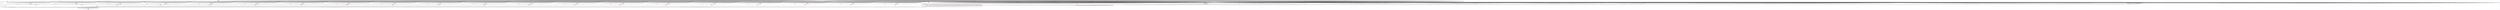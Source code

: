 digraph G {
subgraph cluster_ {
color=blue;
label="";
style=solid;
subgraph cluster_initialise {
color=grey;
label=initialise;
labeljust=l;
style=dashed;
"510edb55-37c4-4890-a62b-4a6e4022aded" [color=blue, label="initialise[0]", shape=box];
"510edb55-37c4-4890-a62b-4a6e4022aded__PU_files_0" [color=red, label="[PU_files][0]"];
"510edb55-37c4-4890-a62b-4a6e4022aded" -> "510edb55-37c4-4890-a62b-4a6e4022aded__PU_files_0";
"510edb55-37c4-4890-a62b-4a6e4022aded__PU_files_1" [color=red, label="[PU_files][1]"];
"510edb55-37c4-4890-a62b-4a6e4022aded" -> "510edb55-37c4-4890-a62b-4a6e4022aded__PU_files_1";
"510edb55-37c4-4890-a62b-4a6e4022aded__PU_files_2" [color=red, label="[PU_files][2]"];
"510edb55-37c4-4890-a62b-4a6e4022aded" -> "510edb55-37c4-4890-a62b-4a6e4022aded__PU_files_2";
"510edb55-37c4-4890-a62b-4a6e4022aded__PU_files_3" [color=red, label="[PU_files][3]"];
"510edb55-37c4-4890-a62b-4a6e4022aded" -> "510edb55-37c4-4890-a62b-4a6e4022aded__PU_files_3";
"510edb55-37c4-4890-a62b-4a6e4022aded__PU_files_4" [color=red, label="[PU_files][4]"];
"510edb55-37c4-4890-a62b-4a6e4022aded" -> "510edb55-37c4-4890-a62b-4a6e4022aded__PU_files_4";
"510edb55-37c4-4890-a62b-4a6e4022aded__PU_files_5" [color=red, label="[PU_files][5]"];
"510edb55-37c4-4890-a62b-4a6e4022aded" -> "510edb55-37c4-4890-a62b-4a6e4022aded__PU_files_5";
"510edb55-37c4-4890-a62b-4a6e4022aded__PU_files_6" [color=red, label="[PU_files][6]"];
"510edb55-37c4-4890-a62b-4a6e4022aded" -> "510edb55-37c4-4890-a62b-4a6e4022aded__PU_files_6";
"510edb55-37c4-4890-a62b-4a6e4022aded__PU_files_7" [color=red, label="[PU_files][7]"];
"510edb55-37c4-4890-a62b-4a6e4022aded" -> "510edb55-37c4-4890-a62b-4a6e4022aded__PU_files_7";
"510edb55-37c4-4890-a62b-4a6e4022aded__PU_files_8" [color=red, label="[PU_files][8]"];
"510edb55-37c4-4890-a62b-4a6e4022aded" -> "510edb55-37c4-4890-a62b-4a6e4022aded__PU_files_8";
"510edb55-37c4-4890-a62b-4a6e4022aded__PU_files_9" [color=red, label="[PU_files][9]"];
"510edb55-37c4-4890-a62b-4a6e4022aded" -> "510edb55-37c4-4890-a62b-4a6e4022aded__PU_files_9";
"510edb55-37c4-4890-a62b-4a6e4022aded__PU_files_10" [color=red, label="[PU_files][10]"];
"510edb55-37c4-4890-a62b-4a6e4022aded" -> "510edb55-37c4-4890-a62b-4a6e4022aded__PU_files_10";
"510edb55-37c4-4890-a62b-4a6e4022aded__PU_files_11" [color=red, label="[PU_files][11]"];
"510edb55-37c4-4890-a62b-4a6e4022aded" -> "510edb55-37c4-4890-a62b-4a6e4022aded__PU_files_11";
"510edb55-37c4-4890-a62b-4a6e4022aded__PU_files_12" [color=red, label="[PU_files][12]"];
"510edb55-37c4-4890-a62b-4a6e4022aded" -> "510edb55-37c4-4890-a62b-4a6e4022aded__PU_files_12";
"510edb55-37c4-4890-a62b-4a6e4022aded__PU_files_13" [color=red, label="[PU_files][13]"];
"510edb55-37c4-4890-a62b-4a6e4022aded" -> "510edb55-37c4-4890-a62b-4a6e4022aded__PU_files_13";
"510edb55-37c4-4890-a62b-4a6e4022aded__PU_files_14" [color=red, label="[PU_files][14]"];
"510edb55-37c4-4890-a62b-4a6e4022aded" -> "510edb55-37c4-4890-a62b-4a6e4022aded__PU_files_14";
"510edb55-37c4-4890-a62b-4a6e4022aded__PU_files_15" [color=red, label="[PU_files][15]"];
"510edb55-37c4-4890-a62b-4a6e4022aded" -> "510edb55-37c4-4890-a62b-4a6e4022aded__PU_files_15";
"510edb55-37c4-4890-a62b-4a6e4022aded__PU_files_16" [color=red, label="[PU_files][16]"];
"510edb55-37c4-4890-a62b-4a6e4022aded" -> "510edb55-37c4-4890-a62b-4a6e4022aded__PU_files_16";
"510edb55-37c4-4890-a62b-4a6e4022aded__PU_files_17" [color=red, label="[PU_files][17]"];
"510edb55-37c4-4890-a62b-4a6e4022aded" -> "510edb55-37c4-4890-a62b-4a6e4022aded__PU_files_17";
"510edb55-37c4-4890-a62b-4a6e4022aded__PU_files_18" [color=red, label="[PU_files][18]"];
"510edb55-37c4-4890-a62b-4a6e4022aded" -> "510edb55-37c4-4890-a62b-4a6e4022aded__PU_files_18";
"510edb55-37c4-4890-a62b-4a6e4022aded__PU_files_19" [color=red, label="[PU_files][19]"];
"510edb55-37c4-4890-a62b-4a6e4022aded" -> "510edb55-37c4-4890-a62b-4a6e4022aded__PU_files_19";
"510edb55-37c4-4890-a62b-4a6e4022aded__PU_files_20" [color=red, label="[PU_files][20]"];
"510edb55-37c4-4890-a62b-4a6e4022aded" -> "510edb55-37c4-4890-a62b-4a6e4022aded__PU_files_20";
"510edb55-37c4-4890-a62b-4a6e4022aded__PU_files_21" [color=red, label="[PU_files][21]"];
"510edb55-37c4-4890-a62b-4a6e4022aded" -> "510edb55-37c4-4890-a62b-4a6e4022aded__PU_files_21";
"510edb55-37c4-4890-a62b-4a6e4022aded__PU_files_22" [color=red, label="[PU_files][22]"];
"510edb55-37c4-4890-a62b-4a6e4022aded" -> "510edb55-37c4-4890-a62b-4a6e4022aded__PU_files_22";
"510edb55-37c4-4890-a62b-4a6e4022aded__PU_files_23" [color=red, label="[PU_files][23]"];
"510edb55-37c4-4890-a62b-4a6e4022aded" -> "510edb55-37c4-4890-a62b-4a6e4022aded__PU_files_23";
"510edb55-37c4-4890-a62b-4a6e4022aded__PU_files_24" [color=red, label="[PU_files][24]"];
"510edb55-37c4-4890-a62b-4a6e4022aded" -> "510edb55-37c4-4890-a62b-4a6e4022aded__PU_files_24";
"510edb55-37c4-4890-a62b-4a6e4022aded__PU_files_25" [color=red, label="[PU_files][25]"];
"510edb55-37c4-4890-a62b-4a6e4022aded" -> "510edb55-37c4-4890-a62b-4a6e4022aded__PU_files_25";
"510edb55-37c4-4890-a62b-4a6e4022aded__PU_files_26" [color=red, label="[PU_files][26]"];
"510edb55-37c4-4890-a62b-4a6e4022aded" -> "510edb55-37c4-4890-a62b-4a6e4022aded__PU_files_26";
"510edb55-37c4-4890-a62b-4a6e4022aded__PU_files_27" [color=red, label="[PU_files][27]"];
"510edb55-37c4-4890-a62b-4a6e4022aded" -> "510edb55-37c4-4890-a62b-4a6e4022aded__PU_files_27";
"510edb55-37c4-4890-a62b-4a6e4022aded__PU_files_28" [color=red, label="[PU_files][28]"];
"510edb55-37c4-4890-a62b-4a6e4022aded" -> "510edb55-37c4-4890-a62b-4a6e4022aded__PU_files_28";
"510edb55-37c4-4890-a62b-4a6e4022aded__PU_files_29" [color=red, label="[PU_files][29]"];
"510edb55-37c4-4890-a62b-4a6e4022aded" -> "510edb55-37c4-4890-a62b-4a6e4022aded__PU_files_29";
"510edb55-37c4-4890-a62b-4a6e4022aded__PU_files_30" [color=red, label="[PU_files][30]"];
"510edb55-37c4-4890-a62b-4a6e4022aded" -> "510edb55-37c4-4890-a62b-4a6e4022aded__PU_files_30";
"510edb55-37c4-4890-a62b-4a6e4022aded__PU_files_31" [color=red, label="[PU_files][31]"];
"510edb55-37c4-4890-a62b-4a6e4022aded" -> "510edb55-37c4-4890-a62b-4a6e4022aded__PU_files_31";
"510edb55-37c4-4890-a62b-4a6e4022aded__PU_files_32" [color=red, label="[PU_files][32]"];
"510edb55-37c4-4890-a62b-4a6e4022aded" -> "510edb55-37c4-4890-a62b-4a6e4022aded__PU_files_32";
"510edb55-37c4-4890-a62b-4a6e4022aded__PU_files_33" [color=red, label="[PU_files][33]"];
"510edb55-37c4-4890-a62b-4a6e4022aded" -> "510edb55-37c4-4890-a62b-4a6e4022aded__PU_files_33";
"510edb55-37c4-4890-a62b-4a6e4022aded__PU_files_34" [color=red, label="[PU_files][34]"];
"510edb55-37c4-4890-a62b-4a6e4022aded" -> "510edb55-37c4-4890-a62b-4a6e4022aded__PU_files_34";
"510edb55-37c4-4890-a62b-4a6e4022aded__PU_files_35" [color=red, label="[PU_files][35]"];
"510edb55-37c4-4890-a62b-4a6e4022aded" -> "510edb55-37c4-4890-a62b-4a6e4022aded__PU_files_35";
"510edb55-37c4-4890-a62b-4a6e4022aded__PU_files_36" [color=red, label="[PU_files][36]"];
"510edb55-37c4-4890-a62b-4a6e4022aded" -> "510edb55-37c4-4890-a62b-4a6e4022aded__PU_files_36";
"510edb55-37c4-4890-a62b-4a6e4022aded__PU_files_37" [color=red, label="[PU_files][37]"];
"510edb55-37c4-4890-a62b-4a6e4022aded" -> "510edb55-37c4-4890-a62b-4a6e4022aded__PU_files_37";
"510edb55-37c4-4890-a62b-4a6e4022aded__PU_files_38" [color=red, label="[PU_files][38]"];
"510edb55-37c4-4890-a62b-4a6e4022aded" -> "510edb55-37c4-4890-a62b-4a6e4022aded__PU_files_38";
"510edb55-37c4-4890-a62b-4a6e4022aded__PU_files_39" [color=red, label="[PU_files][39]"];
"510edb55-37c4-4890-a62b-4a6e4022aded" -> "510edb55-37c4-4890-a62b-4a6e4022aded__PU_files_39";
"510edb55-37c4-4890-a62b-4a6e4022aded__PU_files_40" [color=red, label="[PU_files][40]"];
"510edb55-37c4-4890-a62b-4a6e4022aded" -> "510edb55-37c4-4890-a62b-4a6e4022aded__PU_files_40";
"510edb55-37c4-4890-a62b-4a6e4022aded__PU_files_41" [color=red, label="[PU_files][41]"];
"510edb55-37c4-4890-a62b-4a6e4022aded" -> "510edb55-37c4-4890-a62b-4a6e4022aded__PU_files_41";
"510edb55-37c4-4890-a62b-4a6e4022aded__PU_files_42" [color=red, label="[PU_files][42]"];
"510edb55-37c4-4890-a62b-4a6e4022aded" -> "510edb55-37c4-4890-a62b-4a6e4022aded__PU_files_42";
"510edb55-37c4-4890-a62b-4a6e4022aded__PU_files_43" [color=red, label="[PU_files][43]"];
"510edb55-37c4-4890-a62b-4a6e4022aded" -> "510edb55-37c4-4890-a62b-4a6e4022aded__PU_files_43";
"510edb55-37c4-4890-a62b-4a6e4022aded__PU_files_44" [color=red, label="[PU_files][44]"];
"510edb55-37c4-4890-a62b-4a6e4022aded" -> "510edb55-37c4-4890-a62b-4a6e4022aded__PU_files_44";
"510edb55-37c4-4890-a62b-4a6e4022aded__PU_files_45" [color=red, label="[PU_files][45]"];
"510edb55-37c4-4890-a62b-4a6e4022aded" -> "510edb55-37c4-4890-a62b-4a6e4022aded__PU_files_45";
"510edb55-37c4-4890-a62b-4a6e4022aded__PU_files_46" [color=red, label="[PU_files][46]"];
"510edb55-37c4-4890-a62b-4a6e4022aded" -> "510edb55-37c4-4890-a62b-4a6e4022aded__PU_files_46";
"510edb55-37c4-4890-a62b-4a6e4022aded__PU_files_47" [color=red, label="[PU_files][47]"];
"510edb55-37c4-4890-a62b-4a6e4022aded" -> "510edb55-37c4-4890-a62b-4a6e4022aded__PU_files_47";
"510edb55-37c4-4890-a62b-4a6e4022aded__PU_files_48" [color=red, label="[PU_files][48]"];
"510edb55-37c4-4890-a62b-4a6e4022aded" -> "510edb55-37c4-4890-a62b-4a6e4022aded__PU_files_48";
"510edb55-37c4-4890-a62b-4a6e4022aded__PU_files_49" [color=red, label="[PU_files][49]"];
"510edb55-37c4-4890-a62b-4a6e4022aded" -> "510edb55-37c4-4890-a62b-4a6e4022aded__PU_files_49";
"510edb55-37c4-4890-a62b-4a6e4022aded__PU_files_50" [color=red, label="[PU_files][50]"];
"510edb55-37c4-4890-a62b-4a6e4022aded" -> "510edb55-37c4-4890-a62b-4a6e4022aded__PU_files_50";
"510edb55-37c4-4890-a62b-4a6e4022aded__PU_files_51" [color=red, label="[PU_files][51]"];
"510edb55-37c4-4890-a62b-4a6e4022aded" -> "510edb55-37c4-4890-a62b-4a6e4022aded__PU_files_51";
"510edb55-37c4-4890-a62b-4a6e4022aded__PU_files_52" [color=red, label="[PU_files][52]"];
"510edb55-37c4-4890-a62b-4a6e4022aded" -> "510edb55-37c4-4890-a62b-4a6e4022aded__PU_files_52";
"510edb55-37c4-4890-a62b-4a6e4022aded__PU_files_53" [color=red, label="[PU_files][53]"];
"510edb55-37c4-4890-a62b-4a6e4022aded" -> "510edb55-37c4-4890-a62b-4a6e4022aded__PU_files_53";
"510edb55-37c4-4890-a62b-4a6e4022aded__PU_files_54" [color=red, label="[PU_files][54]"];
"510edb55-37c4-4890-a62b-4a6e4022aded" -> "510edb55-37c4-4890-a62b-4a6e4022aded__PU_files_54";
"510edb55-37c4-4890-a62b-4a6e4022aded__PU_files_55" [color=red, label="[PU_files][55]"];
"510edb55-37c4-4890-a62b-4a6e4022aded" -> "510edb55-37c4-4890-a62b-4a6e4022aded__PU_files_55";
"510edb55-37c4-4890-a62b-4a6e4022aded__PU_files_56" [color=red, label="[PU_files][56]"];
"510edb55-37c4-4890-a62b-4a6e4022aded" -> "510edb55-37c4-4890-a62b-4a6e4022aded__PU_files_56";
"510edb55-37c4-4890-a62b-4a6e4022aded__PU_files_57" [color=red, label="[PU_files][57]"];
"510edb55-37c4-4890-a62b-4a6e4022aded" -> "510edb55-37c4-4890-a62b-4a6e4022aded__PU_files_57";
"510edb55-37c4-4890-a62b-4a6e4022aded__PU_files_58" [color=red, label="[PU_files][58]"];
"510edb55-37c4-4890-a62b-4a6e4022aded" -> "510edb55-37c4-4890-a62b-4a6e4022aded__PU_files_58";
"510edb55-37c4-4890-a62b-4a6e4022aded__PU_files_59" [color=red, label="[PU_files][59]"];
"510edb55-37c4-4890-a62b-4a6e4022aded" -> "510edb55-37c4-4890-a62b-4a6e4022aded__PU_files_59";
"510edb55-37c4-4890-a62b-4a6e4022aded__PU_files_60" [color=red, label="[PU_files][60]"];
"510edb55-37c4-4890-a62b-4a6e4022aded" -> "510edb55-37c4-4890-a62b-4a6e4022aded__PU_files_60";
"510edb55-37c4-4890-a62b-4a6e4022aded__PU_files_61" [color=red, label="[PU_files][61]"];
"510edb55-37c4-4890-a62b-4a6e4022aded" -> "510edb55-37c4-4890-a62b-4a6e4022aded__PU_files_61";
"510edb55-37c4-4890-a62b-4a6e4022aded__PU_files_62" [color=red, label="[PU_files][62]"];
"510edb55-37c4-4890-a62b-4a6e4022aded" -> "510edb55-37c4-4890-a62b-4a6e4022aded__PU_files_62";
"510edb55-37c4-4890-a62b-4a6e4022aded__PU_files_63" [color=red, label="[PU_files][63]"];
"510edb55-37c4-4890-a62b-4a6e4022aded" -> "510edb55-37c4-4890-a62b-4a6e4022aded__PU_files_63";
"510edb55-37c4-4890-a62b-4a6e4022aded__PU_files_64" [color=red, label="[PU_files][64]"];
"510edb55-37c4-4890-a62b-4a6e4022aded" -> "510edb55-37c4-4890-a62b-4a6e4022aded__PU_files_64";
"510edb55-37c4-4890-a62b-4a6e4022aded__PU_files_65" [color=red, label="[PU_files][65]"];
"510edb55-37c4-4890-a62b-4a6e4022aded" -> "510edb55-37c4-4890-a62b-4a6e4022aded__PU_files_65";
"510edb55-37c4-4890-a62b-4a6e4022aded__PU_files_66" [color=red, label="[PU_files][66]"];
"510edb55-37c4-4890-a62b-4a6e4022aded" -> "510edb55-37c4-4890-a62b-4a6e4022aded__PU_files_66";
"510edb55-37c4-4890-a62b-4a6e4022aded__PU_files_67" [color=red, label="[PU_files][67]"];
"510edb55-37c4-4890-a62b-4a6e4022aded" -> "510edb55-37c4-4890-a62b-4a6e4022aded__PU_files_67";
"510edb55-37c4-4890-a62b-4a6e4022aded__PU_files_68" [color=red, label="[PU_files][68]"];
"510edb55-37c4-4890-a62b-4a6e4022aded" -> "510edb55-37c4-4890-a62b-4a6e4022aded__PU_files_68";
"510edb55-37c4-4890-a62b-4a6e4022aded__PU_files_69" [color=red, label="[PU_files][69]"];
"510edb55-37c4-4890-a62b-4a6e4022aded" -> "510edb55-37c4-4890-a62b-4a6e4022aded__PU_files_69";
"510edb55-37c4-4890-a62b-4a6e4022aded__PU_files_70" [color=red, label="[PU_files][70]"];
"510edb55-37c4-4890-a62b-4a6e4022aded" -> "510edb55-37c4-4890-a62b-4a6e4022aded__PU_files_70";
"510edb55-37c4-4890-a62b-4a6e4022aded__PU_files_71" [color=red, label="[PU_files][71]"];
"510edb55-37c4-4890-a62b-4a6e4022aded" -> "510edb55-37c4-4890-a62b-4a6e4022aded__PU_files_71";
"510edb55-37c4-4890-a62b-4a6e4022aded__PU_files_72" [color=red, label="[PU_files][72]"];
"510edb55-37c4-4890-a62b-4a6e4022aded" -> "510edb55-37c4-4890-a62b-4a6e4022aded__PU_files_72";
"510edb55-37c4-4890-a62b-4a6e4022aded__PU_files_73" [color=red, label="[PU_files][73]"];
"510edb55-37c4-4890-a62b-4a6e4022aded" -> "510edb55-37c4-4890-a62b-4a6e4022aded__PU_files_73";
"510edb55-37c4-4890-a62b-4a6e4022aded__PU_files_74" [color=red, label="[PU_files][74]"];
"510edb55-37c4-4890-a62b-4a6e4022aded" -> "510edb55-37c4-4890-a62b-4a6e4022aded__PU_files_74";
"510edb55-37c4-4890-a62b-4a6e4022aded__PU_files_75" [color=red, label="[PU_files][75]"];
"510edb55-37c4-4890-a62b-4a6e4022aded" -> "510edb55-37c4-4890-a62b-4a6e4022aded__PU_files_75";
"510edb55-37c4-4890-a62b-4a6e4022aded__PU_files_76" [color=red, label="[PU_files][76]"];
"510edb55-37c4-4890-a62b-4a6e4022aded" -> "510edb55-37c4-4890-a62b-4a6e4022aded__PU_files_76";
"510edb55-37c4-4890-a62b-4a6e4022aded__PU_files_77" [color=red, label="[PU_files][77]"];
"510edb55-37c4-4890-a62b-4a6e4022aded" -> "510edb55-37c4-4890-a62b-4a6e4022aded__PU_files_77";
"510edb55-37c4-4890-a62b-4a6e4022aded__PU_files_78" [color=red, label="[PU_files][78]"];
"510edb55-37c4-4890-a62b-4a6e4022aded" -> "510edb55-37c4-4890-a62b-4a6e4022aded__PU_files_78";
"510edb55-37c4-4890-a62b-4a6e4022aded__PU_files_79" [color=red, label="[PU_files][79]"];
"510edb55-37c4-4890-a62b-4a6e4022aded" -> "510edb55-37c4-4890-a62b-4a6e4022aded__PU_files_79";
"510edb55-37c4-4890-a62b-4a6e4022aded__PU_files_80" [color=red, label="[PU_files][80]"];
"510edb55-37c4-4890-a62b-4a6e4022aded" -> "510edb55-37c4-4890-a62b-4a6e4022aded__PU_files_80";
"510edb55-37c4-4890-a62b-4a6e4022aded__PU_files_81" [color=red, label="[PU_files][81]"];
"510edb55-37c4-4890-a62b-4a6e4022aded" -> "510edb55-37c4-4890-a62b-4a6e4022aded__PU_files_81";
"510edb55-37c4-4890-a62b-4a6e4022aded__PU_files_82" [color=red, label="[PU_files][82]"];
"510edb55-37c4-4890-a62b-4a6e4022aded" -> "510edb55-37c4-4890-a62b-4a6e4022aded__PU_files_82";
"510edb55-37c4-4890-a62b-4a6e4022aded__PU_files_83" [color=red, label="[PU_files][83]"];
"510edb55-37c4-4890-a62b-4a6e4022aded" -> "510edb55-37c4-4890-a62b-4a6e4022aded__PU_files_83";
"510edb55-37c4-4890-a62b-4a6e4022aded__PU_files_84" [color=red, label="[PU_files][84]"];
"510edb55-37c4-4890-a62b-4a6e4022aded" -> "510edb55-37c4-4890-a62b-4a6e4022aded__PU_files_84";
"510edb55-37c4-4890-a62b-4a6e4022aded__PU_files_85" [color=red, label="[PU_files][85]"];
"510edb55-37c4-4890-a62b-4a6e4022aded" -> "510edb55-37c4-4890-a62b-4a6e4022aded__PU_files_85";
"510edb55-37c4-4890-a62b-4a6e4022aded__PU_files_86" [color=red, label="[PU_files][86]"];
"510edb55-37c4-4890-a62b-4a6e4022aded" -> "510edb55-37c4-4890-a62b-4a6e4022aded__PU_files_86";
"510edb55-37c4-4890-a62b-4a6e4022aded__PU_files_87" [color=red, label="[PU_files][87]"];
"510edb55-37c4-4890-a62b-4a6e4022aded" -> "510edb55-37c4-4890-a62b-4a6e4022aded__PU_files_87";
"510edb55-37c4-4890-a62b-4a6e4022aded__PU_files_88" [color=red, label="[PU_files][88]"];
"510edb55-37c4-4890-a62b-4a6e4022aded" -> "510edb55-37c4-4890-a62b-4a6e4022aded__PU_files_88";
"510edb55-37c4-4890-a62b-4a6e4022aded__PU_files_89" [color=red, label="[PU_files][89]"];
"510edb55-37c4-4890-a62b-4a6e4022aded" -> "510edb55-37c4-4890-a62b-4a6e4022aded__PU_files_89";
"510edb55-37c4-4890-a62b-4a6e4022aded__PU_files_90" [color=red, label="[PU_files][90]"];
"510edb55-37c4-4890-a62b-4a6e4022aded" -> "510edb55-37c4-4890-a62b-4a6e4022aded__PU_files_90";
"510edb55-37c4-4890-a62b-4a6e4022aded__PU_files_91" [color=red, label="[PU_files][91]"];
"510edb55-37c4-4890-a62b-4a6e4022aded" -> "510edb55-37c4-4890-a62b-4a6e4022aded__PU_files_91";
"510edb55-37c4-4890-a62b-4a6e4022aded__PU_files_92" [color=red, label="[PU_files][92]"];
"510edb55-37c4-4890-a62b-4a6e4022aded" -> "510edb55-37c4-4890-a62b-4a6e4022aded__PU_files_92";
"510edb55-37c4-4890-a62b-4a6e4022aded__PU_files_93" [color=red, label="[PU_files][93]"];
"510edb55-37c4-4890-a62b-4a6e4022aded" -> "510edb55-37c4-4890-a62b-4a6e4022aded__PU_files_93";
"510edb55-37c4-4890-a62b-4a6e4022aded__PU_files_94" [color=red, label="[PU_files][94]"];
"510edb55-37c4-4890-a62b-4a6e4022aded" -> "510edb55-37c4-4890-a62b-4a6e4022aded__PU_files_94";
"510edb55-37c4-4890-a62b-4a6e4022aded__PU_files_95" [color=red, label="[PU_files][95]"];
"510edb55-37c4-4890-a62b-4a6e4022aded" -> "510edb55-37c4-4890-a62b-4a6e4022aded__PU_files_95";
"510edb55-37c4-4890-a62b-4a6e4022aded__PU_files_96" [color=red, label="[PU_files][96]"];
"510edb55-37c4-4890-a62b-4a6e4022aded" -> "510edb55-37c4-4890-a62b-4a6e4022aded__PU_files_96";
"510edb55-37c4-4890-a62b-4a6e4022aded__PU_files_97" [color=red, label="[PU_files][97]"];
"510edb55-37c4-4890-a62b-4a6e4022aded" -> "510edb55-37c4-4890-a62b-4a6e4022aded__PU_files_97";
"510edb55-37c4-4890-a62b-4a6e4022aded__PU_files_98" [color=red, label="[PU_files][98]"];
"510edb55-37c4-4890-a62b-4a6e4022aded" -> "510edb55-37c4-4890-a62b-4a6e4022aded__PU_files_98";
"510edb55-37c4-4890-a62b-4a6e4022aded__PU_files_99" [color=red, label="[PU_files][99]"];
"510edb55-37c4-4890-a62b-4a6e4022aded" -> "510edb55-37c4-4890-a62b-4a6e4022aded__PU_files_99";
"510edb55-37c4-4890-a62b-4a6e4022aded__PU_files_100" [color=red, label="[PU_files][100]"];
"510edb55-37c4-4890-a62b-4a6e4022aded" -> "510edb55-37c4-4890-a62b-4a6e4022aded__PU_files_100";
"510edb55-37c4-4890-a62b-4a6e4022aded__PU_files_101" [color=red, label="[PU_files][101]"];
"510edb55-37c4-4890-a62b-4a6e4022aded" -> "510edb55-37c4-4890-a62b-4a6e4022aded__PU_files_101";
"510edb55-37c4-4890-a62b-4a6e4022aded__PU_files_102" [color=red, label="[PU_files][102]"];
"510edb55-37c4-4890-a62b-4a6e4022aded" -> "510edb55-37c4-4890-a62b-4a6e4022aded__PU_files_102";
"510edb55-37c4-4890-a62b-4a6e4022aded__PU_files_103" [color=red, label="[PU_files][103]"];
"510edb55-37c4-4890-a62b-4a6e4022aded" -> "510edb55-37c4-4890-a62b-4a6e4022aded__PU_files_103";
"510edb55-37c4-4890-a62b-4a6e4022aded__PU_files_104" [color=red, label="[PU_files][104]"];
"510edb55-37c4-4890-a62b-4a6e4022aded" -> "510edb55-37c4-4890-a62b-4a6e4022aded__PU_files_104";
"510edb55-37c4-4890-a62b-4a6e4022aded__PU_files_105" [color=red, label="[PU_files][105]"];
"510edb55-37c4-4890-a62b-4a6e4022aded" -> "510edb55-37c4-4890-a62b-4a6e4022aded__PU_files_105";
"510edb55-37c4-4890-a62b-4a6e4022aded__PU_files_106" [color=red, label="[PU_files][106]"];
"510edb55-37c4-4890-a62b-4a6e4022aded" -> "510edb55-37c4-4890-a62b-4a6e4022aded__PU_files_106";
"510edb55-37c4-4890-a62b-4a6e4022aded__PU_files_107" [color=red, label="[PU_files][107]"];
"510edb55-37c4-4890-a62b-4a6e4022aded" -> "510edb55-37c4-4890-a62b-4a6e4022aded__PU_files_107";
"510edb55-37c4-4890-a62b-4a6e4022aded__PU_files_108" [color=red, label="[PU_files][108]"];
"510edb55-37c4-4890-a62b-4a6e4022aded" -> "510edb55-37c4-4890-a62b-4a6e4022aded__PU_files_108";
"510edb55-37c4-4890-a62b-4a6e4022aded__PU_files_109" [color=red, label="[PU_files][109]"];
"510edb55-37c4-4890-a62b-4a6e4022aded" -> "510edb55-37c4-4890-a62b-4a6e4022aded__PU_files_109";
"510edb55-37c4-4890-a62b-4a6e4022aded__PU_files_110" [color=red, label="[PU_files][110]"];
"510edb55-37c4-4890-a62b-4a6e4022aded" -> "510edb55-37c4-4890-a62b-4a6e4022aded__PU_files_110";
"510edb55-37c4-4890-a62b-4a6e4022aded__PU_files_111" [color=red, label="[PU_files][111]"];
"510edb55-37c4-4890-a62b-4a6e4022aded" -> "510edb55-37c4-4890-a62b-4a6e4022aded__PU_files_111";
"510edb55-37c4-4890-a62b-4a6e4022aded__PU_files_112" [color=red, label="[PU_files][112]"];
"510edb55-37c4-4890-a62b-4a6e4022aded" -> "510edb55-37c4-4890-a62b-4a6e4022aded__PU_files_112";
"510edb55-37c4-4890-a62b-4a6e4022aded__PU_files_113" [color=red, label="[PU_files][113]"];
"510edb55-37c4-4890-a62b-4a6e4022aded" -> "510edb55-37c4-4890-a62b-4a6e4022aded__PU_files_113";
"510edb55-37c4-4890-a62b-4a6e4022aded__PU_files_114" [color=red, label="[PU_files][114]"];
"510edb55-37c4-4890-a62b-4a6e4022aded" -> "510edb55-37c4-4890-a62b-4a6e4022aded__PU_files_114";
"510edb55-37c4-4890-a62b-4a6e4022aded__PU_files_115" [color=red, label="[PU_files][115]"];
"510edb55-37c4-4890-a62b-4a6e4022aded" -> "510edb55-37c4-4890-a62b-4a6e4022aded__PU_files_115";
"510edb55-37c4-4890-a62b-4a6e4022aded__PU_files_116" [color=red, label="[PU_files][116]"];
"510edb55-37c4-4890-a62b-4a6e4022aded" -> "510edb55-37c4-4890-a62b-4a6e4022aded__PU_files_116";
"510edb55-37c4-4890-a62b-4a6e4022aded__PU_files_117" [color=red, label="[PU_files][117]"];
"510edb55-37c4-4890-a62b-4a6e4022aded" -> "510edb55-37c4-4890-a62b-4a6e4022aded__PU_files_117";
"510edb55-37c4-4890-a62b-4a6e4022aded__PU_files_118" [color=red, label="[PU_files][118]"];
"510edb55-37c4-4890-a62b-4a6e4022aded" -> "510edb55-37c4-4890-a62b-4a6e4022aded__PU_files_118";
"510edb55-37c4-4890-a62b-4a6e4022aded__PU_files_119" [color=red, label="[PU_files][119]"];
"510edb55-37c4-4890-a62b-4a6e4022aded" -> "510edb55-37c4-4890-a62b-4a6e4022aded__PU_files_119";
"510edb55-37c4-4890-a62b-4a6e4022aded__PU_files_120" [color=red, label="[PU_files][120]"];
"510edb55-37c4-4890-a62b-4a6e4022aded" -> "510edb55-37c4-4890-a62b-4a6e4022aded__PU_files_120";
"510edb55-37c4-4890-a62b-4a6e4022aded__PU_files_121" [color=red, label="[PU_files][121]"];
"510edb55-37c4-4890-a62b-4a6e4022aded" -> "510edb55-37c4-4890-a62b-4a6e4022aded__PU_files_121";
"510edb55-37c4-4890-a62b-4a6e4022aded__PU_files_122" [color=red, label="[PU_files][122]"];
"510edb55-37c4-4890-a62b-4a6e4022aded" -> "510edb55-37c4-4890-a62b-4a6e4022aded__PU_files_122";
"510edb55-37c4-4890-a62b-4a6e4022aded__PU_files_123" [color=red, label="[PU_files][123]"];
"510edb55-37c4-4890-a62b-4a6e4022aded" -> "510edb55-37c4-4890-a62b-4a6e4022aded__PU_files_123";
"510edb55-37c4-4890-a62b-4a6e4022aded__PU_files_124" [color=red, label="[PU_files][124]"];
"510edb55-37c4-4890-a62b-4a6e4022aded" -> "510edb55-37c4-4890-a62b-4a6e4022aded__PU_files_124";
"510edb55-37c4-4890-a62b-4a6e4022aded__PU_files_125" [color=red, label="[PU_files][125]"];
"510edb55-37c4-4890-a62b-4a6e4022aded" -> "510edb55-37c4-4890-a62b-4a6e4022aded__PU_files_125";
"510edb55-37c4-4890-a62b-4a6e4022aded__PU_files_126" [color=red, label="[PU_files][126]"];
"510edb55-37c4-4890-a62b-4a6e4022aded" -> "510edb55-37c4-4890-a62b-4a6e4022aded__PU_files_126";
"510edb55-37c4-4890-a62b-4a6e4022aded__PU_files_127" [color=red, label="[PU_files][127]"];
"510edb55-37c4-4890-a62b-4a6e4022aded" -> "510edb55-37c4-4890-a62b-4a6e4022aded__PU_files_127";
"510edb55-37c4-4890-a62b-4a6e4022aded__PU_files_128" [color=red, label="[PU_files][128]"];
"510edb55-37c4-4890-a62b-4a6e4022aded" -> "510edb55-37c4-4890-a62b-4a6e4022aded__PU_files_128";
"510edb55-37c4-4890-a62b-4a6e4022aded__PU_files_129" [color=red, label="[PU_files][129]"];
"510edb55-37c4-4890-a62b-4a6e4022aded" -> "510edb55-37c4-4890-a62b-4a6e4022aded__PU_files_129";
"510edb55-37c4-4890-a62b-4a6e4022aded__PU_files_130" [color=red, label="[PU_files][130]"];
"510edb55-37c4-4890-a62b-4a6e4022aded" -> "510edb55-37c4-4890-a62b-4a6e4022aded__PU_files_130";
"510edb55-37c4-4890-a62b-4a6e4022aded__PU_files_131" [color=red, label="[PU_files][131]"];
"510edb55-37c4-4890-a62b-4a6e4022aded" -> "510edb55-37c4-4890-a62b-4a6e4022aded__PU_files_131";
"510edb55-37c4-4890-a62b-4a6e4022aded__PU_files_132" [color=red, label="[PU_files][132]"];
"510edb55-37c4-4890-a62b-4a6e4022aded" -> "510edb55-37c4-4890-a62b-4a6e4022aded__PU_files_132";
"510edb55-37c4-4890-a62b-4a6e4022aded__PU_files_133" [color=red, label="[PU_files][133]"];
"510edb55-37c4-4890-a62b-4a6e4022aded" -> "510edb55-37c4-4890-a62b-4a6e4022aded__PU_files_133";
"510edb55-37c4-4890-a62b-4a6e4022aded__PU_files_134" [color=red, label="[PU_files][134]"];
"510edb55-37c4-4890-a62b-4a6e4022aded" -> "510edb55-37c4-4890-a62b-4a6e4022aded__PU_files_134";
"510edb55-37c4-4890-a62b-4a6e4022aded__PU_files_135" [color=red, label="[PU_files][135]"];
"510edb55-37c4-4890-a62b-4a6e4022aded" -> "510edb55-37c4-4890-a62b-4a6e4022aded__PU_files_135";
"510edb55-37c4-4890-a62b-4a6e4022aded__PU_files_136" [color=red, label="[PU_files][136]"];
"510edb55-37c4-4890-a62b-4a6e4022aded" -> "510edb55-37c4-4890-a62b-4a6e4022aded__PU_files_136";
"510edb55-37c4-4890-a62b-4a6e4022aded__PU_files_137" [color=red, label="[PU_files][137]"];
"510edb55-37c4-4890-a62b-4a6e4022aded" -> "510edb55-37c4-4890-a62b-4a6e4022aded__PU_files_137";
"510edb55-37c4-4890-a62b-4a6e4022aded__PU_files_138" [color=red, label="[PU_files][138]"];
"510edb55-37c4-4890-a62b-4a6e4022aded" -> "510edb55-37c4-4890-a62b-4a6e4022aded__PU_files_138";
"510edb55-37c4-4890-a62b-4a6e4022aded__PU_files_139" [color=red, label="[PU_files][139]"];
"510edb55-37c4-4890-a62b-4a6e4022aded" -> "510edb55-37c4-4890-a62b-4a6e4022aded__PU_files_139";
"510edb55-37c4-4890-a62b-4a6e4022aded__PU_files_140" [color=red, label="[PU_files][140]"];
"510edb55-37c4-4890-a62b-4a6e4022aded" -> "510edb55-37c4-4890-a62b-4a6e4022aded__PU_files_140";
"510edb55-37c4-4890-a62b-4a6e4022aded__PU_files_141" [color=red, label="[PU_files][141]"];
"510edb55-37c4-4890-a62b-4a6e4022aded" -> "510edb55-37c4-4890-a62b-4a6e4022aded__PU_files_141";
"510edb55-37c4-4890-a62b-4a6e4022aded__PU_files_142" [color=red, label="[PU_files][142]"];
"510edb55-37c4-4890-a62b-4a6e4022aded" -> "510edb55-37c4-4890-a62b-4a6e4022aded__PU_files_142";
"510edb55-37c4-4890-a62b-4a6e4022aded__PU_files_143" [color=red, label="[PU_files][143]"];
"510edb55-37c4-4890-a62b-4a6e4022aded" -> "510edb55-37c4-4890-a62b-4a6e4022aded__PU_files_143";
"510edb55-37c4-4890-a62b-4a6e4022aded__PU_files_144" [color=red, label="[PU_files][144]"];
"510edb55-37c4-4890-a62b-4a6e4022aded" -> "510edb55-37c4-4890-a62b-4a6e4022aded__PU_files_144";
"510edb55-37c4-4890-a62b-4a6e4022aded__PU_files_145" [color=red, label="[PU_files][145]"];
"510edb55-37c4-4890-a62b-4a6e4022aded" -> "510edb55-37c4-4890-a62b-4a6e4022aded__PU_files_145";
"510edb55-37c4-4890-a62b-4a6e4022aded__PU_files_146" [color=red, label="[PU_files][146]"];
"510edb55-37c4-4890-a62b-4a6e4022aded" -> "510edb55-37c4-4890-a62b-4a6e4022aded__PU_files_146";
"510edb55-37c4-4890-a62b-4a6e4022aded__PU_files_147" [color=red, label="[PU_files][147]"];
"510edb55-37c4-4890-a62b-4a6e4022aded" -> "510edb55-37c4-4890-a62b-4a6e4022aded__PU_files_147";
"510edb55-37c4-4890-a62b-4a6e4022aded__PU_files_148" [color=red, label="[PU_files][148]"];
"510edb55-37c4-4890-a62b-4a6e4022aded" -> "510edb55-37c4-4890-a62b-4a6e4022aded__PU_files_148";
"510edb55-37c4-4890-a62b-4a6e4022aded__PU_files_149" [color=red, label="[PU_files][149]"];
"510edb55-37c4-4890-a62b-4a6e4022aded" -> "510edb55-37c4-4890-a62b-4a6e4022aded__PU_files_149";
"510edb55-37c4-4890-a62b-4a6e4022aded__PU_files_150" [color=red, label="[PU_files][150]"];
"510edb55-37c4-4890-a62b-4a6e4022aded" -> "510edb55-37c4-4890-a62b-4a6e4022aded__PU_files_150";
"510edb55-37c4-4890-a62b-4a6e4022aded__PU_files_151" [color=red, label="[PU_files][151]"];
"510edb55-37c4-4890-a62b-4a6e4022aded" -> "510edb55-37c4-4890-a62b-4a6e4022aded__PU_files_151";
"510edb55-37c4-4890-a62b-4a6e4022aded__PU_files_152" [color=red, label="[PU_files][152]"];
"510edb55-37c4-4890-a62b-4a6e4022aded" -> "510edb55-37c4-4890-a62b-4a6e4022aded__PU_files_152";
"510edb55-37c4-4890-a62b-4a6e4022aded__PU_files_153" [color=red, label="[PU_files][153]"];
"510edb55-37c4-4890-a62b-4a6e4022aded" -> "510edb55-37c4-4890-a62b-4a6e4022aded__PU_files_153";
"510edb55-37c4-4890-a62b-4a6e4022aded__PU_files_154" [color=red, label="[PU_files][154]"];
"510edb55-37c4-4890-a62b-4a6e4022aded" -> "510edb55-37c4-4890-a62b-4a6e4022aded__PU_files_154";
"510edb55-37c4-4890-a62b-4a6e4022aded__PU_files_155" [color=red, label="[PU_files][155]"];
"510edb55-37c4-4890-a62b-4a6e4022aded" -> "510edb55-37c4-4890-a62b-4a6e4022aded__PU_files_155";
"510edb55-37c4-4890-a62b-4a6e4022aded__PU_files_156" [color=red, label="[PU_files][156]"];
"510edb55-37c4-4890-a62b-4a6e4022aded" -> "510edb55-37c4-4890-a62b-4a6e4022aded__PU_files_156";
"510edb55-37c4-4890-a62b-4a6e4022aded__PU_files_157" [color=red, label="[PU_files][157]"];
"510edb55-37c4-4890-a62b-4a6e4022aded" -> "510edb55-37c4-4890-a62b-4a6e4022aded__PU_files_157";
"510edb55-37c4-4890-a62b-4a6e4022aded__PU_files_158" [color=red, label="[PU_files][158]"];
"510edb55-37c4-4890-a62b-4a6e4022aded" -> "510edb55-37c4-4890-a62b-4a6e4022aded__PU_files_158";
"510edb55-37c4-4890-a62b-4a6e4022aded__PU_files_159" [color=red, label="[PU_files][159]"];
"510edb55-37c4-4890-a62b-4a6e4022aded" -> "510edb55-37c4-4890-a62b-4a6e4022aded__PU_files_159";
"510edb55-37c4-4890-a62b-4a6e4022aded__PU_files_160" [color=red, label="[PU_files][160]"];
"510edb55-37c4-4890-a62b-4a6e4022aded" -> "510edb55-37c4-4890-a62b-4a6e4022aded__PU_files_160";
"510edb55-37c4-4890-a62b-4a6e4022aded__PU_files_161" [color=red, label="[PU_files][161]"];
"510edb55-37c4-4890-a62b-4a6e4022aded" -> "510edb55-37c4-4890-a62b-4a6e4022aded__PU_files_161";
"510edb55-37c4-4890-a62b-4a6e4022aded__PU_files_162" [color=red, label="[PU_files][162]"];
"510edb55-37c4-4890-a62b-4a6e4022aded" -> "510edb55-37c4-4890-a62b-4a6e4022aded__PU_files_162";
"510edb55-37c4-4890-a62b-4a6e4022aded__PU_files_163" [color=red, label="[PU_files][163]"];
"510edb55-37c4-4890-a62b-4a6e4022aded" -> "510edb55-37c4-4890-a62b-4a6e4022aded__PU_files_163";
"510edb55-37c4-4890-a62b-4a6e4022aded__PU_files_164" [color=red, label="[PU_files][164]"];
"510edb55-37c4-4890-a62b-4a6e4022aded" -> "510edb55-37c4-4890-a62b-4a6e4022aded__PU_files_164";
"510edb55-37c4-4890-a62b-4a6e4022aded__PU_files_165" [color=red, label="[PU_files][165]"];
"510edb55-37c4-4890-a62b-4a6e4022aded" -> "510edb55-37c4-4890-a62b-4a6e4022aded__PU_files_165";
"510edb55-37c4-4890-a62b-4a6e4022aded__PU_files_166" [color=red, label="[PU_files][166]"];
"510edb55-37c4-4890-a62b-4a6e4022aded" -> "510edb55-37c4-4890-a62b-4a6e4022aded__PU_files_166";
"510edb55-37c4-4890-a62b-4a6e4022aded__PU_files_167" [color=red, label="[PU_files][167]"];
"510edb55-37c4-4890-a62b-4a6e4022aded" -> "510edb55-37c4-4890-a62b-4a6e4022aded__PU_files_167";
"510edb55-37c4-4890-a62b-4a6e4022aded__PU_files_168" [color=red, label="[PU_files][168]"];
"510edb55-37c4-4890-a62b-4a6e4022aded" -> "510edb55-37c4-4890-a62b-4a6e4022aded__PU_files_168";
"510edb55-37c4-4890-a62b-4a6e4022aded__PU_files_169" [color=red, label="[PU_files][169]"];
"510edb55-37c4-4890-a62b-4a6e4022aded" -> "510edb55-37c4-4890-a62b-4a6e4022aded__PU_files_169";
"510edb55-37c4-4890-a62b-4a6e4022aded__PU_files_170" [color=red, label="[PU_files][170]"];
"510edb55-37c4-4890-a62b-4a6e4022aded" -> "510edb55-37c4-4890-a62b-4a6e4022aded__PU_files_170";
"510edb55-37c4-4890-a62b-4a6e4022aded__PU_files_171" [color=red, label="[PU_files][171]"];
"510edb55-37c4-4890-a62b-4a6e4022aded" -> "510edb55-37c4-4890-a62b-4a6e4022aded__PU_files_171";
"510edb55-37c4-4890-a62b-4a6e4022aded__PU_files_172" [color=red, label="[PU_files][172]"];
"510edb55-37c4-4890-a62b-4a6e4022aded" -> "510edb55-37c4-4890-a62b-4a6e4022aded__PU_files_172";
"510edb55-37c4-4890-a62b-4a6e4022aded__PU_files_173" [color=red, label="[PU_files][173]"];
"510edb55-37c4-4890-a62b-4a6e4022aded" -> "510edb55-37c4-4890-a62b-4a6e4022aded__PU_files_173";
"510edb55-37c4-4890-a62b-4a6e4022aded__PU_files_174" [color=red, label="[PU_files][174]"];
"510edb55-37c4-4890-a62b-4a6e4022aded" -> "510edb55-37c4-4890-a62b-4a6e4022aded__PU_files_174";
"510edb55-37c4-4890-a62b-4a6e4022aded__PU_files_175" [color=red, label="[PU_files][175]"];
"510edb55-37c4-4890-a62b-4a6e4022aded" -> "510edb55-37c4-4890-a62b-4a6e4022aded__PU_files_175";
"510edb55-37c4-4890-a62b-4a6e4022aded__PU_files_176" [color=red, label="[PU_files][176]"];
"510edb55-37c4-4890-a62b-4a6e4022aded" -> "510edb55-37c4-4890-a62b-4a6e4022aded__PU_files_176";
"510edb55-37c4-4890-a62b-4a6e4022aded__PU_files_177" [color=red, label="[PU_files][177]"];
"510edb55-37c4-4890-a62b-4a6e4022aded" -> "510edb55-37c4-4890-a62b-4a6e4022aded__PU_files_177";
"510edb55-37c4-4890-a62b-4a6e4022aded__PU_files_178" [color=red, label="[PU_files][178]"];
"510edb55-37c4-4890-a62b-4a6e4022aded" -> "510edb55-37c4-4890-a62b-4a6e4022aded__PU_files_178";
"510edb55-37c4-4890-a62b-4a6e4022aded__PU_files_179" [color=red, label="[PU_files][179]"];
"510edb55-37c4-4890-a62b-4a6e4022aded" -> "510edb55-37c4-4890-a62b-4a6e4022aded__PU_files_179";
"510edb55-37c4-4890-a62b-4a6e4022aded__PU_files_180" [color=red, label="[PU_files][180]"];
"510edb55-37c4-4890-a62b-4a6e4022aded" -> "510edb55-37c4-4890-a62b-4a6e4022aded__PU_files_180";
"510edb55-37c4-4890-a62b-4a6e4022aded__PU_files_181" [color=red, label="[PU_files][181]"];
"510edb55-37c4-4890-a62b-4a6e4022aded" -> "510edb55-37c4-4890-a62b-4a6e4022aded__PU_files_181";
"510edb55-37c4-4890-a62b-4a6e4022aded__PU_files_182" [color=red, label="[PU_files][182]"];
"510edb55-37c4-4890-a62b-4a6e4022aded" -> "510edb55-37c4-4890-a62b-4a6e4022aded__PU_files_182";
"510edb55-37c4-4890-a62b-4a6e4022aded__PU_files_183" [color=red, label="[PU_files][183]"];
"510edb55-37c4-4890-a62b-4a6e4022aded" -> "510edb55-37c4-4890-a62b-4a6e4022aded__PU_files_183";
"510edb55-37c4-4890-a62b-4a6e4022aded__PU_files_184" [color=red, label="[PU_files][184]"];
"510edb55-37c4-4890-a62b-4a6e4022aded" -> "510edb55-37c4-4890-a62b-4a6e4022aded__PU_files_184";
"510edb55-37c4-4890-a62b-4a6e4022aded__PU_files_185" [color=red, label="[PU_files][185]"];
"510edb55-37c4-4890-a62b-4a6e4022aded" -> "510edb55-37c4-4890-a62b-4a6e4022aded__PU_files_185";
"510edb55-37c4-4890-a62b-4a6e4022aded__PU_files_186" [color=red, label="[PU_files][186]"];
"510edb55-37c4-4890-a62b-4a6e4022aded" -> "510edb55-37c4-4890-a62b-4a6e4022aded__PU_files_186";
"510edb55-37c4-4890-a62b-4a6e4022aded__PU_files_187" [color=red, label="[PU_files][187]"];
"510edb55-37c4-4890-a62b-4a6e4022aded" -> "510edb55-37c4-4890-a62b-4a6e4022aded__PU_files_187";
"510edb55-37c4-4890-a62b-4a6e4022aded__PU_files_188" [color=red, label="[PU_files][188]"];
"510edb55-37c4-4890-a62b-4a6e4022aded" -> "510edb55-37c4-4890-a62b-4a6e4022aded__PU_files_188";
"510edb55-37c4-4890-a62b-4a6e4022aded__PU_files_189" [color=red, label="[PU_files][189]"];
"510edb55-37c4-4890-a62b-4a6e4022aded" -> "510edb55-37c4-4890-a62b-4a6e4022aded__PU_files_189";
"510edb55-37c4-4890-a62b-4a6e4022aded__PU_files_190" [color=red, label="[PU_files][190]"];
"510edb55-37c4-4890-a62b-4a6e4022aded" -> "510edb55-37c4-4890-a62b-4a6e4022aded__PU_files_190";
"510edb55-37c4-4890-a62b-4a6e4022aded__PU_files_191" [color=red, label="[PU_files][191]"];
"510edb55-37c4-4890-a62b-4a6e4022aded" -> "510edb55-37c4-4890-a62b-4a6e4022aded__PU_files_191";
"510edb55-37c4-4890-a62b-4a6e4022aded__PU_files_192" [color=red, label="[PU_files][192]"];
"510edb55-37c4-4890-a62b-4a6e4022aded" -> "510edb55-37c4-4890-a62b-4a6e4022aded__PU_files_192";
"510edb55-37c4-4890-a62b-4a6e4022aded__PU_files_193" [color=red, label="[PU_files][193]"];
"510edb55-37c4-4890-a62b-4a6e4022aded" -> "510edb55-37c4-4890-a62b-4a6e4022aded__PU_files_193";
"510edb55-37c4-4890-a62b-4a6e4022aded__PU_files_194" [color=red, label="[PU_files][194]"];
"510edb55-37c4-4890-a62b-4a6e4022aded" -> "510edb55-37c4-4890-a62b-4a6e4022aded__PU_files_194";
"510edb55-37c4-4890-a62b-4a6e4022aded__PU_files_195" [color=red, label="[PU_files][195]"];
"510edb55-37c4-4890-a62b-4a6e4022aded" -> "510edb55-37c4-4890-a62b-4a6e4022aded__PU_files_195";
"510edb55-37c4-4890-a62b-4a6e4022aded__PU_files_196" [color=red, label="[PU_files][196]"];
"510edb55-37c4-4890-a62b-4a6e4022aded" -> "510edb55-37c4-4890-a62b-4a6e4022aded__PU_files_196";
"510edb55-37c4-4890-a62b-4a6e4022aded__PU_files_197" [color=red, label="[PU_files][197]"];
"510edb55-37c4-4890-a62b-4a6e4022aded" -> "510edb55-37c4-4890-a62b-4a6e4022aded__PU_files_197";
"510edb55-37c4-4890-a62b-4a6e4022aded__PU_files_198" [color=red, label="[PU_files][198]"];
"510edb55-37c4-4890-a62b-4a6e4022aded" -> "510edb55-37c4-4890-a62b-4a6e4022aded__PU_files_198";
"510edb55-37c4-4890-a62b-4a6e4022aded__PU_files_199" [color=red, label="[PU_files][199]"];
"510edb55-37c4-4890-a62b-4a6e4022aded" -> "510edb55-37c4-4890-a62b-4a6e4022aded__PU_files_199";
"510edb55-37c4-4890-a62b-4a6e4022aded__PU_files_200" [color=red, label="[PU_files][200]"];
"510edb55-37c4-4890-a62b-4a6e4022aded" -> "510edb55-37c4-4890-a62b-4a6e4022aded__PU_files_200";
"510edb55-37c4-4890-a62b-4a6e4022aded__PU_files_201" [color=red, label="[PU_files][201]"];
"510edb55-37c4-4890-a62b-4a6e4022aded" -> "510edb55-37c4-4890-a62b-4a6e4022aded__PU_files_201";
"510edb55-37c4-4890-a62b-4a6e4022aded__PU_files_202" [color=red, label="[PU_files][202]"];
"510edb55-37c4-4890-a62b-4a6e4022aded" -> "510edb55-37c4-4890-a62b-4a6e4022aded__PU_files_202";
"510edb55-37c4-4890-a62b-4a6e4022aded__PU_files_203" [color=red, label="[PU_files][203]"];
"510edb55-37c4-4890-a62b-4a6e4022aded" -> "510edb55-37c4-4890-a62b-4a6e4022aded__PU_files_203";
"510edb55-37c4-4890-a62b-4a6e4022aded__PU_files_204" [color=red, label="[PU_files][204]"];
"510edb55-37c4-4890-a62b-4a6e4022aded" -> "510edb55-37c4-4890-a62b-4a6e4022aded__PU_files_204";
"510edb55-37c4-4890-a62b-4a6e4022aded__PU_files_205" [color=red, label="[PU_files][205]"];
"510edb55-37c4-4890-a62b-4a6e4022aded" -> "510edb55-37c4-4890-a62b-4a6e4022aded__PU_files_205";
"510edb55-37c4-4890-a62b-4a6e4022aded__PU_files_206" [color=red, label="[PU_files][206]"];
"510edb55-37c4-4890-a62b-4a6e4022aded" -> "510edb55-37c4-4890-a62b-4a6e4022aded__PU_files_206";
"510edb55-37c4-4890-a62b-4a6e4022aded__PU_files_207" [color=red, label="[PU_files][207]"];
"510edb55-37c4-4890-a62b-4a6e4022aded" -> "510edb55-37c4-4890-a62b-4a6e4022aded__PU_files_207";
"510edb55-37c4-4890-a62b-4a6e4022aded__PU_files_208" [color=red, label="[PU_files][208]"];
"510edb55-37c4-4890-a62b-4a6e4022aded" -> "510edb55-37c4-4890-a62b-4a6e4022aded__PU_files_208";
"510edb55-37c4-4890-a62b-4a6e4022aded__PU_files_209" [color=red, label="[PU_files][209]"];
"510edb55-37c4-4890-a62b-4a6e4022aded" -> "510edb55-37c4-4890-a62b-4a6e4022aded__PU_files_209";
"510edb55-37c4-4890-a62b-4a6e4022aded__PU_files_210" [color=red, label="[PU_files][210]"];
"510edb55-37c4-4890-a62b-4a6e4022aded" -> "510edb55-37c4-4890-a62b-4a6e4022aded__PU_files_210";
"510edb55-37c4-4890-a62b-4a6e4022aded__PU_files_211" [color=red, label="[PU_files][211]"];
"510edb55-37c4-4890-a62b-4a6e4022aded" -> "510edb55-37c4-4890-a62b-4a6e4022aded__PU_files_211";
"510edb55-37c4-4890-a62b-4a6e4022aded__PU_files_212" [color=red, label="[PU_files][212]"];
"510edb55-37c4-4890-a62b-4a6e4022aded" -> "510edb55-37c4-4890-a62b-4a6e4022aded__PU_files_212";
"510edb55-37c4-4890-a62b-4a6e4022aded__PU_files_213" [color=red, label="[PU_files][213]"];
"510edb55-37c4-4890-a62b-4a6e4022aded" -> "510edb55-37c4-4890-a62b-4a6e4022aded__PU_files_213";
"510edb55-37c4-4890-a62b-4a6e4022aded__PU_files_214" [color=red, label="[PU_files][214]"];
"510edb55-37c4-4890-a62b-4a6e4022aded" -> "510edb55-37c4-4890-a62b-4a6e4022aded__PU_files_214";
"510edb55-37c4-4890-a62b-4a6e4022aded__PU_files_215" [color=red, label="[PU_files][215]"];
"510edb55-37c4-4890-a62b-4a6e4022aded" -> "510edb55-37c4-4890-a62b-4a6e4022aded__PU_files_215";
"510edb55-37c4-4890-a62b-4a6e4022aded__PU_files_216" [color=red, label="[PU_files][216]"];
"510edb55-37c4-4890-a62b-4a6e4022aded" -> "510edb55-37c4-4890-a62b-4a6e4022aded__PU_files_216";
"510edb55-37c4-4890-a62b-4a6e4022aded__PU_files_217" [color=red, label="[PU_files][217]"];
"510edb55-37c4-4890-a62b-4a6e4022aded" -> "510edb55-37c4-4890-a62b-4a6e4022aded__PU_files_217";
"510edb55-37c4-4890-a62b-4a6e4022aded__PU_files_218" [color=red, label="[PU_files][218]"];
"510edb55-37c4-4890-a62b-4a6e4022aded" -> "510edb55-37c4-4890-a62b-4a6e4022aded__PU_files_218";
"510edb55-37c4-4890-a62b-4a6e4022aded__PU_files_219" [color=red, label="[PU_files][219]"];
"510edb55-37c4-4890-a62b-4a6e4022aded" -> "510edb55-37c4-4890-a62b-4a6e4022aded__PU_files_219";
"510edb55-37c4-4890-a62b-4a6e4022aded__PU_files_220" [color=red, label="[PU_files][220]"];
"510edb55-37c4-4890-a62b-4a6e4022aded" -> "510edb55-37c4-4890-a62b-4a6e4022aded__PU_files_220";
"510edb55-37c4-4890-a62b-4a6e4022aded__PU_files_221" [color=red, label="[PU_files][221]"];
"510edb55-37c4-4890-a62b-4a6e4022aded" -> "510edb55-37c4-4890-a62b-4a6e4022aded__PU_files_221";
"510edb55-37c4-4890-a62b-4a6e4022aded__PU_files_222" [color=red, label="[PU_files][222]"];
"510edb55-37c4-4890-a62b-4a6e4022aded" -> "510edb55-37c4-4890-a62b-4a6e4022aded__PU_files_222";
"510edb55-37c4-4890-a62b-4a6e4022aded__PU_files_223" [color=red, label="[PU_files][223]"];
"510edb55-37c4-4890-a62b-4a6e4022aded" -> "510edb55-37c4-4890-a62b-4a6e4022aded__PU_files_223";
"510edb55-37c4-4890-a62b-4a6e4022aded__PU_files_224" [color=red, label="[PU_files][224]"];
"510edb55-37c4-4890-a62b-4a6e4022aded" -> "510edb55-37c4-4890-a62b-4a6e4022aded__PU_files_224";
"510edb55-37c4-4890-a62b-4a6e4022aded__PU_files_225" [color=red, label="[PU_files][225]"];
"510edb55-37c4-4890-a62b-4a6e4022aded" -> "510edb55-37c4-4890-a62b-4a6e4022aded__PU_files_225";
"510edb55-37c4-4890-a62b-4a6e4022aded__PU_files_226" [color=red, label="[PU_files][226]"];
"510edb55-37c4-4890-a62b-4a6e4022aded" -> "510edb55-37c4-4890-a62b-4a6e4022aded__PU_files_226";
"510edb55-37c4-4890-a62b-4a6e4022aded__PU_files_227" [color=red, label="[PU_files][227]"];
"510edb55-37c4-4890-a62b-4a6e4022aded" -> "510edb55-37c4-4890-a62b-4a6e4022aded__PU_files_227";
"510edb55-37c4-4890-a62b-4a6e4022aded__PU_files_228" [color=red, label="[PU_files][228]"];
"510edb55-37c4-4890-a62b-4a6e4022aded" -> "510edb55-37c4-4890-a62b-4a6e4022aded__PU_files_228";
"510edb55-37c4-4890-a62b-4a6e4022aded__PU_files_229" [color=red, label="[PU_files][229]"];
"510edb55-37c4-4890-a62b-4a6e4022aded" -> "510edb55-37c4-4890-a62b-4a6e4022aded__PU_files_229";
"510edb55-37c4-4890-a62b-4a6e4022aded__PU_files_230" [color=red, label="[PU_files][230]"];
"510edb55-37c4-4890-a62b-4a6e4022aded" -> "510edb55-37c4-4890-a62b-4a6e4022aded__PU_files_230";
"510edb55-37c4-4890-a62b-4a6e4022aded__PU_files_231" [color=red, label="[PU_files][231]"];
"510edb55-37c4-4890-a62b-4a6e4022aded" -> "510edb55-37c4-4890-a62b-4a6e4022aded__PU_files_231";
"510edb55-37c4-4890-a62b-4a6e4022aded__PU_files_232" [color=red, label="[PU_files][232]"];
"510edb55-37c4-4890-a62b-4a6e4022aded" -> "510edb55-37c4-4890-a62b-4a6e4022aded__PU_files_232";
"510edb55-37c4-4890-a62b-4a6e4022aded__PU_files_233" [color=red, label="[PU_files][233]"];
"510edb55-37c4-4890-a62b-4a6e4022aded" -> "510edb55-37c4-4890-a62b-4a6e4022aded__PU_files_233";
"510edb55-37c4-4890-a62b-4a6e4022aded__PU_files_234" [color=red, label="[PU_files][234]"];
"510edb55-37c4-4890-a62b-4a6e4022aded" -> "510edb55-37c4-4890-a62b-4a6e4022aded__PU_files_234";
"510edb55-37c4-4890-a62b-4a6e4022aded__PU_files_235" [color=red, label="[PU_files][235]"];
"510edb55-37c4-4890-a62b-4a6e4022aded" -> "510edb55-37c4-4890-a62b-4a6e4022aded__PU_files_235";
"510edb55-37c4-4890-a62b-4a6e4022aded__PU_files_236" [color=red, label="[PU_files][236]"];
"510edb55-37c4-4890-a62b-4a6e4022aded" -> "510edb55-37c4-4890-a62b-4a6e4022aded__PU_files_236";
"510edb55-37c4-4890-a62b-4a6e4022aded__PU_files_237" [color=red, label="[PU_files][237]"];
"510edb55-37c4-4890-a62b-4a6e4022aded" -> "510edb55-37c4-4890-a62b-4a6e4022aded__PU_files_237";
"510edb55-37c4-4890-a62b-4a6e4022aded__PU_files_238" [color=red, label="[PU_files][238]"];
"510edb55-37c4-4890-a62b-4a6e4022aded" -> "510edb55-37c4-4890-a62b-4a6e4022aded__PU_files_238";
"510edb55-37c4-4890-a62b-4a6e4022aded__PU_files_239" [color=red, label="[PU_files][239]"];
"510edb55-37c4-4890-a62b-4a6e4022aded" -> "510edb55-37c4-4890-a62b-4a6e4022aded__PU_files_239";
"510edb55-37c4-4890-a62b-4a6e4022aded__PU_files_240" [color=red, label="[PU_files][240]"];
"510edb55-37c4-4890-a62b-4a6e4022aded" -> "510edb55-37c4-4890-a62b-4a6e4022aded__PU_files_240";
"510edb55-37c4-4890-a62b-4a6e4022aded__PU_files_241" [color=red, label="[PU_files][241]"];
"510edb55-37c4-4890-a62b-4a6e4022aded" -> "510edb55-37c4-4890-a62b-4a6e4022aded__PU_files_241";
"510edb55-37c4-4890-a62b-4a6e4022aded__PU_files_242" [color=red, label="[PU_files][242]"];
"510edb55-37c4-4890-a62b-4a6e4022aded" -> "510edb55-37c4-4890-a62b-4a6e4022aded__PU_files_242";
"510edb55-37c4-4890-a62b-4a6e4022aded__PU_files_243" [color=red, label="[PU_files][243]"];
"510edb55-37c4-4890-a62b-4a6e4022aded" -> "510edb55-37c4-4890-a62b-4a6e4022aded__PU_files_243";
"510edb55-37c4-4890-a62b-4a6e4022aded__PU_files_244" [color=red, label="[PU_files][244]"];
"510edb55-37c4-4890-a62b-4a6e4022aded" -> "510edb55-37c4-4890-a62b-4a6e4022aded__PU_files_244";
"510edb55-37c4-4890-a62b-4a6e4022aded__PU_files_245" [color=red, label="[PU_files][245]"];
"510edb55-37c4-4890-a62b-4a6e4022aded" -> "510edb55-37c4-4890-a62b-4a6e4022aded__PU_files_245";
"510edb55-37c4-4890-a62b-4a6e4022aded__PU_files_246" [color=red, label="[PU_files][246]"];
"510edb55-37c4-4890-a62b-4a6e4022aded" -> "510edb55-37c4-4890-a62b-4a6e4022aded__PU_files_246";
"510edb55-37c4-4890-a62b-4a6e4022aded__PU_files_247" [color=red, label="[PU_files][247]"];
"510edb55-37c4-4890-a62b-4a6e4022aded" -> "510edb55-37c4-4890-a62b-4a6e4022aded__PU_files_247";
"510edb55-37c4-4890-a62b-4a6e4022aded__PU_files_248" [color=red, label="[PU_files][248]"];
"510edb55-37c4-4890-a62b-4a6e4022aded" -> "510edb55-37c4-4890-a62b-4a6e4022aded__PU_files_248";
"510edb55-37c4-4890-a62b-4a6e4022aded__PU_files_249" [color=red, label="[PU_files][249]"];
"510edb55-37c4-4890-a62b-4a6e4022aded" -> "510edb55-37c4-4890-a62b-4a6e4022aded__PU_files_249";
"510edb55-37c4-4890-a62b-4a6e4022aded__PU_files_250" [color=red, label="[PU_files][250]"];
"510edb55-37c4-4890-a62b-4a6e4022aded" -> "510edb55-37c4-4890-a62b-4a6e4022aded__PU_files_250";
"510edb55-37c4-4890-a62b-4a6e4022aded__PU_files_251" [color=red, label="[PU_files][251]"];
"510edb55-37c4-4890-a62b-4a6e4022aded" -> "510edb55-37c4-4890-a62b-4a6e4022aded__PU_files_251";
"510edb55-37c4-4890-a62b-4a6e4022aded__PU_files_252" [color=red, label="[PU_files][252]"];
"510edb55-37c4-4890-a62b-4a6e4022aded" -> "510edb55-37c4-4890-a62b-4a6e4022aded__PU_files_252";
"510edb55-37c4-4890-a62b-4a6e4022aded__PU_files_253" [color=red, label="[PU_files][253]"];
"510edb55-37c4-4890-a62b-4a6e4022aded" -> "510edb55-37c4-4890-a62b-4a6e4022aded__PU_files_253";
"510edb55-37c4-4890-a62b-4a6e4022aded__PU_files_254" [color=red, label="[PU_files][254]"];
"510edb55-37c4-4890-a62b-4a6e4022aded" -> "510edb55-37c4-4890-a62b-4a6e4022aded__PU_files_254";
"510edb55-37c4-4890-a62b-4a6e4022aded__PU_files_255" [color=red, label="[PU_files][255]"];
"510edb55-37c4-4890-a62b-4a6e4022aded" -> "510edb55-37c4-4890-a62b-4a6e4022aded__PU_files_255";
"510edb55-37c4-4890-a62b-4a6e4022aded__PU_files_256" [color=red, label="[PU_files][256]"];
"510edb55-37c4-4890-a62b-4a6e4022aded" -> "510edb55-37c4-4890-a62b-4a6e4022aded__PU_files_256";
"510edb55-37c4-4890-a62b-4a6e4022aded__PU_files_257" [color=red, label="[PU_files][257]"];
"510edb55-37c4-4890-a62b-4a6e4022aded" -> "510edb55-37c4-4890-a62b-4a6e4022aded__PU_files_257";
"510edb55-37c4-4890-a62b-4a6e4022aded__PU_files_258" [color=red, label="[PU_files][258]"];
"510edb55-37c4-4890-a62b-4a6e4022aded" -> "510edb55-37c4-4890-a62b-4a6e4022aded__PU_files_258";
"510edb55-37c4-4890-a62b-4a6e4022aded__PU_files_259" [color=red, label="[PU_files][259]"];
"510edb55-37c4-4890-a62b-4a6e4022aded" -> "510edb55-37c4-4890-a62b-4a6e4022aded__PU_files_259";
"510edb55-37c4-4890-a62b-4a6e4022aded__PU_files_260" [color=red, label="[PU_files][260]"];
"510edb55-37c4-4890-a62b-4a6e4022aded" -> "510edb55-37c4-4890-a62b-4a6e4022aded__PU_files_260";
"510edb55-37c4-4890-a62b-4a6e4022aded__PU_files_261" [color=red, label="[PU_files][261]"];
"510edb55-37c4-4890-a62b-4a6e4022aded" -> "510edb55-37c4-4890-a62b-4a6e4022aded__PU_files_261";
"510edb55-37c4-4890-a62b-4a6e4022aded__PU_files_262" [color=red, label="[PU_files][262]"];
"510edb55-37c4-4890-a62b-4a6e4022aded" -> "510edb55-37c4-4890-a62b-4a6e4022aded__PU_files_262";
"510edb55-37c4-4890-a62b-4a6e4022aded__PU_files_263" [color=red, label="[PU_files][263]"];
"510edb55-37c4-4890-a62b-4a6e4022aded" -> "510edb55-37c4-4890-a62b-4a6e4022aded__PU_files_263";
"510edb55-37c4-4890-a62b-4a6e4022aded__PU_files_264" [color=red, label="[PU_files][264]"];
"510edb55-37c4-4890-a62b-4a6e4022aded" -> "510edb55-37c4-4890-a62b-4a6e4022aded__PU_files_264";
"510edb55-37c4-4890-a62b-4a6e4022aded__PU_files_265" [color=red, label="[PU_files][265]"];
"510edb55-37c4-4890-a62b-4a6e4022aded" -> "510edb55-37c4-4890-a62b-4a6e4022aded__PU_files_265";
"510edb55-37c4-4890-a62b-4a6e4022aded__PU_files_266" [color=red, label="[PU_files][266]"];
"510edb55-37c4-4890-a62b-4a6e4022aded" -> "510edb55-37c4-4890-a62b-4a6e4022aded__PU_files_266";
"510edb55-37c4-4890-a62b-4a6e4022aded__PU_files_267" [color=red, label="[PU_files][267]"];
"510edb55-37c4-4890-a62b-4a6e4022aded" -> "510edb55-37c4-4890-a62b-4a6e4022aded__PU_files_267";
"510edb55-37c4-4890-a62b-4a6e4022aded__PU_files_268" [color=red, label="[PU_files][268]"];
"510edb55-37c4-4890-a62b-4a6e4022aded" -> "510edb55-37c4-4890-a62b-4a6e4022aded__PU_files_268";
"510edb55-37c4-4890-a62b-4a6e4022aded__PU_files_269" [color=red, label="[PU_files][269]"];
"510edb55-37c4-4890-a62b-4a6e4022aded" -> "510edb55-37c4-4890-a62b-4a6e4022aded__PU_files_269";
"510edb55-37c4-4890-a62b-4a6e4022aded__PU_files_270" [color=red, label="[PU_files][270]"];
"510edb55-37c4-4890-a62b-4a6e4022aded" -> "510edb55-37c4-4890-a62b-4a6e4022aded__PU_files_270";
"510edb55-37c4-4890-a62b-4a6e4022aded__PU_files_271" [color=red, label="[PU_files][271]"];
"510edb55-37c4-4890-a62b-4a6e4022aded" -> "510edb55-37c4-4890-a62b-4a6e4022aded__PU_files_271";
"510edb55-37c4-4890-a62b-4a6e4022aded__PU_files_272" [color=red, label="[PU_files][272]"];
"510edb55-37c4-4890-a62b-4a6e4022aded" -> "510edb55-37c4-4890-a62b-4a6e4022aded__PU_files_272";
"510edb55-37c4-4890-a62b-4a6e4022aded__PU_files_273" [color=red, label="[PU_files][273]"];
"510edb55-37c4-4890-a62b-4a6e4022aded" -> "510edb55-37c4-4890-a62b-4a6e4022aded__PU_files_273";
"510edb55-37c4-4890-a62b-4a6e4022aded__PU_files_274" [color=red, label="[PU_files][274]"];
"510edb55-37c4-4890-a62b-4a6e4022aded" -> "510edb55-37c4-4890-a62b-4a6e4022aded__PU_files_274";
"510edb55-37c4-4890-a62b-4a6e4022aded__PU_files_275" [color=red, label="[PU_files][275]"];
"510edb55-37c4-4890-a62b-4a6e4022aded" -> "510edb55-37c4-4890-a62b-4a6e4022aded__PU_files_275";
"510edb55-37c4-4890-a62b-4a6e4022aded__PU_files_276" [color=red, label="[PU_files][276]"];
"510edb55-37c4-4890-a62b-4a6e4022aded" -> "510edb55-37c4-4890-a62b-4a6e4022aded__PU_files_276";
"510edb55-37c4-4890-a62b-4a6e4022aded__PU_files_277" [color=red, label="[PU_files][277]"];
"510edb55-37c4-4890-a62b-4a6e4022aded" -> "510edb55-37c4-4890-a62b-4a6e4022aded__PU_files_277";
"510edb55-37c4-4890-a62b-4a6e4022aded__PU_files_278" [color=red, label="[PU_files][278]"];
"510edb55-37c4-4890-a62b-4a6e4022aded" -> "510edb55-37c4-4890-a62b-4a6e4022aded__PU_files_278";
"510edb55-37c4-4890-a62b-4a6e4022aded__PU_files_279" [color=red, label="[PU_files][279]"];
"510edb55-37c4-4890-a62b-4a6e4022aded" -> "510edb55-37c4-4890-a62b-4a6e4022aded__PU_files_279";
"510edb55-37c4-4890-a62b-4a6e4022aded__PU_files_280" [color=red, label="[PU_files][280]"];
"510edb55-37c4-4890-a62b-4a6e4022aded" -> "510edb55-37c4-4890-a62b-4a6e4022aded__PU_files_280";
"510edb55-37c4-4890-a62b-4a6e4022aded__PU_files_281" [color=red, label="[PU_files][281]"];
"510edb55-37c4-4890-a62b-4a6e4022aded" -> "510edb55-37c4-4890-a62b-4a6e4022aded__PU_files_281";
"510edb55-37c4-4890-a62b-4a6e4022aded__PU_files_282" [color=red, label="[PU_files][282]"];
"510edb55-37c4-4890-a62b-4a6e4022aded" -> "510edb55-37c4-4890-a62b-4a6e4022aded__PU_files_282";
"510edb55-37c4-4890-a62b-4a6e4022aded__PU_files_283" [color=red, label="[PU_files][283]"];
"510edb55-37c4-4890-a62b-4a6e4022aded" -> "510edb55-37c4-4890-a62b-4a6e4022aded__PU_files_283";
"510edb55-37c4-4890-a62b-4a6e4022aded__PU_files_284" [color=red, label="[PU_files][284]"];
"510edb55-37c4-4890-a62b-4a6e4022aded" -> "510edb55-37c4-4890-a62b-4a6e4022aded__PU_files_284";
"510edb55-37c4-4890-a62b-4a6e4022aded__PU_files_285" [color=red, label="[PU_files][285]"];
"510edb55-37c4-4890-a62b-4a6e4022aded" -> "510edb55-37c4-4890-a62b-4a6e4022aded__PU_files_285";
"510edb55-37c4-4890-a62b-4a6e4022aded__PU_files_286" [color=red, label="[PU_files][286]"];
"510edb55-37c4-4890-a62b-4a6e4022aded" -> "510edb55-37c4-4890-a62b-4a6e4022aded__PU_files_286";
"510edb55-37c4-4890-a62b-4a6e4022aded__PU_files_287" [color=red, label="[PU_files][287]"];
"510edb55-37c4-4890-a62b-4a6e4022aded" -> "510edb55-37c4-4890-a62b-4a6e4022aded__PU_files_287";
"510edb55-37c4-4890-a62b-4a6e4022aded__PU_files_288" [color=red, label="[PU_files][288]"];
"510edb55-37c4-4890-a62b-4a6e4022aded" -> "510edb55-37c4-4890-a62b-4a6e4022aded__PU_files_288";
"510edb55-37c4-4890-a62b-4a6e4022aded__PU_files_289" [color=red, label="[PU_files][289]"];
"510edb55-37c4-4890-a62b-4a6e4022aded" -> "510edb55-37c4-4890-a62b-4a6e4022aded__PU_files_289";
"510edb55-37c4-4890-a62b-4a6e4022aded__PU_files_290" [color=red, label="[PU_files][290]"];
"510edb55-37c4-4890-a62b-4a6e4022aded" -> "510edb55-37c4-4890-a62b-4a6e4022aded__PU_files_290";
"510edb55-37c4-4890-a62b-4a6e4022aded__PU_files_291" [color=red, label="[PU_files][291]"];
"510edb55-37c4-4890-a62b-4a6e4022aded" -> "510edb55-37c4-4890-a62b-4a6e4022aded__PU_files_291";
"510edb55-37c4-4890-a62b-4a6e4022aded__PU_files_292" [color=red, label="[PU_files][292]"];
"510edb55-37c4-4890-a62b-4a6e4022aded" -> "510edb55-37c4-4890-a62b-4a6e4022aded__PU_files_292";
"510edb55-37c4-4890-a62b-4a6e4022aded__PU_files_293" [color=red, label="[PU_files][293]"];
"510edb55-37c4-4890-a62b-4a6e4022aded" -> "510edb55-37c4-4890-a62b-4a6e4022aded__PU_files_293";
"510edb55-37c4-4890-a62b-4a6e4022aded__PU_files_294" [color=red, label="[PU_files][294]"];
"510edb55-37c4-4890-a62b-4a6e4022aded" -> "510edb55-37c4-4890-a62b-4a6e4022aded__PU_files_294";
"510edb55-37c4-4890-a62b-4a6e4022aded__PU_files_295" [color=red, label="[PU_files][295]"];
"510edb55-37c4-4890-a62b-4a6e4022aded" -> "510edb55-37c4-4890-a62b-4a6e4022aded__PU_files_295";
"510edb55-37c4-4890-a62b-4a6e4022aded__PU_files_296" [color=red, label="[PU_files][296]"];
"510edb55-37c4-4890-a62b-4a6e4022aded" -> "510edb55-37c4-4890-a62b-4a6e4022aded__PU_files_296";
"510edb55-37c4-4890-a62b-4a6e4022aded__PU_files_297" [color=red, label="[PU_files][297]"];
"510edb55-37c4-4890-a62b-4a6e4022aded" -> "510edb55-37c4-4890-a62b-4a6e4022aded__PU_files_297";
"510edb55-37c4-4890-a62b-4a6e4022aded__PU_files_298" [color=red, label="[PU_files][298]"];
"510edb55-37c4-4890-a62b-4a6e4022aded" -> "510edb55-37c4-4890-a62b-4a6e4022aded__PU_files_298";
"510edb55-37c4-4890-a62b-4a6e4022aded__PU_files_299" [color=red, label="[PU_files][299]"];
"510edb55-37c4-4890-a62b-4a6e4022aded" -> "510edb55-37c4-4890-a62b-4a6e4022aded__PU_files_299";
"510edb55-37c4-4890-a62b-4a6e4022aded__PU_files_300" [color=red, label="[PU_files][300]"];
"510edb55-37c4-4890-a62b-4a6e4022aded" -> "510edb55-37c4-4890-a62b-4a6e4022aded__PU_files_300";
"510edb55-37c4-4890-a62b-4a6e4022aded__PU_files_301" [color=red, label="[PU_files][301]"];
"510edb55-37c4-4890-a62b-4a6e4022aded" -> "510edb55-37c4-4890-a62b-4a6e4022aded__PU_files_301";
"510edb55-37c4-4890-a62b-4a6e4022aded__PU_files_302" [color=red, label="[PU_files][302]"];
"510edb55-37c4-4890-a62b-4a6e4022aded" -> "510edb55-37c4-4890-a62b-4a6e4022aded__PU_files_302";
"510edb55-37c4-4890-a62b-4a6e4022aded__PU_files_303" [color=red, label="[PU_files][303]"];
"510edb55-37c4-4890-a62b-4a6e4022aded" -> "510edb55-37c4-4890-a62b-4a6e4022aded__PU_files_303";
"510edb55-37c4-4890-a62b-4a6e4022aded__PU_files_304" [color=red, label="[PU_files][304]"];
"510edb55-37c4-4890-a62b-4a6e4022aded" -> "510edb55-37c4-4890-a62b-4a6e4022aded__PU_files_304";
"510edb55-37c4-4890-a62b-4a6e4022aded__PU_files_305" [color=red, label="[PU_files][305]"];
"510edb55-37c4-4890-a62b-4a6e4022aded" -> "510edb55-37c4-4890-a62b-4a6e4022aded__PU_files_305";
"510edb55-37c4-4890-a62b-4a6e4022aded__PU_files_306" [color=red, label="[PU_files][306]"];
"510edb55-37c4-4890-a62b-4a6e4022aded" -> "510edb55-37c4-4890-a62b-4a6e4022aded__PU_files_306";
"510edb55-37c4-4890-a62b-4a6e4022aded__PU_files_307" [color=red, label="[PU_files][307]"];
"510edb55-37c4-4890-a62b-4a6e4022aded" -> "510edb55-37c4-4890-a62b-4a6e4022aded__PU_files_307";
"510edb55-37c4-4890-a62b-4a6e4022aded__PU_files_308" [color=red, label="[PU_files][308]"];
"510edb55-37c4-4890-a62b-4a6e4022aded" -> "510edb55-37c4-4890-a62b-4a6e4022aded__PU_files_308";
"510edb55-37c4-4890-a62b-4a6e4022aded__PU_files_309" [color=red, label="[PU_files][309]"];
"510edb55-37c4-4890-a62b-4a6e4022aded" -> "510edb55-37c4-4890-a62b-4a6e4022aded__PU_files_309";
"510edb55-37c4-4890-a62b-4a6e4022aded__PU_files_310" [color=red, label="[PU_files][310]"];
"510edb55-37c4-4890-a62b-4a6e4022aded" -> "510edb55-37c4-4890-a62b-4a6e4022aded__PU_files_310";
"510edb55-37c4-4890-a62b-4a6e4022aded__PU_files_311" [color=red, label="[PU_files][311]"];
"510edb55-37c4-4890-a62b-4a6e4022aded" -> "510edb55-37c4-4890-a62b-4a6e4022aded__PU_files_311";
"510edb55-37c4-4890-a62b-4a6e4022aded__PU_files_312" [color=red, label="[PU_files][312]"];
"510edb55-37c4-4890-a62b-4a6e4022aded" -> "510edb55-37c4-4890-a62b-4a6e4022aded__PU_files_312";
"510edb55-37c4-4890-a62b-4a6e4022aded__PU_files_313" [color=red, label="[PU_files][313]"];
"510edb55-37c4-4890-a62b-4a6e4022aded" -> "510edb55-37c4-4890-a62b-4a6e4022aded__PU_files_313";
"510edb55-37c4-4890-a62b-4a6e4022aded__PU_files_314" [color=red, label="[PU_files][314]"];
"510edb55-37c4-4890-a62b-4a6e4022aded" -> "510edb55-37c4-4890-a62b-4a6e4022aded__PU_files_314";
"510edb55-37c4-4890-a62b-4a6e4022aded__PU_files_315" [color=red, label="[PU_files][315]"];
"510edb55-37c4-4890-a62b-4a6e4022aded" -> "510edb55-37c4-4890-a62b-4a6e4022aded__PU_files_315";
"510edb55-37c4-4890-a62b-4a6e4022aded__PU_files_316" [color=red, label="[PU_files][316]"];
"510edb55-37c4-4890-a62b-4a6e4022aded" -> "510edb55-37c4-4890-a62b-4a6e4022aded__PU_files_316";
"510edb55-37c4-4890-a62b-4a6e4022aded__PU_files_317" [color=red, label="[PU_files][317]"];
"510edb55-37c4-4890-a62b-4a6e4022aded" -> "510edb55-37c4-4890-a62b-4a6e4022aded__PU_files_317";
"510edb55-37c4-4890-a62b-4a6e4022aded__PU_files_318" [color=red, label="[PU_files][318]"];
"510edb55-37c4-4890-a62b-4a6e4022aded" -> "510edb55-37c4-4890-a62b-4a6e4022aded__PU_files_318";
"510edb55-37c4-4890-a62b-4a6e4022aded__PU_files_319" [color=red, label="[PU_files][319]"];
"510edb55-37c4-4890-a62b-4a6e4022aded" -> "510edb55-37c4-4890-a62b-4a6e4022aded__PU_files_319";
"510edb55-37c4-4890-a62b-4a6e4022aded__PU_files_320" [color=red, label="[PU_files][320]"];
"510edb55-37c4-4890-a62b-4a6e4022aded" -> "510edb55-37c4-4890-a62b-4a6e4022aded__PU_files_320";
"510edb55-37c4-4890-a62b-4a6e4022aded__PU_files_321" [color=red, label="[PU_files][321]"];
"510edb55-37c4-4890-a62b-4a6e4022aded" -> "510edb55-37c4-4890-a62b-4a6e4022aded__PU_files_321";
"510edb55-37c4-4890-a62b-4a6e4022aded__PU_files_322" [color=red, label="[PU_files][322]"];
"510edb55-37c4-4890-a62b-4a6e4022aded" -> "510edb55-37c4-4890-a62b-4a6e4022aded__PU_files_322";
"510edb55-37c4-4890-a62b-4a6e4022aded__PU_files_323" [color=red, label="[PU_files][323]"];
"510edb55-37c4-4890-a62b-4a6e4022aded" -> "510edb55-37c4-4890-a62b-4a6e4022aded__PU_files_323";
"510edb55-37c4-4890-a62b-4a6e4022aded__PU_files_324" [color=red, label="[PU_files][324]"];
"510edb55-37c4-4890-a62b-4a6e4022aded" -> "510edb55-37c4-4890-a62b-4a6e4022aded__PU_files_324";
"510edb55-37c4-4890-a62b-4a6e4022aded__PU_files_325" [color=red, label="[PU_files][325]"];
"510edb55-37c4-4890-a62b-4a6e4022aded" -> "510edb55-37c4-4890-a62b-4a6e4022aded__PU_files_325";
"510edb55-37c4-4890-a62b-4a6e4022aded__PU_files_326" [color=red, label="[PU_files][326]"];
"510edb55-37c4-4890-a62b-4a6e4022aded" -> "510edb55-37c4-4890-a62b-4a6e4022aded__PU_files_326";
"510edb55-37c4-4890-a62b-4a6e4022aded__PU_files_327" [color=red, label="[PU_files][327]"];
"510edb55-37c4-4890-a62b-4a6e4022aded" -> "510edb55-37c4-4890-a62b-4a6e4022aded__PU_files_327";
"510edb55-37c4-4890-a62b-4a6e4022aded__PU_files_328" [color=red, label="[PU_files][328]"];
"510edb55-37c4-4890-a62b-4a6e4022aded" -> "510edb55-37c4-4890-a62b-4a6e4022aded__PU_files_328";
"510edb55-37c4-4890-a62b-4a6e4022aded__PU_files_329" [color=red, label="[PU_files][329]"];
"510edb55-37c4-4890-a62b-4a6e4022aded" -> "510edb55-37c4-4890-a62b-4a6e4022aded__PU_files_329";
"510edb55-37c4-4890-a62b-4a6e4022aded__PU_files_330" [color=red, label="[PU_files][330]"];
"510edb55-37c4-4890-a62b-4a6e4022aded" -> "510edb55-37c4-4890-a62b-4a6e4022aded__PU_files_330";
"510edb55-37c4-4890-a62b-4a6e4022aded__PU_files_331" [color=red, label="[PU_files][331]"];
"510edb55-37c4-4890-a62b-4a6e4022aded" -> "510edb55-37c4-4890-a62b-4a6e4022aded__PU_files_331";
"510edb55-37c4-4890-a62b-4a6e4022aded__PU_files_332" [color=red, label="[PU_files][332]"];
"510edb55-37c4-4890-a62b-4a6e4022aded" -> "510edb55-37c4-4890-a62b-4a6e4022aded__PU_files_332";
"510edb55-37c4-4890-a62b-4a6e4022aded__PU_files_333" [color=red, label="[PU_files][333]"];
"510edb55-37c4-4890-a62b-4a6e4022aded" -> "510edb55-37c4-4890-a62b-4a6e4022aded__PU_files_333";
"510edb55-37c4-4890-a62b-4a6e4022aded__PU_files_334" [color=red, label="[PU_files][334]"];
"510edb55-37c4-4890-a62b-4a6e4022aded" -> "510edb55-37c4-4890-a62b-4a6e4022aded__PU_files_334";
"510edb55-37c4-4890-a62b-4a6e4022aded__PU_files_335" [color=red, label="[PU_files][335]"];
"510edb55-37c4-4890-a62b-4a6e4022aded" -> "510edb55-37c4-4890-a62b-4a6e4022aded__PU_files_335";
"510edb55-37c4-4890-a62b-4a6e4022aded__PU_files_336" [color=red, label="[PU_files][336]"];
"510edb55-37c4-4890-a62b-4a6e4022aded" -> "510edb55-37c4-4890-a62b-4a6e4022aded__PU_files_336";
"510edb55-37c4-4890-a62b-4a6e4022aded__PU_files_337" [color=red, label="[PU_files][337]"];
"510edb55-37c4-4890-a62b-4a6e4022aded" -> "510edb55-37c4-4890-a62b-4a6e4022aded__PU_files_337";
"510edb55-37c4-4890-a62b-4a6e4022aded__PU_files_338" [color=red, label="[PU_files][338]"];
"510edb55-37c4-4890-a62b-4a6e4022aded" -> "510edb55-37c4-4890-a62b-4a6e4022aded__PU_files_338";
"510edb55-37c4-4890-a62b-4a6e4022aded__PU_files_339" [color=red, label="[PU_files][339]"];
"510edb55-37c4-4890-a62b-4a6e4022aded" -> "510edb55-37c4-4890-a62b-4a6e4022aded__PU_files_339";
"510edb55-37c4-4890-a62b-4a6e4022aded__PU_files_340" [color=red, label="[PU_files][340]"];
"510edb55-37c4-4890-a62b-4a6e4022aded" -> "510edb55-37c4-4890-a62b-4a6e4022aded__PU_files_340";
"510edb55-37c4-4890-a62b-4a6e4022aded__PU_files_341" [color=red, label="[PU_files][341]"];
"510edb55-37c4-4890-a62b-4a6e4022aded" -> "510edb55-37c4-4890-a62b-4a6e4022aded__PU_files_341";
"510edb55-37c4-4890-a62b-4a6e4022aded__PU_files_342" [color=red, label="[PU_files][342]"];
"510edb55-37c4-4890-a62b-4a6e4022aded" -> "510edb55-37c4-4890-a62b-4a6e4022aded__PU_files_342";
"510edb55-37c4-4890-a62b-4a6e4022aded__PU_files_343" [color=red, label="[PU_files][343]"];
"510edb55-37c4-4890-a62b-4a6e4022aded" -> "510edb55-37c4-4890-a62b-4a6e4022aded__PU_files_343";
"510edb55-37c4-4890-a62b-4a6e4022aded__PU_files_344" [color=red, label="[PU_files][344]"];
"510edb55-37c4-4890-a62b-4a6e4022aded" -> "510edb55-37c4-4890-a62b-4a6e4022aded__PU_files_344";
"510edb55-37c4-4890-a62b-4a6e4022aded__PU_files_345" [color=red, label="[PU_files][345]"];
"510edb55-37c4-4890-a62b-4a6e4022aded" -> "510edb55-37c4-4890-a62b-4a6e4022aded__PU_files_345";
"510edb55-37c4-4890-a62b-4a6e4022aded__PU_files_346" [color=red, label="[PU_files][346]"];
"510edb55-37c4-4890-a62b-4a6e4022aded" -> "510edb55-37c4-4890-a62b-4a6e4022aded__PU_files_346";
"510edb55-37c4-4890-a62b-4a6e4022aded__PU_files_347" [color=red, label="[PU_files][347]"];
"510edb55-37c4-4890-a62b-4a6e4022aded" -> "510edb55-37c4-4890-a62b-4a6e4022aded__PU_files_347";
"510edb55-37c4-4890-a62b-4a6e4022aded__PU_files_348" [color=red, label="[PU_files][348]"];
"510edb55-37c4-4890-a62b-4a6e4022aded" -> "510edb55-37c4-4890-a62b-4a6e4022aded__PU_files_348";
"510edb55-37c4-4890-a62b-4a6e4022aded__PU_files_349" [color=red, label="[PU_files][349]"];
"510edb55-37c4-4890-a62b-4a6e4022aded" -> "510edb55-37c4-4890-a62b-4a6e4022aded__PU_files_349";
"510edb55-37c4-4890-a62b-4a6e4022aded__PU_files_350" [color=red, label="[PU_files][350]"];
"510edb55-37c4-4890-a62b-4a6e4022aded" -> "510edb55-37c4-4890-a62b-4a6e4022aded__PU_files_350";
"510edb55-37c4-4890-a62b-4a6e4022aded__PU_files_351" [color=red, label="[PU_files][351]"];
"510edb55-37c4-4890-a62b-4a6e4022aded" -> "510edb55-37c4-4890-a62b-4a6e4022aded__PU_files_351";
"510edb55-37c4-4890-a62b-4a6e4022aded__PU_files_352" [color=red, label="[PU_files][352]"];
"510edb55-37c4-4890-a62b-4a6e4022aded" -> "510edb55-37c4-4890-a62b-4a6e4022aded__PU_files_352";
"510edb55-37c4-4890-a62b-4a6e4022aded__PU_files_353" [color=red, label="[PU_files][353]"];
"510edb55-37c4-4890-a62b-4a6e4022aded" -> "510edb55-37c4-4890-a62b-4a6e4022aded__PU_files_353";
"510edb55-37c4-4890-a62b-4a6e4022aded__PU_files_354" [color=red, label="[PU_files][354]"];
"510edb55-37c4-4890-a62b-4a6e4022aded" -> "510edb55-37c4-4890-a62b-4a6e4022aded__PU_files_354";
"510edb55-37c4-4890-a62b-4a6e4022aded__PU_files_355" [color=red, label="[PU_files][355]"];
"510edb55-37c4-4890-a62b-4a6e4022aded" -> "510edb55-37c4-4890-a62b-4a6e4022aded__PU_files_355";
"510edb55-37c4-4890-a62b-4a6e4022aded__PU_files_356" [color=red, label="[PU_files][356]"];
"510edb55-37c4-4890-a62b-4a6e4022aded" -> "510edb55-37c4-4890-a62b-4a6e4022aded__PU_files_356";
"510edb55-37c4-4890-a62b-4a6e4022aded__PU_files_357" [color=red, label="[PU_files][357]"];
"510edb55-37c4-4890-a62b-4a6e4022aded" -> "510edb55-37c4-4890-a62b-4a6e4022aded__PU_files_357";
"510edb55-37c4-4890-a62b-4a6e4022aded__PU_files_358" [color=red, label="[PU_files][358]"];
"510edb55-37c4-4890-a62b-4a6e4022aded" -> "510edb55-37c4-4890-a62b-4a6e4022aded__PU_files_358";
"510edb55-37c4-4890-a62b-4a6e4022aded__PU_files_359" [color=red, label="[PU_files][359]"];
"510edb55-37c4-4890-a62b-4a6e4022aded" -> "510edb55-37c4-4890-a62b-4a6e4022aded__PU_files_359";
"510edb55-37c4-4890-a62b-4a6e4022aded__PU_files_360" [color=red, label="[PU_files][360]"];
"510edb55-37c4-4890-a62b-4a6e4022aded" -> "510edb55-37c4-4890-a62b-4a6e4022aded__PU_files_360";
"510edb55-37c4-4890-a62b-4a6e4022aded__PU_files_361" [color=red, label="[PU_files][361]"];
"510edb55-37c4-4890-a62b-4a6e4022aded" -> "510edb55-37c4-4890-a62b-4a6e4022aded__PU_files_361";
"510edb55-37c4-4890-a62b-4a6e4022aded__PU_files_362" [color=red, label="[PU_files][362]"];
"510edb55-37c4-4890-a62b-4a6e4022aded" -> "510edb55-37c4-4890-a62b-4a6e4022aded__PU_files_362";
"510edb55-37c4-4890-a62b-4a6e4022aded__PU_files_363" [color=red, label="[PU_files][363]"];
"510edb55-37c4-4890-a62b-4a6e4022aded" -> "510edb55-37c4-4890-a62b-4a6e4022aded__PU_files_363";
"510edb55-37c4-4890-a62b-4a6e4022aded__PU_files_364" [color=red, label="[PU_files][364]"];
"510edb55-37c4-4890-a62b-4a6e4022aded" -> "510edb55-37c4-4890-a62b-4a6e4022aded__PU_files_364";
"510edb55-37c4-4890-a62b-4a6e4022aded__PU_files_365" [color=red, label="[PU_files][365]"];
"510edb55-37c4-4890-a62b-4a6e4022aded" -> "510edb55-37c4-4890-a62b-4a6e4022aded__PU_files_365";
"510edb55-37c4-4890-a62b-4a6e4022aded__PU_files_366" [color=red, label="[PU_files][366]"];
"510edb55-37c4-4890-a62b-4a6e4022aded" -> "510edb55-37c4-4890-a62b-4a6e4022aded__PU_files_366";
"510edb55-37c4-4890-a62b-4a6e4022aded__PU_files_367" [color=red, label="[PU_files][367]"];
"510edb55-37c4-4890-a62b-4a6e4022aded" -> "510edb55-37c4-4890-a62b-4a6e4022aded__PU_files_367";
"510edb55-37c4-4890-a62b-4a6e4022aded__PU_files_368" [color=red, label="[PU_files][368]"];
"510edb55-37c4-4890-a62b-4a6e4022aded" -> "510edb55-37c4-4890-a62b-4a6e4022aded__PU_files_368";
"510edb55-37c4-4890-a62b-4a6e4022aded__PU_files_369" [color=red, label="[PU_files][369]"];
"510edb55-37c4-4890-a62b-4a6e4022aded" -> "510edb55-37c4-4890-a62b-4a6e4022aded__PU_files_369";
"510edb55-37c4-4890-a62b-4a6e4022aded__PU_files_370" [color=red, label="[PU_files][370]"];
"510edb55-37c4-4890-a62b-4a6e4022aded" -> "510edb55-37c4-4890-a62b-4a6e4022aded__PU_files_370";
"510edb55-37c4-4890-a62b-4a6e4022aded__PU_files_371" [color=red, label="[PU_files][371]"];
"510edb55-37c4-4890-a62b-4a6e4022aded" -> "510edb55-37c4-4890-a62b-4a6e4022aded__PU_files_371";
"510edb55-37c4-4890-a62b-4a6e4022aded__PU_files_372" [color=red, label="[PU_files][372]"];
"510edb55-37c4-4890-a62b-4a6e4022aded" -> "510edb55-37c4-4890-a62b-4a6e4022aded__PU_files_372";
"510edb55-37c4-4890-a62b-4a6e4022aded__PU_files_373" [color=red, label="[PU_files][373]"];
"510edb55-37c4-4890-a62b-4a6e4022aded" -> "510edb55-37c4-4890-a62b-4a6e4022aded__PU_files_373";
"510edb55-37c4-4890-a62b-4a6e4022aded__PU_files_374" [color=red, label="[PU_files][374]"];
"510edb55-37c4-4890-a62b-4a6e4022aded" -> "510edb55-37c4-4890-a62b-4a6e4022aded__PU_files_374";
"510edb55-37c4-4890-a62b-4a6e4022aded__PU_files_375" [color=red, label="[PU_files][375]"];
"510edb55-37c4-4890-a62b-4a6e4022aded" -> "510edb55-37c4-4890-a62b-4a6e4022aded__PU_files_375";
"510edb55-37c4-4890-a62b-4a6e4022aded__PU_files_376" [color=red, label="[PU_files][376]"];
"510edb55-37c4-4890-a62b-4a6e4022aded" -> "510edb55-37c4-4890-a62b-4a6e4022aded__PU_files_376";
"510edb55-37c4-4890-a62b-4a6e4022aded__PU_files_377" [color=red, label="[PU_files][377]"];
"510edb55-37c4-4890-a62b-4a6e4022aded" -> "510edb55-37c4-4890-a62b-4a6e4022aded__PU_files_377";
"510edb55-37c4-4890-a62b-4a6e4022aded__PU_files_378" [color=red, label="[PU_files][378]"];
"510edb55-37c4-4890-a62b-4a6e4022aded" -> "510edb55-37c4-4890-a62b-4a6e4022aded__PU_files_378";
"510edb55-37c4-4890-a62b-4a6e4022aded__PU_files_379" [color=red, label="[PU_files][379]"];
"510edb55-37c4-4890-a62b-4a6e4022aded" -> "510edb55-37c4-4890-a62b-4a6e4022aded__PU_files_379";
"510edb55-37c4-4890-a62b-4a6e4022aded__PU_files_380" [color=red, label="[PU_files][380]"];
"510edb55-37c4-4890-a62b-4a6e4022aded" -> "510edb55-37c4-4890-a62b-4a6e4022aded__PU_files_380";
"510edb55-37c4-4890-a62b-4a6e4022aded__PU_files_381" [color=red, label="[PU_files][381]"];
"510edb55-37c4-4890-a62b-4a6e4022aded" -> "510edb55-37c4-4890-a62b-4a6e4022aded__PU_files_381";
"510edb55-37c4-4890-a62b-4a6e4022aded__PU_files_382" [color=red, label="[PU_files][382]"];
"510edb55-37c4-4890-a62b-4a6e4022aded" -> "510edb55-37c4-4890-a62b-4a6e4022aded__PU_files_382";
"510edb55-37c4-4890-a62b-4a6e4022aded__PU_files_383" [color=red, label="[PU_files][383]"];
"510edb55-37c4-4890-a62b-4a6e4022aded" -> "510edb55-37c4-4890-a62b-4a6e4022aded__PU_files_383";
"510edb55-37c4-4890-a62b-4a6e4022aded__PU_files_384" [color=red, label="[PU_files][384]"];
"510edb55-37c4-4890-a62b-4a6e4022aded" -> "510edb55-37c4-4890-a62b-4a6e4022aded__PU_files_384";
"510edb55-37c4-4890-a62b-4a6e4022aded__PU_files_385" [color=red, label="[PU_files][385]"];
"510edb55-37c4-4890-a62b-4a6e4022aded" -> "510edb55-37c4-4890-a62b-4a6e4022aded__PU_files_385";
"510edb55-37c4-4890-a62b-4a6e4022aded__PU_files_386" [color=red, label="[PU_files][386]"];
"510edb55-37c4-4890-a62b-4a6e4022aded" -> "510edb55-37c4-4890-a62b-4a6e4022aded__PU_files_386";
"510edb55-37c4-4890-a62b-4a6e4022aded__PU_files_387" [color=red, label="[PU_files][387]"];
"510edb55-37c4-4890-a62b-4a6e4022aded" -> "510edb55-37c4-4890-a62b-4a6e4022aded__PU_files_387";
"510edb55-37c4-4890-a62b-4a6e4022aded__PU_files_388" [color=red, label="[PU_files][388]"];
"510edb55-37c4-4890-a62b-4a6e4022aded" -> "510edb55-37c4-4890-a62b-4a6e4022aded__PU_files_388";
"510edb55-37c4-4890-a62b-4a6e4022aded__PU_files_389" [color=red, label="[PU_files][389]"];
"510edb55-37c4-4890-a62b-4a6e4022aded" -> "510edb55-37c4-4890-a62b-4a6e4022aded__PU_files_389";
"510edb55-37c4-4890-a62b-4a6e4022aded__PU_files_390" [color=red, label="[PU_files][390]"];
"510edb55-37c4-4890-a62b-4a6e4022aded" -> "510edb55-37c4-4890-a62b-4a6e4022aded__PU_files_390";
"510edb55-37c4-4890-a62b-4a6e4022aded__PU_files_391" [color=red, label="[PU_files][391]"];
"510edb55-37c4-4890-a62b-4a6e4022aded" -> "510edb55-37c4-4890-a62b-4a6e4022aded__PU_files_391";
"510edb55-37c4-4890-a62b-4a6e4022aded__PU_files_392" [color=red, label="[PU_files][392]"];
"510edb55-37c4-4890-a62b-4a6e4022aded" -> "510edb55-37c4-4890-a62b-4a6e4022aded__PU_files_392";
"510edb55-37c4-4890-a62b-4a6e4022aded__PU_files_393" [color=red, label="[PU_files][393]"];
"510edb55-37c4-4890-a62b-4a6e4022aded" -> "510edb55-37c4-4890-a62b-4a6e4022aded__PU_files_393";
"510edb55-37c4-4890-a62b-4a6e4022aded__PU_files_394" [color=red, label="[PU_files][394]"];
"510edb55-37c4-4890-a62b-4a6e4022aded" -> "510edb55-37c4-4890-a62b-4a6e4022aded__PU_files_394";
"510edb55-37c4-4890-a62b-4a6e4022aded__PU_files_395" [color=red, label="[PU_files][395]"];
"510edb55-37c4-4890-a62b-4a6e4022aded" -> "510edb55-37c4-4890-a62b-4a6e4022aded__PU_files_395";
"510edb55-37c4-4890-a62b-4a6e4022aded__PU_files_396" [color=red, label="[PU_files][396]"];
"510edb55-37c4-4890-a62b-4a6e4022aded" -> "510edb55-37c4-4890-a62b-4a6e4022aded__PU_files_396";
"510edb55-37c4-4890-a62b-4a6e4022aded__PU_files_397" [color=red, label="[PU_files][397]"];
"510edb55-37c4-4890-a62b-4a6e4022aded" -> "510edb55-37c4-4890-a62b-4a6e4022aded__PU_files_397";
"510edb55-37c4-4890-a62b-4a6e4022aded__PU_files_398" [color=red, label="[PU_files][398]"];
"510edb55-37c4-4890-a62b-4a6e4022aded" -> "510edb55-37c4-4890-a62b-4a6e4022aded__PU_files_398";
"510edb55-37c4-4890-a62b-4a6e4022aded__PU_files_399" [color=red, label="[PU_files][399]"];
"510edb55-37c4-4890-a62b-4a6e4022aded" -> "510edb55-37c4-4890-a62b-4a6e4022aded__PU_files_399";
"510edb55-37c4-4890-a62b-4a6e4022aded__PU_files_400" [color=red, label="[PU_files][400]"];
"510edb55-37c4-4890-a62b-4a6e4022aded" -> "510edb55-37c4-4890-a62b-4a6e4022aded__PU_files_400";
"510edb55-37c4-4890-a62b-4a6e4022aded__PU_files_401" [color=red, label="[PU_files][401]"];
"510edb55-37c4-4890-a62b-4a6e4022aded" -> "510edb55-37c4-4890-a62b-4a6e4022aded__PU_files_401";
"510edb55-37c4-4890-a62b-4a6e4022aded__PU_files_402" [color=red, label="[PU_files][402]"];
"510edb55-37c4-4890-a62b-4a6e4022aded" -> "510edb55-37c4-4890-a62b-4a6e4022aded__PU_files_402";
"510edb55-37c4-4890-a62b-4a6e4022aded__PU_files_403" [color=red, label="[PU_files][403]"];
"510edb55-37c4-4890-a62b-4a6e4022aded" -> "510edb55-37c4-4890-a62b-4a6e4022aded__PU_files_403";
"510edb55-37c4-4890-a62b-4a6e4022aded__PU_files_404" [color=red, label="[PU_files][404]"];
"510edb55-37c4-4890-a62b-4a6e4022aded" -> "510edb55-37c4-4890-a62b-4a6e4022aded__PU_files_404";
"510edb55-37c4-4890-a62b-4a6e4022aded__PU_files_405" [color=red, label="[PU_files][405]"];
"510edb55-37c4-4890-a62b-4a6e4022aded" -> "510edb55-37c4-4890-a62b-4a6e4022aded__PU_files_405";
"510edb55-37c4-4890-a62b-4a6e4022aded__PU_files_406" [color=red, label="[PU_files][406]"];
"510edb55-37c4-4890-a62b-4a6e4022aded" -> "510edb55-37c4-4890-a62b-4a6e4022aded__PU_files_406";
"510edb55-37c4-4890-a62b-4a6e4022aded__PU_files_407" [color=red, label="[PU_files][407]"];
"510edb55-37c4-4890-a62b-4a6e4022aded" -> "510edb55-37c4-4890-a62b-4a6e4022aded__PU_files_407";
"510edb55-37c4-4890-a62b-4a6e4022aded__PU_files_408" [color=red, label="[PU_files][408]"];
"510edb55-37c4-4890-a62b-4a6e4022aded" -> "510edb55-37c4-4890-a62b-4a6e4022aded__PU_files_408";
"510edb55-37c4-4890-a62b-4a6e4022aded__PU_files_409" [color=red, label="[PU_files][409]"];
"510edb55-37c4-4890-a62b-4a6e4022aded" -> "510edb55-37c4-4890-a62b-4a6e4022aded__PU_files_409";
"510edb55-37c4-4890-a62b-4a6e4022aded__PU_files_410" [color=red, label="[PU_files][410]"];
"510edb55-37c4-4890-a62b-4a6e4022aded" -> "510edb55-37c4-4890-a62b-4a6e4022aded__PU_files_410";
"510edb55-37c4-4890-a62b-4a6e4022aded__PU_files_411" [color=red, label="[PU_files][411]"];
"510edb55-37c4-4890-a62b-4a6e4022aded" -> "510edb55-37c4-4890-a62b-4a6e4022aded__PU_files_411";
"510edb55-37c4-4890-a62b-4a6e4022aded__PU_files_412" [color=red, label="[PU_files][412]"];
"510edb55-37c4-4890-a62b-4a6e4022aded" -> "510edb55-37c4-4890-a62b-4a6e4022aded__PU_files_412";
"510edb55-37c4-4890-a62b-4a6e4022aded__PU_files_413" [color=red, label="[PU_files][413]"];
"510edb55-37c4-4890-a62b-4a6e4022aded" -> "510edb55-37c4-4890-a62b-4a6e4022aded__PU_files_413";
"510edb55-37c4-4890-a62b-4a6e4022aded__PU_files_414" [color=red, label="[PU_files][414]"];
"510edb55-37c4-4890-a62b-4a6e4022aded" -> "510edb55-37c4-4890-a62b-4a6e4022aded__PU_files_414";
"510edb55-37c4-4890-a62b-4a6e4022aded__PU_files_415" [color=red, label="[PU_files][415]"];
"510edb55-37c4-4890-a62b-4a6e4022aded" -> "510edb55-37c4-4890-a62b-4a6e4022aded__PU_files_415";
"510edb55-37c4-4890-a62b-4a6e4022aded__PU_files_416" [color=red, label="[PU_files][416]"];
"510edb55-37c4-4890-a62b-4a6e4022aded" -> "510edb55-37c4-4890-a62b-4a6e4022aded__PU_files_416";
"510edb55-37c4-4890-a62b-4a6e4022aded__PU_files_417" [color=red, label="[PU_files][417]"];
"510edb55-37c4-4890-a62b-4a6e4022aded" -> "510edb55-37c4-4890-a62b-4a6e4022aded__PU_files_417";
"510edb55-37c4-4890-a62b-4a6e4022aded__PU_files_418" [color=red, label="[PU_files][418]"];
"510edb55-37c4-4890-a62b-4a6e4022aded" -> "510edb55-37c4-4890-a62b-4a6e4022aded__PU_files_418";
"510edb55-37c4-4890-a62b-4a6e4022aded__PU_files_419" [color=red, label="[PU_files][419]"];
"510edb55-37c4-4890-a62b-4a6e4022aded" -> "510edb55-37c4-4890-a62b-4a6e4022aded__PU_files_419";
"510edb55-37c4-4890-a62b-4a6e4022aded__PU_files_420" [color=red, label="[PU_files][420]"];
"510edb55-37c4-4890-a62b-4a6e4022aded" -> "510edb55-37c4-4890-a62b-4a6e4022aded__PU_files_420";
"510edb55-37c4-4890-a62b-4a6e4022aded__PU_files_421" [color=red, label="[PU_files][421]"];
"510edb55-37c4-4890-a62b-4a6e4022aded" -> "510edb55-37c4-4890-a62b-4a6e4022aded__PU_files_421";
"510edb55-37c4-4890-a62b-4a6e4022aded__PU_files_422" [color=red, label="[PU_files][422]"];
"510edb55-37c4-4890-a62b-4a6e4022aded" -> "510edb55-37c4-4890-a62b-4a6e4022aded__PU_files_422";
"510edb55-37c4-4890-a62b-4a6e4022aded__PU_files_423" [color=red, label="[PU_files][423]"];
"510edb55-37c4-4890-a62b-4a6e4022aded" -> "510edb55-37c4-4890-a62b-4a6e4022aded__PU_files_423";
"510edb55-37c4-4890-a62b-4a6e4022aded__PU_files_424" [color=red, label="[PU_files][424]"];
"510edb55-37c4-4890-a62b-4a6e4022aded" -> "510edb55-37c4-4890-a62b-4a6e4022aded__PU_files_424";
"510edb55-37c4-4890-a62b-4a6e4022aded__PU_files_425" [color=red, label="[PU_files][425]"];
"510edb55-37c4-4890-a62b-4a6e4022aded" -> "510edb55-37c4-4890-a62b-4a6e4022aded__PU_files_425";
"510edb55-37c4-4890-a62b-4a6e4022aded__PU_files_426" [color=red, label="[PU_files][426]"];
"510edb55-37c4-4890-a62b-4a6e4022aded" -> "510edb55-37c4-4890-a62b-4a6e4022aded__PU_files_426";
"510edb55-37c4-4890-a62b-4a6e4022aded__PU_files_427" [color=red, label="[PU_files][427]"];
"510edb55-37c4-4890-a62b-4a6e4022aded" -> "510edb55-37c4-4890-a62b-4a6e4022aded__PU_files_427";
"510edb55-37c4-4890-a62b-4a6e4022aded__PU_files_428" [color=red, label="[PU_files][428]"];
"510edb55-37c4-4890-a62b-4a6e4022aded" -> "510edb55-37c4-4890-a62b-4a6e4022aded__PU_files_428";
"510edb55-37c4-4890-a62b-4a6e4022aded__PU_files_429" [color=red, label="[PU_files][429]"];
"510edb55-37c4-4890-a62b-4a6e4022aded" -> "510edb55-37c4-4890-a62b-4a6e4022aded__PU_files_429";
"510edb55-37c4-4890-a62b-4a6e4022aded__PU_files_430" [color=red, label="[PU_files][430]"];
"510edb55-37c4-4890-a62b-4a6e4022aded" -> "510edb55-37c4-4890-a62b-4a6e4022aded__PU_files_430";
"510edb55-37c4-4890-a62b-4a6e4022aded__PU_files_431" [color=red, label="[PU_files][431]"];
"510edb55-37c4-4890-a62b-4a6e4022aded" -> "510edb55-37c4-4890-a62b-4a6e4022aded__PU_files_431";
"510edb55-37c4-4890-a62b-4a6e4022aded__PU_files_432" [color=red, label="[PU_files][432]"];
"510edb55-37c4-4890-a62b-4a6e4022aded" -> "510edb55-37c4-4890-a62b-4a6e4022aded__PU_files_432";
"510edb55-37c4-4890-a62b-4a6e4022aded__PU_files_433" [color=red, label="[PU_files][433]"];
"510edb55-37c4-4890-a62b-4a6e4022aded" -> "510edb55-37c4-4890-a62b-4a6e4022aded__PU_files_433";
"510edb55-37c4-4890-a62b-4a6e4022aded__PU_files_434" [color=red, label="[PU_files][434]"];
"510edb55-37c4-4890-a62b-4a6e4022aded" -> "510edb55-37c4-4890-a62b-4a6e4022aded__PU_files_434";
"510edb55-37c4-4890-a62b-4a6e4022aded__PU_files_435" [color=red, label="[PU_files][435]"];
"510edb55-37c4-4890-a62b-4a6e4022aded" -> "510edb55-37c4-4890-a62b-4a6e4022aded__PU_files_435";
"510edb55-37c4-4890-a62b-4a6e4022aded__PU_files_436" [color=red, label="[PU_files][436]"];
"510edb55-37c4-4890-a62b-4a6e4022aded" -> "510edb55-37c4-4890-a62b-4a6e4022aded__PU_files_436";
"510edb55-37c4-4890-a62b-4a6e4022aded__PU_files_437" [color=red, label="[PU_files][437]"];
"510edb55-37c4-4890-a62b-4a6e4022aded" -> "510edb55-37c4-4890-a62b-4a6e4022aded__PU_files_437";
"510edb55-37c4-4890-a62b-4a6e4022aded__PU_files_438" [color=red, label="[PU_files][438]"];
"510edb55-37c4-4890-a62b-4a6e4022aded" -> "510edb55-37c4-4890-a62b-4a6e4022aded__PU_files_438";
"510edb55-37c4-4890-a62b-4a6e4022aded__PU_files_439" [color=red, label="[PU_files][439]"];
"510edb55-37c4-4890-a62b-4a6e4022aded" -> "510edb55-37c4-4890-a62b-4a6e4022aded__PU_files_439";
"510edb55-37c4-4890-a62b-4a6e4022aded__PU_files_440" [color=red, label="[PU_files][440]"];
"510edb55-37c4-4890-a62b-4a6e4022aded" -> "510edb55-37c4-4890-a62b-4a6e4022aded__PU_files_440";
"510edb55-37c4-4890-a62b-4a6e4022aded__PU_files_441" [color=red, label="[PU_files][441]"];
"510edb55-37c4-4890-a62b-4a6e4022aded" -> "510edb55-37c4-4890-a62b-4a6e4022aded__PU_files_441";
"510edb55-37c4-4890-a62b-4a6e4022aded__PU_files_442" [color=red, label="[PU_files][442]"];
"510edb55-37c4-4890-a62b-4a6e4022aded" -> "510edb55-37c4-4890-a62b-4a6e4022aded__PU_files_442";
"510edb55-37c4-4890-a62b-4a6e4022aded__PU_files_443" [color=red, label="[PU_files][443]"];
"510edb55-37c4-4890-a62b-4a6e4022aded" -> "510edb55-37c4-4890-a62b-4a6e4022aded__PU_files_443";
"510edb55-37c4-4890-a62b-4a6e4022aded__PU_files_444" [color=red, label="[PU_files][444]"];
"510edb55-37c4-4890-a62b-4a6e4022aded" -> "510edb55-37c4-4890-a62b-4a6e4022aded__PU_files_444";
"510edb55-37c4-4890-a62b-4a6e4022aded__PU_files_445" [color=red, label="[PU_files][445]"];
"510edb55-37c4-4890-a62b-4a6e4022aded" -> "510edb55-37c4-4890-a62b-4a6e4022aded__PU_files_445";
"510edb55-37c4-4890-a62b-4a6e4022aded__PU_files_446" [color=red, label="[PU_files][446]"];
"510edb55-37c4-4890-a62b-4a6e4022aded" -> "510edb55-37c4-4890-a62b-4a6e4022aded__PU_files_446";
"510edb55-37c4-4890-a62b-4a6e4022aded__PU_files_447" [color=red, label="[PU_files][447]"];
"510edb55-37c4-4890-a62b-4a6e4022aded" -> "510edb55-37c4-4890-a62b-4a6e4022aded__PU_files_447";
"510edb55-37c4-4890-a62b-4a6e4022aded__PU_files_448" [color=red, label="[PU_files][448]"];
"510edb55-37c4-4890-a62b-4a6e4022aded" -> "510edb55-37c4-4890-a62b-4a6e4022aded__PU_files_448";
"510edb55-37c4-4890-a62b-4a6e4022aded__PU_files_449" [color=red, label="[PU_files][449]"];
"510edb55-37c4-4890-a62b-4a6e4022aded" -> "510edb55-37c4-4890-a62b-4a6e4022aded__PU_files_449";
"510edb55-37c4-4890-a62b-4a6e4022aded__PU_files_450" [color=red, label="[PU_files][450]"];
"510edb55-37c4-4890-a62b-4a6e4022aded" -> "510edb55-37c4-4890-a62b-4a6e4022aded__PU_files_450";
"510edb55-37c4-4890-a62b-4a6e4022aded__PU_files_451" [color=red, label="[PU_files][451]"];
"510edb55-37c4-4890-a62b-4a6e4022aded" -> "510edb55-37c4-4890-a62b-4a6e4022aded__PU_files_451";
"510edb55-37c4-4890-a62b-4a6e4022aded__PU_files_452" [color=red, label="[PU_files][452]"];
"510edb55-37c4-4890-a62b-4a6e4022aded" -> "510edb55-37c4-4890-a62b-4a6e4022aded__PU_files_452";
"510edb55-37c4-4890-a62b-4a6e4022aded__PU_files_453" [color=red, label="[PU_files][453]"];
"510edb55-37c4-4890-a62b-4a6e4022aded" -> "510edb55-37c4-4890-a62b-4a6e4022aded__PU_files_453";
"510edb55-37c4-4890-a62b-4a6e4022aded__PU_files_454" [color=red, label="[PU_files][454]"];
"510edb55-37c4-4890-a62b-4a6e4022aded" -> "510edb55-37c4-4890-a62b-4a6e4022aded__PU_files_454";
"510edb55-37c4-4890-a62b-4a6e4022aded__PU_files_455" [color=red, label="[PU_files][455]"];
"510edb55-37c4-4890-a62b-4a6e4022aded" -> "510edb55-37c4-4890-a62b-4a6e4022aded__PU_files_455";
"510edb55-37c4-4890-a62b-4a6e4022aded__PU_files_456" [color=red, label="[PU_files][456]"];
"510edb55-37c4-4890-a62b-4a6e4022aded" -> "510edb55-37c4-4890-a62b-4a6e4022aded__PU_files_456";
"510edb55-37c4-4890-a62b-4a6e4022aded__PU_files_457" [color=red, label="[PU_files][457]"];
"510edb55-37c4-4890-a62b-4a6e4022aded" -> "510edb55-37c4-4890-a62b-4a6e4022aded__PU_files_457";
"510edb55-37c4-4890-a62b-4a6e4022aded__PU_files_458" [color=red, label="[PU_files][458]"];
"510edb55-37c4-4890-a62b-4a6e4022aded" -> "510edb55-37c4-4890-a62b-4a6e4022aded__PU_files_458";
"510edb55-37c4-4890-a62b-4a6e4022aded__PU_files_459" [color=red, label="[PU_files][459]"];
"510edb55-37c4-4890-a62b-4a6e4022aded" -> "510edb55-37c4-4890-a62b-4a6e4022aded__PU_files_459";
"510edb55-37c4-4890-a62b-4a6e4022aded__PU_files_460" [color=red, label="[PU_files][460]"];
"510edb55-37c4-4890-a62b-4a6e4022aded" -> "510edb55-37c4-4890-a62b-4a6e4022aded__PU_files_460";
"510edb55-37c4-4890-a62b-4a6e4022aded__PU_files_461" [color=red, label="[PU_files][461]"];
"510edb55-37c4-4890-a62b-4a6e4022aded" -> "510edb55-37c4-4890-a62b-4a6e4022aded__PU_files_461";
"510edb55-37c4-4890-a62b-4a6e4022aded__PU_files_462" [color=red, label="[PU_files][462]"];
"510edb55-37c4-4890-a62b-4a6e4022aded" -> "510edb55-37c4-4890-a62b-4a6e4022aded__PU_files_462";
"510edb55-37c4-4890-a62b-4a6e4022aded__PU_files_463" [color=red, label="[PU_files][463]"];
"510edb55-37c4-4890-a62b-4a6e4022aded" -> "510edb55-37c4-4890-a62b-4a6e4022aded__PU_files_463";
"510edb55-37c4-4890-a62b-4a6e4022aded__PU_files_464" [color=red, label="[PU_files][464]"];
"510edb55-37c4-4890-a62b-4a6e4022aded" -> "510edb55-37c4-4890-a62b-4a6e4022aded__PU_files_464";
"510edb55-37c4-4890-a62b-4a6e4022aded__PU_files_465" [color=red, label="[PU_files][465]"];
"510edb55-37c4-4890-a62b-4a6e4022aded" -> "510edb55-37c4-4890-a62b-4a6e4022aded__PU_files_465";
"510edb55-37c4-4890-a62b-4a6e4022aded__PU_files_466" [color=red, label="[PU_files][466]"];
"510edb55-37c4-4890-a62b-4a6e4022aded" -> "510edb55-37c4-4890-a62b-4a6e4022aded__PU_files_466";
"510edb55-37c4-4890-a62b-4a6e4022aded__PU_files_467" [color=red, label="[PU_files][467]"];
"510edb55-37c4-4890-a62b-4a6e4022aded" -> "510edb55-37c4-4890-a62b-4a6e4022aded__PU_files_467";
"510edb55-37c4-4890-a62b-4a6e4022aded__PU_files_468" [color=red, label="[PU_files][468]"];
"510edb55-37c4-4890-a62b-4a6e4022aded" -> "510edb55-37c4-4890-a62b-4a6e4022aded__PU_files_468";
"510edb55-37c4-4890-a62b-4a6e4022aded__PU_files_469" [color=red, label="[PU_files][469]"];
"510edb55-37c4-4890-a62b-4a6e4022aded" -> "510edb55-37c4-4890-a62b-4a6e4022aded__PU_files_469";
"510edb55-37c4-4890-a62b-4a6e4022aded__PU_files_470" [color=red, label="[PU_files][470]"];
"510edb55-37c4-4890-a62b-4a6e4022aded" -> "510edb55-37c4-4890-a62b-4a6e4022aded__PU_files_470";
"510edb55-37c4-4890-a62b-4a6e4022aded__PU_files_471" [color=red, label="[PU_files][471]"];
"510edb55-37c4-4890-a62b-4a6e4022aded" -> "510edb55-37c4-4890-a62b-4a6e4022aded__PU_files_471";
"510edb55-37c4-4890-a62b-4a6e4022aded__PU_files_472" [color=red, label="[PU_files][472]"];
"510edb55-37c4-4890-a62b-4a6e4022aded" -> "510edb55-37c4-4890-a62b-4a6e4022aded__PU_files_472";
"510edb55-37c4-4890-a62b-4a6e4022aded__PU_files_473" [color=red, label="[PU_files][473]"];
"510edb55-37c4-4890-a62b-4a6e4022aded" -> "510edb55-37c4-4890-a62b-4a6e4022aded__PU_files_473";
"510edb55-37c4-4890-a62b-4a6e4022aded__PU_files_474" [color=red, label="[PU_files][474]"];
"510edb55-37c4-4890-a62b-4a6e4022aded" -> "510edb55-37c4-4890-a62b-4a6e4022aded__PU_files_474";
"510edb55-37c4-4890-a62b-4a6e4022aded__PU_files_475" [color=red, label="[PU_files][475]"];
"510edb55-37c4-4890-a62b-4a6e4022aded" -> "510edb55-37c4-4890-a62b-4a6e4022aded__PU_files_475";
"510edb55-37c4-4890-a62b-4a6e4022aded__PU_files_476" [color=red, label="[PU_files][476]"];
"510edb55-37c4-4890-a62b-4a6e4022aded" -> "510edb55-37c4-4890-a62b-4a6e4022aded__PU_files_476";
"510edb55-37c4-4890-a62b-4a6e4022aded__PU_files_477" [color=red, label="[PU_files][477]"];
"510edb55-37c4-4890-a62b-4a6e4022aded" -> "510edb55-37c4-4890-a62b-4a6e4022aded__PU_files_477";
"510edb55-37c4-4890-a62b-4a6e4022aded__PU_files_478" [color=red, label="[PU_files][478]"];
"510edb55-37c4-4890-a62b-4a6e4022aded" -> "510edb55-37c4-4890-a62b-4a6e4022aded__PU_files_478";
"510edb55-37c4-4890-a62b-4a6e4022aded__PU_files_479" [color=red, label="[PU_files][479]"];
"510edb55-37c4-4890-a62b-4a6e4022aded" -> "510edb55-37c4-4890-a62b-4a6e4022aded__PU_files_479";
"510edb55-37c4-4890-a62b-4a6e4022aded__PU_files_480" [color=red, label="[PU_files][480]"];
"510edb55-37c4-4890-a62b-4a6e4022aded" -> "510edb55-37c4-4890-a62b-4a6e4022aded__PU_files_480";
"510edb55-37c4-4890-a62b-4a6e4022aded__PU_files_481" [color=red, label="[PU_files][481]"];
"510edb55-37c4-4890-a62b-4a6e4022aded" -> "510edb55-37c4-4890-a62b-4a6e4022aded__PU_files_481";
"510edb55-37c4-4890-a62b-4a6e4022aded__PU_files_482" [color=red, label="[PU_files][482]"];
"510edb55-37c4-4890-a62b-4a6e4022aded" -> "510edb55-37c4-4890-a62b-4a6e4022aded__PU_files_482";
"510edb55-37c4-4890-a62b-4a6e4022aded__PU_files_483" [color=red, label="[PU_files][483]"];
"510edb55-37c4-4890-a62b-4a6e4022aded" -> "510edb55-37c4-4890-a62b-4a6e4022aded__PU_files_483";
"510edb55-37c4-4890-a62b-4a6e4022aded__PU_files_484" [color=red, label="[PU_files][484]"];
"510edb55-37c4-4890-a62b-4a6e4022aded" -> "510edb55-37c4-4890-a62b-4a6e4022aded__PU_files_484";
"510edb55-37c4-4890-a62b-4a6e4022aded__PU_files_485" [color=red, label="[PU_files][485]"];
"510edb55-37c4-4890-a62b-4a6e4022aded" -> "510edb55-37c4-4890-a62b-4a6e4022aded__PU_files_485";
"510edb55-37c4-4890-a62b-4a6e4022aded__PU_files_486" [color=red, label="[PU_files][486]"];
"510edb55-37c4-4890-a62b-4a6e4022aded" -> "510edb55-37c4-4890-a62b-4a6e4022aded__PU_files_486";
"510edb55-37c4-4890-a62b-4a6e4022aded__PU_files_487" [color=red, label="[PU_files][487]"];
"510edb55-37c4-4890-a62b-4a6e4022aded" -> "510edb55-37c4-4890-a62b-4a6e4022aded__PU_files_487";
"510edb55-37c4-4890-a62b-4a6e4022aded__PU_files_488" [color=red, label="[PU_files][488]"];
"510edb55-37c4-4890-a62b-4a6e4022aded" -> "510edb55-37c4-4890-a62b-4a6e4022aded__PU_files_488";
"510edb55-37c4-4890-a62b-4a6e4022aded__PU_files_489" [color=red, label="[PU_files][489]"];
"510edb55-37c4-4890-a62b-4a6e4022aded" -> "510edb55-37c4-4890-a62b-4a6e4022aded__PU_files_489";
"510edb55-37c4-4890-a62b-4a6e4022aded__PU_files_490" [color=red, label="[PU_files][490]"];
"510edb55-37c4-4890-a62b-4a6e4022aded" -> "510edb55-37c4-4890-a62b-4a6e4022aded__PU_files_490";
"510edb55-37c4-4890-a62b-4a6e4022aded__PU_files_491" [color=red, label="[PU_files][491]"];
"510edb55-37c4-4890-a62b-4a6e4022aded" -> "510edb55-37c4-4890-a62b-4a6e4022aded__PU_files_491";
"510edb55-37c4-4890-a62b-4a6e4022aded__PU_files_492" [color=red, label="[PU_files][492]"];
"510edb55-37c4-4890-a62b-4a6e4022aded" -> "510edb55-37c4-4890-a62b-4a6e4022aded__PU_files_492";
"510edb55-37c4-4890-a62b-4a6e4022aded__PU_files_493" [color=red, label="[PU_files][493]"];
"510edb55-37c4-4890-a62b-4a6e4022aded" -> "510edb55-37c4-4890-a62b-4a6e4022aded__PU_files_493";
"510edb55-37c4-4890-a62b-4a6e4022aded__PU_files_494" [color=red, label="[PU_files][494]"];
"510edb55-37c4-4890-a62b-4a6e4022aded" -> "510edb55-37c4-4890-a62b-4a6e4022aded__PU_files_494";
"510edb55-37c4-4890-a62b-4a6e4022aded__PU_files_495" [color=red, label="[PU_files][495]"];
"510edb55-37c4-4890-a62b-4a6e4022aded" -> "510edb55-37c4-4890-a62b-4a6e4022aded__PU_files_495";
"510edb55-37c4-4890-a62b-4a6e4022aded__PU_files_496" [color=red, label="[PU_files][496]"];
"510edb55-37c4-4890-a62b-4a6e4022aded" -> "510edb55-37c4-4890-a62b-4a6e4022aded__PU_files_496";
"510edb55-37c4-4890-a62b-4a6e4022aded__PU_files_497" [color=red, label="[PU_files][497]"];
"510edb55-37c4-4890-a62b-4a6e4022aded" -> "510edb55-37c4-4890-a62b-4a6e4022aded__PU_files_497";
"510edb55-37c4-4890-a62b-4a6e4022aded__PU_files_498" [color=red, label="[PU_files][498]"];
"510edb55-37c4-4890-a62b-4a6e4022aded" -> "510edb55-37c4-4890-a62b-4a6e4022aded__PU_files_498";
"510edb55-37c4-4890-a62b-4a6e4022aded__PU_files_499" [color=red, label="[PU_files][499]"];
"510edb55-37c4-4890-a62b-4a6e4022aded" -> "510edb55-37c4-4890-a62b-4a6e4022aded__PU_files_499";
"510edb55-37c4-4890-a62b-4a6e4022aded__noPU_files_0" [color=red, label="[noPU_files][0]"];
"510edb55-37c4-4890-a62b-4a6e4022aded" -> "510edb55-37c4-4890-a62b-4a6e4022aded__noPU_files_0";
"510edb55-37c4-4890-a62b-4a6e4022aded__noPU_files_1" [color=red, label="[noPU_files][1]"];
"510edb55-37c4-4890-a62b-4a6e4022aded" -> "510edb55-37c4-4890-a62b-4a6e4022aded__noPU_files_1";
"510edb55-37c4-4890-a62b-4a6e4022aded__noPU_files_2" [color=red, label="[noPU_files][2]"];
"510edb55-37c4-4890-a62b-4a6e4022aded" -> "510edb55-37c4-4890-a62b-4a6e4022aded__noPU_files_2";
"510edb55-37c4-4890-a62b-4a6e4022aded__noPU_files_3" [color=red, label="[noPU_files][3]"];
"510edb55-37c4-4890-a62b-4a6e4022aded" -> "510edb55-37c4-4890-a62b-4a6e4022aded__noPU_files_3";
"510edb55-37c4-4890-a62b-4a6e4022aded__noPU_files_4" [color=red, label="[noPU_files][4]"];
"510edb55-37c4-4890-a62b-4a6e4022aded" -> "510edb55-37c4-4890-a62b-4a6e4022aded__noPU_files_4";
"510edb55-37c4-4890-a62b-4a6e4022aded__noPU_files_5" [color=red, label="[noPU_files][5]"];
"510edb55-37c4-4890-a62b-4a6e4022aded" -> "510edb55-37c4-4890-a62b-4a6e4022aded__noPU_files_5";
"510edb55-37c4-4890-a62b-4a6e4022aded__noPU_files_6" [color=red, label="[noPU_files][6]"];
"510edb55-37c4-4890-a62b-4a6e4022aded" -> "510edb55-37c4-4890-a62b-4a6e4022aded__noPU_files_6";
"510edb55-37c4-4890-a62b-4a6e4022aded__noPU_files_7" [color=red, label="[noPU_files][7]"];
"510edb55-37c4-4890-a62b-4a6e4022aded" -> "510edb55-37c4-4890-a62b-4a6e4022aded__noPU_files_7";
"510edb55-37c4-4890-a62b-4a6e4022aded__noPU_files_8" [color=red, label="[noPU_files][8]"];
"510edb55-37c4-4890-a62b-4a6e4022aded" -> "510edb55-37c4-4890-a62b-4a6e4022aded__noPU_files_8";
"510edb55-37c4-4890-a62b-4a6e4022aded__noPU_files_9" [color=red, label="[noPU_files][9]"];
"510edb55-37c4-4890-a62b-4a6e4022aded" -> "510edb55-37c4-4890-a62b-4a6e4022aded__noPU_files_9";
"510edb55-37c4-4890-a62b-4a6e4022aded__noPU_files_10" [color=red, label="[noPU_files][10]"];
"510edb55-37c4-4890-a62b-4a6e4022aded" -> "510edb55-37c4-4890-a62b-4a6e4022aded__noPU_files_10";
"510edb55-37c4-4890-a62b-4a6e4022aded__noPU_files_11" [color=red, label="[noPU_files][11]"];
"510edb55-37c4-4890-a62b-4a6e4022aded" -> "510edb55-37c4-4890-a62b-4a6e4022aded__noPU_files_11";
"510edb55-37c4-4890-a62b-4a6e4022aded__noPU_files_12" [color=red, label="[noPU_files][12]"];
"510edb55-37c4-4890-a62b-4a6e4022aded" -> "510edb55-37c4-4890-a62b-4a6e4022aded__noPU_files_12";
"510edb55-37c4-4890-a62b-4a6e4022aded__noPU_files_13" [color=red, label="[noPU_files][13]"];
"510edb55-37c4-4890-a62b-4a6e4022aded" -> "510edb55-37c4-4890-a62b-4a6e4022aded__noPU_files_13";
"510edb55-37c4-4890-a62b-4a6e4022aded__noPU_files_14" [color=red, label="[noPU_files][14]"];
"510edb55-37c4-4890-a62b-4a6e4022aded" -> "510edb55-37c4-4890-a62b-4a6e4022aded__noPU_files_14";
"510edb55-37c4-4890-a62b-4a6e4022aded__noPU_files_15" [color=red, label="[noPU_files][15]"];
"510edb55-37c4-4890-a62b-4a6e4022aded" -> "510edb55-37c4-4890-a62b-4a6e4022aded__noPU_files_15";
"510edb55-37c4-4890-a62b-4a6e4022aded__noPU_files_16" [color=red, label="[noPU_files][16]"];
"510edb55-37c4-4890-a62b-4a6e4022aded" -> "510edb55-37c4-4890-a62b-4a6e4022aded__noPU_files_16";
"510edb55-37c4-4890-a62b-4a6e4022aded__noPU_files_17" [color=red, label="[noPU_files][17]"];
"510edb55-37c4-4890-a62b-4a6e4022aded" -> "510edb55-37c4-4890-a62b-4a6e4022aded__noPU_files_17";
"510edb55-37c4-4890-a62b-4a6e4022aded__noPU_files_18" [color=red, label="[noPU_files][18]"];
"510edb55-37c4-4890-a62b-4a6e4022aded" -> "510edb55-37c4-4890-a62b-4a6e4022aded__noPU_files_18";
"510edb55-37c4-4890-a62b-4a6e4022aded__noPU_files_19" [color=red, label="[noPU_files][19]"];
"510edb55-37c4-4890-a62b-4a6e4022aded" -> "510edb55-37c4-4890-a62b-4a6e4022aded__noPU_files_19";
"510edb55-37c4-4890-a62b-4a6e4022aded__noPU_files_20" [color=red, label="[noPU_files][20]"];
"510edb55-37c4-4890-a62b-4a6e4022aded" -> "510edb55-37c4-4890-a62b-4a6e4022aded__noPU_files_20";
"510edb55-37c4-4890-a62b-4a6e4022aded__noPU_files_21" [color=red, label="[noPU_files][21]"];
"510edb55-37c4-4890-a62b-4a6e4022aded" -> "510edb55-37c4-4890-a62b-4a6e4022aded__noPU_files_21";
"510edb55-37c4-4890-a62b-4a6e4022aded__noPU_files_22" [color=red, label="[noPU_files][22]"];
"510edb55-37c4-4890-a62b-4a6e4022aded" -> "510edb55-37c4-4890-a62b-4a6e4022aded__noPU_files_22";
"510edb55-37c4-4890-a62b-4a6e4022aded__noPU_files_23" [color=red, label="[noPU_files][23]"];
"510edb55-37c4-4890-a62b-4a6e4022aded" -> "510edb55-37c4-4890-a62b-4a6e4022aded__noPU_files_23";
"510edb55-37c4-4890-a62b-4a6e4022aded__noPU_files_24" [color=red, label="[noPU_files][24]"];
"510edb55-37c4-4890-a62b-4a6e4022aded" -> "510edb55-37c4-4890-a62b-4a6e4022aded__noPU_files_24";
"510edb55-37c4-4890-a62b-4a6e4022aded__noPU_files_25" [color=red, label="[noPU_files][25]"];
"510edb55-37c4-4890-a62b-4a6e4022aded" -> "510edb55-37c4-4890-a62b-4a6e4022aded__noPU_files_25";
"510edb55-37c4-4890-a62b-4a6e4022aded__noPU_files_26" [color=red, label="[noPU_files][26]"];
"510edb55-37c4-4890-a62b-4a6e4022aded" -> "510edb55-37c4-4890-a62b-4a6e4022aded__noPU_files_26";
"510edb55-37c4-4890-a62b-4a6e4022aded__noPU_files_27" [color=red, label="[noPU_files][27]"];
"510edb55-37c4-4890-a62b-4a6e4022aded" -> "510edb55-37c4-4890-a62b-4a6e4022aded__noPU_files_27";
"510edb55-37c4-4890-a62b-4a6e4022aded__noPU_files_28" [color=red, label="[noPU_files][28]"];
"510edb55-37c4-4890-a62b-4a6e4022aded" -> "510edb55-37c4-4890-a62b-4a6e4022aded__noPU_files_28";
"510edb55-37c4-4890-a62b-4a6e4022aded__noPU_files_29" [color=red, label="[noPU_files][29]"];
"510edb55-37c4-4890-a62b-4a6e4022aded" -> "510edb55-37c4-4890-a62b-4a6e4022aded__noPU_files_29";
"510edb55-37c4-4890-a62b-4a6e4022aded__noPU_files_30" [color=red, label="[noPU_files][30]"];
"510edb55-37c4-4890-a62b-4a6e4022aded" -> "510edb55-37c4-4890-a62b-4a6e4022aded__noPU_files_30";
"510edb55-37c4-4890-a62b-4a6e4022aded__noPU_files_31" [color=red, label="[noPU_files][31]"];
"510edb55-37c4-4890-a62b-4a6e4022aded" -> "510edb55-37c4-4890-a62b-4a6e4022aded__noPU_files_31";
"510edb55-37c4-4890-a62b-4a6e4022aded__noPU_files_32" [color=red, label="[noPU_files][32]"];
"510edb55-37c4-4890-a62b-4a6e4022aded" -> "510edb55-37c4-4890-a62b-4a6e4022aded__noPU_files_32";
"510edb55-37c4-4890-a62b-4a6e4022aded__noPU_files_33" [color=red, label="[noPU_files][33]"];
"510edb55-37c4-4890-a62b-4a6e4022aded" -> "510edb55-37c4-4890-a62b-4a6e4022aded__noPU_files_33";
"510edb55-37c4-4890-a62b-4a6e4022aded__noPU_files_34" [color=red, label="[noPU_files][34]"];
"510edb55-37c4-4890-a62b-4a6e4022aded" -> "510edb55-37c4-4890-a62b-4a6e4022aded__noPU_files_34";
"510edb55-37c4-4890-a62b-4a6e4022aded__noPU_files_35" [color=red, label="[noPU_files][35]"];
"510edb55-37c4-4890-a62b-4a6e4022aded" -> "510edb55-37c4-4890-a62b-4a6e4022aded__noPU_files_35";
"510edb55-37c4-4890-a62b-4a6e4022aded__noPU_files_36" [color=red, label="[noPU_files][36]"];
"510edb55-37c4-4890-a62b-4a6e4022aded" -> "510edb55-37c4-4890-a62b-4a6e4022aded__noPU_files_36";
"510edb55-37c4-4890-a62b-4a6e4022aded__noPU_files_37" [color=red, label="[noPU_files][37]"];
"510edb55-37c4-4890-a62b-4a6e4022aded" -> "510edb55-37c4-4890-a62b-4a6e4022aded__noPU_files_37";
"510edb55-37c4-4890-a62b-4a6e4022aded__noPU_files_38" [color=red, label="[noPU_files][38]"];
"510edb55-37c4-4890-a62b-4a6e4022aded" -> "510edb55-37c4-4890-a62b-4a6e4022aded__noPU_files_38";
"510edb55-37c4-4890-a62b-4a6e4022aded__noPU_files_39" [color=red, label="[noPU_files][39]"];
"510edb55-37c4-4890-a62b-4a6e4022aded" -> "510edb55-37c4-4890-a62b-4a6e4022aded__noPU_files_39";
"510edb55-37c4-4890-a62b-4a6e4022aded__noPU_files_40" [color=red, label="[noPU_files][40]"];
"510edb55-37c4-4890-a62b-4a6e4022aded" -> "510edb55-37c4-4890-a62b-4a6e4022aded__noPU_files_40";
"510edb55-37c4-4890-a62b-4a6e4022aded__noPU_files_41" [color=red, label="[noPU_files][41]"];
"510edb55-37c4-4890-a62b-4a6e4022aded" -> "510edb55-37c4-4890-a62b-4a6e4022aded__noPU_files_41";
"510edb55-37c4-4890-a62b-4a6e4022aded__noPU_files_42" [color=red, label="[noPU_files][42]"];
"510edb55-37c4-4890-a62b-4a6e4022aded" -> "510edb55-37c4-4890-a62b-4a6e4022aded__noPU_files_42";
"510edb55-37c4-4890-a62b-4a6e4022aded__noPU_files_43" [color=red, label="[noPU_files][43]"];
"510edb55-37c4-4890-a62b-4a6e4022aded" -> "510edb55-37c4-4890-a62b-4a6e4022aded__noPU_files_43";
"510edb55-37c4-4890-a62b-4a6e4022aded__noPU_files_44" [color=red, label="[noPU_files][44]"];
"510edb55-37c4-4890-a62b-4a6e4022aded" -> "510edb55-37c4-4890-a62b-4a6e4022aded__noPU_files_44";
"510edb55-37c4-4890-a62b-4a6e4022aded__noPU_files_45" [color=red, label="[noPU_files][45]"];
"510edb55-37c4-4890-a62b-4a6e4022aded" -> "510edb55-37c4-4890-a62b-4a6e4022aded__noPU_files_45";
"510edb55-37c4-4890-a62b-4a6e4022aded__noPU_files_46" [color=red, label="[noPU_files][46]"];
"510edb55-37c4-4890-a62b-4a6e4022aded" -> "510edb55-37c4-4890-a62b-4a6e4022aded__noPU_files_46";
"510edb55-37c4-4890-a62b-4a6e4022aded__noPU_files_47" [color=red, label="[noPU_files][47]"];
"510edb55-37c4-4890-a62b-4a6e4022aded" -> "510edb55-37c4-4890-a62b-4a6e4022aded__noPU_files_47";
"510edb55-37c4-4890-a62b-4a6e4022aded__noPU_files_48" [color=red, label="[noPU_files][48]"];
"510edb55-37c4-4890-a62b-4a6e4022aded" -> "510edb55-37c4-4890-a62b-4a6e4022aded__noPU_files_48";
"510edb55-37c4-4890-a62b-4a6e4022aded__noPU_files_49" [color=red, label="[noPU_files][49]"];
"510edb55-37c4-4890-a62b-4a6e4022aded" -> "510edb55-37c4-4890-a62b-4a6e4022aded__noPU_files_49";
"510edb55-37c4-4890-a62b-4a6e4022aded__noPU_files_50" [color=red, label="[noPU_files][50]"];
"510edb55-37c4-4890-a62b-4a6e4022aded" -> "510edb55-37c4-4890-a62b-4a6e4022aded__noPU_files_50";
"510edb55-37c4-4890-a62b-4a6e4022aded__noPU_files_51" [color=red, label="[noPU_files][51]"];
"510edb55-37c4-4890-a62b-4a6e4022aded" -> "510edb55-37c4-4890-a62b-4a6e4022aded__noPU_files_51";
"510edb55-37c4-4890-a62b-4a6e4022aded__noPU_files_52" [color=red, label="[noPU_files][52]"];
"510edb55-37c4-4890-a62b-4a6e4022aded" -> "510edb55-37c4-4890-a62b-4a6e4022aded__noPU_files_52";
"510edb55-37c4-4890-a62b-4a6e4022aded__noPU_files_53" [color=red, label="[noPU_files][53]"];
"510edb55-37c4-4890-a62b-4a6e4022aded" -> "510edb55-37c4-4890-a62b-4a6e4022aded__noPU_files_53";
"510edb55-37c4-4890-a62b-4a6e4022aded__noPU_files_54" [color=red, label="[noPU_files][54]"];
"510edb55-37c4-4890-a62b-4a6e4022aded" -> "510edb55-37c4-4890-a62b-4a6e4022aded__noPU_files_54";
"510edb55-37c4-4890-a62b-4a6e4022aded__noPU_files_55" [color=red, label="[noPU_files][55]"];
"510edb55-37c4-4890-a62b-4a6e4022aded" -> "510edb55-37c4-4890-a62b-4a6e4022aded__noPU_files_55";
"510edb55-37c4-4890-a62b-4a6e4022aded__noPU_files_56" [color=red, label="[noPU_files][56]"];
"510edb55-37c4-4890-a62b-4a6e4022aded" -> "510edb55-37c4-4890-a62b-4a6e4022aded__noPU_files_56";
"510edb55-37c4-4890-a62b-4a6e4022aded__noPU_files_57" [color=red, label="[noPU_files][57]"];
"510edb55-37c4-4890-a62b-4a6e4022aded" -> "510edb55-37c4-4890-a62b-4a6e4022aded__noPU_files_57";
"510edb55-37c4-4890-a62b-4a6e4022aded__noPU_files_58" [color=red, label="[noPU_files][58]"];
"510edb55-37c4-4890-a62b-4a6e4022aded" -> "510edb55-37c4-4890-a62b-4a6e4022aded__noPU_files_58";
"510edb55-37c4-4890-a62b-4a6e4022aded__noPU_files_59" [color=red, label="[noPU_files][59]"];
"510edb55-37c4-4890-a62b-4a6e4022aded" -> "510edb55-37c4-4890-a62b-4a6e4022aded__noPU_files_59";
"510edb55-37c4-4890-a62b-4a6e4022aded__noPU_files_60" [color=red, label="[noPU_files][60]"];
"510edb55-37c4-4890-a62b-4a6e4022aded" -> "510edb55-37c4-4890-a62b-4a6e4022aded__noPU_files_60";
"510edb55-37c4-4890-a62b-4a6e4022aded__noPU_files_61" [color=red, label="[noPU_files][61]"];
"510edb55-37c4-4890-a62b-4a6e4022aded" -> "510edb55-37c4-4890-a62b-4a6e4022aded__noPU_files_61";
"510edb55-37c4-4890-a62b-4a6e4022aded__noPU_files_62" [color=red, label="[noPU_files][62]"];
"510edb55-37c4-4890-a62b-4a6e4022aded" -> "510edb55-37c4-4890-a62b-4a6e4022aded__noPU_files_62";
"510edb55-37c4-4890-a62b-4a6e4022aded__noPU_files_63" [color=red, label="[noPU_files][63]"];
"510edb55-37c4-4890-a62b-4a6e4022aded" -> "510edb55-37c4-4890-a62b-4a6e4022aded__noPU_files_63";
"510edb55-37c4-4890-a62b-4a6e4022aded__noPU_files_64" [color=red, label="[noPU_files][64]"];
"510edb55-37c4-4890-a62b-4a6e4022aded" -> "510edb55-37c4-4890-a62b-4a6e4022aded__noPU_files_64";
"510edb55-37c4-4890-a62b-4a6e4022aded__noPU_files_65" [color=red, label="[noPU_files][65]"];
"510edb55-37c4-4890-a62b-4a6e4022aded" -> "510edb55-37c4-4890-a62b-4a6e4022aded__noPU_files_65";
"510edb55-37c4-4890-a62b-4a6e4022aded__noPU_files_66" [color=red, label="[noPU_files][66]"];
"510edb55-37c4-4890-a62b-4a6e4022aded" -> "510edb55-37c4-4890-a62b-4a6e4022aded__noPU_files_66";
"510edb55-37c4-4890-a62b-4a6e4022aded__noPU_files_67" [color=red, label="[noPU_files][67]"];
"510edb55-37c4-4890-a62b-4a6e4022aded" -> "510edb55-37c4-4890-a62b-4a6e4022aded__noPU_files_67";
"510edb55-37c4-4890-a62b-4a6e4022aded__noPU_files_68" [color=red, label="[noPU_files][68]"];
"510edb55-37c4-4890-a62b-4a6e4022aded" -> "510edb55-37c4-4890-a62b-4a6e4022aded__noPU_files_68";
"510edb55-37c4-4890-a62b-4a6e4022aded__noPU_files_69" [color=red, label="[noPU_files][69]"];
"510edb55-37c4-4890-a62b-4a6e4022aded" -> "510edb55-37c4-4890-a62b-4a6e4022aded__noPU_files_69";
"510edb55-37c4-4890-a62b-4a6e4022aded__noPU_files_70" [color=red, label="[noPU_files][70]"];
"510edb55-37c4-4890-a62b-4a6e4022aded" -> "510edb55-37c4-4890-a62b-4a6e4022aded__noPU_files_70";
"510edb55-37c4-4890-a62b-4a6e4022aded__noPU_files_71" [color=red, label="[noPU_files][71]"];
"510edb55-37c4-4890-a62b-4a6e4022aded" -> "510edb55-37c4-4890-a62b-4a6e4022aded__noPU_files_71";
"510edb55-37c4-4890-a62b-4a6e4022aded__noPU_files_72" [color=red, label="[noPU_files][72]"];
"510edb55-37c4-4890-a62b-4a6e4022aded" -> "510edb55-37c4-4890-a62b-4a6e4022aded__noPU_files_72";
"510edb55-37c4-4890-a62b-4a6e4022aded__noPU_files_73" [color=red, label="[noPU_files][73]"];
"510edb55-37c4-4890-a62b-4a6e4022aded" -> "510edb55-37c4-4890-a62b-4a6e4022aded__noPU_files_73";
"510edb55-37c4-4890-a62b-4a6e4022aded__noPU_files_74" [color=red, label="[noPU_files][74]"];
"510edb55-37c4-4890-a62b-4a6e4022aded" -> "510edb55-37c4-4890-a62b-4a6e4022aded__noPU_files_74";
"510edb55-37c4-4890-a62b-4a6e4022aded__noPU_files_75" [color=red, label="[noPU_files][75]"];
"510edb55-37c4-4890-a62b-4a6e4022aded" -> "510edb55-37c4-4890-a62b-4a6e4022aded__noPU_files_75";
"510edb55-37c4-4890-a62b-4a6e4022aded__noPU_files_76" [color=red, label="[noPU_files][76]"];
"510edb55-37c4-4890-a62b-4a6e4022aded" -> "510edb55-37c4-4890-a62b-4a6e4022aded__noPU_files_76";
"510edb55-37c4-4890-a62b-4a6e4022aded__noPU_files_77" [color=red, label="[noPU_files][77]"];
"510edb55-37c4-4890-a62b-4a6e4022aded" -> "510edb55-37c4-4890-a62b-4a6e4022aded__noPU_files_77";
"510edb55-37c4-4890-a62b-4a6e4022aded__noPU_files_78" [color=red, label="[noPU_files][78]"];
"510edb55-37c4-4890-a62b-4a6e4022aded" -> "510edb55-37c4-4890-a62b-4a6e4022aded__noPU_files_78";
"510edb55-37c4-4890-a62b-4a6e4022aded__noPU_files_79" [color=red, label="[noPU_files][79]"];
"510edb55-37c4-4890-a62b-4a6e4022aded" -> "510edb55-37c4-4890-a62b-4a6e4022aded__noPU_files_79";
"510edb55-37c4-4890-a62b-4a6e4022aded__noPU_files_80" [color=red, label="[noPU_files][80]"];
"510edb55-37c4-4890-a62b-4a6e4022aded" -> "510edb55-37c4-4890-a62b-4a6e4022aded__noPU_files_80";
"510edb55-37c4-4890-a62b-4a6e4022aded__noPU_files_81" [color=red, label="[noPU_files][81]"];
"510edb55-37c4-4890-a62b-4a6e4022aded" -> "510edb55-37c4-4890-a62b-4a6e4022aded__noPU_files_81";
"510edb55-37c4-4890-a62b-4a6e4022aded__noPU_files_82" [color=red, label="[noPU_files][82]"];
"510edb55-37c4-4890-a62b-4a6e4022aded" -> "510edb55-37c4-4890-a62b-4a6e4022aded__noPU_files_82";
"510edb55-37c4-4890-a62b-4a6e4022aded__noPU_files_83" [color=red, label="[noPU_files][83]"];
"510edb55-37c4-4890-a62b-4a6e4022aded" -> "510edb55-37c4-4890-a62b-4a6e4022aded__noPU_files_83";
"510edb55-37c4-4890-a62b-4a6e4022aded__noPU_files_84" [color=red, label="[noPU_files][84]"];
"510edb55-37c4-4890-a62b-4a6e4022aded" -> "510edb55-37c4-4890-a62b-4a6e4022aded__noPU_files_84";
"510edb55-37c4-4890-a62b-4a6e4022aded__noPU_files_85" [color=red, label="[noPU_files][85]"];
"510edb55-37c4-4890-a62b-4a6e4022aded" -> "510edb55-37c4-4890-a62b-4a6e4022aded__noPU_files_85";
"510edb55-37c4-4890-a62b-4a6e4022aded__noPU_files_86" [color=red, label="[noPU_files][86]"];
"510edb55-37c4-4890-a62b-4a6e4022aded" -> "510edb55-37c4-4890-a62b-4a6e4022aded__noPU_files_86";
"510edb55-37c4-4890-a62b-4a6e4022aded__noPU_files_87" [color=red, label="[noPU_files][87]"];
"510edb55-37c4-4890-a62b-4a6e4022aded" -> "510edb55-37c4-4890-a62b-4a6e4022aded__noPU_files_87";
"510edb55-37c4-4890-a62b-4a6e4022aded__noPU_files_88" [color=red, label="[noPU_files][88]"];
"510edb55-37c4-4890-a62b-4a6e4022aded" -> "510edb55-37c4-4890-a62b-4a6e4022aded__noPU_files_88";
"510edb55-37c4-4890-a62b-4a6e4022aded__noPU_files_89" [color=red, label="[noPU_files][89]"];
"510edb55-37c4-4890-a62b-4a6e4022aded" -> "510edb55-37c4-4890-a62b-4a6e4022aded__noPU_files_89";
"510edb55-37c4-4890-a62b-4a6e4022aded__noPU_files_90" [color=red, label="[noPU_files][90]"];
"510edb55-37c4-4890-a62b-4a6e4022aded" -> "510edb55-37c4-4890-a62b-4a6e4022aded__noPU_files_90";
"510edb55-37c4-4890-a62b-4a6e4022aded__noPU_files_91" [color=red, label="[noPU_files][91]"];
"510edb55-37c4-4890-a62b-4a6e4022aded" -> "510edb55-37c4-4890-a62b-4a6e4022aded__noPU_files_91";
"510edb55-37c4-4890-a62b-4a6e4022aded__noPU_files_92" [color=red, label="[noPU_files][92]"];
"510edb55-37c4-4890-a62b-4a6e4022aded" -> "510edb55-37c4-4890-a62b-4a6e4022aded__noPU_files_92";
"510edb55-37c4-4890-a62b-4a6e4022aded__noPU_files_93" [color=red, label="[noPU_files][93]"];
"510edb55-37c4-4890-a62b-4a6e4022aded" -> "510edb55-37c4-4890-a62b-4a6e4022aded__noPU_files_93";
"510edb55-37c4-4890-a62b-4a6e4022aded__noPU_files_94" [color=red, label="[noPU_files][94]"];
"510edb55-37c4-4890-a62b-4a6e4022aded" -> "510edb55-37c4-4890-a62b-4a6e4022aded__noPU_files_94";
"510edb55-37c4-4890-a62b-4a6e4022aded__noPU_files_95" [color=red, label="[noPU_files][95]"];
"510edb55-37c4-4890-a62b-4a6e4022aded" -> "510edb55-37c4-4890-a62b-4a6e4022aded__noPU_files_95";
"510edb55-37c4-4890-a62b-4a6e4022aded__noPU_files_96" [color=red, label="[noPU_files][96]"];
"510edb55-37c4-4890-a62b-4a6e4022aded" -> "510edb55-37c4-4890-a62b-4a6e4022aded__noPU_files_96";
"510edb55-37c4-4890-a62b-4a6e4022aded__noPU_files_97" [color=red, label="[noPU_files][97]"];
"510edb55-37c4-4890-a62b-4a6e4022aded" -> "510edb55-37c4-4890-a62b-4a6e4022aded__noPU_files_97";
"510edb55-37c4-4890-a62b-4a6e4022aded__noPU_files_98" [color=red, label="[noPU_files][98]"];
"510edb55-37c4-4890-a62b-4a6e4022aded" -> "510edb55-37c4-4890-a62b-4a6e4022aded__noPU_files_98";
"510edb55-37c4-4890-a62b-4a6e4022aded__noPU_files_99" [color=red, label="[noPU_files][99]"];
"510edb55-37c4-4890-a62b-4a6e4022aded" -> "510edb55-37c4-4890-a62b-4a6e4022aded__noPU_files_99";
"510edb55-37c4-4890-a62b-4a6e4022aded__noPU_files_100" [color=red, label="[noPU_files][100]"];
"510edb55-37c4-4890-a62b-4a6e4022aded" -> "510edb55-37c4-4890-a62b-4a6e4022aded__noPU_files_100";
"510edb55-37c4-4890-a62b-4a6e4022aded__noPU_files_101" [color=red, label="[noPU_files][101]"];
"510edb55-37c4-4890-a62b-4a6e4022aded" -> "510edb55-37c4-4890-a62b-4a6e4022aded__noPU_files_101";
"510edb55-37c4-4890-a62b-4a6e4022aded__noPU_files_102" [color=red, label="[noPU_files][102]"];
"510edb55-37c4-4890-a62b-4a6e4022aded" -> "510edb55-37c4-4890-a62b-4a6e4022aded__noPU_files_102";
"510edb55-37c4-4890-a62b-4a6e4022aded__noPU_files_103" [color=red, label="[noPU_files][103]"];
"510edb55-37c4-4890-a62b-4a6e4022aded" -> "510edb55-37c4-4890-a62b-4a6e4022aded__noPU_files_103";
"510edb55-37c4-4890-a62b-4a6e4022aded__noPU_files_104" [color=red, label="[noPU_files][104]"];
"510edb55-37c4-4890-a62b-4a6e4022aded" -> "510edb55-37c4-4890-a62b-4a6e4022aded__noPU_files_104";
"510edb55-37c4-4890-a62b-4a6e4022aded__noPU_files_105" [color=red, label="[noPU_files][105]"];
"510edb55-37c4-4890-a62b-4a6e4022aded" -> "510edb55-37c4-4890-a62b-4a6e4022aded__noPU_files_105";
"510edb55-37c4-4890-a62b-4a6e4022aded__noPU_files_106" [color=red, label="[noPU_files][106]"];
"510edb55-37c4-4890-a62b-4a6e4022aded" -> "510edb55-37c4-4890-a62b-4a6e4022aded__noPU_files_106";
"510edb55-37c4-4890-a62b-4a6e4022aded__noPU_files_107" [color=red, label="[noPU_files][107]"];
"510edb55-37c4-4890-a62b-4a6e4022aded" -> "510edb55-37c4-4890-a62b-4a6e4022aded__noPU_files_107";
"510edb55-37c4-4890-a62b-4a6e4022aded__noPU_files_108" [color=red, label="[noPU_files][108]"];
"510edb55-37c4-4890-a62b-4a6e4022aded" -> "510edb55-37c4-4890-a62b-4a6e4022aded__noPU_files_108";
"510edb55-37c4-4890-a62b-4a6e4022aded__noPU_files_109" [color=red, label="[noPU_files][109]"];
"510edb55-37c4-4890-a62b-4a6e4022aded" -> "510edb55-37c4-4890-a62b-4a6e4022aded__noPU_files_109";
"510edb55-37c4-4890-a62b-4a6e4022aded__noPU_files_110" [color=red, label="[noPU_files][110]"];
"510edb55-37c4-4890-a62b-4a6e4022aded" -> "510edb55-37c4-4890-a62b-4a6e4022aded__noPU_files_110";
"510edb55-37c4-4890-a62b-4a6e4022aded__noPU_files_111" [color=red, label="[noPU_files][111]"];
"510edb55-37c4-4890-a62b-4a6e4022aded" -> "510edb55-37c4-4890-a62b-4a6e4022aded__noPU_files_111";
"510edb55-37c4-4890-a62b-4a6e4022aded__noPU_files_112" [color=red, label="[noPU_files][112]"];
"510edb55-37c4-4890-a62b-4a6e4022aded" -> "510edb55-37c4-4890-a62b-4a6e4022aded__noPU_files_112";
"510edb55-37c4-4890-a62b-4a6e4022aded__noPU_files_113" [color=red, label="[noPU_files][113]"];
"510edb55-37c4-4890-a62b-4a6e4022aded" -> "510edb55-37c4-4890-a62b-4a6e4022aded__noPU_files_113";
"510edb55-37c4-4890-a62b-4a6e4022aded__noPU_files_114" [color=red, label="[noPU_files][114]"];
"510edb55-37c4-4890-a62b-4a6e4022aded" -> "510edb55-37c4-4890-a62b-4a6e4022aded__noPU_files_114";
"510edb55-37c4-4890-a62b-4a6e4022aded__noPU_files_115" [color=red, label="[noPU_files][115]"];
"510edb55-37c4-4890-a62b-4a6e4022aded" -> "510edb55-37c4-4890-a62b-4a6e4022aded__noPU_files_115";
"510edb55-37c4-4890-a62b-4a6e4022aded__noPU_files_116" [color=red, label="[noPU_files][116]"];
"510edb55-37c4-4890-a62b-4a6e4022aded" -> "510edb55-37c4-4890-a62b-4a6e4022aded__noPU_files_116";
"510edb55-37c4-4890-a62b-4a6e4022aded__noPU_files_117" [color=red, label="[noPU_files][117]"];
"510edb55-37c4-4890-a62b-4a6e4022aded" -> "510edb55-37c4-4890-a62b-4a6e4022aded__noPU_files_117";
"510edb55-37c4-4890-a62b-4a6e4022aded__noPU_files_118" [color=red, label="[noPU_files][118]"];
"510edb55-37c4-4890-a62b-4a6e4022aded" -> "510edb55-37c4-4890-a62b-4a6e4022aded__noPU_files_118";
"510edb55-37c4-4890-a62b-4a6e4022aded__noPU_files_119" [color=red, label="[noPU_files][119]"];
"510edb55-37c4-4890-a62b-4a6e4022aded" -> "510edb55-37c4-4890-a62b-4a6e4022aded__noPU_files_119";
"510edb55-37c4-4890-a62b-4a6e4022aded__noPU_files_120" [color=red, label="[noPU_files][120]"];
"510edb55-37c4-4890-a62b-4a6e4022aded" -> "510edb55-37c4-4890-a62b-4a6e4022aded__noPU_files_120";
"510edb55-37c4-4890-a62b-4a6e4022aded__noPU_files_121" [color=red, label="[noPU_files][121]"];
"510edb55-37c4-4890-a62b-4a6e4022aded" -> "510edb55-37c4-4890-a62b-4a6e4022aded__noPU_files_121";
"510edb55-37c4-4890-a62b-4a6e4022aded__noPU_files_122" [color=red, label="[noPU_files][122]"];
"510edb55-37c4-4890-a62b-4a6e4022aded" -> "510edb55-37c4-4890-a62b-4a6e4022aded__noPU_files_122";
"510edb55-37c4-4890-a62b-4a6e4022aded__noPU_files_123" [color=red, label="[noPU_files][123]"];
"510edb55-37c4-4890-a62b-4a6e4022aded" -> "510edb55-37c4-4890-a62b-4a6e4022aded__noPU_files_123";
"510edb55-37c4-4890-a62b-4a6e4022aded__noPU_files_124" [color=red, label="[noPU_files][124]"];
"510edb55-37c4-4890-a62b-4a6e4022aded" -> "510edb55-37c4-4890-a62b-4a6e4022aded__noPU_files_124";
"510edb55-37c4-4890-a62b-4a6e4022aded__noPU_files_125" [color=red, label="[noPU_files][125]"];
"510edb55-37c4-4890-a62b-4a6e4022aded" -> "510edb55-37c4-4890-a62b-4a6e4022aded__noPU_files_125";
"510edb55-37c4-4890-a62b-4a6e4022aded__noPU_files_126" [color=red, label="[noPU_files][126]"];
"510edb55-37c4-4890-a62b-4a6e4022aded" -> "510edb55-37c4-4890-a62b-4a6e4022aded__noPU_files_126";
"510edb55-37c4-4890-a62b-4a6e4022aded__noPU_files_127" [color=red, label="[noPU_files][127]"];
"510edb55-37c4-4890-a62b-4a6e4022aded" -> "510edb55-37c4-4890-a62b-4a6e4022aded__noPU_files_127";
"510edb55-37c4-4890-a62b-4a6e4022aded__noPU_files_128" [color=red, label="[noPU_files][128]"];
"510edb55-37c4-4890-a62b-4a6e4022aded" -> "510edb55-37c4-4890-a62b-4a6e4022aded__noPU_files_128";
"510edb55-37c4-4890-a62b-4a6e4022aded__noPU_files_129" [color=red, label="[noPU_files][129]"];
"510edb55-37c4-4890-a62b-4a6e4022aded" -> "510edb55-37c4-4890-a62b-4a6e4022aded__noPU_files_129";
"510edb55-37c4-4890-a62b-4a6e4022aded__noPU_files_130" [color=red, label="[noPU_files][130]"];
"510edb55-37c4-4890-a62b-4a6e4022aded" -> "510edb55-37c4-4890-a62b-4a6e4022aded__noPU_files_130";
"510edb55-37c4-4890-a62b-4a6e4022aded__noPU_files_131" [color=red, label="[noPU_files][131]"];
"510edb55-37c4-4890-a62b-4a6e4022aded" -> "510edb55-37c4-4890-a62b-4a6e4022aded__noPU_files_131";
"510edb55-37c4-4890-a62b-4a6e4022aded__noPU_files_132" [color=red, label="[noPU_files][132]"];
"510edb55-37c4-4890-a62b-4a6e4022aded" -> "510edb55-37c4-4890-a62b-4a6e4022aded__noPU_files_132";
"510edb55-37c4-4890-a62b-4a6e4022aded__noPU_files_133" [color=red, label="[noPU_files][133]"];
"510edb55-37c4-4890-a62b-4a6e4022aded" -> "510edb55-37c4-4890-a62b-4a6e4022aded__noPU_files_133";
"510edb55-37c4-4890-a62b-4a6e4022aded__noPU_files_134" [color=red, label="[noPU_files][134]"];
"510edb55-37c4-4890-a62b-4a6e4022aded" -> "510edb55-37c4-4890-a62b-4a6e4022aded__noPU_files_134";
"510edb55-37c4-4890-a62b-4a6e4022aded__noPU_files_135" [color=red, label="[noPU_files][135]"];
"510edb55-37c4-4890-a62b-4a6e4022aded" -> "510edb55-37c4-4890-a62b-4a6e4022aded__noPU_files_135";
"510edb55-37c4-4890-a62b-4a6e4022aded__noPU_files_136" [color=red, label="[noPU_files][136]"];
"510edb55-37c4-4890-a62b-4a6e4022aded" -> "510edb55-37c4-4890-a62b-4a6e4022aded__noPU_files_136";
"510edb55-37c4-4890-a62b-4a6e4022aded__noPU_files_137" [color=red, label="[noPU_files][137]"];
"510edb55-37c4-4890-a62b-4a6e4022aded" -> "510edb55-37c4-4890-a62b-4a6e4022aded__noPU_files_137";
"510edb55-37c4-4890-a62b-4a6e4022aded__noPU_files_138" [color=red, label="[noPU_files][138]"];
"510edb55-37c4-4890-a62b-4a6e4022aded" -> "510edb55-37c4-4890-a62b-4a6e4022aded__noPU_files_138";
"510edb55-37c4-4890-a62b-4a6e4022aded__noPU_files_139" [color=red, label="[noPU_files][139]"];
"510edb55-37c4-4890-a62b-4a6e4022aded" -> "510edb55-37c4-4890-a62b-4a6e4022aded__noPU_files_139";
"510edb55-37c4-4890-a62b-4a6e4022aded__noPU_files_140" [color=red, label="[noPU_files][140]"];
"510edb55-37c4-4890-a62b-4a6e4022aded" -> "510edb55-37c4-4890-a62b-4a6e4022aded__noPU_files_140";
"510edb55-37c4-4890-a62b-4a6e4022aded__noPU_files_141" [color=red, label="[noPU_files][141]"];
"510edb55-37c4-4890-a62b-4a6e4022aded" -> "510edb55-37c4-4890-a62b-4a6e4022aded__noPU_files_141";
"510edb55-37c4-4890-a62b-4a6e4022aded__noPU_files_142" [color=red, label="[noPU_files][142]"];
"510edb55-37c4-4890-a62b-4a6e4022aded" -> "510edb55-37c4-4890-a62b-4a6e4022aded__noPU_files_142";
"510edb55-37c4-4890-a62b-4a6e4022aded__noPU_files_143" [color=red, label="[noPU_files][143]"];
"510edb55-37c4-4890-a62b-4a6e4022aded" -> "510edb55-37c4-4890-a62b-4a6e4022aded__noPU_files_143";
"510edb55-37c4-4890-a62b-4a6e4022aded__noPU_files_144" [color=red, label="[noPU_files][144]"];
"510edb55-37c4-4890-a62b-4a6e4022aded" -> "510edb55-37c4-4890-a62b-4a6e4022aded__noPU_files_144";
"510edb55-37c4-4890-a62b-4a6e4022aded__noPU_files_145" [color=red, label="[noPU_files][145]"];
"510edb55-37c4-4890-a62b-4a6e4022aded" -> "510edb55-37c4-4890-a62b-4a6e4022aded__noPU_files_145";
"510edb55-37c4-4890-a62b-4a6e4022aded__noPU_files_146" [color=red, label="[noPU_files][146]"];
"510edb55-37c4-4890-a62b-4a6e4022aded" -> "510edb55-37c4-4890-a62b-4a6e4022aded__noPU_files_146";
"510edb55-37c4-4890-a62b-4a6e4022aded__noPU_files_147" [color=red, label="[noPU_files][147]"];
"510edb55-37c4-4890-a62b-4a6e4022aded" -> "510edb55-37c4-4890-a62b-4a6e4022aded__noPU_files_147";
"510edb55-37c4-4890-a62b-4a6e4022aded__noPU_files_148" [color=red, label="[noPU_files][148]"];
"510edb55-37c4-4890-a62b-4a6e4022aded" -> "510edb55-37c4-4890-a62b-4a6e4022aded__noPU_files_148";
"510edb55-37c4-4890-a62b-4a6e4022aded__noPU_files_149" [color=red, label="[noPU_files][149]"];
"510edb55-37c4-4890-a62b-4a6e4022aded" -> "510edb55-37c4-4890-a62b-4a6e4022aded__noPU_files_149";
"510edb55-37c4-4890-a62b-4a6e4022aded__noPU_files_150" [color=red, label="[noPU_files][150]"];
"510edb55-37c4-4890-a62b-4a6e4022aded" -> "510edb55-37c4-4890-a62b-4a6e4022aded__noPU_files_150";
"510edb55-37c4-4890-a62b-4a6e4022aded__noPU_files_151" [color=red, label="[noPU_files][151]"];
"510edb55-37c4-4890-a62b-4a6e4022aded" -> "510edb55-37c4-4890-a62b-4a6e4022aded__noPU_files_151";
"510edb55-37c4-4890-a62b-4a6e4022aded__noPU_files_152" [color=red, label="[noPU_files][152]"];
"510edb55-37c4-4890-a62b-4a6e4022aded" -> "510edb55-37c4-4890-a62b-4a6e4022aded__noPU_files_152";
"510edb55-37c4-4890-a62b-4a6e4022aded__noPU_files_153" [color=red, label="[noPU_files][153]"];
"510edb55-37c4-4890-a62b-4a6e4022aded" -> "510edb55-37c4-4890-a62b-4a6e4022aded__noPU_files_153";
"510edb55-37c4-4890-a62b-4a6e4022aded__noPU_files_154" [color=red, label="[noPU_files][154]"];
"510edb55-37c4-4890-a62b-4a6e4022aded" -> "510edb55-37c4-4890-a62b-4a6e4022aded__noPU_files_154";
"510edb55-37c4-4890-a62b-4a6e4022aded__noPU_files_155" [color=red, label="[noPU_files][155]"];
"510edb55-37c4-4890-a62b-4a6e4022aded" -> "510edb55-37c4-4890-a62b-4a6e4022aded__noPU_files_155";
"510edb55-37c4-4890-a62b-4a6e4022aded__noPU_files_156" [color=red, label="[noPU_files][156]"];
"510edb55-37c4-4890-a62b-4a6e4022aded" -> "510edb55-37c4-4890-a62b-4a6e4022aded__noPU_files_156";
"510edb55-37c4-4890-a62b-4a6e4022aded__noPU_files_157" [color=red, label="[noPU_files][157]"];
"510edb55-37c4-4890-a62b-4a6e4022aded" -> "510edb55-37c4-4890-a62b-4a6e4022aded__noPU_files_157";
"510edb55-37c4-4890-a62b-4a6e4022aded__noPU_files_158" [color=red, label="[noPU_files][158]"];
"510edb55-37c4-4890-a62b-4a6e4022aded" -> "510edb55-37c4-4890-a62b-4a6e4022aded__noPU_files_158";
"510edb55-37c4-4890-a62b-4a6e4022aded__noPU_files_159" [color=red, label="[noPU_files][159]"];
"510edb55-37c4-4890-a62b-4a6e4022aded" -> "510edb55-37c4-4890-a62b-4a6e4022aded__noPU_files_159";
"510edb55-37c4-4890-a62b-4a6e4022aded__noPU_files_160" [color=red, label="[noPU_files][160]"];
"510edb55-37c4-4890-a62b-4a6e4022aded" -> "510edb55-37c4-4890-a62b-4a6e4022aded__noPU_files_160";
"510edb55-37c4-4890-a62b-4a6e4022aded__noPU_files_161" [color=red, label="[noPU_files][161]"];
"510edb55-37c4-4890-a62b-4a6e4022aded" -> "510edb55-37c4-4890-a62b-4a6e4022aded__noPU_files_161";
"510edb55-37c4-4890-a62b-4a6e4022aded__noPU_files_162" [color=red, label="[noPU_files][162]"];
"510edb55-37c4-4890-a62b-4a6e4022aded" -> "510edb55-37c4-4890-a62b-4a6e4022aded__noPU_files_162";
"510edb55-37c4-4890-a62b-4a6e4022aded__noPU_files_163" [color=red, label="[noPU_files][163]"];
"510edb55-37c4-4890-a62b-4a6e4022aded" -> "510edb55-37c4-4890-a62b-4a6e4022aded__noPU_files_163";
"510edb55-37c4-4890-a62b-4a6e4022aded__noPU_files_164" [color=red, label="[noPU_files][164]"];
"510edb55-37c4-4890-a62b-4a6e4022aded" -> "510edb55-37c4-4890-a62b-4a6e4022aded__noPU_files_164";
"510edb55-37c4-4890-a62b-4a6e4022aded__noPU_files_165" [color=red, label="[noPU_files][165]"];
"510edb55-37c4-4890-a62b-4a6e4022aded" -> "510edb55-37c4-4890-a62b-4a6e4022aded__noPU_files_165";
"510edb55-37c4-4890-a62b-4a6e4022aded__noPU_files_166" [color=red, label="[noPU_files][166]"];
"510edb55-37c4-4890-a62b-4a6e4022aded" -> "510edb55-37c4-4890-a62b-4a6e4022aded__noPU_files_166";
"510edb55-37c4-4890-a62b-4a6e4022aded__noPU_files_167" [color=red, label="[noPU_files][167]"];
"510edb55-37c4-4890-a62b-4a6e4022aded" -> "510edb55-37c4-4890-a62b-4a6e4022aded__noPU_files_167";
"510edb55-37c4-4890-a62b-4a6e4022aded__noPU_files_168" [color=red, label="[noPU_files][168]"];
"510edb55-37c4-4890-a62b-4a6e4022aded" -> "510edb55-37c4-4890-a62b-4a6e4022aded__noPU_files_168";
"510edb55-37c4-4890-a62b-4a6e4022aded__noPU_files_169" [color=red, label="[noPU_files][169]"];
"510edb55-37c4-4890-a62b-4a6e4022aded" -> "510edb55-37c4-4890-a62b-4a6e4022aded__noPU_files_169";
"510edb55-37c4-4890-a62b-4a6e4022aded__noPU_files_170" [color=red, label="[noPU_files][170]"];
"510edb55-37c4-4890-a62b-4a6e4022aded" -> "510edb55-37c4-4890-a62b-4a6e4022aded__noPU_files_170";
"510edb55-37c4-4890-a62b-4a6e4022aded__noPU_files_171" [color=red, label="[noPU_files][171]"];
"510edb55-37c4-4890-a62b-4a6e4022aded" -> "510edb55-37c4-4890-a62b-4a6e4022aded__noPU_files_171";
"510edb55-37c4-4890-a62b-4a6e4022aded__noPU_files_172" [color=red, label="[noPU_files][172]"];
"510edb55-37c4-4890-a62b-4a6e4022aded" -> "510edb55-37c4-4890-a62b-4a6e4022aded__noPU_files_172";
"510edb55-37c4-4890-a62b-4a6e4022aded__noPU_files_173" [color=red, label="[noPU_files][173]"];
"510edb55-37c4-4890-a62b-4a6e4022aded" -> "510edb55-37c4-4890-a62b-4a6e4022aded__noPU_files_173";
"510edb55-37c4-4890-a62b-4a6e4022aded__noPU_files_174" [color=red, label="[noPU_files][174]"];
"510edb55-37c4-4890-a62b-4a6e4022aded" -> "510edb55-37c4-4890-a62b-4a6e4022aded__noPU_files_174";
"510edb55-37c4-4890-a62b-4a6e4022aded__noPU_files_175" [color=red, label="[noPU_files][175]"];
"510edb55-37c4-4890-a62b-4a6e4022aded" -> "510edb55-37c4-4890-a62b-4a6e4022aded__noPU_files_175";
"510edb55-37c4-4890-a62b-4a6e4022aded__noPU_files_176" [color=red, label="[noPU_files][176]"];
"510edb55-37c4-4890-a62b-4a6e4022aded" -> "510edb55-37c4-4890-a62b-4a6e4022aded__noPU_files_176";
"510edb55-37c4-4890-a62b-4a6e4022aded__noPU_files_177" [color=red, label="[noPU_files][177]"];
"510edb55-37c4-4890-a62b-4a6e4022aded" -> "510edb55-37c4-4890-a62b-4a6e4022aded__noPU_files_177";
"510edb55-37c4-4890-a62b-4a6e4022aded__noPU_files_178" [color=red, label="[noPU_files][178]"];
"510edb55-37c4-4890-a62b-4a6e4022aded" -> "510edb55-37c4-4890-a62b-4a6e4022aded__noPU_files_178";
"510edb55-37c4-4890-a62b-4a6e4022aded__noPU_files_179" [color=red, label="[noPU_files][179]"];
"510edb55-37c4-4890-a62b-4a6e4022aded" -> "510edb55-37c4-4890-a62b-4a6e4022aded__noPU_files_179";
"510edb55-37c4-4890-a62b-4a6e4022aded__noPU_files_180" [color=red, label="[noPU_files][180]"];
"510edb55-37c4-4890-a62b-4a6e4022aded" -> "510edb55-37c4-4890-a62b-4a6e4022aded__noPU_files_180";
"510edb55-37c4-4890-a62b-4a6e4022aded__noPU_files_181" [color=red, label="[noPU_files][181]"];
"510edb55-37c4-4890-a62b-4a6e4022aded" -> "510edb55-37c4-4890-a62b-4a6e4022aded__noPU_files_181";
"510edb55-37c4-4890-a62b-4a6e4022aded__noPU_files_182" [color=red, label="[noPU_files][182]"];
"510edb55-37c4-4890-a62b-4a6e4022aded" -> "510edb55-37c4-4890-a62b-4a6e4022aded__noPU_files_182";
"510edb55-37c4-4890-a62b-4a6e4022aded__noPU_files_183" [color=red, label="[noPU_files][183]"];
"510edb55-37c4-4890-a62b-4a6e4022aded" -> "510edb55-37c4-4890-a62b-4a6e4022aded__noPU_files_183";
"510edb55-37c4-4890-a62b-4a6e4022aded__noPU_files_184" [color=red, label="[noPU_files][184]"];
"510edb55-37c4-4890-a62b-4a6e4022aded" -> "510edb55-37c4-4890-a62b-4a6e4022aded__noPU_files_184";
"510edb55-37c4-4890-a62b-4a6e4022aded__noPU_files_185" [color=red, label="[noPU_files][185]"];
"510edb55-37c4-4890-a62b-4a6e4022aded" -> "510edb55-37c4-4890-a62b-4a6e4022aded__noPU_files_185";
"510edb55-37c4-4890-a62b-4a6e4022aded__noPU_files_186" [color=red, label="[noPU_files][186]"];
"510edb55-37c4-4890-a62b-4a6e4022aded" -> "510edb55-37c4-4890-a62b-4a6e4022aded__noPU_files_186";
"510edb55-37c4-4890-a62b-4a6e4022aded__noPU_files_187" [color=red, label="[noPU_files][187]"];
"510edb55-37c4-4890-a62b-4a6e4022aded" -> "510edb55-37c4-4890-a62b-4a6e4022aded__noPU_files_187";
"510edb55-37c4-4890-a62b-4a6e4022aded__noPU_files_188" [color=red, label="[noPU_files][188]"];
"510edb55-37c4-4890-a62b-4a6e4022aded" -> "510edb55-37c4-4890-a62b-4a6e4022aded__noPU_files_188";
"510edb55-37c4-4890-a62b-4a6e4022aded__noPU_files_189" [color=red, label="[noPU_files][189]"];
"510edb55-37c4-4890-a62b-4a6e4022aded" -> "510edb55-37c4-4890-a62b-4a6e4022aded__noPU_files_189";
"510edb55-37c4-4890-a62b-4a6e4022aded__noPU_files_190" [color=red, label="[noPU_files][190]"];
"510edb55-37c4-4890-a62b-4a6e4022aded" -> "510edb55-37c4-4890-a62b-4a6e4022aded__noPU_files_190";
"510edb55-37c4-4890-a62b-4a6e4022aded__noPU_files_191" [color=red, label="[noPU_files][191]"];
"510edb55-37c4-4890-a62b-4a6e4022aded" -> "510edb55-37c4-4890-a62b-4a6e4022aded__noPU_files_191";
"510edb55-37c4-4890-a62b-4a6e4022aded__noPU_files_192" [color=red, label="[noPU_files][192]"];
"510edb55-37c4-4890-a62b-4a6e4022aded" -> "510edb55-37c4-4890-a62b-4a6e4022aded__noPU_files_192";
"510edb55-37c4-4890-a62b-4a6e4022aded__noPU_files_193" [color=red, label="[noPU_files][193]"];
"510edb55-37c4-4890-a62b-4a6e4022aded" -> "510edb55-37c4-4890-a62b-4a6e4022aded__noPU_files_193";
"510edb55-37c4-4890-a62b-4a6e4022aded__noPU_files_194" [color=red, label="[noPU_files][194]"];
"510edb55-37c4-4890-a62b-4a6e4022aded" -> "510edb55-37c4-4890-a62b-4a6e4022aded__noPU_files_194";
"510edb55-37c4-4890-a62b-4a6e4022aded__noPU_files_195" [color=red, label="[noPU_files][195]"];
"510edb55-37c4-4890-a62b-4a6e4022aded" -> "510edb55-37c4-4890-a62b-4a6e4022aded__noPU_files_195";
"510edb55-37c4-4890-a62b-4a6e4022aded__noPU_files_196" [color=red, label="[noPU_files][196]"];
"510edb55-37c4-4890-a62b-4a6e4022aded" -> "510edb55-37c4-4890-a62b-4a6e4022aded__noPU_files_196";
"510edb55-37c4-4890-a62b-4a6e4022aded__noPU_files_197" [color=red, label="[noPU_files][197]"];
"510edb55-37c4-4890-a62b-4a6e4022aded" -> "510edb55-37c4-4890-a62b-4a6e4022aded__noPU_files_197";
"510edb55-37c4-4890-a62b-4a6e4022aded__noPU_files_198" [color=red, label="[noPU_files][198]"];
"510edb55-37c4-4890-a62b-4a6e4022aded" -> "510edb55-37c4-4890-a62b-4a6e4022aded__noPU_files_198";
"510edb55-37c4-4890-a62b-4a6e4022aded__noPU_files_199" [color=red, label="[noPU_files][199]"];
"510edb55-37c4-4890-a62b-4a6e4022aded" -> "510edb55-37c4-4890-a62b-4a6e4022aded__noPU_files_199";
"510edb55-37c4-4890-a62b-4a6e4022aded__noPU_files_200" [color=red, label="[noPU_files][200]"];
"510edb55-37c4-4890-a62b-4a6e4022aded" -> "510edb55-37c4-4890-a62b-4a6e4022aded__noPU_files_200";
"510edb55-37c4-4890-a62b-4a6e4022aded__noPU_files_201" [color=red, label="[noPU_files][201]"];
"510edb55-37c4-4890-a62b-4a6e4022aded" -> "510edb55-37c4-4890-a62b-4a6e4022aded__noPU_files_201";
"510edb55-37c4-4890-a62b-4a6e4022aded__noPU_files_202" [color=red, label="[noPU_files][202]"];
"510edb55-37c4-4890-a62b-4a6e4022aded" -> "510edb55-37c4-4890-a62b-4a6e4022aded__noPU_files_202";
"510edb55-37c4-4890-a62b-4a6e4022aded__noPU_files_203" [color=red, label="[noPU_files][203]"];
"510edb55-37c4-4890-a62b-4a6e4022aded" -> "510edb55-37c4-4890-a62b-4a6e4022aded__noPU_files_203";
"510edb55-37c4-4890-a62b-4a6e4022aded__noPU_files_204" [color=red, label="[noPU_files][204]"];
"510edb55-37c4-4890-a62b-4a6e4022aded" -> "510edb55-37c4-4890-a62b-4a6e4022aded__noPU_files_204";
"510edb55-37c4-4890-a62b-4a6e4022aded__noPU_files_205" [color=red, label="[noPU_files][205]"];
"510edb55-37c4-4890-a62b-4a6e4022aded" -> "510edb55-37c4-4890-a62b-4a6e4022aded__noPU_files_205";
"510edb55-37c4-4890-a62b-4a6e4022aded__noPU_files_206" [color=red, label="[noPU_files][206]"];
"510edb55-37c4-4890-a62b-4a6e4022aded" -> "510edb55-37c4-4890-a62b-4a6e4022aded__noPU_files_206";
"510edb55-37c4-4890-a62b-4a6e4022aded__noPU_files_207" [color=red, label="[noPU_files][207]"];
"510edb55-37c4-4890-a62b-4a6e4022aded" -> "510edb55-37c4-4890-a62b-4a6e4022aded__noPU_files_207";
"510edb55-37c4-4890-a62b-4a6e4022aded__noPU_files_208" [color=red, label="[noPU_files][208]"];
"510edb55-37c4-4890-a62b-4a6e4022aded" -> "510edb55-37c4-4890-a62b-4a6e4022aded__noPU_files_208";
"510edb55-37c4-4890-a62b-4a6e4022aded__noPU_files_209" [color=red, label="[noPU_files][209]"];
"510edb55-37c4-4890-a62b-4a6e4022aded" -> "510edb55-37c4-4890-a62b-4a6e4022aded__noPU_files_209";
"510edb55-37c4-4890-a62b-4a6e4022aded__noPU_files_210" [color=red, label="[noPU_files][210]"];
"510edb55-37c4-4890-a62b-4a6e4022aded" -> "510edb55-37c4-4890-a62b-4a6e4022aded__noPU_files_210";
"510edb55-37c4-4890-a62b-4a6e4022aded__noPU_files_211" [color=red, label="[noPU_files][211]"];
"510edb55-37c4-4890-a62b-4a6e4022aded" -> "510edb55-37c4-4890-a62b-4a6e4022aded__noPU_files_211";
"510edb55-37c4-4890-a62b-4a6e4022aded__noPU_files_212" [color=red, label="[noPU_files][212]"];
"510edb55-37c4-4890-a62b-4a6e4022aded" -> "510edb55-37c4-4890-a62b-4a6e4022aded__noPU_files_212";
"510edb55-37c4-4890-a62b-4a6e4022aded__noPU_files_213" [color=red, label="[noPU_files][213]"];
"510edb55-37c4-4890-a62b-4a6e4022aded" -> "510edb55-37c4-4890-a62b-4a6e4022aded__noPU_files_213";
"510edb55-37c4-4890-a62b-4a6e4022aded__noPU_files_214" [color=red, label="[noPU_files][214]"];
"510edb55-37c4-4890-a62b-4a6e4022aded" -> "510edb55-37c4-4890-a62b-4a6e4022aded__noPU_files_214";
"510edb55-37c4-4890-a62b-4a6e4022aded__noPU_files_215" [color=red, label="[noPU_files][215]"];
"510edb55-37c4-4890-a62b-4a6e4022aded" -> "510edb55-37c4-4890-a62b-4a6e4022aded__noPU_files_215";
"510edb55-37c4-4890-a62b-4a6e4022aded__noPU_files_216" [color=red, label="[noPU_files][216]"];
"510edb55-37c4-4890-a62b-4a6e4022aded" -> "510edb55-37c4-4890-a62b-4a6e4022aded__noPU_files_216";
"510edb55-37c4-4890-a62b-4a6e4022aded__noPU_files_217" [color=red, label="[noPU_files][217]"];
"510edb55-37c4-4890-a62b-4a6e4022aded" -> "510edb55-37c4-4890-a62b-4a6e4022aded__noPU_files_217";
"510edb55-37c4-4890-a62b-4a6e4022aded__noPU_files_218" [color=red, label="[noPU_files][218]"];
"510edb55-37c4-4890-a62b-4a6e4022aded" -> "510edb55-37c4-4890-a62b-4a6e4022aded__noPU_files_218";
"510edb55-37c4-4890-a62b-4a6e4022aded__noPU_files_219" [color=red, label="[noPU_files][219]"];
"510edb55-37c4-4890-a62b-4a6e4022aded" -> "510edb55-37c4-4890-a62b-4a6e4022aded__noPU_files_219";
"510edb55-37c4-4890-a62b-4a6e4022aded__noPU_files_220" [color=red, label="[noPU_files][220]"];
"510edb55-37c4-4890-a62b-4a6e4022aded" -> "510edb55-37c4-4890-a62b-4a6e4022aded__noPU_files_220";
"510edb55-37c4-4890-a62b-4a6e4022aded__noPU_files_221" [color=red, label="[noPU_files][221]"];
"510edb55-37c4-4890-a62b-4a6e4022aded" -> "510edb55-37c4-4890-a62b-4a6e4022aded__noPU_files_221";
"510edb55-37c4-4890-a62b-4a6e4022aded__noPU_files_222" [color=red, label="[noPU_files][222]"];
"510edb55-37c4-4890-a62b-4a6e4022aded" -> "510edb55-37c4-4890-a62b-4a6e4022aded__noPU_files_222";
"510edb55-37c4-4890-a62b-4a6e4022aded__noPU_files_223" [color=red, label="[noPU_files][223]"];
"510edb55-37c4-4890-a62b-4a6e4022aded" -> "510edb55-37c4-4890-a62b-4a6e4022aded__noPU_files_223";
"510edb55-37c4-4890-a62b-4a6e4022aded__noPU_files_224" [color=red, label="[noPU_files][224]"];
"510edb55-37c4-4890-a62b-4a6e4022aded" -> "510edb55-37c4-4890-a62b-4a6e4022aded__noPU_files_224";
"510edb55-37c4-4890-a62b-4a6e4022aded__noPU_files_225" [color=red, label="[noPU_files][225]"];
"510edb55-37c4-4890-a62b-4a6e4022aded" -> "510edb55-37c4-4890-a62b-4a6e4022aded__noPU_files_225";
"510edb55-37c4-4890-a62b-4a6e4022aded__noPU_files_226" [color=red, label="[noPU_files][226]"];
"510edb55-37c4-4890-a62b-4a6e4022aded" -> "510edb55-37c4-4890-a62b-4a6e4022aded__noPU_files_226";
"510edb55-37c4-4890-a62b-4a6e4022aded__noPU_files_227" [color=red, label="[noPU_files][227]"];
"510edb55-37c4-4890-a62b-4a6e4022aded" -> "510edb55-37c4-4890-a62b-4a6e4022aded__noPU_files_227";
"510edb55-37c4-4890-a62b-4a6e4022aded__noPU_files_228" [color=red, label="[noPU_files][228]"];
"510edb55-37c4-4890-a62b-4a6e4022aded" -> "510edb55-37c4-4890-a62b-4a6e4022aded__noPU_files_228";
"510edb55-37c4-4890-a62b-4a6e4022aded__noPU_files_229" [color=red, label="[noPU_files][229]"];
"510edb55-37c4-4890-a62b-4a6e4022aded" -> "510edb55-37c4-4890-a62b-4a6e4022aded__noPU_files_229";
"510edb55-37c4-4890-a62b-4a6e4022aded__noPU_files_230" [color=red, label="[noPU_files][230]"];
"510edb55-37c4-4890-a62b-4a6e4022aded" -> "510edb55-37c4-4890-a62b-4a6e4022aded__noPU_files_230";
"510edb55-37c4-4890-a62b-4a6e4022aded__noPU_files_231" [color=red, label="[noPU_files][231]"];
"510edb55-37c4-4890-a62b-4a6e4022aded" -> "510edb55-37c4-4890-a62b-4a6e4022aded__noPU_files_231";
"510edb55-37c4-4890-a62b-4a6e4022aded__noPU_files_232" [color=red, label="[noPU_files][232]"];
"510edb55-37c4-4890-a62b-4a6e4022aded" -> "510edb55-37c4-4890-a62b-4a6e4022aded__noPU_files_232";
"510edb55-37c4-4890-a62b-4a6e4022aded__noPU_files_233" [color=red, label="[noPU_files][233]"];
"510edb55-37c4-4890-a62b-4a6e4022aded" -> "510edb55-37c4-4890-a62b-4a6e4022aded__noPU_files_233";
"510edb55-37c4-4890-a62b-4a6e4022aded__noPU_files_234" [color=red, label="[noPU_files][234]"];
"510edb55-37c4-4890-a62b-4a6e4022aded" -> "510edb55-37c4-4890-a62b-4a6e4022aded__noPU_files_234";
"510edb55-37c4-4890-a62b-4a6e4022aded__noPU_files_235" [color=red, label="[noPU_files][235]"];
"510edb55-37c4-4890-a62b-4a6e4022aded" -> "510edb55-37c4-4890-a62b-4a6e4022aded__noPU_files_235";
"510edb55-37c4-4890-a62b-4a6e4022aded__noPU_files_236" [color=red, label="[noPU_files][236]"];
"510edb55-37c4-4890-a62b-4a6e4022aded" -> "510edb55-37c4-4890-a62b-4a6e4022aded__noPU_files_236";
"510edb55-37c4-4890-a62b-4a6e4022aded__noPU_files_237" [color=red, label="[noPU_files][237]"];
"510edb55-37c4-4890-a62b-4a6e4022aded" -> "510edb55-37c4-4890-a62b-4a6e4022aded__noPU_files_237";
"510edb55-37c4-4890-a62b-4a6e4022aded__noPU_files_238" [color=red, label="[noPU_files][238]"];
"510edb55-37c4-4890-a62b-4a6e4022aded" -> "510edb55-37c4-4890-a62b-4a6e4022aded__noPU_files_238";
"510edb55-37c4-4890-a62b-4a6e4022aded__noPU_files_239" [color=red, label="[noPU_files][239]"];
"510edb55-37c4-4890-a62b-4a6e4022aded" -> "510edb55-37c4-4890-a62b-4a6e4022aded__noPU_files_239";
"510edb55-37c4-4890-a62b-4a6e4022aded__noPU_files_240" [color=red, label="[noPU_files][240]"];
"510edb55-37c4-4890-a62b-4a6e4022aded" -> "510edb55-37c4-4890-a62b-4a6e4022aded__noPU_files_240";
"510edb55-37c4-4890-a62b-4a6e4022aded__noPU_files_241" [color=red, label="[noPU_files][241]"];
"510edb55-37c4-4890-a62b-4a6e4022aded" -> "510edb55-37c4-4890-a62b-4a6e4022aded__noPU_files_241";
"510edb55-37c4-4890-a62b-4a6e4022aded__noPU_files_242" [color=red, label="[noPU_files][242]"];
"510edb55-37c4-4890-a62b-4a6e4022aded" -> "510edb55-37c4-4890-a62b-4a6e4022aded__noPU_files_242";
"510edb55-37c4-4890-a62b-4a6e4022aded__noPU_files_243" [color=red, label="[noPU_files][243]"];
"510edb55-37c4-4890-a62b-4a6e4022aded" -> "510edb55-37c4-4890-a62b-4a6e4022aded__noPU_files_243";
"510edb55-37c4-4890-a62b-4a6e4022aded__noPU_files_244" [color=red, label="[noPU_files][244]"];
"510edb55-37c4-4890-a62b-4a6e4022aded" -> "510edb55-37c4-4890-a62b-4a6e4022aded__noPU_files_244";
"510edb55-37c4-4890-a62b-4a6e4022aded__noPU_files_245" [color=red, label="[noPU_files][245]"];
"510edb55-37c4-4890-a62b-4a6e4022aded" -> "510edb55-37c4-4890-a62b-4a6e4022aded__noPU_files_245";
"510edb55-37c4-4890-a62b-4a6e4022aded__noPU_files_246" [color=red, label="[noPU_files][246]"];
"510edb55-37c4-4890-a62b-4a6e4022aded" -> "510edb55-37c4-4890-a62b-4a6e4022aded__noPU_files_246";
"510edb55-37c4-4890-a62b-4a6e4022aded__noPU_files_247" [color=red, label="[noPU_files][247]"];
"510edb55-37c4-4890-a62b-4a6e4022aded" -> "510edb55-37c4-4890-a62b-4a6e4022aded__noPU_files_247";
"510edb55-37c4-4890-a62b-4a6e4022aded__noPU_files_248" [color=red, label="[noPU_files][248]"];
"510edb55-37c4-4890-a62b-4a6e4022aded" -> "510edb55-37c4-4890-a62b-4a6e4022aded__noPU_files_248";
"510edb55-37c4-4890-a62b-4a6e4022aded__noPU_files_249" [color=red, label="[noPU_files][249]"];
"510edb55-37c4-4890-a62b-4a6e4022aded" -> "510edb55-37c4-4890-a62b-4a6e4022aded__noPU_files_249";
"510edb55-37c4-4890-a62b-4a6e4022aded__noPU_files_250" [color=red, label="[noPU_files][250]"];
"510edb55-37c4-4890-a62b-4a6e4022aded" -> "510edb55-37c4-4890-a62b-4a6e4022aded__noPU_files_250";
"510edb55-37c4-4890-a62b-4a6e4022aded__noPU_files_251" [color=red, label="[noPU_files][251]"];
"510edb55-37c4-4890-a62b-4a6e4022aded" -> "510edb55-37c4-4890-a62b-4a6e4022aded__noPU_files_251";
"510edb55-37c4-4890-a62b-4a6e4022aded__noPU_files_252" [color=red, label="[noPU_files][252]"];
"510edb55-37c4-4890-a62b-4a6e4022aded" -> "510edb55-37c4-4890-a62b-4a6e4022aded__noPU_files_252";
"510edb55-37c4-4890-a62b-4a6e4022aded__noPU_files_253" [color=red, label="[noPU_files][253]"];
"510edb55-37c4-4890-a62b-4a6e4022aded" -> "510edb55-37c4-4890-a62b-4a6e4022aded__noPU_files_253";
"510edb55-37c4-4890-a62b-4a6e4022aded__noPU_files_254" [color=red, label="[noPU_files][254]"];
"510edb55-37c4-4890-a62b-4a6e4022aded" -> "510edb55-37c4-4890-a62b-4a6e4022aded__noPU_files_254";
"510edb55-37c4-4890-a62b-4a6e4022aded__noPU_files_255" [color=red, label="[noPU_files][255]"];
"510edb55-37c4-4890-a62b-4a6e4022aded" -> "510edb55-37c4-4890-a62b-4a6e4022aded__noPU_files_255";
"510edb55-37c4-4890-a62b-4a6e4022aded__noPU_files_256" [color=red, label="[noPU_files][256]"];
"510edb55-37c4-4890-a62b-4a6e4022aded" -> "510edb55-37c4-4890-a62b-4a6e4022aded__noPU_files_256";
"510edb55-37c4-4890-a62b-4a6e4022aded__noPU_files_257" [color=red, label="[noPU_files][257]"];
"510edb55-37c4-4890-a62b-4a6e4022aded" -> "510edb55-37c4-4890-a62b-4a6e4022aded__noPU_files_257";
"510edb55-37c4-4890-a62b-4a6e4022aded__noPU_files_258" [color=red, label="[noPU_files][258]"];
"510edb55-37c4-4890-a62b-4a6e4022aded" -> "510edb55-37c4-4890-a62b-4a6e4022aded__noPU_files_258";
"510edb55-37c4-4890-a62b-4a6e4022aded__noPU_files_259" [color=red, label="[noPU_files][259]"];
"510edb55-37c4-4890-a62b-4a6e4022aded" -> "510edb55-37c4-4890-a62b-4a6e4022aded__noPU_files_259";
"510edb55-37c4-4890-a62b-4a6e4022aded__noPU_files_260" [color=red, label="[noPU_files][260]"];
"510edb55-37c4-4890-a62b-4a6e4022aded" -> "510edb55-37c4-4890-a62b-4a6e4022aded__noPU_files_260";
"510edb55-37c4-4890-a62b-4a6e4022aded__noPU_files_261" [color=red, label="[noPU_files][261]"];
"510edb55-37c4-4890-a62b-4a6e4022aded" -> "510edb55-37c4-4890-a62b-4a6e4022aded__noPU_files_261";
"510edb55-37c4-4890-a62b-4a6e4022aded__noPU_files_262" [color=red, label="[noPU_files][262]"];
"510edb55-37c4-4890-a62b-4a6e4022aded" -> "510edb55-37c4-4890-a62b-4a6e4022aded__noPU_files_262";
"510edb55-37c4-4890-a62b-4a6e4022aded__noPU_files_263" [color=red, label="[noPU_files][263]"];
"510edb55-37c4-4890-a62b-4a6e4022aded" -> "510edb55-37c4-4890-a62b-4a6e4022aded__noPU_files_263";
"510edb55-37c4-4890-a62b-4a6e4022aded__noPU_files_264" [color=red, label="[noPU_files][264]"];
"510edb55-37c4-4890-a62b-4a6e4022aded" -> "510edb55-37c4-4890-a62b-4a6e4022aded__noPU_files_264";
"510edb55-37c4-4890-a62b-4a6e4022aded__noPU_files_265" [color=red, label="[noPU_files][265]"];
"510edb55-37c4-4890-a62b-4a6e4022aded" -> "510edb55-37c4-4890-a62b-4a6e4022aded__noPU_files_265";
"510edb55-37c4-4890-a62b-4a6e4022aded__noPU_files_266" [color=red, label="[noPU_files][266]"];
"510edb55-37c4-4890-a62b-4a6e4022aded" -> "510edb55-37c4-4890-a62b-4a6e4022aded__noPU_files_266";
"510edb55-37c4-4890-a62b-4a6e4022aded__noPU_files_267" [color=red, label="[noPU_files][267]"];
"510edb55-37c4-4890-a62b-4a6e4022aded" -> "510edb55-37c4-4890-a62b-4a6e4022aded__noPU_files_267";
"510edb55-37c4-4890-a62b-4a6e4022aded__noPU_files_268" [color=red, label="[noPU_files][268]"];
"510edb55-37c4-4890-a62b-4a6e4022aded" -> "510edb55-37c4-4890-a62b-4a6e4022aded__noPU_files_268";
"510edb55-37c4-4890-a62b-4a6e4022aded__noPU_files_269" [color=red, label="[noPU_files][269]"];
"510edb55-37c4-4890-a62b-4a6e4022aded" -> "510edb55-37c4-4890-a62b-4a6e4022aded__noPU_files_269";
"510edb55-37c4-4890-a62b-4a6e4022aded__noPU_files_270" [color=red, label="[noPU_files][270]"];
"510edb55-37c4-4890-a62b-4a6e4022aded" -> "510edb55-37c4-4890-a62b-4a6e4022aded__noPU_files_270";
"510edb55-37c4-4890-a62b-4a6e4022aded__noPU_files_271" [color=red, label="[noPU_files][271]"];
"510edb55-37c4-4890-a62b-4a6e4022aded" -> "510edb55-37c4-4890-a62b-4a6e4022aded__noPU_files_271";
"510edb55-37c4-4890-a62b-4a6e4022aded__noPU_files_272" [color=red, label="[noPU_files][272]"];
"510edb55-37c4-4890-a62b-4a6e4022aded" -> "510edb55-37c4-4890-a62b-4a6e4022aded__noPU_files_272";
"510edb55-37c4-4890-a62b-4a6e4022aded__noPU_files_273" [color=red, label="[noPU_files][273]"];
"510edb55-37c4-4890-a62b-4a6e4022aded" -> "510edb55-37c4-4890-a62b-4a6e4022aded__noPU_files_273";
"510edb55-37c4-4890-a62b-4a6e4022aded__noPU_files_274" [color=red, label="[noPU_files][274]"];
"510edb55-37c4-4890-a62b-4a6e4022aded" -> "510edb55-37c4-4890-a62b-4a6e4022aded__noPU_files_274";
"510edb55-37c4-4890-a62b-4a6e4022aded__noPU_files_275" [color=red, label="[noPU_files][275]"];
"510edb55-37c4-4890-a62b-4a6e4022aded" -> "510edb55-37c4-4890-a62b-4a6e4022aded__noPU_files_275";
"510edb55-37c4-4890-a62b-4a6e4022aded__noPU_files_276" [color=red, label="[noPU_files][276]"];
"510edb55-37c4-4890-a62b-4a6e4022aded" -> "510edb55-37c4-4890-a62b-4a6e4022aded__noPU_files_276";
"510edb55-37c4-4890-a62b-4a6e4022aded__noPU_files_277" [color=red, label="[noPU_files][277]"];
"510edb55-37c4-4890-a62b-4a6e4022aded" -> "510edb55-37c4-4890-a62b-4a6e4022aded__noPU_files_277";
"510edb55-37c4-4890-a62b-4a6e4022aded__noPU_files_278" [color=red, label="[noPU_files][278]"];
"510edb55-37c4-4890-a62b-4a6e4022aded" -> "510edb55-37c4-4890-a62b-4a6e4022aded__noPU_files_278";
"510edb55-37c4-4890-a62b-4a6e4022aded__noPU_files_279" [color=red, label="[noPU_files][279]"];
"510edb55-37c4-4890-a62b-4a6e4022aded" -> "510edb55-37c4-4890-a62b-4a6e4022aded__noPU_files_279";
}

subgraph cluster_create_PU_dist {
color=grey;
label=create_PU_dist;
labeljust=l;
style=dashed;
"3046fdd3-ec91-452f-a3d8-f86e10da55b8" [color=blue, label="create_PU_dist[0]", shape=box];
"3046fdd3-ec91-452f-a3d8-f86e10da55b8__PU_dist_mc" [color=red, label="[PU_dist_mc]"];
"3046fdd3-ec91-452f-a3d8-f86e10da55b8" -> "3046fdd3-ec91-452f-a3d8-f86e10da55b8__PU_dist_mc";
}

subgraph cluster_produce_ntuple {
color=grey;
label=produce_ntuple;
labeljust=l;
style=dashed;
subgraph cluster_produce_ntuple0 {
color=blue;
label="[produce_ntuple][0]";
style=solid;
subgraph cluster_produce_ntuple_0__offset {
color=grey;
label=_offset;
labeljust=l;
style=dashed;
}

subgraph cluster_produce_ntuple_0_init {
color=grey;
label=init;
labeljust=l;
style=dashed;
}

"d5f2addd-db8d-4df1-8306-fe2d598cbd06" [color=blue, fixedsize=True, height=0.2, label="", shape=diamond, width=0.2];
"d5f2addd-db8d-4df1-8306-fe2d598cbd06__algo" [color=red, label="[algo]"];
"d5f2addd-db8d-4df1-8306-fe2d598cbd06" -> "d5f2addd-db8d-4df1-8306-fe2d598cbd06__algo";
"d5f2addd-db8d-4df1-8306-fe2d598cbd06__cone_size" [color=red, label="[cone_size]"];
"d5f2addd-db8d-4df1-8306-fe2d598cbd06" -> "d5f2addd-db8d-4df1-8306-fe2d598cbd06__cone_size";
"d5f2addd-db8d-4df1-8306-fe2d598cbd06__input_file_PU_0" [color=red, label="[input_file_PU][0]"];
"d5f2addd-db8d-4df1-8306-fe2d598cbd06" -> "d5f2addd-db8d-4df1-8306-fe2d598cbd06__input_file_PU_0";
"d5f2addd-db8d-4df1-8306-fe2d598cbd06__input_file_PU_1" [color=red, label="[input_file_PU][1]"];
"d5f2addd-db8d-4df1-8306-fe2d598cbd06" -> "d5f2addd-db8d-4df1-8306-fe2d598cbd06__input_file_PU_1";
"d5f2addd-db8d-4df1-8306-fe2d598cbd06__input_file_PU_2" [color=red, label="[input_file_PU][2]"];
"d5f2addd-db8d-4df1-8306-fe2d598cbd06" -> "d5f2addd-db8d-4df1-8306-fe2d598cbd06__input_file_PU_2";
"d5f2addd-db8d-4df1-8306-fe2d598cbd06__input_file_PU_3" [color=red, label="[input_file_PU][3]"];
"d5f2addd-db8d-4df1-8306-fe2d598cbd06" -> "d5f2addd-db8d-4df1-8306-fe2d598cbd06__input_file_PU_3";
"d5f2addd-db8d-4df1-8306-fe2d598cbd06__input_file_PU_4" [color=red, label="[input_file_PU][4]"];
"d5f2addd-db8d-4df1-8306-fe2d598cbd06" -> "d5f2addd-db8d-4df1-8306-fe2d598cbd06__input_file_PU_4";
"d5f2addd-db8d-4df1-8306-fe2d598cbd06__input_file_PU_5" [color=red, label="[input_file_PU][5]"];
"d5f2addd-db8d-4df1-8306-fe2d598cbd06" -> "d5f2addd-db8d-4df1-8306-fe2d598cbd06__input_file_PU_5";
"d5f2addd-db8d-4df1-8306-fe2d598cbd06__input_file_PU_6" [color=red, label="[input_file_PU][6]"];
"d5f2addd-db8d-4df1-8306-fe2d598cbd06" -> "d5f2addd-db8d-4df1-8306-fe2d598cbd06__input_file_PU_6";
"d5f2addd-db8d-4df1-8306-fe2d598cbd06__input_file_PU_7" [color=red, label="[input_file_PU][7]"];
"d5f2addd-db8d-4df1-8306-fe2d598cbd06" -> "d5f2addd-db8d-4df1-8306-fe2d598cbd06__input_file_PU_7";
"d5f2addd-db8d-4df1-8306-fe2d598cbd06__input_file_PU_8" [color=red, label="[input_file_PU][8]"];
"d5f2addd-db8d-4df1-8306-fe2d598cbd06" -> "d5f2addd-db8d-4df1-8306-fe2d598cbd06__input_file_PU_8";
"d5f2addd-db8d-4df1-8306-fe2d598cbd06__input_file_PU_9" [color=red, label="[input_file_PU][9]"];
"d5f2addd-db8d-4df1-8306-fe2d598cbd06" -> "d5f2addd-db8d-4df1-8306-fe2d598cbd06__input_file_PU_9";
"d5f2addd-db8d-4df1-8306-fe2d598cbd06__input_file_PU_10" [color=red, label="[input_file_PU][10]"];
"d5f2addd-db8d-4df1-8306-fe2d598cbd06" -> "d5f2addd-db8d-4df1-8306-fe2d598cbd06__input_file_PU_10";
"d5f2addd-db8d-4df1-8306-fe2d598cbd06__input_file_PU_11" [color=red, label="[input_file_PU][11]"];
"d5f2addd-db8d-4df1-8306-fe2d598cbd06" -> "d5f2addd-db8d-4df1-8306-fe2d598cbd06__input_file_PU_11";
"d5f2addd-db8d-4df1-8306-fe2d598cbd06__input_file_PU_12" [color=red, label="[input_file_PU][12]"];
"d5f2addd-db8d-4df1-8306-fe2d598cbd06" -> "d5f2addd-db8d-4df1-8306-fe2d598cbd06__input_file_PU_12";
"d5f2addd-db8d-4df1-8306-fe2d598cbd06__input_file_PU_13" [color=red, label="[input_file_PU][13]"];
"d5f2addd-db8d-4df1-8306-fe2d598cbd06" -> "d5f2addd-db8d-4df1-8306-fe2d598cbd06__input_file_PU_13";
"d5f2addd-db8d-4df1-8306-fe2d598cbd06__input_file_PU_14" [color=red, label="[input_file_PU][14]"];
"d5f2addd-db8d-4df1-8306-fe2d598cbd06" -> "d5f2addd-db8d-4df1-8306-fe2d598cbd06__input_file_PU_14";
"d5f2addd-db8d-4df1-8306-fe2d598cbd06__input_file_PU_15" [color=red, label="[input_file_PU][15]"];
"d5f2addd-db8d-4df1-8306-fe2d598cbd06" -> "d5f2addd-db8d-4df1-8306-fe2d598cbd06__input_file_PU_15";
"d5f2addd-db8d-4df1-8306-fe2d598cbd06__input_file_PU_16" [color=red, label="[input_file_PU][16]"];
"d5f2addd-db8d-4df1-8306-fe2d598cbd06" -> "d5f2addd-db8d-4df1-8306-fe2d598cbd06__input_file_PU_16";
"d5f2addd-db8d-4df1-8306-fe2d598cbd06__input_file_PU_17" [color=red, label="[input_file_PU][17]"];
"d5f2addd-db8d-4df1-8306-fe2d598cbd06" -> "d5f2addd-db8d-4df1-8306-fe2d598cbd06__input_file_PU_17";
"d5f2addd-db8d-4df1-8306-fe2d598cbd06__input_file_PU_18" [color=red, label="[input_file_PU][18]"];
"d5f2addd-db8d-4df1-8306-fe2d598cbd06" -> "d5f2addd-db8d-4df1-8306-fe2d598cbd06__input_file_PU_18";
"d5f2addd-db8d-4df1-8306-fe2d598cbd06__input_file_PU_19" [color=red, label="[input_file_PU][19]"];
"d5f2addd-db8d-4df1-8306-fe2d598cbd06" -> "d5f2addd-db8d-4df1-8306-fe2d598cbd06__input_file_PU_19";
"d5f2addd-db8d-4df1-8306-fe2d598cbd06__input_file_PU_20" [color=red, label="[input_file_PU][20]"];
"d5f2addd-db8d-4df1-8306-fe2d598cbd06" -> "d5f2addd-db8d-4df1-8306-fe2d598cbd06__input_file_PU_20";
"d5f2addd-db8d-4df1-8306-fe2d598cbd06__input_file_PU_21" [color=red, label="[input_file_PU][21]"];
"d5f2addd-db8d-4df1-8306-fe2d598cbd06" -> "d5f2addd-db8d-4df1-8306-fe2d598cbd06__input_file_PU_21";
"d5f2addd-db8d-4df1-8306-fe2d598cbd06__input_file_PU_22" [color=red, label="[input_file_PU][22]"];
"d5f2addd-db8d-4df1-8306-fe2d598cbd06" -> "d5f2addd-db8d-4df1-8306-fe2d598cbd06__input_file_PU_22";
"d5f2addd-db8d-4df1-8306-fe2d598cbd06__input_file_PU_23" [color=red, label="[input_file_PU][23]"];
"d5f2addd-db8d-4df1-8306-fe2d598cbd06" -> "d5f2addd-db8d-4df1-8306-fe2d598cbd06__input_file_PU_23";
"d5f2addd-db8d-4df1-8306-fe2d598cbd06__input_file_PU_24" [color=red, label="[input_file_PU][24]"];
"d5f2addd-db8d-4df1-8306-fe2d598cbd06" -> "d5f2addd-db8d-4df1-8306-fe2d598cbd06__input_file_PU_24";
"d5f2addd-db8d-4df1-8306-fe2d598cbd06__input_file_PU_25" [color=red, label="[input_file_PU][25]"];
"d5f2addd-db8d-4df1-8306-fe2d598cbd06" -> "d5f2addd-db8d-4df1-8306-fe2d598cbd06__input_file_PU_25";
"d5f2addd-db8d-4df1-8306-fe2d598cbd06__input_file_PU_26" [color=red, label="[input_file_PU][26]"];
"d5f2addd-db8d-4df1-8306-fe2d598cbd06" -> "d5f2addd-db8d-4df1-8306-fe2d598cbd06__input_file_PU_26";
"d5f2addd-db8d-4df1-8306-fe2d598cbd06__input_file_PU_27" [color=red, label="[input_file_PU][27]"];
"d5f2addd-db8d-4df1-8306-fe2d598cbd06" -> "d5f2addd-db8d-4df1-8306-fe2d598cbd06__input_file_PU_27";
"d5f2addd-db8d-4df1-8306-fe2d598cbd06__input_file_PU_28" [color=red, label="[input_file_PU][28]"];
"d5f2addd-db8d-4df1-8306-fe2d598cbd06" -> "d5f2addd-db8d-4df1-8306-fe2d598cbd06__input_file_PU_28";
"d5f2addd-db8d-4df1-8306-fe2d598cbd06__input_file_PU_29" [color=red, label="[input_file_PU][29]"];
"d5f2addd-db8d-4df1-8306-fe2d598cbd06" -> "d5f2addd-db8d-4df1-8306-fe2d598cbd06__input_file_PU_29";
"d5f2addd-db8d-4df1-8306-fe2d598cbd06__input_file_PU_30" [color=red, label="[input_file_PU][30]"];
"d5f2addd-db8d-4df1-8306-fe2d598cbd06" -> "d5f2addd-db8d-4df1-8306-fe2d598cbd06__input_file_PU_30";
"d5f2addd-db8d-4df1-8306-fe2d598cbd06__input_file_PU_31" [color=red, label="[input_file_PU][31]"];
"d5f2addd-db8d-4df1-8306-fe2d598cbd06" -> "d5f2addd-db8d-4df1-8306-fe2d598cbd06__input_file_PU_31";
"d5f2addd-db8d-4df1-8306-fe2d598cbd06__input_file_PU_32" [color=red, label="[input_file_PU][32]"];
"d5f2addd-db8d-4df1-8306-fe2d598cbd06" -> "d5f2addd-db8d-4df1-8306-fe2d598cbd06__input_file_PU_32";
"d5f2addd-db8d-4df1-8306-fe2d598cbd06__input_file_PU_33" [color=red, label="[input_file_PU][33]"];
"d5f2addd-db8d-4df1-8306-fe2d598cbd06" -> "d5f2addd-db8d-4df1-8306-fe2d598cbd06__input_file_PU_33";
"d5f2addd-db8d-4df1-8306-fe2d598cbd06__input_file_PU_34" [color=red, label="[input_file_PU][34]"];
"d5f2addd-db8d-4df1-8306-fe2d598cbd06" -> "d5f2addd-db8d-4df1-8306-fe2d598cbd06__input_file_PU_34";
"d5f2addd-db8d-4df1-8306-fe2d598cbd06__input_file_PU_35" [color=red, label="[input_file_PU][35]"];
"d5f2addd-db8d-4df1-8306-fe2d598cbd06" -> "d5f2addd-db8d-4df1-8306-fe2d598cbd06__input_file_PU_35";
"d5f2addd-db8d-4df1-8306-fe2d598cbd06__input_file_PU_36" [color=red, label="[input_file_PU][36]"];
"d5f2addd-db8d-4df1-8306-fe2d598cbd06" -> "d5f2addd-db8d-4df1-8306-fe2d598cbd06__input_file_PU_36";
"d5f2addd-db8d-4df1-8306-fe2d598cbd06__input_file_PU_37" [color=red, label="[input_file_PU][37]"];
"d5f2addd-db8d-4df1-8306-fe2d598cbd06" -> "d5f2addd-db8d-4df1-8306-fe2d598cbd06__input_file_PU_37";
"d5f2addd-db8d-4df1-8306-fe2d598cbd06__input_file_PU_38" [color=red, label="[input_file_PU][38]"];
"d5f2addd-db8d-4df1-8306-fe2d598cbd06" -> "d5f2addd-db8d-4df1-8306-fe2d598cbd06__input_file_PU_38";
"d5f2addd-db8d-4df1-8306-fe2d598cbd06__input_file_PU_39" [color=red, label="[input_file_PU][39]"];
"d5f2addd-db8d-4df1-8306-fe2d598cbd06" -> "d5f2addd-db8d-4df1-8306-fe2d598cbd06__input_file_PU_39";
"d5f2addd-db8d-4df1-8306-fe2d598cbd06__input_file_PU_40" [color=red, label="[input_file_PU][40]"];
"d5f2addd-db8d-4df1-8306-fe2d598cbd06" -> "d5f2addd-db8d-4df1-8306-fe2d598cbd06__input_file_PU_40";
"d5f2addd-db8d-4df1-8306-fe2d598cbd06__input_file_PU_41" [color=red, label="[input_file_PU][41]"];
"d5f2addd-db8d-4df1-8306-fe2d598cbd06" -> "d5f2addd-db8d-4df1-8306-fe2d598cbd06__input_file_PU_41";
"d5f2addd-db8d-4df1-8306-fe2d598cbd06__input_file_PU_42" [color=red, label="[input_file_PU][42]"];
"d5f2addd-db8d-4df1-8306-fe2d598cbd06" -> "d5f2addd-db8d-4df1-8306-fe2d598cbd06__input_file_PU_42";
"d5f2addd-db8d-4df1-8306-fe2d598cbd06__input_file_PU_43" [color=red, label="[input_file_PU][43]"];
"d5f2addd-db8d-4df1-8306-fe2d598cbd06" -> "d5f2addd-db8d-4df1-8306-fe2d598cbd06__input_file_PU_43";
"d5f2addd-db8d-4df1-8306-fe2d598cbd06__input_file_PU_44" [color=red, label="[input_file_PU][44]"];
"d5f2addd-db8d-4df1-8306-fe2d598cbd06" -> "d5f2addd-db8d-4df1-8306-fe2d598cbd06__input_file_PU_44";
"d5f2addd-db8d-4df1-8306-fe2d598cbd06__input_file_PU_45" [color=red, label="[input_file_PU][45]"];
"d5f2addd-db8d-4df1-8306-fe2d598cbd06" -> "d5f2addd-db8d-4df1-8306-fe2d598cbd06__input_file_PU_45";
"d5f2addd-db8d-4df1-8306-fe2d598cbd06__input_file_PU_46" [color=red, label="[input_file_PU][46]"];
"d5f2addd-db8d-4df1-8306-fe2d598cbd06" -> "d5f2addd-db8d-4df1-8306-fe2d598cbd06__input_file_PU_46";
"d5f2addd-db8d-4df1-8306-fe2d598cbd06__input_file_PU_47" [color=red, label="[input_file_PU][47]"];
"d5f2addd-db8d-4df1-8306-fe2d598cbd06" -> "d5f2addd-db8d-4df1-8306-fe2d598cbd06__input_file_PU_47";
"d5f2addd-db8d-4df1-8306-fe2d598cbd06__input_file_PU_48" [color=red, label="[input_file_PU][48]"];
"d5f2addd-db8d-4df1-8306-fe2d598cbd06" -> "d5f2addd-db8d-4df1-8306-fe2d598cbd06__input_file_PU_48";
"d5f2addd-db8d-4df1-8306-fe2d598cbd06__input_file_PU_49" [color=red, label="[input_file_PU][49]"];
"d5f2addd-db8d-4df1-8306-fe2d598cbd06" -> "d5f2addd-db8d-4df1-8306-fe2d598cbd06__input_file_PU_49";
"d5f2addd-db8d-4df1-8306-fe2d598cbd06__input_file_PU_50" [color=red, label="[input_file_PU][50]"];
"d5f2addd-db8d-4df1-8306-fe2d598cbd06" -> "d5f2addd-db8d-4df1-8306-fe2d598cbd06__input_file_PU_50";
"d5f2addd-db8d-4df1-8306-fe2d598cbd06__input_file_PU_51" [color=red, label="[input_file_PU][51]"];
"d5f2addd-db8d-4df1-8306-fe2d598cbd06" -> "d5f2addd-db8d-4df1-8306-fe2d598cbd06__input_file_PU_51";
"d5f2addd-db8d-4df1-8306-fe2d598cbd06__input_file_PU_52" [color=red, label="[input_file_PU][52]"];
"d5f2addd-db8d-4df1-8306-fe2d598cbd06" -> "d5f2addd-db8d-4df1-8306-fe2d598cbd06__input_file_PU_52";
"d5f2addd-db8d-4df1-8306-fe2d598cbd06__input_file_PU_53" [color=red, label="[input_file_PU][53]"];
"d5f2addd-db8d-4df1-8306-fe2d598cbd06" -> "d5f2addd-db8d-4df1-8306-fe2d598cbd06__input_file_PU_53";
"d5f2addd-db8d-4df1-8306-fe2d598cbd06__input_file_PU_54" [color=red, label="[input_file_PU][54]"];
"d5f2addd-db8d-4df1-8306-fe2d598cbd06" -> "d5f2addd-db8d-4df1-8306-fe2d598cbd06__input_file_PU_54";
"d5f2addd-db8d-4df1-8306-fe2d598cbd06__input_file_PU_55" [color=red, label="[input_file_PU][55]"];
"d5f2addd-db8d-4df1-8306-fe2d598cbd06" -> "d5f2addd-db8d-4df1-8306-fe2d598cbd06__input_file_PU_55";
"d5f2addd-db8d-4df1-8306-fe2d598cbd06__input_file_PU_56" [color=red, label="[input_file_PU][56]"];
"d5f2addd-db8d-4df1-8306-fe2d598cbd06" -> "d5f2addd-db8d-4df1-8306-fe2d598cbd06__input_file_PU_56";
"d5f2addd-db8d-4df1-8306-fe2d598cbd06__input_file_PU_57" [color=red, label="[input_file_PU][57]"];
"d5f2addd-db8d-4df1-8306-fe2d598cbd06" -> "d5f2addd-db8d-4df1-8306-fe2d598cbd06__input_file_PU_57";
"d5f2addd-db8d-4df1-8306-fe2d598cbd06__input_file_PU_58" [color=red, label="[input_file_PU][58]"];
"d5f2addd-db8d-4df1-8306-fe2d598cbd06" -> "d5f2addd-db8d-4df1-8306-fe2d598cbd06__input_file_PU_58";
"d5f2addd-db8d-4df1-8306-fe2d598cbd06__input_file_PU_59" [color=red, label="[input_file_PU][59]"];
"d5f2addd-db8d-4df1-8306-fe2d598cbd06" -> "d5f2addd-db8d-4df1-8306-fe2d598cbd06__input_file_PU_59";
"d5f2addd-db8d-4df1-8306-fe2d598cbd06__input_file_PU_60" [color=red, label="[input_file_PU][60]"];
"d5f2addd-db8d-4df1-8306-fe2d598cbd06" -> "d5f2addd-db8d-4df1-8306-fe2d598cbd06__input_file_PU_60";
"d5f2addd-db8d-4df1-8306-fe2d598cbd06__input_file_PU_61" [color=red, label="[input_file_PU][61]"];
"d5f2addd-db8d-4df1-8306-fe2d598cbd06" -> "d5f2addd-db8d-4df1-8306-fe2d598cbd06__input_file_PU_61";
"d5f2addd-db8d-4df1-8306-fe2d598cbd06__input_file_PU_62" [color=red, label="[input_file_PU][62]"];
"d5f2addd-db8d-4df1-8306-fe2d598cbd06" -> "d5f2addd-db8d-4df1-8306-fe2d598cbd06__input_file_PU_62";
"d5f2addd-db8d-4df1-8306-fe2d598cbd06__input_file_PU_63" [color=red, label="[input_file_PU][63]"];
"d5f2addd-db8d-4df1-8306-fe2d598cbd06" -> "d5f2addd-db8d-4df1-8306-fe2d598cbd06__input_file_PU_63";
"d5f2addd-db8d-4df1-8306-fe2d598cbd06__input_file_PU_64" [color=red, label="[input_file_PU][64]"];
"d5f2addd-db8d-4df1-8306-fe2d598cbd06" -> "d5f2addd-db8d-4df1-8306-fe2d598cbd06__input_file_PU_64";
"d5f2addd-db8d-4df1-8306-fe2d598cbd06__input_file_PU_65" [color=red, label="[input_file_PU][65]"];
"d5f2addd-db8d-4df1-8306-fe2d598cbd06" -> "d5f2addd-db8d-4df1-8306-fe2d598cbd06__input_file_PU_65";
"d5f2addd-db8d-4df1-8306-fe2d598cbd06__input_file_PU_66" [color=red, label="[input_file_PU][66]"];
"d5f2addd-db8d-4df1-8306-fe2d598cbd06" -> "d5f2addd-db8d-4df1-8306-fe2d598cbd06__input_file_PU_66";
"d5f2addd-db8d-4df1-8306-fe2d598cbd06__input_file_PU_67" [color=red, label="[input_file_PU][67]"];
"d5f2addd-db8d-4df1-8306-fe2d598cbd06" -> "d5f2addd-db8d-4df1-8306-fe2d598cbd06__input_file_PU_67";
"d5f2addd-db8d-4df1-8306-fe2d598cbd06__input_file_PU_68" [color=red, label="[input_file_PU][68]"];
"d5f2addd-db8d-4df1-8306-fe2d598cbd06" -> "d5f2addd-db8d-4df1-8306-fe2d598cbd06__input_file_PU_68";
"d5f2addd-db8d-4df1-8306-fe2d598cbd06__input_file_PU_69" [color=red, label="[input_file_PU][69]"];
"d5f2addd-db8d-4df1-8306-fe2d598cbd06" -> "d5f2addd-db8d-4df1-8306-fe2d598cbd06__input_file_PU_69";
"d5f2addd-db8d-4df1-8306-fe2d598cbd06__input_file_PU_70" [color=red, label="[input_file_PU][70]"];
"d5f2addd-db8d-4df1-8306-fe2d598cbd06" -> "d5f2addd-db8d-4df1-8306-fe2d598cbd06__input_file_PU_70";
"d5f2addd-db8d-4df1-8306-fe2d598cbd06__input_file_PU_71" [color=red, label="[input_file_PU][71]"];
"d5f2addd-db8d-4df1-8306-fe2d598cbd06" -> "d5f2addd-db8d-4df1-8306-fe2d598cbd06__input_file_PU_71";
"d5f2addd-db8d-4df1-8306-fe2d598cbd06__input_file_PU_72" [color=red, label="[input_file_PU][72]"];
"d5f2addd-db8d-4df1-8306-fe2d598cbd06" -> "d5f2addd-db8d-4df1-8306-fe2d598cbd06__input_file_PU_72";
"d5f2addd-db8d-4df1-8306-fe2d598cbd06__input_file_PU_73" [color=red, label="[input_file_PU][73]"];
"d5f2addd-db8d-4df1-8306-fe2d598cbd06" -> "d5f2addd-db8d-4df1-8306-fe2d598cbd06__input_file_PU_73";
"d5f2addd-db8d-4df1-8306-fe2d598cbd06__input_file_PU_74" [color=red, label="[input_file_PU][74]"];
"d5f2addd-db8d-4df1-8306-fe2d598cbd06" -> "d5f2addd-db8d-4df1-8306-fe2d598cbd06__input_file_PU_74";
"d5f2addd-db8d-4df1-8306-fe2d598cbd06__input_file_PU_75" [color=red, label="[input_file_PU][75]"];
"d5f2addd-db8d-4df1-8306-fe2d598cbd06" -> "d5f2addd-db8d-4df1-8306-fe2d598cbd06__input_file_PU_75";
"d5f2addd-db8d-4df1-8306-fe2d598cbd06__input_file_PU_76" [color=red, label="[input_file_PU][76]"];
"d5f2addd-db8d-4df1-8306-fe2d598cbd06" -> "d5f2addd-db8d-4df1-8306-fe2d598cbd06__input_file_PU_76";
"d5f2addd-db8d-4df1-8306-fe2d598cbd06__input_file_PU_77" [color=red, label="[input_file_PU][77]"];
"d5f2addd-db8d-4df1-8306-fe2d598cbd06" -> "d5f2addd-db8d-4df1-8306-fe2d598cbd06__input_file_PU_77";
"d5f2addd-db8d-4df1-8306-fe2d598cbd06__input_file_PU_78" [color=red, label="[input_file_PU][78]"];
"d5f2addd-db8d-4df1-8306-fe2d598cbd06" -> "d5f2addd-db8d-4df1-8306-fe2d598cbd06__input_file_PU_78";
"d5f2addd-db8d-4df1-8306-fe2d598cbd06__input_file_PU_79" [color=red, label="[input_file_PU][79]"];
"d5f2addd-db8d-4df1-8306-fe2d598cbd06" -> "d5f2addd-db8d-4df1-8306-fe2d598cbd06__input_file_PU_79";
"d5f2addd-db8d-4df1-8306-fe2d598cbd06__input_file_PU_80" [color=red, label="[input_file_PU][80]"];
"d5f2addd-db8d-4df1-8306-fe2d598cbd06" -> "d5f2addd-db8d-4df1-8306-fe2d598cbd06__input_file_PU_80";
"d5f2addd-db8d-4df1-8306-fe2d598cbd06__input_file_PU_81" [color=red, label="[input_file_PU][81]"];
"d5f2addd-db8d-4df1-8306-fe2d598cbd06" -> "d5f2addd-db8d-4df1-8306-fe2d598cbd06__input_file_PU_81";
"d5f2addd-db8d-4df1-8306-fe2d598cbd06__input_file_PU_82" [color=red, label="[input_file_PU][82]"];
"d5f2addd-db8d-4df1-8306-fe2d598cbd06" -> "d5f2addd-db8d-4df1-8306-fe2d598cbd06__input_file_PU_82";
"d5f2addd-db8d-4df1-8306-fe2d598cbd06__input_file_PU_83" [color=red, label="[input_file_PU][83]"];
"d5f2addd-db8d-4df1-8306-fe2d598cbd06" -> "d5f2addd-db8d-4df1-8306-fe2d598cbd06__input_file_PU_83";
"d5f2addd-db8d-4df1-8306-fe2d598cbd06__input_file_PU_84" [color=red, label="[input_file_PU][84]"];
"d5f2addd-db8d-4df1-8306-fe2d598cbd06" -> "d5f2addd-db8d-4df1-8306-fe2d598cbd06__input_file_PU_84";
"d5f2addd-db8d-4df1-8306-fe2d598cbd06__input_file_PU_85" [color=red, label="[input_file_PU][85]"];
"d5f2addd-db8d-4df1-8306-fe2d598cbd06" -> "d5f2addd-db8d-4df1-8306-fe2d598cbd06__input_file_PU_85";
"d5f2addd-db8d-4df1-8306-fe2d598cbd06__input_file_PU_86" [color=red, label="[input_file_PU][86]"];
"d5f2addd-db8d-4df1-8306-fe2d598cbd06" -> "d5f2addd-db8d-4df1-8306-fe2d598cbd06__input_file_PU_86";
"d5f2addd-db8d-4df1-8306-fe2d598cbd06__input_file_PU_87" [color=red, label="[input_file_PU][87]"];
"d5f2addd-db8d-4df1-8306-fe2d598cbd06" -> "d5f2addd-db8d-4df1-8306-fe2d598cbd06__input_file_PU_87";
"d5f2addd-db8d-4df1-8306-fe2d598cbd06__input_file_PU_88" [color=red, label="[input_file_PU][88]"];
"d5f2addd-db8d-4df1-8306-fe2d598cbd06" -> "d5f2addd-db8d-4df1-8306-fe2d598cbd06__input_file_PU_88";
"d5f2addd-db8d-4df1-8306-fe2d598cbd06__input_file_PU_89" [color=red, label="[input_file_PU][89]"];
"d5f2addd-db8d-4df1-8306-fe2d598cbd06" -> "d5f2addd-db8d-4df1-8306-fe2d598cbd06__input_file_PU_89";
"d5f2addd-db8d-4df1-8306-fe2d598cbd06__input_file_PU_90" [color=red, label="[input_file_PU][90]"];
"d5f2addd-db8d-4df1-8306-fe2d598cbd06" -> "d5f2addd-db8d-4df1-8306-fe2d598cbd06__input_file_PU_90";
"d5f2addd-db8d-4df1-8306-fe2d598cbd06__input_file_PU_91" [color=red, label="[input_file_PU][91]"];
"d5f2addd-db8d-4df1-8306-fe2d598cbd06" -> "d5f2addd-db8d-4df1-8306-fe2d598cbd06__input_file_PU_91";
"d5f2addd-db8d-4df1-8306-fe2d598cbd06__input_file_PU_92" [color=red, label="[input_file_PU][92]"];
"d5f2addd-db8d-4df1-8306-fe2d598cbd06" -> "d5f2addd-db8d-4df1-8306-fe2d598cbd06__input_file_PU_92";
"d5f2addd-db8d-4df1-8306-fe2d598cbd06__input_file_PU_93" [color=red, label="[input_file_PU][93]"];
"d5f2addd-db8d-4df1-8306-fe2d598cbd06" -> "d5f2addd-db8d-4df1-8306-fe2d598cbd06__input_file_PU_93";
"d5f2addd-db8d-4df1-8306-fe2d598cbd06__input_file_PU_94" [color=red, label="[input_file_PU][94]"];
"d5f2addd-db8d-4df1-8306-fe2d598cbd06" -> "d5f2addd-db8d-4df1-8306-fe2d598cbd06__input_file_PU_94";
"d5f2addd-db8d-4df1-8306-fe2d598cbd06__input_file_PU_95" [color=red, label="[input_file_PU][95]"];
"d5f2addd-db8d-4df1-8306-fe2d598cbd06" -> "d5f2addd-db8d-4df1-8306-fe2d598cbd06__input_file_PU_95";
"d5f2addd-db8d-4df1-8306-fe2d598cbd06__input_file_PU_96" [color=red, label="[input_file_PU][96]"];
"d5f2addd-db8d-4df1-8306-fe2d598cbd06" -> "d5f2addd-db8d-4df1-8306-fe2d598cbd06__input_file_PU_96";
"d5f2addd-db8d-4df1-8306-fe2d598cbd06__input_file_PU_97" [color=red, label="[input_file_PU][97]"];
"d5f2addd-db8d-4df1-8306-fe2d598cbd06" -> "d5f2addd-db8d-4df1-8306-fe2d598cbd06__input_file_PU_97";
"d5f2addd-db8d-4df1-8306-fe2d598cbd06__input_file_PU_98" [color=red, label="[input_file_PU][98]"];
"d5f2addd-db8d-4df1-8306-fe2d598cbd06" -> "d5f2addd-db8d-4df1-8306-fe2d598cbd06__input_file_PU_98";
"d5f2addd-db8d-4df1-8306-fe2d598cbd06__input_file_PU_99" [color=red, label="[input_file_PU][99]"];
"d5f2addd-db8d-4df1-8306-fe2d598cbd06" -> "d5f2addd-db8d-4df1-8306-fe2d598cbd06__input_file_PU_99";
"d5f2addd-db8d-4df1-8306-fe2d598cbd06__input_file_PU_100" [color=red, label="[input_file_PU][100]"];
"d5f2addd-db8d-4df1-8306-fe2d598cbd06" -> "d5f2addd-db8d-4df1-8306-fe2d598cbd06__input_file_PU_100";
"d5f2addd-db8d-4df1-8306-fe2d598cbd06__input_file_PU_101" [color=red, label="[input_file_PU][101]"];
"d5f2addd-db8d-4df1-8306-fe2d598cbd06" -> "d5f2addd-db8d-4df1-8306-fe2d598cbd06__input_file_PU_101";
"d5f2addd-db8d-4df1-8306-fe2d598cbd06__input_file_PU_102" [color=red, label="[input_file_PU][102]"];
"d5f2addd-db8d-4df1-8306-fe2d598cbd06" -> "d5f2addd-db8d-4df1-8306-fe2d598cbd06__input_file_PU_102";
"d5f2addd-db8d-4df1-8306-fe2d598cbd06__input_file_PU_103" [color=red, label="[input_file_PU][103]"];
"d5f2addd-db8d-4df1-8306-fe2d598cbd06" -> "d5f2addd-db8d-4df1-8306-fe2d598cbd06__input_file_PU_103";
"d5f2addd-db8d-4df1-8306-fe2d598cbd06__input_file_PU_104" [color=red, label="[input_file_PU][104]"];
"d5f2addd-db8d-4df1-8306-fe2d598cbd06" -> "d5f2addd-db8d-4df1-8306-fe2d598cbd06__input_file_PU_104";
"d5f2addd-db8d-4df1-8306-fe2d598cbd06__input_file_PU_105" [color=red, label="[input_file_PU][105]"];
"d5f2addd-db8d-4df1-8306-fe2d598cbd06" -> "d5f2addd-db8d-4df1-8306-fe2d598cbd06__input_file_PU_105";
"d5f2addd-db8d-4df1-8306-fe2d598cbd06__input_file_PU_106" [color=red, label="[input_file_PU][106]"];
"d5f2addd-db8d-4df1-8306-fe2d598cbd06" -> "d5f2addd-db8d-4df1-8306-fe2d598cbd06__input_file_PU_106";
"d5f2addd-db8d-4df1-8306-fe2d598cbd06__input_file_PU_107" [color=red, label="[input_file_PU][107]"];
"d5f2addd-db8d-4df1-8306-fe2d598cbd06" -> "d5f2addd-db8d-4df1-8306-fe2d598cbd06__input_file_PU_107";
"d5f2addd-db8d-4df1-8306-fe2d598cbd06__input_file_PU_108" [color=red, label="[input_file_PU][108]"];
"d5f2addd-db8d-4df1-8306-fe2d598cbd06" -> "d5f2addd-db8d-4df1-8306-fe2d598cbd06__input_file_PU_108";
"d5f2addd-db8d-4df1-8306-fe2d598cbd06__input_file_PU_109" [color=red, label="[input_file_PU][109]"];
"d5f2addd-db8d-4df1-8306-fe2d598cbd06" -> "d5f2addd-db8d-4df1-8306-fe2d598cbd06__input_file_PU_109";
"d5f2addd-db8d-4df1-8306-fe2d598cbd06__input_file_PU_110" [color=red, label="[input_file_PU][110]"];
"d5f2addd-db8d-4df1-8306-fe2d598cbd06" -> "d5f2addd-db8d-4df1-8306-fe2d598cbd06__input_file_PU_110";
"d5f2addd-db8d-4df1-8306-fe2d598cbd06__input_file_PU_111" [color=red, label="[input_file_PU][111]"];
"d5f2addd-db8d-4df1-8306-fe2d598cbd06" -> "d5f2addd-db8d-4df1-8306-fe2d598cbd06__input_file_PU_111";
"d5f2addd-db8d-4df1-8306-fe2d598cbd06__input_file_PU_112" [color=red, label="[input_file_PU][112]"];
"d5f2addd-db8d-4df1-8306-fe2d598cbd06" -> "d5f2addd-db8d-4df1-8306-fe2d598cbd06__input_file_PU_112";
"d5f2addd-db8d-4df1-8306-fe2d598cbd06__input_file_PU_113" [color=red, label="[input_file_PU][113]"];
"d5f2addd-db8d-4df1-8306-fe2d598cbd06" -> "d5f2addd-db8d-4df1-8306-fe2d598cbd06__input_file_PU_113";
"d5f2addd-db8d-4df1-8306-fe2d598cbd06__input_file_PU_114" [color=red, label="[input_file_PU][114]"];
"d5f2addd-db8d-4df1-8306-fe2d598cbd06" -> "d5f2addd-db8d-4df1-8306-fe2d598cbd06__input_file_PU_114";
"d5f2addd-db8d-4df1-8306-fe2d598cbd06__input_file_PU_115" [color=red, label="[input_file_PU][115]"];
"d5f2addd-db8d-4df1-8306-fe2d598cbd06" -> "d5f2addd-db8d-4df1-8306-fe2d598cbd06__input_file_PU_115";
"d5f2addd-db8d-4df1-8306-fe2d598cbd06__input_file_PU_116" [color=red, label="[input_file_PU][116]"];
"d5f2addd-db8d-4df1-8306-fe2d598cbd06" -> "d5f2addd-db8d-4df1-8306-fe2d598cbd06__input_file_PU_116";
"d5f2addd-db8d-4df1-8306-fe2d598cbd06__input_file_PU_117" [color=red, label="[input_file_PU][117]"];
"d5f2addd-db8d-4df1-8306-fe2d598cbd06" -> "d5f2addd-db8d-4df1-8306-fe2d598cbd06__input_file_PU_117";
"d5f2addd-db8d-4df1-8306-fe2d598cbd06__input_file_PU_118" [color=red, label="[input_file_PU][118]"];
"d5f2addd-db8d-4df1-8306-fe2d598cbd06" -> "d5f2addd-db8d-4df1-8306-fe2d598cbd06__input_file_PU_118";
"d5f2addd-db8d-4df1-8306-fe2d598cbd06__input_file_PU_119" [color=red, label="[input_file_PU][119]"];
"d5f2addd-db8d-4df1-8306-fe2d598cbd06" -> "d5f2addd-db8d-4df1-8306-fe2d598cbd06__input_file_PU_119";
"d5f2addd-db8d-4df1-8306-fe2d598cbd06__input_file_PU_120" [color=red, label="[input_file_PU][120]"];
"d5f2addd-db8d-4df1-8306-fe2d598cbd06" -> "d5f2addd-db8d-4df1-8306-fe2d598cbd06__input_file_PU_120";
"d5f2addd-db8d-4df1-8306-fe2d598cbd06__input_file_PU_121" [color=red, label="[input_file_PU][121]"];
"d5f2addd-db8d-4df1-8306-fe2d598cbd06" -> "d5f2addd-db8d-4df1-8306-fe2d598cbd06__input_file_PU_121";
"d5f2addd-db8d-4df1-8306-fe2d598cbd06__input_file_PU_122" [color=red, label="[input_file_PU][122]"];
"d5f2addd-db8d-4df1-8306-fe2d598cbd06" -> "d5f2addd-db8d-4df1-8306-fe2d598cbd06__input_file_PU_122";
"d5f2addd-db8d-4df1-8306-fe2d598cbd06__input_file_PU_123" [color=red, label="[input_file_PU][123]"];
"d5f2addd-db8d-4df1-8306-fe2d598cbd06" -> "d5f2addd-db8d-4df1-8306-fe2d598cbd06__input_file_PU_123";
"d5f2addd-db8d-4df1-8306-fe2d598cbd06__input_file_PU_124" [color=red, label="[input_file_PU][124]"];
"d5f2addd-db8d-4df1-8306-fe2d598cbd06" -> "d5f2addd-db8d-4df1-8306-fe2d598cbd06__input_file_PU_124";
"d5f2addd-db8d-4df1-8306-fe2d598cbd06__input_file_PU_125" [color=red, label="[input_file_PU][125]"];
"d5f2addd-db8d-4df1-8306-fe2d598cbd06" -> "d5f2addd-db8d-4df1-8306-fe2d598cbd06__input_file_PU_125";
"d5f2addd-db8d-4df1-8306-fe2d598cbd06__input_file_PU_126" [color=red, label="[input_file_PU][126]"];
"d5f2addd-db8d-4df1-8306-fe2d598cbd06" -> "d5f2addd-db8d-4df1-8306-fe2d598cbd06__input_file_PU_126";
"d5f2addd-db8d-4df1-8306-fe2d598cbd06__input_file_PU_127" [color=red, label="[input_file_PU][127]"];
"d5f2addd-db8d-4df1-8306-fe2d598cbd06" -> "d5f2addd-db8d-4df1-8306-fe2d598cbd06__input_file_PU_127";
"d5f2addd-db8d-4df1-8306-fe2d598cbd06__input_file_PU_128" [color=red, label="[input_file_PU][128]"];
"d5f2addd-db8d-4df1-8306-fe2d598cbd06" -> "d5f2addd-db8d-4df1-8306-fe2d598cbd06__input_file_PU_128";
"d5f2addd-db8d-4df1-8306-fe2d598cbd06__input_file_PU_129" [color=red, label="[input_file_PU][129]"];
"d5f2addd-db8d-4df1-8306-fe2d598cbd06" -> "d5f2addd-db8d-4df1-8306-fe2d598cbd06__input_file_PU_129";
"d5f2addd-db8d-4df1-8306-fe2d598cbd06__input_file_PU_130" [color=red, label="[input_file_PU][130]"];
"d5f2addd-db8d-4df1-8306-fe2d598cbd06" -> "d5f2addd-db8d-4df1-8306-fe2d598cbd06__input_file_PU_130";
"d5f2addd-db8d-4df1-8306-fe2d598cbd06__input_file_PU_131" [color=red, label="[input_file_PU][131]"];
"d5f2addd-db8d-4df1-8306-fe2d598cbd06" -> "d5f2addd-db8d-4df1-8306-fe2d598cbd06__input_file_PU_131";
"d5f2addd-db8d-4df1-8306-fe2d598cbd06__input_file_PU_132" [color=red, label="[input_file_PU][132]"];
"d5f2addd-db8d-4df1-8306-fe2d598cbd06" -> "d5f2addd-db8d-4df1-8306-fe2d598cbd06__input_file_PU_132";
"d5f2addd-db8d-4df1-8306-fe2d598cbd06__input_file_PU_133" [color=red, label="[input_file_PU][133]"];
"d5f2addd-db8d-4df1-8306-fe2d598cbd06" -> "d5f2addd-db8d-4df1-8306-fe2d598cbd06__input_file_PU_133";
"d5f2addd-db8d-4df1-8306-fe2d598cbd06__input_file_PU_134" [color=red, label="[input_file_PU][134]"];
"d5f2addd-db8d-4df1-8306-fe2d598cbd06" -> "d5f2addd-db8d-4df1-8306-fe2d598cbd06__input_file_PU_134";
"d5f2addd-db8d-4df1-8306-fe2d598cbd06__input_file_PU_135" [color=red, label="[input_file_PU][135]"];
"d5f2addd-db8d-4df1-8306-fe2d598cbd06" -> "d5f2addd-db8d-4df1-8306-fe2d598cbd06__input_file_PU_135";
"d5f2addd-db8d-4df1-8306-fe2d598cbd06__input_file_PU_136" [color=red, label="[input_file_PU][136]"];
"d5f2addd-db8d-4df1-8306-fe2d598cbd06" -> "d5f2addd-db8d-4df1-8306-fe2d598cbd06__input_file_PU_136";
"d5f2addd-db8d-4df1-8306-fe2d598cbd06__input_file_PU_137" [color=red, label="[input_file_PU][137]"];
"d5f2addd-db8d-4df1-8306-fe2d598cbd06" -> "d5f2addd-db8d-4df1-8306-fe2d598cbd06__input_file_PU_137";
"d5f2addd-db8d-4df1-8306-fe2d598cbd06__input_file_PU_138" [color=red, label="[input_file_PU][138]"];
"d5f2addd-db8d-4df1-8306-fe2d598cbd06" -> "d5f2addd-db8d-4df1-8306-fe2d598cbd06__input_file_PU_138";
"d5f2addd-db8d-4df1-8306-fe2d598cbd06__input_file_PU_139" [color=red, label="[input_file_PU][139]"];
"d5f2addd-db8d-4df1-8306-fe2d598cbd06" -> "d5f2addd-db8d-4df1-8306-fe2d598cbd06__input_file_PU_139";
"d5f2addd-db8d-4df1-8306-fe2d598cbd06__input_file_PU_140" [color=red, label="[input_file_PU][140]"];
"d5f2addd-db8d-4df1-8306-fe2d598cbd06" -> "d5f2addd-db8d-4df1-8306-fe2d598cbd06__input_file_PU_140";
"d5f2addd-db8d-4df1-8306-fe2d598cbd06__input_file_PU_141" [color=red, label="[input_file_PU][141]"];
"d5f2addd-db8d-4df1-8306-fe2d598cbd06" -> "d5f2addd-db8d-4df1-8306-fe2d598cbd06__input_file_PU_141";
"d5f2addd-db8d-4df1-8306-fe2d598cbd06__input_file_PU_142" [color=red, label="[input_file_PU][142]"];
"d5f2addd-db8d-4df1-8306-fe2d598cbd06" -> "d5f2addd-db8d-4df1-8306-fe2d598cbd06__input_file_PU_142";
"d5f2addd-db8d-4df1-8306-fe2d598cbd06__input_file_PU_143" [color=red, label="[input_file_PU][143]"];
"d5f2addd-db8d-4df1-8306-fe2d598cbd06" -> "d5f2addd-db8d-4df1-8306-fe2d598cbd06__input_file_PU_143";
"d5f2addd-db8d-4df1-8306-fe2d598cbd06__input_file_PU_144" [color=red, label="[input_file_PU][144]"];
"d5f2addd-db8d-4df1-8306-fe2d598cbd06" -> "d5f2addd-db8d-4df1-8306-fe2d598cbd06__input_file_PU_144";
"d5f2addd-db8d-4df1-8306-fe2d598cbd06__input_file_PU_145" [color=red, label="[input_file_PU][145]"];
"d5f2addd-db8d-4df1-8306-fe2d598cbd06" -> "d5f2addd-db8d-4df1-8306-fe2d598cbd06__input_file_PU_145";
"d5f2addd-db8d-4df1-8306-fe2d598cbd06__input_file_PU_146" [color=red, label="[input_file_PU][146]"];
"d5f2addd-db8d-4df1-8306-fe2d598cbd06" -> "d5f2addd-db8d-4df1-8306-fe2d598cbd06__input_file_PU_146";
"d5f2addd-db8d-4df1-8306-fe2d598cbd06__input_file_PU_147" [color=red, label="[input_file_PU][147]"];
"d5f2addd-db8d-4df1-8306-fe2d598cbd06" -> "d5f2addd-db8d-4df1-8306-fe2d598cbd06__input_file_PU_147";
"d5f2addd-db8d-4df1-8306-fe2d598cbd06__input_file_PU_148" [color=red, label="[input_file_PU][148]"];
"d5f2addd-db8d-4df1-8306-fe2d598cbd06" -> "d5f2addd-db8d-4df1-8306-fe2d598cbd06__input_file_PU_148";
"d5f2addd-db8d-4df1-8306-fe2d598cbd06__input_file_PU_149" [color=red, label="[input_file_PU][149]"];
"d5f2addd-db8d-4df1-8306-fe2d598cbd06" -> "d5f2addd-db8d-4df1-8306-fe2d598cbd06__input_file_PU_149";
"d5f2addd-db8d-4df1-8306-fe2d598cbd06__input_file_PU_150" [color=red, label="[input_file_PU][150]"];
"d5f2addd-db8d-4df1-8306-fe2d598cbd06" -> "d5f2addd-db8d-4df1-8306-fe2d598cbd06__input_file_PU_150";
"d5f2addd-db8d-4df1-8306-fe2d598cbd06__input_file_PU_151" [color=red, label="[input_file_PU][151]"];
"d5f2addd-db8d-4df1-8306-fe2d598cbd06" -> "d5f2addd-db8d-4df1-8306-fe2d598cbd06__input_file_PU_151";
"d5f2addd-db8d-4df1-8306-fe2d598cbd06__input_file_PU_152" [color=red, label="[input_file_PU][152]"];
"d5f2addd-db8d-4df1-8306-fe2d598cbd06" -> "d5f2addd-db8d-4df1-8306-fe2d598cbd06__input_file_PU_152";
"d5f2addd-db8d-4df1-8306-fe2d598cbd06__input_file_PU_153" [color=red, label="[input_file_PU][153]"];
"d5f2addd-db8d-4df1-8306-fe2d598cbd06" -> "d5f2addd-db8d-4df1-8306-fe2d598cbd06__input_file_PU_153";
"d5f2addd-db8d-4df1-8306-fe2d598cbd06__input_file_PU_154" [color=red, label="[input_file_PU][154]"];
"d5f2addd-db8d-4df1-8306-fe2d598cbd06" -> "d5f2addd-db8d-4df1-8306-fe2d598cbd06__input_file_PU_154";
"d5f2addd-db8d-4df1-8306-fe2d598cbd06__input_file_PU_155" [color=red, label="[input_file_PU][155]"];
"d5f2addd-db8d-4df1-8306-fe2d598cbd06" -> "d5f2addd-db8d-4df1-8306-fe2d598cbd06__input_file_PU_155";
"d5f2addd-db8d-4df1-8306-fe2d598cbd06__input_file_PU_156" [color=red, label="[input_file_PU][156]"];
"d5f2addd-db8d-4df1-8306-fe2d598cbd06" -> "d5f2addd-db8d-4df1-8306-fe2d598cbd06__input_file_PU_156";
"d5f2addd-db8d-4df1-8306-fe2d598cbd06__input_file_PU_157" [color=red, label="[input_file_PU][157]"];
"d5f2addd-db8d-4df1-8306-fe2d598cbd06" -> "d5f2addd-db8d-4df1-8306-fe2d598cbd06__input_file_PU_157";
"d5f2addd-db8d-4df1-8306-fe2d598cbd06__input_file_PU_158" [color=red, label="[input_file_PU][158]"];
"d5f2addd-db8d-4df1-8306-fe2d598cbd06" -> "d5f2addd-db8d-4df1-8306-fe2d598cbd06__input_file_PU_158";
"d5f2addd-db8d-4df1-8306-fe2d598cbd06__input_file_PU_159" [color=red, label="[input_file_PU][159]"];
"d5f2addd-db8d-4df1-8306-fe2d598cbd06" -> "d5f2addd-db8d-4df1-8306-fe2d598cbd06__input_file_PU_159";
"d5f2addd-db8d-4df1-8306-fe2d598cbd06__input_file_PU_160" [color=red, label="[input_file_PU][160]"];
"d5f2addd-db8d-4df1-8306-fe2d598cbd06" -> "d5f2addd-db8d-4df1-8306-fe2d598cbd06__input_file_PU_160";
"d5f2addd-db8d-4df1-8306-fe2d598cbd06__input_file_PU_161" [color=red, label="[input_file_PU][161]"];
"d5f2addd-db8d-4df1-8306-fe2d598cbd06" -> "d5f2addd-db8d-4df1-8306-fe2d598cbd06__input_file_PU_161";
"d5f2addd-db8d-4df1-8306-fe2d598cbd06__input_file_PU_162" [color=red, label="[input_file_PU][162]"];
"d5f2addd-db8d-4df1-8306-fe2d598cbd06" -> "d5f2addd-db8d-4df1-8306-fe2d598cbd06__input_file_PU_162";
"d5f2addd-db8d-4df1-8306-fe2d598cbd06__input_file_PU_163" [color=red, label="[input_file_PU][163]"];
"d5f2addd-db8d-4df1-8306-fe2d598cbd06" -> "d5f2addd-db8d-4df1-8306-fe2d598cbd06__input_file_PU_163";
"d5f2addd-db8d-4df1-8306-fe2d598cbd06__input_file_PU_164" [color=red, label="[input_file_PU][164]"];
"d5f2addd-db8d-4df1-8306-fe2d598cbd06" -> "d5f2addd-db8d-4df1-8306-fe2d598cbd06__input_file_PU_164";
"d5f2addd-db8d-4df1-8306-fe2d598cbd06__input_file_PU_165" [color=red, label="[input_file_PU][165]"];
"d5f2addd-db8d-4df1-8306-fe2d598cbd06" -> "d5f2addd-db8d-4df1-8306-fe2d598cbd06__input_file_PU_165";
"d5f2addd-db8d-4df1-8306-fe2d598cbd06__input_file_PU_166" [color=red, label="[input_file_PU][166]"];
"d5f2addd-db8d-4df1-8306-fe2d598cbd06" -> "d5f2addd-db8d-4df1-8306-fe2d598cbd06__input_file_PU_166";
"d5f2addd-db8d-4df1-8306-fe2d598cbd06__input_file_PU_167" [color=red, label="[input_file_PU][167]"];
"d5f2addd-db8d-4df1-8306-fe2d598cbd06" -> "d5f2addd-db8d-4df1-8306-fe2d598cbd06__input_file_PU_167";
"d5f2addd-db8d-4df1-8306-fe2d598cbd06__input_file_PU_168" [color=red, label="[input_file_PU][168]"];
"d5f2addd-db8d-4df1-8306-fe2d598cbd06" -> "d5f2addd-db8d-4df1-8306-fe2d598cbd06__input_file_PU_168";
"d5f2addd-db8d-4df1-8306-fe2d598cbd06__input_file_PU_169" [color=red, label="[input_file_PU][169]"];
"d5f2addd-db8d-4df1-8306-fe2d598cbd06" -> "d5f2addd-db8d-4df1-8306-fe2d598cbd06__input_file_PU_169";
"d5f2addd-db8d-4df1-8306-fe2d598cbd06__input_file_PU_170" [color=red, label="[input_file_PU][170]"];
"d5f2addd-db8d-4df1-8306-fe2d598cbd06" -> "d5f2addd-db8d-4df1-8306-fe2d598cbd06__input_file_PU_170";
"d5f2addd-db8d-4df1-8306-fe2d598cbd06__input_file_PU_171" [color=red, label="[input_file_PU][171]"];
"d5f2addd-db8d-4df1-8306-fe2d598cbd06" -> "d5f2addd-db8d-4df1-8306-fe2d598cbd06__input_file_PU_171";
"d5f2addd-db8d-4df1-8306-fe2d598cbd06__input_file_PU_172" [color=red, label="[input_file_PU][172]"];
"d5f2addd-db8d-4df1-8306-fe2d598cbd06" -> "d5f2addd-db8d-4df1-8306-fe2d598cbd06__input_file_PU_172";
"d5f2addd-db8d-4df1-8306-fe2d598cbd06__input_file_PU_173" [color=red, label="[input_file_PU][173]"];
"d5f2addd-db8d-4df1-8306-fe2d598cbd06" -> "d5f2addd-db8d-4df1-8306-fe2d598cbd06__input_file_PU_173";
"d5f2addd-db8d-4df1-8306-fe2d598cbd06__input_file_PU_174" [color=red, label="[input_file_PU][174]"];
"d5f2addd-db8d-4df1-8306-fe2d598cbd06" -> "d5f2addd-db8d-4df1-8306-fe2d598cbd06__input_file_PU_174";
"d5f2addd-db8d-4df1-8306-fe2d598cbd06__input_file_PU_175" [color=red, label="[input_file_PU][175]"];
"d5f2addd-db8d-4df1-8306-fe2d598cbd06" -> "d5f2addd-db8d-4df1-8306-fe2d598cbd06__input_file_PU_175";
"d5f2addd-db8d-4df1-8306-fe2d598cbd06__input_file_PU_176" [color=red, label="[input_file_PU][176]"];
"d5f2addd-db8d-4df1-8306-fe2d598cbd06" -> "d5f2addd-db8d-4df1-8306-fe2d598cbd06__input_file_PU_176";
"d5f2addd-db8d-4df1-8306-fe2d598cbd06__input_file_PU_177" [color=red, label="[input_file_PU][177]"];
"d5f2addd-db8d-4df1-8306-fe2d598cbd06" -> "d5f2addd-db8d-4df1-8306-fe2d598cbd06__input_file_PU_177";
"d5f2addd-db8d-4df1-8306-fe2d598cbd06__input_file_PU_178" [color=red, label="[input_file_PU][178]"];
"d5f2addd-db8d-4df1-8306-fe2d598cbd06" -> "d5f2addd-db8d-4df1-8306-fe2d598cbd06__input_file_PU_178";
"d5f2addd-db8d-4df1-8306-fe2d598cbd06__input_file_PU_179" [color=red, label="[input_file_PU][179]"];
"d5f2addd-db8d-4df1-8306-fe2d598cbd06" -> "d5f2addd-db8d-4df1-8306-fe2d598cbd06__input_file_PU_179";
"d5f2addd-db8d-4df1-8306-fe2d598cbd06__input_file_PU_180" [color=red, label="[input_file_PU][180]"];
"d5f2addd-db8d-4df1-8306-fe2d598cbd06" -> "d5f2addd-db8d-4df1-8306-fe2d598cbd06__input_file_PU_180";
"d5f2addd-db8d-4df1-8306-fe2d598cbd06__input_file_PU_181" [color=red, label="[input_file_PU][181]"];
"d5f2addd-db8d-4df1-8306-fe2d598cbd06" -> "d5f2addd-db8d-4df1-8306-fe2d598cbd06__input_file_PU_181";
"d5f2addd-db8d-4df1-8306-fe2d598cbd06__input_file_PU_182" [color=red, label="[input_file_PU][182]"];
"d5f2addd-db8d-4df1-8306-fe2d598cbd06" -> "d5f2addd-db8d-4df1-8306-fe2d598cbd06__input_file_PU_182";
"d5f2addd-db8d-4df1-8306-fe2d598cbd06__input_file_PU_183" [color=red, label="[input_file_PU][183]"];
"d5f2addd-db8d-4df1-8306-fe2d598cbd06" -> "d5f2addd-db8d-4df1-8306-fe2d598cbd06__input_file_PU_183";
"d5f2addd-db8d-4df1-8306-fe2d598cbd06__input_file_PU_184" [color=red, label="[input_file_PU][184]"];
"d5f2addd-db8d-4df1-8306-fe2d598cbd06" -> "d5f2addd-db8d-4df1-8306-fe2d598cbd06__input_file_PU_184";
"d5f2addd-db8d-4df1-8306-fe2d598cbd06__input_file_PU_185" [color=red, label="[input_file_PU][185]"];
"d5f2addd-db8d-4df1-8306-fe2d598cbd06" -> "d5f2addd-db8d-4df1-8306-fe2d598cbd06__input_file_PU_185";
"d5f2addd-db8d-4df1-8306-fe2d598cbd06__input_file_PU_186" [color=red, label="[input_file_PU][186]"];
"d5f2addd-db8d-4df1-8306-fe2d598cbd06" -> "d5f2addd-db8d-4df1-8306-fe2d598cbd06__input_file_PU_186";
"d5f2addd-db8d-4df1-8306-fe2d598cbd06__input_file_PU_187" [color=red, label="[input_file_PU][187]"];
"d5f2addd-db8d-4df1-8306-fe2d598cbd06" -> "d5f2addd-db8d-4df1-8306-fe2d598cbd06__input_file_PU_187";
"d5f2addd-db8d-4df1-8306-fe2d598cbd06__input_file_PU_188" [color=red, label="[input_file_PU][188]"];
"d5f2addd-db8d-4df1-8306-fe2d598cbd06" -> "d5f2addd-db8d-4df1-8306-fe2d598cbd06__input_file_PU_188";
"d5f2addd-db8d-4df1-8306-fe2d598cbd06__input_file_PU_189" [color=red, label="[input_file_PU][189]"];
"d5f2addd-db8d-4df1-8306-fe2d598cbd06" -> "d5f2addd-db8d-4df1-8306-fe2d598cbd06__input_file_PU_189";
"d5f2addd-db8d-4df1-8306-fe2d598cbd06__input_file_PU_190" [color=red, label="[input_file_PU][190]"];
"d5f2addd-db8d-4df1-8306-fe2d598cbd06" -> "d5f2addd-db8d-4df1-8306-fe2d598cbd06__input_file_PU_190";
"d5f2addd-db8d-4df1-8306-fe2d598cbd06__input_file_PU_191" [color=red, label="[input_file_PU][191]"];
"d5f2addd-db8d-4df1-8306-fe2d598cbd06" -> "d5f2addd-db8d-4df1-8306-fe2d598cbd06__input_file_PU_191";
"d5f2addd-db8d-4df1-8306-fe2d598cbd06__input_file_PU_192" [color=red, label="[input_file_PU][192]"];
"d5f2addd-db8d-4df1-8306-fe2d598cbd06" -> "d5f2addd-db8d-4df1-8306-fe2d598cbd06__input_file_PU_192";
"d5f2addd-db8d-4df1-8306-fe2d598cbd06__input_file_PU_193" [color=red, label="[input_file_PU][193]"];
"d5f2addd-db8d-4df1-8306-fe2d598cbd06" -> "d5f2addd-db8d-4df1-8306-fe2d598cbd06__input_file_PU_193";
"d5f2addd-db8d-4df1-8306-fe2d598cbd06__input_file_PU_194" [color=red, label="[input_file_PU][194]"];
"d5f2addd-db8d-4df1-8306-fe2d598cbd06" -> "d5f2addd-db8d-4df1-8306-fe2d598cbd06__input_file_PU_194";
"d5f2addd-db8d-4df1-8306-fe2d598cbd06__input_file_PU_195" [color=red, label="[input_file_PU][195]"];
"d5f2addd-db8d-4df1-8306-fe2d598cbd06" -> "d5f2addd-db8d-4df1-8306-fe2d598cbd06__input_file_PU_195";
"d5f2addd-db8d-4df1-8306-fe2d598cbd06__input_file_PU_196" [color=red, label="[input_file_PU][196]"];
"d5f2addd-db8d-4df1-8306-fe2d598cbd06" -> "d5f2addd-db8d-4df1-8306-fe2d598cbd06__input_file_PU_196";
"d5f2addd-db8d-4df1-8306-fe2d598cbd06__input_file_PU_197" [color=red, label="[input_file_PU][197]"];
"d5f2addd-db8d-4df1-8306-fe2d598cbd06" -> "d5f2addd-db8d-4df1-8306-fe2d598cbd06__input_file_PU_197";
"d5f2addd-db8d-4df1-8306-fe2d598cbd06__input_file_PU_198" [color=red, label="[input_file_PU][198]"];
"d5f2addd-db8d-4df1-8306-fe2d598cbd06" -> "d5f2addd-db8d-4df1-8306-fe2d598cbd06__input_file_PU_198";
"d5f2addd-db8d-4df1-8306-fe2d598cbd06__input_file_PU_199" [color=red, label="[input_file_PU][199]"];
"d5f2addd-db8d-4df1-8306-fe2d598cbd06" -> "d5f2addd-db8d-4df1-8306-fe2d598cbd06__input_file_PU_199";
"d5f2addd-db8d-4df1-8306-fe2d598cbd06__input_file_PU_200" [color=red, label="[input_file_PU][200]"];
"d5f2addd-db8d-4df1-8306-fe2d598cbd06" -> "d5f2addd-db8d-4df1-8306-fe2d598cbd06__input_file_PU_200";
"d5f2addd-db8d-4df1-8306-fe2d598cbd06__input_file_PU_201" [color=red, label="[input_file_PU][201]"];
"d5f2addd-db8d-4df1-8306-fe2d598cbd06" -> "d5f2addd-db8d-4df1-8306-fe2d598cbd06__input_file_PU_201";
"d5f2addd-db8d-4df1-8306-fe2d598cbd06__input_file_PU_202" [color=red, label="[input_file_PU][202]"];
"d5f2addd-db8d-4df1-8306-fe2d598cbd06" -> "d5f2addd-db8d-4df1-8306-fe2d598cbd06__input_file_PU_202";
"d5f2addd-db8d-4df1-8306-fe2d598cbd06__input_file_PU_203" [color=red, label="[input_file_PU][203]"];
"d5f2addd-db8d-4df1-8306-fe2d598cbd06" -> "d5f2addd-db8d-4df1-8306-fe2d598cbd06__input_file_PU_203";
"d5f2addd-db8d-4df1-8306-fe2d598cbd06__input_file_PU_204" [color=red, label="[input_file_PU][204]"];
"d5f2addd-db8d-4df1-8306-fe2d598cbd06" -> "d5f2addd-db8d-4df1-8306-fe2d598cbd06__input_file_PU_204";
"d5f2addd-db8d-4df1-8306-fe2d598cbd06__input_file_PU_205" [color=red, label="[input_file_PU][205]"];
"d5f2addd-db8d-4df1-8306-fe2d598cbd06" -> "d5f2addd-db8d-4df1-8306-fe2d598cbd06__input_file_PU_205";
"d5f2addd-db8d-4df1-8306-fe2d598cbd06__input_file_PU_206" [color=red, label="[input_file_PU][206]"];
"d5f2addd-db8d-4df1-8306-fe2d598cbd06" -> "d5f2addd-db8d-4df1-8306-fe2d598cbd06__input_file_PU_206";
"d5f2addd-db8d-4df1-8306-fe2d598cbd06__input_file_PU_207" [color=red, label="[input_file_PU][207]"];
"d5f2addd-db8d-4df1-8306-fe2d598cbd06" -> "d5f2addd-db8d-4df1-8306-fe2d598cbd06__input_file_PU_207";
"d5f2addd-db8d-4df1-8306-fe2d598cbd06__input_file_PU_208" [color=red, label="[input_file_PU][208]"];
"d5f2addd-db8d-4df1-8306-fe2d598cbd06" -> "d5f2addd-db8d-4df1-8306-fe2d598cbd06__input_file_PU_208";
"d5f2addd-db8d-4df1-8306-fe2d598cbd06__input_file_PU_209" [color=red, label="[input_file_PU][209]"];
"d5f2addd-db8d-4df1-8306-fe2d598cbd06" -> "d5f2addd-db8d-4df1-8306-fe2d598cbd06__input_file_PU_209";
"d5f2addd-db8d-4df1-8306-fe2d598cbd06__input_file_PU_210" [color=red, label="[input_file_PU][210]"];
"d5f2addd-db8d-4df1-8306-fe2d598cbd06" -> "d5f2addd-db8d-4df1-8306-fe2d598cbd06__input_file_PU_210";
"d5f2addd-db8d-4df1-8306-fe2d598cbd06__input_file_PU_211" [color=red, label="[input_file_PU][211]"];
"d5f2addd-db8d-4df1-8306-fe2d598cbd06" -> "d5f2addd-db8d-4df1-8306-fe2d598cbd06__input_file_PU_211";
"d5f2addd-db8d-4df1-8306-fe2d598cbd06__input_file_PU_212" [color=red, label="[input_file_PU][212]"];
"d5f2addd-db8d-4df1-8306-fe2d598cbd06" -> "d5f2addd-db8d-4df1-8306-fe2d598cbd06__input_file_PU_212";
"d5f2addd-db8d-4df1-8306-fe2d598cbd06__input_file_PU_213" [color=red, label="[input_file_PU][213]"];
"d5f2addd-db8d-4df1-8306-fe2d598cbd06" -> "d5f2addd-db8d-4df1-8306-fe2d598cbd06__input_file_PU_213";
"d5f2addd-db8d-4df1-8306-fe2d598cbd06__input_file_PU_214" [color=red, label="[input_file_PU][214]"];
"d5f2addd-db8d-4df1-8306-fe2d598cbd06" -> "d5f2addd-db8d-4df1-8306-fe2d598cbd06__input_file_PU_214";
"d5f2addd-db8d-4df1-8306-fe2d598cbd06__input_file_PU_215" [color=red, label="[input_file_PU][215]"];
"d5f2addd-db8d-4df1-8306-fe2d598cbd06" -> "d5f2addd-db8d-4df1-8306-fe2d598cbd06__input_file_PU_215";
"d5f2addd-db8d-4df1-8306-fe2d598cbd06__input_file_PU_216" [color=red, label="[input_file_PU][216]"];
"d5f2addd-db8d-4df1-8306-fe2d598cbd06" -> "d5f2addd-db8d-4df1-8306-fe2d598cbd06__input_file_PU_216";
"d5f2addd-db8d-4df1-8306-fe2d598cbd06__input_file_PU_217" [color=red, label="[input_file_PU][217]"];
"d5f2addd-db8d-4df1-8306-fe2d598cbd06" -> "d5f2addd-db8d-4df1-8306-fe2d598cbd06__input_file_PU_217";
"d5f2addd-db8d-4df1-8306-fe2d598cbd06__input_file_PU_218" [color=red, label="[input_file_PU][218]"];
"d5f2addd-db8d-4df1-8306-fe2d598cbd06" -> "d5f2addd-db8d-4df1-8306-fe2d598cbd06__input_file_PU_218";
"d5f2addd-db8d-4df1-8306-fe2d598cbd06__input_file_PU_219" [color=red, label="[input_file_PU][219]"];
"d5f2addd-db8d-4df1-8306-fe2d598cbd06" -> "d5f2addd-db8d-4df1-8306-fe2d598cbd06__input_file_PU_219";
"d5f2addd-db8d-4df1-8306-fe2d598cbd06__input_file_PU_220" [color=red, label="[input_file_PU][220]"];
"d5f2addd-db8d-4df1-8306-fe2d598cbd06" -> "d5f2addd-db8d-4df1-8306-fe2d598cbd06__input_file_PU_220";
"d5f2addd-db8d-4df1-8306-fe2d598cbd06__input_file_PU_221" [color=red, label="[input_file_PU][221]"];
"d5f2addd-db8d-4df1-8306-fe2d598cbd06" -> "d5f2addd-db8d-4df1-8306-fe2d598cbd06__input_file_PU_221";
"d5f2addd-db8d-4df1-8306-fe2d598cbd06__input_file_PU_222" [color=red, label="[input_file_PU][222]"];
"d5f2addd-db8d-4df1-8306-fe2d598cbd06" -> "d5f2addd-db8d-4df1-8306-fe2d598cbd06__input_file_PU_222";
"d5f2addd-db8d-4df1-8306-fe2d598cbd06__input_file_PU_223" [color=red, label="[input_file_PU][223]"];
"d5f2addd-db8d-4df1-8306-fe2d598cbd06" -> "d5f2addd-db8d-4df1-8306-fe2d598cbd06__input_file_PU_223";
"d5f2addd-db8d-4df1-8306-fe2d598cbd06__input_file_PU_224" [color=red, label="[input_file_PU][224]"];
"d5f2addd-db8d-4df1-8306-fe2d598cbd06" -> "d5f2addd-db8d-4df1-8306-fe2d598cbd06__input_file_PU_224";
"d5f2addd-db8d-4df1-8306-fe2d598cbd06__input_file_PU_225" [color=red, label="[input_file_PU][225]"];
"d5f2addd-db8d-4df1-8306-fe2d598cbd06" -> "d5f2addd-db8d-4df1-8306-fe2d598cbd06__input_file_PU_225";
"d5f2addd-db8d-4df1-8306-fe2d598cbd06__input_file_PU_226" [color=red, label="[input_file_PU][226]"];
"d5f2addd-db8d-4df1-8306-fe2d598cbd06" -> "d5f2addd-db8d-4df1-8306-fe2d598cbd06__input_file_PU_226";
"d5f2addd-db8d-4df1-8306-fe2d598cbd06__input_file_PU_227" [color=red, label="[input_file_PU][227]"];
"d5f2addd-db8d-4df1-8306-fe2d598cbd06" -> "d5f2addd-db8d-4df1-8306-fe2d598cbd06__input_file_PU_227";
"d5f2addd-db8d-4df1-8306-fe2d598cbd06__input_file_PU_228" [color=red, label="[input_file_PU][228]"];
"d5f2addd-db8d-4df1-8306-fe2d598cbd06" -> "d5f2addd-db8d-4df1-8306-fe2d598cbd06__input_file_PU_228";
"d5f2addd-db8d-4df1-8306-fe2d598cbd06__input_file_PU_229" [color=red, label="[input_file_PU][229]"];
"d5f2addd-db8d-4df1-8306-fe2d598cbd06" -> "d5f2addd-db8d-4df1-8306-fe2d598cbd06__input_file_PU_229";
"d5f2addd-db8d-4df1-8306-fe2d598cbd06__input_file_PU_230" [color=red, label="[input_file_PU][230]"];
"d5f2addd-db8d-4df1-8306-fe2d598cbd06" -> "d5f2addd-db8d-4df1-8306-fe2d598cbd06__input_file_PU_230";
"d5f2addd-db8d-4df1-8306-fe2d598cbd06__input_file_PU_231" [color=red, label="[input_file_PU][231]"];
"d5f2addd-db8d-4df1-8306-fe2d598cbd06" -> "d5f2addd-db8d-4df1-8306-fe2d598cbd06__input_file_PU_231";
"d5f2addd-db8d-4df1-8306-fe2d598cbd06__input_file_PU_232" [color=red, label="[input_file_PU][232]"];
"d5f2addd-db8d-4df1-8306-fe2d598cbd06" -> "d5f2addd-db8d-4df1-8306-fe2d598cbd06__input_file_PU_232";
"d5f2addd-db8d-4df1-8306-fe2d598cbd06__input_file_PU_233" [color=red, label="[input_file_PU][233]"];
"d5f2addd-db8d-4df1-8306-fe2d598cbd06" -> "d5f2addd-db8d-4df1-8306-fe2d598cbd06__input_file_PU_233";
"d5f2addd-db8d-4df1-8306-fe2d598cbd06__input_file_PU_234" [color=red, label="[input_file_PU][234]"];
"d5f2addd-db8d-4df1-8306-fe2d598cbd06" -> "d5f2addd-db8d-4df1-8306-fe2d598cbd06__input_file_PU_234";
"d5f2addd-db8d-4df1-8306-fe2d598cbd06__input_file_PU_235" [color=red, label="[input_file_PU][235]"];
"d5f2addd-db8d-4df1-8306-fe2d598cbd06" -> "d5f2addd-db8d-4df1-8306-fe2d598cbd06__input_file_PU_235";
"d5f2addd-db8d-4df1-8306-fe2d598cbd06__input_file_PU_236" [color=red, label="[input_file_PU][236]"];
"d5f2addd-db8d-4df1-8306-fe2d598cbd06" -> "d5f2addd-db8d-4df1-8306-fe2d598cbd06__input_file_PU_236";
"d5f2addd-db8d-4df1-8306-fe2d598cbd06__input_file_PU_237" [color=red, label="[input_file_PU][237]"];
"d5f2addd-db8d-4df1-8306-fe2d598cbd06" -> "d5f2addd-db8d-4df1-8306-fe2d598cbd06__input_file_PU_237";
"d5f2addd-db8d-4df1-8306-fe2d598cbd06__input_file_PU_238" [color=red, label="[input_file_PU][238]"];
"d5f2addd-db8d-4df1-8306-fe2d598cbd06" -> "d5f2addd-db8d-4df1-8306-fe2d598cbd06__input_file_PU_238";
"d5f2addd-db8d-4df1-8306-fe2d598cbd06__input_file_PU_239" [color=red, label="[input_file_PU][239]"];
"d5f2addd-db8d-4df1-8306-fe2d598cbd06" -> "d5f2addd-db8d-4df1-8306-fe2d598cbd06__input_file_PU_239";
"d5f2addd-db8d-4df1-8306-fe2d598cbd06__input_file_PU_240" [color=red, label="[input_file_PU][240]"];
"d5f2addd-db8d-4df1-8306-fe2d598cbd06" -> "d5f2addd-db8d-4df1-8306-fe2d598cbd06__input_file_PU_240";
"d5f2addd-db8d-4df1-8306-fe2d598cbd06__input_file_PU_241" [color=red, label="[input_file_PU][241]"];
"d5f2addd-db8d-4df1-8306-fe2d598cbd06" -> "d5f2addd-db8d-4df1-8306-fe2d598cbd06__input_file_PU_241";
"d5f2addd-db8d-4df1-8306-fe2d598cbd06__input_file_PU_242" [color=red, label="[input_file_PU][242]"];
"d5f2addd-db8d-4df1-8306-fe2d598cbd06" -> "d5f2addd-db8d-4df1-8306-fe2d598cbd06__input_file_PU_242";
"d5f2addd-db8d-4df1-8306-fe2d598cbd06__input_file_PU_243" [color=red, label="[input_file_PU][243]"];
"d5f2addd-db8d-4df1-8306-fe2d598cbd06" -> "d5f2addd-db8d-4df1-8306-fe2d598cbd06__input_file_PU_243";
"d5f2addd-db8d-4df1-8306-fe2d598cbd06__input_file_PU_244" [color=red, label="[input_file_PU][244]"];
"d5f2addd-db8d-4df1-8306-fe2d598cbd06" -> "d5f2addd-db8d-4df1-8306-fe2d598cbd06__input_file_PU_244";
"d5f2addd-db8d-4df1-8306-fe2d598cbd06__input_file_PU_245" [color=red, label="[input_file_PU][245]"];
"d5f2addd-db8d-4df1-8306-fe2d598cbd06" -> "d5f2addd-db8d-4df1-8306-fe2d598cbd06__input_file_PU_245";
"d5f2addd-db8d-4df1-8306-fe2d598cbd06__input_file_PU_246" [color=red, label="[input_file_PU][246]"];
"d5f2addd-db8d-4df1-8306-fe2d598cbd06" -> "d5f2addd-db8d-4df1-8306-fe2d598cbd06__input_file_PU_246";
"d5f2addd-db8d-4df1-8306-fe2d598cbd06__input_file_PU_247" [color=red, label="[input_file_PU][247]"];
"d5f2addd-db8d-4df1-8306-fe2d598cbd06" -> "d5f2addd-db8d-4df1-8306-fe2d598cbd06__input_file_PU_247";
"d5f2addd-db8d-4df1-8306-fe2d598cbd06__input_file_PU_248" [color=red, label="[input_file_PU][248]"];
"d5f2addd-db8d-4df1-8306-fe2d598cbd06" -> "d5f2addd-db8d-4df1-8306-fe2d598cbd06__input_file_PU_248";
"d5f2addd-db8d-4df1-8306-fe2d598cbd06__input_file_PU_249" [color=red, label="[input_file_PU][249]"];
"d5f2addd-db8d-4df1-8306-fe2d598cbd06" -> "d5f2addd-db8d-4df1-8306-fe2d598cbd06__input_file_PU_249";
"d5f2addd-db8d-4df1-8306-fe2d598cbd06__input_file_PU_250" [color=red, label="[input_file_PU][250]"];
"d5f2addd-db8d-4df1-8306-fe2d598cbd06" -> "d5f2addd-db8d-4df1-8306-fe2d598cbd06__input_file_PU_250";
"d5f2addd-db8d-4df1-8306-fe2d598cbd06__input_file_PU_251" [color=red, label="[input_file_PU][251]"];
"d5f2addd-db8d-4df1-8306-fe2d598cbd06" -> "d5f2addd-db8d-4df1-8306-fe2d598cbd06__input_file_PU_251";
"d5f2addd-db8d-4df1-8306-fe2d598cbd06__input_file_PU_252" [color=red, label="[input_file_PU][252]"];
"d5f2addd-db8d-4df1-8306-fe2d598cbd06" -> "d5f2addd-db8d-4df1-8306-fe2d598cbd06__input_file_PU_252";
"d5f2addd-db8d-4df1-8306-fe2d598cbd06__input_file_PU_253" [color=red, label="[input_file_PU][253]"];
"d5f2addd-db8d-4df1-8306-fe2d598cbd06" -> "d5f2addd-db8d-4df1-8306-fe2d598cbd06__input_file_PU_253";
"d5f2addd-db8d-4df1-8306-fe2d598cbd06__input_file_PU_254" [color=red, label="[input_file_PU][254]"];
"d5f2addd-db8d-4df1-8306-fe2d598cbd06" -> "d5f2addd-db8d-4df1-8306-fe2d598cbd06__input_file_PU_254";
"d5f2addd-db8d-4df1-8306-fe2d598cbd06__input_file_PU_255" [color=red, label="[input_file_PU][255]"];
"d5f2addd-db8d-4df1-8306-fe2d598cbd06" -> "d5f2addd-db8d-4df1-8306-fe2d598cbd06__input_file_PU_255";
"d5f2addd-db8d-4df1-8306-fe2d598cbd06__input_file_PU_256" [color=red, label="[input_file_PU][256]"];
"d5f2addd-db8d-4df1-8306-fe2d598cbd06" -> "d5f2addd-db8d-4df1-8306-fe2d598cbd06__input_file_PU_256";
"d5f2addd-db8d-4df1-8306-fe2d598cbd06__input_file_PU_257" [color=red, label="[input_file_PU][257]"];
"d5f2addd-db8d-4df1-8306-fe2d598cbd06" -> "d5f2addd-db8d-4df1-8306-fe2d598cbd06__input_file_PU_257";
"d5f2addd-db8d-4df1-8306-fe2d598cbd06__input_file_PU_258" [color=red, label="[input_file_PU][258]"];
"d5f2addd-db8d-4df1-8306-fe2d598cbd06" -> "d5f2addd-db8d-4df1-8306-fe2d598cbd06__input_file_PU_258";
"d5f2addd-db8d-4df1-8306-fe2d598cbd06__input_file_PU_259" [color=red, label="[input_file_PU][259]"];
"d5f2addd-db8d-4df1-8306-fe2d598cbd06" -> "d5f2addd-db8d-4df1-8306-fe2d598cbd06__input_file_PU_259";
"d5f2addd-db8d-4df1-8306-fe2d598cbd06__input_file_PU_260" [color=red, label="[input_file_PU][260]"];
"d5f2addd-db8d-4df1-8306-fe2d598cbd06" -> "d5f2addd-db8d-4df1-8306-fe2d598cbd06__input_file_PU_260";
"d5f2addd-db8d-4df1-8306-fe2d598cbd06__input_file_PU_261" [color=red, label="[input_file_PU][261]"];
"d5f2addd-db8d-4df1-8306-fe2d598cbd06" -> "d5f2addd-db8d-4df1-8306-fe2d598cbd06__input_file_PU_261";
"d5f2addd-db8d-4df1-8306-fe2d598cbd06__input_file_PU_262" [color=red, label="[input_file_PU][262]"];
"d5f2addd-db8d-4df1-8306-fe2d598cbd06" -> "d5f2addd-db8d-4df1-8306-fe2d598cbd06__input_file_PU_262";
"d5f2addd-db8d-4df1-8306-fe2d598cbd06__input_file_PU_263" [color=red, label="[input_file_PU][263]"];
"d5f2addd-db8d-4df1-8306-fe2d598cbd06" -> "d5f2addd-db8d-4df1-8306-fe2d598cbd06__input_file_PU_263";
"d5f2addd-db8d-4df1-8306-fe2d598cbd06__input_file_PU_264" [color=red, label="[input_file_PU][264]"];
"d5f2addd-db8d-4df1-8306-fe2d598cbd06" -> "d5f2addd-db8d-4df1-8306-fe2d598cbd06__input_file_PU_264";
"d5f2addd-db8d-4df1-8306-fe2d598cbd06__input_file_PU_265" [color=red, label="[input_file_PU][265]"];
"d5f2addd-db8d-4df1-8306-fe2d598cbd06" -> "d5f2addd-db8d-4df1-8306-fe2d598cbd06__input_file_PU_265";
"d5f2addd-db8d-4df1-8306-fe2d598cbd06__input_file_PU_266" [color=red, label="[input_file_PU][266]"];
"d5f2addd-db8d-4df1-8306-fe2d598cbd06" -> "d5f2addd-db8d-4df1-8306-fe2d598cbd06__input_file_PU_266";
"d5f2addd-db8d-4df1-8306-fe2d598cbd06__input_file_PU_267" [color=red, label="[input_file_PU][267]"];
"d5f2addd-db8d-4df1-8306-fe2d598cbd06" -> "d5f2addd-db8d-4df1-8306-fe2d598cbd06__input_file_PU_267";
"d5f2addd-db8d-4df1-8306-fe2d598cbd06__input_file_PU_268" [color=red, label="[input_file_PU][268]"];
"d5f2addd-db8d-4df1-8306-fe2d598cbd06" -> "d5f2addd-db8d-4df1-8306-fe2d598cbd06__input_file_PU_268";
"d5f2addd-db8d-4df1-8306-fe2d598cbd06__input_file_PU_269" [color=red, label="[input_file_PU][269]"];
"d5f2addd-db8d-4df1-8306-fe2d598cbd06" -> "d5f2addd-db8d-4df1-8306-fe2d598cbd06__input_file_PU_269";
"d5f2addd-db8d-4df1-8306-fe2d598cbd06__input_file_PU_270" [color=red, label="[input_file_PU][270]"];
"d5f2addd-db8d-4df1-8306-fe2d598cbd06" -> "d5f2addd-db8d-4df1-8306-fe2d598cbd06__input_file_PU_270";
"d5f2addd-db8d-4df1-8306-fe2d598cbd06__input_file_PU_271" [color=red, label="[input_file_PU][271]"];
"d5f2addd-db8d-4df1-8306-fe2d598cbd06" -> "d5f2addd-db8d-4df1-8306-fe2d598cbd06__input_file_PU_271";
"d5f2addd-db8d-4df1-8306-fe2d598cbd06__input_file_PU_272" [color=red, label="[input_file_PU][272]"];
"d5f2addd-db8d-4df1-8306-fe2d598cbd06" -> "d5f2addd-db8d-4df1-8306-fe2d598cbd06__input_file_PU_272";
"d5f2addd-db8d-4df1-8306-fe2d598cbd06__input_file_PU_273" [color=red, label="[input_file_PU][273]"];
"d5f2addd-db8d-4df1-8306-fe2d598cbd06" -> "d5f2addd-db8d-4df1-8306-fe2d598cbd06__input_file_PU_273";
"d5f2addd-db8d-4df1-8306-fe2d598cbd06__input_file_PU_274" [color=red, label="[input_file_PU][274]"];
"d5f2addd-db8d-4df1-8306-fe2d598cbd06" -> "d5f2addd-db8d-4df1-8306-fe2d598cbd06__input_file_PU_274";
"d5f2addd-db8d-4df1-8306-fe2d598cbd06__input_file_PU_275" [color=red, label="[input_file_PU][275]"];
"d5f2addd-db8d-4df1-8306-fe2d598cbd06" -> "d5f2addd-db8d-4df1-8306-fe2d598cbd06__input_file_PU_275";
"d5f2addd-db8d-4df1-8306-fe2d598cbd06__input_file_PU_276" [color=red, label="[input_file_PU][276]"];
"d5f2addd-db8d-4df1-8306-fe2d598cbd06" -> "d5f2addd-db8d-4df1-8306-fe2d598cbd06__input_file_PU_276";
"d5f2addd-db8d-4df1-8306-fe2d598cbd06__input_file_PU_277" [color=red, label="[input_file_PU][277]"];
"d5f2addd-db8d-4df1-8306-fe2d598cbd06" -> "d5f2addd-db8d-4df1-8306-fe2d598cbd06__input_file_PU_277";
"d5f2addd-db8d-4df1-8306-fe2d598cbd06__input_file_PU_278" [color=red, label="[input_file_PU][278]"];
"d5f2addd-db8d-4df1-8306-fe2d598cbd06" -> "d5f2addd-db8d-4df1-8306-fe2d598cbd06__input_file_PU_278";
"d5f2addd-db8d-4df1-8306-fe2d598cbd06__input_file_PU_279" [color=red, label="[input_file_PU][279]"];
"d5f2addd-db8d-4df1-8306-fe2d598cbd06" -> "d5f2addd-db8d-4df1-8306-fe2d598cbd06__input_file_PU_279";
"d5f2addd-db8d-4df1-8306-fe2d598cbd06__input_file_PU_280" [color=red, label="[input_file_PU][280]"];
"d5f2addd-db8d-4df1-8306-fe2d598cbd06" -> "d5f2addd-db8d-4df1-8306-fe2d598cbd06__input_file_PU_280";
"d5f2addd-db8d-4df1-8306-fe2d598cbd06__input_file_PU_281" [color=red, label="[input_file_PU][281]"];
"d5f2addd-db8d-4df1-8306-fe2d598cbd06" -> "d5f2addd-db8d-4df1-8306-fe2d598cbd06__input_file_PU_281";
"d5f2addd-db8d-4df1-8306-fe2d598cbd06__input_file_PU_282" [color=red, label="[input_file_PU][282]"];
"d5f2addd-db8d-4df1-8306-fe2d598cbd06" -> "d5f2addd-db8d-4df1-8306-fe2d598cbd06__input_file_PU_282";
"d5f2addd-db8d-4df1-8306-fe2d598cbd06__input_file_PU_283" [color=red, label="[input_file_PU][283]"];
"d5f2addd-db8d-4df1-8306-fe2d598cbd06" -> "d5f2addd-db8d-4df1-8306-fe2d598cbd06__input_file_PU_283";
"d5f2addd-db8d-4df1-8306-fe2d598cbd06__input_file_PU_284" [color=red, label="[input_file_PU][284]"];
"d5f2addd-db8d-4df1-8306-fe2d598cbd06" -> "d5f2addd-db8d-4df1-8306-fe2d598cbd06__input_file_PU_284";
"d5f2addd-db8d-4df1-8306-fe2d598cbd06__input_file_PU_285" [color=red, label="[input_file_PU][285]"];
"d5f2addd-db8d-4df1-8306-fe2d598cbd06" -> "d5f2addd-db8d-4df1-8306-fe2d598cbd06__input_file_PU_285";
"d5f2addd-db8d-4df1-8306-fe2d598cbd06__input_file_PU_286" [color=red, label="[input_file_PU][286]"];
"d5f2addd-db8d-4df1-8306-fe2d598cbd06" -> "d5f2addd-db8d-4df1-8306-fe2d598cbd06__input_file_PU_286";
"d5f2addd-db8d-4df1-8306-fe2d598cbd06__input_file_PU_287" [color=red, label="[input_file_PU][287]"];
"d5f2addd-db8d-4df1-8306-fe2d598cbd06" -> "d5f2addd-db8d-4df1-8306-fe2d598cbd06__input_file_PU_287";
"d5f2addd-db8d-4df1-8306-fe2d598cbd06__input_file_PU_288" [color=red, label="[input_file_PU][288]"];
"d5f2addd-db8d-4df1-8306-fe2d598cbd06" -> "d5f2addd-db8d-4df1-8306-fe2d598cbd06__input_file_PU_288";
"d5f2addd-db8d-4df1-8306-fe2d598cbd06__input_file_PU_289" [color=red, label="[input_file_PU][289]"];
"d5f2addd-db8d-4df1-8306-fe2d598cbd06" -> "d5f2addd-db8d-4df1-8306-fe2d598cbd06__input_file_PU_289";
"d5f2addd-db8d-4df1-8306-fe2d598cbd06__input_file_PU_290" [color=red, label="[input_file_PU][290]"];
"d5f2addd-db8d-4df1-8306-fe2d598cbd06" -> "d5f2addd-db8d-4df1-8306-fe2d598cbd06__input_file_PU_290";
"d5f2addd-db8d-4df1-8306-fe2d598cbd06__input_file_PU_291" [color=red, label="[input_file_PU][291]"];
"d5f2addd-db8d-4df1-8306-fe2d598cbd06" -> "d5f2addd-db8d-4df1-8306-fe2d598cbd06__input_file_PU_291";
"d5f2addd-db8d-4df1-8306-fe2d598cbd06__input_file_PU_292" [color=red, label="[input_file_PU][292]"];
"d5f2addd-db8d-4df1-8306-fe2d598cbd06" -> "d5f2addd-db8d-4df1-8306-fe2d598cbd06__input_file_PU_292";
"d5f2addd-db8d-4df1-8306-fe2d598cbd06__input_file_PU_293" [color=red, label="[input_file_PU][293]"];
"d5f2addd-db8d-4df1-8306-fe2d598cbd06" -> "d5f2addd-db8d-4df1-8306-fe2d598cbd06__input_file_PU_293";
"d5f2addd-db8d-4df1-8306-fe2d598cbd06__input_file_PU_294" [color=red, label="[input_file_PU][294]"];
"d5f2addd-db8d-4df1-8306-fe2d598cbd06" -> "d5f2addd-db8d-4df1-8306-fe2d598cbd06__input_file_PU_294";
"d5f2addd-db8d-4df1-8306-fe2d598cbd06__input_file_PU_295" [color=red, label="[input_file_PU][295]"];
"d5f2addd-db8d-4df1-8306-fe2d598cbd06" -> "d5f2addd-db8d-4df1-8306-fe2d598cbd06__input_file_PU_295";
"d5f2addd-db8d-4df1-8306-fe2d598cbd06__input_file_PU_296" [color=red, label="[input_file_PU][296]"];
"d5f2addd-db8d-4df1-8306-fe2d598cbd06" -> "d5f2addd-db8d-4df1-8306-fe2d598cbd06__input_file_PU_296";
"d5f2addd-db8d-4df1-8306-fe2d598cbd06__input_file_PU_297" [color=red, label="[input_file_PU][297]"];
"d5f2addd-db8d-4df1-8306-fe2d598cbd06" -> "d5f2addd-db8d-4df1-8306-fe2d598cbd06__input_file_PU_297";
"d5f2addd-db8d-4df1-8306-fe2d598cbd06__input_file_PU_298" [color=red, label="[input_file_PU][298]"];
"d5f2addd-db8d-4df1-8306-fe2d598cbd06" -> "d5f2addd-db8d-4df1-8306-fe2d598cbd06__input_file_PU_298";
"d5f2addd-db8d-4df1-8306-fe2d598cbd06__input_file_PU_299" [color=red, label="[input_file_PU][299]"];
"d5f2addd-db8d-4df1-8306-fe2d598cbd06" -> "d5f2addd-db8d-4df1-8306-fe2d598cbd06__input_file_PU_299";
"d5f2addd-db8d-4df1-8306-fe2d598cbd06__input_file_PU_300" [color=red, label="[input_file_PU][300]"];
"d5f2addd-db8d-4df1-8306-fe2d598cbd06" -> "d5f2addd-db8d-4df1-8306-fe2d598cbd06__input_file_PU_300";
"d5f2addd-db8d-4df1-8306-fe2d598cbd06__input_file_PU_301" [color=red, label="[input_file_PU][301]"];
"d5f2addd-db8d-4df1-8306-fe2d598cbd06" -> "d5f2addd-db8d-4df1-8306-fe2d598cbd06__input_file_PU_301";
"d5f2addd-db8d-4df1-8306-fe2d598cbd06__input_file_PU_302" [color=red, label="[input_file_PU][302]"];
"d5f2addd-db8d-4df1-8306-fe2d598cbd06" -> "d5f2addd-db8d-4df1-8306-fe2d598cbd06__input_file_PU_302";
"d5f2addd-db8d-4df1-8306-fe2d598cbd06__input_file_PU_303" [color=red, label="[input_file_PU][303]"];
"d5f2addd-db8d-4df1-8306-fe2d598cbd06" -> "d5f2addd-db8d-4df1-8306-fe2d598cbd06__input_file_PU_303";
"d5f2addd-db8d-4df1-8306-fe2d598cbd06__input_file_PU_304" [color=red, label="[input_file_PU][304]"];
"d5f2addd-db8d-4df1-8306-fe2d598cbd06" -> "d5f2addd-db8d-4df1-8306-fe2d598cbd06__input_file_PU_304";
"d5f2addd-db8d-4df1-8306-fe2d598cbd06__input_file_PU_305" [color=red, label="[input_file_PU][305]"];
"d5f2addd-db8d-4df1-8306-fe2d598cbd06" -> "d5f2addd-db8d-4df1-8306-fe2d598cbd06__input_file_PU_305";
"d5f2addd-db8d-4df1-8306-fe2d598cbd06__input_file_PU_306" [color=red, label="[input_file_PU][306]"];
"d5f2addd-db8d-4df1-8306-fe2d598cbd06" -> "d5f2addd-db8d-4df1-8306-fe2d598cbd06__input_file_PU_306";
"d5f2addd-db8d-4df1-8306-fe2d598cbd06__input_file_PU_307" [color=red, label="[input_file_PU][307]"];
"d5f2addd-db8d-4df1-8306-fe2d598cbd06" -> "d5f2addd-db8d-4df1-8306-fe2d598cbd06__input_file_PU_307";
"d5f2addd-db8d-4df1-8306-fe2d598cbd06__input_file_PU_308" [color=red, label="[input_file_PU][308]"];
"d5f2addd-db8d-4df1-8306-fe2d598cbd06" -> "d5f2addd-db8d-4df1-8306-fe2d598cbd06__input_file_PU_308";
"d5f2addd-db8d-4df1-8306-fe2d598cbd06__input_file_PU_309" [color=red, label="[input_file_PU][309]"];
"d5f2addd-db8d-4df1-8306-fe2d598cbd06" -> "d5f2addd-db8d-4df1-8306-fe2d598cbd06__input_file_PU_309";
"d5f2addd-db8d-4df1-8306-fe2d598cbd06__input_file_PU_310" [color=red, label="[input_file_PU][310]"];
"d5f2addd-db8d-4df1-8306-fe2d598cbd06" -> "d5f2addd-db8d-4df1-8306-fe2d598cbd06__input_file_PU_310";
"d5f2addd-db8d-4df1-8306-fe2d598cbd06__input_file_PU_311" [color=red, label="[input_file_PU][311]"];
"d5f2addd-db8d-4df1-8306-fe2d598cbd06" -> "d5f2addd-db8d-4df1-8306-fe2d598cbd06__input_file_PU_311";
"d5f2addd-db8d-4df1-8306-fe2d598cbd06__input_file_PU_312" [color=red, label="[input_file_PU][312]"];
"d5f2addd-db8d-4df1-8306-fe2d598cbd06" -> "d5f2addd-db8d-4df1-8306-fe2d598cbd06__input_file_PU_312";
"d5f2addd-db8d-4df1-8306-fe2d598cbd06__input_file_PU_313" [color=red, label="[input_file_PU][313]"];
"d5f2addd-db8d-4df1-8306-fe2d598cbd06" -> "d5f2addd-db8d-4df1-8306-fe2d598cbd06__input_file_PU_313";
"d5f2addd-db8d-4df1-8306-fe2d598cbd06__input_file_PU_314" [color=red, label="[input_file_PU][314]"];
"d5f2addd-db8d-4df1-8306-fe2d598cbd06" -> "d5f2addd-db8d-4df1-8306-fe2d598cbd06__input_file_PU_314";
"d5f2addd-db8d-4df1-8306-fe2d598cbd06__input_file_PU_315" [color=red, label="[input_file_PU][315]"];
"d5f2addd-db8d-4df1-8306-fe2d598cbd06" -> "d5f2addd-db8d-4df1-8306-fe2d598cbd06__input_file_PU_315";
"d5f2addd-db8d-4df1-8306-fe2d598cbd06__input_file_PU_316" [color=red, label="[input_file_PU][316]"];
"d5f2addd-db8d-4df1-8306-fe2d598cbd06" -> "d5f2addd-db8d-4df1-8306-fe2d598cbd06__input_file_PU_316";
"d5f2addd-db8d-4df1-8306-fe2d598cbd06__input_file_PU_317" [color=red, label="[input_file_PU][317]"];
"d5f2addd-db8d-4df1-8306-fe2d598cbd06" -> "d5f2addd-db8d-4df1-8306-fe2d598cbd06__input_file_PU_317";
"d5f2addd-db8d-4df1-8306-fe2d598cbd06__input_file_PU_318" [color=red, label="[input_file_PU][318]"];
"d5f2addd-db8d-4df1-8306-fe2d598cbd06" -> "d5f2addd-db8d-4df1-8306-fe2d598cbd06__input_file_PU_318";
"d5f2addd-db8d-4df1-8306-fe2d598cbd06__input_file_PU_319" [color=red, label="[input_file_PU][319]"];
"d5f2addd-db8d-4df1-8306-fe2d598cbd06" -> "d5f2addd-db8d-4df1-8306-fe2d598cbd06__input_file_PU_319";
"d5f2addd-db8d-4df1-8306-fe2d598cbd06__input_file_PU_320" [color=red, label="[input_file_PU][320]"];
"d5f2addd-db8d-4df1-8306-fe2d598cbd06" -> "d5f2addd-db8d-4df1-8306-fe2d598cbd06__input_file_PU_320";
"d5f2addd-db8d-4df1-8306-fe2d598cbd06__input_file_PU_321" [color=red, label="[input_file_PU][321]"];
"d5f2addd-db8d-4df1-8306-fe2d598cbd06" -> "d5f2addd-db8d-4df1-8306-fe2d598cbd06__input_file_PU_321";
"d5f2addd-db8d-4df1-8306-fe2d598cbd06__input_file_PU_322" [color=red, label="[input_file_PU][322]"];
"d5f2addd-db8d-4df1-8306-fe2d598cbd06" -> "d5f2addd-db8d-4df1-8306-fe2d598cbd06__input_file_PU_322";
"d5f2addd-db8d-4df1-8306-fe2d598cbd06__input_file_PU_323" [color=red, label="[input_file_PU][323]"];
"d5f2addd-db8d-4df1-8306-fe2d598cbd06" -> "d5f2addd-db8d-4df1-8306-fe2d598cbd06__input_file_PU_323";
"d5f2addd-db8d-4df1-8306-fe2d598cbd06__input_file_PU_324" [color=red, label="[input_file_PU][324]"];
"d5f2addd-db8d-4df1-8306-fe2d598cbd06" -> "d5f2addd-db8d-4df1-8306-fe2d598cbd06__input_file_PU_324";
"d5f2addd-db8d-4df1-8306-fe2d598cbd06__input_file_PU_325" [color=red, label="[input_file_PU][325]"];
"d5f2addd-db8d-4df1-8306-fe2d598cbd06" -> "d5f2addd-db8d-4df1-8306-fe2d598cbd06__input_file_PU_325";
"d5f2addd-db8d-4df1-8306-fe2d598cbd06__input_file_PU_326" [color=red, label="[input_file_PU][326]"];
"d5f2addd-db8d-4df1-8306-fe2d598cbd06" -> "d5f2addd-db8d-4df1-8306-fe2d598cbd06__input_file_PU_326";
"d5f2addd-db8d-4df1-8306-fe2d598cbd06__input_file_PU_327" [color=red, label="[input_file_PU][327]"];
"d5f2addd-db8d-4df1-8306-fe2d598cbd06" -> "d5f2addd-db8d-4df1-8306-fe2d598cbd06__input_file_PU_327";
"d5f2addd-db8d-4df1-8306-fe2d598cbd06__input_file_PU_328" [color=red, label="[input_file_PU][328]"];
"d5f2addd-db8d-4df1-8306-fe2d598cbd06" -> "d5f2addd-db8d-4df1-8306-fe2d598cbd06__input_file_PU_328";
"d5f2addd-db8d-4df1-8306-fe2d598cbd06__input_file_PU_329" [color=red, label="[input_file_PU][329]"];
"d5f2addd-db8d-4df1-8306-fe2d598cbd06" -> "d5f2addd-db8d-4df1-8306-fe2d598cbd06__input_file_PU_329";
"d5f2addd-db8d-4df1-8306-fe2d598cbd06__input_file_PU_330" [color=red, label="[input_file_PU][330]"];
"d5f2addd-db8d-4df1-8306-fe2d598cbd06" -> "d5f2addd-db8d-4df1-8306-fe2d598cbd06__input_file_PU_330";
"d5f2addd-db8d-4df1-8306-fe2d598cbd06__input_file_PU_331" [color=red, label="[input_file_PU][331]"];
"d5f2addd-db8d-4df1-8306-fe2d598cbd06" -> "d5f2addd-db8d-4df1-8306-fe2d598cbd06__input_file_PU_331";
"d5f2addd-db8d-4df1-8306-fe2d598cbd06__input_file_PU_332" [color=red, label="[input_file_PU][332]"];
"d5f2addd-db8d-4df1-8306-fe2d598cbd06" -> "d5f2addd-db8d-4df1-8306-fe2d598cbd06__input_file_PU_332";
"d5f2addd-db8d-4df1-8306-fe2d598cbd06__input_file_PU_333" [color=red, label="[input_file_PU][333]"];
"d5f2addd-db8d-4df1-8306-fe2d598cbd06" -> "d5f2addd-db8d-4df1-8306-fe2d598cbd06__input_file_PU_333";
"d5f2addd-db8d-4df1-8306-fe2d598cbd06__input_file_PU_334" [color=red, label="[input_file_PU][334]"];
"d5f2addd-db8d-4df1-8306-fe2d598cbd06" -> "d5f2addd-db8d-4df1-8306-fe2d598cbd06__input_file_PU_334";
"d5f2addd-db8d-4df1-8306-fe2d598cbd06__input_file_PU_335" [color=red, label="[input_file_PU][335]"];
"d5f2addd-db8d-4df1-8306-fe2d598cbd06" -> "d5f2addd-db8d-4df1-8306-fe2d598cbd06__input_file_PU_335";
"d5f2addd-db8d-4df1-8306-fe2d598cbd06__input_file_PU_336" [color=red, label="[input_file_PU][336]"];
"d5f2addd-db8d-4df1-8306-fe2d598cbd06" -> "d5f2addd-db8d-4df1-8306-fe2d598cbd06__input_file_PU_336";
"d5f2addd-db8d-4df1-8306-fe2d598cbd06__input_file_PU_337" [color=red, label="[input_file_PU][337]"];
"d5f2addd-db8d-4df1-8306-fe2d598cbd06" -> "d5f2addd-db8d-4df1-8306-fe2d598cbd06__input_file_PU_337";
"d5f2addd-db8d-4df1-8306-fe2d598cbd06__input_file_PU_338" [color=red, label="[input_file_PU][338]"];
"d5f2addd-db8d-4df1-8306-fe2d598cbd06" -> "d5f2addd-db8d-4df1-8306-fe2d598cbd06__input_file_PU_338";
"d5f2addd-db8d-4df1-8306-fe2d598cbd06__input_file_PU_339" [color=red, label="[input_file_PU][339]"];
"d5f2addd-db8d-4df1-8306-fe2d598cbd06" -> "d5f2addd-db8d-4df1-8306-fe2d598cbd06__input_file_PU_339";
"d5f2addd-db8d-4df1-8306-fe2d598cbd06__input_file_PU_340" [color=red, label="[input_file_PU][340]"];
"d5f2addd-db8d-4df1-8306-fe2d598cbd06" -> "d5f2addd-db8d-4df1-8306-fe2d598cbd06__input_file_PU_340";
"d5f2addd-db8d-4df1-8306-fe2d598cbd06__input_file_PU_341" [color=red, label="[input_file_PU][341]"];
"d5f2addd-db8d-4df1-8306-fe2d598cbd06" -> "d5f2addd-db8d-4df1-8306-fe2d598cbd06__input_file_PU_341";
"d5f2addd-db8d-4df1-8306-fe2d598cbd06__input_file_PU_342" [color=red, label="[input_file_PU][342]"];
"d5f2addd-db8d-4df1-8306-fe2d598cbd06" -> "d5f2addd-db8d-4df1-8306-fe2d598cbd06__input_file_PU_342";
"d5f2addd-db8d-4df1-8306-fe2d598cbd06__input_file_PU_343" [color=red, label="[input_file_PU][343]"];
"d5f2addd-db8d-4df1-8306-fe2d598cbd06" -> "d5f2addd-db8d-4df1-8306-fe2d598cbd06__input_file_PU_343";
"d5f2addd-db8d-4df1-8306-fe2d598cbd06__input_file_PU_344" [color=red, label="[input_file_PU][344]"];
"d5f2addd-db8d-4df1-8306-fe2d598cbd06" -> "d5f2addd-db8d-4df1-8306-fe2d598cbd06__input_file_PU_344";
"d5f2addd-db8d-4df1-8306-fe2d598cbd06__input_file_PU_345" [color=red, label="[input_file_PU][345]"];
"d5f2addd-db8d-4df1-8306-fe2d598cbd06" -> "d5f2addd-db8d-4df1-8306-fe2d598cbd06__input_file_PU_345";
"d5f2addd-db8d-4df1-8306-fe2d598cbd06__input_file_PU_346" [color=red, label="[input_file_PU][346]"];
"d5f2addd-db8d-4df1-8306-fe2d598cbd06" -> "d5f2addd-db8d-4df1-8306-fe2d598cbd06__input_file_PU_346";
"d5f2addd-db8d-4df1-8306-fe2d598cbd06__input_file_PU_347" [color=red, label="[input_file_PU][347]"];
"d5f2addd-db8d-4df1-8306-fe2d598cbd06" -> "d5f2addd-db8d-4df1-8306-fe2d598cbd06__input_file_PU_347";
"d5f2addd-db8d-4df1-8306-fe2d598cbd06__input_file_PU_348" [color=red, label="[input_file_PU][348]"];
"d5f2addd-db8d-4df1-8306-fe2d598cbd06" -> "d5f2addd-db8d-4df1-8306-fe2d598cbd06__input_file_PU_348";
"d5f2addd-db8d-4df1-8306-fe2d598cbd06__input_file_PU_349" [color=red, label="[input_file_PU][349]"];
"d5f2addd-db8d-4df1-8306-fe2d598cbd06" -> "d5f2addd-db8d-4df1-8306-fe2d598cbd06__input_file_PU_349";
"d5f2addd-db8d-4df1-8306-fe2d598cbd06__input_file_PU_350" [color=red, label="[input_file_PU][350]"];
"d5f2addd-db8d-4df1-8306-fe2d598cbd06" -> "d5f2addd-db8d-4df1-8306-fe2d598cbd06__input_file_PU_350";
"d5f2addd-db8d-4df1-8306-fe2d598cbd06__input_file_PU_351" [color=red, label="[input_file_PU][351]"];
"d5f2addd-db8d-4df1-8306-fe2d598cbd06" -> "d5f2addd-db8d-4df1-8306-fe2d598cbd06__input_file_PU_351";
"d5f2addd-db8d-4df1-8306-fe2d598cbd06__input_file_PU_352" [color=red, label="[input_file_PU][352]"];
"d5f2addd-db8d-4df1-8306-fe2d598cbd06" -> "d5f2addd-db8d-4df1-8306-fe2d598cbd06__input_file_PU_352";
"d5f2addd-db8d-4df1-8306-fe2d598cbd06__input_file_PU_353" [color=red, label="[input_file_PU][353]"];
"d5f2addd-db8d-4df1-8306-fe2d598cbd06" -> "d5f2addd-db8d-4df1-8306-fe2d598cbd06__input_file_PU_353";
"d5f2addd-db8d-4df1-8306-fe2d598cbd06__input_file_PU_354" [color=red, label="[input_file_PU][354]"];
"d5f2addd-db8d-4df1-8306-fe2d598cbd06" -> "d5f2addd-db8d-4df1-8306-fe2d598cbd06__input_file_PU_354";
"d5f2addd-db8d-4df1-8306-fe2d598cbd06__input_file_PU_355" [color=red, label="[input_file_PU][355]"];
"d5f2addd-db8d-4df1-8306-fe2d598cbd06" -> "d5f2addd-db8d-4df1-8306-fe2d598cbd06__input_file_PU_355";
"d5f2addd-db8d-4df1-8306-fe2d598cbd06__input_file_PU_356" [color=red, label="[input_file_PU][356]"];
"d5f2addd-db8d-4df1-8306-fe2d598cbd06" -> "d5f2addd-db8d-4df1-8306-fe2d598cbd06__input_file_PU_356";
"d5f2addd-db8d-4df1-8306-fe2d598cbd06__input_file_PU_357" [color=red, label="[input_file_PU][357]"];
"d5f2addd-db8d-4df1-8306-fe2d598cbd06" -> "d5f2addd-db8d-4df1-8306-fe2d598cbd06__input_file_PU_357";
"d5f2addd-db8d-4df1-8306-fe2d598cbd06__input_file_PU_358" [color=red, label="[input_file_PU][358]"];
"d5f2addd-db8d-4df1-8306-fe2d598cbd06" -> "d5f2addd-db8d-4df1-8306-fe2d598cbd06__input_file_PU_358";
"d5f2addd-db8d-4df1-8306-fe2d598cbd06__input_file_PU_359" [color=red, label="[input_file_PU][359]"];
"d5f2addd-db8d-4df1-8306-fe2d598cbd06" -> "d5f2addd-db8d-4df1-8306-fe2d598cbd06__input_file_PU_359";
"d5f2addd-db8d-4df1-8306-fe2d598cbd06__input_file_PU_360" [color=red, label="[input_file_PU][360]"];
"d5f2addd-db8d-4df1-8306-fe2d598cbd06" -> "d5f2addd-db8d-4df1-8306-fe2d598cbd06__input_file_PU_360";
"d5f2addd-db8d-4df1-8306-fe2d598cbd06__input_file_PU_361" [color=red, label="[input_file_PU][361]"];
"d5f2addd-db8d-4df1-8306-fe2d598cbd06" -> "d5f2addd-db8d-4df1-8306-fe2d598cbd06__input_file_PU_361";
"d5f2addd-db8d-4df1-8306-fe2d598cbd06__input_file_PU_362" [color=red, label="[input_file_PU][362]"];
"d5f2addd-db8d-4df1-8306-fe2d598cbd06" -> "d5f2addd-db8d-4df1-8306-fe2d598cbd06__input_file_PU_362";
"d5f2addd-db8d-4df1-8306-fe2d598cbd06__input_file_PU_363" [color=red, label="[input_file_PU][363]"];
"d5f2addd-db8d-4df1-8306-fe2d598cbd06" -> "d5f2addd-db8d-4df1-8306-fe2d598cbd06__input_file_PU_363";
"d5f2addd-db8d-4df1-8306-fe2d598cbd06__input_file_PU_364" [color=red, label="[input_file_PU][364]"];
"d5f2addd-db8d-4df1-8306-fe2d598cbd06" -> "d5f2addd-db8d-4df1-8306-fe2d598cbd06__input_file_PU_364";
"d5f2addd-db8d-4df1-8306-fe2d598cbd06__input_file_PU_365" [color=red, label="[input_file_PU][365]"];
"d5f2addd-db8d-4df1-8306-fe2d598cbd06" -> "d5f2addd-db8d-4df1-8306-fe2d598cbd06__input_file_PU_365";
"d5f2addd-db8d-4df1-8306-fe2d598cbd06__input_file_PU_366" [color=red, label="[input_file_PU][366]"];
"d5f2addd-db8d-4df1-8306-fe2d598cbd06" -> "d5f2addd-db8d-4df1-8306-fe2d598cbd06__input_file_PU_366";
"d5f2addd-db8d-4df1-8306-fe2d598cbd06__input_file_PU_367" [color=red, label="[input_file_PU][367]"];
"d5f2addd-db8d-4df1-8306-fe2d598cbd06" -> "d5f2addd-db8d-4df1-8306-fe2d598cbd06__input_file_PU_367";
"d5f2addd-db8d-4df1-8306-fe2d598cbd06__input_file_PU_368" [color=red, label="[input_file_PU][368]"];
"d5f2addd-db8d-4df1-8306-fe2d598cbd06" -> "d5f2addd-db8d-4df1-8306-fe2d598cbd06__input_file_PU_368";
"d5f2addd-db8d-4df1-8306-fe2d598cbd06__input_file_PU_369" [color=red, label="[input_file_PU][369]"];
"d5f2addd-db8d-4df1-8306-fe2d598cbd06" -> "d5f2addd-db8d-4df1-8306-fe2d598cbd06__input_file_PU_369";
"d5f2addd-db8d-4df1-8306-fe2d598cbd06__input_file_PU_370" [color=red, label="[input_file_PU][370]"];
"d5f2addd-db8d-4df1-8306-fe2d598cbd06" -> "d5f2addd-db8d-4df1-8306-fe2d598cbd06__input_file_PU_370";
"d5f2addd-db8d-4df1-8306-fe2d598cbd06__input_file_PU_371" [color=red, label="[input_file_PU][371]"];
"d5f2addd-db8d-4df1-8306-fe2d598cbd06" -> "d5f2addd-db8d-4df1-8306-fe2d598cbd06__input_file_PU_371";
"d5f2addd-db8d-4df1-8306-fe2d598cbd06__input_file_PU_372" [color=red, label="[input_file_PU][372]"];
"d5f2addd-db8d-4df1-8306-fe2d598cbd06" -> "d5f2addd-db8d-4df1-8306-fe2d598cbd06__input_file_PU_372";
"d5f2addd-db8d-4df1-8306-fe2d598cbd06__input_file_PU_373" [color=red, label="[input_file_PU][373]"];
"d5f2addd-db8d-4df1-8306-fe2d598cbd06" -> "d5f2addd-db8d-4df1-8306-fe2d598cbd06__input_file_PU_373";
"d5f2addd-db8d-4df1-8306-fe2d598cbd06__input_file_PU_374" [color=red, label="[input_file_PU][374]"];
"d5f2addd-db8d-4df1-8306-fe2d598cbd06" -> "d5f2addd-db8d-4df1-8306-fe2d598cbd06__input_file_PU_374";
"d5f2addd-db8d-4df1-8306-fe2d598cbd06__input_file_PU_375" [color=red, label="[input_file_PU][375]"];
"d5f2addd-db8d-4df1-8306-fe2d598cbd06" -> "d5f2addd-db8d-4df1-8306-fe2d598cbd06__input_file_PU_375";
"d5f2addd-db8d-4df1-8306-fe2d598cbd06__input_file_PU_376" [color=red, label="[input_file_PU][376]"];
"d5f2addd-db8d-4df1-8306-fe2d598cbd06" -> "d5f2addd-db8d-4df1-8306-fe2d598cbd06__input_file_PU_376";
"d5f2addd-db8d-4df1-8306-fe2d598cbd06__input_file_PU_377" [color=red, label="[input_file_PU][377]"];
"d5f2addd-db8d-4df1-8306-fe2d598cbd06" -> "d5f2addd-db8d-4df1-8306-fe2d598cbd06__input_file_PU_377";
"d5f2addd-db8d-4df1-8306-fe2d598cbd06__input_file_PU_378" [color=red, label="[input_file_PU][378]"];
"d5f2addd-db8d-4df1-8306-fe2d598cbd06" -> "d5f2addd-db8d-4df1-8306-fe2d598cbd06__input_file_PU_378";
"d5f2addd-db8d-4df1-8306-fe2d598cbd06__input_file_PU_379" [color=red, label="[input_file_PU][379]"];
"d5f2addd-db8d-4df1-8306-fe2d598cbd06" -> "d5f2addd-db8d-4df1-8306-fe2d598cbd06__input_file_PU_379";
"d5f2addd-db8d-4df1-8306-fe2d598cbd06__input_file_PU_380" [color=red, label="[input_file_PU][380]"];
"d5f2addd-db8d-4df1-8306-fe2d598cbd06" -> "d5f2addd-db8d-4df1-8306-fe2d598cbd06__input_file_PU_380";
"d5f2addd-db8d-4df1-8306-fe2d598cbd06__input_file_PU_381" [color=red, label="[input_file_PU][381]"];
"d5f2addd-db8d-4df1-8306-fe2d598cbd06" -> "d5f2addd-db8d-4df1-8306-fe2d598cbd06__input_file_PU_381";
"d5f2addd-db8d-4df1-8306-fe2d598cbd06__input_file_PU_382" [color=red, label="[input_file_PU][382]"];
"d5f2addd-db8d-4df1-8306-fe2d598cbd06" -> "d5f2addd-db8d-4df1-8306-fe2d598cbd06__input_file_PU_382";
"d5f2addd-db8d-4df1-8306-fe2d598cbd06__input_file_PU_383" [color=red, label="[input_file_PU][383]"];
"d5f2addd-db8d-4df1-8306-fe2d598cbd06" -> "d5f2addd-db8d-4df1-8306-fe2d598cbd06__input_file_PU_383";
"d5f2addd-db8d-4df1-8306-fe2d598cbd06__input_file_PU_384" [color=red, label="[input_file_PU][384]"];
"d5f2addd-db8d-4df1-8306-fe2d598cbd06" -> "d5f2addd-db8d-4df1-8306-fe2d598cbd06__input_file_PU_384";
"d5f2addd-db8d-4df1-8306-fe2d598cbd06__input_file_PU_385" [color=red, label="[input_file_PU][385]"];
"d5f2addd-db8d-4df1-8306-fe2d598cbd06" -> "d5f2addd-db8d-4df1-8306-fe2d598cbd06__input_file_PU_385";
"d5f2addd-db8d-4df1-8306-fe2d598cbd06__input_file_PU_386" [color=red, label="[input_file_PU][386]"];
"d5f2addd-db8d-4df1-8306-fe2d598cbd06" -> "d5f2addd-db8d-4df1-8306-fe2d598cbd06__input_file_PU_386";
"d5f2addd-db8d-4df1-8306-fe2d598cbd06__input_file_PU_387" [color=red, label="[input_file_PU][387]"];
"d5f2addd-db8d-4df1-8306-fe2d598cbd06" -> "d5f2addd-db8d-4df1-8306-fe2d598cbd06__input_file_PU_387";
"d5f2addd-db8d-4df1-8306-fe2d598cbd06__input_file_PU_388" [color=red, label="[input_file_PU][388]"];
"d5f2addd-db8d-4df1-8306-fe2d598cbd06" -> "d5f2addd-db8d-4df1-8306-fe2d598cbd06__input_file_PU_388";
"d5f2addd-db8d-4df1-8306-fe2d598cbd06__input_file_PU_389" [color=red, label="[input_file_PU][389]"];
"d5f2addd-db8d-4df1-8306-fe2d598cbd06" -> "d5f2addd-db8d-4df1-8306-fe2d598cbd06__input_file_PU_389";
"d5f2addd-db8d-4df1-8306-fe2d598cbd06__input_file_PU_390" [color=red, label="[input_file_PU][390]"];
"d5f2addd-db8d-4df1-8306-fe2d598cbd06" -> "d5f2addd-db8d-4df1-8306-fe2d598cbd06__input_file_PU_390";
"d5f2addd-db8d-4df1-8306-fe2d598cbd06__input_file_PU_391" [color=red, label="[input_file_PU][391]"];
"d5f2addd-db8d-4df1-8306-fe2d598cbd06" -> "d5f2addd-db8d-4df1-8306-fe2d598cbd06__input_file_PU_391";
"d5f2addd-db8d-4df1-8306-fe2d598cbd06__input_file_PU_392" [color=red, label="[input_file_PU][392]"];
"d5f2addd-db8d-4df1-8306-fe2d598cbd06" -> "d5f2addd-db8d-4df1-8306-fe2d598cbd06__input_file_PU_392";
"d5f2addd-db8d-4df1-8306-fe2d598cbd06__input_file_PU_393" [color=red, label="[input_file_PU][393]"];
"d5f2addd-db8d-4df1-8306-fe2d598cbd06" -> "d5f2addd-db8d-4df1-8306-fe2d598cbd06__input_file_PU_393";
"d5f2addd-db8d-4df1-8306-fe2d598cbd06__input_file_PU_394" [color=red, label="[input_file_PU][394]"];
"d5f2addd-db8d-4df1-8306-fe2d598cbd06" -> "d5f2addd-db8d-4df1-8306-fe2d598cbd06__input_file_PU_394";
"d5f2addd-db8d-4df1-8306-fe2d598cbd06__input_file_PU_395" [color=red, label="[input_file_PU][395]"];
"d5f2addd-db8d-4df1-8306-fe2d598cbd06" -> "d5f2addd-db8d-4df1-8306-fe2d598cbd06__input_file_PU_395";
"d5f2addd-db8d-4df1-8306-fe2d598cbd06__input_file_PU_396" [color=red, label="[input_file_PU][396]"];
"d5f2addd-db8d-4df1-8306-fe2d598cbd06" -> "d5f2addd-db8d-4df1-8306-fe2d598cbd06__input_file_PU_396";
"d5f2addd-db8d-4df1-8306-fe2d598cbd06__input_file_PU_397" [color=red, label="[input_file_PU][397]"];
"d5f2addd-db8d-4df1-8306-fe2d598cbd06" -> "d5f2addd-db8d-4df1-8306-fe2d598cbd06__input_file_PU_397";
"d5f2addd-db8d-4df1-8306-fe2d598cbd06__input_file_PU_398" [color=red, label="[input_file_PU][398]"];
"d5f2addd-db8d-4df1-8306-fe2d598cbd06" -> "d5f2addd-db8d-4df1-8306-fe2d598cbd06__input_file_PU_398";
"d5f2addd-db8d-4df1-8306-fe2d598cbd06__input_file_PU_399" [color=red, label="[input_file_PU][399]"];
"d5f2addd-db8d-4df1-8306-fe2d598cbd06" -> "d5f2addd-db8d-4df1-8306-fe2d598cbd06__input_file_PU_399";
"d5f2addd-db8d-4df1-8306-fe2d598cbd06__input_file_PU_400" [color=red, label="[input_file_PU][400]"];
"d5f2addd-db8d-4df1-8306-fe2d598cbd06" -> "d5f2addd-db8d-4df1-8306-fe2d598cbd06__input_file_PU_400";
"d5f2addd-db8d-4df1-8306-fe2d598cbd06__input_file_PU_401" [color=red, label="[input_file_PU][401]"];
"d5f2addd-db8d-4df1-8306-fe2d598cbd06" -> "d5f2addd-db8d-4df1-8306-fe2d598cbd06__input_file_PU_401";
"d5f2addd-db8d-4df1-8306-fe2d598cbd06__input_file_PU_402" [color=red, label="[input_file_PU][402]"];
"d5f2addd-db8d-4df1-8306-fe2d598cbd06" -> "d5f2addd-db8d-4df1-8306-fe2d598cbd06__input_file_PU_402";
"d5f2addd-db8d-4df1-8306-fe2d598cbd06__input_file_PU_403" [color=red, label="[input_file_PU][403]"];
"d5f2addd-db8d-4df1-8306-fe2d598cbd06" -> "d5f2addd-db8d-4df1-8306-fe2d598cbd06__input_file_PU_403";
"d5f2addd-db8d-4df1-8306-fe2d598cbd06__input_file_PU_404" [color=red, label="[input_file_PU][404]"];
"d5f2addd-db8d-4df1-8306-fe2d598cbd06" -> "d5f2addd-db8d-4df1-8306-fe2d598cbd06__input_file_PU_404";
"d5f2addd-db8d-4df1-8306-fe2d598cbd06__input_file_PU_405" [color=red, label="[input_file_PU][405]"];
"d5f2addd-db8d-4df1-8306-fe2d598cbd06" -> "d5f2addd-db8d-4df1-8306-fe2d598cbd06__input_file_PU_405";
"d5f2addd-db8d-4df1-8306-fe2d598cbd06__input_file_PU_406" [color=red, label="[input_file_PU][406]"];
"d5f2addd-db8d-4df1-8306-fe2d598cbd06" -> "d5f2addd-db8d-4df1-8306-fe2d598cbd06__input_file_PU_406";
"d5f2addd-db8d-4df1-8306-fe2d598cbd06__input_file_PU_407" [color=red, label="[input_file_PU][407]"];
"d5f2addd-db8d-4df1-8306-fe2d598cbd06" -> "d5f2addd-db8d-4df1-8306-fe2d598cbd06__input_file_PU_407";
"d5f2addd-db8d-4df1-8306-fe2d598cbd06__input_file_PU_408" [color=red, label="[input_file_PU][408]"];
"d5f2addd-db8d-4df1-8306-fe2d598cbd06" -> "d5f2addd-db8d-4df1-8306-fe2d598cbd06__input_file_PU_408";
"d5f2addd-db8d-4df1-8306-fe2d598cbd06__input_file_PU_409" [color=red, label="[input_file_PU][409]"];
"d5f2addd-db8d-4df1-8306-fe2d598cbd06" -> "d5f2addd-db8d-4df1-8306-fe2d598cbd06__input_file_PU_409";
"d5f2addd-db8d-4df1-8306-fe2d598cbd06__input_file_PU_410" [color=red, label="[input_file_PU][410]"];
"d5f2addd-db8d-4df1-8306-fe2d598cbd06" -> "d5f2addd-db8d-4df1-8306-fe2d598cbd06__input_file_PU_410";
"d5f2addd-db8d-4df1-8306-fe2d598cbd06__input_file_PU_411" [color=red, label="[input_file_PU][411]"];
"d5f2addd-db8d-4df1-8306-fe2d598cbd06" -> "d5f2addd-db8d-4df1-8306-fe2d598cbd06__input_file_PU_411";
"d5f2addd-db8d-4df1-8306-fe2d598cbd06__input_file_PU_412" [color=red, label="[input_file_PU][412]"];
"d5f2addd-db8d-4df1-8306-fe2d598cbd06" -> "d5f2addd-db8d-4df1-8306-fe2d598cbd06__input_file_PU_412";
"d5f2addd-db8d-4df1-8306-fe2d598cbd06__input_file_PU_413" [color=red, label="[input_file_PU][413]"];
"d5f2addd-db8d-4df1-8306-fe2d598cbd06" -> "d5f2addd-db8d-4df1-8306-fe2d598cbd06__input_file_PU_413";
"d5f2addd-db8d-4df1-8306-fe2d598cbd06__input_file_PU_414" [color=red, label="[input_file_PU][414]"];
"d5f2addd-db8d-4df1-8306-fe2d598cbd06" -> "d5f2addd-db8d-4df1-8306-fe2d598cbd06__input_file_PU_414";
"d5f2addd-db8d-4df1-8306-fe2d598cbd06__input_file_PU_415" [color=red, label="[input_file_PU][415]"];
"d5f2addd-db8d-4df1-8306-fe2d598cbd06" -> "d5f2addd-db8d-4df1-8306-fe2d598cbd06__input_file_PU_415";
"d5f2addd-db8d-4df1-8306-fe2d598cbd06__input_file_PU_416" [color=red, label="[input_file_PU][416]"];
"d5f2addd-db8d-4df1-8306-fe2d598cbd06" -> "d5f2addd-db8d-4df1-8306-fe2d598cbd06__input_file_PU_416";
"d5f2addd-db8d-4df1-8306-fe2d598cbd06__input_file_PU_417" [color=red, label="[input_file_PU][417]"];
"d5f2addd-db8d-4df1-8306-fe2d598cbd06" -> "d5f2addd-db8d-4df1-8306-fe2d598cbd06__input_file_PU_417";
"d5f2addd-db8d-4df1-8306-fe2d598cbd06__input_file_PU_418" [color=red, label="[input_file_PU][418]"];
"d5f2addd-db8d-4df1-8306-fe2d598cbd06" -> "d5f2addd-db8d-4df1-8306-fe2d598cbd06__input_file_PU_418";
"d5f2addd-db8d-4df1-8306-fe2d598cbd06__input_file_PU_419" [color=red, label="[input_file_PU][419]"];
"d5f2addd-db8d-4df1-8306-fe2d598cbd06" -> "d5f2addd-db8d-4df1-8306-fe2d598cbd06__input_file_PU_419";
"d5f2addd-db8d-4df1-8306-fe2d598cbd06__input_file_PU_420" [color=red, label="[input_file_PU][420]"];
"d5f2addd-db8d-4df1-8306-fe2d598cbd06" -> "d5f2addd-db8d-4df1-8306-fe2d598cbd06__input_file_PU_420";
"d5f2addd-db8d-4df1-8306-fe2d598cbd06__input_file_PU_421" [color=red, label="[input_file_PU][421]"];
"d5f2addd-db8d-4df1-8306-fe2d598cbd06" -> "d5f2addd-db8d-4df1-8306-fe2d598cbd06__input_file_PU_421";
"d5f2addd-db8d-4df1-8306-fe2d598cbd06__input_file_PU_422" [color=red, label="[input_file_PU][422]"];
"d5f2addd-db8d-4df1-8306-fe2d598cbd06" -> "d5f2addd-db8d-4df1-8306-fe2d598cbd06__input_file_PU_422";
"d5f2addd-db8d-4df1-8306-fe2d598cbd06__input_file_PU_423" [color=red, label="[input_file_PU][423]"];
"d5f2addd-db8d-4df1-8306-fe2d598cbd06" -> "d5f2addd-db8d-4df1-8306-fe2d598cbd06__input_file_PU_423";
"d5f2addd-db8d-4df1-8306-fe2d598cbd06__input_file_PU_424" [color=red, label="[input_file_PU][424]"];
"d5f2addd-db8d-4df1-8306-fe2d598cbd06" -> "d5f2addd-db8d-4df1-8306-fe2d598cbd06__input_file_PU_424";
"d5f2addd-db8d-4df1-8306-fe2d598cbd06__input_file_PU_425" [color=red, label="[input_file_PU][425]"];
"d5f2addd-db8d-4df1-8306-fe2d598cbd06" -> "d5f2addd-db8d-4df1-8306-fe2d598cbd06__input_file_PU_425";
"d5f2addd-db8d-4df1-8306-fe2d598cbd06__input_file_PU_426" [color=red, label="[input_file_PU][426]"];
"d5f2addd-db8d-4df1-8306-fe2d598cbd06" -> "d5f2addd-db8d-4df1-8306-fe2d598cbd06__input_file_PU_426";
"d5f2addd-db8d-4df1-8306-fe2d598cbd06__input_file_PU_427" [color=red, label="[input_file_PU][427]"];
"d5f2addd-db8d-4df1-8306-fe2d598cbd06" -> "d5f2addd-db8d-4df1-8306-fe2d598cbd06__input_file_PU_427";
"d5f2addd-db8d-4df1-8306-fe2d598cbd06__input_file_PU_428" [color=red, label="[input_file_PU][428]"];
"d5f2addd-db8d-4df1-8306-fe2d598cbd06" -> "d5f2addd-db8d-4df1-8306-fe2d598cbd06__input_file_PU_428";
"d5f2addd-db8d-4df1-8306-fe2d598cbd06__input_file_PU_429" [color=red, label="[input_file_PU][429]"];
"d5f2addd-db8d-4df1-8306-fe2d598cbd06" -> "d5f2addd-db8d-4df1-8306-fe2d598cbd06__input_file_PU_429";
"d5f2addd-db8d-4df1-8306-fe2d598cbd06__input_file_PU_430" [color=red, label="[input_file_PU][430]"];
"d5f2addd-db8d-4df1-8306-fe2d598cbd06" -> "d5f2addd-db8d-4df1-8306-fe2d598cbd06__input_file_PU_430";
"d5f2addd-db8d-4df1-8306-fe2d598cbd06__input_file_PU_431" [color=red, label="[input_file_PU][431]"];
"d5f2addd-db8d-4df1-8306-fe2d598cbd06" -> "d5f2addd-db8d-4df1-8306-fe2d598cbd06__input_file_PU_431";
"d5f2addd-db8d-4df1-8306-fe2d598cbd06__input_file_PU_432" [color=red, label="[input_file_PU][432]"];
"d5f2addd-db8d-4df1-8306-fe2d598cbd06" -> "d5f2addd-db8d-4df1-8306-fe2d598cbd06__input_file_PU_432";
"d5f2addd-db8d-4df1-8306-fe2d598cbd06__input_file_PU_433" [color=red, label="[input_file_PU][433]"];
"d5f2addd-db8d-4df1-8306-fe2d598cbd06" -> "d5f2addd-db8d-4df1-8306-fe2d598cbd06__input_file_PU_433";
"d5f2addd-db8d-4df1-8306-fe2d598cbd06__input_file_PU_434" [color=red, label="[input_file_PU][434]"];
"d5f2addd-db8d-4df1-8306-fe2d598cbd06" -> "d5f2addd-db8d-4df1-8306-fe2d598cbd06__input_file_PU_434";
"d5f2addd-db8d-4df1-8306-fe2d598cbd06__input_file_PU_435" [color=red, label="[input_file_PU][435]"];
"d5f2addd-db8d-4df1-8306-fe2d598cbd06" -> "d5f2addd-db8d-4df1-8306-fe2d598cbd06__input_file_PU_435";
"d5f2addd-db8d-4df1-8306-fe2d598cbd06__input_file_PU_436" [color=red, label="[input_file_PU][436]"];
"d5f2addd-db8d-4df1-8306-fe2d598cbd06" -> "d5f2addd-db8d-4df1-8306-fe2d598cbd06__input_file_PU_436";
"d5f2addd-db8d-4df1-8306-fe2d598cbd06__input_file_PU_437" [color=red, label="[input_file_PU][437]"];
"d5f2addd-db8d-4df1-8306-fe2d598cbd06" -> "d5f2addd-db8d-4df1-8306-fe2d598cbd06__input_file_PU_437";
"d5f2addd-db8d-4df1-8306-fe2d598cbd06__input_file_PU_438" [color=red, label="[input_file_PU][438]"];
"d5f2addd-db8d-4df1-8306-fe2d598cbd06" -> "d5f2addd-db8d-4df1-8306-fe2d598cbd06__input_file_PU_438";
"d5f2addd-db8d-4df1-8306-fe2d598cbd06__input_file_PU_439" [color=red, label="[input_file_PU][439]"];
"d5f2addd-db8d-4df1-8306-fe2d598cbd06" -> "d5f2addd-db8d-4df1-8306-fe2d598cbd06__input_file_PU_439";
"d5f2addd-db8d-4df1-8306-fe2d598cbd06__input_file_PU_440" [color=red, label="[input_file_PU][440]"];
"d5f2addd-db8d-4df1-8306-fe2d598cbd06" -> "d5f2addd-db8d-4df1-8306-fe2d598cbd06__input_file_PU_440";
"d5f2addd-db8d-4df1-8306-fe2d598cbd06__input_file_PU_441" [color=red, label="[input_file_PU][441]"];
"d5f2addd-db8d-4df1-8306-fe2d598cbd06" -> "d5f2addd-db8d-4df1-8306-fe2d598cbd06__input_file_PU_441";
"d5f2addd-db8d-4df1-8306-fe2d598cbd06__input_file_PU_442" [color=red, label="[input_file_PU][442]"];
"d5f2addd-db8d-4df1-8306-fe2d598cbd06" -> "d5f2addd-db8d-4df1-8306-fe2d598cbd06__input_file_PU_442";
"d5f2addd-db8d-4df1-8306-fe2d598cbd06__input_file_PU_443" [color=red, label="[input_file_PU][443]"];
"d5f2addd-db8d-4df1-8306-fe2d598cbd06" -> "d5f2addd-db8d-4df1-8306-fe2d598cbd06__input_file_PU_443";
"d5f2addd-db8d-4df1-8306-fe2d598cbd06__input_file_PU_444" [color=red, label="[input_file_PU][444]"];
"d5f2addd-db8d-4df1-8306-fe2d598cbd06" -> "d5f2addd-db8d-4df1-8306-fe2d598cbd06__input_file_PU_444";
"d5f2addd-db8d-4df1-8306-fe2d598cbd06__input_file_PU_445" [color=red, label="[input_file_PU][445]"];
"d5f2addd-db8d-4df1-8306-fe2d598cbd06" -> "d5f2addd-db8d-4df1-8306-fe2d598cbd06__input_file_PU_445";
"d5f2addd-db8d-4df1-8306-fe2d598cbd06__input_file_PU_446" [color=red, label="[input_file_PU][446]"];
"d5f2addd-db8d-4df1-8306-fe2d598cbd06" -> "d5f2addd-db8d-4df1-8306-fe2d598cbd06__input_file_PU_446";
"d5f2addd-db8d-4df1-8306-fe2d598cbd06__input_file_PU_447" [color=red, label="[input_file_PU][447]"];
"d5f2addd-db8d-4df1-8306-fe2d598cbd06" -> "d5f2addd-db8d-4df1-8306-fe2d598cbd06__input_file_PU_447";
"d5f2addd-db8d-4df1-8306-fe2d598cbd06__input_file_PU_448" [color=red, label="[input_file_PU][448]"];
"d5f2addd-db8d-4df1-8306-fe2d598cbd06" -> "d5f2addd-db8d-4df1-8306-fe2d598cbd06__input_file_PU_448";
"d5f2addd-db8d-4df1-8306-fe2d598cbd06__input_file_PU_449" [color=red, label="[input_file_PU][449]"];
"d5f2addd-db8d-4df1-8306-fe2d598cbd06" -> "d5f2addd-db8d-4df1-8306-fe2d598cbd06__input_file_PU_449";
"d5f2addd-db8d-4df1-8306-fe2d598cbd06__input_file_PU_450" [color=red, label="[input_file_PU][450]"];
"d5f2addd-db8d-4df1-8306-fe2d598cbd06" -> "d5f2addd-db8d-4df1-8306-fe2d598cbd06__input_file_PU_450";
"d5f2addd-db8d-4df1-8306-fe2d598cbd06__input_file_PU_451" [color=red, label="[input_file_PU][451]"];
"d5f2addd-db8d-4df1-8306-fe2d598cbd06" -> "d5f2addd-db8d-4df1-8306-fe2d598cbd06__input_file_PU_451";
"d5f2addd-db8d-4df1-8306-fe2d598cbd06__input_file_PU_452" [color=red, label="[input_file_PU][452]"];
"d5f2addd-db8d-4df1-8306-fe2d598cbd06" -> "d5f2addd-db8d-4df1-8306-fe2d598cbd06__input_file_PU_452";
"d5f2addd-db8d-4df1-8306-fe2d598cbd06__input_file_PU_453" [color=red, label="[input_file_PU][453]"];
"d5f2addd-db8d-4df1-8306-fe2d598cbd06" -> "d5f2addd-db8d-4df1-8306-fe2d598cbd06__input_file_PU_453";
"d5f2addd-db8d-4df1-8306-fe2d598cbd06__input_file_PU_454" [color=red, label="[input_file_PU][454]"];
"d5f2addd-db8d-4df1-8306-fe2d598cbd06" -> "d5f2addd-db8d-4df1-8306-fe2d598cbd06__input_file_PU_454";
"d5f2addd-db8d-4df1-8306-fe2d598cbd06__input_file_PU_455" [color=red, label="[input_file_PU][455]"];
"d5f2addd-db8d-4df1-8306-fe2d598cbd06" -> "d5f2addd-db8d-4df1-8306-fe2d598cbd06__input_file_PU_455";
"d5f2addd-db8d-4df1-8306-fe2d598cbd06__input_file_PU_456" [color=red, label="[input_file_PU][456]"];
"d5f2addd-db8d-4df1-8306-fe2d598cbd06" -> "d5f2addd-db8d-4df1-8306-fe2d598cbd06__input_file_PU_456";
"d5f2addd-db8d-4df1-8306-fe2d598cbd06__input_file_PU_457" [color=red, label="[input_file_PU][457]"];
"d5f2addd-db8d-4df1-8306-fe2d598cbd06" -> "d5f2addd-db8d-4df1-8306-fe2d598cbd06__input_file_PU_457";
"d5f2addd-db8d-4df1-8306-fe2d598cbd06__input_file_PU_458" [color=red, label="[input_file_PU][458]"];
"d5f2addd-db8d-4df1-8306-fe2d598cbd06" -> "d5f2addd-db8d-4df1-8306-fe2d598cbd06__input_file_PU_458";
"d5f2addd-db8d-4df1-8306-fe2d598cbd06__input_file_PU_459" [color=red, label="[input_file_PU][459]"];
"d5f2addd-db8d-4df1-8306-fe2d598cbd06" -> "d5f2addd-db8d-4df1-8306-fe2d598cbd06__input_file_PU_459";
"d5f2addd-db8d-4df1-8306-fe2d598cbd06__input_file_PU_460" [color=red, label="[input_file_PU][460]"];
"d5f2addd-db8d-4df1-8306-fe2d598cbd06" -> "d5f2addd-db8d-4df1-8306-fe2d598cbd06__input_file_PU_460";
"d5f2addd-db8d-4df1-8306-fe2d598cbd06__input_file_PU_461" [color=red, label="[input_file_PU][461]"];
"d5f2addd-db8d-4df1-8306-fe2d598cbd06" -> "d5f2addd-db8d-4df1-8306-fe2d598cbd06__input_file_PU_461";
"d5f2addd-db8d-4df1-8306-fe2d598cbd06__input_file_PU_462" [color=red, label="[input_file_PU][462]"];
"d5f2addd-db8d-4df1-8306-fe2d598cbd06" -> "d5f2addd-db8d-4df1-8306-fe2d598cbd06__input_file_PU_462";
"d5f2addd-db8d-4df1-8306-fe2d598cbd06__input_file_PU_463" [color=red, label="[input_file_PU][463]"];
"d5f2addd-db8d-4df1-8306-fe2d598cbd06" -> "d5f2addd-db8d-4df1-8306-fe2d598cbd06__input_file_PU_463";
"d5f2addd-db8d-4df1-8306-fe2d598cbd06__input_file_PU_464" [color=red, label="[input_file_PU][464]"];
"d5f2addd-db8d-4df1-8306-fe2d598cbd06" -> "d5f2addd-db8d-4df1-8306-fe2d598cbd06__input_file_PU_464";
"d5f2addd-db8d-4df1-8306-fe2d598cbd06__input_file_PU_465" [color=red, label="[input_file_PU][465]"];
"d5f2addd-db8d-4df1-8306-fe2d598cbd06" -> "d5f2addd-db8d-4df1-8306-fe2d598cbd06__input_file_PU_465";
"d5f2addd-db8d-4df1-8306-fe2d598cbd06__input_file_PU_466" [color=red, label="[input_file_PU][466]"];
"d5f2addd-db8d-4df1-8306-fe2d598cbd06" -> "d5f2addd-db8d-4df1-8306-fe2d598cbd06__input_file_PU_466";
"d5f2addd-db8d-4df1-8306-fe2d598cbd06__input_file_PU_467" [color=red, label="[input_file_PU][467]"];
"d5f2addd-db8d-4df1-8306-fe2d598cbd06" -> "d5f2addd-db8d-4df1-8306-fe2d598cbd06__input_file_PU_467";
"d5f2addd-db8d-4df1-8306-fe2d598cbd06__input_file_PU_468" [color=red, label="[input_file_PU][468]"];
"d5f2addd-db8d-4df1-8306-fe2d598cbd06" -> "d5f2addd-db8d-4df1-8306-fe2d598cbd06__input_file_PU_468";
"d5f2addd-db8d-4df1-8306-fe2d598cbd06__input_file_PU_469" [color=red, label="[input_file_PU][469]"];
"d5f2addd-db8d-4df1-8306-fe2d598cbd06" -> "d5f2addd-db8d-4df1-8306-fe2d598cbd06__input_file_PU_469";
"d5f2addd-db8d-4df1-8306-fe2d598cbd06__input_file_PU_470" [color=red, label="[input_file_PU][470]"];
"d5f2addd-db8d-4df1-8306-fe2d598cbd06" -> "d5f2addd-db8d-4df1-8306-fe2d598cbd06__input_file_PU_470";
"d5f2addd-db8d-4df1-8306-fe2d598cbd06__input_file_PU_471" [color=red, label="[input_file_PU][471]"];
"d5f2addd-db8d-4df1-8306-fe2d598cbd06" -> "d5f2addd-db8d-4df1-8306-fe2d598cbd06__input_file_PU_471";
"d5f2addd-db8d-4df1-8306-fe2d598cbd06__input_file_PU_472" [color=red, label="[input_file_PU][472]"];
"d5f2addd-db8d-4df1-8306-fe2d598cbd06" -> "d5f2addd-db8d-4df1-8306-fe2d598cbd06__input_file_PU_472";
"d5f2addd-db8d-4df1-8306-fe2d598cbd06__input_file_PU_473" [color=red, label="[input_file_PU][473]"];
"d5f2addd-db8d-4df1-8306-fe2d598cbd06" -> "d5f2addd-db8d-4df1-8306-fe2d598cbd06__input_file_PU_473";
"d5f2addd-db8d-4df1-8306-fe2d598cbd06__input_file_PU_474" [color=red, label="[input_file_PU][474]"];
"d5f2addd-db8d-4df1-8306-fe2d598cbd06" -> "d5f2addd-db8d-4df1-8306-fe2d598cbd06__input_file_PU_474";
"d5f2addd-db8d-4df1-8306-fe2d598cbd06__input_file_PU_475" [color=red, label="[input_file_PU][475]"];
"d5f2addd-db8d-4df1-8306-fe2d598cbd06" -> "d5f2addd-db8d-4df1-8306-fe2d598cbd06__input_file_PU_475";
"d5f2addd-db8d-4df1-8306-fe2d598cbd06__input_file_PU_476" [color=red, label="[input_file_PU][476]"];
"d5f2addd-db8d-4df1-8306-fe2d598cbd06" -> "d5f2addd-db8d-4df1-8306-fe2d598cbd06__input_file_PU_476";
"d5f2addd-db8d-4df1-8306-fe2d598cbd06__input_file_PU_477" [color=red, label="[input_file_PU][477]"];
"d5f2addd-db8d-4df1-8306-fe2d598cbd06" -> "d5f2addd-db8d-4df1-8306-fe2d598cbd06__input_file_PU_477";
"d5f2addd-db8d-4df1-8306-fe2d598cbd06__input_file_PU_478" [color=red, label="[input_file_PU][478]"];
"d5f2addd-db8d-4df1-8306-fe2d598cbd06" -> "d5f2addd-db8d-4df1-8306-fe2d598cbd06__input_file_PU_478";
"d5f2addd-db8d-4df1-8306-fe2d598cbd06__input_file_PU_479" [color=red, label="[input_file_PU][479]"];
"d5f2addd-db8d-4df1-8306-fe2d598cbd06" -> "d5f2addd-db8d-4df1-8306-fe2d598cbd06__input_file_PU_479";
"d5f2addd-db8d-4df1-8306-fe2d598cbd06__input_file_PU_480" [color=red, label="[input_file_PU][480]"];
"d5f2addd-db8d-4df1-8306-fe2d598cbd06" -> "d5f2addd-db8d-4df1-8306-fe2d598cbd06__input_file_PU_480";
"d5f2addd-db8d-4df1-8306-fe2d598cbd06__input_file_PU_481" [color=red, label="[input_file_PU][481]"];
"d5f2addd-db8d-4df1-8306-fe2d598cbd06" -> "d5f2addd-db8d-4df1-8306-fe2d598cbd06__input_file_PU_481";
"d5f2addd-db8d-4df1-8306-fe2d598cbd06__input_file_PU_482" [color=red, label="[input_file_PU][482]"];
"d5f2addd-db8d-4df1-8306-fe2d598cbd06" -> "d5f2addd-db8d-4df1-8306-fe2d598cbd06__input_file_PU_482";
"d5f2addd-db8d-4df1-8306-fe2d598cbd06__input_file_PU_483" [color=red, label="[input_file_PU][483]"];
"d5f2addd-db8d-4df1-8306-fe2d598cbd06" -> "d5f2addd-db8d-4df1-8306-fe2d598cbd06__input_file_PU_483";
"d5f2addd-db8d-4df1-8306-fe2d598cbd06__input_file_PU_484" [color=red, label="[input_file_PU][484]"];
"d5f2addd-db8d-4df1-8306-fe2d598cbd06" -> "d5f2addd-db8d-4df1-8306-fe2d598cbd06__input_file_PU_484";
"d5f2addd-db8d-4df1-8306-fe2d598cbd06__input_file_PU_485" [color=red, label="[input_file_PU][485]"];
"d5f2addd-db8d-4df1-8306-fe2d598cbd06" -> "d5f2addd-db8d-4df1-8306-fe2d598cbd06__input_file_PU_485";
"d5f2addd-db8d-4df1-8306-fe2d598cbd06__input_file_PU_486" [color=red, label="[input_file_PU][486]"];
"d5f2addd-db8d-4df1-8306-fe2d598cbd06" -> "d5f2addd-db8d-4df1-8306-fe2d598cbd06__input_file_PU_486";
"d5f2addd-db8d-4df1-8306-fe2d598cbd06__input_file_PU_487" [color=red, label="[input_file_PU][487]"];
"d5f2addd-db8d-4df1-8306-fe2d598cbd06" -> "d5f2addd-db8d-4df1-8306-fe2d598cbd06__input_file_PU_487";
"d5f2addd-db8d-4df1-8306-fe2d598cbd06__input_file_PU_488" [color=red, label="[input_file_PU][488]"];
"d5f2addd-db8d-4df1-8306-fe2d598cbd06" -> "d5f2addd-db8d-4df1-8306-fe2d598cbd06__input_file_PU_488";
"d5f2addd-db8d-4df1-8306-fe2d598cbd06__input_file_PU_489" [color=red, label="[input_file_PU][489]"];
"d5f2addd-db8d-4df1-8306-fe2d598cbd06" -> "d5f2addd-db8d-4df1-8306-fe2d598cbd06__input_file_PU_489";
"d5f2addd-db8d-4df1-8306-fe2d598cbd06__input_file_PU_490" [color=red, label="[input_file_PU][490]"];
"d5f2addd-db8d-4df1-8306-fe2d598cbd06" -> "d5f2addd-db8d-4df1-8306-fe2d598cbd06__input_file_PU_490";
"d5f2addd-db8d-4df1-8306-fe2d598cbd06__input_file_PU_491" [color=red, label="[input_file_PU][491]"];
"d5f2addd-db8d-4df1-8306-fe2d598cbd06" -> "d5f2addd-db8d-4df1-8306-fe2d598cbd06__input_file_PU_491";
"d5f2addd-db8d-4df1-8306-fe2d598cbd06__input_file_PU_492" [color=red, label="[input_file_PU][492]"];
"d5f2addd-db8d-4df1-8306-fe2d598cbd06" -> "d5f2addd-db8d-4df1-8306-fe2d598cbd06__input_file_PU_492";
"d5f2addd-db8d-4df1-8306-fe2d598cbd06__input_file_PU_493" [color=red, label="[input_file_PU][493]"];
"d5f2addd-db8d-4df1-8306-fe2d598cbd06" -> "d5f2addd-db8d-4df1-8306-fe2d598cbd06__input_file_PU_493";
"d5f2addd-db8d-4df1-8306-fe2d598cbd06__input_file_PU_494" [color=red, label="[input_file_PU][494]"];
"d5f2addd-db8d-4df1-8306-fe2d598cbd06" -> "d5f2addd-db8d-4df1-8306-fe2d598cbd06__input_file_PU_494";
"d5f2addd-db8d-4df1-8306-fe2d598cbd06__input_file_PU_495" [color=red, label="[input_file_PU][495]"];
"d5f2addd-db8d-4df1-8306-fe2d598cbd06" -> "d5f2addd-db8d-4df1-8306-fe2d598cbd06__input_file_PU_495";
"d5f2addd-db8d-4df1-8306-fe2d598cbd06__input_file_PU_496" [color=red, label="[input_file_PU][496]"];
"d5f2addd-db8d-4df1-8306-fe2d598cbd06" -> "d5f2addd-db8d-4df1-8306-fe2d598cbd06__input_file_PU_496";
"d5f2addd-db8d-4df1-8306-fe2d598cbd06__input_file_PU_497" [color=red, label="[input_file_PU][497]"];
"d5f2addd-db8d-4df1-8306-fe2d598cbd06" -> "d5f2addd-db8d-4df1-8306-fe2d598cbd06__input_file_PU_497";
"d5f2addd-db8d-4df1-8306-fe2d598cbd06__input_file_PU_498" [color=red, label="[input_file_PU][498]"];
"d5f2addd-db8d-4df1-8306-fe2d598cbd06" -> "d5f2addd-db8d-4df1-8306-fe2d598cbd06__input_file_PU_498";
"d5f2addd-db8d-4df1-8306-fe2d598cbd06__input_file_PU_499" [color=red, label="[input_file_PU][499]"];
"d5f2addd-db8d-4df1-8306-fe2d598cbd06" -> "d5f2addd-db8d-4df1-8306-fe2d598cbd06__input_file_PU_499";
"d5f2addd-db8d-4df1-8306-fe2d598cbd06__input_file_noPU_0" [color=red, label="[input_file_noPU][0]"];
"d5f2addd-db8d-4df1-8306-fe2d598cbd06" -> "d5f2addd-db8d-4df1-8306-fe2d598cbd06__input_file_noPU_0";
"d5f2addd-db8d-4df1-8306-fe2d598cbd06__input_file_noPU_1" [color=red, label="[input_file_noPU][1]"];
"d5f2addd-db8d-4df1-8306-fe2d598cbd06" -> "d5f2addd-db8d-4df1-8306-fe2d598cbd06__input_file_noPU_1";
"d5f2addd-db8d-4df1-8306-fe2d598cbd06__input_file_noPU_2" [color=red, label="[input_file_noPU][2]"];
"d5f2addd-db8d-4df1-8306-fe2d598cbd06" -> "d5f2addd-db8d-4df1-8306-fe2d598cbd06__input_file_noPU_2";
"d5f2addd-db8d-4df1-8306-fe2d598cbd06__input_file_noPU_3" [color=red, label="[input_file_noPU][3]"];
"d5f2addd-db8d-4df1-8306-fe2d598cbd06" -> "d5f2addd-db8d-4df1-8306-fe2d598cbd06__input_file_noPU_3";
"d5f2addd-db8d-4df1-8306-fe2d598cbd06__input_file_noPU_4" [color=red, label="[input_file_noPU][4]"];
"d5f2addd-db8d-4df1-8306-fe2d598cbd06" -> "d5f2addd-db8d-4df1-8306-fe2d598cbd06__input_file_noPU_4";
"d5f2addd-db8d-4df1-8306-fe2d598cbd06__input_file_noPU_5" [color=red, label="[input_file_noPU][5]"];
"d5f2addd-db8d-4df1-8306-fe2d598cbd06" -> "d5f2addd-db8d-4df1-8306-fe2d598cbd06__input_file_noPU_5";
"d5f2addd-db8d-4df1-8306-fe2d598cbd06__input_file_noPU_6" [color=red, label="[input_file_noPU][6]"];
"d5f2addd-db8d-4df1-8306-fe2d598cbd06" -> "d5f2addd-db8d-4df1-8306-fe2d598cbd06__input_file_noPU_6";
"d5f2addd-db8d-4df1-8306-fe2d598cbd06__input_file_noPU_7" [color=red, label="[input_file_noPU][7]"];
"d5f2addd-db8d-4df1-8306-fe2d598cbd06" -> "d5f2addd-db8d-4df1-8306-fe2d598cbd06__input_file_noPU_7";
"d5f2addd-db8d-4df1-8306-fe2d598cbd06__input_file_noPU_8" [color=red, label="[input_file_noPU][8]"];
"d5f2addd-db8d-4df1-8306-fe2d598cbd06" -> "d5f2addd-db8d-4df1-8306-fe2d598cbd06__input_file_noPU_8";
"d5f2addd-db8d-4df1-8306-fe2d598cbd06__input_file_noPU_9" [color=red, label="[input_file_noPU][9]"];
"d5f2addd-db8d-4df1-8306-fe2d598cbd06" -> "d5f2addd-db8d-4df1-8306-fe2d598cbd06__input_file_noPU_9";
"d5f2addd-db8d-4df1-8306-fe2d598cbd06__input_file_noPU_10" [color=red, label="[input_file_noPU][10]"];
"d5f2addd-db8d-4df1-8306-fe2d598cbd06" -> "d5f2addd-db8d-4df1-8306-fe2d598cbd06__input_file_noPU_10";
"d5f2addd-db8d-4df1-8306-fe2d598cbd06__input_file_noPU_11" [color=red, label="[input_file_noPU][11]"];
"d5f2addd-db8d-4df1-8306-fe2d598cbd06" -> "d5f2addd-db8d-4df1-8306-fe2d598cbd06__input_file_noPU_11";
"d5f2addd-db8d-4df1-8306-fe2d598cbd06__input_file_noPU_12" [color=red, label="[input_file_noPU][12]"];
"d5f2addd-db8d-4df1-8306-fe2d598cbd06" -> "d5f2addd-db8d-4df1-8306-fe2d598cbd06__input_file_noPU_12";
"d5f2addd-db8d-4df1-8306-fe2d598cbd06__input_file_noPU_13" [color=red, label="[input_file_noPU][13]"];
"d5f2addd-db8d-4df1-8306-fe2d598cbd06" -> "d5f2addd-db8d-4df1-8306-fe2d598cbd06__input_file_noPU_13";
"d5f2addd-db8d-4df1-8306-fe2d598cbd06__input_file_noPU_14" [color=red, label="[input_file_noPU][14]"];
"d5f2addd-db8d-4df1-8306-fe2d598cbd06" -> "d5f2addd-db8d-4df1-8306-fe2d598cbd06__input_file_noPU_14";
"d5f2addd-db8d-4df1-8306-fe2d598cbd06__input_file_noPU_15" [color=red, label="[input_file_noPU][15]"];
"d5f2addd-db8d-4df1-8306-fe2d598cbd06" -> "d5f2addd-db8d-4df1-8306-fe2d598cbd06__input_file_noPU_15";
"d5f2addd-db8d-4df1-8306-fe2d598cbd06__input_file_noPU_16" [color=red, label="[input_file_noPU][16]"];
"d5f2addd-db8d-4df1-8306-fe2d598cbd06" -> "d5f2addd-db8d-4df1-8306-fe2d598cbd06__input_file_noPU_16";
"d5f2addd-db8d-4df1-8306-fe2d598cbd06__input_file_noPU_17" [color=red, label="[input_file_noPU][17]"];
"d5f2addd-db8d-4df1-8306-fe2d598cbd06" -> "d5f2addd-db8d-4df1-8306-fe2d598cbd06__input_file_noPU_17";
"d5f2addd-db8d-4df1-8306-fe2d598cbd06__input_file_noPU_18" [color=red, label="[input_file_noPU][18]"];
"d5f2addd-db8d-4df1-8306-fe2d598cbd06" -> "d5f2addd-db8d-4df1-8306-fe2d598cbd06__input_file_noPU_18";
"d5f2addd-db8d-4df1-8306-fe2d598cbd06__input_file_noPU_19" [color=red, label="[input_file_noPU][19]"];
"d5f2addd-db8d-4df1-8306-fe2d598cbd06" -> "d5f2addd-db8d-4df1-8306-fe2d598cbd06__input_file_noPU_19";
"d5f2addd-db8d-4df1-8306-fe2d598cbd06__input_file_noPU_20" [color=red, label="[input_file_noPU][20]"];
"d5f2addd-db8d-4df1-8306-fe2d598cbd06" -> "d5f2addd-db8d-4df1-8306-fe2d598cbd06__input_file_noPU_20";
"d5f2addd-db8d-4df1-8306-fe2d598cbd06__input_file_noPU_21" [color=red, label="[input_file_noPU][21]"];
"d5f2addd-db8d-4df1-8306-fe2d598cbd06" -> "d5f2addd-db8d-4df1-8306-fe2d598cbd06__input_file_noPU_21";
"d5f2addd-db8d-4df1-8306-fe2d598cbd06__input_file_noPU_22" [color=red, label="[input_file_noPU][22]"];
"d5f2addd-db8d-4df1-8306-fe2d598cbd06" -> "d5f2addd-db8d-4df1-8306-fe2d598cbd06__input_file_noPU_22";
"d5f2addd-db8d-4df1-8306-fe2d598cbd06__input_file_noPU_23" [color=red, label="[input_file_noPU][23]"];
"d5f2addd-db8d-4df1-8306-fe2d598cbd06" -> "d5f2addd-db8d-4df1-8306-fe2d598cbd06__input_file_noPU_23";
"d5f2addd-db8d-4df1-8306-fe2d598cbd06__input_file_noPU_24" [color=red, label="[input_file_noPU][24]"];
"d5f2addd-db8d-4df1-8306-fe2d598cbd06" -> "d5f2addd-db8d-4df1-8306-fe2d598cbd06__input_file_noPU_24";
"d5f2addd-db8d-4df1-8306-fe2d598cbd06__input_file_noPU_25" [color=red, label="[input_file_noPU][25]"];
"d5f2addd-db8d-4df1-8306-fe2d598cbd06" -> "d5f2addd-db8d-4df1-8306-fe2d598cbd06__input_file_noPU_25";
"d5f2addd-db8d-4df1-8306-fe2d598cbd06__input_file_noPU_26" [color=red, label="[input_file_noPU][26]"];
"d5f2addd-db8d-4df1-8306-fe2d598cbd06" -> "d5f2addd-db8d-4df1-8306-fe2d598cbd06__input_file_noPU_26";
"d5f2addd-db8d-4df1-8306-fe2d598cbd06__input_file_noPU_27" [color=red, label="[input_file_noPU][27]"];
"d5f2addd-db8d-4df1-8306-fe2d598cbd06" -> "d5f2addd-db8d-4df1-8306-fe2d598cbd06__input_file_noPU_27";
"d5f2addd-db8d-4df1-8306-fe2d598cbd06__input_file_noPU_28" [color=red, label="[input_file_noPU][28]"];
"d5f2addd-db8d-4df1-8306-fe2d598cbd06" -> "d5f2addd-db8d-4df1-8306-fe2d598cbd06__input_file_noPU_28";
"d5f2addd-db8d-4df1-8306-fe2d598cbd06__input_file_noPU_29" [color=red, label="[input_file_noPU][29]"];
"d5f2addd-db8d-4df1-8306-fe2d598cbd06" -> "d5f2addd-db8d-4df1-8306-fe2d598cbd06__input_file_noPU_29";
"d5f2addd-db8d-4df1-8306-fe2d598cbd06__input_file_noPU_30" [color=red, label="[input_file_noPU][30]"];
"d5f2addd-db8d-4df1-8306-fe2d598cbd06" -> "d5f2addd-db8d-4df1-8306-fe2d598cbd06__input_file_noPU_30";
"d5f2addd-db8d-4df1-8306-fe2d598cbd06__input_file_noPU_31" [color=red, label="[input_file_noPU][31]"];
"d5f2addd-db8d-4df1-8306-fe2d598cbd06" -> "d5f2addd-db8d-4df1-8306-fe2d598cbd06__input_file_noPU_31";
"d5f2addd-db8d-4df1-8306-fe2d598cbd06__input_file_noPU_32" [color=red, label="[input_file_noPU][32]"];
"d5f2addd-db8d-4df1-8306-fe2d598cbd06" -> "d5f2addd-db8d-4df1-8306-fe2d598cbd06__input_file_noPU_32";
"d5f2addd-db8d-4df1-8306-fe2d598cbd06__input_file_noPU_33" [color=red, label="[input_file_noPU][33]"];
"d5f2addd-db8d-4df1-8306-fe2d598cbd06" -> "d5f2addd-db8d-4df1-8306-fe2d598cbd06__input_file_noPU_33";
"d5f2addd-db8d-4df1-8306-fe2d598cbd06__input_file_noPU_34" [color=red, label="[input_file_noPU][34]"];
"d5f2addd-db8d-4df1-8306-fe2d598cbd06" -> "d5f2addd-db8d-4df1-8306-fe2d598cbd06__input_file_noPU_34";
"d5f2addd-db8d-4df1-8306-fe2d598cbd06__input_file_noPU_35" [color=red, label="[input_file_noPU][35]"];
"d5f2addd-db8d-4df1-8306-fe2d598cbd06" -> "d5f2addd-db8d-4df1-8306-fe2d598cbd06__input_file_noPU_35";
"d5f2addd-db8d-4df1-8306-fe2d598cbd06__input_file_noPU_36" [color=red, label="[input_file_noPU][36]"];
"d5f2addd-db8d-4df1-8306-fe2d598cbd06" -> "d5f2addd-db8d-4df1-8306-fe2d598cbd06__input_file_noPU_36";
"d5f2addd-db8d-4df1-8306-fe2d598cbd06__input_file_noPU_37" [color=red, label="[input_file_noPU][37]"];
"d5f2addd-db8d-4df1-8306-fe2d598cbd06" -> "d5f2addd-db8d-4df1-8306-fe2d598cbd06__input_file_noPU_37";
"d5f2addd-db8d-4df1-8306-fe2d598cbd06__input_file_noPU_38" [color=red, label="[input_file_noPU][38]"];
"d5f2addd-db8d-4df1-8306-fe2d598cbd06" -> "d5f2addd-db8d-4df1-8306-fe2d598cbd06__input_file_noPU_38";
"d5f2addd-db8d-4df1-8306-fe2d598cbd06__input_file_noPU_39" [color=red, label="[input_file_noPU][39]"];
"d5f2addd-db8d-4df1-8306-fe2d598cbd06" -> "d5f2addd-db8d-4df1-8306-fe2d598cbd06__input_file_noPU_39";
"d5f2addd-db8d-4df1-8306-fe2d598cbd06__input_file_noPU_40" [color=red, label="[input_file_noPU][40]"];
"d5f2addd-db8d-4df1-8306-fe2d598cbd06" -> "d5f2addd-db8d-4df1-8306-fe2d598cbd06__input_file_noPU_40";
"d5f2addd-db8d-4df1-8306-fe2d598cbd06__input_file_noPU_41" [color=red, label="[input_file_noPU][41]"];
"d5f2addd-db8d-4df1-8306-fe2d598cbd06" -> "d5f2addd-db8d-4df1-8306-fe2d598cbd06__input_file_noPU_41";
"d5f2addd-db8d-4df1-8306-fe2d598cbd06__input_file_noPU_42" [color=red, label="[input_file_noPU][42]"];
"d5f2addd-db8d-4df1-8306-fe2d598cbd06" -> "d5f2addd-db8d-4df1-8306-fe2d598cbd06__input_file_noPU_42";
"d5f2addd-db8d-4df1-8306-fe2d598cbd06__input_file_noPU_43" [color=red, label="[input_file_noPU][43]"];
"d5f2addd-db8d-4df1-8306-fe2d598cbd06" -> "d5f2addd-db8d-4df1-8306-fe2d598cbd06__input_file_noPU_43";
"d5f2addd-db8d-4df1-8306-fe2d598cbd06__input_file_noPU_44" [color=red, label="[input_file_noPU][44]"];
"d5f2addd-db8d-4df1-8306-fe2d598cbd06" -> "d5f2addd-db8d-4df1-8306-fe2d598cbd06__input_file_noPU_44";
"d5f2addd-db8d-4df1-8306-fe2d598cbd06__input_file_noPU_45" [color=red, label="[input_file_noPU][45]"];
"d5f2addd-db8d-4df1-8306-fe2d598cbd06" -> "d5f2addd-db8d-4df1-8306-fe2d598cbd06__input_file_noPU_45";
"d5f2addd-db8d-4df1-8306-fe2d598cbd06__input_file_noPU_46" [color=red, label="[input_file_noPU][46]"];
"d5f2addd-db8d-4df1-8306-fe2d598cbd06" -> "d5f2addd-db8d-4df1-8306-fe2d598cbd06__input_file_noPU_46";
"d5f2addd-db8d-4df1-8306-fe2d598cbd06__input_file_noPU_47" [color=red, label="[input_file_noPU][47]"];
"d5f2addd-db8d-4df1-8306-fe2d598cbd06" -> "d5f2addd-db8d-4df1-8306-fe2d598cbd06__input_file_noPU_47";
"d5f2addd-db8d-4df1-8306-fe2d598cbd06__input_file_noPU_48" [color=red, label="[input_file_noPU][48]"];
"d5f2addd-db8d-4df1-8306-fe2d598cbd06" -> "d5f2addd-db8d-4df1-8306-fe2d598cbd06__input_file_noPU_48";
"d5f2addd-db8d-4df1-8306-fe2d598cbd06__input_file_noPU_49" [color=red, label="[input_file_noPU][49]"];
"d5f2addd-db8d-4df1-8306-fe2d598cbd06" -> "d5f2addd-db8d-4df1-8306-fe2d598cbd06__input_file_noPU_49";
"d5f2addd-db8d-4df1-8306-fe2d598cbd06__input_file_noPU_50" [color=red, label="[input_file_noPU][50]"];
"d5f2addd-db8d-4df1-8306-fe2d598cbd06" -> "d5f2addd-db8d-4df1-8306-fe2d598cbd06__input_file_noPU_50";
"d5f2addd-db8d-4df1-8306-fe2d598cbd06__input_file_noPU_51" [color=red, label="[input_file_noPU][51]"];
"d5f2addd-db8d-4df1-8306-fe2d598cbd06" -> "d5f2addd-db8d-4df1-8306-fe2d598cbd06__input_file_noPU_51";
"d5f2addd-db8d-4df1-8306-fe2d598cbd06__input_file_noPU_52" [color=red, label="[input_file_noPU][52]"];
"d5f2addd-db8d-4df1-8306-fe2d598cbd06" -> "d5f2addd-db8d-4df1-8306-fe2d598cbd06__input_file_noPU_52";
"d5f2addd-db8d-4df1-8306-fe2d598cbd06__input_file_noPU_53" [color=red, label="[input_file_noPU][53]"];
"d5f2addd-db8d-4df1-8306-fe2d598cbd06" -> "d5f2addd-db8d-4df1-8306-fe2d598cbd06__input_file_noPU_53";
"d5f2addd-db8d-4df1-8306-fe2d598cbd06__input_file_noPU_54" [color=red, label="[input_file_noPU][54]"];
"d5f2addd-db8d-4df1-8306-fe2d598cbd06" -> "d5f2addd-db8d-4df1-8306-fe2d598cbd06__input_file_noPU_54";
"d5f2addd-db8d-4df1-8306-fe2d598cbd06__input_file_noPU_55" [color=red, label="[input_file_noPU][55]"];
"d5f2addd-db8d-4df1-8306-fe2d598cbd06" -> "d5f2addd-db8d-4df1-8306-fe2d598cbd06__input_file_noPU_55";
"d5f2addd-db8d-4df1-8306-fe2d598cbd06__input_file_noPU_56" [color=red, label="[input_file_noPU][56]"];
"d5f2addd-db8d-4df1-8306-fe2d598cbd06" -> "d5f2addd-db8d-4df1-8306-fe2d598cbd06__input_file_noPU_56";
"d5f2addd-db8d-4df1-8306-fe2d598cbd06__input_file_noPU_57" [color=red, label="[input_file_noPU][57]"];
"d5f2addd-db8d-4df1-8306-fe2d598cbd06" -> "d5f2addd-db8d-4df1-8306-fe2d598cbd06__input_file_noPU_57";
"d5f2addd-db8d-4df1-8306-fe2d598cbd06__input_file_noPU_58" [color=red, label="[input_file_noPU][58]"];
"d5f2addd-db8d-4df1-8306-fe2d598cbd06" -> "d5f2addd-db8d-4df1-8306-fe2d598cbd06__input_file_noPU_58";
"d5f2addd-db8d-4df1-8306-fe2d598cbd06__input_file_noPU_59" [color=red, label="[input_file_noPU][59]"];
"d5f2addd-db8d-4df1-8306-fe2d598cbd06" -> "d5f2addd-db8d-4df1-8306-fe2d598cbd06__input_file_noPU_59";
"d5f2addd-db8d-4df1-8306-fe2d598cbd06__input_file_noPU_60" [color=red, label="[input_file_noPU][60]"];
"d5f2addd-db8d-4df1-8306-fe2d598cbd06" -> "d5f2addd-db8d-4df1-8306-fe2d598cbd06__input_file_noPU_60";
"d5f2addd-db8d-4df1-8306-fe2d598cbd06__input_file_noPU_61" [color=red, label="[input_file_noPU][61]"];
"d5f2addd-db8d-4df1-8306-fe2d598cbd06" -> "d5f2addd-db8d-4df1-8306-fe2d598cbd06__input_file_noPU_61";
"d5f2addd-db8d-4df1-8306-fe2d598cbd06__input_file_noPU_62" [color=red, label="[input_file_noPU][62]"];
"d5f2addd-db8d-4df1-8306-fe2d598cbd06" -> "d5f2addd-db8d-4df1-8306-fe2d598cbd06__input_file_noPU_62";
"d5f2addd-db8d-4df1-8306-fe2d598cbd06__input_file_noPU_63" [color=red, label="[input_file_noPU][63]"];
"d5f2addd-db8d-4df1-8306-fe2d598cbd06" -> "d5f2addd-db8d-4df1-8306-fe2d598cbd06__input_file_noPU_63";
"d5f2addd-db8d-4df1-8306-fe2d598cbd06__input_file_noPU_64" [color=red, label="[input_file_noPU][64]"];
"d5f2addd-db8d-4df1-8306-fe2d598cbd06" -> "d5f2addd-db8d-4df1-8306-fe2d598cbd06__input_file_noPU_64";
"d5f2addd-db8d-4df1-8306-fe2d598cbd06__input_file_noPU_65" [color=red, label="[input_file_noPU][65]"];
"d5f2addd-db8d-4df1-8306-fe2d598cbd06" -> "d5f2addd-db8d-4df1-8306-fe2d598cbd06__input_file_noPU_65";
"d5f2addd-db8d-4df1-8306-fe2d598cbd06__input_file_noPU_66" [color=red, label="[input_file_noPU][66]"];
"d5f2addd-db8d-4df1-8306-fe2d598cbd06" -> "d5f2addd-db8d-4df1-8306-fe2d598cbd06__input_file_noPU_66";
"d5f2addd-db8d-4df1-8306-fe2d598cbd06__input_file_noPU_67" [color=red, label="[input_file_noPU][67]"];
"d5f2addd-db8d-4df1-8306-fe2d598cbd06" -> "d5f2addd-db8d-4df1-8306-fe2d598cbd06__input_file_noPU_67";
"d5f2addd-db8d-4df1-8306-fe2d598cbd06__input_file_noPU_68" [color=red, label="[input_file_noPU][68]"];
"d5f2addd-db8d-4df1-8306-fe2d598cbd06" -> "d5f2addd-db8d-4df1-8306-fe2d598cbd06__input_file_noPU_68";
"d5f2addd-db8d-4df1-8306-fe2d598cbd06__input_file_noPU_69" [color=red, label="[input_file_noPU][69]"];
"d5f2addd-db8d-4df1-8306-fe2d598cbd06" -> "d5f2addd-db8d-4df1-8306-fe2d598cbd06__input_file_noPU_69";
"d5f2addd-db8d-4df1-8306-fe2d598cbd06__input_file_noPU_70" [color=red, label="[input_file_noPU][70]"];
"d5f2addd-db8d-4df1-8306-fe2d598cbd06" -> "d5f2addd-db8d-4df1-8306-fe2d598cbd06__input_file_noPU_70";
"d5f2addd-db8d-4df1-8306-fe2d598cbd06__input_file_noPU_71" [color=red, label="[input_file_noPU][71]"];
"d5f2addd-db8d-4df1-8306-fe2d598cbd06" -> "d5f2addd-db8d-4df1-8306-fe2d598cbd06__input_file_noPU_71";
"d5f2addd-db8d-4df1-8306-fe2d598cbd06__input_file_noPU_72" [color=red, label="[input_file_noPU][72]"];
"d5f2addd-db8d-4df1-8306-fe2d598cbd06" -> "d5f2addd-db8d-4df1-8306-fe2d598cbd06__input_file_noPU_72";
"d5f2addd-db8d-4df1-8306-fe2d598cbd06__input_file_noPU_73" [color=red, label="[input_file_noPU][73]"];
"d5f2addd-db8d-4df1-8306-fe2d598cbd06" -> "d5f2addd-db8d-4df1-8306-fe2d598cbd06__input_file_noPU_73";
"d5f2addd-db8d-4df1-8306-fe2d598cbd06__input_file_noPU_74" [color=red, label="[input_file_noPU][74]"];
"d5f2addd-db8d-4df1-8306-fe2d598cbd06" -> "d5f2addd-db8d-4df1-8306-fe2d598cbd06__input_file_noPU_74";
"d5f2addd-db8d-4df1-8306-fe2d598cbd06__input_file_noPU_75" [color=red, label="[input_file_noPU][75]"];
"d5f2addd-db8d-4df1-8306-fe2d598cbd06" -> "d5f2addd-db8d-4df1-8306-fe2d598cbd06__input_file_noPU_75";
"d5f2addd-db8d-4df1-8306-fe2d598cbd06__input_file_noPU_76" [color=red, label="[input_file_noPU][76]"];
"d5f2addd-db8d-4df1-8306-fe2d598cbd06" -> "d5f2addd-db8d-4df1-8306-fe2d598cbd06__input_file_noPU_76";
"d5f2addd-db8d-4df1-8306-fe2d598cbd06__input_file_noPU_77" [color=red, label="[input_file_noPU][77]"];
"d5f2addd-db8d-4df1-8306-fe2d598cbd06" -> "d5f2addd-db8d-4df1-8306-fe2d598cbd06__input_file_noPU_77";
"d5f2addd-db8d-4df1-8306-fe2d598cbd06__input_file_noPU_78" [color=red, label="[input_file_noPU][78]"];
"d5f2addd-db8d-4df1-8306-fe2d598cbd06" -> "d5f2addd-db8d-4df1-8306-fe2d598cbd06__input_file_noPU_78";
"d5f2addd-db8d-4df1-8306-fe2d598cbd06__input_file_noPU_79" [color=red, label="[input_file_noPU][79]"];
"d5f2addd-db8d-4df1-8306-fe2d598cbd06" -> "d5f2addd-db8d-4df1-8306-fe2d598cbd06__input_file_noPU_79";
"d5f2addd-db8d-4df1-8306-fe2d598cbd06__input_file_noPU_80" [color=red, label="[input_file_noPU][80]"];
"d5f2addd-db8d-4df1-8306-fe2d598cbd06" -> "d5f2addd-db8d-4df1-8306-fe2d598cbd06__input_file_noPU_80";
"d5f2addd-db8d-4df1-8306-fe2d598cbd06__input_file_noPU_81" [color=red, label="[input_file_noPU][81]"];
"d5f2addd-db8d-4df1-8306-fe2d598cbd06" -> "d5f2addd-db8d-4df1-8306-fe2d598cbd06__input_file_noPU_81";
"d5f2addd-db8d-4df1-8306-fe2d598cbd06__input_file_noPU_82" [color=red, label="[input_file_noPU][82]"];
"d5f2addd-db8d-4df1-8306-fe2d598cbd06" -> "d5f2addd-db8d-4df1-8306-fe2d598cbd06__input_file_noPU_82";
"d5f2addd-db8d-4df1-8306-fe2d598cbd06__input_file_noPU_83" [color=red, label="[input_file_noPU][83]"];
"d5f2addd-db8d-4df1-8306-fe2d598cbd06" -> "d5f2addd-db8d-4df1-8306-fe2d598cbd06__input_file_noPU_83";
"d5f2addd-db8d-4df1-8306-fe2d598cbd06__input_file_noPU_84" [color=red, label="[input_file_noPU][84]"];
"d5f2addd-db8d-4df1-8306-fe2d598cbd06" -> "d5f2addd-db8d-4df1-8306-fe2d598cbd06__input_file_noPU_84";
"d5f2addd-db8d-4df1-8306-fe2d598cbd06__input_file_noPU_85" [color=red, label="[input_file_noPU][85]"];
"d5f2addd-db8d-4df1-8306-fe2d598cbd06" -> "d5f2addd-db8d-4df1-8306-fe2d598cbd06__input_file_noPU_85";
"d5f2addd-db8d-4df1-8306-fe2d598cbd06__input_file_noPU_86" [color=red, label="[input_file_noPU][86]"];
"d5f2addd-db8d-4df1-8306-fe2d598cbd06" -> "d5f2addd-db8d-4df1-8306-fe2d598cbd06__input_file_noPU_86";
"d5f2addd-db8d-4df1-8306-fe2d598cbd06__input_file_noPU_87" [color=red, label="[input_file_noPU][87]"];
"d5f2addd-db8d-4df1-8306-fe2d598cbd06" -> "d5f2addd-db8d-4df1-8306-fe2d598cbd06__input_file_noPU_87";
"d5f2addd-db8d-4df1-8306-fe2d598cbd06__input_file_noPU_88" [color=red, label="[input_file_noPU][88]"];
"d5f2addd-db8d-4df1-8306-fe2d598cbd06" -> "d5f2addd-db8d-4df1-8306-fe2d598cbd06__input_file_noPU_88";
"d5f2addd-db8d-4df1-8306-fe2d598cbd06__input_file_noPU_89" [color=red, label="[input_file_noPU][89]"];
"d5f2addd-db8d-4df1-8306-fe2d598cbd06" -> "d5f2addd-db8d-4df1-8306-fe2d598cbd06__input_file_noPU_89";
"d5f2addd-db8d-4df1-8306-fe2d598cbd06__input_file_noPU_90" [color=red, label="[input_file_noPU][90]"];
"d5f2addd-db8d-4df1-8306-fe2d598cbd06" -> "d5f2addd-db8d-4df1-8306-fe2d598cbd06__input_file_noPU_90";
"d5f2addd-db8d-4df1-8306-fe2d598cbd06__input_file_noPU_91" [color=red, label="[input_file_noPU][91]"];
"d5f2addd-db8d-4df1-8306-fe2d598cbd06" -> "d5f2addd-db8d-4df1-8306-fe2d598cbd06__input_file_noPU_91";
"d5f2addd-db8d-4df1-8306-fe2d598cbd06__input_file_noPU_92" [color=red, label="[input_file_noPU][92]"];
"d5f2addd-db8d-4df1-8306-fe2d598cbd06" -> "d5f2addd-db8d-4df1-8306-fe2d598cbd06__input_file_noPU_92";
"d5f2addd-db8d-4df1-8306-fe2d598cbd06__input_file_noPU_93" [color=red, label="[input_file_noPU][93]"];
"d5f2addd-db8d-4df1-8306-fe2d598cbd06" -> "d5f2addd-db8d-4df1-8306-fe2d598cbd06__input_file_noPU_93";
"d5f2addd-db8d-4df1-8306-fe2d598cbd06__input_file_noPU_94" [color=red, label="[input_file_noPU][94]"];
"d5f2addd-db8d-4df1-8306-fe2d598cbd06" -> "d5f2addd-db8d-4df1-8306-fe2d598cbd06__input_file_noPU_94";
"d5f2addd-db8d-4df1-8306-fe2d598cbd06__input_file_noPU_95" [color=red, label="[input_file_noPU][95]"];
"d5f2addd-db8d-4df1-8306-fe2d598cbd06" -> "d5f2addd-db8d-4df1-8306-fe2d598cbd06__input_file_noPU_95";
"d5f2addd-db8d-4df1-8306-fe2d598cbd06__input_file_noPU_96" [color=red, label="[input_file_noPU][96]"];
"d5f2addd-db8d-4df1-8306-fe2d598cbd06" -> "d5f2addd-db8d-4df1-8306-fe2d598cbd06__input_file_noPU_96";
"d5f2addd-db8d-4df1-8306-fe2d598cbd06__input_file_noPU_97" [color=red, label="[input_file_noPU][97]"];
"d5f2addd-db8d-4df1-8306-fe2d598cbd06" -> "d5f2addd-db8d-4df1-8306-fe2d598cbd06__input_file_noPU_97";
"d5f2addd-db8d-4df1-8306-fe2d598cbd06__input_file_noPU_98" [color=red, label="[input_file_noPU][98]"];
"d5f2addd-db8d-4df1-8306-fe2d598cbd06" -> "d5f2addd-db8d-4df1-8306-fe2d598cbd06__input_file_noPU_98";
"d5f2addd-db8d-4df1-8306-fe2d598cbd06__input_file_noPU_99" [color=red, label="[input_file_noPU][99]"];
"d5f2addd-db8d-4df1-8306-fe2d598cbd06" -> "d5f2addd-db8d-4df1-8306-fe2d598cbd06__input_file_noPU_99";
"d5f2addd-db8d-4df1-8306-fe2d598cbd06__input_file_noPU_100" [color=red, label="[input_file_noPU][100]"];
"d5f2addd-db8d-4df1-8306-fe2d598cbd06" -> "d5f2addd-db8d-4df1-8306-fe2d598cbd06__input_file_noPU_100";
"d5f2addd-db8d-4df1-8306-fe2d598cbd06__input_file_noPU_101" [color=red, label="[input_file_noPU][101]"];
"d5f2addd-db8d-4df1-8306-fe2d598cbd06" -> "d5f2addd-db8d-4df1-8306-fe2d598cbd06__input_file_noPU_101";
"d5f2addd-db8d-4df1-8306-fe2d598cbd06__input_file_noPU_102" [color=red, label="[input_file_noPU][102]"];
"d5f2addd-db8d-4df1-8306-fe2d598cbd06" -> "d5f2addd-db8d-4df1-8306-fe2d598cbd06__input_file_noPU_102";
"d5f2addd-db8d-4df1-8306-fe2d598cbd06__input_file_noPU_103" [color=red, label="[input_file_noPU][103]"];
"d5f2addd-db8d-4df1-8306-fe2d598cbd06" -> "d5f2addd-db8d-4df1-8306-fe2d598cbd06__input_file_noPU_103";
"d5f2addd-db8d-4df1-8306-fe2d598cbd06__input_file_noPU_104" [color=red, label="[input_file_noPU][104]"];
"d5f2addd-db8d-4df1-8306-fe2d598cbd06" -> "d5f2addd-db8d-4df1-8306-fe2d598cbd06__input_file_noPU_104";
"d5f2addd-db8d-4df1-8306-fe2d598cbd06__input_file_noPU_105" [color=red, label="[input_file_noPU][105]"];
"d5f2addd-db8d-4df1-8306-fe2d598cbd06" -> "d5f2addd-db8d-4df1-8306-fe2d598cbd06__input_file_noPU_105";
"d5f2addd-db8d-4df1-8306-fe2d598cbd06__input_file_noPU_106" [color=red, label="[input_file_noPU][106]"];
"d5f2addd-db8d-4df1-8306-fe2d598cbd06" -> "d5f2addd-db8d-4df1-8306-fe2d598cbd06__input_file_noPU_106";
"d5f2addd-db8d-4df1-8306-fe2d598cbd06__input_file_noPU_107" [color=red, label="[input_file_noPU][107]"];
"d5f2addd-db8d-4df1-8306-fe2d598cbd06" -> "d5f2addd-db8d-4df1-8306-fe2d598cbd06__input_file_noPU_107";
"d5f2addd-db8d-4df1-8306-fe2d598cbd06__input_file_noPU_108" [color=red, label="[input_file_noPU][108]"];
"d5f2addd-db8d-4df1-8306-fe2d598cbd06" -> "d5f2addd-db8d-4df1-8306-fe2d598cbd06__input_file_noPU_108";
"d5f2addd-db8d-4df1-8306-fe2d598cbd06__input_file_noPU_109" [color=red, label="[input_file_noPU][109]"];
"d5f2addd-db8d-4df1-8306-fe2d598cbd06" -> "d5f2addd-db8d-4df1-8306-fe2d598cbd06__input_file_noPU_109";
"d5f2addd-db8d-4df1-8306-fe2d598cbd06__input_file_noPU_110" [color=red, label="[input_file_noPU][110]"];
"d5f2addd-db8d-4df1-8306-fe2d598cbd06" -> "d5f2addd-db8d-4df1-8306-fe2d598cbd06__input_file_noPU_110";
"d5f2addd-db8d-4df1-8306-fe2d598cbd06__input_file_noPU_111" [color=red, label="[input_file_noPU][111]"];
"d5f2addd-db8d-4df1-8306-fe2d598cbd06" -> "d5f2addd-db8d-4df1-8306-fe2d598cbd06__input_file_noPU_111";
"d5f2addd-db8d-4df1-8306-fe2d598cbd06__input_file_noPU_112" [color=red, label="[input_file_noPU][112]"];
"d5f2addd-db8d-4df1-8306-fe2d598cbd06" -> "d5f2addd-db8d-4df1-8306-fe2d598cbd06__input_file_noPU_112";
"d5f2addd-db8d-4df1-8306-fe2d598cbd06__input_file_noPU_113" [color=red, label="[input_file_noPU][113]"];
"d5f2addd-db8d-4df1-8306-fe2d598cbd06" -> "d5f2addd-db8d-4df1-8306-fe2d598cbd06__input_file_noPU_113";
"d5f2addd-db8d-4df1-8306-fe2d598cbd06__input_file_noPU_114" [color=red, label="[input_file_noPU][114]"];
"d5f2addd-db8d-4df1-8306-fe2d598cbd06" -> "d5f2addd-db8d-4df1-8306-fe2d598cbd06__input_file_noPU_114";
"d5f2addd-db8d-4df1-8306-fe2d598cbd06__input_file_noPU_115" [color=red, label="[input_file_noPU][115]"];
"d5f2addd-db8d-4df1-8306-fe2d598cbd06" -> "d5f2addd-db8d-4df1-8306-fe2d598cbd06__input_file_noPU_115";
"d5f2addd-db8d-4df1-8306-fe2d598cbd06__input_file_noPU_116" [color=red, label="[input_file_noPU][116]"];
"d5f2addd-db8d-4df1-8306-fe2d598cbd06" -> "d5f2addd-db8d-4df1-8306-fe2d598cbd06__input_file_noPU_116";
"d5f2addd-db8d-4df1-8306-fe2d598cbd06__input_file_noPU_117" [color=red, label="[input_file_noPU][117]"];
"d5f2addd-db8d-4df1-8306-fe2d598cbd06" -> "d5f2addd-db8d-4df1-8306-fe2d598cbd06__input_file_noPU_117";
"d5f2addd-db8d-4df1-8306-fe2d598cbd06__input_file_noPU_118" [color=red, label="[input_file_noPU][118]"];
"d5f2addd-db8d-4df1-8306-fe2d598cbd06" -> "d5f2addd-db8d-4df1-8306-fe2d598cbd06__input_file_noPU_118";
"d5f2addd-db8d-4df1-8306-fe2d598cbd06__input_file_noPU_119" [color=red, label="[input_file_noPU][119]"];
"d5f2addd-db8d-4df1-8306-fe2d598cbd06" -> "d5f2addd-db8d-4df1-8306-fe2d598cbd06__input_file_noPU_119";
"d5f2addd-db8d-4df1-8306-fe2d598cbd06__input_file_noPU_120" [color=red, label="[input_file_noPU][120]"];
"d5f2addd-db8d-4df1-8306-fe2d598cbd06" -> "d5f2addd-db8d-4df1-8306-fe2d598cbd06__input_file_noPU_120";
"d5f2addd-db8d-4df1-8306-fe2d598cbd06__input_file_noPU_121" [color=red, label="[input_file_noPU][121]"];
"d5f2addd-db8d-4df1-8306-fe2d598cbd06" -> "d5f2addd-db8d-4df1-8306-fe2d598cbd06__input_file_noPU_121";
"d5f2addd-db8d-4df1-8306-fe2d598cbd06__input_file_noPU_122" [color=red, label="[input_file_noPU][122]"];
"d5f2addd-db8d-4df1-8306-fe2d598cbd06" -> "d5f2addd-db8d-4df1-8306-fe2d598cbd06__input_file_noPU_122";
"d5f2addd-db8d-4df1-8306-fe2d598cbd06__input_file_noPU_123" [color=red, label="[input_file_noPU][123]"];
"d5f2addd-db8d-4df1-8306-fe2d598cbd06" -> "d5f2addd-db8d-4df1-8306-fe2d598cbd06__input_file_noPU_123";
"d5f2addd-db8d-4df1-8306-fe2d598cbd06__input_file_noPU_124" [color=red, label="[input_file_noPU][124]"];
"d5f2addd-db8d-4df1-8306-fe2d598cbd06" -> "d5f2addd-db8d-4df1-8306-fe2d598cbd06__input_file_noPU_124";
"d5f2addd-db8d-4df1-8306-fe2d598cbd06__input_file_noPU_125" [color=red, label="[input_file_noPU][125]"];
"d5f2addd-db8d-4df1-8306-fe2d598cbd06" -> "d5f2addd-db8d-4df1-8306-fe2d598cbd06__input_file_noPU_125";
"d5f2addd-db8d-4df1-8306-fe2d598cbd06__input_file_noPU_126" [color=red, label="[input_file_noPU][126]"];
"d5f2addd-db8d-4df1-8306-fe2d598cbd06" -> "d5f2addd-db8d-4df1-8306-fe2d598cbd06__input_file_noPU_126";
"d5f2addd-db8d-4df1-8306-fe2d598cbd06__input_file_noPU_127" [color=red, label="[input_file_noPU][127]"];
"d5f2addd-db8d-4df1-8306-fe2d598cbd06" -> "d5f2addd-db8d-4df1-8306-fe2d598cbd06__input_file_noPU_127";
"d5f2addd-db8d-4df1-8306-fe2d598cbd06__input_file_noPU_128" [color=red, label="[input_file_noPU][128]"];
"d5f2addd-db8d-4df1-8306-fe2d598cbd06" -> "d5f2addd-db8d-4df1-8306-fe2d598cbd06__input_file_noPU_128";
"d5f2addd-db8d-4df1-8306-fe2d598cbd06__input_file_noPU_129" [color=red, label="[input_file_noPU][129]"];
"d5f2addd-db8d-4df1-8306-fe2d598cbd06" -> "d5f2addd-db8d-4df1-8306-fe2d598cbd06__input_file_noPU_129";
"d5f2addd-db8d-4df1-8306-fe2d598cbd06__input_file_noPU_130" [color=red, label="[input_file_noPU][130]"];
"d5f2addd-db8d-4df1-8306-fe2d598cbd06" -> "d5f2addd-db8d-4df1-8306-fe2d598cbd06__input_file_noPU_130";
"d5f2addd-db8d-4df1-8306-fe2d598cbd06__input_file_noPU_131" [color=red, label="[input_file_noPU][131]"];
"d5f2addd-db8d-4df1-8306-fe2d598cbd06" -> "d5f2addd-db8d-4df1-8306-fe2d598cbd06__input_file_noPU_131";
"d5f2addd-db8d-4df1-8306-fe2d598cbd06__input_file_noPU_132" [color=red, label="[input_file_noPU][132]"];
"d5f2addd-db8d-4df1-8306-fe2d598cbd06" -> "d5f2addd-db8d-4df1-8306-fe2d598cbd06__input_file_noPU_132";
"d5f2addd-db8d-4df1-8306-fe2d598cbd06__input_file_noPU_133" [color=red, label="[input_file_noPU][133]"];
"d5f2addd-db8d-4df1-8306-fe2d598cbd06" -> "d5f2addd-db8d-4df1-8306-fe2d598cbd06__input_file_noPU_133";
"d5f2addd-db8d-4df1-8306-fe2d598cbd06__input_file_noPU_134" [color=red, label="[input_file_noPU][134]"];
"d5f2addd-db8d-4df1-8306-fe2d598cbd06" -> "d5f2addd-db8d-4df1-8306-fe2d598cbd06__input_file_noPU_134";
"d5f2addd-db8d-4df1-8306-fe2d598cbd06__input_file_noPU_135" [color=red, label="[input_file_noPU][135]"];
"d5f2addd-db8d-4df1-8306-fe2d598cbd06" -> "d5f2addd-db8d-4df1-8306-fe2d598cbd06__input_file_noPU_135";
"d5f2addd-db8d-4df1-8306-fe2d598cbd06__input_file_noPU_136" [color=red, label="[input_file_noPU][136]"];
"d5f2addd-db8d-4df1-8306-fe2d598cbd06" -> "d5f2addd-db8d-4df1-8306-fe2d598cbd06__input_file_noPU_136";
"d5f2addd-db8d-4df1-8306-fe2d598cbd06__input_file_noPU_137" [color=red, label="[input_file_noPU][137]"];
"d5f2addd-db8d-4df1-8306-fe2d598cbd06" -> "d5f2addd-db8d-4df1-8306-fe2d598cbd06__input_file_noPU_137";
"d5f2addd-db8d-4df1-8306-fe2d598cbd06__input_file_noPU_138" [color=red, label="[input_file_noPU][138]"];
"d5f2addd-db8d-4df1-8306-fe2d598cbd06" -> "d5f2addd-db8d-4df1-8306-fe2d598cbd06__input_file_noPU_138";
"d5f2addd-db8d-4df1-8306-fe2d598cbd06__input_file_noPU_139" [color=red, label="[input_file_noPU][139]"];
"d5f2addd-db8d-4df1-8306-fe2d598cbd06" -> "d5f2addd-db8d-4df1-8306-fe2d598cbd06__input_file_noPU_139";
"d5f2addd-db8d-4df1-8306-fe2d598cbd06__input_file_noPU_140" [color=red, label="[input_file_noPU][140]"];
"d5f2addd-db8d-4df1-8306-fe2d598cbd06" -> "d5f2addd-db8d-4df1-8306-fe2d598cbd06__input_file_noPU_140";
"d5f2addd-db8d-4df1-8306-fe2d598cbd06__input_file_noPU_141" [color=red, label="[input_file_noPU][141]"];
"d5f2addd-db8d-4df1-8306-fe2d598cbd06" -> "d5f2addd-db8d-4df1-8306-fe2d598cbd06__input_file_noPU_141";
"d5f2addd-db8d-4df1-8306-fe2d598cbd06__input_file_noPU_142" [color=red, label="[input_file_noPU][142]"];
"d5f2addd-db8d-4df1-8306-fe2d598cbd06" -> "d5f2addd-db8d-4df1-8306-fe2d598cbd06__input_file_noPU_142";
"d5f2addd-db8d-4df1-8306-fe2d598cbd06__input_file_noPU_143" [color=red, label="[input_file_noPU][143]"];
"d5f2addd-db8d-4df1-8306-fe2d598cbd06" -> "d5f2addd-db8d-4df1-8306-fe2d598cbd06__input_file_noPU_143";
"d5f2addd-db8d-4df1-8306-fe2d598cbd06__input_file_noPU_144" [color=red, label="[input_file_noPU][144]"];
"d5f2addd-db8d-4df1-8306-fe2d598cbd06" -> "d5f2addd-db8d-4df1-8306-fe2d598cbd06__input_file_noPU_144";
"d5f2addd-db8d-4df1-8306-fe2d598cbd06__input_file_noPU_145" [color=red, label="[input_file_noPU][145]"];
"d5f2addd-db8d-4df1-8306-fe2d598cbd06" -> "d5f2addd-db8d-4df1-8306-fe2d598cbd06__input_file_noPU_145";
"d5f2addd-db8d-4df1-8306-fe2d598cbd06__input_file_noPU_146" [color=red, label="[input_file_noPU][146]"];
"d5f2addd-db8d-4df1-8306-fe2d598cbd06" -> "d5f2addd-db8d-4df1-8306-fe2d598cbd06__input_file_noPU_146";
"d5f2addd-db8d-4df1-8306-fe2d598cbd06__input_file_noPU_147" [color=red, label="[input_file_noPU][147]"];
"d5f2addd-db8d-4df1-8306-fe2d598cbd06" -> "d5f2addd-db8d-4df1-8306-fe2d598cbd06__input_file_noPU_147";
"d5f2addd-db8d-4df1-8306-fe2d598cbd06__input_file_noPU_148" [color=red, label="[input_file_noPU][148]"];
"d5f2addd-db8d-4df1-8306-fe2d598cbd06" -> "d5f2addd-db8d-4df1-8306-fe2d598cbd06__input_file_noPU_148";
"d5f2addd-db8d-4df1-8306-fe2d598cbd06__input_file_noPU_149" [color=red, label="[input_file_noPU][149]"];
"d5f2addd-db8d-4df1-8306-fe2d598cbd06" -> "d5f2addd-db8d-4df1-8306-fe2d598cbd06__input_file_noPU_149";
"d5f2addd-db8d-4df1-8306-fe2d598cbd06__input_file_noPU_150" [color=red, label="[input_file_noPU][150]"];
"d5f2addd-db8d-4df1-8306-fe2d598cbd06" -> "d5f2addd-db8d-4df1-8306-fe2d598cbd06__input_file_noPU_150";
"d5f2addd-db8d-4df1-8306-fe2d598cbd06__input_file_noPU_151" [color=red, label="[input_file_noPU][151]"];
"d5f2addd-db8d-4df1-8306-fe2d598cbd06" -> "d5f2addd-db8d-4df1-8306-fe2d598cbd06__input_file_noPU_151";
"d5f2addd-db8d-4df1-8306-fe2d598cbd06__input_file_noPU_152" [color=red, label="[input_file_noPU][152]"];
"d5f2addd-db8d-4df1-8306-fe2d598cbd06" -> "d5f2addd-db8d-4df1-8306-fe2d598cbd06__input_file_noPU_152";
"d5f2addd-db8d-4df1-8306-fe2d598cbd06__input_file_noPU_153" [color=red, label="[input_file_noPU][153]"];
"d5f2addd-db8d-4df1-8306-fe2d598cbd06" -> "d5f2addd-db8d-4df1-8306-fe2d598cbd06__input_file_noPU_153";
"d5f2addd-db8d-4df1-8306-fe2d598cbd06__input_file_noPU_154" [color=red, label="[input_file_noPU][154]"];
"d5f2addd-db8d-4df1-8306-fe2d598cbd06" -> "d5f2addd-db8d-4df1-8306-fe2d598cbd06__input_file_noPU_154";
"d5f2addd-db8d-4df1-8306-fe2d598cbd06__input_file_noPU_155" [color=red, label="[input_file_noPU][155]"];
"d5f2addd-db8d-4df1-8306-fe2d598cbd06" -> "d5f2addd-db8d-4df1-8306-fe2d598cbd06__input_file_noPU_155";
"d5f2addd-db8d-4df1-8306-fe2d598cbd06__input_file_noPU_156" [color=red, label="[input_file_noPU][156]"];
"d5f2addd-db8d-4df1-8306-fe2d598cbd06" -> "d5f2addd-db8d-4df1-8306-fe2d598cbd06__input_file_noPU_156";
"d5f2addd-db8d-4df1-8306-fe2d598cbd06__input_file_noPU_157" [color=red, label="[input_file_noPU][157]"];
"d5f2addd-db8d-4df1-8306-fe2d598cbd06" -> "d5f2addd-db8d-4df1-8306-fe2d598cbd06__input_file_noPU_157";
"d5f2addd-db8d-4df1-8306-fe2d598cbd06__input_file_noPU_158" [color=red, label="[input_file_noPU][158]"];
"d5f2addd-db8d-4df1-8306-fe2d598cbd06" -> "d5f2addd-db8d-4df1-8306-fe2d598cbd06__input_file_noPU_158";
"d5f2addd-db8d-4df1-8306-fe2d598cbd06__input_file_noPU_159" [color=red, label="[input_file_noPU][159]"];
"d5f2addd-db8d-4df1-8306-fe2d598cbd06" -> "d5f2addd-db8d-4df1-8306-fe2d598cbd06__input_file_noPU_159";
"d5f2addd-db8d-4df1-8306-fe2d598cbd06__input_file_noPU_160" [color=red, label="[input_file_noPU][160]"];
"d5f2addd-db8d-4df1-8306-fe2d598cbd06" -> "d5f2addd-db8d-4df1-8306-fe2d598cbd06__input_file_noPU_160";
"d5f2addd-db8d-4df1-8306-fe2d598cbd06__input_file_noPU_161" [color=red, label="[input_file_noPU][161]"];
"d5f2addd-db8d-4df1-8306-fe2d598cbd06" -> "d5f2addd-db8d-4df1-8306-fe2d598cbd06__input_file_noPU_161";
"d5f2addd-db8d-4df1-8306-fe2d598cbd06__input_file_noPU_162" [color=red, label="[input_file_noPU][162]"];
"d5f2addd-db8d-4df1-8306-fe2d598cbd06" -> "d5f2addd-db8d-4df1-8306-fe2d598cbd06__input_file_noPU_162";
"d5f2addd-db8d-4df1-8306-fe2d598cbd06__input_file_noPU_163" [color=red, label="[input_file_noPU][163]"];
"d5f2addd-db8d-4df1-8306-fe2d598cbd06" -> "d5f2addd-db8d-4df1-8306-fe2d598cbd06__input_file_noPU_163";
"d5f2addd-db8d-4df1-8306-fe2d598cbd06__input_file_noPU_164" [color=red, label="[input_file_noPU][164]"];
"d5f2addd-db8d-4df1-8306-fe2d598cbd06" -> "d5f2addd-db8d-4df1-8306-fe2d598cbd06__input_file_noPU_164";
"d5f2addd-db8d-4df1-8306-fe2d598cbd06__input_file_noPU_165" [color=red, label="[input_file_noPU][165]"];
"d5f2addd-db8d-4df1-8306-fe2d598cbd06" -> "d5f2addd-db8d-4df1-8306-fe2d598cbd06__input_file_noPU_165";
"d5f2addd-db8d-4df1-8306-fe2d598cbd06__input_file_noPU_166" [color=red, label="[input_file_noPU][166]"];
"d5f2addd-db8d-4df1-8306-fe2d598cbd06" -> "d5f2addd-db8d-4df1-8306-fe2d598cbd06__input_file_noPU_166";
"d5f2addd-db8d-4df1-8306-fe2d598cbd06__input_file_noPU_167" [color=red, label="[input_file_noPU][167]"];
"d5f2addd-db8d-4df1-8306-fe2d598cbd06" -> "d5f2addd-db8d-4df1-8306-fe2d598cbd06__input_file_noPU_167";
"d5f2addd-db8d-4df1-8306-fe2d598cbd06__input_file_noPU_168" [color=red, label="[input_file_noPU][168]"];
"d5f2addd-db8d-4df1-8306-fe2d598cbd06" -> "d5f2addd-db8d-4df1-8306-fe2d598cbd06__input_file_noPU_168";
"d5f2addd-db8d-4df1-8306-fe2d598cbd06__input_file_noPU_169" [color=red, label="[input_file_noPU][169]"];
"d5f2addd-db8d-4df1-8306-fe2d598cbd06" -> "d5f2addd-db8d-4df1-8306-fe2d598cbd06__input_file_noPU_169";
"d5f2addd-db8d-4df1-8306-fe2d598cbd06__input_file_noPU_170" [color=red, label="[input_file_noPU][170]"];
"d5f2addd-db8d-4df1-8306-fe2d598cbd06" -> "d5f2addd-db8d-4df1-8306-fe2d598cbd06__input_file_noPU_170";
"d5f2addd-db8d-4df1-8306-fe2d598cbd06__input_file_noPU_171" [color=red, label="[input_file_noPU][171]"];
"d5f2addd-db8d-4df1-8306-fe2d598cbd06" -> "d5f2addd-db8d-4df1-8306-fe2d598cbd06__input_file_noPU_171";
"d5f2addd-db8d-4df1-8306-fe2d598cbd06__input_file_noPU_172" [color=red, label="[input_file_noPU][172]"];
"d5f2addd-db8d-4df1-8306-fe2d598cbd06" -> "d5f2addd-db8d-4df1-8306-fe2d598cbd06__input_file_noPU_172";
"d5f2addd-db8d-4df1-8306-fe2d598cbd06__input_file_noPU_173" [color=red, label="[input_file_noPU][173]"];
"d5f2addd-db8d-4df1-8306-fe2d598cbd06" -> "d5f2addd-db8d-4df1-8306-fe2d598cbd06__input_file_noPU_173";
"d5f2addd-db8d-4df1-8306-fe2d598cbd06__input_file_noPU_174" [color=red, label="[input_file_noPU][174]"];
"d5f2addd-db8d-4df1-8306-fe2d598cbd06" -> "d5f2addd-db8d-4df1-8306-fe2d598cbd06__input_file_noPU_174";
"d5f2addd-db8d-4df1-8306-fe2d598cbd06__input_file_noPU_175" [color=red, label="[input_file_noPU][175]"];
"d5f2addd-db8d-4df1-8306-fe2d598cbd06" -> "d5f2addd-db8d-4df1-8306-fe2d598cbd06__input_file_noPU_175";
"d5f2addd-db8d-4df1-8306-fe2d598cbd06__input_file_noPU_176" [color=red, label="[input_file_noPU][176]"];
"d5f2addd-db8d-4df1-8306-fe2d598cbd06" -> "d5f2addd-db8d-4df1-8306-fe2d598cbd06__input_file_noPU_176";
"d5f2addd-db8d-4df1-8306-fe2d598cbd06__input_file_noPU_177" [color=red, label="[input_file_noPU][177]"];
"d5f2addd-db8d-4df1-8306-fe2d598cbd06" -> "d5f2addd-db8d-4df1-8306-fe2d598cbd06__input_file_noPU_177";
"d5f2addd-db8d-4df1-8306-fe2d598cbd06__input_file_noPU_178" [color=red, label="[input_file_noPU][178]"];
"d5f2addd-db8d-4df1-8306-fe2d598cbd06" -> "d5f2addd-db8d-4df1-8306-fe2d598cbd06__input_file_noPU_178";
"d5f2addd-db8d-4df1-8306-fe2d598cbd06__input_file_noPU_179" [color=red, label="[input_file_noPU][179]"];
"d5f2addd-db8d-4df1-8306-fe2d598cbd06" -> "d5f2addd-db8d-4df1-8306-fe2d598cbd06__input_file_noPU_179";
"d5f2addd-db8d-4df1-8306-fe2d598cbd06__input_file_noPU_180" [color=red, label="[input_file_noPU][180]"];
"d5f2addd-db8d-4df1-8306-fe2d598cbd06" -> "d5f2addd-db8d-4df1-8306-fe2d598cbd06__input_file_noPU_180";
"d5f2addd-db8d-4df1-8306-fe2d598cbd06__input_file_noPU_181" [color=red, label="[input_file_noPU][181]"];
"d5f2addd-db8d-4df1-8306-fe2d598cbd06" -> "d5f2addd-db8d-4df1-8306-fe2d598cbd06__input_file_noPU_181";
"d5f2addd-db8d-4df1-8306-fe2d598cbd06__input_file_noPU_182" [color=red, label="[input_file_noPU][182]"];
"d5f2addd-db8d-4df1-8306-fe2d598cbd06" -> "d5f2addd-db8d-4df1-8306-fe2d598cbd06__input_file_noPU_182";
"d5f2addd-db8d-4df1-8306-fe2d598cbd06__input_file_noPU_183" [color=red, label="[input_file_noPU][183]"];
"d5f2addd-db8d-4df1-8306-fe2d598cbd06" -> "d5f2addd-db8d-4df1-8306-fe2d598cbd06__input_file_noPU_183";
"d5f2addd-db8d-4df1-8306-fe2d598cbd06__input_file_noPU_184" [color=red, label="[input_file_noPU][184]"];
"d5f2addd-db8d-4df1-8306-fe2d598cbd06" -> "d5f2addd-db8d-4df1-8306-fe2d598cbd06__input_file_noPU_184";
"d5f2addd-db8d-4df1-8306-fe2d598cbd06__input_file_noPU_185" [color=red, label="[input_file_noPU][185]"];
"d5f2addd-db8d-4df1-8306-fe2d598cbd06" -> "d5f2addd-db8d-4df1-8306-fe2d598cbd06__input_file_noPU_185";
"d5f2addd-db8d-4df1-8306-fe2d598cbd06__input_file_noPU_186" [color=red, label="[input_file_noPU][186]"];
"d5f2addd-db8d-4df1-8306-fe2d598cbd06" -> "d5f2addd-db8d-4df1-8306-fe2d598cbd06__input_file_noPU_186";
"d5f2addd-db8d-4df1-8306-fe2d598cbd06__input_file_noPU_187" [color=red, label="[input_file_noPU][187]"];
"d5f2addd-db8d-4df1-8306-fe2d598cbd06" -> "d5f2addd-db8d-4df1-8306-fe2d598cbd06__input_file_noPU_187";
"d5f2addd-db8d-4df1-8306-fe2d598cbd06__input_file_noPU_188" [color=red, label="[input_file_noPU][188]"];
"d5f2addd-db8d-4df1-8306-fe2d598cbd06" -> "d5f2addd-db8d-4df1-8306-fe2d598cbd06__input_file_noPU_188";
"d5f2addd-db8d-4df1-8306-fe2d598cbd06__input_file_noPU_189" [color=red, label="[input_file_noPU][189]"];
"d5f2addd-db8d-4df1-8306-fe2d598cbd06" -> "d5f2addd-db8d-4df1-8306-fe2d598cbd06__input_file_noPU_189";
"d5f2addd-db8d-4df1-8306-fe2d598cbd06__input_file_noPU_190" [color=red, label="[input_file_noPU][190]"];
"d5f2addd-db8d-4df1-8306-fe2d598cbd06" -> "d5f2addd-db8d-4df1-8306-fe2d598cbd06__input_file_noPU_190";
"d5f2addd-db8d-4df1-8306-fe2d598cbd06__input_file_noPU_191" [color=red, label="[input_file_noPU][191]"];
"d5f2addd-db8d-4df1-8306-fe2d598cbd06" -> "d5f2addd-db8d-4df1-8306-fe2d598cbd06__input_file_noPU_191";
"d5f2addd-db8d-4df1-8306-fe2d598cbd06__input_file_noPU_192" [color=red, label="[input_file_noPU][192]"];
"d5f2addd-db8d-4df1-8306-fe2d598cbd06" -> "d5f2addd-db8d-4df1-8306-fe2d598cbd06__input_file_noPU_192";
"d5f2addd-db8d-4df1-8306-fe2d598cbd06__input_file_noPU_193" [color=red, label="[input_file_noPU][193]"];
"d5f2addd-db8d-4df1-8306-fe2d598cbd06" -> "d5f2addd-db8d-4df1-8306-fe2d598cbd06__input_file_noPU_193";
"d5f2addd-db8d-4df1-8306-fe2d598cbd06__input_file_noPU_194" [color=red, label="[input_file_noPU][194]"];
"d5f2addd-db8d-4df1-8306-fe2d598cbd06" -> "d5f2addd-db8d-4df1-8306-fe2d598cbd06__input_file_noPU_194";
"d5f2addd-db8d-4df1-8306-fe2d598cbd06__input_file_noPU_195" [color=red, label="[input_file_noPU][195]"];
"d5f2addd-db8d-4df1-8306-fe2d598cbd06" -> "d5f2addd-db8d-4df1-8306-fe2d598cbd06__input_file_noPU_195";
"d5f2addd-db8d-4df1-8306-fe2d598cbd06__input_file_noPU_196" [color=red, label="[input_file_noPU][196]"];
"d5f2addd-db8d-4df1-8306-fe2d598cbd06" -> "d5f2addd-db8d-4df1-8306-fe2d598cbd06__input_file_noPU_196";
"d5f2addd-db8d-4df1-8306-fe2d598cbd06__input_file_noPU_197" [color=red, label="[input_file_noPU][197]"];
"d5f2addd-db8d-4df1-8306-fe2d598cbd06" -> "d5f2addd-db8d-4df1-8306-fe2d598cbd06__input_file_noPU_197";
"d5f2addd-db8d-4df1-8306-fe2d598cbd06__input_file_noPU_198" [color=red, label="[input_file_noPU][198]"];
"d5f2addd-db8d-4df1-8306-fe2d598cbd06" -> "d5f2addd-db8d-4df1-8306-fe2d598cbd06__input_file_noPU_198";
"d5f2addd-db8d-4df1-8306-fe2d598cbd06__input_file_noPU_199" [color=red, label="[input_file_noPU][199]"];
"d5f2addd-db8d-4df1-8306-fe2d598cbd06" -> "d5f2addd-db8d-4df1-8306-fe2d598cbd06__input_file_noPU_199";
"d5f2addd-db8d-4df1-8306-fe2d598cbd06__input_file_noPU_200" [color=red, label="[input_file_noPU][200]"];
"d5f2addd-db8d-4df1-8306-fe2d598cbd06" -> "d5f2addd-db8d-4df1-8306-fe2d598cbd06__input_file_noPU_200";
"d5f2addd-db8d-4df1-8306-fe2d598cbd06__input_file_noPU_201" [color=red, label="[input_file_noPU][201]"];
"d5f2addd-db8d-4df1-8306-fe2d598cbd06" -> "d5f2addd-db8d-4df1-8306-fe2d598cbd06__input_file_noPU_201";
"d5f2addd-db8d-4df1-8306-fe2d598cbd06__input_file_noPU_202" [color=red, label="[input_file_noPU][202]"];
"d5f2addd-db8d-4df1-8306-fe2d598cbd06" -> "d5f2addd-db8d-4df1-8306-fe2d598cbd06__input_file_noPU_202";
"d5f2addd-db8d-4df1-8306-fe2d598cbd06__input_file_noPU_203" [color=red, label="[input_file_noPU][203]"];
"d5f2addd-db8d-4df1-8306-fe2d598cbd06" -> "d5f2addd-db8d-4df1-8306-fe2d598cbd06__input_file_noPU_203";
"d5f2addd-db8d-4df1-8306-fe2d598cbd06__input_file_noPU_204" [color=red, label="[input_file_noPU][204]"];
"d5f2addd-db8d-4df1-8306-fe2d598cbd06" -> "d5f2addd-db8d-4df1-8306-fe2d598cbd06__input_file_noPU_204";
"d5f2addd-db8d-4df1-8306-fe2d598cbd06__input_file_noPU_205" [color=red, label="[input_file_noPU][205]"];
"d5f2addd-db8d-4df1-8306-fe2d598cbd06" -> "d5f2addd-db8d-4df1-8306-fe2d598cbd06__input_file_noPU_205";
"d5f2addd-db8d-4df1-8306-fe2d598cbd06__input_file_noPU_206" [color=red, label="[input_file_noPU][206]"];
"d5f2addd-db8d-4df1-8306-fe2d598cbd06" -> "d5f2addd-db8d-4df1-8306-fe2d598cbd06__input_file_noPU_206";
"d5f2addd-db8d-4df1-8306-fe2d598cbd06__input_file_noPU_207" [color=red, label="[input_file_noPU][207]"];
"d5f2addd-db8d-4df1-8306-fe2d598cbd06" -> "d5f2addd-db8d-4df1-8306-fe2d598cbd06__input_file_noPU_207";
"d5f2addd-db8d-4df1-8306-fe2d598cbd06__input_file_noPU_208" [color=red, label="[input_file_noPU][208]"];
"d5f2addd-db8d-4df1-8306-fe2d598cbd06" -> "d5f2addd-db8d-4df1-8306-fe2d598cbd06__input_file_noPU_208";
"d5f2addd-db8d-4df1-8306-fe2d598cbd06__input_file_noPU_209" [color=red, label="[input_file_noPU][209]"];
"d5f2addd-db8d-4df1-8306-fe2d598cbd06" -> "d5f2addd-db8d-4df1-8306-fe2d598cbd06__input_file_noPU_209";
"d5f2addd-db8d-4df1-8306-fe2d598cbd06__input_file_noPU_210" [color=red, label="[input_file_noPU][210]"];
"d5f2addd-db8d-4df1-8306-fe2d598cbd06" -> "d5f2addd-db8d-4df1-8306-fe2d598cbd06__input_file_noPU_210";
"d5f2addd-db8d-4df1-8306-fe2d598cbd06__input_file_noPU_211" [color=red, label="[input_file_noPU][211]"];
"d5f2addd-db8d-4df1-8306-fe2d598cbd06" -> "d5f2addd-db8d-4df1-8306-fe2d598cbd06__input_file_noPU_211";
"d5f2addd-db8d-4df1-8306-fe2d598cbd06__input_file_noPU_212" [color=red, label="[input_file_noPU][212]"];
"d5f2addd-db8d-4df1-8306-fe2d598cbd06" -> "d5f2addd-db8d-4df1-8306-fe2d598cbd06__input_file_noPU_212";
"d5f2addd-db8d-4df1-8306-fe2d598cbd06__input_file_noPU_213" [color=red, label="[input_file_noPU][213]"];
"d5f2addd-db8d-4df1-8306-fe2d598cbd06" -> "d5f2addd-db8d-4df1-8306-fe2d598cbd06__input_file_noPU_213";
"d5f2addd-db8d-4df1-8306-fe2d598cbd06__input_file_noPU_214" [color=red, label="[input_file_noPU][214]"];
"d5f2addd-db8d-4df1-8306-fe2d598cbd06" -> "d5f2addd-db8d-4df1-8306-fe2d598cbd06__input_file_noPU_214";
"d5f2addd-db8d-4df1-8306-fe2d598cbd06__input_file_noPU_215" [color=red, label="[input_file_noPU][215]"];
"d5f2addd-db8d-4df1-8306-fe2d598cbd06" -> "d5f2addd-db8d-4df1-8306-fe2d598cbd06__input_file_noPU_215";
"d5f2addd-db8d-4df1-8306-fe2d598cbd06__input_file_noPU_216" [color=red, label="[input_file_noPU][216]"];
"d5f2addd-db8d-4df1-8306-fe2d598cbd06" -> "d5f2addd-db8d-4df1-8306-fe2d598cbd06__input_file_noPU_216";
"d5f2addd-db8d-4df1-8306-fe2d598cbd06__input_file_noPU_217" [color=red, label="[input_file_noPU][217]"];
"d5f2addd-db8d-4df1-8306-fe2d598cbd06" -> "d5f2addd-db8d-4df1-8306-fe2d598cbd06__input_file_noPU_217";
"d5f2addd-db8d-4df1-8306-fe2d598cbd06__input_file_noPU_218" [color=red, label="[input_file_noPU][218]"];
"d5f2addd-db8d-4df1-8306-fe2d598cbd06" -> "d5f2addd-db8d-4df1-8306-fe2d598cbd06__input_file_noPU_218";
"d5f2addd-db8d-4df1-8306-fe2d598cbd06__input_file_noPU_219" [color=red, label="[input_file_noPU][219]"];
"d5f2addd-db8d-4df1-8306-fe2d598cbd06" -> "d5f2addd-db8d-4df1-8306-fe2d598cbd06__input_file_noPU_219";
"d5f2addd-db8d-4df1-8306-fe2d598cbd06__input_file_noPU_220" [color=red, label="[input_file_noPU][220]"];
"d5f2addd-db8d-4df1-8306-fe2d598cbd06" -> "d5f2addd-db8d-4df1-8306-fe2d598cbd06__input_file_noPU_220";
"d5f2addd-db8d-4df1-8306-fe2d598cbd06__input_file_noPU_221" [color=red, label="[input_file_noPU][221]"];
"d5f2addd-db8d-4df1-8306-fe2d598cbd06" -> "d5f2addd-db8d-4df1-8306-fe2d598cbd06__input_file_noPU_221";
"d5f2addd-db8d-4df1-8306-fe2d598cbd06__input_file_noPU_222" [color=red, label="[input_file_noPU][222]"];
"d5f2addd-db8d-4df1-8306-fe2d598cbd06" -> "d5f2addd-db8d-4df1-8306-fe2d598cbd06__input_file_noPU_222";
"d5f2addd-db8d-4df1-8306-fe2d598cbd06__input_file_noPU_223" [color=red, label="[input_file_noPU][223]"];
"d5f2addd-db8d-4df1-8306-fe2d598cbd06" -> "d5f2addd-db8d-4df1-8306-fe2d598cbd06__input_file_noPU_223";
"d5f2addd-db8d-4df1-8306-fe2d598cbd06__input_file_noPU_224" [color=red, label="[input_file_noPU][224]"];
"d5f2addd-db8d-4df1-8306-fe2d598cbd06" -> "d5f2addd-db8d-4df1-8306-fe2d598cbd06__input_file_noPU_224";
"d5f2addd-db8d-4df1-8306-fe2d598cbd06__input_file_noPU_225" [color=red, label="[input_file_noPU][225]"];
"d5f2addd-db8d-4df1-8306-fe2d598cbd06" -> "d5f2addd-db8d-4df1-8306-fe2d598cbd06__input_file_noPU_225";
"d5f2addd-db8d-4df1-8306-fe2d598cbd06__input_file_noPU_226" [color=red, label="[input_file_noPU][226]"];
"d5f2addd-db8d-4df1-8306-fe2d598cbd06" -> "d5f2addd-db8d-4df1-8306-fe2d598cbd06__input_file_noPU_226";
"d5f2addd-db8d-4df1-8306-fe2d598cbd06__input_file_noPU_227" [color=red, label="[input_file_noPU][227]"];
"d5f2addd-db8d-4df1-8306-fe2d598cbd06" -> "d5f2addd-db8d-4df1-8306-fe2d598cbd06__input_file_noPU_227";
"d5f2addd-db8d-4df1-8306-fe2d598cbd06__input_file_noPU_228" [color=red, label="[input_file_noPU][228]"];
"d5f2addd-db8d-4df1-8306-fe2d598cbd06" -> "d5f2addd-db8d-4df1-8306-fe2d598cbd06__input_file_noPU_228";
"d5f2addd-db8d-4df1-8306-fe2d598cbd06__input_file_noPU_229" [color=red, label="[input_file_noPU][229]"];
"d5f2addd-db8d-4df1-8306-fe2d598cbd06" -> "d5f2addd-db8d-4df1-8306-fe2d598cbd06__input_file_noPU_229";
"d5f2addd-db8d-4df1-8306-fe2d598cbd06__input_file_noPU_230" [color=red, label="[input_file_noPU][230]"];
"d5f2addd-db8d-4df1-8306-fe2d598cbd06" -> "d5f2addd-db8d-4df1-8306-fe2d598cbd06__input_file_noPU_230";
"d5f2addd-db8d-4df1-8306-fe2d598cbd06__input_file_noPU_231" [color=red, label="[input_file_noPU][231]"];
"d5f2addd-db8d-4df1-8306-fe2d598cbd06" -> "d5f2addd-db8d-4df1-8306-fe2d598cbd06__input_file_noPU_231";
"d5f2addd-db8d-4df1-8306-fe2d598cbd06__input_file_noPU_232" [color=red, label="[input_file_noPU][232]"];
"d5f2addd-db8d-4df1-8306-fe2d598cbd06" -> "d5f2addd-db8d-4df1-8306-fe2d598cbd06__input_file_noPU_232";
"d5f2addd-db8d-4df1-8306-fe2d598cbd06__input_file_noPU_233" [color=red, label="[input_file_noPU][233]"];
"d5f2addd-db8d-4df1-8306-fe2d598cbd06" -> "d5f2addd-db8d-4df1-8306-fe2d598cbd06__input_file_noPU_233";
"d5f2addd-db8d-4df1-8306-fe2d598cbd06__input_file_noPU_234" [color=red, label="[input_file_noPU][234]"];
"d5f2addd-db8d-4df1-8306-fe2d598cbd06" -> "d5f2addd-db8d-4df1-8306-fe2d598cbd06__input_file_noPU_234";
"d5f2addd-db8d-4df1-8306-fe2d598cbd06__input_file_noPU_235" [color=red, label="[input_file_noPU][235]"];
"d5f2addd-db8d-4df1-8306-fe2d598cbd06" -> "d5f2addd-db8d-4df1-8306-fe2d598cbd06__input_file_noPU_235";
"d5f2addd-db8d-4df1-8306-fe2d598cbd06__input_file_noPU_236" [color=red, label="[input_file_noPU][236]"];
"d5f2addd-db8d-4df1-8306-fe2d598cbd06" -> "d5f2addd-db8d-4df1-8306-fe2d598cbd06__input_file_noPU_236";
"d5f2addd-db8d-4df1-8306-fe2d598cbd06__input_file_noPU_237" [color=red, label="[input_file_noPU][237]"];
"d5f2addd-db8d-4df1-8306-fe2d598cbd06" -> "d5f2addd-db8d-4df1-8306-fe2d598cbd06__input_file_noPU_237";
"d5f2addd-db8d-4df1-8306-fe2d598cbd06__input_file_noPU_238" [color=red, label="[input_file_noPU][238]"];
"d5f2addd-db8d-4df1-8306-fe2d598cbd06" -> "d5f2addd-db8d-4df1-8306-fe2d598cbd06__input_file_noPU_238";
"d5f2addd-db8d-4df1-8306-fe2d598cbd06__input_file_noPU_239" [color=red, label="[input_file_noPU][239]"];
"d5f2addd-db8d-4df1-8306-fe2d598cbd06" -> "d5f2addd-db8d-4df1-8306-fe2d598cbd06__input_file_noPU_239";
"d5f2addd-db8d-4df1-8306-fe2d598cbd06__input_file_noPU_240" [color=red, label="[input_file_noPU][240]"];
"d5f2addd-db8d-4df1-8306-fe2d598cbd06" -> "d5f2addd-db8d-4df1-8306-fe2d598cbd06__input_file_noPU_240";
"d5f2addd-db8d-4df1-8306-fe2d598cbd06__input_file_noPU_241" [color=red, label="[input_file_noPU][241]"];
"d5f2addd-db8d-4df1-8306-fe2d598cbd06" -> "d5f2addd-db8d-4df1-8306-fe2d598cbd06__input_file_noPU_241";
"d5f2addd-db8d-4df1-8306-fe2d598cbd06__input_file_noPU_242" [color=red, label="[input_file_noPU][242]"];
"d5f2addd-db8d-4df1-8306-fe2d598cbd06" -> "d5f2addd-db8d-4df1-8306-fe2d598cbd06__input_file_noPU_242";
"d5f2addd-db8d-4df1-8306-fe2d598cbd06__input_file_noPU_243" [color=red, label="[input_file_noPU][243]"];
"d5f2addd-db8d-4df1-8306-fe2d598cbd06" -> "d5f2addd-db8d-4df1-8306-fe2d598cbd06__input_file_noPU_243";
"d5f2addd-db8d-4df1-8306-fe2d598cbd06__input_file_noPU_244" [color=red, label="[input_file_noPU][244]"];
"d5f2addd-db8d-4df1-8306-fe2d598cbd06" -> "d5f2addd-db8d-4df1-8306-fe2d598cbd06__input_file_noPU_244";
"d5f2addd-db8d-4df1-8306-fe2d598cbd06__input_file_noPU_245" [color=red, label="[input_file_noPU][245]"];
"d5f2addd-db8d-4df1-8306-fe2d598cbd06" -> "d5f2addd-db8d-4df1-8306-fe2d598cbd06__input_file_noPU_245";
"d5f2addd-db8d-4df1-8306-fe2d598cbd06__input_file_noPU_246" [color=red, label="[input_file_noPU][246]"];
"d5f2addd-db8d-4df1-8306-fe2d598cbd06" -> "d5f2addd-db8d-4df1-8306-fe2d598cbd06__input_file_noPU_246";
"d5f2addd-db8d-4df1-8306-fe2d598cbd06__input_file_noPU_247" [color=red, label="[input_file_noPU][247]"];
"d5f2addd-db8d-4df1-8306-fe2d598cbd06" -> "d5f2addd-db8d-4df1-8306-fe2d598cbd06__input_file_noPU_247";
"d5f2addd-db8d-4df1-8306-fe2d598cbd06__input_file_noPU_248" [color=red, label="[input_file_noPU][248]"];
"d5f2addd-db8d-4df1-8306-fe2d598cbd06" -> "d5f2addd-db8d-4df1-8306-fe2d598cbd06__input_file_noPU_248";
"d5f2addd-db8d-4df1-8306-fe2d598cbd06__input_file_noPU_249" [color=red, label="[input_file_noPU][249]"];
"d5f2addd-db8d-4df1-8306-fe2d598cbd06" -> "d5f2addd-db8d-4df1-8306-fe2d598cbd06__input_file_noPU_249";
"d5f2addd-db8d-4df1-8306-fe2d598cbd06__input_file_noPU_250" [color=red, label="[input_file_noPU][250]"];
"d5f2addd-db8d-4df1-8306-fe2d598cbd06" -> "d5f2addd-db8d-4df1-8306-fe2d598cbd06__input_file_noPU_250";
"d5f2addd-db8d-4df1-8306-fe2d598cbd06__input_file_noPU_251" [color=red, label="[input_file_noPU][251]"];
"d5f2addd-db8d-4df1-8306-fe2d598cbd06" -> "d5f2addd-db8d-4df1-8306-fe2d598cbd06__input_file_noPU_251";
"d5f2addd-db8d-4df1-8306-fe2d598cbd06__input_file_noPU_252" [color=red, label="[input_file_noPU][252]"];
"d5f2addd-db8d-4df1-8306-fe2d598cbd06" -> "d5f2addd-db8d-4df1-8306-fe2d598cbd06__input_file_noPU_252";
"d5f2addd-db8d-4df1-8306-fe2d598cbd06__input_file_noPU_253" [color=red, label="[input_file_noPU][253]"];
"d5f2addd-db8d-4df1-8306-fe2d598cbd06" -> "d5f2addd-db8d-4df1-8306-fe2d598cbd06__input_file_noPU_253";
"d5f2addd-db8d-4df1-8306-fe2d598cbd06__input_file_noPU_254" [color=red, label="[input_file_noPU][254]"];
"d5f2addd-db8d-4df1-8306-fe2d598cbd06" -> "d5f2addd-db8d-4df1-8306-fe2d598cbd06__input_file_noPU_254";
"d5f2addd-db8d-4df1-8306-fe2d598cbd06__input_file_noPU_255" [color=red, label="[input_file_noPU][255]"];
"d5f2addd-db8d-4df1-8306-fe2d598cbd06" -> "d5f2addd-db8d-4df1-8306-fe2d598cbd06__input_file_noPU_255";
"d5f2addd-db8d-4df1-8306-fe2d598cbd06__input_file_noPU_256" [color=red, label="[input_file_noPU][256]"];
"d5f2addd-db8d-4df1-8306-fe2d598cbd06" -> "d5f2addd-db8d-4df1-8306-fe2d598cbd06__input_file_noPU_256";
"d5f2addd-db8d-4df1-8306-fe2d598cbd06__input_file_noPU_257" [color=red, label="[input_file_noPU][257]"];
"d5f2addd-db8d-4df1-8306-fe2d598cbd06" -> "d5f2addd-db8d-4df1-8306-fe2d598cbd06__input_file_noPU_257";
"d5f2addd-db8d-4df1-8306-fe2d598cbd06__input_file_noPU_258" [color=red, label="[input_file_noPU][258]"];
"d5f2addd-db8d-4df1-8306-fe2d598cbd06" -> "d5f2addd-db8d-4df1-8306-fe2d598cbd06__input_file_noPU_258";
"d5f2addd-db8d-4df1-8306-fe2d598cbd06__input_file_noPU_259" [color=red, label="[input_file_noPU][259]"];
"d5f2addd-db8d-4df1-8306-fe2d598cbd06" -> "d5f2addd-db8d-4df1-8306-fe2d598cbd06__input_file_noPU_259";
"d5f2addd-db8d-4df1-8306-fe2d598cbd06__input_file_noPU_260" [color=red, label="[input_file_noPU][260]"];
"d5f2addd-db8d-4df1-8306-fe2d598cbd06" -> "d5f2addd-db8d-4df1-8306-fe2d598cbd06__input_file_noPU_260";
"d5f2addd-db8d-4df1-8306-fe2d598cbd06__input_file_noPU_261" [color=red, label="[input_file_noPU][261]"];
"d5f2addd-db8d-4df1-8306-fe2d598cbd06" -> "d5f2addd-db8d-4df1-8306-fe2d598cbd06__input_file_noPU_261";
"d5f2addd-db8d-4df1-8306-fe2d598cbd06__input_file_noPU_262" [color=red, label="[input_file_noPU][262]"];
"d5f2addd-db8d-4df1-8306-fe2d598cbd06" -> "d5f2addd-db8d-4df1-8306-fe2d598cbd06__input_file_noPU_262";
"d5f2addd-db8d-4df1-8306-fe2d598cbd06__input_file_noPU_263" [color=red, label="[input_file_noPU][263]"];
"d5f2addd-db8d-4df1-8306-fe2d598cbd06" -> "d5f2addd-db8d-4df1-8306-fe2d598cbd06__input_file_noPU_263";
"d5f2addd-db8d-4df1-8306-fe2d598cbd06__input_file_noPU_264" [color=red, label="[input_file_noPU][264]"];
"d5f2addd-db8d-4df1-8306-fe2d598cbd06" -> "d5f2addd-db8d-4df1-8306-fe2d598cbd06__input_file_noPU_264";
"d5f2addd-db8d-4df1-8306-fe2d598cbd06__input_file_noPU_265" [color=red, label="[input_file_noPU][265]"];
"d5f2addd-db8d-4df1-8306-fe2d598cbd06" -> "d5f2addd-db8d-4df1-8306-fe2d598cbd06__input_file_noPU_265";
"d5f2addd-db8d-4df1-8306-fe2d598cbd06__input_file_noPU_266" [color=red, label="[input_file_noPU][266]"];
"d5f2addd-db8d-4df1-8306-fe2d598cbd06" -> "d5f2addd-db8d-4df1-8306-fe2d598cbd06__input_file_noPU_266";
"d5f2addd-db8d-4df1-8306-fe2d598cbd06__input_file_noPU_267" [color=red, label="[input_file_noPU][267]"];
"d5f2addd-db8d-4df1-8306-fe2d598cbd06" -> "d5f2addd-db8d-4df1-8306-fe2d598cbd06__input_file_noPU_267";
"d5f2addd-db8d-4df1-8306-fe2d598cbd06__input_file_noPU_268" [color=red, label="[input_file_noPU][268]"];
"d5f2addd-db8d-4df1-8306-fe2d598cbd06" -> "d5f2addd-db8d-4df1-8306-fe2d598cbd06__input_file_noPU_268";
"d5f2addd-db8d-4df1-8306-fe2d598cbd06__input_file_noPU_269" [color=red, label="[input_file_noPU][269]"];
"d5f2addd-db8d-4df1-8306-fe2d598cbd06" -> "d5f2addd-db8d-4df1-8306-fe2d598cbd06__input_file_noPU_269";
"d5f2addd-db8d-4df1-8306-fe2d598cbd06__input_file_noPU_270" [color=red, label="[input_file_noPU][270]"];
"d5f2addd-db8d-4df1-8306-fe2d598cbd06" -> "d5f2addd-db8d-4df1-8306-fe2d598cbd06__input_file_noPU_270";
"d5f2addd-db8d-4df1-8306-fe2d598cbd06__input_file_noPU_271" [color=red, label="[input_file_noPU][271]"];
"d5f2addd-db8d-4df1-8306-fe2d598cbd06" -> "d5f2addd-db8d-4df1-8306-fe2d598cbd06__input_file_noPU_271";
"d5f2addd-db8d-4df1-8306-fe2d598cbd06__input_file_noPU_272" [color=red, label="[input_file_noPU][272]"];
"d5f2addd-db8d-4df1-8306-fe2d598cbd06" -> "d5f2addd-db8d-4df1-8306-fe2d598cbd06__input_file_noPU_272";
"d5f2addd-db8d-4df1-8306-fe2d598cbd06__input_file_noPU_273" [color=red, label="[input_file_noPU][273]"];
"d5f2addd-db8d-4df1-8306-fe2d598cbd06" -> "d5f2addd-db8d-4df1-8306-fe2d598cbd06__input_file_noPU_273";
"d5f2addd-db8d-4df1-8306-fe2d598cbd06__input_file_noPU_274" [color=red, label="[input_file_noPU][274]"];
"d5f2addd-db8d-4df1-8306-fe2d598cbd06" -> "d5f2addd-db8d-4df1-8306-fe2d598cbd06__input_file_noPU_274";
"d5f2addd-db8d-4df1-8306-fe2d598cbd06__input_file_noPU_275" [color=red, label="[input_file_noPU][275]"];
"d5f2addd-db8d-4df1-8306-fe2d598cbd06" -> "d5f2addd-db8d-4df1-8306-fe2d598cbd06__input_file_noPU_275";
"d5f2addd-db8d-4df1-8306-fe2d598cbd06__input_file_noPU_276" [color=red, label="[input_file_noPU][276]"];
"d5f2addd-db8d-4df1-8306-fe2d598cbd06" -> "d5f2addd-db8d-4df1-8306-fe2d598cbd06__input_file_noPU_276";
"d5f2addd-db8d-4df1-8306-fe2d598cbd06__input_file_noPU_277" [color=red, label="[input_file_noPU][277]"];
"d5f2addd-db8d-4df1-8306-fe2d598cbd06" -> "d5f2addd-db8d-4df1-8306-fe2d598cbd06__input_file_noPU_277";
"d5f2addd-db8d-4df1-8306-fe2d598cbd06__input_file_noPU_278" [color=red, label="[input_file_noPU][278]"];
"d5f2addd-db8d-4df1-8306-fe2d598cbd06" -> "d5f2addd-db8d-4df1-8306-fe2d598cbd06__input_file_noPU_278";
"d5f2addd-db8d-4df1-8306-fe2d598cbd06__input_file_noPU_279" [color=red, label="[input_file_noPU][279]"];
"d5f2addd-db8d-4df1-8306-fe2d598cbd06" -> "d5f2addd-db8d-4df1-8306-fe2d598cbd06__input_file_noPU_279";
"d5f2addd-db8d-4df1-8306-fe2d598cbd06__jet_type" [color=red, label="[jet_type]"];
"d5f2addd-db8d-4df1-8306-fe2d598cbd06" -> "d5f2addd-db8d-4df1-8306-fe2d598cbd06__jet_type";
"d5f2addd-db8d-4df1-8306-fe2d598cbd06__release" [color=red, label="[release]"];
"d5f2addd-db8d-4df1-8306-fe2d598cbd06" -> "d5f2addd-db8d-4df1-8306-fe2d598cbd06__release";
"d5f2addd-db8d-4df1-8306-fe2d598cbd06__scram_arch" [color=red, label="[scram_arch]"];
"d5f2addd-db8d-4df1-8306-fe2d598cbd06" -> "d5f2addd-db8d-4df1-8306-fe2d598cbd06__scram_arch";
subgraph cluster_produce_ntuple_0_list_lumi_PU {
color=grey;
label=list_lumi_PU;
labeljust=l;
style=dashed;
"10d6fd3d-7f5e-4edf-950e-0f3a98b7ceb3" [color=blue, label="list_lumi_PU[0]", shape=box];
"10d6fd3d-7f5e-4edf-950e-0f3a98b7ceb3__lumi_file" [color=red, label="[lumi_file]"];
"10d6fd3d-7f5e-4edf-950e-0f3a98b7ceb3" -> "10d6fd3d-7f5e-4edf-950e-0f3a98b7ceb3__lumi_file";
"0cf50200-d8da-41f7-8be4-6126aade948e" [color=blue, label="list_lumi_PU[1]", shape=box];
"0cf50200-d8da-41f7-8be4-6126aade948e__lumi_file" [color=red, label="[lumi_file]"];
"0cf50200-d8da-41f7-8be4-6126aade948e" -> "0cf50200-d8da-41f7-8be4-6126aade948e__lumi_file";
"21ab639e-33e0-4ffd-9809-243aa7d57e6e" [color=blue, label="list_lumi_PU[2]", shape=box];
"21ab639e-33e0-4ffd-9809-243aa7d57e6e__lumi_file" [color=red, label="[lumi_file]"];
"21ab639e-33e0-4ffd-9809-243aa7d57e6e" -> "21ab639e-33e0-4ffd-9809-243aa7d57e6e__lumi_file";
"d6db9eb6-b184-4028-a73b-b47da504716c" [color=blue, label="list_lumi_PU[3]", shape=box];
"d6db9eb6-b184-4028-a73b-b47da504716c__lumi_file" [color=red, label="[lumi_file]"];
"d6db9eb6-b184-4028-a73b-b47da504716c" -> "d6db9eb6-b184-4028-a73b-b47da504716c__lumi_file";
"e5218bd0-34b8-43de-92a7-0cf6e5c729ac" [color=blue, label="list_lumi_PU[4]", shape=box];
"e5218bd0-34b8-43de-92a7-0cf6e5c729ac__lumi_file" [color=red, label="[lumi_file]"];
"e5218bd0-34b8-43de-92a7-0cf6e5c729ac" -> "e5218bd0-34b8-43de-92a7-0cf6e5c729ac__lumi_file";
"b30644af-66af-4612-8e06-d9e205eec787" [color=blue, label="list_lumi_PU[5]", shape=box];
"b30644af-66af-4612-8e06-d9e205eec787__lumi_file" [color=red, label="[lumi_file]"];
"b30644af-66af-4612-8e06-d9e205eec787" -> "b30644af-66af-4612-8e06-d9e205eec787__lumi_file";
"e9007749-ee8b-4fb3-aa32-8c1924ab8976" [color=blue, label="list_lumi_PU[6]", shape=box];
"e9007749-ee8b-4fb3-aa32-8c1924ab8976__lumi_file" [color=red, label="[lumi_file]"];
"e9007749-ee8b-4fb3-aa32-8c1924ab8976" -> "e9007749-ee8b-4fb3-aa32-8c1924ab8976__lumi_file";
"13261255-1706-412d-83c3-82595b2c519e" [color=blue, label="list_lumi_PU[7]", shape=box];
"13261255-1706-412d-83c3-82595b2c519e__lumi_file" [color=red, label="[lumi_file]"];
"13261255-1706-412d-83c3-82595b2c519e" -> "13261255-1706-412d-83c3-82595b2c519e__lumi_file";
"39474664-0c8e-488f-a8b1-7e5d2d7a44e8" [color=blue, label="list_lumi_PU[8]", shape=box];
"39474664-0c8e-488f-a8b1-7e5d2d7a44e8__lumi_file" [color=red, label="[lumi_file]"];
"39474664-0c8e-488f-a8b1-7e5d2d7a44e8" -> "39474664-0c8e-488f-a8b1-7e5d2d7a44e8__lumi_file";
"5fab2117-cfa4-4f35-9327-1e4bba8bda64" [color=blue, label="list_lumi_PU[9]", shape=box];
"5fab2117-cfa4-4f35-9327-1e4bba8bda64__lumi_file" [color=red, label="[lumi_file]"];
"5fab2117-cfa4-4f35-9327-1e4bba8bda64" -> "5fab2117-cfa4-4f35-9327-1e4bba8bda64__lumi_file";
}

subgraph cluster_produce_ntuple_0_list_lumi_noPU {
color=grey;
label=list_lumi_noPU;
labeljust=l;
style=dashed;
"11264275-d43e-4bf1-93c4-a73f84d2541e" [color=blue, label="list_lumi_noPU[0]", shape=box];
"11264275-d43e-4bf1-93c4-a73f84d2541e__lumi_file" [color=red, label="[lumi_file]"];
"11264275-d43e-4bf1-93c4-a73f84d2541e" -> "11264275-d43e-4bf1-93c4-a73f84d2541e__lumi_file";
"00c2bb1c-0c21-4215-a888-c2ede76956dd" [color=blue, label="list_lumi_noPU[1]", shape=box];
"00c2bb1c-0c21-4215-a888-c2ede76956dd__lumi_file" [color=red, label="[lumi_file]"];
"00c2bb1c-0c21-4215-a888-c2ede76956dd" -> "00c2bb1c-0c21-4215-a888-c2ede76956dd__lumi_file";
"05c6ca68-cc28-4b19-8496-bab5cc4fb328" [color=blue, label="list_lumi_noPU[2]", shape=box];
"05c6ca68-cc28-4b19-8496-bab5cc4fb328__lumi_file" [color=red, label="[lumi_file]"];
"05c6ca68-cc28-4b19-8496-bab5cc4fb328" -> "05c6ca68-cc28-4b19-8496-bab5cc4fb328__lumi_file";
"5ad87173-f3dd-4ca9-a164-6786764601d3" [color=blue, label="list_lumi_noPU[3]", shape=box];
"5ad87173-f3dd-4ca9-a164-6786764601d3__lumi_file" [color=red, label="[lumi_file]"];
"5ad87173-f3dd-4ca9-a164-6786764601d3" -> "5ad87173-f3dd-4ca9-a164-6786764601d3__lumi_file";
"de054e95-6ba9-4686-9a29-2d581e7cefa0" [color=blue, label="list_lumi_noPU[4]", shape=box];
"de054e95-6ba9-4686-9a29-2d581e7cefa0__lumi_file" [color=red, label="[lumi_file]"];
"de054e95-6ba9-4686-9a29-2d581e7cefa0" -> "de054e95-6ba9-4686-9a29-2d581e7cefa0__lumi_file";
"1540d3d7-606a-47fb-b831-331b12647375" [color=blue, label="list_lumi_noPU[5]", shape=box];
"1540d3d7-606a-47fb-b831-331b12647375__lumi_file" [color=red, label="[lumi_file]"];
"1540d3d7-606a-47fb-b831-331b12647375" -> "1540d3d7-606a-47fb-b831-331b12647375__lumi_file";
"065bf851-70a9-4e6f-aea8-e17c603b539e" [color=blue, label="list_lumi_noPU[6]", shape=box];
"065bf851-70a9-4e6f-aea8-e17c603b539e__lumi_file" [color=red, label="[lumi_file]"];
"065bf851-70a9-4e6f-aea8-e17c603b539e" -> "065bf851-70a9-4e6f-aea8-e17c603b539e__lumi_file";
"f8821f30-bccd-4180-9870-9b562d28b275" [color=blue, label="list_lumi_noPU[7]", shape=box];
"f8821f30-bccd-4180-9870-9b562d28b275__lumi_file" [color=red, label="[lumi_file]"];
"f8821f30-bccd-4180-9870-9b562d28b275" -> "f8821f30-bccd-4180-9870-9b562d28b275__lumi_file";
"0e6c4e04-7326-4ccc-a0d9-d0e1731171ab" [color=blue, label="list_lumi_noPU[8]", shape=box];
"0e6c4e04-7326-4ccc-a0d9-d0e1731171ab__lumi_file" [color=red, label="[lumi_file]"];
"0e6c4e04-7326-4ccc-a0d9-d0e1731171ab" -> "0e6c4e04-7326-4ccc-a0d9-d0e1731171ab__lumi_file";
"b709e5c5-f435-4eb3-83ff-a41863c12356" [color=blue, label="list_lumi_noPU[9]", shape=box];
"b709e5c5-f435-4eb3-83ff-a41863c12356__lumi_file" [color=red, label="[lumi_file]"];
"b709e5c5-f435-4eb3-83ff-a41863c12356" -> "b709e5c5-f435-4eb3-83ff-a41863c12356__lumi_file";
}

}

}

subgraph cluster_match_lumi {
color=grey;
label=match_lumi;
labeljust=l;
style=dashed;
"9df4250d-2d74-47d2-8ba8-0dde6a647aa7" [color=blue, label="match_lumi[0]", shape=box];
"9df4250d-2d74-47d2-8ba8-0dde6a647aa7__MatchedFiles_0" [color=red, label="[MatchedFiles][0]"];
"9df4250d-2d74-47d2-8ba8-0dde6a647aa7" -> "9df4250d-2d74-47d2-8ba8-0dde6a647aa7__MatchedFiles_0";
"9df4250d-2d74-47d2-8ba8-0dde6a647aa7__MatchedFiles_1" [color=red, label="[MatchedFiles][1]"];
"9df4250d-2d74-47d2-8ba8-0dde6a647aa7" -> "9df4250d-2d74-47d2-8ba8-0dde6a647aa7__MatchedFiles_1";
"9df4250d-2d74-47d2-8ba8-0dde6a647aa7__MatchedFiles_2" [color=red, label="[MatchedFiles][2]"];
"9df4250d-2d74-47d2-8ba8-0dde6a647aa7" -> "9df4250d-2d74-47d2-8ba8-0dde6a647aa7__MatchedFiles_2";
"9df4250d-2d74-47d2-8ba8-0dde6a647aa7__MatchedFiles_3" [color=red, label="[MatchedFiles][3]"];
"9df4250d-2d74-47d2-8ba8-0dde6a647aa7" -> "9df4250d-2d74-47d2-8ba8-0dde6a647aa7__MatchedFiles_3";
"9df4250d-2d74-47d2-8ba8-0dde6a647aa7__MatchedFiles_4" [color=red, label="[MatchedFiles][4]"];
"9df4250d-2d74-47d2-8ba8-0dde6a647aa7" -> "9df4250d-2d74-47d2-8ba8-0dde6a647aa7__MatchedFiles_4";
"9df4250d-2d74-47d2-8ba8-0dde6a647aa7__MatchedFiles_5" [color=red, label="[MatchedFiles][5]"];
"9df4250d-2d74-47d2-8ba8-0dde6a647aa7" -> "9df4250d-2d74-47d2-8ba8-0dde6a647aa7__MatchedFiles_5";
"9df4250d-2d74-47d2-8ba8-0dde6a647aa7__MatchedFiles_6" [color=red, label="[MatchedFiles][6]"];
"9df4250d-2d74-47d2-8ba8-0dde6a647aa7" -> "9df4250d-2d74-47d2-8ba8-0dde6a647aa7__MatchedFiles_6";
"9df4250d-2d74-47d2-8ba8-0dde6a647aa7__MatchedFiles_7" [color=red, label="[MatchedFiles][7]"];
"9df4250d-2d74-47d2-8ba8-0dde6a647aa7" -> "9df4250d-2d74-47d2-8ba8-0dde6a647aa7__MatchedFiles_7";
"9df4250d-2d74-47d2-8ba8-0dde6a647aa7__MatchedFiles_8" [color=red, label="[MatchedFiles][8]"];
"9df4250d-2d74-47d2-8ba8-0dde6a647aa7" -> "9df4250d-2d74-47d2-8ba8-0dde6a647aa7__MatchedFiles_8";
"9df4250d-2d74-47d2-8ba8-0dde6a647aa7__MatchedFiles_9" [color=red, label="[MatchedFiles][9]"];
"9df4250d-2d74-47d2-8ba8-0dde6a647aa7" -> "9df4250d-2d74-47d2-8ba8-0dde6a647aa7__MatchedFiles_9";
"9df4250d-2d74-47d2-8ba8-0dde6a647aa7__MatchedFiles_10" [color=red, label="[MatchedFiles][10]"];
"9df4250d-2d74-47d2-8ba8-0dde6a647aa7" -> "9df4250d-2d74-47d2-8ba8-0dde6a647aa7__MatchedFiles_10";
"9df4250d-2d74-47d2-8ba8-0dde6a647aa7__MatchedFiles_11" [color=red, label="[MatchedFiles][11]"];
"9df4250d-2d74-47d2-8ba8-0dde6a647aa7" -> "9df4250d-2d74-47d2-8ba8-0dde6a647aa7__MatchedFiles_11";
"9df4250d-2d74-47d2-8ba8-0dde6a647aa7__MatchedFiles_12" [color=red, label="[MatchedFiles][12]"];
"9df4250d-2d74-47d2-8ba8-0dde6a647aa7" -> "9df4250d-2d74-47d2-8ba8-0dde6a647aa7__MatchedFiles_12";
"9df4250d-2d74-47d2-8ba8-0dde6a647aa7__MatchedFiles_13" [color=red, label="[MatchedFiles][13]"];
"9df4250d-2d74-47d2-8ba8-0dde6a647aa7" -> "9df4250d-2d74-47d2-8ba8-0dde6a647aa7__MatchedFiles_13";
"9df4250d-2d74-47d2-8ba8-0dde6a647aa7__MatchedFiles_14" [color=red, label="[MatchedFiles][14]"];
"9df4250d-2d74-47d2-8ba8-0dde6a647aa7" -> "9df4250d-2d74-47d2-8ba8-0dde6a647aa7__MatchedFiles_14";
"9df4250d-2d74-47d2-8ba8-0dde6a647aa7__MatchedFiles_15" [color=red, label="[MatchedFiles][15]"];
"9df4250d-2d74-47d2-8ba8-0dde6a647aa7" -> "9df4250d-2d74-47d2-8ba8-0dde6a647aa7__MatchedFiles_15";
"9df4250d-2d74-47d2-8ba8-0dde6a647aa7__MatchedFiles_16" [color=red, label="[MatchedFiles][16]"];
"9df4250d-2d74-47d2-8ba8-0dde6a647aa7" -> "9df4250d-2d74-47d2-8ba8-0dde6a647aa7__MatchedFiles_16";
"9df4250d-2d74-47d2-8ba8-0dde6a647aa7__MatchedFiles_17" [color=red, label="[MatchedFiles][17]"];
"9df4250d-2d74-47d2-8ba8-0dde6a647aa7" -> "9df4250d-2d74-47d2-8ba8-0dde6a647aa7__MatchedFiles_17";
"9df4250d-2d74-47d2-8ba8-0dde6a647aa7__MatchedFiles_18" [color=red, label="[MatchedFiles][18]"];
"9df4250d-2d74-47d2-8ba8-0dde6a647aa7" -> "9df4250d-2d74-47d2-8ba8-0dde6a647aa7__MatchedFiles_18";
"9df4250d-2d74-47d2-8ba8-0dde6a647aa7__MatchedFiles_19" [color=red, label="[MatchedFiles][19]"];
"9df4250d-2d74-47d2-8ba8-0dde6a647aa7" -> "9df4250d-2d74-47d2-8ba8-0dde6a647aa7__MatchedFiles_19";
}

subgraph cluster_match_jets {
color=grey;
label=match_jets;
labeljust=l;
style=dashed;
"41c59d3d-ec62-4c77-b134-b48c919b9f14" [color=blue, label="match_jets[0]", shape=box];
"41c59d3d-ec62-4c77-b134-b48c919b9f14__PU_dist_mc" [color=red, label="[PU_dist_mc]"];
"41c59d3d-ec62-4c77-b134-b48c919b9f14" -> "41c59d3d-ec62-4c77-b134-b48c919b9f14__PU_dist_mc";
"41c59d3d-ec62-4c77-b134-b48c919b9f14__matched_file" [color=red, label="[matched_file]"];
"41c59d3d-ec62-4c77-b134-b48c919b9f14" -> "41c59d3d-ec62-4c77-b134-b48c919b9f14__matched_file";
"ae6dbca4-7e14-462a-84cb-4a002b8d862b" [color=blue, label="match_jets[1]", shape=box];
"ae6dbca4-7e14-462a-84cb-4a002b8d862b__PU_dist_mc" [color=red, label="[PU_dist_mc]"];
"ae6dbca4-7e14-462a-84cb-4a002b8d862b" -> "ae6dbca4-7e14-462a-84cb-4a002b8d862b__PU_dist_mc";
"ae6dbca4-7e14-462a-84cb-4a002b8d862b__matched_file" [color=red, label="[matched_file]"];
"ae6dbca4-7e14-462a-84cb-4a002b8d862b" -> "ae6dbca4-7e14-462a-84cb-4a002b8d862b__matched_file";
"e7efb5d9-673e-4562-8fdf-2bacf3363862" [color=blue, label="match_jets[2]", shape=box];
"e7efb5d9-673e-4562-8fdf-2bacf3363862__PU_dist_mc" [color=red, label="[PU_dist_mc]"];
"e7efb5d9-673e-4562-8fdf-2bacf3363862" -> "e7efb5d9-673e-4562-8fdf-2bacf3363862__PU_dist_mc";
"e7efb5d9-673e-4562-8fdf-2bacf3363862__matched_file" [color=red, label="[matched_file]"];
"e7efb5d9-673e-4562-8fdf-2bacf3363862" -> "e7efb5d9-673e-4562-8fdf-2bacf3363862__matched_file";
"a47c9243-55b9-4288-833f-9eea94f41237" [color=blue, label="match_jets[3]", shape=box];
"a47c9243-55b9-4288-833f-9eea94f41237__PU_dist_mc" [color=red, label="[PU_dist_mc]"];
"a47c9243-55b9-4288-833f-9eea94f41237" -> "a47c9243-55b9-4288-833f-9eea94f41237__PU_dist_mc";
"a47c9243-55b9-4288-833f-9eea94f41237__matched_file" [color=red, label="[matched_file]"];
"a47c9243-55b9-4288-833f-9eea94f41237" -> "a47c9243-55b9-4288-833f-9eea94f41237__matched_file";
"cdc2d260-1223-44f1-94a4-91abdba2c25d" [color=blue, label="match_jets[4]", shape=box];
"cdc2d260-1223-44f1-94a4-91abdba2c25d__PU_dist_mc" [color=red, label="[PU_dist_mc]"];
"cdc2d260-1223-44f1-94a4-91abdba2c25d" -> "cdc2d260-1223-44f1-94a4-91abdba2c25d__PU_dist_mc";
"cdc2d260-1223-44f1-94a4-91abdba2c25d__matched_file" [color=red, label="[matched_file]"];
"cdc2d260-1223-44f1-94a4-91abdba2c25d" -> "cdc2d260-1223-44f1-94a4-91abdba2c25d__matched_file";
"2d175221-3bfd-44dd-969e-9c8199c3e1e0" [color=blue, label="match_jets[5]", shape=box];
"2d175221-3bfd-44dd-969e-9c8199c3e1e0__PU_dist_mc" [color=red, label="[PU_dist_mc]"];
"2d175221-3bfd-44dd-969e-9c8199c3e1e0" -> "2d175221-3bfd-44dd-969e-9c8199c3e1e0__PU_dist_mc";
"2d175221-3bfd-44dd-969e-9c8199c3e1e0__matched_file" [color=red, label="[matched_file]"];
"2d175221-3bfd-44dd-969e-9c8199c3e1e0" -> "2d175221-3bfd-44dd-969e-9c8199c3e1e0__matched_file";
"d783863c-885b-4419-8422-3d7da61d5b43" [color=blue, label="match_jets[6]", shape=box];
"d783863c-885b-4419-8422-3d7da61d5b43__PU_dist_mc" [color=red, label="[PU_dist_mc]"];
"d783863c-885b-4419-8422-3d7da61d5b43" -> "d783863c-885b-4419-8422-3d7da61d5b43__PU_dist_mc";
"d783863c-885b-4419-8422-3d7da61d5b43__matched_file" [color=red, label="[matched_file]"];
"d783863c-885b-4419-8422-3d7da61d5b43" -> "d783863c-885b-4419-8422-3d7da61d5b43__matched_file";
"e3fc2820-c753-49dd-a774-917a12e50aaa" [color=blue, label="match_jets[7]", shape=box];
"e3fc2820-c753-49dd-a774-917a12e50aaa__PU_dist_mc" [color=red, label="[PU_dist_mc]"];
"e3fc2820-c753-49dd-a774-917a12e50aaa" -> "e3fc2820-c753-49dd-a774-917a12e50aaa__PU_dist_mc";
"e3fc2820-c753-49dd-a774-917a12e50aaa__matched_file" [color=red, label="[matched_file]"];
"e3fc2820-c753-49dd-a774-917a12e50aaa" -> "e3fc2820-c753-49dd-a774-917a12e50aaa__matched_file";
"9020a1da-0d84-41bb-9c2c-fd9e663b76af" [color=blue, label="match_jets[8]", shape=box];
"9020a1da-0d84-41bb-9c2c-fd9e663b76af__PU_dist_mc" [color=red, label="[PU_dist_mc]"];
"9020a1da-0d84-41bb-9c2c-fd9e663b76af" -> "9020a1da-0d84-41bb-9c2c-fd9e663b76af__PU_dist_mc";
"9020a1da-0d84-41bb-9c2c-fd9e663b76af__matched_file" [color=red, label="[matched_file]"];
"9020a1da-0d84-41bb-9c2c-fd9e663b76af" -> "9020a1da-0d84-41bb-9c2c-fd9e663b76af__matched_file";
"6f92a007-8281-4ba7-a1f0-d3ccd630da29" [color=blue, label="match_jets[9]", shape=box];
"6f92a007-8281-4ba7-a1f0-d3ccd630da29__PU_dist_mc" [color=red, label="[PU_dist_mc]"];
"6f92a007-8281-4ba7-a1f0-d3ccd630da29" -> "6f92a007-8281-4ba7-a1f0-d3ccd630da29__PU_dist_mc";
"6f92a007-8281-4ba7-a1f0-d3ccd630da29__matched_file" [color=red, label="[matched_file]"];
"6f92a007-8281-4ba7-a1f0-d3ccd630da29" -> "6f92a007-8281-4ba7-a1f0-d3ccd630da29__matched_file";
"10f09147-93d2-42d1-9cf5-4a7a7b332010" [color=blue, label="match_jets[10]", shape=box];
"10f09147-93d2-42d1-9cf5-4a7a7b332010__PU_dist_mc" [color=red, label="[PU_dist_mc]"];
"10f09147-93d2-42d1-9cf5-4a7a7b332010" -> "10f09147-93d2-42d1-9cf5-4a7a7b332010__PU_dist_mc";
"10f09147-93d2-42d1-9cf5-4a7a7b332010__matched_file" [color=red, label="[matched_file]"];
"10f09147-93d2-42d1-9cf5-4a7a7b332010" -> "10f09147-93d2-42d1-9cf5-4a7a7b332010__matched_file";
"1bf57192-ed32-4a1a-99ba-ece3f6e1e4ab" [color=blue, label="match_jets[11]", shape=box];
"1bf57192-ed32-4a1a-99ba-ece3f6e1e4ab__PU_dist_mc" [color=red, label="[PU_dist_mc]"];
"1bf57192-ed32-4a1a-99ba-ece3f6e1e4ab" -> "1bf57192-ed32-4a1a-99ba-ece3f6e1e4ab__PU_dist_mc";
"1bf57192-ed32-4a1a-99ba-ece3f6e1e4ab__matched_file" [color=red, label="[matched_file]"];
"1bf57192-ed32-4a1a-99ba-ece3f6e1e4ab" -> "1bf57192-ed32-4a1a-99ba-ece3f6e1e4ab__matched_file";
"fb3bd068-8318-4d4d-8a8d-f35b6afa4caf" [color=blue, label="match_jets[12]", shape=box];
"fb3bd068-8318-4d4d-8a8d-f35b6afa4caf__PU_dist_mc" [color=red, label="[PU_dist_mc]"];
"fb3bd068-8318-4d4d-8a8d-f35b6afa4caf" -> "fb3bd068-8318-4d4d-8a8d-f35b6afa4caf__PU_dist_mc";
"fb3bd068-8318-4d4d-8a8d-f35b6afa4caf__matched_file" [color=red, label="[matched_file]"];
"fb3bd068-8318-4d4d-8a8d-f35b6afa4caf" -> "fb3bd068-8318-4d4d-8a8d-f35b6afa4caf__matched_file";
"89074966-a7df-4f6a-9bd2-dadc5cd75b54" [color=blue, label="match_jets[13]", shape=box];
"89074966-a7df-4f6a-9bd2-dadc5cd75b54__PU_dist_mc" [color=red, label="[PU_dist_mc]"];
"89074966-a7df-4f6a-9bd2-dadc5cd75b54" -> "89074966-a7df-4f6a-9bd2-dadc5cd75b54__PU_dist_mc";
"89074966-a7df-4f6a-9bd2-dadc5cd75b54__matched_file" [color=red, label="[matched_file]"];
"89074966-a7df-4f6a-9bd2-dadc5cd75b54" -> "89074966-a7df-4f6a-9bd2-dadc5cd75b54__matched_file";
"016c4fef-ecb6-46b3-b51f-064bea6fdac4" [color=blue, label="match_jets[14]", shape=box];
"016c4fef-ecb6-46b3-b51f-064bea6fdac4__PU_dist_mc" [color=red, label="[PU_dist_mc]"];
"016c4fef-ecb6-46b3-b51f-064bea6fdac4" -> "016c4fef-ecb6-46b3-b51f-064bea6fdac4__PU_dist_mc";
"016c4fef-ecb6-46b3-b51f-064bea6fdac4__matched_file" [color=red, label="[matched_file]"];
"016c4fef-ecb6-46b3-b51f-064bea6fdac4" -> "016c4fef-ecb6-46b3-b51f-064bea6fdac4__matched_file";
"8c574f19-3394-4e0b-abe3-1c10293498a4" [color=blue, label="match_jets[15]", shape=box];
"8c574f19-3394-4e0b-abe3-1c10293498a4__PU_dist_mc" [color=red, label="[PU_dist_mc]"];
"8c574f19-3394-4e0b-abe3-1c10293498a4" -> "8c574f19-3394-4e0b-abe3-1c10293498a4__PU_dist_mc";
"8c574f19-3394-4e0b-abe3-1c10293498a4__matched_file" [color=red, label="[matched_file]"];
"8c574f19-3394-4e0b-abe3-1c10293498a4" -> "8c574f19-3394-4e0b-abe3-1c10293498a4__matched_file";
"463d8b99-6a01-4ed2-9135-850c72cff722" [color=blue, label="match_jets[16]", shape=box];
"463d8b99-6a01-4ed2-9135-850c72cff722__PU_dist_mc" [color=red, label="[PU_dist_mc]"];
"463d8b99-6a01-4ed2-9135-850c72cff722" -> "463d8b99-6a01-4ed2-9135-850c72cff722__PU_dist_mc";
"463d8b99-6a01-4ed2-9135-850c72cff722__matched_file" [color=red, label="[matched_file]"];
"463d8b99-6a01-4ed2-9135-850c72cff722" -> "463d8b99-6a01-4ed2-9135-850c72cff722__matched_file";
"cd195f67-ffc5-42d2-a652-c146fbcd8fc2" [color=blue, label="match_jets[17]", shape=box];
"cd195f67-ffc5-42d2-a652-c146fbcd8fc2__PU_dist_mc" [color=red, label="[PU_dist_mc]"];
"cd195f67-ffc5-42d2-a652-c146fbcd8fc2" -> "cd195f67-ffc5-42d2-a652-c146fbcd8fc2__PU_dist_mc";
"cd195f67-ffc5-42d2-a652-c146fbcd8fc2__matched_file" [color=red, label="[matched_file]"];
"cd195f67-ffc5-42d2-a652-c146fbcd8fc2" -> "cd195f67-ffc5-42d2-a652-c146fbcd8fc2__matched_file";
"2af3c13f-5934-4d9d-b895-e4ad29c16264" [color=blue, label="match_jets[18]", shape=box];
"2af3c13f-5934-4d9d-b895-e4ad29c16264__PU_dist_mc" [color=red, label="[PU_dist_mc]"];
"2af3c13f-5934-4d9d-b895-e4ad29c16264" -> "2af3c13f-5934-4d9d-b895-e4ad29c16264__PU_dist_mc";
"2af3c13f-5934-4d9d-b895-e4ad29c16264__matched_file" [color=red, label="[matched_file]"];
"2af3c13f-5934-4d9d-b895-e4ad29c16264" -> "2af3c13f-5934-4d9d-b895-e4ad29c16264__matched_file";
"3862d42a-0335-4727-a608-a2c5bb371931" [color=blue, label="match_jets[19]", shape=box];
"3862d42a-0335-4727-a608-a2c5bb371931__PU_dist_mc" [color=red, label="[PU_dist_mc]"];
"3862d42a-0335-4727-a608-a2c5bb371931" -> "3862d42a-0335-4727-a608-a2c5bb371931__PU_dist_mc";
"3862d42a-0335-4727-a608-a2c5bb371931__matched_file" [color=red, label="[matched_file]"];
"3862d42a-0335-4727-a608-a2c5bb371931" -> "3862d42a-0335-4727-a608-a2c5bb371931__matched_file";
}

subgraph cluster_compute_l1 {
color=grey;
label=compute_l1;
labeljust=l;
style=dashed;
"b4ce139c-ed4a-4c44-91f3-592b01ab29b3" [color=blue, label="compute_l1[0]", shape=box];
"b4ce139c-ed4a-4c44-91f3-592b01ab29b3__l1_corr" [color=red, label="[l1_corr]"];
"b4ce139c-ed4a-4c44-91f3-592b01ab29b3" -> "b4ce139c-ed4a-4c44-91f3-592b01ab29b3__l1_corr";
}

subgraph cluster_higher_level {
color=grey;
label=higher_level;
labeljust=l;
style=dashed;
subgraph cluster_higher_level0 {
color=blue;
label="[higher_level][0]";
style=solid;
subgraph cluster_higher_level_0__offset {
color=grey;
label=_offset;
labeljust=l;
style=dashed;
}

subgraph cluster_higher_level_0_init {
color=grey;
label=init;
labeljust=l;
style=dashed;
}

"b80ee368-14b8-4839-b3ee-2387f418da61" [color=blue, fixedsize=True, height=0.2, label="", shape=diamond, width=0.2];
"b80ee368-14b8-4839-b3ee-2387f418da61__PU_dist_mc_0" [color=red, label="[PU_dist_mc][0]"];
"b80ee368-14b8-4839-b3ee-2387f418da61" -> "b80ee368-14b8-4839-b3ee-2387f418da61__PU_dist_mc_0";
"b80ee368-14b8-4839-b3ee-2387f418da61__algo" [color=red, label="[algo]"];
"b80ee368-14b8-4839-b3ee-2387f418da61" -> "b80ee368-14b8-4839-b3ee-2387f418da61__algo";
"b80ee368-14b8-4839-b3ee-2387f418da61__cone_size" [color=red, label="[cone_size]"];
"b80ee368-14b8-4839-b3ee-2387f418da61" -> "b80ee368-14b8-4839-b3ee-2387f418da61__cone_size";
"b80ee368-14b8-4839-b3ee-2387f418da61__era" [color=red, label="[era]"];
"b80ee368-14b8-4839-b3ee-2387f418da61" -> "b80ee368-14b8-4839-b3ee-2387f418da61__era";
"b80ee368-14b8-4839-b3ee-2387f418da61__input_file_0" [color=red, label="[input_file][0]"];
"b80ee368-14b8-4839-b3ee-2387f418da61" -> "b80ee368-14b8-4839-b3ee-2387f418da61__input_file_0";
"b80ee368-14b8-4839-b3ee-2387f418da61__input_file_1" [color=red, label="[input_file][1]"];
"b80ee368-14b8-4839-b3ee-2387f418da61" -> "b80ee368-14b8-4839-b3ee-2387f418da61__input_file_1";
"b80ee368-14b8-4839-b3ee-2387f418da61__input_file_2" [color=red, label="[input_file][2]"];
"b80ee368-14b8-4839-b3ee-2387f418da61" -> "b80ee368-14b8-4839-b3ee-2387f418da61__input_file_2";
"b80ee368-14b8-4839-b3ee-2387f418da61__input_file_3" [color=red, label="[input_file][3]"];
"b80ee368-14b8-4839-b3ee-2387f418da61" -> "b80ee368-14b8-4839-b3ee-2387f418da61__input_file_3";
"b80ee368-14b8-4839-b3ee-2387f418da61__input_file_4" [color=red, label="[input_file][4]"];
"b80ee368-14b8-4839-b3ee-2387f418da61" -> "b80ee368-14b8-4839-b3ee-2387f418da61__input_file_4";
"b80ee368-14b8-4839-b3ee-2387f418da61__input_file_5" [color=red, label="[input_file][5]"];
"b80ee368-14b8-4839-b3ee-2387f418da61" -> "b80ee368-14b8-4839-b3ee-2387f418da61__input_file_5";
"b80ee368-14b8-4839-b3ee-2387f418da61__input_file_6" [color=red, label="[input_file][6]"];
"b80ee368-14b8-4839-b3ee-2387f418da61" -> "b80ee368-14b8-4839-b3ee-2387f418da61__input_file_6";
"b80ee368-14b8-4839-b3ee-2387f418da61__input_file_7" [color=red, label="[input_file][7]"];
"b80ee368-14b8-4839-b3ee-2387f418da61" -> "b80ee368-14b8-4839-b3ee-2387f418da61__input_file_7";
"b80ee368-14b8-4839-b3ee-2387f418da61__input_file_8" [color=red, label="[input_file][8]"];
"b80ee368-14b8-4839-b3ee-2387f418da61" -> "b80ee368-14b8-4839-b3ee-2387f418da61__input_file_8";
"b80ee368-14b8-4839-b3ee-2387f418da61__input_file_9" [color=red, label="[input_file][9]"];
"b80ee368-14b8-4839-b3ee-2387f418da61" -> "b80ee368-14b8-4839-b3ee-2387f418da61__input_file_9";
"b80ee368-14b8-4839-b3ee-2387f418da61__input_file_10" [color=red, label="[input_file][10]"];
"b80ee368-14b8-4839-b3ee-2387f418da61" -> "b80ee368-14b8-4839-b3ee-2387f418da61__input_file_10";
"b80ee368-14b8-4839-b3ee-2387f418da61__input_file_11" [color=red, label="[input_file][11]"];
"b80ee368-14b8-4839-b3ee-2387f418da61" -> "b80ee368-14b8-4839-b3ee-2387f418da61__input_file_11";
"b80ee368-14b8-4839-b3ee-2387f418da61__input_file_12" [color=red, label="[input_file][12]"];
"b80ee368-14b8-4839-b3ee-2387f418da61" -> "b80ee368-14b8-4839-b3ee-2387f418da61__input_file_12";
"b80ee368-14b8-4839-b3ee-2387f418da61__input_file_13" [color=red, label="[input_file][13]"];
"b80ee368-14b8-4839-b3ee-2387f418da61" -> "b80ee368-14b8-4839-b3ee-2387f418da61__input_file_13";
"b80ee368-14b8-4839-b3ee-2387f418da61__input_file_14" [color=red, label="[input_file][14]"];
"b80ee368-14b8-4839-b3ee-2387f418da61" -> "b80ee368-14b8-4839-b3ee-2387f418da61__input_file_14";
"b80ee368-14b8-4839-b3ee-2387f418da61__input_file_15" [color=red, label="[input_file][15]"];
"b80ee368-14b8-4839-b3ee-2387f418da61" -> "b80ee368-14b8-4839-b3ee-2387f418da61__input_file_15";
"b80ee368-14b8-4839-b3ee-2387f418da61__input_file_16" [color=red, label="[input_file][16]"];
"b80ee368-14b8-4839-b3ee-2387f418da61" -> "b80ee368-14b8-4839-b3ee-2387f418da61__input_file_16";
"b80ee368-14b8-4839-b3ee-2387f418da61__input_file_17" [color=red, label="[input_file][17]"];
"b80ee368-14b8-4839-b3ee-2387f418da61" -> "b80ee368-14b8-4839-b3ee-2387f418da61__input_file_17";
"b80ee368-14b8-4839-b3ee-2387f418da61__input_file_18" [color=red, label="[input_file][18]"];
"b80ee368-14b8-4839-b3ee-2387f418da61" -> "b80ee368-14b8-4839-b3ee-2387f418da61__input_file_18";
"b80ee368-14b8-4839-b3ee-2387f418da61__input_file_19" [color=red, label="[input_file][19]"];
"b80ee368-14b8-4839-b3ee-2387f418da61" -> "b80ee368-14b8-4839-b3ee-2387f418da61__input_file_19";
"b80ee368-14b8-4839-b3ee-2387f418da61__input_file_20" [color=red, label="[input_file][20]"];
"b80ee368-14b8-4839-b3ee-2387f418da61" -> "b80ee368-14b8-4839-b3ee-2387f418da61__input_file_20";
"b80ee368-14b8-4839-b3ee-2387f418da61__input_file_21" [color=red, label="[input_file][21]"];
"b80ee368-14b8-4839-b3ee-2387f418da61" -> "b80ee368-14b8-4839-b3ee-2387f418da61__input_file_21";
"b80ee368-14b8-4839-b3ee-2387f418da61__input_file_22" [color=red, label="[input_file][22]"];
"b80ee368-14b8-4839-b3ee-2387f418da61" -> "b80ee368-14b8-4839-b3ee-2387f418da61__input_file_22";
"b80ee368-14b8-4839-b3ee-2387f418da61__input_file_23" [color=red, label="[input_file][23]"];
"b80ee368-14b8-4839-b3ee-2387f418da61" -> "b80ee368-14b8-4839-b3ee-2387f418da61__input_file_23";
"b80ee368-14b8-4839-b3ee-2387f418da61__input_file_24" [color=red, label="[input_file][24]"];
"b80ee368-14b8-4839-b3ee-2387f418da61" -> "b80ee368-14b8-4839-b3ee-2387f418da61__input_file_24";
"b80ee368-14b8-4839-b3ee-2387f418da61__jet_type" [color=red, label="[jet_type]"];
"b80ee368-14b8-4839-b3ee-2387f418da61" -> "b80ee368-14b8-4839-b3ee-2387f418da61__jet_type";
"b80ee368-14b8-4839-b3ee-2387f418da61__l1_corr_0" [color=red, label="[l1_corr][0]"];
"b80ee368-14b8-4839-b3ee-2387f418da61" -> "b80ee368-14b8-4839-b3ee-2387f418da61__l1_corr_0";
"b80ee368-14b8-4839-b3ee-2387f418da61__release" [color=red, label="[release]"];
"b80ee368-14b8-4839-b3ee-2387f418da61" -> "b80ee368-14b8-4839-b3ee-2387f418da61__release";
"b80ee368-14b8-4839-b3ee-2387f418da61__scram_arch" [color=red, label="[scram_arch]"];
"b80ee368-14b8-4839-b3ee-2387f418da61" -> "b80ee368-14b8-4839-b3ee-2387f418da61__scram_arch";
subgraph cluster_higher_level_0_apply_l1 {
color=grey;
label=apply_l1;
labeljust=l;
style=dashed;
"1bd9c6f7-f18a-4e5c-831e-1a1f0a3ef093" [color=blue, label="apply_l1[0]", shape=box];
"1bd9c6f7-f18a-4e5c-831e-1a1f0a3ef093__applied_l1" [color=red, label="[applied_l1]"];
"1bd9c6f7-f18a-4e5c-831e-1a1f0a3ef093" -> "1bd9c6f7-f18a-4e5c-831e-1a1f0a3ef093__applied_l1";
"1bd9c6f7-f18a-4e5c-831e-1a1f0a3ef093__merged" [color=red, label="[merged]"];
"1bd9c6f7-f18a-4e5c-831e-1a1f0a3ef093" -> "1bd9c6f7-f18a-4e5c-831e-1a1f0a3ef093__merged";
}

subgraph cluster_higher_level_0_histogram {
color=grey;
label=histogram;
labeljust=l;
style=dashed;
"3e06a2e8-0886-46c5-b8e3-9f9000018f03" [color=blue, label="histogram[0]", shape=box];
"3e06a2e8-0886-46c5-b8e3-9f9000018f03__histo" [color=red, label="[histo]"];
"3e06a2e8-0886-46c5-b8e3-9f9000018f03" -> "3e06a2e8-0886-46c5-b8e3-9f9000018f03__histo";
}

}

subgraph cluster_higher_level1 {
color=blue;
label="[higher_level][1]";
style=solid;
subgraph cluster_higher_level_1__offset {
color=grey;
label=_offset;
labeljust=l;
style=dashed;
}

subgraph cluster_higher_level_1_init {
color=grey;
label=init;
labeljust=l;
style=dashed;
}

"22aa7632-fa7f-47e2-a9c7-e1a930b784ec" [color=blue, fixedsize=True, height=0.2, label="", shape=diamond, width=0.2];
"22aa7632-fa7f-47e2-a9c7-e1a930b784ec__PU_dist_mc_0" [color=red, label="[PU_dist_mc][0]"];
"22aa7632-fa7f-47e2-a9c7-e1a930b784ec" -> "22aa7632-fa7f-47e2-a9c7-e1a930b784ec__PU_dist_mc_0";
"22aa7632-fa7f-47e2-a9c7-e1a930b784ec__algo" [color=red, label="[algo]"];
"22aa7632-fa7f-47e2-a9c7-e1a930b784ec" -> "22aa7632-fa7f-47e2-a9c7-e1a930b784ec__algo";
"22aa7632-fa7f-47e2-a9c7-e1a930b784ec__cone_size" [color=red, label="[cone_size]"];
"22aa7632-fa7f-47e2-a9c7-e1a930b784ec" -> "22aa7632-fa7f-47e2-a9c7-e1a930b784ec__cone_size";
"22aa7632-fa7f-47e2-a9c7-e1a930b784ec__era" [color=red, label="[era]"];
"22aa7632-fa7f-47e2-a9c7-e1a930b784ec" -> "22aa7632-fa7f-47e2-a9c7-e1a930b784ec__era";
"22aa7632-fa7f-47e2-a9c7-e1a930b784ec__input_file_0" [color=red, label="[input_file][0]"];
"22aa7632-fa7f-47e2-a9c7-e1a930b784ec" -> "22aa7632-fa7f-47e2-a9c7-e1a930b784ec__input_file_0";
"22aa7632-fa7f-47e2-a9c7-e1a930b784ec__input_file_1" [color=red, label="[input_file][1]"];
"22aa7632-fa7f-47e2-a9c7-e1a930b784ec" -> "22aa7632-fa7f-47e2-a9c7-e1a930b784ec__input_file_1";
"22aa7632-fa7f-47e2-a9c7-e1a930b784ec__input_file_2" [color=red, label="[input_file][2]"];
"22aa7632-fa7f-47e2-a9c7-e1a930b784ec" -> "22aa7632-fa7f-47e2-a9c7-e1a930b784ec__input_file_2";
"22aa7632-fa7f-47e2-a9c7-e1a930b784ec__input_file_3" [color=red, label="[input_file][3]"];
"22aa7632-fa7f-47e2-a9c7-e1a930b784ec" -> "22aa7632-fa7f-47e2-a9c7-e1a930b784ec__input_file_3";
"22aa7632-fa7f-47e2-a9c7-e1a930b784ec__input_file_4" [color=red, label="[input_file][4]"];
"22aa7632-fa7f-47e2-a9c7-e1a930b784ec" -> "22aa7632-fa7f-47e2-a9c7-e1a930b784ec__input_file_4";
"22aa7632-fa7f-47e2-a9c7-e1a930b784ec__input_file_5" [color=red, label="[input_file][5]"];
"22aa7632-fa7f-47e2-a9c7-e1a930b784ec" -> "22aa7632-fa7f-47e2-a9c7-e1a930b784ec__input_file_5";
"22aa7632-fa7f-47e2-a9c7-e1a930b784ec__input_file_6" [color=red, label="[input_file][6]"];
"22aa7632-fa7f-47e2-a9c7-e1a930b784ec" -> "22aa7632-fa7f-47e2-a9c7-e1a930b784ec__input_file_6";
"22aa7632-fa7f-47e2-a9c7-e1a930b784ec__input_file_7" [color=red, label="[input_file][7]"];
"22aa7632-fa7f-47e2-a9c7-e1a930b784ec" -> "22aa7632-fa7f-47e2-a9c7-e1a930b784ec__input_file_7";
"22aa7632-fa7f-47e2-a9c7-e1a930b784ec__input_file_8" [color=red, label="[input_file][8]"];
"22aa7632-fa7f-47e2-a9c7-e1a930b784ec" -> "22aa7632-fa7f-47e2-a9c7-e1a930b784ec__input_file_8";
"22aa7632-fa7f-47e2-a9c7-e1a930b784ec__input_file_9" [color=red, label="[input_file][9]"];
"22aa7632-fa7f-47e2-a9c7-e1a930b784ec" -> "22aa7632-fa7f-47e2-a9c7-e1a930b784ec__input_file_9";
"22aa7632-fa7f-47e2-a9c7-e1a930b784ec__input_file_10" [color=red, label="[input_file][10]"];
"22aa7632-fa7f-47e2-a9c7-e1a930b784ec" -> "22aa7632-fa7f-47e2-a9c7-e1a930b784ec__input_file_10";
"22aa7632-fa7f-47e2-a9c7-e1a930b784ec__input_file_11" [color=red, label="[input_file][11]"];
"22aa7632-fa7f-47e2-a9c7-e1a930b784ec" -> "22aa7632-fa7f-47e2-a9c7-e1a930b784ec__input_file_11";
"22aa7632-fa7f-47e2-a9c7-e1a930b784ec__input_file_12" [color=red, label="[input_file][12]"];
"22aa7632-fa7f-47e2-a9c7-e1a930b784ec" -> "22aa7632-fa7f-47e2-a9c7-e1a930b784ec__input_file_12";
"22aa7632-fa7f-47e2-a9c7-e1a930b784ec__input_file_13" [color=red, label="[input_file][13]"];
"22aa7632-fa7f-47e2-a9c7-e1a930b784ec" -> "22aa7632-fa7f-47e2-a9c7-e1a930b784ec__input_file_13";
"22aa7632-fa7f-47e2-a9c7-e1a930b784ec__input_file_14" [color=red, label="[input_file][14]"];
"22aa7632-fa7f-47e2-a9c7-e1a930b784ec" -> "22aa7632-fa7f-47e2-a9c7-e1a930b784ec__input_file_14";
"22aa7632-fa7f-47e2-a9c7-e1a930b784ec__input_file_15" [color=red, label="[input_file][15]"];
"22aa7632-fa7f-47e2-a9c7-e1a930b784ec" -> "22aa7632-fa7f-47e2-a9c7-e1a930b784ec__input_file_15";
"22aa7632-fa7f-47e2-a9c7-e1a930b784ec__input_file_16" [color=red, label="[input_file][16]"];
"22aa7632-fa7f-47e2-a9c7-e1a930b784ec" -> "22aa7632-fa7f-47e2-a9c7-e1a930b784ec__input_file_16";
"22aa7632-fa7f-47e2-a9c7-e1a930b784ec__input_file_17" [color=red, label="[input_file][17]"];
"22aa7632-fa7f-47e2-a9c7-e1a930b784ec" -> "22aa7632-fa7f-47e2-a9c7-e1a930b784ec__input_file_17";
"22aa7632-fa7f-47e2-a9c7-e1a930b784ec__input_file_18" [color=red, label="[input_file][18]"];
"22aa7632-fa7f-47e2-a9c7-e1a930b784ec" -> "22aa7632-fa7f-47e2-a9c7-e1a930b784ec__input_file_18";
"22aa7632-fa7f-47e2-a9c7-e1a930b784ec__input_file_19" [color=red, label="[input_file][19]"];
"22aa7632-fa7f-47e2-a9c7-e1a930b784ec" -> "22aa7632-fa7f-47e2-a9c7-e1a930b784ec__input_file_19";
"22aa7632-fa7f-47e2-a9c7-e1a930b784ec__input_file_20" [color=red, label="[input_file][20]"];
"22aa7632-fa7f-47e2-a9c7-e1a930b784ec" -> "22aa7632-fa7f-47e2-a9c7-e1a930b784ec__input_file_20";
"22aa7632-fa7f-47e2-a9c7-e1a930b784ec__input_file_21" [color=red, label="[input_file][21]"];
"22aa7632-fa7f-47e2-a9c7-e1a930b784ec" -> "22aa7632-fa7f-47e2-a9c7-e1a930b784ec__input_file_21";
"22aa7632-fa7f-47e2-a9c7-e1a930b784ec__input_file_22" [color=red, label="[input_file][22]"];
"22aa7632-fa7f-47e2-a9c7-e1a930b784ec" -> "22aa7632-fa7f-47e2-a9c7-e1a930b784ec__input_file_22";
"22aa7632-fa7f-47e2-a9c7-e1a930b784ec__input_file_23" [color=red, label="[input_file][23]"];
"22aa7632-fa7f-47e2-a9c7-e1a930b784ec" -> "22aa7632-fa7f-47e2-a9c7-e1a930b784ec__input_file_23";
"22aa7632-fa7f-47e2-a9c7-e1a930b784ec__input_file_24" [color=red, label="[input_file][24]"];
"22aa7632-fa7f-47e2-a9c7-e1a930b784ec" -> "22aa7632-fa7f-47e2-a9c7-e1a930b784ec__input_file_24";
"22aa7632-fa7f-47e2-a9c7-e1a930b784ec__jet_type" [color=red, label="[jet_type]"];
"22aa7632-fa7f-47e2-a9c7-e1a930b784ec" -> "22aa7632-fa7f-47e2-a9c7-e1a930b784ec__jet_type";
"22aa7632-fa7f-47e2-a9c7-e1a930b784ec__l1_corr_0" [color=red, label="[l1_corr][0]"];
"22aa7632-fa7f-47e2-a9c7-e1a930b784ec" -> "22aa7632-fa7f-47e2-a9c7-e1a930b784ec__l1_corr_0";
"22aa7632-fa7f-47e2-a9c7-e1a930b784ec__release" [color=red, label="[release]"];
"22aa7632-fa7f-47e2-a9c7-e1a930b784ec" -> "22aa7632-fa7f-47e2-a9c7-e1a930b784ec__release";
"22aa7632-fa7f-47e2-a9c7-e1a930b784ec__scram_arch" [color=red, label="[scram_arch]"];
"22aa7632-fa7f-47e2-a9c7-e1a930b784ec" -> "22aa7632-fa7f-47e2-a9c7-e1a930b784ec__scram_arch";
subgraph cluster_higher_level_1_apply_l1 {
color=grey;
label=apply_l1;
labeljust=l;
style=dashed;
"ddddbd4c-dd32-428a-b440-983584951700" [color=blue, label="apply_l1[0]", shape=box];
"ddddbd4c-dd32-428a-b440-983584951700__applied_l1" [color=red, label="[applied_l1]"];
"ddddbd4c-dd32-428a-b440-983584951700" -> "ddddbd4c-dd32-428a-b440-983584951700__applied_l1";
"ddddbd4c-dd32-428a-b440-983584951700__merged" [color=red, label="[merged]"];
"ddddbd4c-dd32-428a-b440-983584951700" -> "ddddbd4c-dd32-428a-b440-983584951700__merged";
}

subgraph cluster_higher_level_1_histogram {
color=grey;
label=histogram;
labeljust=l;
style=dashed;
"75d25812-53ac-4846-90eb-efc7a6af68e5" [color=blue, label="histogram[0]", shape=box];
"75d25812-53ac-4846-90eb-efc7a6af68e5__histo" [color=red, label="[histo]"];
"75d25812-53ac-4846-90eb-efc7a6af68e5" -> "75d25812-53ac-4846-90eb-efc7a6af68e5__histo";
}

}

subgraph cluster_higher_level2 {
color=blue;
label="[higher_level][2]";
style=solid;
subgraph cluster_higher_level_2__offset {
color=grey;
label=_offset;
labeljust=l;
style=dashed;
}

subgraph cluster_higher_level_2_init {
color=grey;
label=init;
labeljust=l;
style=dashed;
}

"faf42ac2-6f0b-4dfd-87f9-32673df44dd3" [color=blue, fixedsize=True, height=0.2, label="", shape=diamond, width=0.2];
"faf42ac2-6f0b-4dfd-87f9-32673df44dd3__PU_dist_mc_0" [color=red, label="[PU_dist_mc][0]"];
"faf42ac2-6f0b-4dfd-87f9-32673df44dd3" -> "faf42ac2-6f0b-4dfd-87f9-32673df44dd3__PU_dist_mc_0";
"faf42ac2-6f0b-4dfd-87f9-32673df44dd3__algo" [color=red, label="[algo]"];
"faf42ac2-6f0b-4dfd-87f9-32673df44dd3" -> "faf42ac2-6f0b-4dfd-87f9-32673df44dd3__algo";
"faf42ac2-6f0b-4dfd-87f9-32673df44dd3__cone_size" [color=red, label="[cone_size]"];
"faf42ac2-6f0b-4dfd-87f9-32673df44dd3" -> "faf42ac2-6f0b-4dfd-87f9-32673df44dd3__cone_size";
"faf42ac2-6f0b-4dfd-87f9-32673df44dd3__era" [color=red, label="[era]"];
"faf42ac2-6f0b-4dfd-87f9-32673df44dd3" -> "faf42ac2-6f0b-4dfd-87f9-32673df44dd3__era";
"faf42ac2-6f0b-4dfd-87f9-32673df44dd3__input_file_0" [color=red, label="[input_file][0]"];
"faf42ac2-6f0b-4dfd-87f9-32673df44dd3" -> "faf42ac2-6f0b-4dfd-87f9-32673df44dd3__input_file_0";
"faf42ac2-6f0b-4dfd-87f9-32673df44dd3__input_file_1" [color=red, label="[input_file][1]"];
"faf42ac2-6f0b-4dfd-87f9-32673df44dd3" -> "faf42ac2-6f0b-4dfd-87f9-32673df44dd3__input_file_1";
"faf42ac2-6f0b-4dfd-87f9-32673df44dd3__input_file_2" [color=red, label="[input_file][2]"];
"faf42ac2-6f0b-4dfd-87f9-32673df44dd3" -> "faf42ac2-6f0b-4dfd-87f9-32673df44dd3__input_file_2";
"faf42ac2-6f0b-4dfd-87f9-32673df44dd3__input_file_3" [color=red, label="[input_file][3]"];
"faf42ac2-6f0b-4dfd-87f9-32673df44dd3" -> "faf42ac2-6f0b-4dfd-87f9-32673df44dd3__input_file_3";
"faf42ac2-6f0b-4dfd-87f9-32673df44dd3__input_file_4" [color=red, label="[input_file][4]"];
"faf42ac2-6f0b-4dfd-87f9-32673df44dd3" -> "faf42ac2-6f0b-4dfd-87f9-32673df44dd3__input_file_4";
"faf42ac2-6f0b-4dfd-87f9-32673df44dd3__input_file_5" [color=red, label="[input_file][5]"];
"faf42ac2-6f0b-4dfd-87f9-32673df44dd3" -> "faf42ac2-6f0b-4dfd-87f9-32673df44dd3__input_file_5";
"faf42ac2-6f0b-4dfd-87f9-32673df44dd3__input_file_6" [color=red, label="[input_file][6]"];
"faf42ac2-6f0b-4dfd-87f9-32673df44dd3" -> "faf42ac2-6f0b-4dfd-87f9-32673df44dd3__input_file_6";
"faf42ac2-6f0b-4dfd-87f9-32673df44dd3__input_file_7" [color=red, label="[input_file][7]"];
"faf42ac2-6f0b-4dfd-87f9-32673df44dd3" -> "faf42ac2-6f0b-4dfd-87f9-32673df44dd3__input_file_7";
"faf42ac2-6f0b-4dfd-87f9-32673df44dd3__input_file_8" [color=red, label="[input_file][8]"];
"faf42ac2-6f0b-4dfd-87f9-32673df44dd3" -> "faf42ac2-6f0b-4dfd-87f9-32673df44dd3__input_file_8";
"faf42ac2-6f0b-4dfd-87f9-32673df44dd3__input_file_9" [color=red, label="[input_file][9]"];
"faf42ac2-6f0b-4dfd-87f9-32673df44dd3" -> "faf42ac2-6f0b-4dfd-87f9-32673df44dd3__input_file_9";
"faf42ac2-6f0b-4dfd-87f9-32673df44dd3__input_file_10" [color=red, label="[input_file][10]"];
"faf42ac2-6f0b-4dfd-87f9-32673df44dd3" -> "faf42ac2-6f0b-4dfd-87f9-32673df44dd3__input_file_10";
"faf42ac2-6f0b-4dfd-87f9-32673df44dd3__input_file_11" [color=red, label="[input_file][11]"];
"faf42ac2-6f0b-4dfd-87f9-32673df44dd3" -> "faf42ac2-6f0b-4dfd-87f9-32673df44dd3__input_file_11";
"faf42ac2-6f0b-4dfd-87f9-32673df44dd3__input_file_12" [color=red, label="[input_file][12]"];
"faf42ac2-6f0b-4dfd-87f9-32673df44dd3" -> "faf42ac2-6f0b-4dfd-87f9-32673df44dd3__input_file_12";
"faf42ac2-6f0b-4dfd-87f9-32673df44dd3__input_file_13" [color=red, label="[input_file][13]"];
"faf42ac2-6f0b-4dfd-87f9-32673df44dd3" -> "faf42ac2-6f0b-4dfd-87f9-32673df44dd3__input_file_13";
"faf42ac2-6f0b-4dfd-87f9-32673df44dd3__input_file_14" [color=red, label="[input_file][14]"];
"faf42ac2-6f0b-4dfd-87f9-32673df44dd3" -> "faf42ac2-6f0b-4dfd-87f9-32673df44dd3__input_file_14";
"faf42ac2-6f0b-4dfd-87f9-32673df44dd3__input_file_15" [color=red, label="[input_file][15]"];
"faf42ac2-6f0b-4dfd-87f9-32673df44dd3" -> "faf42ac2-6f0b-4dfd-87f9-32673df44dd3__input_file_15";
"faf42ac2-6f0b-4dfd-87f9-32673df44dd3__input_file_16" [color=red, label="[input_file][16]"];
"faf42ac2-6f0b-4dfd-87f9-32673df44dd3" -> "faf42ac2-6f0b-4dfd-87f9-32673df44dd3__input_file_16";
"faf42ac2-6f0b-4dfd-87f9-32673df44dd3__input_file_17" [color=red, label="[input_file][17]"];
"faf42ac2-6f0b-4dfd-87f9-32673df44dd3" -> "faf42ac2-6f0b-4dfd-87f9-32673df44dd3__input_file_17";
"faf42ac2-6f0b-4dfd-87f9-32673df44dd3__input_file_18" [color=red, label="[input_file][18]"];
"faf42ac2-6f0b-4dfd-87f9-32673df44dd3" -> "faf42ac2-6f0b-4dfd-87f9-32673df44dd3__input_file_18";
"faf42ac2-6f0b-4dfd-87f9-32673df44dd3__input_file_19" [color=red, label="[input_file][19]"];
"faf42ac2-6f0b-4dfd-87f9-32673df44dd3" -> "faf42ac2-6f0b-4dfd-87f9-32673df44dd3__input_file_19";
"faf42ac2-6f0b-4dfd-87f9-32673df44dd3__input_file_20" [color=red, label="[input_file][20]"];
"faf42ac2-6f0b-4dfd-87f9-32673df44dd3" -> "faf42ac2-6f0b-4dfd-87f9-32673df44dd3__input_file_20";
"faf42ac2-6f0b-4dfd-87f9-32673df44dd3__input_file_21" [color=red, label="[input_file][21]"];
"faf42ac2-6f0b-4dfd-87f9-32673df44dd3" -> "faf42ac2-6f0b-4dfd-87f9-32673df44dd3__input_file_21";
"faf42ac2-6f0b-4dfd-87f9-32673df44dd3__input_file_22" [color=red, label="[input_file][22]"];
"faf42ac2-6f0b-4dfd-87f9-32673df44dd3" -> "faf42ac2-6f0b-4dfd-87f9-32673df44dd3__input_file_22";
"faf42ac2-6f0b-4dfd-87f9-32673df44dd3__input_file_23" [color=red, label="[input_file][23]"];
"faf42ac2-6f0b-4dfd-87f9-32673df44dd3" -> "faf42ac2-6f0b-4dfd-87f9-32673df44dd3__input_file_23";
"faf42ac2-6f0b-4dfd-87f9-32673df44dd3__input_file_24" [color=red, label="[input_file][24]"];
"faf42ac2-6f0b-4dfd-87f9-32673df44dd3" -> "faf42ac2-6f0b-4dfd-87f9-32673df44dd3__input_file_24";
"faf42ac2-6f0b-4dfd-87f9-32673df44dd3__jet_type" [color=red, label="[jet_type]"];
"faf42ac2-6f0b-4dfd-87f9-32673df44dd3" -> "faf42ac2-6f0b-4dfd-87f9-32673df44dd3__jet_type";
"faf42ac2-6f0b-4dfd-87f9-32673df44dd3__l1_corr_0" [color=red, label="[l1_corr][0]"];
"faf42ac2-6f0b-4dfd-87f9-32673df44dd3" -> "faf42ac2-6f0b-4dfd-87f9-32673df44dd3__l1_corr_0";
"faf42ac2-6f0b-4dfd-87f9-32673df44dd3__release" [color=red, label="[release]"];
"faf42ac2-6f0b-4dfd-87f9-32673df44dd3" -> "faf42ac2-6f0b-4dfd-87f9-32673df44dd3__release";
"faf42ac2-6f0b-4dfd-87f9-32673df44dd3__scram_arch" [color=red, label="[scram_arch]"];
"faf42ac2-6f0b-4dfd-87f9-32673df44dd3" -> "faf42ac2-6f0b-4dfd-87f9-32673df44dd3__scram_arch";
subgraph cluster_higher_level_2_apply_l1 {
color=grey;
label=apply_l1;
labeljust=l;
style=dashed;
"cd181841-ea67-4c33-8d49-33163de0077f" [color=blue, label="apply_l1[0]", shape=box];
"cd181841-ea67-4c33-8d49-33163de0077f__applied_l1" [color=red, label="[applied_l1]"];
"cd181841-ea67-4c33-8d49-33163de0077f" -> "cd181841-ea67-4c33-8d49-33163de0077f__applied_l1";
"cd181841-ea67-4c33-8d49-33163de0077f__merged" [color=red, label="[merged]"];
"cd181841-ea67-4c33-8d49-33163de0077f" -> "cd181841-ea67-4c33-8d49-33163de0077f__merged";
}

subgraph cluster_higher_level_2_histogram {
color=grey;
label=histogram;
labeljust=l;
style=dashed;
"079277ae-d856-4d90-b5e9-51ce305877ad" [color=blue, label="histogram[0]", shape=box];
"079277ae-d856-4d90-b5e9-51ce305877ad__histo" [color=red, label="[histo]"];
"079277ae-d856-4d90-b5e9-51ce305877ad" -> "079277ae-d856-4d90-b5e9-51ce305877ad__histo";
}

}

subgraph cluster_higher_level3 {
color=blue;
label="[higher_level][3]";
style=solid;
subgraph cluster_higher_level_3__offset {
color=grey;
label=_offset;
labeljust=l;
style=dashed;
}

subgraph cluster_higher_level_3_init {
color=grey;
label=init;
labeljust=l;
style=dashed;
}

"5670f778-1dbb-44b9-8487-223c83a704fa" [color=blue, fixedsize=True, height=0.2, label="", shape=diamond, width=0.2];
"5670f778-1dbb-44b9-8487-223c83a704fa__PU_dist_mc_0" [color=red, label="[PU_dist_mc][0]"];
"5670f778-1dbb-44b9-8487-223c83a704fa" -> "5670f778-1dbb-44b9-8487-223c83a704fa__PU_dist_mc_0";
"5670f778-1dbb-44b9-8487-223c83a704fa__algo" [color=red, label="[algo]"];
"5670f778-1dbb-44b9-8487-223c83a704fa" -> "5670f778-1dbb-44b9-8487-223c83a704fa__algo";
"5670f778-1dbb-44b9-8487-223c83a704fa__cone_size" [color=red, label="[cone_size]"];
"5670f778-1dbb-44b9-8487-223c83a704fa" -> "5670f778-1dbb-44b9-8487-223c83a704fa__cone_size";
"5670f778-1dbb-44b9-8487-223c83a704fa__era" [color=red, label="[era]"];
"5670f778-1dbb-44b9-8487-223c83a704fa" -> "5670f778-1dbb-44b9-8487-223c83a704fa__era";
"5670f778-1dbb-44b9-8487-223c83a704fa__input_file_0" [color=red, label="[input_file][0]"];
"5670f778-1dbb-44b9-8487-223c83a704fa" -> "5670f778-1dbb-44b9-8487-223c83a704fa__input_file_0";
"5670f778-1dbb-44b9-8487-223c83a704fa__input_file_1" [color=red, label="[input_file][1]"];
"5670f778-1dbb-44b9-8487-223c83a704fa" -> "5670f778-1dbb-44b9-8487-223c83a704fa__input_file_1";
"5670f778-1dbb-44b9-8487-223c83a704fa__input_file_2" [color=red, label="[input_file][2]"];
"5670f778-1dbb-44b9-8487-223c83a704fa" -> "5670f778-1dbb-44b9-8487-223c83a704fa__input_file_2";
"5670f778-1dbb-44b9-8487-223c83a704fa__input_file_3" [color=red, label="[input_file][3]"];
"5670f778-1dbb-44b9-8487-223c83a704fa" -> "5670f778-1dbb-44b9-8487-223c83a704fa__input_file_3";
"5670f778-1dbb-44b9-8487-223c83a704fa__input_file_4" [color=red, label="[input_file][4]"];
"5670f778-1dbb-44b9-8487-223c83a704fa" -> "5670f778-1dbb-44b9-8487-223c83a704fa__input_file_4";
"5670f778-1dbb-44b9-8487-223c83a704fa__input_file_5" [color=red, label="[input_file][5]"];
"5670f778-1dbb-44b9-8487-223c83a704fa" -> "5670f778-1dbb-44b9-8487-223c83a704fa__input_file_5";
"5670f778-1dbb-44b9-8487-223c83a704fa__input_file_6" [color=red, label="[input_file][6]"];
"5670f778-1dbb-44b9-8487-223c83a704fa" -> "5670f778-1dbb-44b9-8487-223c83a704fa__input_file_6";
"5670f778-1dbb-44b9-8487-223c83a704fa__input_file_7" [color=red, label="[input_file][7]"];
"5670f778-1dbb-44b9-8487-223c83a704fa" -> "5670f778-1dbb-44b9-8487-223c83a704fa__input_file_7";
"5670f778-1dbb-44b9-8487-223c83a704fa__input_file_8" [color=red, label="[input_file][8]"];
"5670f778-1dbb-44b9-8487-223c83a704fa" -> "5670f778-1dbb-44b9-8487-223c83a704fa__input_file_8";
"5670f778-1dbb-44b9-8487-223c83a704fa__input_file_9" [color=red, label="[input_file][9]"];
"5670f778-1dbb-44b9-8487-223c83a704fa" -> "5670f778-1dbb-44b9-8487-223c83a704fa__input_file_9";
"5670f778-1dbb-44b9-8487-223c83a704fa__input_file_10" [color=red, label="[input_file][10]"];
"5670f778-1dbb-44b9-8487-223c83a704fa" -> "5670f778-1dbb-44b9-8487-223c83a704fa__input_file_10";
"5670f778-1dbb-44b9-8487-223c83a704fa__input_file_11" [color=red, label="[input_file][11]"];
"5670f778-1dbb-44b9-8487-223c83a704fa" -> "5670f778-1dbb-44b9-8487-223c83a704fa__input_file_11";
"5670f778-1dbb-44b9-8487-223c83a704fa__input_file_12" [color=red, label="[input_file][12]"];
"5670f778-1dbb-44b9-8487-223c83a704fa" -> "5670f778-1dbb-44b9-8487-223c83a704fa__input_file_12";
"5670f778-1dbb-44b9-8487-223c83a704fa__input_file_13" [color=red, label="[input_file][13]"];
"5670f778-1dbb-44b9-8487-223c83a704fa" -> "5670f778-1dbb-44b9-8487-223c83a704fa__input_file_13";
"5670f778-1dbb-44b9-8487-223c83a704fa__input_file_14" [color=red, label="[input_file][14]"];
"5670f778-1dbb-44b9-8487-223c83a704fa" -> "5670f778-1dbb-44b9-8487-223c83a704fa__input_file_14";
"5670f778-1dbb-44b9-8487-223c83a704fa__input_file_15" [color=red, label="[input_file][15]"];
"5670f778-1dbb-44b9-8487-223c83a704fa" -> "5670f778-1dbb-44b9-8487-223c83a704fa__input_file_15";
"5670f778-1dbb-44b9-8487-223c83a704fa__input_file_16" [color=red, label="[input_file][16]"];
"5670f778-1dbb-44b9-8487-223c83a704fa" -> "5670f778-1dbb-44b9-8487-223c83a704fa__input_file_16";
"5670f778-1dbb-44b9-8487-223c83a704fa__input_file_17" [color=red, label="[input_file][17]"];
"5670f778-1dbb-44b9-8487-223c83a704fa" -> "5670f778-1dbb-44b9-8487-223c83a704fa__input_file_17";
"5670f778-1dbb-44b9-8487-223c83a704fa__input_file_18" [color=red, label="[input_file][18]"];
"5670f778-1dbb-44b9-8487-223c83a704fa" -> "5670f778-1dbb-44b9-8487-223c83a704fa__input_file_18";
"5670f778-1dbb-44b9-8487-223c83a704fa__input_file_19" [color=red, label="[input_file][19]"];
"5670f778-1dbb-44b9-8487-223c83a704fa" -> "5670f778-1dbb-44b9-8487-223c83a704fa__input_file_19";
"5670f778-1dbb-44b9-8487-223c83a704fa__input_file_20" [color=red, label="[input_file][20]"];
"5670f778-1dbb-44b9-8487-223c83a704fa" -> "5670f778-1dbb-44b9-8487-223c83a704fa__input_file_20";
"5670f778-1dbb-44b9-8487-223c83a704fa__input_file_21" [color=red, label="[input_file][21]"];
"5670f778-1dbb-44b9-8487-223c83a704fa" -> "5670f778-1dbb-44b9-8487-223c83a704fa__input_file_21";
"5670f778-1dbb-44b9-8487-223c83a704fa__input_file_22" [color=red, label="[input_file][22]"];
"5670f778-1dbb-44b9-8487-223c83a704fa" -> "5670f778-1dbb-44b9-8487-223c83a704fa__input_file_22";
"5670f778-1dbb-44b9-8487-223c83a704fa__input_file_23" [color=red, label="[input_file][23]"];
"5670f778-1dbb-44b9-8487-223c83a704fa" -> "5670f778-1dbb-44b9-8487-223c83a704fa__input_file_23";
"5670f778-1dbb-44b9-8487-223c83a704fa__input_file_24" [color=red, label="[input_file][24]"];
"5670f778-1dbb-44b9-8487-223c83a704fa" -> "5670f778-1dbb-44b9-8487-223c83a704fa__input_file_24";
"5670f778-1dbb-44b9-8487-223c83a704fa__jet_type" [color=red, label="[jet_type]"];
"5670f778-1dbb-44b9-8487-223c83a704fa" -> "5670f778-1dbb-44b9-8487-223c83a704fa__jet_type";
"5670f778-1dbb-44b9-8487-223c83a704fa__l1_corr_0" [color=red, label="[l1_corr][0]"];
"5670f778-1dbb-44b9-8487-223c83a704fa" -> "5670f778-1dbb-44b9-8487-223c83a704fa__l1_corr_0";
"5670f778-1dbb-44b9-8487-223c83a704fa__release" [color=red, label="[release]"];
"5670f778-1dbb-44b9-8487-223c83a704fa" -> "5670f778-1dbb-44b9-8487-223c83a704fa__release";
"5670f778-1dbb-44b9-8487-223c83a704fa__scram_arch" [color=red, label="[scram_arch]"];
"5670f778-1dbb-44b9-8487-223c83a704fa" -> "5670f778-1dbb-44b9-8487-223c83a704fa__scram_arch";
subgraph cluster_higher_level_3_apply_l1 {
color=grey;
label=apply_l1;
labeljust=l;
style=dashed;
"95715ce4-3279-4434-ad18-c8c04c1a6fc2" [color=blue, label="apply_l1[0]", shape=box];
"95715ce4-3279-4434-ad18-c8c04c1a6fc2__applied_l1" [color=red, label="[applied_l1]"];
"95715ce4-3279-4434-ad18-c8c04c1a6fc2" -> "95715ce4-3279-4434-ad18-c8c04c1a6fc2__applied_l1";
"95715ce4-3279-4434-ad18-c8c04c1a6fc2__merged" [color=red, label="[merged]"];
"95715ce4-3279-4434-ad18-c8c04c1a6fc2" -> "95715ce4-3279-4434-ad18-c8c04c1a6fc2__merged";
}

subgraph cluster_higher_level_3_histogram {
color=grey;
label=histogram;
labeljust=l;
style=dashed;
"7fec4b8d-31a6-4b1b-b483-b1066b2e07a9" [color=blue, label="histogram[0]", shape=box];
"7fec4b8d-31a6-4b1b-b483-b1066b2e07a9__histo" [color=red, label="[histo]"];
"7fec4b8d-31a6-4b1b-b483-b1066b2e07a9" -> "7fec4b8d-31a6-4b1b-b483-b1066b2e07a9__histo";
}

}

subgraph cluster_higher_level4 {
color=blue;
label="[higher_level][4]";
style=solid;
subgraph cluster_higher_level_4__offset {
color=grey;
label=_offset;
labeljust=l;
style=dashed;
}

subgraph cluster_higher_level_4_init {
color=grey;
label=init;
labeljust=l;
style=dashed;
}

"715e8a71-668b-4ede-8c96-ffc8d78371e2" [color=blue, fixedsize=True, height=0.2, label="", shape=diamond, width=0.2];
"715e8a71-668b-4ede-8c96-ffc8d78371e2__PU_dist_mc_0" [color=red, label="[PU_dist_mc][0]"];
"715e8a71-668b-4ede-8c96-ffc8d78371e2" -> "715e8a71-668b-4ede-8c96-ffc8d78371e2__PU_dist_mc_0";
"715e8a71-668b-4ede-8c96-ffc8d78371e2__algo" [color=red, label="[algo]"];
"715e8a71-668b-4ede-8c96-ffc8d78371e2" -> "715e8a71-668b-4ede-8c96-ffc8d78371e2__algo";
"715e8a71-668b-4ede-8c96-ffc8d78371e2__cone_size" [color=red, label="[cone_size]"];
"715e8a71-668b-4ede-8c96-ffc8d78371e2" -> "715e8a71-668b-4ede-8c96-ffc8d78371e2__cone_size";
"715e8a71-668b-4ede-8c96-ffc8d78371e2__era" [color=red, label="[era]"];
"715e8a71-668b-4ede-8c96-ffc8d78371e2" -> "715e8a71-668b-4ede-8c96-ffc8d78371e2__era";
"715e8a71-668b-4ede-8c96-ffc8d78371e2__input_file_0" [color=red, label="[input_file][0]"];
"715e8a71-668b-4ede-8c96-ffc8d78371e2" -> "715e8a71-668b-4ede-8c96-ffc8d78371e2__input_file_0";
"715e8a71-668b-4ede-8c96-ffc8d78371e2__input_file_1" [color=red, label="[input_file][1]"];
"715e8a71-668b-4ede-8c96-ffc8d78371e2" -> "715e8a71-668b-4ede-8c96-ffc8d78371e2__input_file_1";
"715e8a71-668b-4ede-8c96-ffc8d78371e2__input_file_2" [color=red, label="[input_file][2]"];
"715e8a71-668b-4ede-8c96-ffc8d78371e2" -> "715e8a71-668b-4ede-8c96-ffc8d78371e2__input_file_2";
"715e8a71-668b-4ede-8c96-ffc8d78371e2__input_file_3" [color=red, label="[input_file][3]"];
"715e8a71-668b-4ede-8c96-ffc8d78371e2" -> "715e8a71-668b-4ede-8c96-ffc8d78371e2__input_file_3";
"715e8a71-668b-4ede-8c96-ffc8d78371e2__input_file_4" [color=red, label="[input_file][4]"];
"715e8a71-668b-4ede-8c96-ffc8d78371e2" -> "715e8a71-668b-4ede-8c96-ffc8d78371e2__input_file_4";
"715e8a71-668b-4ede-8c96-ffc8d78371e2__input_file_5" [color=red, label="[input_file][5]"];
"715e8a71-668b-4ede-8c96-ffc8d78371e2" -> "715e8a71-668b-4ede-8c96-ffc8d78371e2__input_file_5";
"715e8a71-668b-4ede-8c96-ffc8d78371e2__input_file_6" [color=red, label="[input_file][6]"];
"715e8a71-668b-4ede-8c96-ffc8d78371e2" -> "715e8a71-668b-4ede-8c96-ffc8d78371e2__input_file_6";
"715e8a71-668b-4ede-8c96-ffc8d78371e2__input_file_7" [color=red, label="[input_file][7]"];
"715e8a71-668b-4ede-8c96-ffc8d78371e2" -> "715e8a71-668b-4ede-8c96-ffc8d78371e2__input_file_7";
"715e8a71-668b-4ede-8c96-ffc8d78371e2__input_file_8" [color=red, label="[input_file][8]"];
"715e8a71-668b-4ede-8c96-ffc8d78371e2" -> "715e8a71-668b-4ede-8c96-ffc8d78371e2__input_file_8";
"715e8a71-668b-4ede-8c96-ffc8d78371e2__input_file_9" [color=red, label="[input_file][9]"];
"715e8a71-668b-4ede-8c96-ffc8d78371e2" -> "715e8a71-668b-4ede-8c96-ffc8d78371e2__input_file_9";
"715e8a71-668b-4ede-8c96-ffc8d78371e2__input_file_10" [color=red, label="[input_file][10]"];
"715e8a71-668b-4ede-8c96-ffc8d78371e2" -> "715e8a71-668b-4ede-8c96-ffc8d78371e2__input_file_10";
"715e8a71-668b-4ede-8c96-ffc8d78371e2__input_file_11" [color=red, label="[input_file][11]"];
"715e8a71-668b-4ede-8c96-ffc8d78371e2" -> "715e8a71-668b-4ede-8c96-ffc8d78371e2__input_file_11";
"715e8a71-668b-4ede-8c96-ffc8d78371e2__input_file_12" [color=red, label="[input_file][12]"];
"715e8a71-668b-4ede-8c96-ffc8d78371e2" -> "715e8a71-668b-4ede-8c96-ffc8d78371e2__input_file_12";
"715e8a71-668b-4ede-8c96-ffc8d78371e2__input_file_13" [color=red, label="[input_file][13]"];
"715e8a71-668b-4ede-8c96-ffc8d78371e2" -> "715e8a71-668b-4ede-8c96-ffc8d78371e2__input_file_13";
"715e8a71-668b-4ede-8c96-ffc8d78371e2__input_file_14" [color=red, label="[input_file][14]"];
"715e8a71-668b-4ede-8c96-ffc8d78371e2" -> "715e8a71-668b-4ede-8c96-ffc8d78371e2__input_file_14";
"715e8a71-668b-4ede-8c96-ffc8d78371e2__input_file_15" [color=red, label="[input_file][15]"];
"715e8a71-668b-4ede-8c96-ffc8d78371e2" -> "715e8a71-668b-4ede-8c96-ffc8d78371e2__input_file_15";
"715e8a71-668b-4ede-8c96-ffc8d78371e2__input_file_16" [color=red, label="[input_file][16]"];
"715e8a71-668b-4ede-8c96-ffc8d78371e2" -> "715e8a71-668b-4ede-8c96-ffc8d78371e2__input_file_16";
"715e8a71-668b-4ede-8c96-ffc8d78371e2__input_file_17" [color=red, label="[input_file][17]"];
"715e8a71-668b-4ede-8c96-ffc8d78371e2" -> "715e8a71-668b-4ede-8c96-ffc8d78371e2__input_file_17";
"715e8a71-668b-4ede-8c96-ffc8d78371e2__input_file_18" [color=red, label="[input_file][18]"];
"715e8a71-668b-4ede-8c96-ffc8d78371e2" -> "715e8a71-668b-4ede-8c96-ffc8d78371e2__input_file_18";
"715e8a71-668b-4ede-8c96-ffc8d78371e2__input_file_19" [color=red, label="[input_file][19]"];
"715e8a71-668b-4ede-8c96-ffc8d78371e2" -> "715e8a71-668b-4ede-8c96-ffc8d78371e2__input_file_19";
"715e8a71-668b-4ede-8c96-ffc8d78371e2__input_file_20" [color=red, label="[input_file][20]"];
"715e8a71-668b-4ede-8c96-ffc8d78371e2" -> "715e8a71-668b-4ede-8c96-ffc8d78371e2__input_file_20";
"715e8a71-668b-4ede-8c96-ffc8d78371e2__input_file_21" [color=red, label="[input_file][21]"];
"715e8a71-668b-4ede-8c96-ffc8d78371e2" -> "715e8a71-668b-4ede-8c96-ffc8d78371e2__input_file_21";
"715e8a71-668b-4ede-8c96-ffc8d78371e2__input_file_22" [color=red, label="[input_file][22]"];
"715e8a71-668b-4ede-8c96-ffc8d78371e2" -> "715e8a71-668b-4ede-8c96-ffc8d78371e2__input_file_22";
"715e8a71-668b-4ede-8c96-ffc8d78371e2__input_file_23" [color=red, label="[input_file][23]"];
"715e8a71-668b-4ede-8c96-ffc8d78371e2" -> "715e8a71-668b-4ede-8c96-ffc8d78371e2__input_file_23";
"715e8a71-668b-4ede-8c96-ffc8d78371e2__input_file_24" [color=red, label="[input_file][24]"];
"715e8a71-668b-4ede-8c96-ffc8d78371e2" -> "715e8a71-668b-4ede-8c96-ffc8d78371e2__input_file_24";
"715e8a71-668b-4ede-8c96-ffc8d78371e2__jet_type" [color=red, label="[jet_type]"];
"715e8a71-668b-4ede-8c96-ffc8d78371e2" -> "715e8a71-668b-4ede-8c96-ffc8d78371e2__jet_type";
"715e8a71-668b-4ede-8c96-ffc8d78371e2__l1_corr_0" [color=red, label="[l1_corr][0]"];
"715e8a71-668b-4ede-8c96-ffc8d78371e2" -> "715e8a71-668b-4ede-8c96-ffc8d78371e2__l1_corr_0";
"715e8a71-668b-4ede-8c96-ffc8d78371e2__release" [color=red, label="[release]"];
"715e8a71-668b-4ede-8c96-ffc8d78371e2" -> "715e8a71-668b-4ede-8c96-ffc8d78371e2__release";
"715e8a71-668b-4ede-8c96-ffc8d78371e2__scram_arch" [color=red, label="[scram_arch]"];
"715e8a71-668b-4ede-8c96-ffc8d78371e2" -> "715e8a71-668b-4ede-8c96-ffc8d78371e2__scram_arch";
subgraph cluster_higher_level_4_apply_l1 {
color=grey;
label=apply_l1;
labeljust=l;
style=dashed;
"05d00565-c186-4125-ac76-086a9887961f" [color=blue, label="apply_l1[0]", shape=box];
"05d00565-c186-4125-ac76-086a9887961f__applied_l1" [color=red, label="[applied_l1]"];
"05d00565-c186-4125-ac76-086a9887961f" -> "05d00565-c186-4125-ac76-086a9887961f__applied_l1";
"05d00565-c186-4125-ac76-086a9887961f__merged" [color=red, label="[merged]"];
"05d00565-c186-4125-ac76-086a9887961f" -> "05d00565-c186-4125-ac76-086a9887961f__merged";
}

subgraph cluster_higher_level_4_histogram {
color=grey;
label=histogram;
labeljust=l;
style=dashed;
"dc6f431c-9c18-4776-9a46-302840da493f" [color=blue, label="histogram[0]", shape=box];
"dc6f431c-9c18-4776-9a46-302840da493f__histo" [color=red, label="[histo]"];
"dc6f431c-9c18-4776-9a46-302840da493f" -> "dc6f431c-9c18-4776-9a46-302840da493f__histo";
}

}

subgraph cluster_higher_level5 {
color=blue;
label="[higher_level][5]";
style=solid;
subgraph cluster_higher_level_5__offset {
color=grey;
label=_offset;
labeljust=l;
style=dashed;
}

subgraph cluster_higher_level_5_init {
color=grey;
label=init;
labeljust=l;
style=dashed;
}

"016917f4-3046-4a77-8021-516a937c33c8" [color=blue, fixedsize=True, height=0.2, label="", shape=diamond, width=0.2];
"016917f4-3046-4a77-8021-516a937c33c8__PU_dist_mc_0" [color=red, label="[PU_dist_mc][0]"];
"016917f4-3046-4a77-8021-516a937c33c8" -> "016917f4-3046-4a77-8021-516a937c33c8__PU_dist_mc_0";
"016917f4-3046-4a77-8021-516a937c33c8__algo" [color=red, label="[algo]"];
"016917f4-3046-4a77-8021-516a937c33c8" -> "016917f4-3046-4a77-8021-516a937c33c8__algo";
"016917f4-3046-4a77-8021-516a937c33c8__cone_size" [color=red, label="[cone_size]"];
"016917f4-3046-4a77-8021-516a937c33c8" -> "016917f4-3046-4a77-8021-516a937c33c8__cone_size";
"016917f4-3046-4a77-8021-516a937c33c8__era" [color=red, label="[era]"];
"016917f4-3046-4a77-8021-516a937c33c8" -> "016917f4-3046-4a77-8021-516a937c33c8__era";
"016917f4-3046-4a77-8021-516a937c33c8__input_file_0" [color=red, label="[input_file][0]"];
"016917f4-3046-4a77-8021-516a937c33c8" -> "016917f4-3046-4a77-8021-516a937c33c8__input_file_0";
"016917f4-3046-4a77-8021-516a937c33c8__input_file_1" [color=red, label="[input_file][1]"];
"016917f4-3046-4a77-8021-516a937c33c8" -> "016917f4-3046-4a77-8021-516a937c33c8__input_file_1";
"016917f4-3046-4a77-8021-516a937c33c8__input_file_2" [color=red, label="[input_file][2]"];
"016917f4-3046-4a77-8021-516a937c33c8" -> "016917f4-3046-4a77-8021-516a937c33c8__input_file_2";
"016917f4-3046-4a77-8021-516a937c33c8__input_file_3" [color=red, label="[input_file][3]"];
"016917f4-3046-4a77-8021-516a937c33c8" -> "016917f4-3046-4a77-8021-516a937c33c8__input_file_3";
"016917f4-3046-4a77-8021-516a937c33c8__input_file_4" [color=red, label="[input_file][4]"];
"016917f4-3046-4a77-8021-516a937c33c8" -> "016917f4-3046-4a77-8021-516a937c33c8__input_file_4";
"016917f4-3046-4a77-8021-516a937c33c8__input_file_5" [color=red, label="[input_file][5]"];
"016917f4-3046-4a77-8021-516a937c33c8" -> "016917f4-3046-4a77-8021-516a937c33c8__input_file_5";
"016917f4-3046-4a77-8021-516a937c33c8__input_file_6" [color=red, label="[input_file][6]"];
"016917f4-3046-4a77-8021-516a937c33c8" -> "016917f4-3046-4a77-8021-516a937c33c8__input_file_6";
"016917f4-3046-4a77-8021-516a937c33c8__input_file_7" [color=red, label="[input_file][7]"];
"016917f4-3046-4a77-8021-516a937c33c8" -> "016917f4-3046-4a77-8021-516a937c33c8__input_file_7";
"016917f4-3046-4a77-8021-516a937c33c8__input_file_8" [color=red, label="[input_file][8]"];
"016917f4-3046-4a77-8021-516a937c33c8" -> "016917f4-3046-4a77-8021-516a937c33c8__input_file_8";
"016917f4-3046-4a77-8021-516a937c33c8__input_file_9" [color=red, label="[input_file][9]"];
"016917f4-3046-4a77-8021-516a937c33c8" -> "016917f4-3046-4a77-8021-516a937c33c8__input_file_9";
"016917f4-3046-4a77-8021-516a937c33c8__input_file_10" [color=red, label="[input_file][10]"];
"016917f4-3046-4a77-8021-516a937c33c8" -> "016917f4-3046-4a77-8021-516a937c33c8__input_file_10";
"016917f4-3046-4a77-8021-516a937c33c8__input_file_11" [color=red, label="[input_file][11]"];
"016917f4-3046-4a77-8021-516a937c33c8" -> "016917f4-3046-4a77-8021-516a937c33c8__input_file_11";
"016917f4-3046-4a77-8021-516a937c33c8__input_file_12" [color=red, label="[input_file][12]"];
"016917f4-3046-4a77-8021-516a937c33c8" -> "016917f4-3046-4a77-8021-516a937c33c8__input_file_12";
"016917f4-3046-4a77-8021-516a937c33c8__input_file_13" [color=red, label="[input_file][13]"];
"016917f4-3046-4a77-8021-516a937c33c8" -> "016917f4-3046-4a77-8021-516a937c33c8__input_file_13";
"016917f4-3046-4a77-8021-516a937c33c8__input_file_14" [color=red, label="[input_file][14]"];
"016917f4-3046-4a77-8021-516a937c33c8" -> "016917f4-3046-4a77-8021-516a937c33c8__input_file_14";
"016917f4-3046-4a77-8021-516a937c33c8__input_file_15" [color=red, label="[input_file][15]"];
"016917f4-3046-4a77-8021-516a937c33c8" -> "016917f4-3046-4a77-8021-516a937c33c8__input_file_15";
"016917f4-3046-4a77-8021-516a937c33c8__input_file_16" [color=red, label="[input_file][16]"];
"016917f4-3046-4a77-8021-516a937c33c8" -> "016917f4-3046-4a77-8021-516a937c33c8__input_file_16";
"016917f4-3046-4a77-8021-516a937c33c8__input_file_17" [color=red, label="[input_file][17]"];
"016917f4-3046-4a77-8021-516a937c33c8" -> "016917f4-3046-4a77-8021-516a937c33c8__input_file_17";
"016917f4-3046-4a77-8021-516a937c33c8__input_file_18" [color=red, label="[input_file][18]"];
"016917f4-3046-4a77-8021-516a937c33c8" -> "016917f4-3046-4a77-8021-516a937c33c8__input_file_18";
"016917f4-3046-4a77-8021-516a937c33c8__input_file_19" [color=red, label="[input_file][19]"];
"016917f4-3046-4a77-8021-516a937c33c8" -> "016917f4-3046-4a77-8021-516a937c33c8__input_file_19";
"016917f4-3046-4a77-8021-516a937c33c8__input_file_20" [color=red, label="[input_file][20]"];
"016917f4-3046-4a77-8021-516a937c33c8" -> "016917f4-3046-4a77-8021-516a937c33c8__input_file_20";
"016917f4-3046-4a77-8021-516a937c33c8__input_file_21" [color=red, label="[input_file][21]"];
"016917f4-3046-4a77-8021-516a937c33c8" -> "016917f4-3046-4a77-8021-516a937c33c8__input_file_21";
"016917f4-3046-4a77-8021-516a937c33c8__input_file_22" [color=red, label="[input_file][22]"];
"016917f4-3046-4a77-8021-516a937c33c8" -> "016917f4-3046-4a77-8021-516a937c33c8__input_file_22";
"016917f4-3046-4a77-8021-516a937c33c8__input_file_23" [color=red, label="[input_file][23]"];
"016917f4-3046-4a77-8021-516a937c33c8" -> "016917f4-3046-4a77-8021-516a937c33c8__input_file_23";
"016917f4-3046-4a77-8021-516a937c33c8__input_file_24" [color=red, label="[input_file][24]"];
"016917f4-3046-4a77-8021-516a937c33c8" -> "016917f4-3046-4a77-8021-516a937c33c8__input_file_24";
"016917f4-3046-4a77-8021-516a937c33c8__jet_type" [color=red, label="[jet_type]"];
"016917f4-3046-4a77-8021-516a937c33c8" -> "016917f4-3046-4a77-8021-516a937c33c8__jet_type";
"016917f4-3046-4a77-8021-516a937c33c8__l1_corr_0" [color=red, label="[l1_corr][0]"];
"016917f4-3046-4a77-8021-516a937c33c8" -> "016917f4-3046-4a77-8021-516a937c33c8__l1_corr_0";
"016917f4-3046-4a77-8021-516a937c33c8__release" [color=red, label="[release]"];
"016917f4-3046-4a77-8021-516a937c33c8" -> "016917f4-3046-4a77-8021-516a937c33c8__release";
"016917f4-3046-4a77-8021-516a937c33c8__scram_arch" [color=red, label="[scram_arch]"];
"016917f4-3046-4a77-8021-516a937c33c8" -> "016917f4-3046-4a77-8021-516a937c33c8__scram_arch";
subgraph cluster_higher_level_5_apply_l1 {
color=grey;
label=apply_l1;
labeljust=l;
style=dashed;
"c111eb73-7e14-472c-b177-e7822ce8c19a" [color=blue, label="apply_l1[0]", shape=box];
"c111eb73-7e14-472c-b177-e7822ce8c19a__applied_l1" [color=red, label="[applied_l1]"];
"c111eb73-7e14-472c-b177-e7822ce8c19a" -> "c111eb73-7e14-472c-b177-e7822ce8c19a__applied_l1";
"c111eb73-7e14-472c-b177-e7822ce8c19a__merged" [color=red, label="[merged]"];
"c111eb73-7e14-472c-b177-e7822ce8c19a" -> "c111eb73-7e14-472c-b177-e7822ce8c19a__merged";
}

subgraph cluster_higher_level_5_histogram {
color=grey;
label=histogram;
labeljust=l;
style=dashed;
"0811ba63-ceb6-41f7-978a-f0446f71cf3d" [color=blue, label="histogram[0]", shape=box];
"0811ba63-ceb6-41f7-978a-f0446f71cf3d__histo" [color=red, label="[histo]"];
"0811ba63-ceb6-41f7-978a-f0446f71cf3d" -> "0811ba63-ceb6-41f7-978a-f0446f71cf3d__histo";
}

}

subgraph cluster_higher_level6 {
color=blue;
label="[higher_level][6]";
style=solid;
subgraph cluster_higher_level_6__offset {
color=grey;
label=_offset;
labeljust=l;
style=dashed;
}

subgraph cluster_higher_level_6_init {
color=grey;
label=init;
labeljust=l;
style=dashed;
}

"38db11dd-c221-4d9b-aabe-cde65c370d35" [color=blue, fixedsize=True, height=0.2, label="", shape=diamond, width=0.2];
"38db11dd-c221-4d9b-aabe-cde65c370d35__PU_dist_mc_0" [color=red, label="[PU_dist_mc][0]"];
"38db11dd-c221-4d9b-aabe-cde65c370d35" -> "38db11dd-c221-4d9b-aabe-cde65c370d35__PU_dist_mc_0";
"38db11dd-c221-4d9b-aabe-cde65c370d35__algo" [color=red, label="[algo]"];
"38db11dd-c221-4d9b-aabe-cde65c370d35" -> "38db11dd-c221-4d9b-aabe-cde65c370d35__algo";
"38db11dd-c221-4d9b-aabe-cde65c370d35__cone_size" [color=red, label="[cone_size]"];
"38db11dd-c221-4d9b-aabe-cde65c370d35" -> "38db11dd-c221-4d9b-aabe-cde65c370d35__cone_size";
"38db11dd-c221-4d9b-aabe-cde65c370d35__era" [color=red, label="[era]"];
"38db11dd-c221-4d9b-aabe-cde65c370d35" -> "38db11dd-c221-4d9b-aabe-cde65c370d35__era";
"38db11dd-c221-4d9b-aabe-cde65c370d35__input_file_0" [color=red, label="[input_file][0]"];
"38db11dd-c221-4d9b-aabe-cde65c370d35" -> "38db11dd-c221-4d9b-aabe-cde65c370d35__input_file_0";
"38db11dd-c221-4d9b-aabe-cde65c370d35__input_file_1" [color=red, label="[input_file][1]"];
"38db11dd-c221-4d9b-aabe-cde65c370d35" -> "38db11dd-c221-4d9b-aabe-cde65c370d35__input_file_1";
"38db11dd-c221-4d9b-aabe-cde65c370d35__input_file_2" [color=red, label="[input_file][2]"];
"38db11dd-c221-4d9b-aabe-cde65c370d35" -> "38db11dd-c221-4d9b-aabe-cde65c370d35__input_file_2";
"38db11dd-c221-4d9b-aabe-cde65c370d35__input_file_3" [color=red, label="[input_file][3]"];
"38db11dd-c221-4d9b-aabe-cde65c370d35" -> "38db11dd-c221-4d9b-aabe-cde65c370d35__input_file_3";
"38db11dd-c221-4d9b-aabe-cde65c370d35__input_file_4" [color=red, label="[input_file][4]"];
"38db11dd-c221-4d9b-aabe-cde65c370d35" -> "38db11dd-c221-4d9b-aabe-cde65c370d35__input_file_4";
"38db11dd-c221-4d9b-aabe-cde65c370d35__input_file_5" [color=red, label="[input_file][5]"];
"38db11dd-c221-4d9b-aabe-cde65c370d35" -> "38db11dd-c221-4d9b-aabe-cde65c370d35__input_file_5";
"38db11dd-c221-4d9b-aabe-cde65c370d35__input_file_6" [color=red, label="[input_file][6]"];
"38db11dd-c221-4d9b-aabe-cde65c370d35" -> "38db11dd-c221-4d9b-aabe-cde65c370d35__input_file_6";
"38db11dd-c221-4d9b-aabe-cde65c370d35__input_file_7" [color=red, label="[input_file][7]"];
"38db11dd-c221-4d9b-aabe-cde65c370d35" -> "38db11dd-c221-4d9b-aabe-cde65c370d35__input_file_7";
"38db11dd-c221-4d9b-aabe-cde65c370d35__input_file_8" [color=red, label="[input_file][8]"];
"38db11dd-c221-4d9b-aabe-cde65c370d35" -> "38db11dd-c221-4d9b-aabe-cde65c370d35__input_file_8";
"38db11dd-c221-4d9b-aabe-cde65c370d35__input_file_9" [color=red, label="[input_file][9]"];
"38db11dd-c221-4d9b-aabe-cde65c370d35" -> "38db11dd-c221-4d9b-aabe-cde65c370d35__input_file_9";
"38db11dd-c221-4d9b-aabe-cde65c370d35__input_file_10" [color=red, label="[input_file][10]"];
"38db11dd-c221-4d9b-aabe-cde65c370d35" -> "38db11dd-c221-4d9b-aabe-cde65c370d35__input_file_10";
"38db11dd-c221-4d9b-aabe-cde65c370d35__input_file_11" [color=red, label="[input_file][11]"];
"38db11dd-c221-4d9b-aabe-cde65c370d35" -> "38db11dd-c221-4d9b-aabe-cde65c370d35__input_file_11";
"38db11dd-c221-4d9b-aabe-cde65c370d35__input_file_12" [color=red, label="[input_file][12]"];
"38db11dd-c221-4d9b-aabe-cde65c370d35" -> "38db11dd-c221-4d9b-aabe-cde65c370d35__input_file_12";
"38db11dd-c221-4d9b-aabe-cde65c370d35__input_file_13" [color=red, label="[input_file][13]"];
"38db11dd-c221-4d9b-aabe-cde65c370d35" -> "38db11dd-c221-4d9b-aabe-cde65c370d35__input_file_13";
"38db11dd-c221-4d9b-aabe-cde65c370d35__input_file_14" [color=red, label="[input_file][14]"];
"38db11dd-c221-4d9b-aabe-cde65c370d35" -> "38db11dd-c221-4d9b-aabe-cde65c370d35__input_file_14";
"38db11dd-c221-4d9b-aabe-cde65c370d35__input_file_15" [color=red, label="[input_file][15]"];
"38db11dd-c221-4d9b-aabe-cde65c370d35" -> "38db11dd-c221-4d9b-aabe-cde65c370d35__input_file_15";
"38db11dd-c221-4d9b-aabe-cde65c370d35__input_file_16" [color=red, label="[input_file][16]"];
"38db11dd-c221-4d9b-aabe-cde65c370d35" -> "38db11dd-c221-4d9b-aabe-cde65c370d35__input_file_16";
"38db11dd-c221-4d9b-aabe-cde65c370d35__input_file_17" [color=red, label="[input_file][17]"];
"38db11dd-c221-4d9b-aabe-cde65c370d35" -> "38db11dd-c221-4d9b-aabe-cde65c370d35__input_file_17";
"38db11dd-c221-4d9b-aabe-cde65c370d35__input_file_18" [color=red, label="[input_file][18]"];
"38db11dd-c221-4d9b-aabe-cde65c370d35" -> "38db11dd-c221-4d9b-aabe-cde65c370d35__input_file_18";
"38db11dd-c221-4d9b-aabe-cde65c370d35__input_file_19" [color=red, label="[input_file][19]"];
"38db11dd-c221-4d9b-aabe-cde65c370d35" -> "38db11dd-c221-4d9b-aabe-cde65c370d35__input_file_19";
"38db11dd-c221-4d9b-aabe-cde65c370d35__input_file_20" [color=red, label="[input_file][20]"];
"38db11dd-c221-4d9b-aabe-cde65c370d35" -> "38db11dd-c221-4d9b-aabe-cde65c370d35__input_file_20";
"38db11dd-c221-4d9b-aabe-cde65c370d35__input_file_21" [color=red, label="[input_file][21]"];
"38db11dd-c221-4d9b-aabe-cde65c370d35" -> "38db11dd-c221-4d9b-aabe-cde65c370d35__input_file_21";
"38db11dd-c221-4d9b-aabe-cde65c370d35__input_file_22" [color=red, label="[input_file][22]"];
"38db11dd-c221-4d9b-aabe-cde65c370d35" -> "38db11dd-c221-4d9b-aabe-cde65c370d35__input_file_22";
"38db11dd-c221-4d9b-aabe-cde65c370d35__input_file_23" [color=red, label="[input_file][23]"];
"38db11dd-c221-4d9b-aabe-cde65c370d35" -> "38db11dd-c221-4d9b-aabe-cde65c370d35__input_file_23";
"38db11dd-c221-4d9b-aabe-cde65c370d35__input_file_24" [color=red, label="[input_file][24]"];
"38db11dd-c221-4d9b-aabe-cde65c370d35" -> "38db11dd-c221-4d9b-aabe-cde65c370d35__input_file_24";
"38db11dd-c221-4d9b-aabe-cde65c370d35__jet_type" [color=red, label="[jet_type]"];
"38db11dd-c221-4d9b-aabe-cde65c370d35" -> "38db11dd-c221-4d9b-aabe-cde65c370d35__jet_type";
"38db11dd-c221-4d9b-aabe-cde65c370d35__l1_corr_0" [color=red, label="[l1_corr][0]"];
"38db11dd-c221-4d9b-aabe-cde65c370d35" -> "38db11dd-c221-4d9b-aabe-cde65c370d35__l1_corr_0";
"38db11dd-c221-4d9b-aabe-cde65c370d35__release" [color=red, label="[release]"];
"38db11dd-c221-4d9b-aabe-cde65c370d35" -> "38db11dd-c221-4d9b-aabe-cde65c370d35__release";
"38db11dd-c221-4d9b-aabe-cde65c370d35__scram_arch" [color=red, label="[scram_arch]"];
"38db11dd-c221-4d9b-aabe-cde65c370d35" -> "38db11dd-c221-4d9b-aabe-cde65c370d35__scram_arch";
subgraph cluster_higher_level_6_apply_l1 {
color=grey;
label=apply_l1;
labeljust=l;
style=dashed;
"ce364e94-9ed2-448d-bdca-0b899fd50992" [color=blue, label="apply_l1[0]", shape=box];
"ce364e94-9ed2-448d-bdca-0b899fd50992__applied_l1" [color=red, label="[applied_l1]"];
"ce364e94-9ed2-448d-bdca-0b899fd50992" -> "ce364e94-9ed2-448d-bdca-0b899fd50992__applied_l1";
"ce364e94-9ed2-448d-bdca-0b899fd50992__merged" [color=red, label="[merged]"];
"ce364e94-9ed2-448d-bdca-0b899fd50992" -> "ce364e94-9ed2-448d-bdca-0b899fd50992__merged";
}

subgraph cluster_higher_level_6_histogram {
color=grey;
label=histogram;
labeljust=l;
style=dashed;
"37b575d6-8e82-4a2f-9ec0-2a2084bf983c" [color=blue, label="histogram[0]", shape=box];
"37b575d6-8e82-4a2f-9ec0-2a2084bf983c__histo" [color=red, label="[histo]"];
"37b575d6-8e82-4a2f-9ec0-2a2084bf983c" -> "37b575d6-8e82-4a2f-9ec0-2a2084bf983c__histo";
}

}

subgraph cluster_higher_level7 {
color=blue;
label="[higher_level][7]";
style=solid;
subgraph cluster_higher_level_7__offset {
color=grey;
label=_offset;
labeljust=l;
style=dashed;
}

subgraph cluster_higher_level_7_init {
color=grey;
label=init;
labeljust=l;
style=dashed;
}

"d3468525-8eae-477d-b221-69e9224b571e" [color=blue, fixedsize=True, height=0.2, label="", shape=diamond, width=0.2];
"d3468525-8eae-477d-b221-69e9224b571e__PU_dist_mc_0" [color=red, label="[PU_dist_mc][0]"];
"d3468525-8eae-477d-b221-69e9224b571e" -> "d3468525-8eae-477d-b221-69e9224b571e__PU_dist_mc_0";
"d3468525-8eae-477d-b221-69e9224b571e__algo" [color=red, label="[algo]"];
"d3468525-8eae-477d-b221-69e9224b571e" -> "d3468525-8eae-477d-b221-69e9224b571e__algo";
"d3468525-8eae-477d-b221-69e9224b571e__cone_size" [color=red, label="[cone_size]"];
"d3468525-8eae-477d-b221-69e9224b571e" -> "d3468525-8eae-477d-b221-69e9224b571e__cone_size";
"d3468525-8eae-477d-b221-69e9224b571e__era" [color=red, label="[era]"];
"d3468525-8eae-477d-b221-69e9224b571e" -> "d3468525-8eae-477d-b221-69e9224b571e__era";
"d3468525-8eae-477d-b221-69e9224b571e__input_file_0" [color=red, label="[input_file][0]"];
"d3468525-8eae-477d-b221-69e9224b571e" -> "d3468525-8eae-477d-b221-69e9224b571e__input_file_0";
"d3468525-8eae-477d-b221-69e9224b571e__input_file_1" [color=red, label="[input_file][1]"];
"d3468525-8eae-477d-b221-69e9224b571e" -> "d3468525-8eae-477d-b221-69e9224b571e__input_file_1";
"d3468525-8eae-477d-b221-69e9224b571e__input_file_2" [color=red, label="[input_file][2]"];
"d3468525-8eae-477d-b221-69e9224b571e" -> "d3468525-8eae-477d-b221-69e9224b571e__input_file_2";
"d3468525-8eae-477d-b221-69e9224b571e__input_file_3" [color=red, label="[input_file][3]"];
"d3468525-8eae-477d-b221-69e9224b571e" -> "d3468525-8eae-477d-b221-69e9224b571e__input_file_3";
"d3468525-8eae-477d-b221-69e9224b571e__input_file_4" [color=red, label="[input_file][4]"];
"d3468525-8eae-477d-b221-69e9224b571e" -> "d3468525-8eae-477d-b221-69e9224b571e__input_file_4";
"d3468525-8eae-477d-b221-69e9224b571e__input_file_5" [color=red, label="[input_file][5]"];
"d3468525-8eae-477d-b221-69e9224b571e" -> "d3468525-8eae-477d-b221-69e9224b571e__input_file_5";
"d3468525-8eae-477d-b221-69e9224b571e__input_file_6" [color=red, label="[input_file][6]"];
"d3468525-8eae-477d-b221-69e9224b571e" -> "d3468525-8eae-477d-b221-69e9224b571e__input_file_6";
"d3468525-8eae-477d-b221-69e9224b571e__input_file_7" [color=red, label="[input_file][7]"];
"d3468525-8eae-477d-b221-69e9224b571e" -> "d3468525-8eae-477d-b221-69e9224b571e__input_file_7";
"d3468525-8eae-477d-b221-69e9224b571e__input_file_8" [color=red, label="[input_file][8]"];
"d3468525-8eae-477d-b221-69e9224b571e" -> "d3468525-8eae-477d-b221-69e9224b571e__input_file_8";
"d3468525-8eae-477d-b221-69e9224b571e__input_file_9" [color=red, label="[input_file][9]"];
"d3468525-8eae-477d-b221-69e9224b571e" -> "d3468525-8eae-477d-b221-69e9224b571e__input_file_9";
"d3468525-8eae-477d-b221-69e9224b571e__input_file_10" [color=red, label="[input_file][10]"];
"d3468525-8eae-477d-b221-69e9224b571e" -> "d3468525-8eae-477d-b221-69e9224b571e__input_file_10";
"d3468525-8eae-477d-b221-69e9224b571e__input_file_11" [color=red, label="[input_file][11]"];
"d3468525-8eae-477d-b221-69e9224b571e" -> "d3468525-8eae-477d-b221-69e9224b571e__input_file_11";
"d3468525-8eae-477d-b221-69e9224b571e__input_file_12" [color=red, label="[input_file][12]"];
"d3468525-8eae-477d-b221-69e9224b571e" -> "d3468525-8eae-477d-b221-69e9224b571e__input_file_12";
"d3468525-8eae-477d-b221-69e9224b571e__input_file_13" [color=red, label="[input_file][13]"];
"d3468525-8eae-477d-b221-69e9224b571e" -> "d3468525-8eae-477d-b221-69e9224b571e__input_file_13";
"d3468525-8eae-477d-b221-69e9224b571e__input_file_14" [color=red, label="[input_file][14]"];
"d3468525-8eae-477d-b221-69e9224b571e" -> "d3468525-8eae-477d-b221-69e9224b571e__input_file_14";
"d3468525-8eae-477d-b221-69e9224b571e__input_file_15" [color=red, label="[input_file][15]"];
"d3468525-8eae-477d-b221-69e9224b571e" -> "d3468525-8eae-477d-b221-69e9224b571e__input_file_15";
"d3468525-8eae-477d-b221-69e9224b571e__input_file_16" [color=red, label="[input_file][16]"];
"d3468525-8eae-477d-b221-69e9224b571e" -> "d3468525-8eae-477d-b221-69e9224b571e__input_file_16";
"d3468525-8eae-477d-b221-69e9224b571e__input_file_17" [color=red, label="[input_file][17]"];
"d3468525-8eae-477d-b221-69e9224b571e" -> "d3468525-8eae-477d-b221-69e9224b571e__input_file_17";
"d3468525-8eae-477d-b221-69e9224b571e__input_file_18" [color=red, label="[input_file][18]"];
"d3468525-8eae-477d-b221-69e9224b571e" -> "d3468525-8eae-477d-b221-69e9224b571e__input_file_18";
"d3468525-8eae-477d-b221-69e9224b571e__input_file_19" [color=red, label="[input_file][19]"];
"d3468525-8eae-477d-b221-69e9224b571e" -> "d3468525-8eae-477d-b221-69e9224b571e__input_file_19";
"d3468525-8eae-477d-b221-69e9224b571e__input_file_20" [color=red, label="[input_file][20]"];
"d3468525-8eae-477d-b221-69e9224b571e" -> "d3468525-8eae-477d-b221-69e9224b571e__input_file_20";
"d3468525-8eae-477d-b221-69e9224b571e__input_file_21" [color=red, label="[input_file][21]"];
"d3468525-8eae-477d-b221-69e9224b571e" -> "d3468525-8eae-477d-b221-69e9224b571e__input_file_21";
"d3468525-8eae-477d-b221-69e9224b571e__input_file_22" [color=red, label="[input_file][22]"];
"d3468525-8eae-477d-b221-69e9224b571e" -> "d3468525-8eae-477d-b221-69e9224b571e__input_file_22";
"d3468525-8eae-477d-b221-69e9224b571e__input_file_23" [color=red, label="[input_file][23]"];
"d3468525-8eae-477d-b221-69e9224b571e" -> "d3468525-8eae-477d-b221-69e9224b571e__input_file_23";
"d3468525-8eae-477d-b221-69e9224b571e__input_file_24" [color=red, label="[input_file][24]"];
"d3468525-8eae-477d-b221-69e9224b571e" -> "d3468525-8eae-477d-b221-69e9224b571e__input_file_24";
"d3468525-8eae-477d-b221-69e9224b571e__jet_type" [color=red, label="[jet_type]"];
"d3468525-8eae-477d-b221-69e9224b571e" -> "d3468525-8eae-477d-b221-69e9224b571e__jet_type";
"d3468525-8eae-477d-b221-69e9224b571e__l1_corr_0" [color=red, label="[l1_corr][0]"];
"d3468525-8eae-477d-b221-69e9224b571e" -> "d3468525-8eae-477d-b221-69e9224b571e__l1_corr_0";
"d3468525-8eae-477d-b221-69e9224b571e__release" [color=red, label="[release]"];
"d3468525-8eae-477d-b221-69e9224b571e" -> "d3468525-8eae-477d-b221-69e9224b571e__release";
"d3468525-8eae-477d-b221-69e9224b571e__scram_arch" [color=red, label="[scram_arch]"];
"d3468525-8eae-477d-b221-69e9224b571e" -> "d3468525-8eae-477d-b221-69e9224b571e__scram_arch";
subgraph cluster_higher_level_7_apply_l1 {
color=grey;
label=apply_l1;
labeljust=l;
style=dashed;
"c3983196-c73f-4b2b-aade-cc41864b4dd9" [color=blue, label="apply_l1[0]", shape=box];
"c3983196-c73f-4b2b-aade-cc41864b4dd9__applied_l1" [color=red, label="[applied_l1]"];
"c3983196-c73f-4b2b-aade-cc41864b4dd9" -> "c3983196-c73f-4b2b-aade-cc41864b4dd9__applied_l1";
"c3983196-c73f-4b2b-aade-cc41864b4dd9__merged" [color=red, label="[merged]"];
"c3983196-c73f-4b2b-aade-cc41864b4dd9" -> "c3983196-c73f-4b2b-aade-cc41864b4dd9__merged";
}

subgraph cluster_higher_level_7_histogram {
color=grey;
label=histogram;
labeljust=l;
style=dashed;
"6a9406c9-a335-47b5-9cef-6d82da09a59d" [color=blue, label="histogram[0]", shape=box];
"6a9406c9-a335-47b5-9cef-6d82da09a59d__histo" [color=red, label="[histo]"];
"6a9406c9-a335-47b5-9cef-6d82da09a59d" -> "6a9406c9-a335-47b5-9cef-6d82da09a59d__histo";
}

}

subgraph cluster_higher_level8 {
color=blue;
label="[higher_level][8]";
style=solid;
subgraph cluster_higher_level_8__offset {
color=grey;
label=_offset;
labeljust=l;
style=dashed;
}

subgraph cluster_higher_level_8_init {
color=grey;
label=init;
labeljust=l;
style=dashed;
}

"01be3919-7686-4da8-a800-7cda43fbaf57" [color=blue, fixedsize=True, height=0.2, label="", shape=diamond, width=0.2];
"01be3919-7686-4da8-a800-7cda43fbaf57__PU_dist_mc_0" [color=red, label="[PU_dist_mc][0]"];
"01be3919-7686-4da8-a800-7cda43fbaf57" -> "01be3919-7686-4da8-a800-7cda43fbaf57__PU_dist_mc_0";
"01be3919-7686-4da8-a800-7cda43fbaf57__algo" [color=red, label="[algo]"];
"01be3919-7686-4da8-a800-7cda43fbaf57" -> "01be3919-7686-4da8-a800-7cda43fbaf57__algo";
"01be3919-7686-4da8-a800-7cda43fbaf57__cone_size" [color=red, label="[cone_size]"];
"01be3919-7686-4da8-a800-7cda43fbaf57" -> "01be3919-7686-4da8-a800-7cda43fbaf57__cone_size";
"01be3919-7686-4da8-a800-7cda43fbaf57__era" [color=red, label="[era]"];
"01be3919-7686-4da8-a800-7cda43fbaf57" -> "01be3919-7686-4da8-a800-7cda43fbaf57__era";
"01be3919-7686-4da8-a800-7cda43fbaf57__input_file_0" [color=red, label="[input_file][0]"];
"01be3919-7686-4da8-a800-7cda43fbaf57" -> "01be3919-7686-4da8-a800-7cda43fbaf57__input_file_0";
"01be3919-7686-4da8-a800-7cda43fbaf57__input_file_1" [color=red, label="[input_file][1]"];
"01be3919-7686-4da8-a800-7cda43fbaf57" -> "01be3919-7686-4da8-a800-7cda43fbaf57__input_file_1";
"01be3919-7686-4da8-a800-7cda43fbaf57__input_file_2" [color=red, label="[input_file][2]"];
"01be3919-7686-4da8-a800-7cda43fbaf57" -> "01be3919-7686-4da8-a800-7cda43fbaf57__input_file_2";
"01be3919-7686-4da8-a800-7cda43fbaf57__input_file_3" [color=red, label="[input_file][3]"];
"01be3919-7686-4da8-a800-7cda43fbaf57" -> "01be3919-7686-4da8-a800-7cda43fbaf57__input_file_3";
"01be3919-7686-4da8-a800-7cda43fbaf57__input_file_4" [color=red, label="[input_file][4]"];
"01be3919-7686-4da8-a800-7cda43fbaf57" -> "01be3919-7686-4da8-a800-7cda43fbaf57__input_file_4";
"01be3919-7686-4da8-a800-7cda43fbaf57__input_file_5" [color=red, label="[input_file][5]"];
"01be3919-7686-4da8-a800-7cda43fbaf57" -> "01be3919-7686-4da8-a800-7cda43fbaf57__input_file_5";
"01be3919-7686-4da8-a800-7cda43fbaf57__input_file_6" [color=red, label="[input_file][6]"];
"01be3919-7686-4da8-a800-7cda43fbaf57" -> "01be3919-7686-4da8-a800-7cda43fbaf57__input_file_6";
"01be3919-7686-4da8-a800-7cda43fbaf57__input_file_7" [color=red, label="[input_file][7]"];
"01be3919-7686-4da8-a800-7cda43fbaf57" -> "01be3919-7686-4da8-a800-7cda43fbaf57__input_file_7";
"01be3919-7686-4da8-a800-7cda43fbaf57__input_file_8" [color=red, label="[input_file][8]"];
"01be3919-7686-4da8-a800-7cda43fbaf57" -> "01be3919-7686-4da8-a800-7cda43fbaf57__input_file_8";
"01be3919-7686-4da8-a800-7cda43fbaf57__input_file_9" [color=red, label="[input_file][9]"];
"01be3919-7686-4da8-a800-7cda43fbaf57" -> "01be3919-7686-4da8-a800-7cda43fbaf57__input_file_9";
"01be3919-7686-4da8-a800-7cda43fbaf57__input_file_10" [color=red, label="[input_file][10]"];
"01be3919-7686-4da8-a800-7cda43fbaf57" -> "01be3919-7686-4da8-a800-7cda43fbaf57__input_file_10";
"01be3919-7686-4da8-a800-7cda43fbaf57__input_file_11" [color=red, label="[input_file][11]"];
"01be3919-7686-4da8-a800-7cda43fbaf57" -> "01be3919-7686-4da8-a800-7cda43fbaf57__input_file_11";
"01be3919-7686-4da8-a800-7cda43fbaf57__input_file_12" [color=red, label="[input_file][12]"];
"01be3919-7686-4da8-a800-7cda43fbaf57" -> "01be3919-7686-4da8-a800-7cda43fbaf57__input_file_12";
"01be3919-7686-4da8-a800-7cda43fbaf57__input_file_13" [color=red, label="[input_file][13]"];
"01be3919-7686-4da8-a800-7cda43fbaf57" -> "01be3919-7686-4da8-a800-7cda43fbaf57__input_file_13";
"01be3919-7686-4da8-a800-7cda43fbaf57__input_file_14" [color=red, label="[input_file][14]"];
"01be3919-7686-4da8-a800-7cda43fbaf57" -> "01be3919-7686-4da8-a800-7cda43fbaf57__input_file_14";
"01be3919-7686-4da8-a800-7cda43fbaf57__input_file_15" [color=red, label="[input_file][15]"];
"01be3919-7686-4da8-a800-7cda43fbaf57" -> "01be3919-7686-4da8-a800-7cda43fbaf57__input_file_15";
"01be3919-7686-4da8-a800-7cda43fbaf57__input_file_16" [color=red, label="[input_file][16]"];
"01be3919-7686-4da8-a800-7cda43fbaf57" -> "01be3919-7686-4da8-a800-7cda43fbaf57__input_file_16";
"01be3919-7686-4da8-a800-7cda43fbaf57__input_file_17" [color=red, label="[input_file][17]"];
"01be3919-7686-4da8-a800-7cda43fbaf57" -> "01be3919-7686-4da8-a800-7cda43fbaf57__input_file_17";
"01be3919-7686-4da8-a800-7cda43fbaf57__input_file_18" [color=red, label="[input_file][18]"];
"01be3919-7686-4da8-a800-7cda43fbaf57" -> "01be3919-7686-4da8-a800-7cda43fbaf57__input_file_18";
"01be3919-7686-4da8-a800-7cda43fbaf57__input_file_19" [color=red, label="[input_file][19]"];
"01be3919-7686-4da8-a800-7cda43fbaf57" -> "01be3919-7686-4da8-a800-7cda43fbaf57__input_file_19";
"01be3919-7686-4da8-a800-7cda43fbaf57__input_file_20" [color=red, label="[input_file][20]"];
"01be3919-7686-4da8-a800-7cda43fbaf57" -> "01be3919-7686-4da8-a800-7cda43fbaf57__input_file_20";
"01be3919-7686-4da8-a800-7cda43fbaf57__input_file_21" [color=red, label="[input_file][21]"];
"01be3919-7686-4da8-a800-7cda43fbaf57" -> "01be3919-7686-4da8-a800-7cda43fbaf57__input_file_21";
"01be3919-7686-4da8-a800-7cda43fbaf57__input_file_22" [color=red, label="[input_file][22]"];
"01be3919-7686-4da8-a800-7cda43fbaf57" -> "01be3919-7686-4da8-a800-7cda43fbaf57__input_file_22";
"01be3919-7686-4da8-a800-7cda43fbaf57__input_file_23" [color=red, label="[input_file][23]"];
"01be3919-7686-4da8-a800-7cda43fbaf57" -> "01be3919-7686-4da8-a800-7cda43fbaf57__input_file_23";
"01be3919-7686-4da8-a800-7cda43fbaf57__input_file_24" [color=red, label="[input_file][24]"];
"01be3919-7686-4da8-a800-7cda43fbaf57" -> "01be3919-7686-4da8-a800-7cda43fbaf57__input_file_24";
"01be3919-7686-4da8-a800-7cda43fbaf57__jet_type" [color=red, label="[jet_type]"];
"01be3919-7686-4da8-a800-7cda43fbaf57" -> "01be3919-7686-4da8-a800-7cda43fbaf57__jet_type";
"01be3919-7686-4da8-a800-7cda43fbaf57__l1_corr_0" [color=red, label="[l1_corr][0]"];
"01be3919-7686-4da8-a800-7cda43fbaf57" -> "01be3919-7686-4da8-a800-7cda43fbaf57__l1_corr_0";
"01be3919-7686-4da8-a800-7cda43fbaf57__release" [color=red, label="[release]"];
"01be3919-7686-4da8-a800-7cda43fbaf57" -> "01be3919-7686-4da8-a800-7cda43fbaf57__release";
"01be3919-7686-4da8-a800-7cda43fbaf57__scram_arch" [color=red, label="[scram_arch]"];
"01be3919-7686-4da8-a800-7cda43fbaf57" -> "01be3919-7686-4da8-a800-7cda43fbaf57__scram_arch";
subgraph cluster_higher_level_8_apply_l1 {
color=grey;
label=apply_l1;
labeljust=l;
style=dashed;
"df76aa19-8116-4084-8089-2278da652841" [color=blue, label="apply_l1[0]", shape=box];
"df76aa19-8116-4084-8089-2278da652841__applied_l1" [color=red, label="[applied_l1]"];
"df76aa19-8116-4084-8089-2278da652841" -> "df76aa19-8116-4084-8089-2278da652841__applied_l1";
"df76aa19-8116-4084-8089-2278da652841__merged" [color=red, label="[merged]"];
"df76aa19-8116-4084-8089-2278da652841" -> "df76aa19-8116-4084-8089-2278da652841__merged";
}

subgraph cluster_higher_level_8_histogram {
color=grey;
label=histogram;
labeljust=l;
style=dashed;
"3df40640-17a2-4298-a1cd-97b1b6432836" [color=blue, label="histogram[0]", shape=box];
"3df40640-17a2-4298-a1cd-97b1b6432836__histo" [color=red, label="[histo]"];
"3df40640-17a2-4298-a1cd-97b1b6432836" -> "3df40640-17a2-4298-a1cd-97b1b6432836__histo";
}

}

subgraph cluster_higher_level9 {
color=blue;
label="[higher_level][9]";
style=solid;
subgraph cluster_higher_level_9__offset {
color=grey;
label=_offset;
labeljust=l;
style=dashed;
}

subgraph cluster_higher_level_9_init {
color=grey;
label=init;
labeljust=l;
style=dashed;
}

"cc01085e-d85a-46fb-9d83-80094c0e1d35" [color=blue, fixedsize=True, height=0.2, label="", shape=diamond, width=0.2];
"cc01085e-d85a-46fb-9d83-80094c0e1d35__PU_dist_mc_0" [color=red, label="[PU_dist_mc][0]"];
"cc01085e-d85a-46fb-9d83-80094c0e1d35" -> "cc01085e-d85a-46fb-9d83-80094c0e1d35__PU_dist_mc_0";
"cc01085e-d85a-46fb-9d83-80094c0e1d35__algo" [color=red, label="[algo]"];
"cc01085e-d85a-46fb-9d83-80094c0e1d35" -> "cc01085e-d85a-46fb-9d83-80094c0e1d35__algo";
"cc01085e-d85a-46fb-9d83-80094c0e1d35__cone_size" [color=red, label="[cone_size]"];
"cc01085e-d85a-46fb-9d83-80094c0e1d35" -> "cc01085e-d85a-46fb-9d83-80094c0e1d35__cone_size";
"cc01085e-d85a-46fb-9d83-80094c0e1d35__era" [color=red, label="[era]"];
"cc01085e-d85a-46fb-9d83-80094c0e1d35" -> "cc01085e-d85a-46fb-9d83-80094c0e1d35__era";
"cc01085e-d85a-46fb-9d83-80094c0e1d35__input_file_0" [color=red, label="[input_file][0]"];
"cc01085e-d85a-46fb-9d83-80094c0e1d35" -> "cc01085e-d85a-46fb-9d83-80094c0e1d35__input_file_0";
"cc01085e-d85a-46fb-9d83-80094c0e1d35__input_file_1" [color=red, label="[input_file][1]"];
"cc01085e-d85a-46fb-9d83-80094c0e1d35" -> "cc01085e-d85a-46fb-9d83-80094c0e1d35__input_file_1";
"cc01085e-d85a-46fb-9d83-80094c0e1d35__input_file_2" [color=red, label="[input_file][2]"];
"cc01085e-d85a-46fb-9d83-80094c0e1d35" -> "cc01085e-d85a-46fb-9d83-80094c0e1d35__input_file_2";
"cc01085e-d85a-46fb-9d83-80094c0e1d35__input_file_3" [color=red, label="[input_file][3]"];
"cc01085e-d85a-46fb-9d83-80094c0e1d35" -> "cc01085e-d85a-46fb-9d83-80094c0e1d35__input_file_3";
"cc01085e-d85a-46fb-9d83-80094c0e1d35__input_file_4" [color=red, label="[input_file][4]"];
"cc01085e-d85a-46fb-9d83-80094c0e1d35" -> "cc01085e-d85a-46fb-9d83-80094c0e1d35__input_file_4";
"cc01085e-d85a-46fb-9d83-80094c0e1d35__input_file_5" [color=red, label="[input_file][5]"];
"cc01085e-d85a-46fb-9d83-80094c0e1d35" -> "cc01085e-d85a-46fb-9d83-80094c0e1d35__input_file_5";
"cc01085e-d85a-46fb-9d83-80094c0e1d35__input_file_6" [color=red, label="[input_file][6]"];
"cc01085e-d85a-46fb-9d83-80094c0e1d35" -> "cc01085e-d85a-46fb-9d83-80094c0e1d35__input_file_6";
"cc01085e-d85a-46fb-9d83-80094c0e1d35__input_file_7" [color=red, label="[input_file][7]"];
"cc01085e-d85a-46fb-9d83-80094c0e1d35" -> "cc01085e-d85a-46fb-9d83-80094c0e1d35__input_file_7";
"cc01085e-d85a-46fb-9d83-80094c0e1d35__input_file_8" [color=red, label="[input_file][8]"];
"cc01085e-d85a-46fb-9d83-80094c0e1d35" -> "cc01085e-d85a-46fb-9d83-80094c0e1d35__input_file_8";
"cc01085e-d85a-46fb-9d83-80094c0e1d35__input_file_9" [color=red, label="[input_file][9]"];
"cc01085e-d85a-46fb-9d83-80094c0e1d35" -> "cc01085e-d85a-46fb-9d83-80094c0e1d35__input_file_9";
"cc01085e-d85a-46fb-9d83-80094c0e1d35__input_file_10" [color=red, label="[input_file][10]"];
"cc01085e-d85a-46fb-9d83-80094c0e1d35" -> "cc01085e-d85a-46fb-9d83-80094c0e1d35__input_file_10";
"cc01085e-d85a-46fb-9d83-80094c0e1d35__input_file_11" [color=red, label="[input_file][11]"];
"cc01085e-d85a-46fb-9d83-80094c0e1d35" -> "cc01085e-d85a-46fb-9d83-80094c0e1d35__input_file_11";
"cc01085e-d85a-46fb-9d83-80094c0e1d35__input_file_12" [color=red, label="[input_file][12]"];
"cc01085e-d85a-46fb-9d83-80094c0e1d35" -> "cc01085e-d85a-46fb-9d83-80094c0e1d35__input_file_12";
"cc01085e-d85a-46fb-9d83-80094c0e1d35__input_file_13" [color=red, label="[input_file][13]"];
"cc01085e-d85a-46fb-9d83-80094c0e1d35" -> "cc01085e-d85a-46fb-9d83-80094c0e1d35__input_file_13";
"cc01085e-d85a-46fb-9d83-80094c0e1d35__input_file_14" [color=red, label="[input_file][14]"];
"cc01085e-d85a-46fb-9d83-80094c0e1d35" -> "cc01085e-d85a-46fb-9d83-80094c0e1d35__input_file_14";
"cc01085e-d85a-46fb-9d83-80094c0e1d35__input_file_15" [color=red, label="[input_file][15]"];
"cc01085e-d85a-46fb-9d83-80094c0e1d35" -> "cc01085e-d85a-46fb-9d83-80094c0e1d35__input_file_15";
"cc01085e-d85a-46fb-9d83-80094c0e1d35__input_file_16" [color=red, label="[input_file][16]"];
"cc01085e-d85a-46fb-9d83-80094c0e1d35" -> "cc01085e-d85a-46fb-9d83-80094c0e1d35__input_file_16";
"cc01085e-d85a-46fb-9d83-80094c0e1d35__input_file_17" [color=red, label="[input_file][17]"];
"cc01085e-d85a-46fb-9d83-80094c0e1d35" -> "cc01085e-d85a-46fb-9d83-80094c0e1d35__input_file_17";
"cc01085e-d85a-46fb-9d83-80094c0e1d35__input_file_18" [color=red, label="[input_file][18]"];
"cc01085e-d85a-46fb-9d83-80094c0e1d35" -> "cc01085e-d85a-46fb-9d83-80094c0e1d35__input_file_18";
"cc01085e-d85a-46fb-9d83-80094c0e1d35__input_file_19" [color=red, label="[input_file][19]"];
"cc01085e-d85a-46fb-9d83-80094c0e1d35" -> "cc01085e-d85a-46fb-9d83-80094c0e1d35__input_file_19";
"cc01085e-d85a-46fb-9d83-80094c0e1d35__input_file_20" [color=red, label="[input_file][20]"];
"cc01085e-d85a-46fb-9d83-80094c0e1d35" -> "cc01085e-d85a-46fb-9d83-80094c0e1d35__input_file_20";
"cc01085e-d85a-46fb-9d83-80094c0e1d35__input_file_21" [color=red, label="[input_file][21]"];
"cc01085e-d85a-46fb-9d83-80094c0e1d35" -> "cc01085e-d85a-46fb-9d83-80094c0e1d35__input_file_21";
"cc01085e-d85a-46fb-9d83-80094c0e1d35__input_file_22" [color=red, label="[input_file][22]"];
"cc01085e-d85a-46fb-9d83-80094c0e1d35" -> "cc01085e-d85a-46fb-9d83-80094c0e1d35__input_file_22";
"cc01085e-d85a-46fb-9d83-80094c0e1d35__input_file_23" [color=red, label="[input_file][23]"];
"cc01085e-d85a-46fb-9d83-80094c0e1d35" -> "cc01085e-d85a-46fb-9d83-80094c0e1d35__input_file_23";
"cc01085e-d85a-46fb-9d83-80094c0e1d35__input_file_24" [color=red, label="[input_file][24]"];
"cc01085e-d85a-46fb-9d83-80094c0e1d35" -> "cc01085e-d85a-46fb-9d83-80094c0e1d35__input_file_24";
"cc01085e-d85a-46fb-9d83-80094c0e1d35__jet_type" [color=red, label="[jet_type]"];
"cc01085e-d85a-46fb-9d83-80094c0e1d35" -> "cc01085e-d85a-46fb-9d83-80094c0e1d35__jet_type";
"cc01085e-d85a-46fb-9d83-80094c0e1d35__l1_corr_0" [color=red, label="[l1_corr][0]"];
"cc01085e-d85a-46fb-9d83-80094c0e1d35" -> "cc01085e-d85a-46fb-9d83-80094c0e1d35__l1_corr_0";
"cc01085e-d85a-46fb-9d83-80094c0e1d35__release" [color=red, label="[release]"];
"cc01085e-d85a-46fb-9d83-80094c0e1d35" -> "cc01085e-d85a-46fb-9d83-80094c0e1d35__release";
"cc01085e-d85a-46fb-9d83-80094c0e1d35__scram_arch" [color=red, label="[scram_arch]"];
"cc01085e-d85a-46fb-9d83-80094c0e1d35" -> "cc01085e-d85a-46fb-9d83-80094c0e1d35__scram_arch";
subgraph cluster_higher_level_9_apply_l1 {
color=grey;
label=apply_l1;
labeljust=l;
style=dashed;
"b09e358d-9704-4538-9944-9fd9dc82143b" [color=blue, label="apply_l1[0]", shape=box];
"b09e358d-9704-4538-9944-9fd9dc82143b__applied_l1" [color=red, label="[applied_l1]"];
"b09e358d-9704-4538-9944-9fd9dc82143b" -> "b09e358d-9704-4538-9944-9fd9dc82143b__applied_l1";
"b09e358d-9704-4538-9944-9fd9dc82143b__merged" [color=red, label="[merged]"];
"b09e358d-9704-4538-9944-9fd9dc82143b" -> "b09e358d-9704-4538-9944-9fd9dc82143b__merged";
}

subgraph cluster_higher_level_9_histogram {
color=grey;
label=histogram;
labeljust=l;
style=dashed;
"f2f34af1-7657-460e-ae7f-12329e0e0510" [color=blue, label="histogram[0]", shape=box];
"f2f34af1-7657-460e-ae7f-12329e0e0510__histo" [color=red, label="[histo]"];
"f2f34af1-7657-460e-ae7f-12329e0e0510" -> "f2f34af1-7657-460e-ae7f-12329e0e0510__histo";
}

}

subgraph cluster_higher_level10 {
color=blue;
label="[higher_level][10]";
style=solid;
subgraph cluster_higher_level_10__offset {
color=grey;
label=_offset;
labeljust=l;
style=dashed;
}

subgraph cluster_higher_level_10_init {
color=grey;
label=init;
labeljust=l;
style=dashed;
}

"cce038f3-4ff4-44c1-83ab-fa769c3ced60" [color=blue, fixedsize=True, height=0.2, label="", shape=diamond, width=0.2];
"cce038f3-4ff4-44c1-83ab-fa769c3ced60__PU_dist_mc_0" [color=red, label="[PU_dist_mc][0]"];
"cce038f3-4ff4-44c1-83ab-fa769c3ced60" -> "cce038f3-4ff4-44c1-83ab-fa769c3ced60__PU_dist_mc_0";
"cce038f3-4ff4-44c1-83ab-fa769c3ced60__algo" [color=red, label="[algo]"];
"cce038f3-4ff4-44c1-83ab-fa769c3ced60" -> "cce038f3-4ff4-44c1-83ab-fa769c3ced60__algo";
"cce038f3-4ff4-44c1-83ab-fa769c3ced60__cone_size" [color=red, label="[cone_size]"];
"cce038f3-4ff4-44c1-83ab-fa769c3ced60" -> "cce038f3-4ff4-44c1-83ab-fa769c3ced60__cone_size";
"cce038f3-4ff4-44c1-83ab-fa769c3ced60__era" [color=red, label="[era]"];
"cce038f3-4ff4-44c1-83ab-fa769c3ced60" -> "cce038f3-4ff4-44c1-83ab-fa769c3ced60__era";
"cce038f3-4ff4-44c1-83ab-fa769c3ced60__input_file_0" [color=red, label="[input_file][0]"];
"cce038f3-4ff4-44c1-83ab-fa769c3ced60" -> "cce038f3-4ff4-44c1-83ab-fa769c3ced60__input_file_0";
"cce038f3-4ff4-44c1-83ab-fa769c3ced60__input_file_1" [color=red, label="[input_file][1]"];
"cce038f3-4ff4-44c1-83ab-fa769c3ced60" -> "cce038f3-4ff4-44c1-83ab-fa769c3ced60__input_file_1";
"cce038f3-4ff4-44c1-83ab-fa769c3ced60__input_file_2" [color=red, label="[input_file][2]"];
"cce038f3-4ff4-44c1-83ab-fa769c3ced60" -> "cce038f3-4ff4-44c1-83ab-fa769c3ced60__input_file_2";
"cce038f3-4ff4-44c1-83ab-fa769c3ced60__input_file_3" [color=red, label="[input_file][3]"];
"cce038f3-4ff4-44c1-83ab-fa769c3ced60" -> "cce038f3-4ff4-44c1-83ab-fa769c3ced60__input_file_3";
"cce038f3-4ff4-44c1-83ab-fa769c3ced60__input_file_4" [color=red, label="[input_file][4]"];
"cce038f3-4ff4-44c1-83ab-fa769c3ced60" -> "cce038f3-4ff4-44c1-83ab-fa769c3ced60__input_file_4";
"cce038f3-4ff4-44c1-83ab-fa769c3ced60__input_file_5" [color=red, label="[input_file][5]"];
"cce038f3-4ff4-44c1-83ab-fa769c3ced60" -> "cce038f3-4ff4-44c1-83ab-fa769c3ced60__input_file_5";
"cce038f3-4ff4-44c1-83ab-fa769c3ced60__input_file_6" [color=red, label="[input_file][6]"];
"cce038f3-4ff4-44c1-83ab-fa769c3ced60" -> "cce038f3-4ff4-44c1-83ab-fa769c3ced60__input_file_6";
"cce038f3-4ff4-44c1-83ab-fa769c3ced60__input_file_7" [color=red, label="[input_file][7]"];
"cce038f3-4ff4-44c1-83ab-fa769c3ced60" -> "cce038f3-4ff4-44c1-83ab-fa769c3ced60__input_file_7";
"cce038f3-4ff4-44c1-83ab-fa769c3ced60__input_file_8" [color=red, label="[input_file][8]"];
"cce038f3-4ff4-44c1-83ab-fa769c3ced60" -> "cce038f3-4ff4-44c1-83ab-fa769c3ced60__input_file_8";
"cce038f3-4ff4-44c1-83ab-fa769c3ced60__input_file_9" [color=red, label="[input_file][9]"];
"cce038f3-4ff4-44c1-83ab-fa769c3ced60" -> "cce038f3-4ff4-44c1-83ab-fa769c3ced60__input_file_9";
"cce038f3-4ff4-44c1-83ab-fa769c3ced60__input_file_10" [color=red, label="[input_file][10]"];
"cce038f3-4ff4-44c1-83ab-fa769c3ced60" -> "cce038f3-4ff4-44c1-83ab-fa769c3ced60__input_file_10";
"cce038f3-4ff4-44c1-83ab-fa769c3ced60__input_file_11" [color=red, label="[input_file][11]"];
"cce038f3-4ff4-44c1-83ab-fa769c3ced60" -> "cce038f3-4ff4-44c1-83ab-fa769c3ced60__input_file_11";
"cce038f3-4ff4-44c1-83ab-fa769c3ced60__input_file_12" [color=red, label="[input_file][12]"];
"cce038f3-4ff4-44c1-83ab-fa769c3ced60" -> "cce038f3-4ff4-44c1-83ab-fa769c3ced60__input_file_12";
"cce038f3-4ff4-44c1-83ab-fa769c3ced60__input_file_13" [color=red, label="[input_file][13]"];
"cce038f3-4ff4-44c1-83ab-fa769c3ced60" -> "cce038f3-4ff4-44c1-83ab-fa769c3ced60__input_file_13";
"cce038f3-4ff4-44c1-83ab-fa769c3ced60__input_file_14" [color=red, label="[input_file][14]"];
"cce038f3-4ff4-44c1-83ab-fa769c3ced60" -> "cce038f3-4ff4-44c1-83ab-fa769c3ced60__input_file_14";
"cce038f3-4ff4-44c1-83ab-fa769c3ced60__input_file_15" [color=red, label="[input_file][15]"];
"cce038f3-4ff4-44c1-83ab-fa769c3ced60" -> "cce038f3-4ff4-44c1-83ab-fa769c3ced60__input_file_15";
"cce038f3-4ff4-44c1-83ab-fa769c3ced60__input_file_16" [color=red, label="[input_file][16]"];
"cce038f3-4ff4-44c1-83ab-fa769c3ced60" -> "cce038f3-4ff4-44c1-83ab-fa769c3ced60__input_file_16";
"cce038f3-4ff4-44c1-83ab-fa769c3ced60__input_file_17" [color=red, label="[input_file][17]"];
"cce038f3-4ff4-44c1-83ab-fa769c3ced60" -> "cce038f3-4ff4-44c1-83ab-fa769c3ced60__input_file_17";
"cce038f3-4ff4-44c1-83ab-fa769c3ced60__input_file_18" [color=red, label="[input_file][18]"];
"cce038f3-4ff4-44c1-83ab-fa769c3ced60" -> "cce038f3-4ff4-44c1-83ab-fa769c3ced60__input_file_18";
"cce038f3-4ff4-44c1-83ab-fa769c3ced60__input_file_19" [color=red, label="[input_file][19]"];
"cce038f3-4ff4-44c1-83ab-fa769c3ced60" -> "cce038f3-4ff4-44c1-83ab-fa769c3ced60__input_file_19";
"cce038f3-4ff4-44c1-83ab-fa769c3ced60__input_file_20" [color=red, label="[input_file][20]"];
"cce038f3-4ff4-44c1-83ab-fa769c3ced60" -> "cce038f3-4ff4-44c1-83ab-fa769c3ced60__input_file_20";
"cce038f3-4ff4-44c1-83ab-fa769c3ced60__input_file_21" [color=red, label="[input_file][21]"];
"cce038f3-4ff4-44c1-83ab-fa769c3ced60" -> "cce038f3-4ff4-44c1-83ab-fa769c3ced60__input_file_21";
"cce038f3-4ff4-44c1-83ab-fa769c3ced60__input_file_22" [color=red, label="[input_file][22]"];
"cce038f3-4ff4-44c1-83ab-fa769c3ced60" -> "cce038f3-4ff4-44c1-83ab-fa769c3ced60__input_file_22";
"cce038f3-4ff4-44c1-83ab-fa769c3ced60__input_file_23" [color=red, label="[input_file][23]"];
"cce038f3-4ff4-44c1-83ab-fa769c3ced60" -> "cce038f3-4ff4-44c1-83ab-fa769c3ced60__input_file_23";
"cce038f3-4ff4-44c1-83ab-fa769c3ced60__input_file_24" [color=red, label="[input_file][24]"];
"cce038f3-4ff4-44c1-83ab-fa769c3ced60" -> "cce038f3-4ff4-44c1-83ab-fa769c3ced60__input_file_24";
"cce038f3-4ff4-44c1-83ab-fa769c3ced60__jet_type" [color=red, label="[jet_type]"];
"cce038f3-4ff4-44c1-83ab-fa769c3ced60" -> "cce038f3-4ff4-44c1-83ab-fa769c3ced60__jet_type";
"cce038f3-4ff4-44c1-83ab-fa769c3ced60__l1_corr_0" [color=red, label="[l1_corr][0]"];
"cce038f3-4ff4-44c1-83ab-fa769c3ced60" -> "cce038f3-4ff4-44c1-83ab-fa769c3ced60__l1_corr_0";
"cce038f3-4ff4-44c1-83ab-fa769c3ced60__release" [color=red, label="[release]"];
"cce038f3-4ff4-44c1-83ab-fa769c3ced60" -> "cce038f3-4ff4-44c1-83ab-fa769c3ced60__release";
"cce038f3-4ff4-44c1-83ab-fa769c3ced60__scram_arch" [color=red, label="[scram_arch]"];
"cce038f3-4ff4-44c1-83ab-fa769c3ced60" -> "cce038f3-4ff4-44c1-83ab-fa769c3ced60__scram_arch";
subgraph cluster_higher_level_10_apply_l1 {
color=grey;
label=apply_l1;
labeljust=l;
style=dashed;
"1f93b0bf-48a2-4231-98aa-46319e72e3d8" [color=blue, label="apply_l1[0]", shape=box];
"1f93b0bf-48a2-4231-98aa-46319e72e3d8__applied_l1" [color=red, label="[applied_l1]"];
"1f93b0bf-48a2-4231-98aa-46319e72e3d8" -> "1f93b0bf-48a2-4231-98aa-46319e72e3d8__applied_l1";
"1f93b0bf-48a2-4231-98aa-46319e72e3d8__merged" [color=red, label="[merged]"];
"1f93b0bf-48a2-4231-98aa-46319e72e3d8" -> "1f93b0bf-48a2-4231-98aa-46319e72e3d8__merged";
}

subgraph cluster_higher_level_10_histogram {
color=grey;
label=histogram;
labeljust=l;
style=dashed;
"25894cab-b082-46a9-96e9-1a57e3d27ace" [color=blue, label="histogram[0]", shape=box];
"25894cab-b082-46a9-96e9-1a57e3d27ace__histo" [color=red, label="[histo]"];
"25894cab-b082-46a9-96e9-1a57e3d27ace" -> "25894cab-b082-46a9-96e9-1a57e3d27ace__histo";
}

}

subgraph cluster_higher_level11 {
color=blue;
label="[higher_level][11]";
style=solid;
subgraph cluster_higher_level_11__offset {
color=grey;
label=_offset;
labeljust=l;
style=dashed;
}

subgraph cluster_higher_level_11_init {
color=grey;
label=init;
labeljust=l;
style=dashed;
}

"4f76f55b-1528-4b7b-a355-9f1b7156c5f1" [color=blue, fixedsize=True, height=0.2, label="", shape=diamond, width=0.2];
"4f76f55b-1528-4b7b-a355-9f1b7156c5f1__PU_dist_mc_0" [color=red, label="[PU_dist_mc][0]"];
"4f76f55b-1528-4b7b-a355-9f1b7156c5f1" -> "4f76f55b-1528-4b7b-a355-9f1b7156c5f1__PU_dist_mc_0";
"4f76f55b-1528-4b7b-a355-9f1b7156c5f1__algo" [color=red, label="[algo]"];
"4f76f55b-1528-4b7b-a355-9f1b7156c5f1" -> "4f76f55b-1528-4b7b-a355-9f1b7156c5f1__algo";
"4f76f55b-1528-4b7b-a355-9f1b7156c5f1__cone_size" [color=red, label="[cone_size]"];
"4f76f55b-1528-4b7b-a355-9f1b7156c5f1" -> "4f76f55b-1528-4b7b-a355-9f1b7156c5f1__cone_size";
"4f76f55b-1528-4b7b-a355-9f1b7156c5f1__era" [color=red, label="[era]"];
"4f76f55b-1528-4b7b-a355-9f1b7156c5f1" -> "4f76f55b-1528-4b7b-a355-9f1b7156c5f1__era";
"4f76f55b-1528-4b7b-a355-9f1b7156c5f1__input_file_0" [color=red, label="[input_file][0]"];
"4f76f55b-1528-4b7b-a355-9f1b7156c5f1" -> "4f76f55b-1528-4b7b-a355-9f1b7156c5f1__input_file_0";
"4f76f55b-1528-4b7b-a355-9f1b7156c5f1__input_file_1" [color=red, label="[input_file][1]"];
"4f76f55b-1528-4b7b-a355-9f1b7156c5f1" -> "4f76f55b-1528-4b7b-a355-9f1b7156c5f1__input_file_1";
"4f76f55b-1528-4b7b-a355-9f1b7156c5f1__input_file_2" [color=red, label="[input_file][2]"];
"4f76f55b-1528-4b7b-a355-9f1b7156c5f1" -> "4f76f55b-1528-4b7b-a355-9f1b7156c5f1__input_file_2";
"4f76f55b-1528-4b7b-a355-9f1b7156c5f1__input_file_3" [color=red, label="[input_file][3]"];
"4f76f55b-1528-4b7b-a355-9f1b7156c5f1" -> "4f76f55b-1528-4b7b-a355-9f1b7156c5f1__input_file_3";
"4f76f55b-1528-4b7b-a355-9f1b7156c5f1__input_file_4" [color=red, label="[input_file][4]"];
"4f76f55b-1528-4b7b-a355-9f1b7156c5f1" -> "4f76f55b-1528-4b7b-a355-9f1b7156c5f1__input_file_4";
"4f76f55b-1528-4b7b-a355-9f1b7156c5f1__input_file_5" [color=red, label="[input_file][5]"];
"4f76f55b-1528-4b7b-a355-9f1b7156c5f1" -> "4f76f55b-1528-4b7b-a355-9f1b7156c5f1__input_file_5";
"4f76f55b-1528-4b7b-a355-9f1b7156c5f1__input_file_6" [color=red, label="[input_file][6]"];
"4f76f55b-1528-4b7b-a355-9f1b7156c5f1" -> "4f76f55b-1528-4b7b-a355-9f1b7156c5f1__input_file_6";
"4f76f55b-1528-4b7b-a355-9f1b7156c5f1__input_file_7" [color=red, label="[input_file][7]"];
"4f76f55b-1528-4b7b-a355-9f1b7156c5f1" -> "4f76f55b-1528-4b7b-a355-9f1b7156c5f1__input_file_7";
"4f76f55b-1528-4b7b-a355-9f1b7156c5f1__input_file_8" [color=red, label="[input_file][8]"];
"4f76f55b-1528-4b7b-a355-9f1b7156c5f1" -> "4f76f55b-1528-4b7b-a355-9f1b7156c5f1__input_file_8";
"4f76f55b-1528-4b7b-a355-9f1b7156c5f1__input_file_9" [color=red, label="[input_file][9]"];
"4f76f55b-1528-4b7b-a355-9f1b7156c5f1" -> "4f76f55b-1528-4b7b-a355-9f1b7156c5f1__input_file_9";
"4f76f55b-1528-4b7b-a355-9f1b7156c5f1__input_file_10" [color=red, label="[input_file][10]"];
"4f76f55b-1528-4b7b-a355-9f1b7156c5f1" -> "4f76f55b-1528-4b7b-a355-9f1b7156c5f1__input_file_10";
"4f76f55b-1528-4b7b-a355-9f1b7156c5f1__input_file_11" [color=red, label="[input_file][11]"];
"4f76f55b-1528-4b7b-a355-9f1b7156c5f1" -> "4f76f55b-1528-4b7b-a355-9f1b7156c5f1__input_file_11";
"4f76f55b-1528-4b7b-a355-9f1b7156c5f1__input_file_12" [color=red, label="[input_file][12]"];
"4f76f55b-1528-4b7b-a355-9f1b7156c5f1" -> "4f76f55b-1528-4b7b-a355-9f1b7156c5f1__input_file_12";
"4f76f55b-1528-4b7b-a355-9f1b7156c5f1__input_file_13" [color=red, label="[input_file][13]"];
"4f76f55b-1528-4b7b-a355-9f1b7156c5f1" -> "4f76f55b-1528-4b7b-a355-9f1b7156c5f1__input_file_13";
"4f76f55b-1528-4b7b-a355-9f1b7156c5f1__input_file_14" [color=red, label="[input_file][14]"];
"4f76f55b-1528-4b7b-a355-9f1b7156c5f1" -> "4f76f55b-1528-4b7b-a355-9f1b7156c5f1__input_file_14";
"4f76f55b-1528-4b7b-a355-9f1b7156c5f1__input_file_15" [color=red, label="[input_file][15]"];
"4f76f55b-1528-4b7b-a355-9f1b7156c5f1" -> "4f76f55b-1528-4b7b-a355-9f1b7156c5f1__input_file_15";
"4f76f55b-1528-4b7b-a355-9f1b7156c5f1__input_file_16" [color=red, label="[input_file][16]"];
"4f76f55b-1528-4b7b-a355-9f1b7156c5f1" -> "4f76f55b-1528-4b7b-a355-9f1b7156c5f1__input_file_16";
"4f76f55b-1528-4b7b-a355-9f1b7156c5f1__input_file_17" [color=red, label="[input_file][17]"];
"4f76f55b-1528-4b7b-a355-9f1b7156c5f1" -> "4f76f55b-1528-4b7b-a355-9f1b7156c5f1__input_file_17";
"4f76f55b-1528-4b7b-a355-9f1b7156c5f1__input_file_18" [color=red, label="[input_file][18]"];
"4f76f55b-1528-4b7b-a355-9f1b7156c5f1" -> "4f76f55b-1528-4b7b-a355-9f1b7156c5f1__input_file_18";
"4f76f55b-1528-4b7b-a355-9f1b7156c5f1__input_file_19" [color=red, label="[input_file][19]"];
"4f76f55b-1528-4b7b-a355-9f1b7156c5f1" -> "4f76f55b-1528-4b7b-a355-9f1b7156c5f1__input_file_19";
"4f76f55b-1528-4b7b-a355-9f1b7156c5f1__input_file_20" [color=red, label="[input_file][20]"];
"4f76f55b-1528-4b7b-a355-9f1b7156c5f1" -> "4f76f55b-1528-4b7b-a355-9f1b7156c5f1__input_file_20";
"4f76f55b-1528-4b7b-a355-9f1b7156c5f1__input_file_21" [color=red, label="[input_file][21]"];
"4f76f55b-1528-4b7b-a355-9f1b7156c5f1" -> "4f76f55b-1528-4b7b-a355-9f1b7156c5f1__input_file_21";
"4f76f55b-1528-4b7b-a355-9f1b7156c5f1__input_file_22" [color=red, label="[input_file][22]"];
"4f76f55b-1528-4b7b-a355-9f1b7156c5f1" -> "4f76f55b-1528-4b7b-a355-9f1b7156c5f1__input_file_22";
"4f76f55b-1528-4b7b-a355-9f1b7156c5f1__input_file_23" [color=red, label="[input_file][23]"];
"4f76f55b-1528-4b7b-a355-9f1b7156c5f1" -> "4f76f55b-1528-4b7b-a355-9f1b7156c5f1__input_file_23";
"4f76f55b-1528-4b7b-a355-9f1b7156c5f1__input_file_24" [color=red, label="[input_file][24]"];
"4f76f55b-1528-4b7b-a355-9f1b7156c5f1" -> "4f76f55b-1528-4b7b-a355-9f1b7156c5f1__input_file_24";
"4f76f55b-1528-4b7b-a355-9f1b7156c5f1__jet_type" [color=red, label="[jet_type]"];
"4f76f55b-1528-4b7b-a355-9f1b7156c5f1" -> "4f76f55b-1528-4b7b-a355-9f1b7156c5f1__jet_type";
"4f76f55b-1528-4b7b-a355-9f1b7156c5f1__l1_corr_0" [color=red, label="[l1_corr][0]"];
"4f76f55b-1528-4b7b-a355-9f1b7156c5f1" -> "4f76f55b-1528-4b7b-a355-9f1b7156c5f1__l1_corr_0";
"4f76f55b-1528-4b7b-a355-9f1b7156c5f1__release" [color=red, label="[release]"];
"4f76f55b-1528-4b7b-a355-9f1b7156c5f1" -> "4f76f55b-1528-4b7b-a355-9f1b7156c5f1__release";
"4f76f55b-1528-4b7b-a355-9f1b7156c5f1__scram_arch" [color=red, label="[scram_arch]"];
"4f76f55b-1528-4b7b-a355-9f1b7156c5f1" -> "4f76f55b-1528-4b7b-a355-9f1b7156c5f1__scram_arch";
subgraph cluster_higher_level_11_apply_l1 {
color=grey;
label=apply_l1;
labeljust=l;
style=dashed;
"514132c0-e8ce-4e15-bddf-82b9d6858b7a" [color=blue, label="apply_l1[0]", shape=box];
"514132c0-e8ce-4e15-bddf-82b9d6858b7a__applied_l1" [color=red, label="[applied_l1]"];
"514132c0-e8ce-4e15-bddf-82b9d6858b7a" -> "514132c0-e8ce-4e15-bddf-82b9d6858b7a__applied_l1";
"514132c0-e8ce-4e15-bddf-82b9d6858b7a__merged" [color=red, label="[merged]"];
"514132c0-e8ce-4e15-bddf-82b9d6858b7a" -> "514132c0-e8ce-4e15-bddf-82b9d6858b7a__merged";
}

subgraph cluster_higher_level_11_histogram {
color=grey;
label=histogram;
labeljust=l;
style=dashed;
"554b0fc3-9771-453e-9473-b4290fd86fbf" [color=blue, label="histogram[0]", shape=box];
"554b0fc3-9771-453e-9473-b4290fd86fbf__histo" [color=red, label="[histo]"];
"554b0fc3-9771-453e-9473-b4290fd86fbf" -> "554b0fc3-9771-453e-9473-b4290fd86fbf__histo";
}

}

subgraph cluster_higher_level12 {
color=blue;
label="[higher_level][12]";
style=solid;
subgraph cluster_higher_level_12__offset {
color=grey;
label=_offset;
labeljust=l;
style=dashed;
}

subgraph cluster_higher_level_12_init {
color=grey;
label=init;
labeljust=l;
style=dashed;
}

"a32c360d-ba31-419b-ab13-1cd0d932ebbf" [color=blue, fixedsize=True, height=0.2, label="", shape=diamond, width=0.2];
"a32c360d-ba31-419b-ab13-1cd0d932ebbf__PU_dist_mc_0" [color=red, label="[PU_dist_mc][0]"];
"a32c360d-ba31-419b-ab13-1cd0d932ebbf" -> "a32c360d-ba31-419b-ab13-1cd0d932ebbf__PU_dist_mc_0";
"a32c360d-ba31-419b-ab13-1cd0d932ebbf__algo" [color=red, label="[algo]"];
"a32c360d-ba31-419b-ab13-1cd0d932ebbf" -> "a32c360d-ba31-419b-ab13-1cd0d932ebbf__algo";
"a32c360d-ba31-419b-ab13-1cd0d932ebbf__cone_size" [color=red, label="[cone_size]"];
"a32c360d-ba31-419b-ab13-1cd0d932ebbf" -> "a32c360d-ba31-419b-ab13-1cd0d932ebbf__cone_size";
"a32c360d-ba31-419b-ab13-1cd0d932ebbf__era" [color=red, label="[era]"];
"a32c360d-ba31-419b-ab13-1cd0d932ebbf" -> "a32c360d-ba31-419b-ab13-1cd0d932ebbf__era";
"a32c360d-ba31-419b-ab13-1cd0d932ebbf__input_file_0" [color=red, label="[input_file][0]"];
"a32c360d-ba31-419b-ab13-1cd0d932ebbf" -> "a32c360d-ba31-419b-ab13-1cd0d932ebbf__input_file_0";
"a32c360d-ba31-419b-ab13-1cd0d932ebbf__input_file_1" [color=red, label="[input_file][1]"];
"a32c360d-ba31-419b-ab13-1cd0d932ebbf" -> "a32c360d-ba31-419b-ab13-1cd0d932ebbf__input_file_1";
"a32c360d-ba31-419b-ab13-1cd0d932ebbf__input_file_2" [color=red, label="[input_file][2]"];
"a32c360d-ba31-419b-ab13-1cd0d932ebbf" -> "a32c360d-ba31-419b-ab13-1cd0d932ebbf__input_file_2";
"a32c360d-ba31-419b-ab13-1cd0d932ebbf__input_file_3" [color=red, label="[input_file][3]"];
"a32c360d-ba31-419b-ab13-1cd0d932ebbf" -> "a32c360d-ba31-419b-ab13-1cd0d932ebbf__input_file_3";
"a32c360d-ba31-419b-ab13-1cd0d932ebbf__input_file_4" [color=red, label="[input_file][4]"];
"a32c360d-ba31-419b-ab13-1cd0d932ebbf" -> "a32c360d-ba31-419b-ab13-1cd0d932ebbf__input_file_4";
"a32c360d-ba31-419b-ab13-1cd0d932ebbf__input_file_5" [color=red, label="[input_file][5]"];
"a32c360d-ba31-419b-ab13-1cd0d932ebbf" -> "a32c360d-ba31-419b-ab13-1cd0d932ebbf__input_file_5";
"a32c360d-ba31-419b-ab13-1cd0d932ebbf__input_file_6" [color=red, label="[input_file][6]"];
"a32c360d-ba31-419b-ab13-1cd0d932ebbf" -> "a32c360d-ba31-419b-ab13-1cd0d932ebbf__input_file_6";
"a32c360d-ba31-419b-ab13-1cd0d932ebbf__input_file_7" [color=red, label="[input_file][7]"];
"a32c360d-ba31-419b-ab13-1cd0d932ebbf" -> "a32c360d-ba31-419b-ab13-1cd0d932ebbf__input_file_7";
"a32c360d-ba31-419b-ab13-1cd0d932ebbf__input_file_8" [color=red, label="[input_file][8]"];
"a32c360d-ba31-419b-ab13-1cd0d932ebbf" -> "a32c360d-ba31-419b-ab13-1cd0d932ebbf__input_file_8";
"a32c360d-ba31-419b-ab13-1cd0d932ebbf__input_file_9" [color=red, label="[input_file][9]"];
"a32c360d-ba31-419b-ab13-1cd0d932ebbf" -> "a32c360d-ba31-419b-ab13-1cd0d932ebbf__input_file_9";
"a32c360d-ba31-419b-ab13-1cd0d932ebbf__input_file_10" [color=red, label="[input_file][10]"];
"a32c360d-ba31-419b-ab13-1cd0d932ebbf" -> "a32c360d-ba31-419b-ab13-1cd0d932ebbf__input_file_10";
"a32c360d-ba31-419b-ab13-1cd0d932ebbf__input_file_11" [color=red, label="[input_file][11]"];
"a32c360d-ba31-419b-ab13-1cd0d932ebbf" -> "a32c360d-ba31-419b-ab13-1cd0d932ebbf__input_file_11";
"a32c360d-ba31-419b-ab13-1cd0d932ebbf__input_file_12" [color=red, label="[input_file][12]"];
"a32c360d-ba31-419b-ab13-1cd0d932ebbf" -> "a32c360d-ba31-419b-ab13-1cd0d932ebbf__input_file_12";
"a32c360d-ba31-419b-ab13-1cd0d932ebbf__input_file_13" [color=red, label="[input_file][13]"];
"a32c360d-ba31-419b-ab13-1cd0d932ebbf" -> "a32c360d-ba31-419b-ab13-1cd0d932ebbf__input_file_13";
"a32c360d-ba31-419b-ab13-1cd0d932ebbf__input_file_14" [color=red, label="[input_file][14]"];
"a32c360d-ba31-419b-ab13-1cd0d932ebbf" -> "a32c360d-ba31-419b-ab13-1cd0d932ebbf__input_file_14";
"a32c360d-ba31-419b-ab13-1cd0d932ebbf__input_file_15" [color=red, label="[input_file][15]"];
"a32c360d-ba31-419b-ab13-1cd0d932ebbf" -> "a32c360d-ba31-419b-ab13-1cd0d932ebbf__input_file_15";
"a32c360d-ba31-419b-ab13-1cd0d932ebbf__input_file_16" [color=red, label="[input_file][16]"];
"a32c360d-ba31-419b-ab13-1cd0d932ebbf" -> "a32c360d-ba31-419b-ab13-1cd0d932ebbf__input_file_16";
"a32c360d-ba31-419b-ab13-1cd0d932ebbf__input_file_17" [color=red, label="[input_file][17]"];
"a32c360d-ba31-419b-ab13-1cd0d932ebbf" -> "a32c360d-ba31-419b-ab13-1cd0d932ebbf__input_file_17";
"a32c360d-ba31-419b-ab13-1cd0d932ebbf__input_file_18" [color=red, label="[input_file][18]"];
"a32c360d-ba31-419b-ab13-1cd0d932ebbf" -> "a32c360d-ba31-419b-ab13-1cd0d932ebbf__input_file_18";
"a32c360d-ba31-419b-ab13-1cd0d932ebbf__input_file_19" [color=red, label="[input_file][19]"];
"a32c360d-ba31-419b-ab13-1cd0d932ebbf" -> "a32c360d-ba31-419b-ab13-1cd0d932ebbf__input_file_19";
"a32c360d-ba31-419b-ab13-1cd0d932ebbf__input_file_20" [color=red, label="[input_file][20]"];
"a32c360d-ba31-419b-ab13-1cd0d932ebbf" -> "a32c360d-ba31-419b-ab13-1cd0d932ebbf__input_file_20";
"a32c360d-ba31-419b-ab13-1cd0d932ebbf__input_file_21" [color=red, label="[input_file][21]"];
"a32c360d-ba31-419b-ab13-1cd0d932ebbf" -> "a32c360d-ba31-419b-ab13-1cd0d932ebbf__input_file_21";
"a32c360d-ba31-419b-ab13-1cd0d932ebbf__input_file_22" [color=red, label="[input_file][22]"];
"a32c360d-ba31-419b-ab13-1cd0d932ebbf" -> "a32c360d-ba31-419b-ab13-1cd0d932ebbf__input_file_22";
"a32c360d-ba31-419b-ab13-1cd0d932ebbf__input_file_23" [color=red, label="[input_file][23]"];
"a32c360d-ba31-419b-ab13-1cd0d932ebbf" -> "a32c360d-ba31-419b-ab13-1cd0d932ebbf__input_file_23";
"a32c360d-ba31-419b-ab13-1cd0d932ebbf__input_file_24" [color=red, label="[input_file][24]"];
"a32c360d-ba31-419b-ab13-1cd0d932ebbf" -> "a32c360d-ba31-419b-ab13-1cd0d932ebbf__input_file_24";
"a32c360d-ba31-419b-ab13-1cd0d932ebbf__jet_type" [color=red, label="[jet_type]"];
"a32c360d-ba31-419b-ab13-1cd0d932ebbf" -> "a32c360d-ba31-419b-ab13-1cd0d932ebbf__jet_type";
"a32c360d-ba31-419b-ab13-1cd0d932ebbf__l1_corr_0" [color=red, label="[l1_corr][0]"];
"a32c360d-ba31-419b-ab13-1cd0d932ebbf" -> "a32c360d-ba31-419b-ab13-1cd0d932ebbf__l1_corr_0";
"a32c360d-ba31-419b-ab13-1cd0d932ebbf__release" [color=red, label="[release]"];
"a32c360d-ba31-419b-ab13-1cd0d932ebbf" -> "a32c360d-ba31-419b-ab13-1cd0d932ebbf__release";
"a32c360d-ba31-419b-ab13-1cd0d932ebbf__scram_arch" [color=red, label="[scram_arch]"];
"a32c360d-ba31-419b-ab13-1cd0d932ebbf" -> "a32c360d-ba31-419b-ab13-1cd0d932ebbf__scram_arch";
subgraph cluster_higher_level_12_apply_l1 {
color=grey;
label=apply_l1;
labeljust=l;
style=dashed;
"72ef5230-96bb-4474-a732-0937b8d98844" [color=blue, label="apply_l1[0]", shape=box];
"72ef5230-96bb-4474-a732-0937b8d98844__applied_l1" [color=red, label="[applied_l1]"];
"72ef5230-96bb-4474-a732-0937b8d98844" -> "72ef5230-96bb-4474-a732-0937b8d98844__applied_l1";
"72ef5230-96bb-4474-a732-0937b8d98844__merged" [color=red, label="[merged]"];
"72ef5230-96bb-4474-a732-0937b8d98844" -> "72ef5230-96bb-4474-a732-0937b8d98844__merged";
}

subgraph cluster_higher_level_12_histogram {
color=grey;
label=histogram;
labeljust=l;
style=dashed;
"354a9265-96a2-4f4a-aaff-78b0f6c6fa2b" [color=blue, label="histogram[0]", shape=box];
"354a9265-96a2-4f4a-aaff-78b0f6c6fa2b__histo" [color=red, label="[histo]"];
"354a9265-96a2-4f4a-aaff-78b0f6c6fa2b" -> "354a9265-96a2-4f4a-aaff-78b0f6c6fa2b__histo";
}

}

subgraph cluster_higher_level13 {
color=blue;
label="[higher_level][13]";
style=solid;
subgraph cluster_higher_level_13__offset {
color=grey;
label=_offset;
labeljust=l;
style=dashed;
}

subgraph cluster_higher_level_13_init {
color=grey;
label=init;
labeljust=l;
style=dashed;
}

"30e0f69d-aaf4-4cb6-8d8b-a4ddf0df5f02" [color=blue, fixedsize=True, height=0.2, label="", shape=diamond, width=0.2];
"30e0f69d-aaf4-4cb6-8d8b-a4ddf0df5f02__PU_dist_mc_0" [color=red, label="[PU_dist_mc][0]"];
"30e0f69d-aaf4-4cb6-8d8b-a4ddf0df5f02" -> "30e0f69d-aaf4-4cb6-8d8b-a4ddf0df5f02__PU_dist_mc_0";
"30e0f69d-aaf4-4cb6-8d8b-a4ddf0df5f02__algo" [color=red, label="[algo]"];
"30e0f69d-aaf4-4cb6-8d8b-a4ddf0df5f02" -> "30e0f69d-aaf4-4cb6-8d8b-a4ddf0df5f02__algo";
"30e0f69d-aaf4-4cb6-8d8b-a4ddf0df5f02__cone_size" [color=red, label="[cone_size]"];
"30e0f69d-aaf4-4cb6-8d8b-a4ddf0df5f02" -> "30e0f69d-aaf4-4cb6-8d8b-a4ddf0df5f02__cone_size";
"30e0f69d-aaf4-4cb6-8d8b-a4ddf0df5f02__era" [color=red, label="[era]"];
"30e0f69d-aaf4-4cb6-8d8b-a4ddf0df5f02" -> "30e0f69d-aaf4-4cb6-8d8b-a4ddf0df5f02__era";
"30e0f69d-aaf4-4cb6-8d8b-a4ddf0df5f02__input_file_0" [color=red, label="[input_file][0]"];
"30e0f69d-aaf4-4cb6-8d8b-a4ddf0df5f02" -> "30e0f69d-aaf4-4cb6-8d8b-a4ddf0df5f02__input_file_0";
"30e0f69d-aaf4-4cb6-8d8b-a4ddf0df5f02__input_file_1" [color=red, label="[input_file][1]"];
"30e0f69d-aaf4-4cb6-8d8b-a4ddf0df5f02" -> "30e0f69d-aaf4-4cb6-8d8b-a4ddf0df5f02__input_file_1";
"30e0f69d-aaf4-4cb6-8d8b-a4ddf0df5f02__input_file_2" [color=red, label="[input_file][2]"];
"30e0f69d-aaf4-4cb6-8d8b-a4ddf0df5f02" -> "30e0f69d-aaf4-4cb6-8d8b-a4ddf0df5f02__input_file_2";
"30e0f69d-aaf4-4cb6-8d8b-a4ddf0df5f02__input_file_3" [color=red, label="[input_file][3]"];
"30e0f69d-aaf4-4cb6-8d8b-a4ddf0df5f02" -> "30e0f69d-aaf4-4cb6-8d8b-a4ddf0df5f02__input_file_3";
"30e0f69d-aaf4-4cb6-8d8b-a4ddf0df5f02__input_file_4" [color=red, label="[input_file][4]"];
"30e0f69d-aaf4-4cb6-8d8b-a4ddf0df5f02" -> "30e0f69d-aaf4-4cb6-8d8b-a4ddf0df5f02__input_file_4";
"30e0f69d-aaf4-4cb6-8d8b-a4ddf0df5f02__input_file_5" [color=red, label="[input_file][5]"];
"30e0f69d-aaf4-4cb6-8d8b-a4ddf0df5f02" -> "30e0f69d-aaf4-4cb6-8d8b-a4ddf0df5f02__input_file_5";
"30e0f69d-aaf4-4cb6-8d8b-a4ddf0df5f02__input_file_6" [color=red, label="[input_file][6]"];
"30e0f69d-aaf4-4cb6-8d8b-a4ddf0df5f02" -> "30e0f69d-aaf4-4cb6-8d8b-a4ddf0df5f02__input_file_6";
"30e0f69d-aaf4-4cb6-8d8b-a4ddf0df5f02__input_file_7" [color=red, label="[input_file][7]"];
"30e0f69d-aaf4-4cb6-8d8b-a4ddf0df5f02" -> "30e0f69d-aaf4-4cb6-8d8b-a4ddf0df5f02__input_file_7";
"30e0f69d-aaf4-4cb6-8d8b-a4ddf0df5f02__input_file_8" [color=red, label="[input_file][8]"];
"30e0f69d-aaf4-4cb6-8d8b-a4ddf0df5f02" -> "30e0f69d-aaf4-4cb6-8d8b-a4ddf0df5f02__input_file_8";
"30e0f69d-aaf4-4cb6-8d8b-a4ddf0df5f02__input_file_9" [color=red, label="[input_file][9]"];
"30e0f69d-aaf4-4cb6-8d8b-a4ddf0df5f02" -> "30e0f69d-aaf4-4cb6-8d8b-a4ddf0df5f02__input_file_9";
"30e0f69d-aaf4-4cb6-8d8b-a4ddf0df5f02__input_file_10" [color=red, label="[input_file][10]"];
"30e0f69d-aaf4-4cb6-8d8b-a4ddf0df5f02" -> "30e0f69d-aaf4-4cb6-8d8b-a4ddf0df5f02__input_file_10";
"30e0f69d-aaf4-4cb6-8d8b-a4ddf0df5f02__input_file_11" [color=red, label="[input_file][11]"];
"30e0f69d-aaf4-4cb6-8d8b-a4ddf0df5f02" -> "30e0f69d-aaf4-4cb6-8d8b-a4ddf0df5f02__input_file_11";
"30e0f69d-aaf4-4cb6-8d8b-a4ddf0df5f02__input_file_12" [color=red, label="[input_file][12]"];
"30e0f69d-aaf4-4cb6-8d8b-a4ddf0df5f02" -> "30e0f69d-aaf4-4cb6-8d8b-a4ddf0df5f02__input_file_12";
"30e0f69d-aaf4-4cb6-8d8b-a4ddf0df5f02__input_file_13" [color=red, label="[input_file][13]"];
"30e0f69d-aaf4-4cb6-8d8b-a4ddf0df5f02" -> "30e0f69d-aaf4-4cb6-8d8b-a4ddf0df5f02__input_file_13";
"30e0f69d-aaf4-4cb6-8d8b-a4ddf0df5f02__input_file_14" [color=red, label="[input_file][14]"];
"30e0f69d-aaf4-4cb6-8d8b-a4ddf0df5f02" -> "30e0f69d-aaf4-4cb6-8d8b-a4ddf0df5f02__input_file_14";
"30e0f69d-aaf4-4cb6-8d8b-a4ddf0df5f02__input_file_15" [color=red, label="[input_file][15]"];
"30e0f69d-aaf4-4cb6-8d8b-a4ddf0df5f02" -> "30e0f69d-aaf4-4cb6-8d8b-a4ddf0df5f02__input_file_15";
"30e0f69d-aaf4-4cb6-8d8b-a4ddf0df5f02__input_file_16" [color=red, label="[input_file][16]"];
"30e0f69d-aaf4-4cb6-8d8b-a4ddf0df5f02" -> "30e0f69d-aaf4-4cb6-8d8b-a4ddf0df5f02__input_file_16";
"30e0f69d-aaf4-4cb6-8d8b-a4ddf0df5f02__input_file_17" [color=red, label="[input_file][17]"];
"30e0f69d-aaf4-4cb6-8d8b-a4ddf0df5f02" -> "30e0f69d-aaf4-4cb6-8d8b-a4ddf0df5f02__input_file_17";
"30e0f69d-aaf4-4cb6-8d8b-a4ddf0df5f02__input_file_18" [color=red, label="[input_file][18]"];
"30e0f69d-aaf4-4cb6-8d8b-a4ddf0df5f02" -> "30e0f69d-aaf4-4cb6-8d8b-a4ddf0df5f02__input_file_18";
"30e0f69d-aaf4-4cb6-8d8b-a4ddf0df5f02__input_file_19" [color=red, label="[input_file][19]"];
"30e0f69d-aaf4-4cb6-8d8b-a4ddf0df5f02" -> "30e0f69d-aaf4-4cb6-8d8b-a4ddf0df5f02__input_file_19";
"30e0f69d-aaf4-4cb6-8d8b-a4ddf0df5f02__input_file_20" [color=red, label="[input_file][20]"];
"30e0f69d-aaf4-4cb6-8d8b-a4ddf0df5f02" -> "30e0f69d-aaf4-4cb6-8d8b-a4ddf0df5f02__input_file_20";
"30e0f69d-aaf4-4cb6-8d8b-a4ddf0df5f02__input_file_21" [color=red, label="[input_file][21]"];
"30e0f69d-aaf4-4cb6-8d8b-a4ddf0df5f02" -> "30e0f69d-aaf4-4cb6-8d8b-a4ddf0df5f02__input_file_21";
"30e0f69d-aaf4-4cb6-8d8b-a4ddf0df5f02__input_file_22" [color=red, label="[input_file][22]"];
"30e0f69d-aaf4-4cb6-8d8b-a4ddf0df5f02" -> "30e0f69d-aaf4-4cb6-8d8b-a4ddf0df5f02__input_file_22";
"30e0f69d-aaf4-4cb6-8d8b-a4ddf0df5f02__input_file_23" [color=red, label="[input_file][23]"];
"30e0f69d-aaf4-4cb6-8d8b-a4ddf0df5f02" -> "30e0f69d-aaf4-4cb6-8d8b-a4ddf0df5f02__input_file_23";
"30e0f69d-aaf4-4cb6-8d8b-a4ddf0df5f02__input_file_24" [color=red, label="[input_file][24]"];
"30e0f69d-aaf4-4cb6-8d8b-a4ddf0df5f02" -> "30e0f69d-aaf4-4cb6-8d8b-a4ddf0df5f02__input_file_24";
"30e0f69d-aaf4-4cb6-8d8b-a4ddf0df5f02__jet_type" [color=red, label="[jet_type]"];
"30e0f69d-aaf4-4cb6-8d8b-a4ddf0df5f02" -> "30e0f69d-aaf4-4cb6-8d8b-a4ddf0df5f02__jet_type";
"30e0f69d-aaf4-4cb6-8d8b-a4ddf0df5f02__l1_corr_0" [color=red, label="[l1_corr][0]"];
"30e0f69d-aaf4-4cb6-8d8b-a4ddf0df5f02" -> "30e0f69d-aaf4-4cb6-8d8b-a4ddf0df5f02__l1_corr_0";
"30e0f69d-aaf4-4cb6-8d8b-a4ddf0df5f02__release" [color=red, label="[release]"];
"30e0f69d-aaf4-4cb6-8d8b-a4ddf0df5f02" -> "30e0f69d-aaf4-4cb6-8d8b-a4ddf0df5f02__release";
"30e0f69d-aaf4-4cb6-8d8b-a4ddf0df5f02__scram_arch" [color=red, label="[scram_arch]"];
"30e0f69d-aaf4-4cb6-8d8b-a4ddf0df5f02" -> "30e0f69d-aaf4-4cb6-8d8b-a4ddf0df5f02__scram_arch";
subgraph cluster_higher_level_13_apply_l1 {
color=grey;
label=apply_l1;
labeljust=l;
style=dashed;
"6ac9f066-6c90-478a-bad0-dd08a89e52f8" [color=blue, label="apply_l1[0]", shape=box];
"6ac9f066-6c90-478a-bad0-dd08a89e52f8__applied_l1" [color=red, label="[applied_l1]"];
"6ac9f066-6c90-478a-bad0-dd08a89e52f8" -> "6ac9f066-6c90-478a-bad0-dd08a89e52f8__applied_l1";
"6ac9f066-6c90-478a-bad0-dd08a89e52f8__merged" [color=red, label="[merged]"];
"6ac9f066-6c90-478a-bad0-dd08a89e52f8" -> "6ac9f066-6c90-478a-bad0-dd08a89e52f8__merged";
}

subgraph cluster_higher_level_13_histogram {
color=grey;
label=histogram;
labeljust=l;
style=dashed;
"1f657274-4450-430c-853d-54ba29ac0bbe" [color=blue, label="histogram[0]", shape=box];
"1f657274-4450-430c-853d-54ba29ac0bbe__histo" [color=red, label="[histo]"];
"1f657274-4450-430c-853d-54ba29ac0bbe" -> "1f657274-4450-430c-853d-54ba29ac0bbe__histo";
}

}

subgraph cluster_higher_level14 {
color=blue;
label="[higher_level][14]";
style=solid;
subgraph cluster_higher_level_14__offset {
color=grey;
label=_offset;
labeljust=l;
style=dashed;
}

subgraph cluster_higher_level_14_init {
color=grey;
label=init;
labeljust=l;
style=dashed;
}

"dab39a2f-b148-4990-bca8-f1032b9f1cec" [color=blue, fixedsize=True, height=0.2, label="", shape=diamond, width=0.2];
"dab39a2f-b148-4990-bca8-f1032b9f1cec__PU_dist_mc_0" [color=red, label="[PU_dist_mc][0]"];
"dab39a2f-b148-4990-bca8-f1032b9f1cec" -> "dab39a2f-b148-4990-bca8-f1032b9f1cec__PU_dist_mc_0";
"dab39a2f-b148-4990-bca8-f1032b9f1cec__algo" [color=red, label="[algo]"];
"dab39a2f-b148-4990-bca8-f1032b9f1cec" -> "dab39a2f-b148-4990-bca8-f1032b9f1cec__algo";
"dab39a2f-b148-4990-bca8-f1032b9f1cec__cone_size" [color=red, label="[cone_size]"];
"dab39a2f-b148-4990-bca8-f1032b9f1cec" -> "dab39a2f-b148-4990-bca8-f1032b9f1cec__cone_size";
"dab39a2f-b148-4990-bca8-f1032b9f1cec__era" [color=red, label="[era]"];
"dab39a2f-b148-4990-bca8-f1032b9f1cec" -> "dab39a2f-b148-4990-bca8-f1032b9f1cec__era";
"dab39a2f-b148-4990-bca8-f1032b9f1cec__input_file_0" [color=red, label="[input_file][0]"];
"dab39a2f-b148-4990-bca8-f1032b9f1cec" -> "dab39a2f-b148-4990-bca8-f1032b9f1cec__input_file_0";
"dab39a2f-b148-4990-bca8-f1032b9f1cec__input_file_1" [color=red, label="[input_file][1]"];
"dab39a2f-b148-4990-bca8-f1032b9f1cec" -> "dab39a2f-b148-4990-bca8-f1032b9f1cec__input_file_1";
"dab39a2f-b148-4990-bca8-f1032b9f1cec__input_file_2" [color=red, label="[input_file][2]"];
"dab39a2f-b148-4990-bca8-f1032b9f1cec" -> "dab39a2f-b148-4990-bca8-f1032b9f1cec__input_file_2";
"dab39a2f-b148-4990-bca8-f1032b9f1cec__input_file_3" [color=red, label="[input_file][3]"];
"dab39a2f-b148-4990-bca8-f1032b9f1cec" -> "dab39a2f-b148-4990-bca8-f1032b9f1cec__input_file_3";
"dab39a2f-b148-4990-bca8-f1032b9f1cec__input_file_4" [color=red, label="[input_file][4]"];
"dab39a2f-b148-4990-bca8-f1032b9f1cec" -> "dab39a2f-b148-4990-bca8-f1032b9f1cec__input_file_4";
"dab39a2f-b148-4990-bca8-f1032b9f1cec__input_file_5" [color=red, label="[input_file][5]"];
"dab39a2f-b148-4990-bca8-f1032b9f1cec" -> "dab39a2f-b148-4990-bca8-f1032b9f1cec__input_file_5";
"dab39a2f-b148-4990-bca8-f1032b9f1cec__input_file_6" [color=red, label="[input_file][6]"];
"dab39a2f-b148-4990-bca8-f1032b9f1cec" -> "dab39a2f-b148-4990-bca8-f1032b9f1cec__input_file_6";
"dab39a2f-b148-4990-bca8-f1032b9f1cec__input_file_7" [color=red, label="[input_file][7]"];
"dab39a2f-b148-4990-bca8-f1032b9f1cec" -> "dab39a2f-b148-4990-bca8-f1032b9f1cec__input_file_7";
"dab39a2f-b148-4990-bca8-f1032b9f1cec__input_file_8" [color=red, label="[input_file][8]"];
"dab39a2f-b148-4990-bca8-f1032b9f1cec" -> "dab39a2f-b148-4990-bca8-f1032b9f1cec__input_file_8";
"dab39a2f-b148-4990-bca8-f1032b9f1cec__input_file_9" [color=red, label="[input_file][9]"];
"dab39a2f-b148-4990-bca8-f1032b9f1cec" -> "dab39a2f-b148-4990-bca8-f1032b9f1cec__input_file_9";
"dab39a2f-b148-4990-bca8-f1032b9f1cec__input_file_10" [color=red, label="[input_file][10]"];
"dab39a2f-b148-4990-bca8-f1032b9f1cec" -> "dab39a2f-b148-4990-bca8-f1032b9f1cec__input_file_10";
"dab39a2f-b148-4990-bca8-f1032b9f1cec__input_file_11" [color=red, label="[input_file][11]"];
"dab39a2f-b148-4990-bca8-f1032b9f1cec" -> "dab39a2f-b148-4990-bca8-f1032b9f1cec__input_file_11";
"dab39a2f-b148-4990-bca8-f1032b9f1cec__input_file_12" [color=red, label="[input_file][12]"];
"dab39a2f-b148-4990-bca8-f1032b9f1cec" -> "dab39a2f-b148-4990-bca8-f1032b9f1cec__input_file_12";
"dab39a2f-b148-4990-bca8-f1032b9f1cec__input_file_13" [color=red, label="[input_file][13]"];
"dab39a2f-b148-4990-bca8-f1032b9f1cec" -> "dab39a2f-b148-4990-bca8-f1032b9f1cec__input_file_13";
"dab39a2f-b148-4990-bca8-f1032b9f1cec__input_file_14" [color=red, label="[input_file][14]"];
"dab39a2f-b148-4990-bca8-f1032b9f1cec" -> "dab39a2f-b148-4990-bca8-f1032b9f1cec__input_file_14";
"dab39a2f-b148-4990-bca8-f1032b9f1cec__input_file_15" [color=red, label="[input_file][15]"];
"dab39a2f-b148-4990-bca8-f1032b9f1cec" -> "dab39a2f-b148-4990-bca8-f1032b9f1cec__input_file_15";
"dab39a2f-b148-4990-bca8-f1032b9f1cec__input_file_16" [color=red, label="[input_file][16]"];
"dab39a2f-b148-4990-bca8-f1032b9f1cec" -> "dab39a2f-b148-4990-bca8-f1032b9f1cec__input_file_16";
"dab39a2f-b148-4990-bca8-f1032b9f1cec__input_file_17" [color=red, label="[input_file][17]"];
"dab39a2f-b148-4990-bca8-f1032b9f1cec" -> "dab39a2f-b148-4990-bca8-f1032b9f1cec__input_file_17";
"dab39a2f-b148-4990-bca8-f1032b9f1cec__input_file_18" [color=red, label="[input_file][18]"];
"dab39a2f-b148-4990-bca8-f1032b9f1cec" -> "dab39a2f-b148-4990-bca8-f1032b9f1cec__input_file_18";
"dab39a2f-b148-4990-bca8-f1032b9f1cec__input_file_19" [color=red, label="[input_file][19]"];
"dab39a2f-b148-4990-bca8-f1032b9f1cec" -> "dab39a2f-b148-4990-bca8-f1032b9f1cec__input_file_19";
"dab39a2f-b148-4990-bca8-f1032b9f1cec__input_file_20" [color=red, label="[input_file][20]"];
"dab39a2f-b148-4990-bca8-f1032b9f1cec" -> "dab39a2f-b148-4990-bca8-f1032b9f1cec__input_file_20";
"dab39a2f-b148-4990-bca8-f1032b9f1cec__input_file_21" [color=red, label="[input_file][21]"];
"dab39a2f-b148-4990-bca8-f1032b9f1cec" -> "dab39a2f-b148-4990-bca8-f1032b9f1cec__input_file_21";
"dab39a2f-b148-4990-bca8-f1032b9f1cec__input_file_22" [color=red, label="[input_file][22]"];
"dab39a2f-b148-4990-bca8-f1032b9f1cec" -> "dab39a2f-b148-4990-bca8-f1032b9f1cec__input_file_22";
"dab39a2f-b148-4990-bca8-f1032b9f1cec__input_file_23" [color=red, label="[input_file][23]"];
"dab39a2f-b148-4990-bca8-f1032b9f1cec" -> "dab39a2f-b148-4990-bca8-f1032b9f1cec__input_file_23";
"dab39a2f-b148-4990-bca8-f1032b9f1cec__input_file_24" [color=red, label="[input_file][24]"];
"dab39a2f-b148-4990-bca8-f1032b9f1cec" -> "dab39a2f-b148-4990-bca8-f1032b9f1cec__input_file_24";
"dab39a2f-b148-4990-bca8-f1032b9f1cec__jet_type" [color=red, label="[jet_type]"];
"dab39a2f-b148-4990-bca8-f1032b9f1cec" -> "dab39a2f-b148-4990-bca8-f1032b9f1cec__jet_type";
"dab39a2f-b148-4990-bca8-f1032b9f1cec__l1_corr_0" [color=red, label="[l1_corr][0]"];
"dab39a2f-b148-4990-bca8-f1032b9f1cec" -> "dab39a2f-b148-4990-bca8-f1032b9f1cec__l1_corr_0";
"dab39a2f-b148-4990-bca8-f1032b9f1cec__release" [color=red, label="[release]"];
"dab39a2f-b148-4990-bca8-f1032b9f1cec" -> "dab39a2f-b148-4990-bca8-f1032b9f1cec__release";
"dab39a2f-b148-4990-bca8-f1032b9f1cec__scram_arch" [color=red, label="[scram_arch]"];
"dab39a2f-b148-4990-bca8-f1032b9f1cec" -> "dab39a2f-b148-4990-bca8-f1032b9f1cec__scram_arch";
subgraph cluster_higher_level_14_apply_l1 {
color=grey;
label=apply_l1;
labeljust=l;
style=dashed;
"ea8b3be6-a258-4fac-8ed1-94b4133b244b" [color=blue, label="apply_l1[0]", shape=box];
"ea8b3be6-a258-4fac-8ed1-94b4133b244b__applied_l1" [color=red, label="[applied_l1]"];
"ea8b3be6-a258-4fac-8ed1-94b4133b244b" -> "ea8b3be6-a258-4fac-8ed1-94b4133b244b__applied_l1";
"ea8b3be6-a258-4fac-8ed1-94b4133b244b__merged" [color=red, label="[merged]"];
"ea8b3be6-a258-4fac-8ed1-94b4133b244b" -> "ea8b3be6-a258-4fac-8ed1-94b4133b244b__merged";
}

subgraph cluster_higher_level_14_histogram {
color=grey;
label=histogram;
labeljust=l;
style=dashed;
"42dfa6a5-096a-49fb-8ad0-13f173e5d78d" [color=blue, label="histogram[0]", shape=box];
"42dfa6a5-096a-49fb-8ad0-13f173e5d78d__histo" [color=red, label="[histo]"];
"42dfa6a5-096a-49fb-8ad0-13f173e5d78d" -> "42dfa6a5-096a-49fb-8ad0-13f173e5d78d__histo";
}

}

subgraph cluster_higher_level15 {
color=blue;
label="[higher_level][15]";
style=solid;
subgraph cluster_higher_level_15__offset {
color=grey;
label=_offset;
labeljust=l;
style=dashed;
}

subgraph cluster_higher_level_15_init {
color=grey;
label=init;
labeljust=l;
style=dashed;
}

"57d028a2-7536-4fac-8496-3c06b87af19d" [color=blue, fixedsize=True, height=0.2, label="", shape=diamond, width=0.2];
"57d028a2-7536-4fac-8496-3c06b87af19d__PU_dist_mc_0" [color=red, label="[PU_dist_mc][0]"];
"57d028a2-7536-4fac-8496-3c06b87af19d" -> "57d028a2-7536-4fac-8496-3c06b87af19d__PU_dist_mc_0";
"57d028a2-7536-4fac-8496-3c06b87af19d__algo" [color=red, label="[algo]"];
"57d028a2-7536-4fac-8496-3c06b87af19d" -> "57d028a2-7536-4fac-8496-3c06b87af19d__algo";
"57d028a2-7536-4fac-8496-3c06b87af19d__cone_size" [color=red, label="[cone_size]"];
"57d028a2-7536-4fac-8496-3c06b87af19d" -> "57d028a2-7536-4fac-8496-3c06b87af19d__cone_size";
"57d028a2-7536-4fac-8496-3c06b87af19d__era" [color=red, label="[era]"];
"57d028a2-7536-4fac-8496-3c06b87af19d" -> "57d028a2-7536-4fac-8496-3c06b87af19d__era";
"57d028a2-7536-4fac-8496-3c06b87af19d__input_file_0" [color=red, label="[input_file][0]"];
"57d028a2-7536-4fac-8496-3c06b87af19d" -> "57d028a2-7536-4fac-8496-3c06b87af19d__input_file_0";
"57d028a2-7536-4fac-8496-3c06b87af19d__input_file_1" [color=red, label="[input_file][1]"];
"57d028a2-7536-4fac-8496-3c06b87af19d" -> "57d028a2-7536-4fac-8496-3c06b87af19d__input_file_1";
"57d028a2-7536-4fac-8496-3c06b87af19d__input_file_2" [color=red, label="[input_file][2]"];
"57d028a2-7536-4fac-8496-3c06b87af19d" -> "57d028a2-7536-4fac-8496-3c06b87af19d__input_file_2";
"57d028a2-7536-4fac-8496-3c06b87af19d__input_file_3" [color=red, label="[input_file][3]"];
"57d028a2-7536-4fac-8496-3c06b87af19d" -> "57d028a2-7536-4fac-8496-3c06b87af19d__input_file_3";
"57d028a2-7536-4fac-8496-3c06b87af19d__input_file_4" [color=red, label="[input_file][4]"];
"57d028a2-7536-4fac-8496-3c06b87af19d" -> "57d028a2-7536-4fac-8496-3c06b87af19d__input_file_4";
"57d028a2-7536-4fac-8496-3c06b87af19d__input_file_5" [color=red, label="[input_file][5]"];
"57d028a2-7536-4fac-8496-3c06b87af19d" -> "57d028a2-7536-4fac-8496-3c06b87af19d__input_file_5";
"57d028a2-7536-4fac-8496-3c06b87af19d__input_file_6" [color=red, label="[input_file][6]"];
"57d028a2-7536-4fac-8496-3c06b87af19d" -> "57d028a2-7536-4fac-8496-3c06b87af19d__input_file_6";
"57d028a2-7536-4fac-8496-3c06b87af19d__input_file_7" [color=red, label="[input_file][7]"];
"57d028a2-7536-4fac-8496-3c06b87af19d" -> "57d028a2-7536-4fac-8496-3c06b87af19d__input_file_7";
"57d028a2-7536-4fac-8496-3c06b87af19d__input_file_8" [color=red, label="[input_file][8]"];
"57d028a2-7536-4fac-8496-3c06b87af19d" -> "57d028a2-7536-4fac-8496-3c06b87af19d__input_file_8";
"57d028a2-7536-4fac-8496-3c06b87af19d__input_file_9" [color=red, label="[input_file][9]"];
"57d028a2-7536-4fac-8496-3c06b87af19d" -> "57d028a2-7536-4fac-8496-3c06b87af19d__input_file_9";
"57d028a2-7536-4fac-8496-3c06b87af19d__input_file_10" [color=red, label="[input_file][10]"];
"57d028a2-7536-4fac-8496-3c06b87af19d" -> "57d028a2-7536-4fac-8496-3c06b87af19d__input_file_10";
"57d028a2-7536-4fac-8496-3c06b87af19d__input_file_11" [color=red, label="[input_file][11]"];
"57d028a2-7536-4fac-8496-3c06b87af19d" -> "57d028a2-7536-4fac-8496-3c06b87af19d__input_file_11";
"57d028a2-7536-4fac-8496-3c06b87af19d__input_file_12" [color=red, label="[input_file][12]"];
"57d028a2-7536-4fac-8496-3c06b87af19d" -> "57d028a2-7536-4fac-8496-3c06b87af19d__input_file_12";
"57d028a2-7536-4fac-8496-3c06b87af19d__input_file_13" [color=red, label="[input_file][13]"];
"57d028a2-7536-4fac-8496-3c06b87af19d" -> "57d028a2-7536-4fac-8496-3c06b87af19d__input_file_13";
"57d028a2-7536-4fac-8496-3c06b87af19d__input_file_14" [color=red, label="[input_file][14]"];
"57d028a2-7536-4fac-8496-3c06b87af19d" -> "57d028a2-7536-4fac-8496-3c06b87af19d__input_file_14";
"57d028a2-7536-4fac-8496-3c06b87af19d__input_file_15" [color=red, label="[input_file][15]"];
"57d028a2-7536-4fac-8496-3c06b87af19d" -> "57d028a2-7536-4fac-8496-3c06b87af19d__input_file_15";
"57d028a2-7536-4fac-8496-3c06b87af19d__input_file_16" [color=red, label="[input_file][16]"];
"57d028a2-7536-4fac-8496-3c06b87af19d" -> "57d028a2-7536-4fac-8496-3c06b87af19d__input_file_16";
"57d028a2-7536-4fac-8496-3c06b87af19d__input_file_17" [color=red, label="[input_file][17]"];
"57d028a2-7536-4fac-8496-3c06b87af19d" -> "57d028a2-7536-4fac-8496-3c06b87af19d__input_file_17";
"57d028a2-7536-4fac-8496-3c06b87af19d__input_file_18" [color=red, label="[input_file][18]"];
"57d028a2-7536-4fac-8496-3c06b87af19d" -> "57d028a2-7536-4fac-8496-3c06b87af19d__input_file_18";
"57d028a2-7536-4fac-8496-3c06b87af19d__input_file_19" [color=red, label="[input_file][19]"];
"57d028a2-7536-4fac-8496-3c06b87af19d" -> "57d028a2-7536-4fac-8496-3c06b87af19d__input_file_19";
"57d028a2-7536-4fac-8496-3c06b87af19d__input_file_20" [color=red, label="[input_file][20]"];
"57d028a2-7536-4fac-8496-3c06b87af19d" -> "57d028a2-7536-4fac-8496-3c06b87af19d__input_file_20";
"57d028a2-7536-4fac-8496-3c06b87af19d__input_file_21" [color=red, label="[input_file][21]"];
"57d028a2-7536-4fac-8496-3c06b87af19d" -> "57d028a2-7536-4fac-8496-3c06b87af19d__input_file_21";
"57d028a2-7536-4fac-8496-3c06b87af19d__input_file_22" [color=red, label="[input_file][22]"];
"57d028a2-7536-4fac-8496-3c06b87af19d" -> "57d028a2-7536-4fac-8496-3c06b87af19d__input_file_22";
"57d028a2-7536-4fac-8496-3c06b87af19d__input_file_23" [color=red, label="[input_file][23]"];
"57d028a2-7536-4fac-8496-3c06b87af19d" -> "57d028a2-7536-4fac-8496-3c06b87af19d__input_file_23";
"57d028a2-7536-4fac-8496-3c06b87af19d__input_file_24" [color=red, label="[input_file][24]"];
"57d028a2-7536-4fac-8496-3c06b87af19d" -> "57d028a2-7536-4fac-8496-3c06b87af19d__input_file_24";
"57d028a2-7536-4fac-8496-3c06b87af19d__jet_type" [color=red, label="[jet_type]"];
"57d028a2-7536-4fac-8496-3c06b87af19d" -> "57d028a2-7536-4fac-8496-3c06b87af19d__jet_type";
"57d028a2-7536-4fac-8496-3c06b87af19d__l1_corr_0" [color=red, label="[l1_corr][0]"];
"57d028a2-7536-4fac-8496-3c06b87af19d" -> "57d028a2-7536-4fac-8496-3c06b87af19d__l1_corr_0";
"57d028a2-7536-4fac-8496-3c06b87af19d__release" [color=red, label="[release]"];
"57d028a2-7536-4fac-8496-3c06b87af19d" -> "57d028a2-7536-4fac-8496-3c06b87af19d__release";
"57d028a2-7536-4fac-8496-3c06b87af19d__scram_arch" [color=red, label="[scram_arch]"];
"57d028a2-7536-4fac-8496-3c06b87af19d" -> "57d028a2-7536-4fac-8496-3c06b87af19d__scram_arch";
subgraph cluster_higher_level_15_apply_l1 {
color=grey;
label=apply_l1;
labeljust=l;
style=dashed;
"536414a7-fbfd-483f-a7de-923c5352f9cd" [color=blue, label="apply_l1[0]", shape=box];
"536414a7-fbfd-483f-a7de-923c5352f9cd__applied_l1" [color=red, label="[applied_l1]"];
"536414a7-fbfd-483f-a7de-923c5352f9cd" -> "536414a7-fbfd-483f-a7de-923c5352f9cd__applied_l1";
"536414a7-fbfd-483f-a7de-923c5352f9cd__merged" [color=red, label="[merged]"];
"536414a7-fbfd-483f-a7de-923c5352f9cd" -> "536414a7-fbfd-483f-a7de-923c5352f9cd__merged";
}

subgraph cluster_higher_level_15_histogram {
color=grey;
label=histogram;
labeljust=l;
style=dashed;
"0131102f-1929-4509-84b2-1d9c329166e7" [color=blue, label="histogram[0]", shape=box];
"0131102f-1929-4509-84b2-1d9c329166e7__histo" [color=red, label="[histo]"];
"0131102f-1929-4509-84b2-1d9c329166e7" -> "0131102f-1929-4509-84b2-1d9c329166e7__histo";
}

}

subgraph cluster_higher_level16 {
color=blue;
label="[higher_level][16]";
style=solid;
subgraph cluster_higher_level_16__offset {
color=grey;
label=_offset;
labeljust=l;
style=dashed;
}

subgraph cluster_higher_level_16_init {
color=grey;
label=init;
labeljust=l;
style=dashed;
}

"7259bbef-3695-4f77-969e-3e375842f284" [color=blue, fixedsize=True, height=0.2, label="", shape=diamond, width=0.2];
"7259bbef-3695-4f77-969e-3e375842f284__PU_dist_mc_0" [color=red, label="[PU_dist_mc][0]"];
"7259bbef-3695-4f77-969e-3e375842f284" -> "7259bbef-3695-4f77-969e-3e375842f284__PU_dist_mc_0";
"7259bbef-3695-4f77-969e-3e375842f284__algo" [color=red, label="[algo]"];
"7259bbef-3695-4f77-969e-3e375842f284" -> "7259bbef-3695-4f77-969e-3e375842f284__algo";
"7259bbef-3695-4f77-969e-3e375842f284__cone_size" [color=red, label="[cone_size]"];
"7259bbef-3695-4f77-969e-3e375842f284" -> "7259bbef-3695-4f77-969e-3e375842f284__cone_size";
"7259bbef-3695-4f77-969e-3e375842f284__era" [color=red, label="[era]"];
"7259bbef-3695-4f77-969e-3e375842f284" -> "7259bbef-3695-4f77-969e-3e375842f284__era";
"7259bbef-3695-4f77-969e-3e375842f284__input_file_0" [color=red, label="[input_file][0]"];
"7259bbef-3695-4f77-969e-3e375842f284" -> "7259bbef-3695-4f77-969e-3e375842f284__input_file_0";
"7259bbef-3695-4f77-969e-3e375842f284__input_file_1" [color=red, label="[input_file][1]"];
"7259bbef-3695-4f77-969e-3e375842f284" -> "7259bbef-3695-4f77-969e-3e375842f284__input_file_1";
"7259bbef-3695-4f77-969e-3e375842f284__input_file_2" [color=red, label="[input_file][2]"];
"7259bbef-3695-4f77-969e-3e375842f284" -> "7259bbef-3695-4f77-969e-3e375842f284__input_file_2";
"7259bbef-3695-4f77-969e-3e375842f284__input_file_3" [color=red, label="[input_file][3]"];
"7259bbef-3695-4f77-969e-3e375842f284" -> "7259bbef-3695-4f77-969e-3e375842f284__input_file_3";
"7259bbef-3695-4f77-969e-3e375842f284__input_file_4" [color=red, label="[input_file][4]"];
"7259bbef-3695-4f77-969e-3e375842f284" -> "7259bbef-3695-4f77-969e-3e375842f284__input_file_4";
"7259bbef-3695-4f77-969e-3e375842f284__input_file_5" [color=red, label="[input_file][5]"];
"7259bbef-3695-4f77-969e-3e375842f284" -> "7259bbef-3695-4f77-969e-3e375842f284__input_file_5";
"7259bbef-3695-4f77-969e-3e375842f284__input_file_6" [color=red, label="[input_file][6]"];
"7259bbef-3695-4f77-969e-3e375842f284" -> "7259bbef-3695-4f77-969e-3e375842f284__input_file_6";
"7259bbef-3695-4f77-969e-3e375842f284__input_file_7" [color=red, label="[input_file][7]"];
"7259bbef-3695-4f77-969e-3e375842f284" -> "7259bbef-3695-4f77-969e-3e375842f284__input_file_7";
"7259bbef-3695-4f77-969e-3e375842f284__input_file_8" [color=red, label="[input_file][8]"];
"7259bbef-3695-4f77-969e-3e375842f284" -> "7259bbef-3695-4f77-969e-3e375842f284__input_file_8";
"7259bbef-3695-4f77-969e-3e375842f284__input_file_9" [color=red, label="[input_file][9]"];
"7259bbef-3695-4f77-969e-3e375842f284" -> "7259bbef-3695-4f77-969e-3e375842f284__input_file_9";
"7259bbef-3695-4f77-969e-3e375842f284__input_file_10" [color=red, label="[input_file][10]"];
"7259bbef-3695-4f77-969e-3e375842f284" -> "7259bbef-3695-4f77-969e-3e375842f284__input_file_10";
"7259bbef-3695-4f77-969e-3e375842f284__input_file_11" [color=red, label="[input_file][11]"];
"7259bbef-3695-4f77-969e-3e375842f284" -> "7259bbef-3695-4f77-969e-3e375842f284__input_file_11";
"7259bbef-3695-4f77-969e-3e375842f284__input_file_12" [color=red, label="[input_file][12]"];
"7259bbef-3695-4f77-969e-3e375842f284" -> "7259bbef-3695-4f77-969e-3e375842f284__input_file_12";
"7259bbef-3695-4f77-969e-3e375842f284__input_file_13" [color=red, label="[input_file][13]"];
"7259bbef-3695-4f77-969e-3e375842f284" -> "7259bbef-3695-4f77-969e-3e375842f284__input_file_13";
"7259bbef-3695-4f77-969e-3e375842f284__input_file_14" [color=red, label="[input_file][14]"];
"7259bbef-3695-4f77-969e-3e375842f284" -> "7259bbef-3695-4f77-969e-3e375842f284__input_file_14";
"7259bbef-3695-4f77-969e-3e375842f284__input_file_15" [color=red, label="[input_file][15]"];
"7259bbef-3695-4f77-969e-3e375842f284" -> "7259bbef-3695-4f77-969e-3e375842f284__input_file_15";
"7259bbef-3695-4f77-969e-3e375842f284__input_file_16" [color=red, label="[input_file][16]"];
"7259bbef-3695-4f77-969e-3e375842f284" -> "7259bbef-3695-4f77-969e-3e375842f284__input_file_16";
"7259bbef-3695-4f77-969e-3e375842f284__input_file_17" [color=red, label="[input_file][17]"];
"7259bbef-3695-4f77-969e-3e375842f284" -> "7259bbef-3695-4f77-969e-3e375842f284__input_file_17";
"7259bbef-3695-4f77-969e-3e375842f284__input_file_18" [color=red, label="[input_file][18]"];
"7259bbef-3695-4f77-969e-3e375842f284" -> "7259bbef-3695-4f77-969e-3e375842f284__input_file_18";
"7259bbef-3695-4f77-969e-3e375842f284__input_file_19" [color=red, label="[input_file][19]"];
"7259bbef-3695-4f77-969e-3e375842f284" -> "7259bbef-3695-4f77-969e-3e375842f284__input_file_19";
"7259bbef-3695-4f77-969e-3e375842f284__input_file_20" [color=red, label="[input_file][20]"];
"7259bbef-3695-4f77-969e-3e375842f284" -> "7259bbef-3695-4f77-969e-3e375842f284__input_file_20";
"7259bbef-3695-4f77-969e-3e375842f284__input_file_21" [color=red, label="[input_file][21]"];
"7259bbef-3695-4f77-969e-3e375842f284" -> "7259bbef-3695-4f77-969e-3e375842f284__input_file_21";
"7259bbef-3695-4f77-969e-3e375842f284__input_file_22" [color=red, label="[input_file][22]"];
"7259bbef-3695-4f77-969e-3e375842f284" -> "7259bbef-3695-4f77-969e-3e375842f284__input_file_22";
"7259bbef-3695-4f77-969e-3e375842f284__input_file_23" [color=red, label="[input_file][23]"];
"7259bbef-3695-4f77-969e-3e375842f284" -> "7259bbef-3695-4f77-969e-3e375842f284__input_file_23";
"7259bbef-3695-4f77-969e-3e375842f284__input_file_24" [color=red, label="[input_file][24]"];
"7259bbef-3695-4f77-969e-3e375842f284" -> "7259bbef-3695-4f77-969e-3e375842f284__input_file_24";
"7259bbef-3695-4f77-969e-3e375842f284__jet_type" [color=red, label="[jet_type]"];
"7259bbef-3695-4f77-969e-3e375842f284" -> "7259bbef-3695-4f77-969e-3e375842f284__jet_type";
"7259bbef-3695-4f77-969e-3e375842f284__l1_corr_0" [color=red, label="[l1_corr][0]"];
"7259bbef-3695-4f77-969e-3e375842f284" -> "7259bbef-3695-4f77-969e-3e375842f284__l1_corr_0";
"7259bbef-3695-4f77-969e-3e375842f284__release" [color=red, label="[release]"];
"7259bbef-3695-4f77-969e-3e375842f284" -> "7259bbef-3695-4f77-969e-3e375842f284__release";
"7259bbef-3695-4f77-969e-3e375842f284__scram_arch" [color=red, label="[scram_arch]"];
"7259bbef-3695-4f77-969e-3e375842f284" -> "7259bbef-3695-4f77-969e-3e375842f284__scram_arch";
subgraph cluster_higher_level_16_apply_l1 {
color=grey;
label=apply_l1;
labeljust=l;
style=dashed;
"7d5af27e-fc34-44ee-899b-e88873651963" [color=blue, label="apply_l1[0]", shape=box];
"7d5af27e-fc34-44ee-899b-e88873651963__applied_l1" [color=red, label="[applied_l1]"];
"7d5af27e-fc34-44ee-899b-e88873651963" -> "7d5af27e-fc34-44ee-899b-e88873651963__applied_l1";
"7d5af27e-fc34-44ee-899b-e88873651963__merged" [color=red, label="[merged]"];
"7d5af27e-fc34-44ee-899b-e88873651963" -> "7d5af27e-fc34-44ee-899b-e88873651963__merged";
}

subgraph cluster_higher_level_16_histogram {
color=grey;
label=histogram;
labeljust=l;
style=dashed;
"cf21bf9d-f883-4302-b060-a601852d6df2" [color=blue, label="histogram[0]", shape=box];
"cf21bf9d-f883-4302-b060-a601852d6df2__histo" [color=red, label="[histo]"];
"cf21bf9d-f883-4302-b060-a601852d6df2" -> "cf21bf9d-f883-4302-b060-a601852d6df2__histo";
}

}

subgraph cluster_higher_level17 {
color=blue;
label="[higher_level][17]";
style=solid;
subgraph cluster_higher_level_17__offset {
color=grey;
label=_offset;
labeljust=l;
style=dashed;
}

subgraph cluster_higher_level_17_init {
color=grey;
label=init;
labeljust=l;
style=dashed;
}

"6072be93-e972-4dd6-88ae-39de08c81302" [color=blue, fixedsize=True, height=0.2, label="", shape=diamond, width=0.2];
"6072be93-e972-4dd6-88ae-39de08c81302__PU_dist_mc_0" [color=red, label="[PU_dist_mc][0]"];
"6072be93-e972-4dd6-88ae-39de08c81302" -> "6072be93-e972-4dd6-88ae-39de08c81302__PU_dist_mc_0";
"6072be93-e972-4dd6-88ae-39de08c81302__algo" [color=red, label="[algo]"];
"6072be93-e972-4dd6-88ae-39de08c81302" -> "6072be93-e972-4dd6-88ae-39de08c81302__algo";
"6072be93-e972-4dd6-88ae-39de08c81302__cone_size" [color=red, label="[cone_size]"];
"6072be93-e972-4dd6-88ae-39de08c81302" -> "6072be93-e972-4dd6-88ae-39de08c81302__cone_size";
"6072be93-e972-4dd6-88ae-39de08c81302__era" [color=red, label="[era]"];
"6072be93-e972-4dd6-88ae-39de08c81302" -> "6072be93-e972-4dd6-88ae-39de08c81302__era";
"6072be93-e972-4dd6-88ae-39de08c81302__input_file_0" [color=red, label="[input_file][0]"];
"6072be93-e972-4dd6-88ae-39de08c81302" -> "6072be93-e972-4dd6-88ae-39de08c81302__input_file_0";
"6072be93-e972-4dd6-88ae-39de08c81302__input_file_1" [color=red, label="[input_file][1]"];
"6072be93-e972-4dd6-88ae-39de08c81302" -> "6072be93-e972-4dd6-88ae-39de08c81302__input_file_1";
"6072be93-e972-4dd6-88ae-39de08c81302__input_file_2" [color=red, label="[input_file][2]"];
"6072be93-e972-4dd6-88ae-39de08c81302" -> "6072be93-e972-4dd6-88ae-39de08c81302__input_file_2";
"6072be93-e972-4dd6-88ae-39de08c81302__input_file_3" [color=red, label="[input_file][3]"];
"6072be93-e972-4dd6-88ae-39de08c81302" -> "6072be93-e972-4dd6-88ae-39de08c81302__input_file_3";
"6072be93-e972-4dd6-88ae-39de08c81302__input_file_4" [color=red, label="[input_file][4]"];
"6072be93-e972-4dd6-88ae-39de08c81302" -> "6072be93-e972-4dd6-88ae-39de08c81302__input_file_4";
"6072be93-e972-4dd6-88ae-39de08c81302__input_file_5" [color=red, label="[input_file][5]"];
"6072be93-e972-4dd6-88ae-39de08c81302" -> "6072be93-e972-4dd6-88ae-39de08c81302__input_file_5";
"6072be93-e972-4dd6-88ae-39de08c81302__input_file_6" [color=red, label="[input_file][6]"];
"6072be93-e972-4dd6-88ae-39de08c81302" -> "6072be93-e972-4dd6-88ae-39de08c81302__input_file_6";
"6072be93-e972-4dd6-88ae-39de08c81302__input_file_7" [color=red, label="[input_file][7]"];
"6072be93-e972-4dd6-88ae-39de08c81302" -> "6072be93-e972-4dd6-88ae-39de08c81302__input_file_7";
"6072be93-e972-4dd6-88ae-39de08c81302__input_file_8" [color=red, label="[input_file][8]"];
"6072be93-e972-4dd6-88ae-39de08c81302" -> "6072be93-e972-4dd6-88ae-39de08c81302__input_file_8";
"6072be93-e972-4dd6-88ae-39de08c81302__input_file_9" [color=red, label="[input_file][9]"];
"6072be93-e972-4dd6-88ae-39de08c81302" -> "6072be93-e972-4dd6-88ae-39de08c81302__input_file_9";
"6072be93-e972-4dd6-88ae-39de08c81302__input_file_10" [color=red, label="[input_file][10]"];
"6072be93-e972-4dd6-88ae-39de08c81302" -> "6072be93-e972-4dd6-88ae-39de08c81302__input_file_10";
"6072be93-e972-4dd6-88ae-39de08c81302__input_file_11" [color=red, label="[input_file][11]"];
"6072be93-e972-4dd6-88ae-39de08c81302" -> "6072be93-e972-4dd6-88ae-39de08c81302__input_file_11";
"6072be93-e972-4dd6-88ae-39de08c81302__input_file_12" [color=red, label="[input_file][12]"];
"6072be93-e972-4dd6-88ae-39de08c81302" -> "6072be93-e972-4dd6-88ae-39de08c81302__input_file_12";
"6072be93-e972-4dd6-88ae-39de08c81302__input_file_13" [color=red, label="[input_file][13]"];
"6072be93-e972-4dd6-88ae-39de08c81302" -> "6072be93-e972-4dd6-88ae-39de08c81302__input_file_13";
"6072be93-e972-4dd6-88ae-39de08c81302__input_file_14" [color=red, label="[input_file][14]"];
"6072be93-e972-4dd6-88ae-39de08c81302" -> "6072be93-e972-4dd6-88ae-39de08c81302__input_file_14";
"6072be93-e972-4dd6-88ae-39de08c81302__input_file_15" [color=red, label="[input_file][15]"];
"6072be93-e972-4dd6-88ae-39de08c81302" -> "6072be93-e972-4dd6-88ae-39de08c81302__input_file_15";
"6072be93-e972-4dd6-88ae-39de08c81302__input_file_16" [color=red, label="[input_file][16]"];
"6072be93-e972-4dd6-88ae-39de08c81302" -> "6072be93-e972-4dd6-88ae-39de08c81302__input_file_16";
"6072be93-e972-4dd6-88ae-39de08c81302__input_file_17" [color=red, label="[input_file][17]"];
"6072be93-e972-4dd6-88ae-39de08c81302" -> "6072be93-e972-4dd6-88ae-39de08c81302__input_file_17";
"6072be93-e972-4dd6-88ae-39de08c81302__input_file_18" [color=red, label="[input_file][18]"];
"6072be93-e972-4dd6-88ae-39de08c81302" -> "6072be93-e972-4dd6-88ae-39de08c81302__input_file_18";
"6072be93-e972-4dd6-88ae-39de08c81302__input_file_19" [color=red, label="[input_file][19]"];
"6072be93-e972-4dd6-88ae-39de08c81302" -> "6072be93-e972-4dd6-88ae-39de08c81302__input_file_19";
"6072be93-e972-4dd6-88ae-39de08c81302__input_file_20" [color=red, label="[input_file][20]"];
"6072be93-e972-4dd6-88ae-39de08c81302" -> "6072be93-e972-4dd6-88ae-39de08c81302__input_file_20";
"6072be93-e972-4dd6-88ae-39de08c81302__input_file_21" [color=red, label="[input_file][21]"];
"6072be93-e972-4dd6-88ae-39de08c81302" -> "6072be93-e972-4dd6-88ae-39de08c81302__input_file_21";
"6072be93-e972-4dd6-88ae-39de08c81302__input_file_22" [color=red, label="[input_file][22]"];
"6072be93-e972-4dd6-88ae-39de08c81302" -> "6072be93-e972-4dd6-88ae-39de08c81302__input_file_22";
"6072be93-e972-4dd6-88ae-39de08c81302__input_file_23" [color=red, label="[input_file][23]"];
"6072be93-e972-4dd6-88ae-39de08c81302" -> "6072be93-e972-4dd6-88ae-39de08c81302__input_file_23";
"6072be93-e972-4dd6-88ae-39de08c81302__input_file_24" [color=red, label="[input_file][24]"];
"6072be93-e972-4dd6-88ae-39de08c81302" -> "6072be93-e972-4dd6-88ae-39de08c81302__input_file_24";
"6072be93-e972-4dd6-88ae-39de08c81302__jet_type" [color=red, label="[jet_type]"];
"6072be93-e972-4dd6-88ae-39de08c81302" -> "6072be93-e972-4dd6-88ae-39de08c81302__jet_type";
"6072be93-e972-4dd6-88ae-39de08c81302__l1_corr_0" [color=red, label="[l1_corr][0]"];
"6072be93-e972-4dd6-88ae-39de08c81302" -> "6072be93-e972-4dd6-88ae-39de08c81302__l1_corr_0";
"6072be93-e972-4dd6-88ae-39de08c81302__release" [color=red, label="[release]"];
"6072be93-e972-4dd6-88ae-39de08c81302" -> "6072be93-e972-4dd6-88ae-39de08c81302__release";
"6072be93-e972-4dd6-88ae-39de08c81302__scram_arch" [color=red, label="[scram_arch]"];
"6072be93-e972-4dd6-88ae-39de08c81302" -> "6072be93-e972-4dd6-88ae-39de08c81302__scram_arch";
subgraph cluster_higher_level_17_apply_l1 {
color=grey;
label=apply_l1;
labeljust=l;
style=dashed;
"3666a116-a4e5-47a4-8fb7-105731ba5dd1" [color=blue, label="apply_l1[0]", shape=box];
"3666a116-a4e5-47a4-8fb7-105731ba5dd1__applied_l1" [color=red, label="[applied_l1]"];
"3666a116-a4e5-47a4-8fb7-105731ba5dd1" -> "3666a116-a4e5-47a4-8fb7-105731ba5dd1__applied_l1";
"3666a116-a4e5-47a4-8fb7-105731ba5dd1__merged" [color=red, label="[merged]"];
"3666a116-a4e5-47a4-8fb7-105731ba5dd1" -> "3666a116-a4e5-47a4-8fb7-105731ba5dd1__merged";
}

subgraph cluster_higher_level_17_histogram {
color=grey;
label=histogram;
labeljust=l;
style=dashed;
"8d0fadda-bf78-47ac-a159-1e5567fb3290" [color=blue, label="histogram[0]", shape=box];
"8d0fadda-bf78-47ac-a159-1e5567fb3290__histo" [color=red, label="[histo]"];
"8d0fadda-bf78-47ac-a159-1e5567fb3290" -> "8d0fadda-bf78-47ac-a159-1e5567fb3290__histo";
}

}

subgraph cluster_higher_level18 {
color=blue;
label="[higher_level][18]";
style=solid;
subgraph cluster_higher_level_18__offset {
color=grey;
label=_offset;
labeljust=l;
style=dashed;
}

subgraph cluster_higher_level_18_init {
color=grey;
label=init;
labeljust=l;
style=dashed;
}

"bcce3fca-c167-4e5d-a91d-668239d3ce6e" [color=blue, fixedsize=True, height=0.2, label="", shape=diamond, width=0.2];
"bcce3fca-c167-4e5d-a91d-668239d3ce6e__PU_dist_mc_0" [color=red, label="[PU_dist_mc][0]"];
"bcce3fca-c167-4e5d-a91d-668239d3ce6e" -> "bcce3fca-c167-4e5d-a91d-668239d3ce6e__PU_dist_mc_0";
"bcce3fca-c167-4e5d-a91d-668239d3ce6e__algo" [color=red, label="[algo]"];
"bcce3fca-c167-4e5d-a91d-668239d3ce6e" -> "bcce3fca-c167-4e5d-a91d-668239d3ce6e__algo";
"bcce3fca-c167-4e5d-a91d-668239d3ce6e__cone_size" [color=red, label="[cone_size]"];
"bcce3fca-c167-4e5d-a91d-668239d3ce6e" -> "bcce3fca-c167-4e5d-a91d-668239d3ce6e__cone_size";
"bcce3fca-c167-4e5d-a91d-668239d3ce6e__era" [color=red, label="[era]"];
"bcce3fca-c167-4e5d-a91d-668239d3ce6e" -> "bcce3fca-c167-4e5d-a91d-668239d3ce6e__era";
"bcce3fca-c167-4e5d-a91d-668239d3ce6e__input_file_0" [color=red, label="[input_file][0]"];
"bcce3fca-c167-4e5d-a91d-668239d3ce6e" -> "bcce3fca-c167-4e5d-a91d-668239d3ce6e__input_file_0";
"bcce3fca-c167-4e5d-a91d-668239d3ce6e__input_file_1" [color=red, label="[input_file][1]"];
"bcce3fca-c167-4e5d-a91d-668239d3ce6e" -> "bcce3fca-c167-4e5d-a91d-668239d3ce6e__input_file_1";
"bcce3fca-c167-4e5d-a91d-668239d3ce6e__input_file_2" [color=red, label="[input_file][2]"];
"bcce3fca-c167-4e5d-a91d-668239d3ce6e" -> "bcce3fca-c167-4e5d-a91d-668239d3ce6e__input_file_2";
"bcce3fca-c167-4e5d-a91d-668239d3ce6e__input_file_3" [color=red, label="[input_file][3]"];
"bcce3fca-c167-4e5d-a91d-668239d3ce6e" -> "bcce3fca-c167-4e5d-a91d-668239d3ce6e__input_file_3";
"bcce3fca-c167-4e5d-a91d-668239d3ce6e__input_file_4" [color=red, label="[input_file][4]"];
"bcce3fca-c167-4e5d-a91d-668239d3ce6e" -> "bcce3fca-c167-4e5d-a91d-668239d3ce6e__input_file_4";
"bcce3fca-c167-4e5d-a91d-668239d3ce6e__input_file_5" [color=red, label="[input_file][5]"];
"bcce3fca-c167-4e5d-a91d-668239d3ce6e" -> "bcce3fca-c167-4e5d-a91d-668239d3ce6e__input_file_5";
"bcce3fca-c167-4e5d-a91d-668239d3ce6e__input_file_6" [color=red, label="[input_file][6]"];
"bcce3fca-c167-4e5d-a91d-668239d3ce6e" -> "bcce3fca-c167-4e5d-a91d-668239d3ce6e__input_file_6";
"bcce3fca-c167-4e5d-a91d-668239d3ce6e__input_file_7" [color=red, label="[input_file][7]"];
"bcce3fca-c167-4e5d-a91d-668239d3ce6e" -> "bcce3fca-c167-4e5d-a91d-668239d3ce6e__input_file_7";
"bcce3fca-c167-4e5d-a91d-668239d3ce6e__input_file_8" [color=red, label="[input_file][8]"];
"bcce3fca-c167-4e5d-a91d-668239d3ce6e" -> "bcce3fca-c167-4e5d-a91d-668239d3ce6e__input_file_8";
"bcce3fca-c167-4e5d-a91d-668239d3ce6e__input_file_9" [color=red, label="[input_file][9]"];
"bcce3fca-c167-4e5d-a91d-668239d3ce6e" -> "bcce3fca-c167-4e5d-a91d-668239d3ce6e__input_file_9";
"bcce3fca-c167-4e5d-a91d-668239d3ce6e__input_file_10" [color=red, label="[input_file][10]"];
"bcce3fca-c167-4e5d-a91d-668239d3ce6e" -> "bcce3fca-c167-4e5d-a91d-668239d3ce6e__input_file_10";
"bcce3fca-c167-4e5d-a91d-668239d3ce6e__input_file_11" [color=red, label="[input_file][11]"];
"bcce3fca-c167-4e5d-a91d-668239d3ce6e" -> "bcce3fca-c167-4e5d-a91d-668239d3ce6e__input_file_11";
"bcce3fca-c167-4e5d-a91d-668239d3ce6e__input_file_12" [color=red, label="[input_file][12]"];
"bcce3fca-c167-4e5d-a91d-668239d3ce6e" -> "bcce3fca-c167-4e5d-a91d-668239d3ce6e__input_file_12";
"bcce3fca-c167-4e5d-a91d-668239d3ce6e__input_file_13" [color=red, label="[input_file][13]"];
"bcce3fca-c167-4e5d-a91d-668239d3ce6e" -> "bcce3fca-c167-4e5d-a91d-668239d3ce6e__input_file_13";
"bcce3fca-c167-4e5d-a91d-668239d3ce6e__input_file_14" [color=red, label="[input_file][14]"];
"bcce3fca-c167-4e5d-a91d-668239d3ce6e" -> "bcce3fca-c167-4e5d-a91d-668239d3ce6e__input_file_14";
"bcce3fca-c167-4e5d-a91d-668239d3ce6e__input_file_15" [color=red, label="[input_file][15]"];
"bcce3fca-c167-4e5d-a91d-668239d3ce6e" -> "bcce3fca-c167-4e5d-a91d-668239d3ce6e__input_file_15";
"bcce3fca-c167-4e5d-a91d-668239d3ce6e__input_file_16" [color=red, label="[input_file][16]"];
"bcce3fca-c167-4e5d-a91d-668239d3ce6e" -> "bcce3fca-c167-4e5d-a91d-668239d3ce6e__input_file_16";
"bcce3fca-c167-4e5d-a91d-668239d3ce6e__input_file_17" [color=red, label="[input_file][17]"];
"bcce3fca-c167-4e5d-a91d-668239d3ce6e" -> "bcce3fca-c167-4e5d-a91d-668239d3ce6e__input_file_17";
"bcce3fca-c167-4e5d-a91d-668239d3ce6e__input_file_18" [color=red, label="[input_file][18]"];
"bcce3fca-c167-4e5d-a91d-668239d3ce6e" -> "bcce3fca-c167-4e5d-a91d-668239d3ce6e__input_file_18";
"bcce3fca-c167-4e5d-a91d-668239d3ce6e__input_file_19" [color=red, label="[input_file][19]"];
"bcce3fca-c167-4e5d-a91d-668239d3ce6e" -> "bcce3fca-c167-4e5d-a91d-668239d3ce6e__input_file_19";
"bcce3fca-c167-4e5d-a91d-668239d3ce6e__input_file_20" [color=red, label="[input_file][20]"];
"bcce3fca-c167-4e5d-a91d-668239d3ce6e" -> "bcce3fca-c167-4e5d-a91d-668239d3ce6e__input_file_20";
"bcce3fca-c167-4e5d-a91d-668239d3ce6e__input_file_21" [color=red, label="[input_file][21]"];
"bcce3fca-c167-4e5d-a91d-668239d3ce6e" -> "bcce3fca-c167-4e5d-a91d-668239d3ce6e__input_file_21";
"bcce3fca-c167-4e5d-a91d-668239d3ce6e__input_file_22" [color=red, label="[input_file][22]"];
"bcce3fca-c167-4e5d-a91d-668239d3ce6e" -> "bcce3fca-c167-4e5d-a91d-668239d3ce6e__input_file_22";
"bcce3fca-c167-4e5d-a91d-668239d3ce6e__input_file_23" [color=red, label="[input_file][23]"];
"bcce3fca-c167-4e5d-a91d-668239d3ce6e" -> "bcce3fca-c167-4e5d-a91d-668239d3ce6e__input_file_23";
"bcce3fca-c167-4e5d-a91d-668239d3ce6e__input_file_24" [color=red, label="[input_file][24]"];
"bcce3fca-c167-4e5d-a91d-668239d3ce6e" -> "bcce3fca-c167-4e5d-a91d-668239d3ce6e__input_file_24";
"bcce3fca-c167-4e5d-a91d-668239d3ce6e__jet_type" [color=red, label="[jet_type]"];
"bcce3fca-c167-4e5d-a91d-668239d3ce6e" -> "bcce3fca-c167-4e5d-a91d-668239d3ce6e__jet_type";
"bcce3fca-c167-4e5d-a91d-668239d3ce6e__l1_corr_0" [color=red, label="[l1_corr][0]"];
"bcce3fca-c167-4e5d-a91d-668239d3ce6e" -> "bcce3fca-c167-4e5d-a91d-668239d3ce6e__l1_corr_0";
"bcce3fca-c167-4e5d-a91d-668239d3ce6e__release" [color=red, label="[release]"];
"bcce3fca-c167-4e5d-a91d-668239d3ce6e" -> "bcce3fca-c167-4e5d-a91d-668239d3ce6e__release";
"bcce3fca-c167-4e5d-a91d-668239d3ce6e__scram_arch" [color=red, label="[scram_arch]"];
"bcce3fca-c167-4e5d-a91d-668239d3ce6e" -> "bcce3fca-c167-4e5d-a91d-668239d3ce6e__scram_arch";
subgraph cluster_higher_level_18_apply_l1 {
color=grey;
label=apply_l1;
labeljust=l;
style=dashed;
"7560a850-fc3d-44b5-8e2a-83cade845636" [color=blue, label="apply_l1[0]", shape=box];
"7560a850-fc3d-44b5-8e2a-83cade845636__applied_l1" [color=red, label="[applied_l1]"];
"7560a850-fc3d-44b5-8e2a-83cade845636" -> "7560a850-fc3d-44b5-8e2a-83cade845636__applied_l1";
"7560a850-fc3d-44b5-8e2a-83cade845636__merged" [color=red, label="[merged]"];
"7560a850-fc3d-44b5-8e2a-83cade845636" -> "7560a850-fc3d-44b5-8e2a-83cade845636__merged";
}

subgraph cluster_higher_level_18_histogram {
color=grey;
label=histogram;
labeljust=l;
style=dashed;
"6257b893-d510-4f8a-96eb-a625d5a74c63" [color=blue, label="histogram[0]", shape=box];
"6257b893-d510-4f8a-96eb-a625d5a74c63__histo" [color=red, label="[histo]"];
"6257b893-d510-4f8a-96eb-a625d5a74c63" -> "6257b893-d510-4f8a-96eb-a625d5a74c63__histo";
}

}

subgraph cluster_higher_level19 {
color=blue;
label="[higher_level][19]";
style=solid;
subgraph cluster_higher_level_19__offset {
color=grey;
label=_offset;
labeljust=l;
style=dashed;
}

subgraph cluster_higher_level_19_init {
color=grey;
label=init;
labeljust=l;
style=dashed;
}

"05a74d14-1967-42c9-848d-86b5ab0f9168" [color=blue, fixedsize=True, height=0.2, label="", shape=diamond, width=0.2];
"05a74d14-1967-42c9-848d-86b5ab0f9168__PU_dist_mc_0" [color=red, label="[PU_dist_mc][0]"];
"05a74d14-1967-42c9-848d-86b5ab0f9168" -> "05a74d14-1967-42c9-848d-86b5ab0f9168__PU_dist_mc_0";
"05a74d14-1967-42c9-848d-86b5ab0f9168__algo" [color=red, label="[algo]"];
"05a74d14-1967-42c9-848d-86b5ab0f9168" -> "05a74d14-1967-42c9-848d-86b5ab0f9168__algo";
"05a74d14-1967-42c9-848d-86b5ab0f9168__cone_size" [color=red, label="[cone_size]"];
"05a74d14-1967-42c9-848d-86b5ab0f9168" -> "05a74d14-1967-42c9-848d-86b5ab0f9168__cone_size";
"05a74d14-1967-42c9-848d-86b5ab0f9168__era" [color=red, label="[era]"];
"05a74d14-1967-42c9-848d-86b5ab0f9168" -> "05a74d14-1967-42c9-848d-86b5ab0f9168__era";
"05a74d14-1967-42c9-848d-86b5ab0f9168__input_file_0" [color=red, label="[input_file][0]"];
"05a74d14-1967-42c9-848d-86b5ab0f9168" -> "05a74d14-1967-42c9-848d-86b5ab0f9168__input_file_0";
"05a74d14-1967-42c9-848d-86b5ab0f9168__input_file_1" [color=red, label="[input_file][1]"];
"05a74d14-1967-42c9-848d-86b5ab0f9168" -> "05a74d14-1967-42c9-848d-86b5ab0f9168__input_file_1";
"05a74d14-1967-42c9-848d-86b5ab0f9168__input_file_2" [color=red, label="[input_file][2]"];
"05a74d14-1967-42c9-848d-86b5ab0f9168" -> "05a74d14-1967-42c9-848d-86b5ab0f9168__input_file_2";
"05a74d14-1967-42c9-848d-86b5ab0f9168__input_file_3" [color=red, label="[input_file][3]"];
"05a74d14-1967-42c9-848d-86b5ab0f9168" -> "05a74d14-1967-42c9-848d-86b5ab0f9168__input_file_3";
"05a74d14-1967-42c9-848d-86b5ab0f9168__input_file_4" [color=red, label="[input_file][4]"];
"05a74d14-1967-42c9-848d-86b5ab0f9168" -> "05a74d14-1967-42c9-848d-86b5ab0f9168__input_file_4";
"05a74d14-1967-42c9-848d-86b5ab0f9168__input_file_5" [color=red, label="[input_file][5]"];
"05a74d14-1967-42c9-848d-86b5ab0f9168" -> "05a74d14-1967-42c9-848d-86b5ab0f9168__input_file_5";
"05a74d14-1967-42c9-848d-86b5ab0f9168__input_file_6" [color=red, label="[input_file][6]"];
"05a74d14-1967-42c9-848d-86b5ab0f9168" -> "05a74d14-1967-42c9-848d-86b5ab0f9168__input_file_6";
"05a74d14-1967-42c9-848d-86b5ab0f9168__input_file_7" [color=red, label="[input_file][7]"];
"05a74d14-1967-42c9-848d-86b5ab0f9168" -> "05a74d14-1967-42c9-848d-86b5ab0f9168__input_file_7";
"05a74d14-1967-42c9-848d-86b5ab0f9168__input_file_8" [color=red, label="[input_file][8]"];
"05a74d14-1967-42c9-848d-86b5ab0f9168" -> "05a74d14-1967-42c9-848d-86b5ab0f9168__input_file_8";
"05a74d14-1967-42c9-848d-86b5ab0f9168__input_file_9" [color=red, label="[input_file][9]"];
"05a74d14-1967-42c9-848d-86b5ab0f9168" -> "05a74d14-1967-42c9-848d-86b5ab0f9168__input_file_9";
"05a74d14-1967-42c9-848d-86b5ab0f9168__input_file_10" [color=red, label="[input_file][10]"];
"05a74d14-1967-42c9-848d-86b5ab0f9168" -> "05a74d14-1967-42c9-848d-86b5ab0f9168__input_file_10";
"05a74d14-1967-42c9-848d-86b5ab0f9168__input_file_11" [color=red, label="[input_file][11]"];
"05a74d14-1967-42c9-848d-86b5ab0f9168" -> "05a74d14-1967-42c9-848d-86b5ab0f9168__input_file_11";
"05a74d14-1967-42c9-848d-86b5ab0f9168__input_file_12" [color=red, label="[input_file][12]"];
"05a74d14-1967-42c9-848d-86b5ab0f9168" -> "05a74d14-1967-42c9-848d-86b5ab0f9168__input_file_12";
"05a74d14-1967-42c9-848d-86b5ab0f9168__input_file_13" [color=red, label="[input_file][13]"];
"05a74d14-1967-42c9-848d-86b5ab0f9168" -> "05a74d14-1967-42c9-848d-86b5ab0f9168__input_file_13";
"05a74d14-1967-42c9-848d-86b5ab0f9168__input_file_14" [color=red, label="[input_file][14]"];
"05a74d14-1967-42c9-848d-86b5ab0f9168" -> "05a74d14-1967-42c9-848d-86b5ab0f9168__input_file_14";
"05a74d14-1967-42c9-848d-86b5ab0f9168__input_file_15" [color=red, label="[input_file][15]"];
"05a74d14-1967-42c9-848d-86b5ab0f9168" -> "05a74d14-1967-42c9-848d-86b5ab0f9168__input_file_15";
"05a74d14-1967-42c9-848d-86b5ab0f9168__input_file_16" [color=red, label="[input_file][16]"];
"05a74d14-1967-42c9-848d-86b5ab0f9168" -> "05a74d14-1967-42c9-848d-86b5ab0f9168__input_file_16";
"05a74d14-1967-42c9-848d-86b5ab0f9168__input_file_17" [color=red, label="[input_file][17]"];
"05a74d14-1967-42c9-848d-86b5ab0f9168" -> "05a74d14-1967-42c9-848d-86b5ab0f9168__input_file_17";
"05a74d14-1967-42c9-848d-86b5ab0f9168__input_file_18" [color=red, label="[input_file][18]"];
"05a74d14-1967-42c9-848d-86b5ab0f9168" -> "05a74d14-1967-42c9-848d-86b5ab0f9168__input_file_18";
"05a74d14-1967-42c9-848d-86b5ab0f9168__input_file_19" [color=red, label="[input_file][19]"];
"05a74d14-1967-42c9-848d-86b5ab0f9168" -> "05a74d14-1967-42c9-848d-86b5ab0f9168__input_file_19";
"05a74d14-1967-42c9-848d-86b5ab0f9168__input_file_20" [color=red, label="[input_file][20]"];
"05a74d14-1967-42c9-848d-86b5ab0f9168" -> "05a74d14-1967-42c9-848d-86b5ab0f9168__input_file_20";
"05a74d14-1967-42c9-848d-86b5ab0f9168__input_file_21" [color=red, label="[input_file][21]"];
"05a74d14-1967-42c9-848d-86b5ab0f9168" -> "05a74d14-1967-42c9-848d-86b5ab0f9168__input_file_21";
"05a74d14-1967-42c9-848d-86b5ab0f9168__input_file_22" [color=red, label="[input_file][22]"];
"05a74d14-1967-42c9-848d-86b5ab0f9168" -> "05a74d14-1967-42c9-848d-86b5ab0f9168__input_file_22";
"05a74d14-1967-42c9-848d-86b5ab0f9168__input_file_23" [color=red, label="[input_file][23]"];
"05a74d14-1967-42c9-848d-86b5ab0f9168" -> "05a74d14-1967-42c9-848d-86b5ab0f9168__input_file_23";
"05a74d14-1967-42c9-848d-86b5ab0f9168__input_file_24" [color=red, label="[input_file][24]"];
"05a74d14-1967-42c9-848d-86b5ab0f9168" -> "05a74d14-1967-42c9-848d-86b5ab0f9168__input_file_24";
"05a74d14-1967-42c9-848d-86b5ab0f9168__jet_type" [color=red, label="[jet_type]"];
"05a74d14-1967-42c9-848d-86b5ab0f9168" -> "05a74d14-1967-42c9-848d-86b5ab0f9168__jet_type";
"05a74d14-1967-42c9-848d-86b5ab0f9168__l1_corr_0" [color=red, label="[l1_corr][0]"];
"05a74d14-1967-42c9-848d-86b5ab0f9168" -> "05a74d14-1967-42c9-848d-86b5ab0f9168__l1_corr_0";
"05a74d14-1967-42c9-848d-86b5ab0f9168__release" [color=red, label="[release]"];
"05a74d14-1967-42c9-848d-86b5ab0f9168" -> "05a74d14-1967-42c9-848d-86b5ab0f9168__release";
"05a74d14-1967-42c9-848d-86b5ab0f9168__scram_arch" [color=red, label="[scram_arch]"];
"05a74d14-1967-42c9-848d-86b5ab0f9168" -> "05a74d14-1967-42c9-848d-86b5ab0f9168__scram_arch";
subgraph cluster_higher_level_19_apply_l1 {
color=grey;
label=apply_l1;
labeljust=l;
style=dashed;
"32f79ac9-a371-4d8f-8609-01ba269c0edf" [color=blue, label="apply_l1[0]", shape=box];
"32f79ac9-a371-4d8f-8609-01ba269c0edf__applied_l1" [color=red, label="[applied_l1]"];
"32f79ac9-a371-4d8f-8609-01ba269c0edf" -> "32f79ac9-a371-4d8f-8609-01ba269c0edf__applied_l1";
"32f79ac9-a371-4d8f-8609-01ba269c0edf__merged" [color=red, label="[merged]"];
"32f79ac9-a371-4d8f-8609-01ba269c0edf" -> "32f79ac9-a371-4d8f-8609-01ba269c0edf__merged";
}

subgraph cluster_higher_level_19_histogram {
color=grey;
label=histogram;
labeljust=l;
style=dashed;
"2543b345-7125-4c88-b048-face3b2b7bff" [color=blue, label="histogram[0]", shape=box];
"2543b345-7125-4c88-b048-face3b2b7bff__histo" [color=red, label="[histo]"];
"2543b345-7125-4c88-b048-face3b2b7bff" -> "2543b345-7125-4c88-b048-face3b2b7bff__histo";
}

}

}

subgraph cluster_compute_l2l3 {
color=grey;
label=compute_l2l3;
labeljust=l;
style=dashed;
"48298251-2249-4109-b8a9-488dcf04be22" [color=blue, label="compute_l2l3[0]", shape=box];
"48298251-2249-4109-b8a9-488dcf04be22__l2l3_corr" [color=red, label="[l2l3_corr]"];
"48298251-2249-4109-b8a9-488dcf04be22" -> "48298251-2249-4109-b8a9-488dcf04be22__l2l3_corr";
}

subgraph cluster_closure {
color=grey;
label=closure;
labeljust=l;
style=dashed;
"58984017-e9ae-48f0-9e38-d57cda025060" [color=blue, label="closure[0]", shape=box];
"58984017-e9ae-48f0-9e38-d57cda025060__closure" [color=red, label="[closure]"];
"58984017-e9ae-48f0-9e38-d57cda025060" -> "58984017-e9ae-48f0-9e38-d57cda025060__closure";
"2e95f27b-799f-4d75-b79b-877364702d5a" [color=blue, label="closure[1]", shape=box];
"2e95f27b-799f-4d75-b79b-877364702d5a__closure" [color=red, label="[closure]"];
"2e95f27b-799f-4d75-b79b-877364702d5a" -> "2e95f27b-799f-4d75-b79b-877364702d5a__closure";
"0f719941-cee7-4081-9dd8-9c959fceca73" [color=blue, label="closure[2]", shape=box];
"0f719941-cee7-4081-9dd8-9c959fceca73__closure" [color=red, label="[closure]"];
"0f719941-cee7-4081-9dd8-9c959fceca73" -> "0f719941-cee7-4081-9dd8-9c959fceca73__closure";
"39a79172-94f2-44c1-bc16-a7c74bc07438" [color=blue, label="closure[3]", shape=box];
"39a79172-94f2-44c1-bc16-a7c74bc07438__closure" [color=red, label="[closure]"];
"39a79172-94f2-44c1-bc16-a7c74bc07438" -> "39a79172-94f2-44c1-bc16-a7c74bc07438__closure";
"d90c278f-49f8-400d-8e7b-e6fe110cc58e" [color=blue, label="closure[4]", shape=box];
"d90c278f-49f8-400d-8e7b-e6fe110cc58e__closure" [color=red, label="[closure]"];
"d90c278f-49f8-400d-8e7b-e6fe110cc58e" -> "d90c278f-49f8-400d-8e7b-e6fe110cc58e__closure";
"f03fbbc8-b3ed-4b0e-9fea-9917e3772423" [color=blue, label="closure[5]", shape=box];
"f03fbbc8-b3ed-4b0e-9fea-9917e3772423__closure" [color=red, label="[closure]"];
"f03fbbc8-b3ed-4b0e-9fea-9917e3772423" -> "f03fbbc8-b3ed-4b0e-9fea-9917e3772423__closure";
"f1ab8e25-273d-4747-9938-5e66a2af7fd2" [color=blue, label="closure[6]", shape=box];
"f1ab8e25-273d-4747-9938-5e66a2af7fd2__closure" [color=red, label="[closure]"];
"f1ab8e25-273d-4747-9938-5e66a2af7fd2" -> "f1ab8e25-273d-4747-9938-5e66a2af7fd2__closure";
"4c47c2e5-444b-420d-8437-a6562eeec389" [color=blue, label="closure[7]", shape=box];
"4c47c2e5-444b-420d-8437-a6562eeec389__closure" [color=red, label="[closure]"];
"4c47c2e5-444b-420d-8437-a6562eeec389" -> "4c47c2e5-444b-420d-8437-a6562eeec389__closure";
"d06559af-597e-40fd-9b0d-b7de874353ed" [color=blue, label="closure[8]", shape=box];
"d06559af-597e-40fd-9b0d-b7de874353ed__closure" [color=red, label="[closure]"];
"d06559af-597e-40fd-9b0d-b7de874353ed" -> "d06559af-597e-40fd-9b0d-b7de874353ed__closure";
"dc6f5f2a-1b2d-4b09-b19e-ccc31b0d0b0a" [color=blue, label="closure[9]", shape=box];
"dc6f5f2a-1b2d-4b09-b19e-ccc31b0d0b0a__closure" [color=red, label="[closure]"];
"dc6f5f2a-1b2d-4b09-b19e-ccc31b0d0b0a" -> "dc6f5f2a-1b2d-4b09-b19e-ccc31b0d0b0a__closure";
"433aad2e-0495-4019-880e-801ee403e5e6" [color=blue, label="closure[10]", shape=box];
"433aad2e-0495-4019-880e-801ee403e5e6__closure" [color=red, label="[closure]"];
"433aad2e-0495-4019-880e-801ee403e5e6" -> "433aad2e-0495-4019-880e-801ee403e5e6__closure";
"2f4fd070-bc48-4021-b361-6093e4fea2d8" [color=blue, label="closure[11]", shape=box];
"2f4fd070-bc48-4021-b361-6093e4fea2d8__closure" [color=red, label="[closure]"];
"2f4fd070-bc48-4021-b361-6093e4fea2d8" -> "2f4fd070-bc48-4021-b361-6093e4fea2d8__closure";
"729b88d0-d051-465f-a6a4-f6888b58513f" [color=blue, label="closure[12]", shape=box];
"729b88d0-d051-465f-a6a4-f6888b58513f__closure" [color=red, label="[closure]"];
"729b88d0-d051-465f-a6a4-f6888b58513f" -> "729b88d0-d051-465f-a6a4-f6888b58513f__closure";
"7fd18c59-bc77-4806-b90c-570894c797e3" [color=blue, label="closure[13]", shape=box];
"7fd18c59-bc77-4806-b90c-570894c797e3__closure" [color=red, label="[closure]"];
"7fd18c59-bc77-4806-b90c-570894c797e3" -> "7fd18c59-bc77-4806-b90c-570894c797e3__closure";
"ee730c04-004d-4852-b524-973107bba840" [color=blue, label="closure[14]", shape=box];
"ee730c04-004d-4852-b524-973107bba840__closure" [color=red, label="[closure]"];
"ee730c04-004d-4852-b524-973107bba840" -> "ee730c04-004d-4852-b524-973107bba840__closure";
"1ccb4132-b724-4198-ab21-09eb64e4e48d" [color=blue, label="closure[15]", shape=box];
"1ccb4132-b724-4198-ab21-09eb64e4e48d__closure" [color=red, label="[closure]"];
"1ccb4132-b724-4198-ab21-09eb64e4e48d" -> "1ccb4132-b724-4198-ab21-09eb64e4e48d__closure";
"a2f73226-4f53-41c1-88f9-75885e74ba6d" [color=blue, label="closure[16]", shape=box];
"a2f73226-4f53-41c1-88f9-75885e74ba6d__closure" [color=red, label="[closure]"];
"a2f73226-4f53-41c1-88f9-75885e74ba6d" -> "a2f73226-4f53-41c1-88f9-75885e74ba6d__closure";
"80fc3fe3-7de4-4f0d-a58b-ffc0f41faba2" [color=blue, label="closure[17]", shape=box];
"80fc3fe3-7de4-4f0d-a58b-ffc0f41faba2__closure" [color=red, label="[closure]"];
"80fc3fe3-7de4-4f0d-a58b-ffc0f41faba2" -> "80fc3fe3-7de4-4f0d-a58b-ffc0f41faba2__closure";
"8838cf6a-1214-44ef-801b-24473de08791" [color=blue, label="closure[18]", shape=box];
"8838cf6a-1214-44ef-801b-24473de08791__closure" [color=red, label="[closure]"];
"8838cf6a-1214-44ef-801b-24473de08791" -> "8838cf6a-1214-44ef-801b-24473de08791__closure";
"2052672d-b984-40f0-8ded-e026ec773412" [color=blue, label="closure[19]", shape=box];
"2052672d-b984-40f0-8ded-e026ec773412__closure" [color=red, label="[closure]"];
"2052672d-b984-40f0-8ded-e026ec773412" -> "2052672d-b984-40f0-8ded-e026ec773412__closure";
}

subgraph cluster_plots_closure {
color=grey;
label=plots_closure;
labeljust=l;
style=dashed;
"dc65b47c-62f5-43d0-a530-20b9f217b76a" [color=blue, label="plots_closure[0]", shape=box];
"dc65b47c-62f5-43d0-a530-20b9f217b76a__closure" [color=red, label="[closure]"];
"dc65b47c-62f5-43d0-a530-20b9f217b76a" -> "dc65b47c-62f5-43d0-a530-20b9f217b76a__closure";
}

}

"510edb55-37c4-4890-a62b-4a6e4022aded__PU_files_0" -> "d5f2addd-db8d-4df1-8306-fe2d598cbd06";
"510edb55-37c4-4890-a62b-4a6e4022aded__PU_files_1" -> "d5f2addd-db8d-4df1-8306-fe2d598cbd06";
"510edb55-37c4-4890-a62b-4a6e4022aded__PU_files_2" -> "d5f2addd-db8d-4df1-8306-fe2d598cbd06";
"510edb55-37c4-4890-a62b-4a6e4022aded__PU_files_3" -> "d5f2addd-db8d-4df1-8306-fe2d598cbd06";
"510edb55-37c4-4890-a62b-4a6e4022aded__PU_files_4" -> "d5f2addd-db8d-4df1-8306-fe2d598cbd06";
"510edb55-37c4-4890-a62b-4a6e4022aded__PU_files_5" -> "d5f2addd-db8d-4df1-8306-fe2d598cbd06";
"510edb55-37c4-4890-a62b-4a6e4022aded__PU_files_6" -> "d5f2addd-db8d-4df1-8306-fe2d598cbd06";
"510edb55-37c4-4890-a62b-4a6e4022aded__PU_files_7" -> "d5f2addd-db8d-4df1-8306-fe2d598cbd06";
"510edb55-37c4-4890-a62b-4a6e4022aded__PU_files_8" -> "d5f2addd-db8d-4df1-8306-fe2d598cbd06";
"510edb55-37c4-4890-a62b-4a6e4022aded__PU_files_9" -> "d5f2addd-db8d-4df1-8306-fe2d598cbd06";
"510edb55-37c4-4890-a62b-4a6e4022aded__PU_files_10" -> "d5f2addd-db8d-4df1-8306-fe2d598cbd06";
"510edb55-37c4-4890-a62b-4a6e4022aded__PU_files_11" -> "d5f2addd-db8d-4df1-8306-fe2d598cbd06";
"510edb55-37c4-4890-a62b-4a6e4022aded__PU_files_12" -> "d5f2addd-db8d-4df1-8306-fe2d598cbd06";
"510edb55-37c4-4890-a62b-4a6e4022aded__PU_files_13" -> "d5f2addd-db8d-4df1-8306-fe2d598cbd06";
"510edb55-37c4-4890-a62b-4a6e4022aded__PU_files_14" -> "d5f2addd-db8d-4df1-8306-fe2d598cbd06";
"510edb55-37c4-4890-a62b-4a6e4022aded__PU_files_15" -> "d5f2addd-db8d-4df1-8306-fe2d598cbd06";
"510edb55-37c4-4890-a62b-4a6e4022aded__PU_files_16" -> "d5f2addd-db8d-4df1-8306-fe2d598cbd06";
"510edb55-37c4-4890-a62b-4a6e4022aded__PU_files_17" -> "d5f2addd-db8d-4df1-8306-fe2d598cbd06";
"510edb55-37c4-4890-a62b-4a6e4022aded__PU_files_18" -> "d5f2addd-db8d-4df1-8306-fe2d598cbd06";
"510edb55-37c4-4890-a62b-4a6e4022aded__PU_files_19" -> "d5f2addd-db8d-4df1-8306-fe2d598cbd06";
"510edb55-37c4-4890-a62b-4a6e4022aded__PU_files_20" -> "d5f2addd-db8d-4df1-8306-fe2d598cbd06";
"510edb55-37c4-4890-a62b-4a6e4022aded__PU_files_21" -> "d5f2addd-db8d-4df1-8306-fe2d598cbd06";
"510edb55-37c4-4890-a62b-4a6e4022aded__PU_files_22" -> "d5f2addd-db8d-4df1-8306-fe2d598cbd06";
"510edb55-37c4-4890-a62b-4a6e4022aded__PU_files_23" -> "d5f2addd-db8d-4df1-8306-fe2d598cbd06";
"510edb55-37c4-4890-a62b-4a6e4022aded__PU_files_24" -> "d5f2addd-db8d-4df1-8306-fe2d598cbd06";
"510edb55-37c4-4890-a62b-4a6e4022aded__PU_files_25" -> "d5f2addd-db8d-4df1-8306-fe2d598cbd06";
"510edb55-37c4-4890-a62b-4a6e4022aded__PU_files_26" -> "d5f2addd-db8d-4df1-8306-fe2d598cbd06";
"510edb55-37c4-4890-a62b-4a6e4022aded__PU_files_27" -> "d5f2addd-db8d-4df1-8306-fe2d598cbd06";
"510edb55-37c4-4890-a62b-4a6e4022aded__PU_files_28" -> "d5f2addd-db8d-4df1-8306-fe2d598cbd06";
"510edb55-37c4-4890-a62b-4a6e4022aded__PU_files_29" -> "d5f2addd-db8d-4df1-8306-fe2d598cbd06";
"510edb55-37c4-4890-a62b-4a6e4022aded__PU_files_30" -> "d5f2addd-db8d-4df1-8306-fe2d598cbd06";
"510edb55-37c4-4890-a62b-4a6e4022aded__PU_files_31" -> "d5f2addd-db8d-4df1-8306-fe2d598cbd06";
"510edb55-37c4-4890-a62b-4a6e4022aded__PU_files_32" -> "d5f2addd-db8d-4df1-8306-fe2d598cbd06";
"510edb55-37c4-4890-a62b-4a6e4022aded__PU_files_33" -> "d5f2addd-db8d-4df1-8306-fe2d598cbd06";
"510edb55-37c4-4890-a62b-4a6e4022aded__PU_files_34" -> "d5f2addd-db8d-4df1-8306-fe2d598cbd06";
"510edb55-37c4-4890-a62b-4a6e4022aded__PU_files_35" -> "d5f2addd-db8d-4df1-8306-fe2d598cbd06";
"510edb55-37c4-4890-a62b-4a6e4022aded__PU_files_36" -> "d5f2addd-db8d-4df1-8306-fe2d598cbd06";
"510edb55-37c4-4890-a62b-4a6e4022aded__PU_files_37" -> "d5f2addd-db8d-4df1-8306-fe2d598cbd06";
"510edb55-37c4-4890-a62b-4a6e4022aded__PU_files_38" -> "d5f2addd-db8d-4df1-8306-fe2d598cbd06";
"510edb55-37c4-4890-a62b-4a6e4022aded__PU_files_39" -> "d5f2addd-db8d-4df1-8306-fe2d598cbd06";
"510edb55-37c4-4890-a62b-4a6e4022aded__PU_files_40" -> "d5f2addd-db8d-4df1-8306-fe2d598cbd06";
"510edb55-37c4-4890-a62b-4a6e4022aded__PU_files_41" -> "d5f2addd-db8d-4df1-8306-fe2d598cbd06";
"510edb55-37c4-4890-a62b-4a6e4022aded__PU_files_42" -> "d5f2addd-db8d-4df1-8306-fe2d598cbd06";
"510edb55-37c4-4890-a62b-4a6e4022aded__PU_files_43" -> "d5f2addd-db8d-4df1-8306-fe2d598cbd06";
"510edb55-37c4-4890-a62b-4a6e4022aded__PU_files_44" -> "d5f2addd-db8d-4df1-8306-fe2d598cbd06";
"510edb55-37c4-4890-a62b-4a6e4022aded__PU_files_45" -> "d5f2addd-db8d-4df1-8306-fe2d598cbd06";
"510edb55-37c4-4890-a62b-4a6e4022aded__PU_files_46" -> "d5f2addd-db8d-4df1-8306-fe2d598cbd06";
"510edb55-37c4-4890-a62b-4a6e4022aded__PU_files_47" -> "d5f2addd-db8d-4df1-8306-fe2d598cbd06";
"510edb55-37c4-4890-a62b-4a6e4022aded__PU_files_48" -> "d5f2addd-db8d-4df1-8306-fe2d598cbd06";
"510edb55-37c4-4890-a62b-4a6e4022aded__PU_files_49" -> "d5f2addd-db8d-4df1-8306-fe2d598cbd06";
"510edb55-37c4-4890-a62b-4a6e4022aded__PU_files_50" -> "d5f2addd-db8d-4df1-8306-fe2d598cbd06";
"510edb55-37c4-4890-a62b-4a6e4022aded__PU_files_51" -> "d5f2addd-db8d-4df1-8306-fe2d598cbd06";
"510edb55-37c4-4890-a62b-4a6e4022aded__PU_files_52" -> "d5f2addd-db8d-4df1-8306-fe2d598cbd06";
"510edb55-37c4-4890-a62b-4a6e4022aded__PU_files_53" -> "d5f2addd-db8d-4df1-8306-fe2d598cbd06";
"510edb55-37c4-4890-a62b-4a6e4022aded__PU_files_54" -> "d5f2addd-db8d-4df1-8306-fe2d598cbd06";
"510edb55-37c4-4890-a62b-4a6e4022aded__PU_files_55" -> "d5f2addd-db8d-4df1-8306-fe2d598cbd06";
"510edb55-37c4-4890-a62b-4a6e4022aded__PU_files_56" -> "d5f2addd-db8d-4df1-8306-fe2d598cbd06";
"510edb55-37c4-4890-a62b-4a6e4022aded__PU_files_57" -> "d5f2addd-db8d-4df1-8306-fe2d598cbd06";
"510edb55-37c4-4890-a62b-4a6e4022aded__PU_files_58" -> "d5f2addd-db8d-4df1-8306-fe2d598cbd06";
"510edb55-37c4-4890-a62b-4a6e4022aded__PU_files_59" -> "d5f2addd-db8d-4df1-8306-fe2d598cbd06";
"510edb55-37c4-4890-a62b-4a6e4022aded__PU_files_60" -> "d5f2addd-db8d-4df1-8306-fe2d598cbd06";
"510edb55-37c4-4890-a62b-4a6e4022aded__PU_files_61" -> "d5f2addd-db8d-4df1-8306-fe2d598cbd06";
"510edb55-37c4-4890-a62b-4a6e4022aded__PU_files_62" -> "d5f2addd-db8d-4df1-8306-fe2d598cbd06";
"510edb55-37c4-4890-a62b-4a6e4022aded__PU_files_63" -> "d5f2addd-db8d-4df1-8306-fe2d598cbd06";
"510edb55-37c4-4890-a62b-4a6e4022aded__PU_files_64" -> "d5f2addd-db8d-4df1-8306-fe2d598cbd06";
"510edb55-37c4-4890-a62b-4a6e4022aded__PU_files_65" -> "d5f2addd-db8d-4df1-8306-fe2d598cbd06";
"510edb55-37c4-4890-a62b-4a6e4022aded__PU_files_66" -> "d5f2addd-db8d-4df1-8306-fe2d598cbd06";
"510edb55-37c4-4890-a62b-4a6e4022aded__PU_files_67" -> "d5f2addd-db8d-4df1-8306-fe2d598cbd06";
"510edb55-37c4-4890-a62b-4a6e4022aded__PU_files_68" -> "d5f2addd-db8d-4df1-8306-fe2d598cbd06";
"510edb55-37c4-4890-a62b-4a6e4022aded__PU_files_69" -> "d5f2addd-db8d-4df1-8306-fe2d598cbd06";
"510edb55-37c4-4890-a62b-4a6e4022aded__PU_files_70" -> "d5f2addd-db8d-4df1-8306-fe2d598cbd06";
"510edb55-37c4-4890-a62b-4a6e4022aded__PU_files_71" -> "d5f2addd-db8d-4df1-8306-fe2d598cbd06";
"510edb55-37c4-4890-a62b-4a6e4022aded__PU_files_72" -> "d5f2addd-db8d-4df1-8306-fe2d598cbd06";
"510edb55-37c4-4890-a62b-4a6e4022aded__PU_files_73" -> "d5f2addd-db8d-4df1-8306-fe2d598cbd06";
"510edb55-37c4-4890-a62b-4a6e4022aded__PU_files_74" -> "d5f2addd-db8d-4df1-8306-fe2d598cbd06";
"510edb55-37c4-4890-a62b-4a6e4022aded__PU_files_75" -> "d5f2addd-db8d-4df1-8306-fe2d598cbd06";
"510edb55-37c4-4890-a62b-4a6e4022aded__PU_files_76" -> "d5f2addd-db8d-4df1-8306-fe2d598cbd06";
"510edb55-37c4-4890-a62b-4a6e4022aded__PU_files_77" -> "d5f2addd-db8d-4df1-8306-fe2d598cbd06";
"510edb55-37c4-4890-a62b-4a6e4022aded__PU_files_78" -> "d5f2addd-db8d-4df1-8306-fe2d598cbd06";
"510edb55-37c4-4890-a62b-4a6e4022aded__PU_files_79" -> "d5f2addd-db8d-4df1-8306-fe2d598cbd06";
"510edb55-37c4-4890-a62b-4a6e4022aded__PU_files_80" -> "d5f2addd-db8d-4df1-8306-fe2d598cbd06";
"510edb55-37c4-4890-a62b-4a6e4022aded__PU_files_81" -> "d5f2addd-db8d-4df1-8306-fe2d598cbd06";
"510edb55-37c4-4890-a62b-4a6e4022aded__PU_files_82" -> "d5f2addd-db8d-4df1-8306-fe2d598cbd06";
"510edb55-37c4-4890-a62b-4a6e4022aded__PU_files_83" -> "d5f2addd-db8d-4df1-8306-fe2d598cbd06";
"510edb55-37c4-4890-a62b-4a6e4022aded__PU_files_84" -> "d5f2addd-db8d-4df1-8306-fe2d598cbd06";
"510edb55-37c4-4890-a62b-4a6e4022aded__PU_files_85" -> "d5f2addd-db8d-4df1-8306-fe2d598cbd06";
"510edb55-37c4-4890-a62b-4a6e4022aded__PU_files_86" -> "d5f2addd-db8d-4df1-8306-fe2d598cbd06";
"510edb55-37c4-4890-a62b-4a6e4022aded__PU_files_87" -> "d5f2addd-db8d-4df1-8306-fe2d598cbd06";
"510edb55-37c4-4890-a62b-4a6e4022aded__PU_files_88" -> "d5f2addd-db8d-4df1-8306-fe2d598cbd06";
"510edb55-37c4-4890-a62b-4a6e4022aded__PU_files_89" -> "d5f2addd-db8d-4df1-8306-fe2d598cbd06";
"510edb55-37c4-4890-a62b-4a6e4022aded__PU_files_90" -> "d5f2addd-db8d-4df1-8306-fe2d598cbd06";
"510edb55-37c4-4890-a62b-4a6e4022aded__PU_files_91" -> "d5f2addd-db8d-4df1-8306-fe2d598cbd06";
"510edb55-37c4-4890-a62b-4a6e4022aded__PU_files_92" -> "d5f2addd-db8d-4df1-8306-fe2d598cbd06";
"510edb55-37c4-4890-a62b-4a6e4022aded__PU_files_93" -> "d5f2addd-db8d-4df1-8306-fe2d598cbd06";
"510edb55-37c4-4890-a62b-4a6e4022aded__PU_files_94" -> "d5f2addd-db8d-4df1-8306-fe2d598cbd06";
"510edb55-37c4-4890-a62b-4a6e4022aded__PU_files_95" -> "d5f2addd-db8d-4df1-8306-fe2d598cbd06";
"510edb55-37c4-4890-a62b-4a6e4022aded__PU_files_96" -> "d5f2addd-db8d-4df1-8306-fe2d598cbd06";
"510edb55-37c4-4890-a62b-4a6e4022aded__PU_files_97" -> "d5f2addd-db8d-4df1-8306-fe2d598cbd06";
"510edb55-37c4-4890-a62b-4a6e4022aded__PU_files_98" -> "d5f2addd-db8d-4df1-8306-fe2d598cbd06";
"510edb55-37c4-4890-a62b-4a6e4022aded__PU_files_99" -> "d5f2addd-db8d-4df1-8306-fe2d598cbd06";
"510edb55-37c4-4890-a62b-4a6e4022aded__PU_files_100" -> "d5f2addd-db8d-4df1-8306-fe2d598cbd06";
"510edb55-37c4-4890-a62b-4a6e4022aded__PU_files_101" -> "d5f2addd-db8d-4df1-8306-fe2d598cbd06";
"510edb55-37c4-4890-a62b-4a6e4022aded__PU_files_102" -> "d5f2addd-db8d-4df1-8306-fe2d598cbd06";
"510edb55-37c4-4890-a62b-4a6e4022aded__PU_files_103" -> "d5f2addd-db8d-4df1-8306-fe2d598cbd06";
"510edb55-37c4-4890-a62b-4a6e4022aded__PU_files_104" -> "d5f2addd-db8d-4df1-8306-fe2d598cbd06";
"510edb55-37c4-4890-a62b-4a6e4022aded__PU_files_105" -> "d5f2addd-db8d-4df1-8306-fe2d598cbd06";
"510edb55-37c4-4890-a62b-4a6e4022aded__PU_files_106" -> "d5f2addd-db8d-4df1-8306-fe2d598cbd06";
"510edb55-37c4-4890-a62b-4a6e4022aded__PU_files_107" -> "d5f2addd-db8d-4df1-8306-fe2d598cbd06";
"510edb55-37c4-4890-a62b-4a6e4022aded__PU_files_108" -> "d5f2addd-db8d-4df1-8306-fe2d598cbd06";
"510edb55-37c4-4890-a62b-4a6e4022aded__PU_files_109" -> "d5f2addd-db8d-4df1-8306-fe2d598cbd06";
"510edb55-37c4-4890-a62b-4a6e4022aded__PU_files_110" -> "d5f2addd-db8d-4df1-8306-fe2d598cbd06";
"510edb55-37c4-4890-a62b-4a6e4022aded__PU_files_111" -> "d5f2addd-db8d-4df1-8306-fe2d598cbd06";
"510edb55-37c4-4890-a62b-4a6e4022aded__PU_files_112" -> "d5f2addd-db8d-4df1-8306-fe2d598cbd06";
"510edb55-37c4-4890-a62b-4a6e4022aded__PU_files_113" -> "d5f2addd-db8d-4df1-8306-fe2d598cbd06";
"510edb55-37c4-4890-a62b-4a6e4022aded__PU_files_114" -> "d5f2addd-db8d-4df1-8306-fe2d598cbd06";
"510edb55-37c4-4890-a62b-4a6e4022aded__PU_files_115" -> "d5f2addd-db8d-4df1-8306-fe2d598cbd06";
"510edb55-37c4-4890-a62b-4a6e4022aded__PU_files_116" -> "d5f2addd-db8d-4df1-8306-fe2d598cbd06";
"510edb55-37c4-4890-a62b-4a6e4022aded__PU_files_117" -> "d5f2addd-db8d-4df1-8306-fe2d598cbd06";
"510edb55-37c4-4890-a62b-4a6e4022aded__PU_files_118" -> "d5f2addd-db8d-4df1-8306-fe2d598cbd06";
"510edb55-37c4-4890-a62b-4a6e4022aded__PU_files_119" -> "d5f2addd-db8d-4df1-8306-fe2d598cbd06";
"510edb55-37c4-4890-a62b-4a6e4022aded__PU_files_120" -> "d5f2addd-db8d-4df1-8306-fe2d598cbd06";
"510edb55-37c4-4890-a62b-4a6e4022aded__PU_files_121" -> "d5f2addd-db8d-4df1-8306-fe2d598cbd06";
"510edb55-37c4-4890-a62b-4a6e4022aded__PU_files_122" -> "d5f2addd-db8d-4df1-8306-fe2d598cbd06";
"510edb55-37c4-4890-a62b-4a6e4022aded__PU_files_123" -> "d5f2addd-db8d-4df1-8306-fe2d598cbd06";
"510edb55-37c4-4890-a62b-4a6e4022aded__PU_files_124" -> "d5f2addd-db8d-4df1-8306-fe2d598cbd06";
"510edb55-37c4-4890-a62b-4a6e4022aded__PU_files_125" -> "d5f2addd-db8d-4df1-8306-fe2d598cbd06";
"510edb55-37c4-4890-a62b-4a6e4022aded__PU_files_126" -> "d5f2addd-db8d-4df1-8306-fe2d598cbd06";
"510edb55-37c4-4890-a62b-4a6e4022aded__PU_files_127" -> "d5f2addd-db8d-4df1-8306-fe2d598cbd06";
"510edb55-37c4-4890-a62b-4a6e4022aded__PU_files_128" -> "d5f2addd-db8d-4df1-8306-fe2d598cbd06";
"510edb55-37c4-4890-a62b-4a6e4022aded__PU_files_129" -> "d5f2addd-db8d-4df1-8306-fe2d598cbd06";
"510edb55-37c4-4890-a62b-4a6e4022aded__PU_files_130" -> "d5f2addd-db8d-4df1-8306-fe2d598cbd06";
"510edb55-37c4-4890-a62b-4a6e4022aded__PU_files_131" -> "d5f2addd-db8d-4df1-8306-fe2d598cbd06";
"510edb55-37c4-4890-a62b-4a6e4022aded__PU_files_132" -> "d5f2addd-db8d-4df1-8306-fe2d598cbd06";
"510edb55-37c4-4890-a62b-4a6e4022aded__PU_files_133" -> "d5f2addd-db8d-4df1-8306-fe2d598cbd06";
"510edb55-37c4-4890-a62b-4a6e4022aded__PU_files_134" -> "d5f2addd-db8d-4df1-8306-fe2d598cbd06";
"510edb55-37c4-4890-a62b-4a6e4022aded__PU_files_135" -> "d5f2addd-db8d-4df1-8306-fe2d598cbd06";
"510edb55-37c4-4890-a62b-4a6e4022aded__PU_files_136" -> "d5f2addd-db8d-4df1-8306-fe2d598cbd06";
"510edb55-37c4-4890-a62b-4a6e4022aded__PU_files_137" -> "d5f2addd-db8d-4df1-8306-fe2d598cbd06";
"510edb55-37c4-4890-a62b-4a6e4022aded__PU_files_138" -> "d5f2addd-db8d-4df1-8306-fe2d598cbd06";
"510edb55-37c4-4890-a62b-4a6e4022aded__PU_files_139" -> "d5f2addd-db8d-4df1-8306-fe2d598cbd06";
"510edb55-37c4-4890-a62b-4a6e4022aded__PU_files_140" -> "d5f2addd-db8d-4df1-8306-fe2d598cbd06";
"510edb55-37c4-4890-a62b-4a6e4022aded__PU_files_141" -> "d5f2addd-db8d-4df1-8306-fe2d598cbd06";
"510edb55-37c4-4890-a62b-4a6e4022aded__PU_files_142" -> "d5f2addd-db8d-4df1-8306-fe2d598cbd06";
"510edb55-37c4-4890-a62b-4a6e4022aded__PU_files_143" -> "d5f2addd-db8d-4df1-8306-fe2d598cbd06";
"510edb55-37c4-4890-a62b-4a6e4022aded__PU_files_144" -> "d5f2addd-db8d-4df1-8306-fe2d598cbd06";
"510edb55-37c4-4890-a62b-4a6e4022aded__PU_files_145" -> "d5f2addd-db8d-4df1-8306-fe2d598cbd06";
"510edb55-37c4-4890-a62b-4a6e4022aded__PU_files_146" -> "d5f2addd-db8d-4df1-8306-fe2d598cbd06";
"510edb55-37c4-4890-a62b-4a6e4022aded__PU_files_147" -> "d5f2addd-db8d-4df1-8306-fe2d598cbd06";
"510edb55-37c4-4890-a62b-4a6e4022aded__PU_files_148" -> "d5f2addd-db8d-4df1-8306-fe2d598cbd06";
"510edb55-37c4-4890-a62b-4a6e4022aded__PU_files_149" -> "d5f2addd-db8d-4df1-8306-fe2d598cbd06";
"510edb55-37c4-4890-a62b-4a6e4022aded__PU_files_150" -> "d5f2addd-db8d-4df1-8306-fe2d598cbd06";
"510edb55-37c4-4890-a62b-4a6e4022aded__PU_files_151" -> "d5f2addd-db8d-4df1-8306-fe2d598cbd06";
"510edb55-37c4-4890-a62b-4a6e4022aded__PU_files_152" -> "d5f2addd-db8d-4df1-8306-fe2d598cbd06";
"510edb55-37c4-4890-a62b-4a6e4022aded__PU_files_153" -> "d5f2addd-db8d-4df1-8306-fe2d598cbd06";
"510edb55-37c4-4890-a62b-4a6e4022aded__PU_files_154" -> "d5f2addd-db8d-4df1-8306-fe2d598cbd06";
"510edb55-37c4-4890-a62b-4a6e4022aded__PU_files_155" -> "d5f2addd-db8d-4df1-8306-fe2d598cbd06";
"510edb55-37c4-4890-a62b-4a6e4022aded__PU_files_156" -> "d5f2addd-db8d-4df1-8306-fe2d598cbd06";
"510edb55-37c4-4890-a62b-4a6e4022aded__PU_files_157" -> "d5f2addd-db8d-4df1-8306-fe2d598cbd06";
"510edb55-37c4-4890-a62b-4a6e4022aded__PU_files_158" -> "d5f2addd-db8d-4df1-8306-fe2d598cbd06";
"510edb55-37c4-4890-a62b-4a6e4022aded__PU_files_159" -> "d5f2addd-db8d-4df1-8306-fe2d598cbd06";
"510edb55-37c4-4890-a62b-4a6e4022aded__PU_files_160" -> "d5f2addd-db8d-4df1-8306-fe2d598cbd06";
"510edb55-37c4-4890-a62b-4a6e4022aded__PU_files_161" -> "d5f2addd-db8d-4df1-8306-fe2d598cbd06";
"510edb55-37c4-4890-a62b-4a6e4022aded__PU_files_162" -> "d5f2addd-db8d-4df1-8306-fe2d598cbd06";
"510edb55-37c4-4890-a62b-4a6e4022aded__PU_files_163" -> "d5f2addd-db8d-4df1-8306-fe2d598cbd06";
"510edb55-37c4-4890-a62b-4a6e4022aded__PU_files_164" -> "d5f2addd-db8d-4df1-8306-fe2d598cbd06";
"510edb55-37c4-4890-a62b-4a6e4022aded__PU_files_165" -> "d5f2addd-db8d-4df1-8306-fe2d598cbd06";
"510edb55-37c4-4890-a62b-4a6e4022aded__PU_files_166" -> "d5f2addd-db8d-4df1-8306-fe2d598cbd06";
"510edb55-37c4-4890-a62b-4a6e4022aded__PU_files_167" -> "d5f2addd-db8d-4df1-8306-fe2d598cbd06";
"510edb55-37c4-4890-a62b-4a6e4022aded__PU_files_168" -> "d5f2addd-db8d-4df1-8306-fe2d598cbd06";
"510edb55-37c4-4890-a62b-4a6e4022aded__PU_files_169" -> "d5f2addd-db8d-4df1-8306-fe2d598cbd06";
"510edb55-37c4-4890-a62b-4a6e4022aded__PU_files_170" -> "d5f2addd-db8d-4df1-8306-fe2d598cbd06";
"510edb55-37c4-4890-a62b-4a6e4022aded__PU_files_171" -> "d5f2addd-db8d-4df1-8306-fe2d598cbd06";
"510edb55-37c4-4890-a62b-4a6e4022aded__PU_files_172" -> "d5f2addd-db8d-4df1-8306-fe2d598cbd06";
"510edb55-37c4-4890-a62b-4a6e4022aded__PU_files_173" -> "d5f2addd-db8d-4df1-8306-fe2d598cbd06";
"510edb55-37c4-4890-a62b-4a6e4022aded__PU_files_174" -> "d5f2addd-db8d-4df1-8306-fe2d598cbd06";
"510edb55-37c4-4890-a62b-4a6e4022aded__PU_files_175" -> "d5f2addd-db8d-4df1-8306-fe2d598cbd06";
"510edb55-37c4-4890-a62b-4a6e4022aded__PU_files_176" -> "d5f2addd-db8d-4df1-8306-fe2d598cbd06";
"510edb55-37c4-4890-a62b-4a6e4022aded__PU_files_177" -> "d5f2addd-db8d-4df1-8306-fe2d598cbd06";
"510edb55-37c4-4890-a62b-4a6e4022aded__PU_files_178" -> "d5f2addd-db8d-4df1-8306-fe2d598cbd06";
"510edb55-37c4-4890-a62b-4a6e4022aded__PU_files_179" -> "d5f2addd-db8d-4df1-8306-fe2d598cbd06";
"510edb55-37c4-4890-a62b-4a6e4022aded__PU_files_180" -> "d5f2addd-db8d-4df1-8306-fe2d598cbd06";
"510edb55-37c4-4890-a62b-4a6e4022aded__PU_files_181" -> "d5f2addd-db8d-4df1-8306-fe2d598cbd06";
"510edb55-37c4-4890-a62b-4a6e4022aded__PU_files_182" -> "d5f2addd-db8d-4df1-8306-fe2d598cbd06";
"510edb55-37c4-4890-a62b-4a6e4022aded__PU_files_183" -> "d5f2addd-db8d-4df1-8306-fe2d598cbd06";
"510edb55-37c4-4890-a62b-4a6e4022aded__PU_files_184" -> "d5f2addd-db8d-4df1-8306-fe2d598cbd06";
"510edb55-37c4-4890-a62b-4a6e4022aded__PU_files_185" -> "d5f2addd-db8d-4df1-8306-fe2d598cbd06";
"510edb55-37c4-4890-a62b-4a6e4022aded__PU_files_186" -> "d5f2addd-db8d-4df1-8306-fe2d598cbd06";
"510edb55-37c4-4890-a62b-4a6e4022aded__PU_files_187" -> "d5f2addd-db8d-4df1-8306-fe2d598cbd06";
"510edb55-37c4-4890-a62b-4a6e4022aded__PU_files_188" -> "d5f2addd-db8d-4df1-8306-fe2d598cbd06";
"510edb55-37c4-4890-a62b-4a6e4022aded__PU_files_189" -> "d5f2addd-db8d-4df1-8306-fe2d598cbd06";
"510edb55-37c4-4890-a62b-4a6e4022aded__PU_files_190" -> "d5f2addd-db8d-4df1-8306-fe2d598cbd06";
"510edb55-37c4-4890-a62b-4a6e4022aded__PU_files_191" -> "d5f2addd-db8d-4df1-8306-fe2d598cbd06";
"510edb55-37c4-4890-a62b-4a6e4022aded__PU_files_192" -> "d5f2addd-db8d-4df1-8306-fe2d598cbd06";
"510edb55-37c4-4890-a62b-4a6e4022aded__PU_files_193" -> "d5f2addd-db8d-4df1-8306-fe2d598cbd06";
"510edb55-37c4-4890-a62b-4a6e4022aded__PU_files_194" -> "d5f2addd-db8d-4df1-8306-fe2d598cbd06";
"510edb55-37c4-4890-a62b-4a6e4022aded__PU_files_195" -> "d5f2addd-db8d-4df1-8306-fe2d598cbd06";
"510edb55-37c4-4890-a62b-4a6e4022aded__PU_files_196" -> "d5f2addd-db8d-4df1-8306-fe2d598cbd06";
"510edb55-37c4-4890-a62b-4a6e4022aded__PU_files_197" -> "d5f2addd-db8d-4df1-8306-fe2d598cbd06";
"510edb55-37c4-4890-a62b-4a6e4022aded__PU_files_198" -> "d5f2addd-db8d-4df1-8306-fe2d598cbd06";
"510edb55-37c4-4890-a62b-4a6e4022aded__PU_files_199" -> "d5f2addd-db8d-4df1-8306-fe2d598cbd06";
"510edb55-37c4-4890-a62b-4a6e4022aded__PU_files_200" -> "d5f2addd-db8d-4df1-8306-fe2d598cbd06";
"510edb55-37c4-4890-a62b-4a6e4022aded__PU_files_201" -> "d5f2addd-db8d-4df1-8306-fe2d598cbd06";
"510edb55-37c4-4890-a62b-4a6e4022aded__PU_files_202" -> "d5f2addd-db8d-4df1-8306-fe2d598cbd06";
"510edb55-37c4-4890-a62b-4a6e4022aded__PU_files_203" -> "d5f2addd-db8d-4df1-8306-fe2d598cbd06";
"510edb55-37c4-4890-a62b-4a6e4022aded__PU_files_204" -> "d5f2addd-db8d-4df1-8306-fe2d598cbd06";
"510edb55-37c4-4890-a62b-4a6e4022aded__PU_files_205" -> "d5f2addd-db8d-4df1-8306-fe2d598cbd06";
"510edb55-37c4-4890-a62b-4a6e4022aded__PU_files_206" -> "d5f2addd-db8d-4df1-8306-fe2d598cbd06";
"510edb55-37c4-4890-a62b-4a6e4022aded__PU_files_207" -> "d5f2addd-db8d-4df1-8306-fe2d598cbd06";
"510edb55-37c4-4890-a62b-4a6e4022aded__PU_files_208" -> "d5f2addd-db8d-4df1-8306-fe2d598cbd06";
"510edb55-37c4-4890-a62b-4a6e4022aded__PU_files_209" -> "d5f2addd-db8d-4df1-8306-fe2d598cbd06";
"510edb55-37c4-4890-a62b-4a6e4022aded__PU_files_210" -> "d5f2addd-db8d-4df1-8306-fe2d598cbd06";
"510edb55-37c4-4890-a62b-4a6e4022aded__PU_files_211" -> "d5f2addd-db8d-4df1-8306-fe2d598cbd06";
"510edb55-37c4-4890-a62b-4a6e4022aded__PU_files_212" -> "d5f2addd-db8d-4df1-8306-fe2d598cbd06";
"510edb55-37c4-4890-a62b-4a6e4022aded__PU_files_213" -> "d5f2addd-db8d-4df1-8306-fe2d598cbd06";
"510edb55-37c4-4890-a62b-4a6e4022aded__PU_files_214" -> "d5f2addd-db8d-4df1-8306-fe2d598cbd06";
"510edb55-37c4-4890-a62b-4a6e4022aded__PU_files_215" -> "d5f2addd-db8d-4df1-8306-fe2d598cbd06";
"510edb55-37c4-4890-a62b-4a6e4022aded__PU_files_216" -> "d5f2addd-db8d-4df1-8306-fe2d598cbd06";
"510edb55-37c4-4890-a62b-4a6e4022aded__PU_files_217" -> "d5f2addd-db8d-4df1-8306-fe2d598cbd06";
"510edb55-37c4-4890-a62b-4a6e4022aded__PU_files_218" -> "d5f2addd-db8d-4df1-8306-fe2d598cbd06";
"510edb55-37c4-4890-a62b-4a6e4022aded__PU_files_219" -> "d5f2addd-db8d-4df1-8306-fe2d598cbd06";
"510edb55-37c4-4890-a62b-4a6e4022aded__PU_files_220" -> "d5f2addd-db8d-4df1-8306-fe2d598cbd06";
"510edb55-37c4-4890-a62b-4a6e4022aded__PU_files_221" -> "d5f2addd-db8d-4df1-8306-fe2d598cbd06";
"510edb55-37c4-4890-a62b-4a6e4022aded__PU_files_222" -> "d5f2addd-db8d-4df1-8306-fe2d598cbd06";
"510edb55-37c4-4890-a62b-4a6e4022aded__PU_files_223" -> "d5f2addd-db8d-4df1-8306-fe2d598cbd06";
"510edb55-37c4-4890-a62b-4a6e4022aded__PU_files_224" -> "d5f2addd-db8d-4df1-8306-fe2d598cbd06";
"510edb55-37c4-4890-a62b-4a6e4022aded__PU_files_225" -> "d5f2addd-db8d-4df1-8306-fe2d598cbd06";
"510edb55-37c4-4890-a62b-4a6e4022aded__PU_files_226" -> "d5f2addd-db8d-4df1-8306-fe2d598cbd06";
"510edb55-37c4-4890-a62b-4a6e4022aded__PU_files_227" -> "d5f2addd-db8d-4df1-8306-fe2d598cbd06";
"510edb55-37c4-4890-a62b-4a6e4022aded__PU_files_228" -> "d5f2addd-db8d-4df1-8306-fe2d598cbd06";
"510edb55-37c4-4890-a62b-4a6e4022aded__PU_files_229" -> "d5f2addd-db8d-4df1-8306-fe2d598cbd06";
"510edb55-37c4-4890-a62b-4a6e4022aded__PU_files_230" -> "d5f2addd-db8d-4df1-8306-fe2d598cbd06";
"510edb55-37c4-4890-a62b-4a6e4022aded__PU_files_231" -> "d5f2addd-db8d-4df1-8306-fe2d598cbd06";
"510edb55-37c4-4890-a62b-4a6e4022aded__PU_files_232" -> "d5f2addd-db8d-4df1-8306-fe2d598cbd06";
"510edb55-37c4-4890-a62b-4a6e4022aded__PU_files_233" -> "d5f2addd-db8d-4df1-8306-fe2d598cbd06";
"510edb55-37c4-4890-a62b-4a6e4022aded__PU_files_234" -> "d5f2addd-db8d-4df1-8306-fe2d598cbd06";
"510edb55-37c4-4890-a62b-4a6e4022aded__PU_files_235" -> "d5f2addd-db8d-4df1-8306-fe2d598cbd06";
"510edb55-37c4-4890-a62b-4a6e4022aded__PU_files_236" -> "d5f2addd-db8d-4df1-8306-fe2d598cbd06";
"510edb55-37c4-4890-a62b-4a6e4022aded__PU_files_237" -> "d5f2addd-db8d-4df1-8306-fe2d598cbd06";
"510edb55-37c4-4890-a62b-4a6e4022aded__PU_files_238" -> "d5f2addd-db8d-4df1-8306-fe2d598cbd06";
"510edb55-37c4-4890-a62b-4a6e4022aded__PU_files_239" -> "d5f2addd-db8d-4df1-8306-fe2d598cbd06";
"510edb55-37c4-4890-a62b-4a6e4022aded__PU_files_240" -> "d5f2addd-db8d-4df1-8306-fe2d598cbd06";
"510edb55-37c4-4890-a62b-4a6e4022aded__PU_files_241" -> "d5f2addd-db8d-4df1-8306-fe2d598cbd06";
"510edb55-37c4-4890-a62b-4a6e4022aded__PU_files_242" -> "d5f2addd-db8d-4df1-8306-fe2d598cbd06";
"510edb55-37c4-4890-a62b-4a6e4022aded__PU_files_243" -> "d5f2addd-db8d-4df1-8306-fe2d598cbd06";
"510edb55-37c4-4890-a62b-4a6e4022aded__PU_files_244" -> "d5f2addd-db8d-4df1-8306-fe2d598cbd06";
"510edb55-37c4-4890-a62b-4a6e4022aded__PU_files_245" -> "d5f2addd-db8d-4df1-8306-fe2d598cbd06";
"510edb55-37c4-4890-a62b-4a6e4022aded__PU_files_246" -> "d5f2addd-db8d-4df1-8306-fe2d598cbd06";
"510edb55-37c4-4890-a62b-4a6e4022aded__PU_files_247" -> "d5f2addd-db8d-4df1-8306-fe2d598cbd06";
"510edb55-37c4-4890-a62b-4a6e4022aded__PU_files_248" -> "d5f2addd-db8d-4df1-8306-fe2d598cbd06";
"510edb55-37c4-4890-a62b-4a6e4022aded__PU_files_249" -> "d5f2addd-db8d-4df1-8306-fe2d598cbd06";
"510edb55-37c4-4890-a62b-4a6e4022aded__PU_files_250" -> "d5f2addd-db8d-4df1-8306-fe2d598cbd06";
"510edb55-37c4-4890-a62b-4a6e4022aded__PU_files_251" -> "d5f2addd-db8d-4df1-8306-fe2d598cbd06";
"510edb55-37c4-4890-a62b-4a6e4022aded__PU_files_252" -> "d5f2addd-db8d-4df1-8306-fe2d598cbd06";
"510edb55-37c4-4890-a62b-4a6e4022aded__PU_files_253" -> "d5f2addd-db8d-4df1-8306-fe2d598cbd06";
"510edb55-37c4-4890-a62b-4a6e4022aded__PU_files_254" -> "d5f2addd-db8d-4df1-8306-fe2d598cbd06";
"510edb55-37c4-4890-a62b-4a6e4022aded__PU_files_255" -> "d5f2addd-db8d-4df1-8306-fe2d598cbd06";
"510edb55-37c4-4890-a62b-4a6e4022aded__PU_files_256" -> "d5f2addd-db8d-4df1-8306-fe2d598cbd06";
"510edb55-37c4-4890-a62b-4a6e4022aded__PU_files_257" -> "d5f2addd-db8d-4df1-8306-fe2d598cbd06";
"510edb55-37c4-4890-a62b-4a6e4022aded__PU_files_258" -> "d5f2addd-db8d-4df1-8306-fe2d598cbd06";
"510edb55-37c4-4890-a62b-4a6e4022aded__PU_files_259" -> "d5f2addd-db8d-4df1-8306-fe2d598cbd06";
"510edb55-37c4-4890-a62b-4a6e4022aded__PU_files_260" -> "d5f2addd-db8d-4df1-8306-fe2d598cbd06";
"510edb55-37c4-4890-a62b-4a6e4022aded__PU_files_261" -> "d5f2addd-db8d-4df1-8306-fe2d598cbd06";
"510edb55-37c4-4890-a62b-4a6e4022aded__PU_files_262" -> "d5f2addd-db8d-4df1-8306-fe2d598cbd06";
"510edb55-37c4-4890-a62b-4a6e4022aded__PU_files_263" -> "d5f2addd-db8d-4df1-8306-fe2d598cbd06";
"510edb55-37c4-4890-a62b-4a6e4022aded__PU_files_264" -> "d5f2addd-db8d-4df1-8306-fe2d598cbd06";
"510edb55-37c4-4890-a62b-4a6e4022aded__PU_files_265" -> "d5f2addd-db8d-4df1-8306-fe2d598cbd06";
"510edb55-37c4-4890-a62b-4a6e4022aded__PU_files_266" -> "d5f2addd-db8d-4df1-8306-fe2d598cbd06";
"510edb55-37c4-4890-a62b-4a6e4022aded__PU_files_267" -> "d5f2addd-db8d-4df1-8306-fe2d598cbd06";
"510edb55-37c4-4890-a62b-4a6e4022aded__PU_files_268" -> "d5f2addd-db8d-4df1-8306-fe2d598cbd06";
"510edb55-37c4-4890-a62b-4a6e4022aded__PU_files_269" -> "d5f2addd-db8d-4df1-8306-fe2d598cbd06";
"510edb55-37c4-4890-a62b-4a6e4022aded__PU_files_270" -> "d5f2addd-db8d-4df1-8306-fe2d598cbd06";
"510edb55-37c4-4890-a62b-4a6e4022aded__PU_files_271" -> "d5f2addd-db8d-4df1-8306-fe2d598cbd06";
"510edb55-37c4-4890-a62b-4a6e4022aded__PU_files_272" -> "d5f2addd-db8d-4df1-8306-fe2d598cbd06";
"510edb55-37c4-4890-a62b-4a6e4022aded__PU_files_273" -> "d5f2addd-db8d-4df1-8306-fe2d598cbd06";
"510edb55-37c4-4890-a62b-4a6e4022aded__PU_files_274" -> "d5f2addd-db8d-4df1-8306-fe2d598cbd06";
"510edb55-37c4-4890-a62b-4a6e4022aded__PU_files_275" -> "d5f2addd-db8d-4df1-8306-fe2d598cbd06";
"510edb55-37c4-4890-a62b-4a6e4022aded__PU_files_276" -> "d5f2addd-db8d-4df1-8306-fe2d598cbd06";
"510edb55-37c4-4890-a62b-4a6e4022aded__PU_files_277" -> "d5f2addd-db8d-4df1-8306-fe2d598cbd06";
"510edb55-37c4-4890-a62b-4a6e4022aded__PU_files_278" -> "d5f2addd-db8d-4df1-8306-fe2d598cbd06";
"510edb55-37c4-4890-a62b-4a6e4022aded__PU_files_279" -> "d5f2addd-db8d-4df1-8306-fe2d598cbd06";
"510edb55-37c4-4890-a62b-4a6e4022aded__PU_files_280" -> "d5f2addd-db8d-4df1-8306-fe2d598cbd06";
"510edb55-37c4-4890-a62b-4a6e4022aded__PU_files_281" -> "d5f2addd-db8d-4df1-8306-fe2d598cbd06";
"510edb55-37c4-4890-a62b-4a6e4022aded__PU_files_282" -> "d5f2addd-db8d-4df1-8306-fe2d598cbd06";
"510edb55-37c4-4890-a62b-4a6e4022aded__PU_files_283" -> "d5f2addd-db8d-4df1-8306-fe2d598cbd06";
"510edb55-37c4-4890-a62b-4a6e4022aded__PU_files_284" -> "d5f2addd-db8d-4df1-8306-fe2d598cbd06";
"510edb55-37c4-4890-a62b-4a6e4022aded__PU_files_285" -> "d5f2addd-db8d-4df1-8306-fe2d598cbd06";
"510edb55-37c4-4890-a62b-4a6e4022aded__PU_files_286" -> "d5f2addd-db8d-4df1-8306-fe2d598cbd06";
"510edb55-37c4-4890-a62b-4a6e4022aded__PU_files_287" -> "d5f2addd-db8d-4df1-8306-fe2d598cbd06";
"510edb55-37c4-4890-a62b-4a6e4022aded__PU_files_288" -> "d5f2addd-db8d-4df1-8306-fe2d598cbd06";
"510edb55-37c4-4890-a62b-4a6e4022aded__PU_files_289" -> "d5f2addd-db8d-4df1-8306-fe2d598cbd06";
"510edb55-37c4-4890-a62b-4a6e4022aded__PU_files_290" -> "d5f2addd-db8d-4df1-8306-fe2d598cbd06";
"510edb55-37c4-4890-a62b-4a6e4022aded__PU_files_291" -> "d5f2addd-db8d-4df1-8306-fe2d598cbd06";
"510edb55-37c4-4890-a62b-4a6e4022aded__PU_files_292" -> "d5f2addd-db8d-4df1-8306-fe2d598cbd06";
"510edb55-37c4-4890-a62b-4a6e4022aded__PU_files_293" -> "d5f2addd-db8d-4df1-8306-fe2d598cbd06";
"510edb55-37c4-4890-a62b-4a6e4022aded__PU_files_294" -> "d5f2addd-db8d-4df1-8306-fe2d598cbd06";
"510edb55-37c4-4890-a62b-4a6e4022aded__PU_files_295" -> "d5f2addd-db8d-4df1-8306-fe2d598cbd06";
"510edb55-37c4-4890-a62b-4a6e4022aded__PU_files_296" -> "d5f2addd-db8d-4df1-8306-fe2d598cbd06";
"510edb55-37c4-4890-a62b-4a6e4022aded__PU_files_297" -> "d5f2addd-db8d-4df1-8306-fe2d598cbd06";
"510edb55-37c4-4890-a62b-4a6e4022aded__PU_files_298" -> "d5f2addd-db8d-4df1-8306-fe2d598cbd06";
"510edb55-37c4-4890-a62b-4a6e4022aded__PU_files_299" -> "d5f2addd-db8d-4df1-8306-fe2d598cbd06";
"510edb55-37c4-4890-a62b-4a6e4022aded__PU_files_300" -> "d5f2addd-db8d-4df1-8306-fe2d598cbd06";
"510edb55-37c4-4890-a62b-4a6e4022aded__PU_files_301" -> "d5f2addd-db8d-4df1-8306-fe2d598cbd06";
"510edb55-37c4-4890-a62b-4a6e4022aded__PU_files_302" -> "d5f2addd-db8d-4df1-8306-fe2d598cbd06";
"510edb55-37c4-4890-a62b-4a6e4022aded__PU_files_303" -> "d5f2addd-db8d-4df1-8306-fe2d598cbd06";
"510edb55-37c4-4890-a62b-4a6e4022aded__PU_files_304" -> "d5f2addd-db8d-4df1-8306-fe2d598cbd06";
"510edb55-37c4-4890-a62b-4a6e4022aded__PU_files_305" -> "d5f2addd-db8d-4df1-8306-fe2d598cbd06";
"510edb55-37c4-4890-a62b-4a6e4022aded__PU_files_306" -> "d5f2addd-db8d-4df1-8306-fe2d598cbd06";
"510edb55-37c4-4890-a62b-4a6e4022aded__PU_files_307" -> "d5f2addd-db8d-4df1-8306-fe2d598cbd06";
"510edb55-37c4-4890-a62b-4a6e4022aded__PU_files_308" -> "d5f2addd-db8d-4df1-8306-fe2d598cbd06";
"510edb55-37c4-4890-a62b-4a6e4022aded__PU_files_309" -> "d5f2addd-db8d-4df1-8306-fe2d598cbd06";
"510edb55-37c4-4890-a62b-4a6e4022aded__PU_files_310" -> "d5f2addd-db8d-4df1-8306-fe2d598cbd06";
"510edb55-37c4-4890-a62b-4a6e4022aded__PU_files_311" -> "d5f2addd-db8d-4df1-8306-fe2d598cbd06";
"510edb55-37c4-4890-a62b-4a6e4022aded__PU_files_312" -> "d5f2addd-db8d-4df1-8306-fe2d598cbd06";
"510edb55-37c4-4890-a62b-4a6e4022aded__PU_files_313" -> "d5f2addd-db8d-4df1-8306-fe2d598cbd06";
"510edb55-37c4-4890-a62b-4a6e4022aded__PU_files_314" -> "d5f2addd-db8d-4df1-8306-fe2d598cbd06";
"510edb55-37c4-4890-a62b-4a6e4022aded__PU_files_315" -> "d5f2addd-db8d-4df1-8306-fe2d598cbd06";
"510edb55-37c4-4890-a62b-4a6e4022aded__PU_files_316" -> "d5f2addd-db8d-4df1-8306-fe2d598cbd06";
"510edb55-37c4-4890-a62b-4a6e4022aded__PU_files_317" -> "d5f2addd-db8d-4df1-8306-fe2d598cbd06";
"510edb55-37c4-4890-a62b-4a6e4022aded__PU_files_318" -> "d5f2addd-db8d-4df1-8306-fe2d598cbd06";
"510edb55-37c4-4890-a62b-4a6e4022aded__PU_files_319" -> "d5f2addd-db8d-4df1-8306-fe2d598cbd06";
"510edb55-37c4-4890-a62b-4a6e4022aded__PU_files_320" -> "d5f2addd-db8d-4df1-8306-fe2d598cbd06";
"510edb55-37c4-4890-a62b-4a6e4022aded__PU_files_321" -> "d5f2addd-db8d-4df1-8306-fe2d598cbd06";
"510edb55-37c4-4890-a62b-4a6e4022aded__PU_files_322" -> "d5f2addd-db8d-4df1-8306-fe2d598cbd06";
"510edb55-37c4-4890-a62b-4a6e4022aded__PU_files_323" -> "d5f2addd-db8d-4df1-8306-fe2d598cbd06";
"510edb55-37c4-4890-a62b-4a6e4022aded__PU_files_324" -> "d5f2addd-db8d-4df1-8306-fe2d598cbd06";
"510edb55-37c4-4890-a62b-4a6e4022aded__PU_files_325" -> "d5f2addd-db8d-4df1-8306-fe2d598cbd06";
"510edb55-37c4-4890-a62b-4a6e4022aded__PU_files_326" -> "d5f2addd-db8d-4df1-8306-fe2d598cbd06";
"510edb55-37c4-4890-a62b-4a6e4022aded__PU_files_327" -> "d5f2addd-db8d-4df1-8306-fe2d598cbd06";
"510edb55-37c4-4890-a62b-4a6e4022aded__PU_files_328" -> "d5f2addd-db8d-4df1-8306-fe2d598cbd06";
"510edb55-37c4-4890-a62b-4a6e4022aded__PU_files_329" -> "d5f2addd-db8d-4df1-8306-fe2d598cbd06";
"510edb55-37c4-4890-a62b-4a6e4022aded__PU_files_330" -> "d5f2addd-db8d-4df1-8306-fe2d598cbd06";
"510edb55-37c4-4890-a62b-4a6e4022aded__PU_files_331" -> "d5f2addd-db8d-4df1-8306-fe2d598cbd06";
"510edb55-37c4-4890-a62b-4a6e4022aded__PU_files_332" -> "d5f2addd-db8d-4df1-8306-fe2d598cbd06";
"510edb55-37c4-4890-a62b-4a6e4022aded__PU_files_333" -> "d5f2addd-db8d-4df1-8306-fe2d598cbd06";
"510edb55-37c4-4890-a62b-4a6e4022aded__PU_files_334" -> "d5f2addd-db8d-4df1-8306-fe2d598cbd06";
"510edb55-37c4-4890-a62b-4a6e4022aded__PU_files_335" -> "d5f2addd-db8d-4df1-8306-fe2d598cbd06";
"510edb55-37c4-4890-a62b-4a6e4022aded__PU_files_336" -> "d5f2addd-db8d-4df1-8306-fe2d598cbd06";
"510edb55-37c4-4890-a62b-4a6e4022aded__PU_files_337" -> "d5f2addd-db8d-4df1-8306-fe2d598cbd06";
"510edb55-37c4-4890-a62b-4a6e4022aded__PU_files_338" -> "d5f2addd-db8d-4df1-8306-fe2d598cbd06";
"510edb55-37c4-4890-a62b-4a6e4022aded__PU_files_339" -> "d5f2addd-db8d-4df1-8306-fe2d598cbd06";
"510edb55-37c4-4890-a62b-4a6e4022aded__PU_files_340" -> "d5f2addd-db8d-4df1-8306-fe2d598cbd06";
"510edb55-37c4-4890-a62b-4a6e4022aded__PU_files_341" -> "d5f2addd-db8d-4df1-8306-fe2d598cbd06";
"510edb55-37c4-4890-a62b-4a6e4022aded__PU_files_342" -> "d5f2addd-db8d-4df1-8306-fe2d598cbd06";
"510edb55-37c4-4890-a62b-4a6e4022aded__PU_files_343" -> "d5f2addd-db8d-4df1-8306-fe2d598cbd06";
"510edb55-37c4-4890-a62b-4a6e4022aded__PU_files_344" -> "d5f2addd-db8d-4df1-8306-fe2d598cbd06";
"510edb55-37c4-4890-a62b-4a6e4022aded__PU_files_345" -> "d5f2addd-db8d-4df1-8306-fe2d598cbd06";
"510edb55-37c4-4890-a62b-4a6e4022aded__PU_files_346" -> "d5f2addd-db8d-4df1-8306-fe2d598cbd06";
"510edb55-37c4-4890-a62b-4a6e4022aded__PU_files_347" -> "d5f2addd-db8d-4df1-8306-fe2d598cbd06";
"510edb55-37c4-4890-a62b-4a6e4022aded__PU_files_348" -> "d5f2addd-db8d-4df1-8306-fe2d598cbd06";
"510edb55-37c4-4890-a62b-4a6e4022aded__PU_files_349" -> "d5f2addd-db8d-4df1-8306-fe2d598cbd06";
"510edb55-37c4-4890-a62b-4a6e4022aded__PU_files_350" -> "d5f2addd-db8d-4df1-8306-fe2d598cbd06";
"510edb55-37c4-4890-a62b-4a6e4022aded__PU_files_351" -> "d5f2addd-db8d-4df1-8306-fe2d598cbd06";
"510edb55-37c4-4890-a62b-4a6e4022aded__PU_files_352" -> "d5f2addd-db8d-4df1-8306-fe2d598cbd06";
"510edb55-37c4-4890-a62b-4a6e4022aded__PU_files_353" -> "d5f2addd-db8d-4df1-8306-fe2d598cbd06";
"510edb55-37c4-4890-a62b-4a6e4022aded__PU_files_354" -> "d5f2addd-db8d-4df1-8306-fe2d598cbd06";
"510edb55-37c4-4890-a62b-4a6e4022aded__PU_files_355" -> "d5f2addd-db8d-4df1-8306-fe2d598cbd06";
"510edb55-37c4-4890-a62b-4a6e4022aded__PU_files_356" -> "d5f2addd-db8d-4df1-8306-fe2d598cbd06";
"510edb55-37c4-4890-a62b-4a6e4022aded__PU_files_357" -> "d5f2addd-db8d-4df1-8306-fe2d598cbd06";
"510edb55-37c4-4890-a62b-4a6e4022aded__PU_files_358" -> "d5f2addd-db8d-4df1-8306-fe2d598cbd06";
"510edb55-37c4-4890-a62b-4a6e4022aded__PU_files_359" -> "d5f2addd-db8d-4df1-8306-fe2d598cbd06";
"510edb55-37c4-4890-a62b-4a6e4022aded__PU_files_360" -> "d5f2addd-db8d-4df1-8306-fe2d598cbd06";
"510edb55-37c4-4890-a62b-4a6e4022aded__PU_files_361" -> "d5f2addd-db8d-4df1-8306-fe2d598cbd06";
"510edb55-37c4-4890-a62b-4a6e4022aded__PU_files_362" -> "d5f2addd-db8d-4df1-8306-fe2d598cbd06";
"510edb55-37c4-4890-a62b-4a6e4022aded__PU_files_363" -> "d5f2addd-db8d-4df1-8306-fe2d598cbd06";
"510edb55-37c4-4890-a62b-4a6e4022aded__PU_files_364" -> "d5f2addd-db8d-4df1-8306-fe2d598cbd06";
"510edb55-37c4-4890-a62b-4a6e4022aded__PU_files_365" -> "d5f2addd-db8d-4df1-8306-fe2d598cbd06";
"510edb55-37c4-4890-a62b-4a6e4022aded__PU_files_366" -> "d5f2addd-db8d-4df1-8306-fe2d598cbd06";
"510edb55-37c4-4890-a62b-4a6e4022aded__PU_files_367" -> "d5f2addd-db8d-4df1-8306-fe2d598cbd06";
"510edb55-37c4-4890-a62b-4a6e4022aded__PU_files_368" -> "d5f2addd-db8d-4df1-8306-fe2d598cbd06";
"510edb55-37c4-4890-a62b-4a6e4022aded__PU_files_369" -> "d5f2addd-db8d-4df1-8306-fe2d598cbd06";
"510edb55-37c4-4890-a62b-4a6e4022aded__PU_files_370" -> "d5f2addd-db8d-4df1-8306-fe2d598cbd06";
"510edb55-37c4-4890-a62b-4a6e4022aded__PU_files_371" -> "d5f2addd-db8d-4df1-8306-fe2d598cbd06";
"510edb55-37c4-4890-a62b-4a6e4022aded__PU_files_372" -> "d5f2addd-db8d-4df1-8306-fe2d598cbd06";
"510edb55-37c4-4890-a62b-4a6e4022aded__PU_files_373" -> "d5f2addd-db8d-4df1-8306-fe2d598cbd06";
"510edb55-37c4-4890-a62b-4a6e4022aded__PU_files_374" -> "d5f2addd-db8d-4df1-8306-fe2d598cbd06";
"510edb55-37c4-4890-a62b-4a6e4022aded__PU_files_375" -> "d5f2addd-db8d-4df1-8306-fe2d598cbd06";
"510edb55-37c4-4890-a62b-4a6e4022aded__PU_files_376" -> "d5f2addd-db8d-4df1-8306-fe2d598cbd06";
"510edb55-37c4-4890-a62b-4a6e4022aded__PU_files_377" -> "d5f2addd-db8d-4df1-8306-fe2d598cbd06";
"510edb55-37c4-4890-a62b-4a6e4022aded__PU_files_378" -> "d5f2addd-db8d-4df1-8306-fe2d598cbd06";
"510edb55-37c4-4890-a62b-4a6e4022aded__PU_files_379" -> "d5f2addd-db8d-4df1-8306-fe2d598cbd06";
"510edb55-37c4-4890-a62b-4a6e4022aded__PU_files_380" -> "d5f2addd-db8d-4df1-8306-fe2d598cbd06";
"510edb55-37c4-4890-a62b-4a6e4022aded__PU_files_381" -> "d5f2addd-db8d-4df1-8306-fe2d598cbd06";
"510edb55-37c4-4890-a62b-4a6e4022aded__PU_files_382" -> "d5f2addd-db8d-4df1-8306-fe2d598cbd06";
"510edb55-37c4-4890-a62b-4a6e4022aded__PU_files_383" -> "d5f2addd-db8d-4df1-8306-fe2d598cbd06";
"510edb55-37c4-4890-a62b-4a6e4022aded__PU_files_384" -> "d5f2addd-db8d-4df1-8306-fe2d598cbd06";
"510edb55-37c4-4890-a62b-4a6e4022aded__PU_files_385" -> "d5f2addd-db8d-4df1-8306-fe2d598cbd06";
"510edb55-37c4-4890-a62b-4a6e4022aded__PU_files_386" -> "d5f2addd-db8d-4df1-8306-fe2d598cbd06";
"510edb55-37c4-4890-a62b-4a6e4022aded__PU_files_387" -> "d5f2addd-db8d-4df1-8306-fe2d598cbd06";
"510edb55-37c4-4890-a62b-4a6e4022aded__PU_files_388" -> "d5f2addd-db8d-4df1-8306-fe2d598cbd06";
"510edb55-37c4-4890-a62b-4a6e4022aded__PU_files_389" -> "d5f2addd-db8d-4df1-8306-fe2d598cbd06";
"510edb55-37c4-4890-a62b-4a6e4022aded__PU_files_390" -> "d5f2addd-db8d-4df1-8306-fe2d598cbd06";
"510edb55-37c4-4890-a62b-4a6e4022aded__PU_files_391" -> "d5f2addd-db8d-4df1-8306-fe2d598cbd06";
"510edb55-37c4-4890-a62b-4a6e4022aded__PU_files_392" -> "d5f2addd-db8d-4df1-8306-fe2d598cbd06";
"510edb55-37c4-4890-a62b-4a6e4022aded__PU_files_393" -> "d5f2addd-db8d-4df1-8306-fe2d598cbd06";
"510edb55-37c4-4890-a62b-4a6e4022aded__PU_files_394" -> "d5f2addd-db8d-4df1-8306-fe2d598cbd06";
"510edb55-37c4-4890-a62b-4a6e4022aded__PU_files_395" -> "d5f2addd-db8d-4df1-8306-fe2d598cbd06";
"510edb55-37c4-4890-a62b-4a6e4022aded__PU_files_396" -> "d5f2addd-db8d-4df1-8306-fe2d598cbd06";
"510edb55-37c4-4890-a62b-4a6e4022aded__PU_files_397" -> "d5f2addd-db8d-4df1-8306-fe2d598cbd06";
"510edb55-37c4-4890-a62b-4a6e4022aded__PU_files_398" -> "d5f2addd-db8d-4df1-8306-fe2d598cbd06";
"510edb55-37c4-4890-a62b-4a6e4022aded__PU_files_399" -> "d5f2addd-db8d-4df1-8306-fe2d598cbd06";
"510edb55-37c4-4890-a62b-4a6e4022aded__PU_files_400" -> "d5f2addd-db8d-4df1-8306-fe2d598cbd06";
"510edb55-37c4-4890-a62b-4a6e4022aded__PU_files_401" -> "d5f2addd-db8d-4df1-8306-fe2d598cbd06";
"510edb55-37c4-4890-a62b-4a6e4022aded__PU_files_402" -> "d5f2addd-db8d-4df1-8306-fe2d598cbd06";
"510edb55-37c4-4890-a62b-4a6e4022aded__PU_files_403" -> "d5f2addd-db8d-4df1-8306-fe2d598cbd06";
"510edb55-37c4-4890-a62b-4a6e4022aded__PU_files_404" -> "d5f2addd-db8d-4df1-8306-fe2d598cbd06";
"510edb55-37c4-4890-a62b-4a6e4022aded__PU_files_405" -> "d5f2addd-db8d-4df1-8306-fe2d598cbd06";
"510edb55-37c4-4890-a62b-4a6e4022aded__PU_files_406" -> "d5f2addd-db8d-4df1-8306-fe2d598cbd06";
"510edb55-37c4-4890-a62b-4a6e4022aded__PU_files_407" -> "d5f2addd-db8d-4df1-8306-fe2d598cbd06";
"510edb55-37c4-4890-a62b-4a6e4022aded__PU_files_408" -> "d5f2addd-db8d-4df1-8306-fe2d598cbd06";
"510edb55-37c4-4890-a62b-4a6e4022aded__PU_files_409" -> "d5f2addd-db8d-4df1-8306-fe2d598cbd06";
"510edb55-37c4-4890-a62b-4a6e4022aded__PU_files_410" -> "d5f2addd-db8d-4df1-8306-fe2d598cbd06";
"510edb55-37c4-4890-a62b-4a6e4022aded__PU_files_411" -> "d5f2addd-db8d-4df1-8306-fe2d598cbd06";
"510edb55-37c4-4890-a62b-4a6e4022aded__PU_files_412" -> "d5f2addd-db8d-4df1-8306-fe2d598cbd06";
"510edb55-37c4-4890-a62b-4a6e4022aded__PU_files_413" -> "d5f2addd-db8d-4df1-8306-fe2d598cbd06";
"510edb55-37c4-4890-a62b-4a6e4022aded__PU_files_414" -> "d5f2addd-db8d-4df1-8306-fe2d598cbd06";
"510edb55-37c4-4890-a62b-4a6e4022aded__PU_files_415" -> "d5f2addd-db8d-4df1-8306-fe2d598cbd06";
"510edb55-37c4-4890-a62b-4a6e4022aded__PU_files_416" -> "d5f2addd-db8d-4df1-8306-fe2d598cbd06";
"510edb55-37c4-4890-a62b-4a6e4022aded__PU_files_417" -> "d5f2addd-db8d-4df1-8306-fe2d598cbd06";
"510edb55-37c4-4890-a62b-4a6e4022aded__PU_files_418" -> "d5f2addd-db8d-4df1-8306-fe2d598cbd06";
"510edb55-37c4-4890-a62b-4a6e4022aded__PU_files_419" -> "d5f2addd-db8d-4df1-8306-fe2d598cbd06";
"510edb55-37c4-4890-a62b-4a6e4022aded__PU_files_420" -> "d5f2addd-db8d-4df1-8306-fe2d598cbd06";
"510edb55-37c4-4890-a62b-4a6e4022aded__PU_files_421" -> "d5f2addd-db8d-4df1-8306-fe2d598cbd06";
"510edb55-37c4-4890-a62b-4a6e4022aded__PU_files_422" -> "d5f2addd-db8d-4df1-8306-fe2d598cbd06";
"510edb55-37c4-4890-a62b-4a6e4022aded__PU_files_423" -> "d5f2addd-db8d-4df1-8306-fe2d598cbd06";
"510edb55-37c4-4890-a62b-4a6e4022aded__PU_files_424" -> "d5f2addd-db8d-4df1-8306-fe2d598cbd06";
"510edb55-37c4-4890-a62b-4a6e4022aded__PU_files_425" -> "d5f2addd-db8d-4df1-8306-fe2d598cbd06";
"510edb55-37c4-4890-a62b-4a6e4022aded__PU_files_426" -> "d5f2addd-db8d-4df1-8306-fe2d598cbd06";
"510edb55-37c4-4890-a62b-4a6e4022aded__PU_files_427" -> "d5f2addd-db8d-4df1-8306-fe2d598cbd06";
"510edb55-37c4-4890-a62b-4a6e4022aded__PU_files_428" -> "d5f2addd-db8d-4df1-8306-fe2d598cbd06";
"510edb55-37c4-4890-a62b-4a6e4022aded__PU_files_429" -> "d5f2addd-db8d-4df1-8306-fe2d598cbd06";
"510edb55-37c4-4890-a62b-4a6e4022aded__PU_files_430" -> "d5f2addd-db8d-4df1-8306-fe2d598cbd06";
"510edb55-37c4-4890-a62b-4a6e4022aded__PU_files_431" -> "d5f2addd-db8d-4df1-8306-fe2d598cbd06";
"510edb55-37c4-4890-a62b-4a6e4022aded__PU_files_432" -> "d5f2addd-db8d-4df1-8306-fe2d598cbd06";
"510edb55-37c4-4890-a62b-4a6e4022aded__PU_files_433" -> "d5f2addd-db8d-4df1-8306-fe2d598cbd06";
"510edb55-37c4-4890-a62b-4a6e4022aded__PU_files_434" -> "d5f2addd-db8d-4df1-8306-fe2d598cbd06";
"510edb55-37c4-4890-a62b-4a6e4022aded__PU_files_435" -> "d5f2addd-db8d-4df1-8306-fe2d598cbd06";
"510edb55-37c4-4890-a62b-4a6e4022aded__PU_files_436" -> "d5f2addd-db8d-4df1-8306-fe2d598cbd06";
"510edb55-37c4-4890-a62b-4a6e4022aded__PU_files_437" -> "d5f2addd-db8d-4df1-8306-fe2d598cbd06";
"510edb55-37c4-4890-a62b-4a6e4022aded__PU_files_438" -> "d5f2addd-db8d-4df1-8306-fe2d598cbd06";
"510edb55-37c4-4890-a62b-4a6e4022aded__PU_files_439" -> "d5f2addd-db8d-4df1-8306-fe2d598cbd06";
"510edb55-37c4-4890-a62b-4a6e4022aded__PU_files_440" -> "d5f2addd-db8d-4df1-8306-fe2d598cbd06";
"510edb55-37c4-4890-a62b-4a6e4022aded__PU_files_441" -> "d5f2addd-db8d-4df1-8306-fe2d598cbd06";
"510edb55-37c4-4890-a62b-4a6e4022aded__PU_files_442" -> "d5f2addd-db8d-4df1-8306-fe2d598cbd06";
"510edb55-37c4-4890-a62b-4a6e4022aded__PU_files_443" -> "d5f2addd-db8d-4df1-8306-fe2d598cbd06";
"510edb55-37c4-4890-a62b-4a6e4022aded__PU_files_444" -> "d5f2addd-db8d-4df1-8306-fe2d598cbd06";
"510edb55-37c4-4890-a62b-4a6e4022aded__PU_files_445" -> "d5f2addd-db8d-4df1-8306-fe2d598cbd06";
"510edb55-37c4-4890-a62b-4a6e4022aded__PU_files_446" -> "d5f2addd-db8d-4df1-8306-fe2d598cbd06";
"510edb55-37c4-4890-a62b-4a6e4022aded__PU_files_447" -> "d5f2addd-db8d-4df1-8306-fe2d598cbd06";
"510edb55-37c4-4890-a62b-4a6e4022aded__PU_files_448" -> "d5f2addd-db8d-4df1-8306-fe2d598cbd06";
"510edb55-37c4-4890-a62b-4a6e4022aded__PU_files_449" -> "d5f2addd-db8d-4df1-8306-fe2d598cbd06";
"510edb55-37c4-4890-a62b-4a6e4022aded__PU_files_450" -> "d5f2addd-db8d-4df1-8306-fe2d598cbd06";
"510edb55-37c4-4890-a62b-4a6e4022aded__PU_files_451" -> "d5f2addd-db8d-4df1-8306-fe2d598cbd06";
"510edb55-37c4-4890-a62b-4a6e4022aded__PU_files_452" -> "d5f2addd-db8d-4df1-8306-fe2d598cbd06";
"510edb55-37c4-4890-a62b-4a6e4022aded__PU_files_453" -> "d5f2addd-db8d-4df1-8306-fe2d598cbd06";
"510edb55-37c4-4890-a62b-4a6e4022aded__PU_files_454" -> "d5f2addd-db8d-4df1-8306-fe2d598cbd06";
"510edb55-37c4-4890-a62b-4a6e4022aded__PU_files_455" -> "d5f2addd-db8d-4df1-8306-fe2d598cbd06";
"510edb55-37c4-4890-a62b-4a6e4022aded__PU_files_456" -> "d5f2addd-db8d-4df1-8306-fe2d598cbd06";
"510edb55-37c4-4890-a62b-4a6e4022aded__PU_files_457" -> "d5f2addd-db8d-4df1-8306-fe2d598cbd06";
"510edb55-37c4-4890-a62b-4a6e4022aded__PU_files_458" -> "d5f2addd-db8d-4df1-8306-fe2d598cbd06";
"510edb55-37c4-4890-a62b-4a6e4022aded__PU_files_459" -> "d5f2addd-db8d-4df1-8306-fe2d598cbd06";
"510edb55-37c4-4890-a62b-4a6e4022aded__PU_files_460" -> "d5f2addd-db8d-4df1-8306-fe2d598cbd06";
"510edb55-37c4-4890-a62b-4a6e4022aded__PU_files_461" -> "d5f2addd-db8d-4df1-8306-fe2d598cbd06";
"510edb55-37c4-4890-a62b-4a6e4022aded__PU_files_462" -> "d5f2addd-db8d-4df1-8306-fe2d598cbd06";
"510edb55-37c4-4890-a62b-4a6e4022aded__PU_files_463" -> "d5f2addd-db8d-4df1-8306-fe2d598cbd06";
"510edb55-37c4-4890-a62b-4a6e4022aded__PU_files_464" -> "d5f2addd-db8d-4df1-8306-fe2d598cbd06";
"510edb55-37c4-4890-a62b-4a6e4022aded__PU_files_465" -> "d5f2addd-db8d-4df1-8306-fe2d598cbd06";
"510edb55-37c4-4890-a62b-4a6e4022aded__PU_files_466" -> "d5f2addd-db8d-4df1-8306-fe2d598cbd06";
"510edb55-37c4-4890-a62b-4a6e4022aded__PU_files_467" -> "d5f2addd-db8d-4df1-8306-fe2d598cbd06";
"510edb55-37c4-4890-a62b-4a6e4022aded__PU_files_468" -> "d5f2addd-db8d-4df1-8306-fe2d598cbd06";
"510edb55-37c4-4890-a62b-4a6e4022aded__PU_files_469" -> "d5f2addd-db8d-4df1-8306-fe2d598cbd06";
"510edb55-37c4-4890-a62b-4a6e4022aded__PU_files_470" -> "d5f2addd-db8d-4df1-8306-fe2d598cbd06";
"510edb55-37c4-4890-a62b-4a6e4022aded__PU_files_471" -> "d5f2addd-db8d-4df1-8306-fe2d598cbd06";
"510edb55-37c4-4890-a62b-4a6e4022aded__PU_files_472" -> "d5f2addd-db8d-4df1-8306-fe2d598cbd06";
"510edb55-37c4-4890-a62b-4a6e4022aded__PU_files_473" -> "d5f2addd-db8d-4df1-8306-fe2d598cbd06";
"510edb55-37c4-4890-a62b-4a6e4022aded__PU_files_474" -> "d5f2addd-db8d-4df1-8306-fe2d598cbd06";
"510edb55-37c4-4890-a62b-4a6e4022aded__PU_files_475" -> "d5f2addd-db8d-4df1-8306-fe2d598cbd06";
"510edb55-37c4-4890-a62b-4a6e4022aded__PU_files_476" -> "d5f2addd-db8d-4df1-8306-fe2d598cbd06";
"510edb55-37c4-4890-a62b-4a6e4022aded__PU_files_477" -> "d5f2addd-db8d-4df1-8306-fe2d598cbd06";
"510edb55-37c4-4890-a62b-4a6e4022aded__PU_files_478" -> "d5f2addd-db8d-4df1-8306-fe2d598cbd06";
"510edb55-37c4-4890-a62b-4a6e4022aded__PU_files_479" -> "d5f2addd-db8d-4df1-8306-fe2d598cbd06";
"510edb55-37c4-4890-a62b-4a6e4022aded__PU_files_480" -> "d5f2addd-db8d-4df1-8306-fe2d598cbd06";
"510edb55-37c4-4890-a62b-4a6e4022aded__PU_files_481" -> "d5f2addd-db8d-4df1-8306-fe2d598cbd06";
"510edb55-37c4-4890-a62b-4a6e4022aded__PU_files_482" -> "d5f2addd-db8d-4df1-8306-fe2d598cbd06";
"510edb55-37c4-4890-a62b-4a6e4022aded__PU_files_483" -> "d5f2addd-db8d-4df1-8306-fe2d598cbd06";
"510edb55-37c4-4890-a62b-4a6e4022aded__PU_files_484" -> "d5f2addd-db8d-4df1-8306-fe2d598cbd06";
"510edb55-37c4-4890-a62b-4a6e4022aded__PU_files_485" -> "d5f2addd-db8d-4df1-8306-fe2d598cbd06";
"510edb55-37c4-4890-a62b-4a6e4022aded__PU_files_486" -> "d5f2addd-db8d-4df1-8306-fe2d598cbd06";
"510edb55-37c4-4890-a62b-4a6e4022aded__PU_files_487" -> "d5f2addd-db8d-4df1-8306-fe2d598cbd06";
"510edb55-37c4-4890-a62b-4a6e4022aded__PU_files_488" -> "d5f2addd-db8d-4df1-8306-fe2d598cbd06";
"510edb55-37c4-4890-a62b-4a6e4022aded__PU_files_489" -> "d5f2addd-db8d-4df1-8306-fe2d598cbd06";
"510edb55-37c4-4890-a62b-4a6e4022aded__PU_files_490" -> "d5f2addd-db8d-4df1-8306-fe2d598cbd06";
"510edb55-37c4-4890-a62b-4a6e4022aded__PU_files_491" -> "d5f2addd-db8d-4df1-8306-fe2d598cbd06";
"510edb55-37c4-4890-a62b-4a6e4022aded__PU_files_492" -> "d5f2addd-db8d-4df1-8306-fe2d598cbd06";
"510edb55-37c4-4890-a62b-4a6e4022aded__PU_files_493" -> "d5f2addd-db8d-4df1-8306-fe2d598cbd06";
"510edb55-37c4-4890-a62b-4a6e4022aded__PU_files_494" -> "d5f2addd-db8d-4df1-8306-fe2d598cbd06";
"510edb55-37c4-4890-a62b-4a6e4022aded__PU_files_495" -> "d5f2addd-db8d-4df1-8306-fe2d598cbd06";
"510edb55-37c4-4890-a62b-4a6e4022aded__PU_files_496" -> "d5f2addd-db8d-4df1-8306-fe2d598cbd06";
"510edb55-37c4-4890-a62b-4a6e4022aded__PU_files_497" -> "d5f2addd-db8d-4df1-8306-fe2d598cbd06";
"510edb55-37c4-4890-a62b-4a6e4022aded__PU_files_498" -> "d5f2addd-db8d-4df1-8306-fe2d598cbd06";
"510edb55-37c4-4890-a62b-4a6e4022aded__PU_files_499" -> "d5f2addd-db8d-4df1-8306-fe2d598cbd06";
"510edb55-37c4-4890-a62b-4a6e4022aded__noPU_files_0" -> "d5f2addd-db8d-4df1-8306-fe2d598cbd06";
"510edb55-37c4-4890-a62b-4a6e4022aded__noPU_files_1" -> "d5f2addd-db8d-4df1-8306-fe2d598cbd06";
"510edb55-37c4-4890-a62b-4a6e4022aded__noPU_files_2" -> "d5f2addd-db8d-4df1-8306-fe2d598cbd06";
"510edb55-37c4-4890-a62b-4a6e4022aded__noPU_files_3" -> "d5f2addd-db8d-4df1-8306-fe2d598cbd06";
"510edb55-37c4-4890-a62b-4a6e4022aded__noPU_files_4" -> "d5f2addd-db8d-4df1-8306-fe2d598cbd06";
"510edb55-37c4-4890-a62b-4a6e4022aded__noPU_files_5" -> "d5f2addd-db8d-4df1-8306-fe2d598cbd06";
"510edb55-37c4-4890-a62b-4a6e4022aded__noPU_files_6" -> "d5f2addd-db8d-4df1-8306-fe2d598cbd06";
"510edb55-37c4-4890-a62b-4a6e4022aded__noPU_files_7" -> "d5f2addd-db8d-4df1-8306-fe2d598cbd06";
"510edb55-37c4-4890-a62b-4a6e4022aded__noPU_files_8" -> "d5f2addd-db8d-4df1-8306-fe2d598cbd06";
"510edb55-37c4-4890-a62b-4a6e4022aded__noPU_files_9" -> "d5f2addd-db8d-4df1-8306-fe2d598cbd06";
"510edb55-37c4-4890-a62b-4a6e4022aded__noPU_files_10" -> "d5f2addd-db8d-4df1-8306-fe2d598cbd06";
"510edb55-37c4-4890-a62b-4a6e4022aded__noPU_files_11" -> "d5f2addd-db8d-4df1-8306-fe2d598cbd06";
"510edb55-37c4-4890-a62b-4a6e4022aded__noPU_files_12" -> "d5f2addd-db8d-4df1-8306-fe2d598cbd06";
"510edb55-37c4-4890-a62b-4a6e4022aded__noPU_files_13" -> "d5f2addd-db8d-4df1-8306-fe2d598cbd06";
"510edb55-37c4-4890-a62b-4a6e4022aded__noPU_files_14" -> "d5f2addd-db8d-4df1-8306-fe2d598cbd06";
"510edb55-37c4-4890-a62b-4a6e4022aded__noPU_files_15" -> "d5f2addd-db8d-4df1-8306-fe2d598cbd06";
"510edb55-37c4-4890-a62b-4a6e4022aded__noPU_files_16" -> "d5f2addd-db8d-4df1-8306-fe2d598cbd06";
"510edb55-37c4-4890-a62b-4a6e4022aded__noPU_files_17" -> "d5f2addd-db8d-4df1-8306-fe2d598cbd06";
"510edb55-37c4-4890-a62b-4a6e4022aded__noPU_files_18" -> "d5f2addd-db8d-4df1-8306-fe2d598cbd06";
"510edb55-37c4-4890-a62b-4a6e4022aded__noPU_files_19" -> "d5f2addd-db8d-4df1-8306-fe2d598cbd06";
"510edb55-37c4-4890-a62b-4a6e4022aded__noPU_files_20" -> "d5f2addd-db8d-4df1-8306-fe2d598cbd06";
"510edb55-37c4-4890-a62b-4a6e4022aded__noPU_files_21" -> "d5f2addd-db8d-4df1-8306-fe2d598cbd06";
"510edb55-37c4-4890-a62b-4a6e4022aded__noPU_files_22" -> "d5f2addd-db8d-4df1-8306-fe2d598cbd06";
"510edb55-37c4-4890-a62b-4a6e4022aded__noPU_files_23" -> "d5f2addd-db8d-4df1-8306-fe2d598cbd06";
"510edb55-37c4-4890-a62b-4a6e4022aded__noPU_files_24" -> "d5f2addd-db8d-4df1-8306-fe2d598cbd06";
"510edb55-37c4-4890-a62b-4a6e4022aded__noPU_files_25" -> "d5f2addd-db8d-4df1-8306-fe2d598cbd06";
"510edb55-37c4-4890-a62b-4a6e4022aded__noPU_files_26" -> "d5f2addd-db8d-4df1-8306-fe2d598cbd06";
"510edb55-37c4-4890-a62b-4a6e4022aded__noPU_files_27" -> "d5f2addd-db8d-4df1-8306-fe2d598cbd06";
"510edb55-37c4-4890-a62b-4a6e4022aded__noPU_files_28" -> "d5f2addd-db8d-4df1-8306-fe2d598cbd06";
"510edb55-37c4-4890-a62b-4a6e4022aded__noPU_files_29" -> "d5f2addd-db8d-4df1-8306-fe2d598cbd06";
"510edb55-37c4-4890-a62b-4a6e4022aded__noPU_files_30" -> "d5f2addd-db8d-4df1-8306-fe2d598cbd06";
"510edb55-37c4-4890-a62b-4a6e4022aded__noPU_files_31" -> "d5f2addd-db8d-4df1-8306-fe2d598cbd06";
"510edb55-37c4-4890-a62b-4a6e4022aded__noPU_files_32" -> "d5f2addd-db8d-4df1-8306-fe2d598cbd06";
"510edb55-37c4-4890-a62b-4a6e4022aded__noPU_files_33" -> "d5f2addd-db8d-4df1-8306-fe2d598cbd06";
"510edb55-37c4-4890-a62b-4a6e4022aded__noPU_files_34" -> "d5f2addd-db8d-4df1-8306-fe2d598cbd06";
"510edb55-37c4-4890-a62b-4a6e4022aded__noPU_files_35" -> "d5f2addd-db8d-4df1-8306-fe2d598cbd06";
"510edb55-37c4-4890-a62b-4a6e4022aded__noPU_files_36" -> "d5f2addd-db8d-4df1-8306-fe2d598cbd06";
"510edb55-37c4-4890-a62b-4a6e4022aded__noPU_files_37" -> "d5f2addd-db8d-4df1-8306-fe2d598cbd06";
"510edb55-37c4-4890-a62b-4a6e4022aded__noPU_files_38" -> "d5f2addd-db8d-4df1-8306-fe2d598cbd06";
"510edb55-37c4-4890-a62b-4a6e4022aded__noPU_files_39" -> "d5f2addd-db8d-4df1-8306-fe2d598cbd06";
"510edb55-37c4-4890-a62b-4a6e4022aded__noPU_files_40" -> "d5f2addd-db8d-4df1-8306-fe2d598cbd06";
"510edb55-37c4-4890-a62b-4a6e4022aded__noPU_files_41" -> "d5f2addd-db8d-4df1-8306-fe2d598cbd06";
"510edb55-37c4-4890-a62b-4a6e4022aded__noPU_files_42" -> "d5f2addd-db8d-4df1-8306-fe2d598cbd06";
"510edb55-37c4-4890-a62b-4a6e4022aded__noPU_files_43" -> "d5f2addd-db8d-4df1-8306-fe2d598cbd06";
"510edb55-37c4-4890-a62b-4a6e4022aded__noPU_files_44" -> "d5f2addd-db8d-4df1-8306-fe2d598cbd06";
"510edb55-37c4-4890-a62b-4a6e4022aded__noPU_files_45" -> "d5f2addd-db8d-4df1-8306-fe2d598cbd06";
"510edb55-37c4-4890-a62b-4a6e4022aded__noPU_files_46" -> "d5f2addd-db8d-4df1-8306-fe2d598cbd06";
"510edb55-37c4-4890-a62b-4a6e4022aded__noPU_files_47" -> "d5f2addd-db8d-4df1-8306-fe2d598cbd06";
"510edb55-37c4-4890-a62b-4a6e4022aded__noPU_files_48" -> "d5f2addd-db8d-4df1-8306-fe2d598cbd06";
"510edb55-37c4-4890-a62b-4a6e4022aded__noPU_files_49" -> "d5f2addd-db8d-4df1-8306-fe2d598cbd06";
"510edb55-37c4-4890-a62b-4a6e4022aded__noPU_files_50" -> "d5f2addd-db8d-4df1-8306-fe2d598cbd06";
"510edb55-37c4-4890-a62b-4a6e4022aded__noPU_files_51" -> "d5f2addd-db8d-4df1-8306-fe2d598cbd06";
"510edb55-37c4-4890-a62b-4a6e4022aded__noPU_files_52" -> "d5f2addd-db8d-4df1-8306-fe2d598cbd06";
"510edb55-37c4-4890-a62b-4a6e4022aded__noPU_files_53" -> "d5f2addd-db8d-4df1-8306-fe2d598cbd06";
"510edb55-37c4-4890-a62b-4a6e4022aded__noPU_files_54" -> "d5f2addd-db8d-4df1-8306-fe2d598cbd06";
"510edb55-37c4-4890-a62b-4a6e4022aded__noPU_files_55" -> "d5f2addd-db8d-4df1-8306-fe2d598cbd06";
"510edb55-37c4-4890-a62b-4a6e4022aded__noPU_files_56" -> "d5f2addd-db8d-4df1-8306-fe2d598cbd06";
"510edb55-37c4-4890-a62b-4a6e4022aded__noPU_files_57" -> "d5f2addd-db8d-4df1-8306-fe2d598cbd06";
"510edb55-37c4-4890-a62b-4a6e4022aded__noPU_files_58" -> "d5f2addd-db8d-4df1-8306-fe2d598cbd06";
"510edb55-37c4-4890-a62b-4a6e4022aded__noPU_files_59" -> "d5f2addd-db8d-4df1-8306-fe2d598cbd06";
"510edb55-37c4-4890-a62b-4a6e4022aded__noPU_files_60" -> "d5f2addd-db8d-4df1-8306-fe2d598cbd06";
"510edb55-37c4-4890-a62b-4a6e4022aded__noPU_files_61" -> "d5f2addd-db8d-4df1-8306-fe2d598cbd06";
"510edb55-37c4-4890-a62b-4a6e4022aded__noPU_files_62" -> "d5f2addd-db8d-4df1-8306-fe2d598cbd06";
"510edb55-37c4-4890-a62b-4a6e4022aded__noPU_files_63" -> "d5f2addd-db8d-4df1-8306-fe2d598cbd06";
"510edb55-37c4-4890-a62b-4a6e4022aded__noPU_files_64" -> "d5f2addd-db8d-4df1-8306-fe2d598cbd06";
"510edb55-37c4-4890-a62b-4a6e4022aded__noPU_files_65" -> "d5f2addd-db8d-4df1-8306-fe2d598cbd06";
"510edb55-37c4-4890-a62b-4a6e4022aded__noPU_files_66" -> "d5f2addd-db8d-4df1-8306-fe2d598cbd06";
"510edb55-37c4-4890-a62b-4a6e4022aded__noPU_files_67" -> "d5f2addd-db8d-4df1-8306-fe2d598cbd06";
"510edb55-37c4-4890-a62b-4a6e4022aded__noPU_files_68" -> "d5f2addd-db8d-4df1-8306-fe2d598cbd06";
"510edb55-37c4-4890-a62b-4a6e4022aded__noPU_files_69" -> "d5f2addd-db8d-4df1-8306-fe2d598cbd06";
"510edb55-37c4-4890-a62b-4a6e4022aded__noPU_files_70" -> "d5f2addd-db8d-4df1-8306-fe2d598cbd06";
"510edb55-37c4-4890-a62b-4a6e4022aded__noPU_files_71" -> "d5f2addd-db8d-4df1-8306-fe2d598cbd06";
"510edb55-37c4-4890-a62b-4a6e4022aded__noPU_files_72" -> "d5f2addd-db8d-4df1-8306-fe2d598cbd06";
"510edb55-37c4-4890-a62b-4a6e4022aded__noPU_files_73" -> "d5f2addd-db8d-4df1-8306-fe2d598cbd06";
"510edb55-37c4-4890-a62b-4a6e4022aded__noPU_files_74" -> "d5f2addd-db8d-4df1-8306-fe2d598cbd06";
"510edb55-37c4-4890-a62b-4a6e4022aded__noPU_files_75" -> "d5f2addd-db8d-4df1-8306-fe2d598cbd06";
"510edb55-37c4-4890-a62b-4a6e4022aded__noPU_files_76" -> "d5f2addd-db8d-4df1-8306-fe2d598cbd06";
"510edb55-37c4-4890-a62b-4a6e4022aded__noPU_files_77" -> "d5f2addd-db8d-4df1-8306-fe2d598cbd06";
"510edb55-37c4-4890-a62b-4a6e4022aded__noPU_files_78" -> "d5f2addd-db8d-4df1-8306-fe2d598cbd06";
"510edb55-37c4-4890-a62b-4a6e4022aded__noPU_files_79" -> "d5f2addd-db8d-4df1-8306-fe2d598cbd06";
"510edb55-37c4-4890-a62b-4a6e4022aded__noPU_files_80" -> "d5f2addd-db8d-4df1-8306-fe2d598cbd06";
"510edb55-37c4-4890-a62b-4a6e4022aded__noPU_files_81" -> "d5f2addd-db8d-4df1-8306-fe2d598cbd06";
"510edb55-37c4-4890-a62b-4a6e4022aded__noPU_files_82" -> "d5f2addd-db8d-4df1-8306-fe2d598cbd06";
"510edb55-37c4-4890-a62b-4a6e4022aded__noPU_files_83" -> "d5f2addd-db8d-4df1-8306-fe2d598cbd06";
"510edb55-37c4-4890-a62b-4a6e4022aded__noPU_files_84" -> "d5f2addd-db8d-4df1-8306-fe2d598cbd06";
"510edb55-37c4-4890-a62b-4a6e4022aded__noPU_files_85" -> "d5f2addd-db8d-4df1-8306-fe2d598cbd06";
"510edb55-37c4-4890-a62b-4a6e4022aded__noPU_files_86" -> "d5f2addd-db8d-4df1-8306-fe2d598cbd06";
"510edb55-37c4-4890-a62b-4a6e4022aded__noPU_files_87" -> "d5f2addd-db8d-4df1-8306-fe2d598cbd06";
"510edb55-37c4-4890-a62b-4a6e4022aded__noPU_files_88" -> "d5f2addd-db8d-4df1-8306-fe2d598cbd06";
"510edb55-37c4-4890-a62b-4a6e4022aded__noPU_files_89" -> "d5f2addd-db8d-4df1-8306-fe2d598cbd06";
"510edb55-37c4-4890-a62b-4a6e4022aded__noPU_files_90" -> "d5f2addd-db8d-4df1-8306-fe2d598cbd06";
"510edb55-37c4-4890-a62b-4a6e4022aded__noPU_files_91" -> "d5f2addd-db8d-4df1-8306-fe2d598cbd06";
"510edb55-37c4-4890-a62b-4a6e4022aded__noPU_files_92" -> "d5f2addd-db8d-4df1-8306-fe2d598cbd06";
"510edb55-37c4-4890-a62b-4a6e4022aded__noPU_files_93" -> "d5f2addd-db8d-4df1-8306-fe2d598cbd06";
"510edb55-37c4-4890-a62b-4a6e4022aded__noPU_files_94" -> "d5f2addd-db8d-4df1-8306-fe2d598cbd06";
"510edb55-37c4-4890-a62b-4a6e4022aded__noPU_files_95" -> "d5f2addd-db8d-4df1-8306-fe2d598cbd06";
"510edb55-37c4-4890-a62b-4a6e4022aded__noPU_files_96" -> "d5f2addd-db8d-4df1-8306-fe2d598cbd06";
"510edb55-37c4-4890-a62b-4a6e4022aded__noPU_files_97" -> "d5f2addd-db8d-4df1-8306-fe2d598cbd06";
"510edb55-37c4-4890-a62b-4a6e4022aded__noPU_files_98" -> "d5f2addd-db8d-4df1-8306-fe2d598cbd06";
"510edb55-37c4-4890-a62b-4a6e4022aded__noPU_files_99" -> "d5f2addd-db8d-4df1-8306-fe2d598cbd06";
"510edb55-37c4-4890-a62b-4a6e4022aded__noPU_files_100" -> "d5f2addd-db8d-4df1-8306-fe2d598cbd06";
"510edb55-37c4-4890-a62b-4a6e4022aded__noPU_files_101" -> "d5f2addd-db8d-4df1-8306-fe2d598cbd06";
"510edb55-37c4-4890-a62b-4a6e4022aded__noPU_files_102" -> "d5f2addd-db8d-4df1-8306-fe2d598cbd06";
"510edb55-37c4-4890-a62b-4a6e4022aded__noPU_files_103" -> "d5f2addd-db8d-4df1-8306-fe2d598cbd06";
"510edb55-37c4-4890-a62b-4a6e4022aded__noPU_files_104" -> "d5f2addd-db8d-4df1-8306-fe2d598cbd06";
"510edb55-37c4-4890-a62b-4a6e4022aded__noPU_files_105" -> "d5f2addd-db8d-4df1-8306-fe2d598cbd06";
"510edb55-37c4-4890-a62b-4a6e4022aded__noPU_files_106" -> "d5f2addd-db8d-4df1-8306-fe2d598cbd06";
"510edb55-37c4-4890-a62b-4a6e4022aded__noPU_files_107" -> "d5f2addd-db8d-4df1-8306-fe2d598cbd06";
"510edb55-37c4-4890-a62b-4a6e4022aded__noPU_files_108" -> "d5f2addd-db8d-4df1-8306-fe2d598cbd06";
"510edb55-37c4-4890-a62b-4a6e4022aded__noPU_files_109" -> "d5f2addd-db8d-4df1-8306-fe2d598cbd06";
"510edb55-37c4-4890-a62b-4a6e4022aded__noPU_files_110" -> "d5f2addd-db8d-4df1-8306-fe2d598cbd06";
"510edb55-37c4-4890-a62b-4a6e4022aded__noPU_files_111" -> "d5f2addd-db8d-4df1-8306-fe2d598cbd06";
"510edb55-37c4-4890-a62b-4a6e4022aded__noPU_files_112" -> "d5f2addd-db8d-4df1-8306-fe2d598cbd06";
"510edb55-37c4-4890-a62b-4a6e4022aded__noPU_files_113" -> "d5f2addd-db8d-4df1-8306-fe2d598cbd06";
"510edb55-37c4-4890-a62b-4a6e4022aded__noPU_files_114" -> "d5f2addd-db8d-4df1-8306-fe2d598cbd06";
"510edb55-37c4-4890-a62b-4a6e4022aded__noPU_files_115" -> "d5f2addd-db8d-4df1-8306-fe2d598cbd06";
"510edb55-37c4-4890-a62b-4a6e4022aded__noPU_files_116" -> "d5f2addd-db8d-4df1-8306-fe2d598cbd06";
"510edb55-37c4-4890-a62b-4a6e4022aded__noPU_files_117" -> "d5f2addd-db8d-4df1-8306-fe2d598cbd06";
"510edb55-37c4-4890-a62b-4a6e4022aded__noPU_files_118" -> "d5f2addd-db8d-4df1-8306-fe2d598cbd06";
"510edb55-37c4-4890-a62b-4a6e4022aded__noPU_files_119" -> "d5f2addd-db8d-4df1-8306-fe2d598cbd06";
"510edb55-37c4-4890-a62b-4a6e4022aded__noPU_files_120" -> "d5f2addd-db8d-4df1-8306-fe2d598cbd06";
"510edb55-37c4-4890-a62b-4a6e4022aded__noPU_files_121" -> "d5f2addd-db8d-4df1-8306-fe2d598cbd06";
"510edb55-37c4-4890-a62b-4a6e4022aded__noPU_files_122" -> "d5f2addd-db8d-4df1-8306-fe2d598cbd06";
"510edb55-37c4-4890-a62b-4a6e4022aded__noPU_files_123" -> "d5f2addd-db8d-4df1-8306-fe2d598cbd06";
"510edb55-37c4-4890-a62b-4a6e4022aded__noPU_files_124" -> "d5f2addd-db8d-4df1-8306-fe2d598cbd06";
"510edb55-37c4-4890-a62b-4a6e4022aded__noPU_files_125" -> "d5f2addd-db8d-4df1-8306-fe2d598cbd06";
"510edb55-37c4-4890-a62b-4a6e4022aded__noPU_files_126" -> "d5f2addd-db8d-4df1-8306-fe2d598cbd06";
"510edb55-37c4-4890-a62b-4a6e4022aded__noPU_files_127" -> "d5f2addd-db8d-4df1-8306-fe2d598cbd06";
"510edb55-37c4-4890-a62b-4a6e4022aded__noPU_files_128" -> "d5f2addd-db8d-4df1-8306-fe2d598cbd06";
"510edb55-37c4-4890-a62b-4a6e4022aded__noPU_files_129" -> "d5f2addd-db8d-4df1-8306-fe2d598cbd06";
"510edb55-37c4-4890-a62b-4a6e4022aded__noPU_files_130" -> "d5f2addd-db8d-4df1-8306-fe2d598cbd06";
"510edb55-37c4-4890-a62b-4a6e4022aded__noPU_files_131" -> "d5f2addd-db8d-4df1-8306-fe2d598cbd06";
"510edb55-37c4-4890-a62b-4a6e4022aded__noPU_files_132" -> "d5f2addd-db8d-4df1-8306-fe2d598cbd06";
"510edb55-37c4-4890-a62b-4a6e4022aded__noPU_files_133" -> "d5f2addd-db8d-4df1-8306-fe2d598cbd06";
"510edb55-37c4-4890-a62b-4a6e4022aded__noPU_files_134" -> "d5f2addd-db8d-4df1-8306-fe2d598cbd06";
"510edb55-37c4-4890-a62b-4a6e4022aded__noPU_files_135" -> "d5f2addd-db8d-4df1-8306-fe2d598cbd06";
"510edb55-37c4-4890-a62b-4a6e4022aded__noPU_files_136" -> "d5f2addd-db8d-4df1-8306-fe2d598cbd06";
"510edb55-37c4-4890-a62b-4a6e4022aded__noPU_files_137" -> "d5f2addd-db8d-4df1-8306-fe2d598cbd06";
"510edb55-37c4-4890-a62b-4a6e4022aded__noPU_files_138" -> "d5f2addd-db8d-4df1-8306-fe2d598cbd06";
"510edb55-37c4-4890-a62b-4a6e4022aded__noPU_files_139" -> "d5f2addd-db8d-4df1-8306-fe2d598cbd06";
"510edb55-37c4-4890-a62b-4a6e4022aded__noPU_files_140" -> "d5f2addd-db8d-4df1-8306-fe2d598cbd06";
"510edb55-37c4-4890-a62b-4a6e4022aded__noPU_files_141" -> "d5f2addd-db8d-4df1-8306-fe2d598cbd06";
"510edb55-37c4-4890-a62b-4a6e4022aded__noPU_files_142" -> "d5f2addd-db8d-4df1-8306-fe2d598cbd06";
"510edb55-37c4-4890-a62b-4a6e4022aded__noPU_files_143" -> "d5f2addd-db8d-4df1-8306-fe2d598cbd06";
"510edb55-37c4-4890-a62b-4a6e4022aded__noPU_files_144" -> "d5f2addd-db8d-4df1-8306-fe2d598cbd06";
"510edb55-37c4-4890-a62b-4a6e4022aded__noPU_files_145" -> "d5f2addd-db8d-4df1-8306-fe2d598cbd06";
"510edb55-37c4-4890-a62b-4a6e4022aded__noPU_files_146" -> "d5f2addd-db8d-4df1-8306-fe2d598cbd06";
"510edb55-37c4-4890-a62b-4a6e4022aded__noPU_files_147" -> "d5f2addd-db8d-4df1-8306-fe2d598cbd06";
"510edb55-37c4-4890-a62b-4a6e4022aded__noPU_files_148" -> "d5f2addd-db8d-4df1-8306-fe2d598cbd06";
"510edb55-37c4-4890-a62b-4a6e4022aded__noPU_files_149" -> "d5f2addd-db8d-4df1-8306-fe2d598cbd06";
"510edb55-37c4-4890-a62b-4a6e4022aded__noPU_files_150" -> "d5f2addd-db8d-4df1-8306-fe2d598cbd06";
"510edb55-37c4-4890-a62b-4a6e4022aded__noPU_files_151" -> "d5f2addd-db8d-4df1-8306-fe2d598cbd06";
"510edb55-37c4-4890-a62b-4a6e4022aded__noPU_files_152" -> "d5f2addd-db8d-4df1-8306-fe2d598cbd06";
"510edb55-37c4-4890-a62b-4a6e4022aded__noPU_files_153" -> "d5f2addd-db8d-4df1-8306-fe2d598cbd06";
"510edb55-37c4-4890-a62b-4a6e4022aded__noPU_files_154" -> "d5f2addd-db8d-4df1-8306-fe2d598cbd06";
"510edb55-37c4-4890-a62b-4a6e4022aded__noPU_files_155" -> "d5f2addd-db8d-4df1-8306-fe2d598cbd06";
"510edb55-37c4-4890-a62b-4a6e4022aded__noPU_files_156" -> "d5f2addd-db8d-4df1-8306-fe2d598cbd06";
"510edb55-37c4-4890-a62b-4a6e4022aded__noPU_files_157" -> "d5f2addd-db8d-4df1-8306-fe2d598cbd06";
"510edb55-37c4-4890-a62b-4a6e4022aded__noPU_files_158" -> "d5f2addd-db8d-4df1-8306-fe2d598cbd06";
"510edb55-37c4-4890-a62b-4a6e4022aded__noPU_files_159" -> "d5f2addd-db8d-4df1-8306-fe2d598cbd06";
"510edb55-37c4-4890-a62b-4a6e4022aded__noPU_files_160" -> "d5f2addd-db8d-4df1-8306-fe2d598cbd06";
"510edb55-37c4-4890-a62b-4a6e4022aded__noPU_files_161" -> "d5f2addd-db8d-4df1-8306-fe2d598cbd06";
"510edb55-37c4-4890-a62b-4a6e4022aded__noPU_files_162" -> "d5f2addd-db8d-4df1-8306-fe2d598cbd06";
"510edb55-37c4-4890-a62b-4a6e4022aded__noPU_files_163" -> "d5f2addd-db8d-4df1-8306-fe2d598cbd06";
"510edb55-37c4-4890-a62b-4a6e4022aded__noPU_files_164" -> "d5f2addd-db8d-4df1-8306-fe2d598cbd06";
"510edb55-37c4-4890-a62b-4a6e4022aded__noPU_files_165" -> "d5f2addd-db8d-4df1-8306-fe2d598cbd06";
"510edb55-37c4-4890-a62b-4a6e4022aded__noPU_files_166" -> "d5f2addd-db8d-4df1-8306-fe2d598cbd06";
"510edb55-37c4-4890-a62b-4a6e4022aded__noPU_files_167" -> "d5f2addd-db8d-4df1-8306-fe2d598cbd06";
"510edb55-37c4-4890-a62b-4a6e4022aded__noPU_files_168" -> "d5f2addd-db8d-4df1-8306-fe2d598cbd06";
"510edb55-37c4-4890-a62b-4a6e4022aded__noPU_files_169" -> "d5f2addd-db8d-4df1-8306-fe2d598cbd06";
"510edb55-37c4-4890-a62b-4a6e4022aded__noPU_files_170" -> "d5f2addd-db8d-4df1-8306-fe2d598cbd06";
"510edb55-37c4-4890-a62b-4a6e4022aded__noPU_files_171" -> "d5f2addd-db8d-4df1-8306-fe2d598cbd06";
"510edb55-37c4-4890-a62b-4a6e4022aded__noPU_files_172" -> "d5f2addd-db8d-4df1-8306-fe2d598cbd06";
"510edb55-37c4-4890-a62b-4a6e4022aded__noPU_files_173" -> "d5f2addd-db8d-4df1-8306-fe2d598cbd06";
"510edb55-37c4-4890-a62b-4a6e4022aded__noPU_files_174" -> "d5f2addd-db8d-4df1-8306-fe2d598cbd06";
"510edb55-37c4-4890-a62b-4a6e4022aded__noPU_files_175" -> "d5f2addd-db8d-4df1-8306-fe2d598cbd06";
"510edb55-37c4-4890-a62b-4a6e4022aded__noPU_files_176" -> "d5f2addd-db8d-4df1-8306-fe2d598cbd06";
"510edb55-37c4-4890-a62b-4a6e4022aded__noPU_files_177" -> "d5f2addd-db8d-4df1-8306-fe2d598cbd06";
"510edb55-37c4-4890-a62b-4a6e4022aded__noPU_files_178" -> "d5f2addd-db8d-4df1-8306-fe2d598cbd06";
"510edb55-37c4-4890-a62b-4a6e4022aded__noPU_files_179" -> "d5f2addd-db8d-4df1-8306-fe2d598cbd06";
"510edb55-37c4-4890-a62b-4a6e4022aded__noPU_files_180" -> "d5f2addd-db8d-4df1-8306-fe2d598cbd06";
"510edb55-37c4-4890-a62b-4a6e4022aded__noPU_files_181" -> "d5f2addd-db8d-4df1-8306-fe2d598cbd06";
"510edb55-37c4-4890-a62b-4a6e4022aded__noPU_files_182" -> "d5f2addd-db8d-4df1-8306-fe2d598cbd06";
"510edb55-37c4-4890-a62b-4a6e4022aded__noPU_files_183" -> "d5f2addd-db8d-4df1-8306-fe2d598cbd06";
"510edb55-37c4-4890-a62b-4a6e4022aded__noPU_files_184" -> "d5f2addd-db8d-4df1-8306-fe2d598cbd06";
"510edb55-37c4-4890-a62b-4a6e4022aded__noPU_files_185" -> "d5f2addd-db8d-4df1-8306-fe2d598cbd06";
"510edb55-37c4-4890-a62b-4a6e4022aded__noPU_files_186" -> "d5f2addd-db8d-4df1-8306-fe2d598cbd06";
"510edb55-37c4-4890-a62b-4a6e4022aded__noPU_files_187" -> "d5f2addd-db8d-4df1-8306-fe2d598cbd06";
"510edb55-37c4-4890-a62b-4a6e4022aded__noPU_files_188" -> "d5f2addd-db8d-4df1-8306-fe2d598cbd06";
"510edb55-37c4-4890-a62b-4a6e4022aded__noPU_files_189" -> "d5f2addd-db8d-4df1-8306-fe2d598cbd06";
"510edb55-37c4-4890-a62b-4a6e4022aded__noPU_files_190" -> "d5f2addd-db8d-4df1-8306-fe2d598cbd06";
"510edb55-37c4-4890-a62b-4a6e4022aded__noPU_files_191" -> "d5f2addd-db8d-4df1-8306-fe2d598cbd06";
"510edb55-37c4-4890-a62b-4a6e4022aded__noPU_files_192" -> "d5f2addd-db8d-4df1-8306-fe2d598cbd06";
"510edb55-37c4-4890-a62b-4a6e4022aded__noPU_files_193" -> "d5f2addd-db8d-4df1-8306-fe2d598cbd06";
"510edb55-37c4-4890-a62b-4a6e4022aded__noPU_files_194" -> "d5f2addd-db8d-4df1-8306-fe2d598cbd06";
"510edb55-37c4-4890-a62b-4a6e4022aded__noPU_files_195" -> "d5f2addd-db8d-4df1-8306-fe2d598cbd06";
"510edb55-37c4-4890-a62b-4a6e4022aded__noPU_files_196" -> "d5f2addd-db8d-4df1-8306-fe2d598cbd06";
"510edb55-37c4-4890-a62b-4a6e4022aded__noPU_files_197" -> "d5f2addd-db8d-4df1-8306-fe2d598cbd06";
"510edb55-37c4-4890-a62b-4a6e4022aded__noPU_files_198" -> "d5f2addd-db8d-4df1-8306-fe2d598cbd06";
"510edb55-37c4-4890-a62b-4a6e4022aded__noPU_files_199" -> "d5f2addd-db8d-4df1-8306-fe2d598cbd06";
"510edb55-37c4-4890-a62b-4a6e4022aded__noPU_files_200" -> "d5f2addd-db8d-4df1-8306-fe2d598cbd06";
"510edb55-37c4-4890-a62b-4a6e4022aded__noPU_files_201" -> "d5f2addd-db8d-4df1-8306-fe2d598cbd06";
"510edb55-37c4-4890-a62b-4a6e4022aded__noPU_files_202" -> "d5f2addd-db8d-4df1-8306-fe2d598cbd06";
"510edb55-37c4-4890-a62b-4a6e4022aded__noPU_files_203" -> "d5f2addd-db8d-4df1-8306-fe2d598cbd06";
"510edb55-37c4-4890-a62b-4a6e4022aded__noPU_files_204" -> "d5f2addd-db8d-4df1-8306-fe2d598cbd06";
"510edb55-37c4-4890-a62b-4a6e4022aded__noPU_files_205" -> "d5f2addd-db8d-4df1-8306-fe2d598cbd06";
"510edb55-37c4-4890-a62b-4a6e4022aded__noPU_files_206" -> "d5f2addd-db8d-4df1-8306-fe2d598cbd06";
"510edb55-37c4-4890-a62b-4a6e4022aded__noPU_files_207" -> "d5f2addd-db8d-4df1-8306-fe2d598cbd06";
"510edb55-37c4-4890-a62b-4a6e4022aded__noPU_files_208" -> "d5f2addd-db8d-4df1-8306-fe2d598cbd06";
"510edb55-37c4-4890-a62b-4a6e4022aded__noPU_files_209" -> "d5f2addd-db8d-4df1-8306-fe2d598cbd06";
"510edb55-37c4-4890-a62b-4a6e4022aded__noPU_files_210" -> "d5f2addd-db8d-4df1-8306-fe2d598cbd06";
"510edb55-37c4-4890-a62b-4a6e4022aded__noPU_files_211" -> "d5f2addd-db8d-4df1-8306-fe2d598cbd06";
"510edb55-37c4-4890-a62b-4a6e4022aded__noPU_files_212" -> "d5f2addd-db8d-4df1-8306-fe2d598cbd06";
"510edb55-37c4-4890-a62b-4a6e4022aded__noPU_files_213" -> "d5f2addd-db8d-4df1-8306-fe2d598cbd06";
"510edb55-37c4-4890-a62b-4a6e4022aded__noPU_files_214" -> "d5f2addd-db8d-4df1-8306-fe2d598cbd06";
"510edb55-37c4-4890-a62b-4a6e4022aded__noPU_files_215" -> "d5f2addd-db8d-4df1-8306-fe2d598cbd06";
"510edb55-37c4-4890-a62b-4a6e4022aded__noPU_files_216" -> "d5f2addd-db8d-4df1-8306-fe2d598cbd06";
"510edb55-37c4-4890-a62b-4a6e4022aded__noPU_files_217" -> "d5f2addd-db8d-4df1-8306-fe2d598cbd06";
"510edb55-37c4-4890-a62b-4a6e4022aded__noPU_files_218" -> "d5f2addd-db8d-4df1-8306-fe2d598cbd06";
"510edb55-37c4-4890-a62b-4a6e4022aded__noPU_files_219" -> "d5f2addd-db8d-4df1-8306-fe2d598cbd06";
"510edb55-37c4-4890-a62b-4a6e4022aded__noPU_files_220" -> "d5f2addd-db8d-4df1-8306-fe2d598cbd06";
"510edb55-37c4-4890-a62b-4a6e4022aded__noPU_files_221" -> "d5f2addd-db8d-4df1-8306-fe2d598cbd06";
"510edb55-37c4-4890-a62b-4a6e4022aded__noPU_files_222" -> "d5f2addd-db8d-4df1-8306-fe2d598cbd06";
"510edb55-37c4-4890-a62b-4a6e4022aded__noPU_files_223" -> "d5f2addd-db8d-4df1-8306-fe2d598cbd06";
"510edb55-37c4-4890-a62b-4a6e4022aded__noPU_files_224" -> "d5f2addd-db8d-4df1-8306-fe2d598cbd06";
"510edb55-37c4-4890-a62b-4a6e4022aded__noPU_files_225" -> "d5f2addd-db8d-4df1-8306-fe2d598cbd06";
"510edb55-37c4-4890-a62b-4a6e4022aded__noPU_files_226" -> "d5f2addd-db8d-4df1-8306-fe2d598cbd06";
"510edb55-37c4-4890-a62b-4a6e4022aded__noPU_files_227" -> "d5f2addd-db8d-4df1-8306-fe2d598cbd06";
"510edb55-37c4-4890-a62b-4a6e4022aded__noPU_files_228" -> "d5f2addd-db8d-4df1-8306-fe2d598cbd06";
"510edb55-37c4-4890-a62b-4a6e4022aded__noPU_files_229" -> "d5f2addd-db8d-4df1-8306-fe2d598cbd06";
"510edb55-37c4-4890-a62b-4a6e4022aded__noPU_files_230" -> "d5f2addd-db8d-4df1-8306-fe2d598cbd06";
"510edb55-37c4-4890-a62b-4a6e4022aded__noPU_files_231" -> "d5f2addd-db8d-4df1-8306-fe2d598cbd06";
"510edb55-37c4-4890-a62b-4a6e4022aded__noPU_files_232" -> "d5f2addd-db8d-4df1-8306-fe2d598cbd06";
"510edb55-37c4-4890-a62b-4a6e4022aded__noPU_files_233" -> "d5f2addd-db8d-4df1-8306-fe2d598cbd06";
"510edb55-37c4-4890-a62b-4a6e4022aded__noPU_files_234" -> "d5f2addd-db8d-4df1-8306-fe2d598cbd06";
"510edb55-37c4-4890-a62b-4a6e4022aded__noPU_files_235" -> "d5f2addd-db8d-4df1-8306-fe2d598cbd06";
"510edb55-37c4-4890-a62b-4a6e4022aded__noPU_files_236" -> "d5f2addd-db8d-4df1-8306-fe2d598cbd06";
"510edb55-37c4-4890-a62b-4a6e4022aded__noPU_files_237" -> "d5f2addd-db8d-4df1-8306-fe2d598cbd06";
"510edb55-37c4-4890-a62b-4a6e4022aded__noPU_files_238" -> "d5f2addd-db8d-4df1-8306-fe2d598cbd06";
"510edb55-37c4-4890-a62b-4a6e4022aded__noPU_files_239" -> "d5f2addd-db8d-4df1-8306-fe2d598cbd06";
"510edb55-37c4-4890-a62b-4a6e4022aded__noPU_files_240" -> "d5f2addd-db8d-4df1-8306-fe2d598cbd06";
"510edb55-37c4-4890-a62b-4a6e4022aded__noPU_files_241" -> "d5f2addd-db8d-4df1-8306-fe2d598cbd06";
"510edb55-37c4-4890-a62b-4a6e4022aded__noPU_files_242" -> "d5f2addd-db8d-4df1-8306-fe2d598cbd06";
"510edb55-37c4-4890-a62b-4a6e4022aded__noPU_files_243" -> "d5f2addd-db8d-4df1-8306-fe2d598cbd06";
"510edb55-37c4-4890-a62b-4a6e4022aded__noPU_files_244" -> "d5f2addd-db8d-4df1-8306-fe2d598cbd06";
"510edb55-37c4-4890-a62b-4a6e4022aded__noPU_files_245" -> "d5f2addd-db8d-4df1-8306-fe2d598cbd06";
"510edb55-37c4-4890-a62b-4a6e4022aded__noPU_files_246" -> "d5f2addd-db8d-4df1-8306-fe2d598cbd06";
"510edb55-37c4-4890-a62b-4a6e4022aded__noPU_files_247" -> "d5f2addd-db8d-4df1-8306-fe2d598cbd06";
"510edb55-37c4-4890-a62b-4a6e4022aded__noPU_files_248" -> "d5f2addd-db8d-4df1-8306-fe2d598cbd06";
"510edb55-37c4-4890-a62b-4a6e4022aded__noPU_files_249" -> "d5f2addd-db8d-4df1-8306-fe2d598cbd06";
"510edb55-37c4-4890-a62b-4a6e4022aded__noPU_files_250" -> "d5f2addd-db8d-4df1-8306-fe2d598cbd06";
"510edb55-37c4-4890-a62b-4a6e4022aded__noPU_files_251" -> "d5f2addd-db8d-4df1-8306-fe2d598cbd06";
"510edb55-37c4-4890-a62b-4a6e4022aded__noPU_files_252" -> "d5f2addd-db8d-4df1-8306-fe2d598cbd06";
"510edb55-37c4-4890-a62b-4a6e4022aded__noPU_files_253" -> "d5f2addd-db8d-4df1-8306-fe2d598cbd06";
"510edb55-37c4-4890-a62b-4a6e4022aded__noPU_files_254" -> "d5f2addd-db8d-4df1-8306-fe2d598cbd06";
"510edb55-37c4-4890-a62b-4a6e4022aded__noPU_files_255" -> "d5f2addd-db8d-4df1-8306-fe2d598cbd06";
"510edb55-37c4-4890-a62b-4a6e4022aded__noPU_files_256" -> "d5f2addd-db8d-4df1-8306-fe2d598cbd06";
"510edb55-37c4-4890-a62b-4a6e4022aded__noPU_files_257" -> "d5f2addd-db8d-4df1-8306-fe2d598cbd06";
"510edb55-37c4-4890-a62b-4a6e4022aded__noPU_files_258" -> "d5f2addd-db8d-4df1-8306-fe2d598cbd06";
"510edb55-37c4-4890-a62b-4a6e4022aded__noPU_files_259" -> "d5f2addd-db8d-4df1-8306-fe2d598cbd06";
"510edb55-37c4-4890-a62b-4a6e4022aded__noPU_files_260" -> "d5f2addd-db8d-4df1-8306-fe2d598cbd06";
"510edb55-37c4-4890-a62b-4a6e4022aded__noPU_files_261" -> "d5f2addd-db8d-4df1-8306-fe2d598cbd06";
"510edb55-37c4-4890-a62b-4a6e4022aded__noPU_files_262" -> "d5f2addd-db8d-4df1-8306-fe2d598cbd06";
"510edb55-37c4-4890-a62b-4a6e4022aded__noPU_files_263" -> "d5f2addd-db8d-4df1-8306-fe2d598cbd06";
"510edb55-37c4-4890-a62b-4a6e4022aded__noPU_files_264" -> "d5f2addd-db8d-4df1-8306-fe2d598cbd06";
"510edb55-37c4-4890-a62b-4a6e4022aded__noPU_files_265" -> "d5f2addd-db8d-4df1-8306-fe2d598cbd06";
"510edb55-37c4-4890-a62b-4a6e4022aded__noPU_files_266" -> "d5f2addd-db8d-4df1-8306-fe2d598cbd06";
"510edb55-37c4-4890-a62b-4a6e4022aded__noPU_files_267" -> "d5f2addd-db8d-4df1-8306-fe2d598cbd06";
"510edb55-37c4-4890-a62b-4a6e4022aded__noPU_files_268" -> "d5f2addd-db8d-4df1-8306-fe2d598cbd06";
"510edb55-37c4-4890-a62b-4a6e4022aded__noPU_files_269" -> "d5f2addd-db8d-4df1-8306-fe2d598cbd06";
"510edb55-37c4-4890-a62b-4a6e4022aded__noPU_files_270" -> "d5f2addd-db8d-4df1-8306-fe2d598cbd06";
"510edb55-37c4-4890-a62b-4a6e4022aded__noPU_files_271" -> "d5f2addd-db8d-4df1-8306-fe2d598cbd06";
"510edb55-37c4-4890-a62b-4a6e4022aded__noPU_files_272" -> "d5f2addd-db8d-4df1-8306-fe2d598cbd06";
"510edb55-37c4-4890-a62b-4a6e4022aded__noPU_files_273" -> "d5f2addd-db8d-4df1-8306-fe2d598cbd06";
"510edb55-37c4-4890-a62b-4a6e4022aded__noPU_files_274" -> "d5f2addd-db8d-4df1-8306-fe2d598cbd06";
"510edb55-37c4-4890-a62b-4a6e4022aded__noPU_files_275" -> "d5f2addd-db8d-4df1-8306-fe2d598cbd06";
"510edb55-37c4-4890-a62b-4a6e4022aded__noPU_files_276" -> "d5f2addd-db8d-4df1-8306-fe2d598cbd06";
"510edb55-37c4-4890-a62b-4a6e4022aded__noPU_files_277" -> "d5f2addd-db8d-4df1-8306-fe2d598cbd06";
"510edb55-37c4-4890-a62b-4a6e4022aded__noPU_files_278" -> "d5f2addd-db8d-4df1-8306-fe2d598cbd06";
"510edb55-37c4-4890-a62b-4a6e4022aded__noPU_files_279" -> "d5f2addd-db8d-4df1-8306-fe2d598cbd06";
"d5f2addd-db8d-4df1-8306-fe2d598cbd06__algo" -> "10d6fd3d-7f5e-4edf-950e-0f3a98b7ceb3";
"d5f2addd-db8d-4df1-8306-fe2d598cbd06__cone_size" -> "10d6fd3d-7f5e-4edf-950e-0f3a98b7ceb3";
"d5f2addd-db8d-4df1-8306-fe2d598cbd06__jet_type" -> "10d6fd3d-7f5e-4edf-950e-0f3a98b7ceb3";
"d5f2addd-db8d-4df1-8306-fe2d598cbd06__release" -> "10d6fd3d-7f5e-4edf-950e-0f3a98b7ceb3";
"d5f2addd-db8d-4df1-8306-fe2d598cbd06__scram_arch" -> "10d6fd3d-7f5e-4edf-950e-0f3a98b7ceb3";
"d5f2addd-db8d-4df1-8306-fe2d598cbd06__input_file_PU_0" -> "10d6fd3d-7f5e-4edf-950e-0f3a98b7ceb3";
"d5f2addd-db8d-4df1-8306-fe2d598cbd06__input_file_PU_1" -> "10d6fd3d-7f5e-4edf-950e-0f3a98b7ceb3";
"d5f2addd-db8d-4df1-8306-fe2d598cbd06__input_file_PU_2" -> "10d6fd3d-7f5e-4edf-950e-0f3a98b7ceb3";
"d5f2addd-db8d-4df1-8306-fe2d598cbd06__input_file_PU_3" -> "10d6fd3d-7f5e-4edf-950e-0f3a98b7ceb3";
"d5f2addd-db8d-4df1-8306-fe2d598cbd06__input_file_PU_4" -> "10d6fd3d-7f5e-4edf-950e-0f3a98b7ceb3";
"d5f2addd-db8d-4df1-8306-fe2d598cbd06__input_file_PU_5" -> "10d6fd3d-7f5e-4edf-950e-0f3a98b7ceb3";
"d5f2addd-db8d-4df1-8306-fe2d598cbd06__input_file_PU_6" -> "10d6fd3d-7f5e-4edf-950e-0f3a98b7ceb3";
"d5f2addd-db8d-4df1-8306-fe2d598cbd06__input_file_PU_7" -> "10d6fd3d-7f5e-4edf-950e-0f3a98b7ceb3";
"d5f2addd-db8d-4df1-8306-fe2d598cbd06__input_file_PU_8" -> "10d6fd3d-7f5e-4edf-950e-0f3a98b7ceb3";
"d5f2addd-db8d-4df1-8306-fe2d598cbd06__input_file_PU_9" -> "10d6fd3d-7f5e-4edf-950e-0f3a98b7ceb3";
"d5f2addd-db8d-4df1-8306-fe2d598cbd06__input_file_PU_10" -> "10d6fd3d-7f5e-4edf-950e-0f3a98b7ceb3";
"d5f2addd-db8d-4df1-8306-fe2d598cbd06__input_file_PU_11" -> "10d6fd3d-7f5e-4edf-950e-0f3a98b7ceb3";
"d5f2addd-db8d-4df1-8306-fe2d598cbd06__input_file_PU_12" -> "10d6fd3d-7f5e-4edf-950e-0f3a98b7ceb3";
"d5f2addd-db8d-4df1-8306-fe2d598cbd06__input_file_PU_13" -> "10d6fd3d-7f5e-4edf-950e-0f3a98b7ceb3";
"d5f2addd-db8d-4df1-8306-fe2d598cbd06__input_file_PU_14" -> "10d6fd3d-7f5e-4edf-950e-0f3a98b7ceb3";
"d5f2addd-db8d-4df1-8306-fe2d598cbd06__input_file_PU_15" -> "10d6fd3d-7f5e-4edf-950e-0f3a98b7ceb3";
"d5f2addd-db8d-4df1-8306-fe2d598cbd06__input_file_PU_16" -> "10d6fd3d-7f5e-4edf-950e-0f3a98b7ceb3";
"d5f2addd-db8d-4df1-8306-fe2d598cbd06__input_file_PU_17" -> "10d6fd3d-7f5e-4edf-950e-0f3a98b7ceb3";
"d5f2addd-db8d-4df1-8306-fe2d598cbd06__input_file_PU_18" -> "10d6fd3d-7f5e-4edf-950e-0f3a98b7ceb3";
"d5f2addd-db8d-4df1-8306-fe2d598cbd06__input_file_PU_19" -> "10d6fd3d-7f5e-4edf-950e-0f3a98b7ceb3";
"d5f2addd-db8d-4df1-8306-fe2d598cbd06__input_file_PU_20" -> "10d6fd3d-7f5e-4edf-950e-0f3a98b7ceb3";
"d5f2addd-db8d-4df1-8306-fe2d598cbd06__input_file_PU_21" -> "10d6fd3d-7f5e-4edf-950e-0f3a98b7ceb3";
"d5f2addd-db8d-4df1-8306-fe2d598cbd06__input_file_PU_22" -> "10d6fd3d-7f5e-4edf-950e-0f3a98b7ceb3";
"d5f2addd-db8d-4df1-8306-fe2d598cbd06__input_file_PU_23" -> "10d6fd3d-7f5e-4edf-950e-0f3a98b7ceb3";
"d5f2addd-db8d-4df1-8306-fe2d598cbd06__input_file_PU_24" -> "10d6fd3d-7f5e-4edf-950e-0f3a98b7ceb3";
"d5f2addd-db8d-4df1-8306-fe2d598cbd06__input_file_PU_25" -> "10d6fd3d-7f5e-4edf-950e-0f3a98b7ceb3";
"d5f2addd-db8d-4df1-8306-fe2d598cbd06__input_file_PU_26" -> "10d6fd3d-7f5e-4edf-950e-0f3a98b7ceb3";
"d5f2addd-db8d-4df1-8306-fe2d598cbd06__input_file_PU_27" -> "10d6fd3d-7f5e-4edf-950e-0f3a98b7ceb3";
"d5f2addd-db8d-4df1-8306-fe2d598cbd06__input_file_PU_28" -> "10d6fd3d-7f5e-4edf-950e-0f3a98b7ceb3";
"d5f2addd-db8d-4df1-8306-fe2d598cbd06__input_file_PU_29" -> "10d6fd3d-7f5e-4edf-950e-0f3a98b7ceb3";
"d5f2addd-db8d-4df1-8306-fe2d598cbd06__input_file_PU_30" -> "10d6fd3d-7f5e-4edf-950e-0f3a98b7ceb3";
"d5f2addd-db8d-4df1-8306-fe2d598cbd06__input_file_PU_31" -> "10d6fd3d-7f5e-4edf-950e-0f3a98b7ceb3";
"d5f2addd-db8d-4df1-8306-fe2d598cbd06__input_file_PU_32" -> "10d6fd3d-7f5e-4edf-950e-0f3a98b7ceb3";
"d5f2addd-db8d-4df1-8306-fe2d598cbd06__input_file_PU_33" -> "10d6fd3d-7f5e-4edf-950e-0f3a98b7ceb3";
"d5f2addd-db8d-4df1-8306-fe2d598cbd06__input_file_PU_34" -> "10d6fd3d-7f5e-4edf-950e-0f3a98b7ceb3";
"d5f2addd-db8d-4df1-8306-fe2d598cbd06__input_file_PU_35" -> "10d6fd3d-7f5e-4edf-950e-0f3a98b7ceb3";
"d5f2addd-db8d-4df1-8306-fe2d598cbd06__input_file_PU_36" -> "10d6fd3d-7f5e-4edf-950e-0f3a98b7ceb3";
"d5f2addd-db8d-4df1-8306-fe2d598cbd06__input_file_PU_37" -> "10d6fd3d-7f5e-4edf-950e-0f3a98b7ceb3";
"d5f2addd-db8d-4df1-8306-fe2d598cbd06__input_file_PU_38" -> "10d6fd3d-7f5e-4edf-950e-0f3a98b7ceb3";
"d5f2addd-db8d-4df1-8306-fe2d598cbd06__input_file_PU_39" -> "10d6fd3d-7f5e-4edf-950e-0f3a98b7ceb3";
"d5f2addd-db8d-4df1-8306-fe2d598cbd06__input_file_PU_40" -> "10d6fd3d-7f5e-4edf-950e-0f3a98b7ceb3";
"d5f2addd-db8d-4df1-8306-fe2d598cbd06__input_file_PU_41" -> "10d6fd3d-7f5e-4edf-950e-0f3a98b7ceb3";
"d5f2addd-db8d-4df1-8306-fe2d598cbd06__input_file_PU_42" -> "10d6fd3d-7f5e-4edf-950e-0f3a98b7ceb3";
"d5f2addd-db8d-4df1-8306-fe2d598cbd06__input_file_PU_43" -> "10d6fd3d-7f5e-4edf-950e-0f3a98b7ceb3";
"d5f2addd-db8d-4df1-8306-fe2d598cbd06__input_file_PU_44" -> "10d6fd3d-7f5e-4edf-950e-0f3a98b7ceb3";
"d5f2addd-db8d-4df1-8306-fe2d598cbd06__input_file_PU_45" -> "10d6fd3d-7f5e-4edf-950e-0f3a98b7ceb3";
"d5f2addd-db8d-4df1-8306-fe2d598cbd06__input_file_PU_46" -> "10d6fd3d-7f5e-4edf-950e-0f3a98b7ceb3";
"d5f2addd-db8d-4df1-8306-fe2d598cbd06__input_file_PU_47" -> "10d6fd3d-7f5e-4edf-950e-0f3a98b7ceb3";
"d5f2addd-db8d-4df1-8306-fe2d598cbd06__input_file_PU_48" -> "10d6fd3d-7f5e-4edf-950e-0f3a98b7ceb3";
"d5f2addd-db8d-4df1-8306-fe2d598cbd06__input_file_PU_49" -> "10d6fd3d-7f5e-4edf-950e-0f3a98b7ceb3";
"d5f2addd-db8d-4df1-8306-fe2d598cbd06__algo" -> "0cf50200-d8da-41f7-8be4-6126aade948e";
"d5f2addd-db8d-4df1-8306-fe2d598cbd06__cone_size" -> "0cf50200-d8da-41f7-8be4-6126aade948e";
"d5f2addd-db8d-4df1-8306-fe2d598cbd06__jet_type" -> "0cf50200-d8da-41f7-8be4-6126aade948e";
"d5f2addd-db8d-4df1-8306-fe2d598cbd06__release" -> "0cf50200-d8da-41f7-8be4-6126aade948e";
"d5f2addd-db8d-4df1-8306-fe2d598cbd06__scram_arch" -> "0cf50200-d8da-41f7-8be4-6126aade948e";
"d5f2addd-db8d-4df1-8306-fe2d598cbd06__input_file_PU_50" -> "0cf50200-d8da-41f7-8be4-6126aade948e";
"d5f2addd-db8d-4df1-8306-fe2d598cbd06__input_file_PU_51" -> "0cf50200-d8da-41f7-8be4-6126aade948e";
"d5f2addd-db8d-4df1-8306-fe2d598cbd06__input_file_PU_52" -> "0cf50200-d8da-41f7-8be4-6126aade948e";
"d5f2addd-db8d-4df1-8306-fe2d598cbd06__input_file_PU_53" -> "0cf50200-d8da-41f7-8be4-6126aade948e";
"d5f2addd-db8d-4df1-8306-fe2d598cbd06__input_file_PU_54" -> "0cf50200-d8da-41f7-8be4-6126aade948e";
"d5f2addd-db8d-4df1-8306-fe2d598cbd06__input_file_PU_55" -> "0cf50200-d8da-41f7-8be4-6126aade948e";
"d5f2addd-db8d-4df1-8306-fe2d598cbd06__input_file_PU_56" -> "0cf50200-d8da-41f7-8be4-6126aade948e";
"d5f2addd-db8d-4df1-8306-fe2d598cbd06__input_file_PU_57" -> "0cf50200-d8da-41f7-8be4-6126aade948e";
"d5f2addd-db8d-4df1-8306-fe2d598cbd06__input_file_PU_58" -> "0cf50200-d8da-41f7-8be4-6126aade948e";
"d5f2addd-db8d-4df1-8306-fe2d598cbd06__input_file_PU_59" -> "0cf50200-d8da-41f7-8be4-6126aade948e";
"d5f2addd-db8d-4df1-8306-fe2d598cbd06__input_file_PU_60" -> "0cf50200-d8da-41f7-8be4-6126aade948e";
"d5f2addd-db8d-4df1-8306-fe2d598cbd06__input_file_PU_61" -> "0cf50200-d8da-41f7-8be4-6126aade948e";
"d5f2addd-db8d-4df1-8306-fe2d598cbd06__input_file_PU_62" -> "0cf50200-d8da-41f7-8be4-6126aade948e";
"d5f2addd-db8d-4df1-8306-fe2d598cbd06__input_file_PU_63" -> "0cf50200-d8da-41f7-8be4-6126aade948e";
"d5f2addd-db8d-4df1-8306-fe2d598cbd06__input_file_PU_64" -> "0cf50200-d8da-41f7-8be4-6126aade948e";
"d5f2addd-db8d-4df1-8306-fe2d598cbd06__input_file_PU_65" -> "0cf50200-d8da-41f7-8be4-6126aade948e";
"d5f2addd-db8d-4df1-8306-fe2d598cbd06__input_file_PU_66" -> "0cf50200-d8da-41f7-8be4-6126aade948e";
"d5f2addd-db8d-4df1-8306-fe2d598cbd06__input_file_PU_67" -> "0cf50200-d8da-41f7-8be4-6126aade948e";
"d5f2addd-db8d-4df1-8306-fe2d598cbd06__input_file_PU_68" -> "0cf50200-d8da-41f7-8be4-6126aade948e";
"d5f2addd-db8d-4df1-8306-fe2d598cbd06__input_file_PU_69" -> "0cf50200-d8da-41f7-8be4-6126aade948e";
"d5f2addd-db8d-4df1-8306-fe2d598cbd06__input_file_PU_70" -> "0cf50200-d8da-41f7-8be4-6126aade948e";
"d5f2addd-db8d-4df1-8306-fe2d598cbd06__input_file_PU_71" -> "0cf50200-d8da-41f7-8be4-6126aade948e";
"d5f2addd-db8d-4df1-8306-fe2d598cbd06__input_file_PU_72" -> "0cf50200-d8da-41f7-8be4-6126aade948e";
"d5f2addd-db8d-4df1-8306-fe2d598cbd06__input_file_PU_73" -> "0cf50200-d8da-41f7-8be4-6126aade948e";
"d5f2addd-db8d-4df1-8306-fe2d598cbd06__input_file_PU_74" -> "0cf50200-d8da-41f7-8be4-6126aade948e";
"d5f2addd-db8d-4df1-8306-fe2d598cbd06__input_file_PU_75" -> "0cf50200-d8da-41f7-8be4-6126aade948e";
"d5f2addd-db8d-4df1-8306-fe2d598cbd06__input_file_PU_76" -> "0cf50200-d8da-41f7-8be4-6126aade948e";
"d5f2addd-db8d-4df1-8306-fe2d598cbd06__input_file_PU_77" -> "0cf50200-d8da-41f7-8be4-6126aade948e";
"d5f2addd-db8d-4df1-8306-fe2d598cbd06__input_file_PU_78" -> "0cf50200-d8da-41f7-8be4-6126aade948e";
"d5f2addd-db8d-4df1-8306-fe2d598cbd06__input_file_PU_79" -> "0cf50200-d8da-41f7-8be4-6126aade948e";
"d5f2addd-db8d-4df1-8306-fe2d598cbd06__input_file_PU_80" -> "0cf50200-d8da-41f7-8be4-6126aade948e";
"d5f2addd-db8d-4df1-8306-fe2d598cbd06__input_file_PU_81" -> "0cf50200-d8da-41f7-8be4-6126aade948e";
"d5f2addd-db8d-4df1-8306-fe2d598cbd06__input_file_PU_82" -> "0cf50200-d8da-41f7-8be4-6126aade948e";
"d5f2addd-db8d-4df1-8306-fe2d598cbd06__input_file_PU_83" -> "0cf50200-d8da-41f7-8be4-6126aade948e";
"d5f2addd-db8d-4df1-8306-fe2d598cbd06__input_file_PU_84" -> "0cf50200-d8da-41f7-8be4-6126aade948e";
"d5f2addd-db8d-4df1-8306-fe2d598cbd06__input_file_PU_85" -> "0cf50200-d8da-41f7-8be4-6126aade948e";
"d5f2addd-db8d-4df1-8306-fe2d598cbd06__input_file_PU_86" -> "0cf50200-d8da-41f7-8be4-6126aade948e";
"d5f2addd-db8d-4df1-8306-fe2d598cbd06__input_file_PU_87" -> "0cf50200-d8da-41f7-8be4-6126aade948e";
"d5f2addd-db8d-4df1-8306-fe2d598cbd06__input_file_PU_88" -> "0cf50200-d8da-41f7-8be4-6126aade948e";
"d5f2addd-db8d-4df1-8306-fe2d598cbd06__input_file_PU_89" -> "0cf50200-d8da-41f7-8be4-6126aade948e";
"d5f2addd-db8d-4df1-8306-fe2d598cbd06__input_file_PU_90" -> "0cf50200-d8da-41f7-8be4-6126aade948e";
"d5f2addd-db8d-4df1-8306-fe2d598cbd06__input_file_PU_91" -> "0cf50200-d8da-41f7-8be4-6126aade948e";
"d5f2addd-db8d-4df1-8306-fe2d598cbd06__input_file_PU_92" -> "0cf50200-d8da-41f7-8be4-6126aade948e";
"d5f2addd-db8d-4df1-8306-fe2d598cbd06__input_file_PU_93" -> "0cf50200-d8da-41f7-8be4-6126aade948e";
"d5f2addd-db8d-4df1-8306-fe2d598cbd06__input_file_PU_94" -> "0cf50200-d8da-41f7-8be4-6126aade948e";
"d5f2addd-db8d-4df1-8306-fe2d598cbd06__input_file_PU_95" -> "0cf50200-d8da-41f7-8be4-6126aade948e";
"d5f2addd-db8d-4df1-8306-fe2d598cbd06__input_file_PU_96" -> "0cf50200-d8da-41f7-8be4-6126aade948e";
"d5f2addd-db8d-4df1-8306-fe2d598cbd06__input_file_PU_97" -> "0cf50200-d8da-41f7-8be4-6126aade948e";
"d5f2addd-db8d-4df1-8306-fe2d598cbd06__input_file_PU_98" -> "0cf50200-d8da-41f7-8be4-6126aade948e";
"d5f2addd-db8d-4df1-8306-fe2d598cbd06__input_file_PU_99" -> "0cf50200-d8da-41f7-8be4-6126aade948e";
"d5f2addd-db8d-4df1-8306-fe2d598cbd06__algo" -> "21ab639e-33e0-4ffd-9809-243aa7d57e6e";
"d5f2addd-db8d-4df1-8306-fe2d598cbd06__cone_size" -> "21ab639e-33e0-4ffd-9809-243aa7d57e6e";
"d5f2addd-db8d-4df1-8306-fe2d598cbd06__jet_type" -> "21ab639e-33e0-4ffd-9809-243aa7d57e6e";
"d5f2addd-db8d-4df1-8306-fe2d598cbd06__release" -> "21ab639e-33e0-4ffd-9809-243aa7d57e6e";
"d5f2addd-db8d-4df1-8306-fe2d598cbd06__scram_arch" -> "21ab639e-33e0-4ffd-9809-243aa7d57e6e";
"d5f2addd-db8d-4df1-8306-fe2d598cbd06__input_file_PU_100" -> "21ab639e-33e0-4ffd-9809-243aa7d57e6e";
"d5f2addd-db8d-4df1-8306-fe2d598cbd06__input_file_PU_101" -> "21ab639e-33e0-4ffd-9809-243aa7d57e6e";
"d5f2addd-db8d-4df1-8306-fe2d598cbd06__input_file_PU_102" -> "21ab639e-33e0-4ffd-9809-243aa7d57e6e";
"d5f2addd-db8d-4df1-8306-fe2d598cbd06__input_file_PU_103" -> "21ab639e-33e0-4ffd-9809-243aa7d57e6e";
"d5f2addd-db8d-4df1-8306-fe2d598cbd06__input_file_PU_104" -> "21ab639e-33e0-4ffd-9809-243aa7d57e6e";
"d5f2addd-db8d-4df1-8306-fe2d598cbd06__input_file_PU_105" -> "21ab639e-33e0-4ffd-9809-243aa7d57e6e";
"d5f2addd-db8d-4df1-8306-fe2d598cbd06__input_file_PU_106" -> "21ab639e-33e0-4ffd-9809-243aa7d57e6e";
"d5f2addd-db8d-4df1-8306-fe2d598cbd06__input_file_PU_107" -> "21ab639e-33e0-4ffd-9809-243aa7d57e6e";
"d5f2addd-db8d-4df1-8306-fe2d598cbd06__input_file_PU_108" -> "21ab639e-33e0-4ffd-9809-243aa7d57e6e";
"d5f2addd-db8d-4df1-8306-fe2d598cbd06__input_file_PU_109" -> "21ab639e-33e0-4ffd-9809-243aa7d57e6e";
"d5f2addd-db8d-4df1-8306-fe2d598cbd06__input_file_PU_110" -> "21ab639e-33e0-4ffd-9809-243aa7d57e6e";
"d5f2addd-db8d-4df1-8306-fe2d598cbd06__input_file_PU_111" -> "21ab639e-33e0-4ffd-9809-243aa7d57e6e";
"d5f2addd-db8d-4df1-8306-fe2d598cbd06__input_file_PU_112" -> "21ab639e-33e0-4ffd-9809-243aa7d57e6e";
"d5f2addd-db8d-4df1-8306-fe2d598cbd06__input_file_PU_113" -> "21ab639e-33e0-4ffd-9809-243aa7d57e6e";
"d5f2addd-db8d-4df1-8306-fe2d598cbd06__input_file_PU_114" -> "21ab639e-33e0-4ffd-9809-243aa7d57e6e";
"d5f2addd-db8d-4df1-8306-fe2d598cbd06__input_file_PU_115" -> "21ab639e-33e0-4ffd-9809-243aa7d57e6e";
"d5f2addd-db8d-4df1-8306-fe2d598cbd06__input_file_PU_116" -> "21ab639e-33e0-4ffd-9809-243aa7d57e6e";
"d5f2addd-db8d-4df1-8306-fe2d598cbd06__input_file_PU_117" -> "21ab639e-33e0-4ffd-9809-243aa7d57e6e";
"d5f2addd-db8d-4df1-8306-fe2d598cbd06__input_file_PU_118" -> "21ab639e-33e0-4ffd-9809-243aa7d57e6e";
"d5f2addd-db8d-4df1-8306-fe2d598cbd06__input_file_PU_119" -> "21ab639e-33e0-4ffd-9809-243aa7d57e6e";
"d5f2addd-db8d-4df1-8306-fe2d598cbd06__input_file_PU_120" -> "21ab639e-33e0-4ffd-9809-243aa7d57e6e";
"d5f2addd-db8d-4df1-8306-fe2d598cbd06__input_file_PU_121" -> "21ab639e-33e0-4ffd-9809-243aa7d57e6e";
"d5f2addd-db8d-4df1-8306-fe2d598cbd06__input_file_PU_122" -> "21ab639e-33e0-4ffd-9809-243aa7d57e6e";
"d5f2addd-db8d-4df1-8306-fe2d598cbd06__input_file_PU_123" -> "21ab639e-33e0-4ffd-9809-243aa7d57e6e";
"d5f2addd-db8d-4df1-8306-fe2d598cbd06__input_file_PU_124" -> "21ab639e-33e0-4ffd-9809-243aa7d57e6e";
"d5f2addd-db8d-4df1-8306-fe2d598cbd06__input_file_PU_125" -> "21ab639e-33e0-4ffd-9809-243aa7d57e6e";
"d5f2addd-db8d-4df1-8306-fe2d598cbd06__input_file_PU_126" -> "21ab639e-33e0-4ffd-9809-243aa7d57e6e";
"d5f2addd-db8d-4df1-8306-fe2d598cbd06__input_file_PU_127" -> "21ab639e-33e0-4ffd-9809-243aa7d57e6e";
"d5f2addd-db8d-4df1-8306-fe2d598cbd06__input_file_PU_128" -> "21ab639e-33e0-4ffd-9809-243aa7d57e6e";
"d5f2addd-db8d-4df1-8306-fe2d598cbd06__input_file_PU_129" -> "21ab639e-33e0-4ffd-9809-243aa7d57e6e";
"d5f2addd-db8d-4df1-8306-fe2d598cbd06__input_file_PU_130" -> "21ab639e-33e0-4ffd-9809-243aa7d57e6e";
"d5f2addd-db8d-4df1-8306-fe2d598cbd06__input_file_PU_131" -> "21ab639e-33e0-4ffd-9809-243aa7d57e6e";
"d5f2addd-db8d-4df1-8306-fe2d598cbd06__input_file_PU_132" -> "21ab639e-33e0-4ffd-9809-243aa7d57e6e";
"d5f2addd-db8d-4df1-8306-fe2d598cbd06__input_file_PU_133" -> "21ab639e-33e0-4ffd-9809-243aa7d57e6e";
"d5f2addd-db8d-4df1-8306-fe2d598cbd06__input_file_PU_134" -> "21ab639e-33e0-4ffd-9809-243aa7d57e6e";
"d5f2addd-db8d-4df1-8306-fe2d598cbd06__input_file_PU_135" -> "21ab639e-33e0-4ffd-9809-243aa7d57e6e";
"d5f2addd-db8d-4df1-8306-fe2d598cbd06__input_file_PU_136" -> "21ab639e-33e0-4ffd-9809-243aa7d57e6e";
"d5f2addd-db8d-4df1-8306-fe2d598cbd06__input_file_PU_137" -> "21ab639e-33e0-4ffd-9809-243aa7d57e6e";
"d5f2addd-db8d-4df1-8306-fe2d598cbd06__input_file_PU_138" -> "21ab639e-33e0-4ffd-9809-243aa7d57e6e";
"d5f2addd-db8d-4df1-8306-fe2d598cbd06__input_file_PU_139" -> "21ab639e-33e0-4ffd-9809-243aa7d57e6e";
"d5f2addd-db8d-4df1-8306-fe2d598cbd06__input_file_PU_140" -> "21ab639e-33e0-4ffd-9809-243aa7d57e6e";
"d5f2addd-db8d-4df1-8306-fe2d598cbd06__input_file_PU_141" -> "21ab639e-33e0-4ffd-9809-243aa7d57e6e";
"d5f2addd-db8d-4df1-8306-fe2d598cbd06__input_file_PU_142" -> "21ab639e-33e0-4ffd-9809-243aa7d57e6e";
"d5f2addd-db8d-4df1-8306-fe2d598cbd06__input_file_PU_143" -> "21ab639e-33e0-4ffd-9809-243aa7d57e6e";
"d5f2addd-db8d-4df1-8306-fe2d598cbd06__input_file_PU_144" -> "21ab639e-33e0-4ffd-9809-243aa7d57e6e";
"d5f2addd-db8d-4df1-8306-fe2d598cbd06__input_file_PU_145" -> "21ab639e-33e0-4ffd-9809-243aa7d57e6e";
"d5f2addd-db8d-4df1-8306-fe2d598cbd06__input_file_PU_146" -> "21ab639e-33e0-4ffd-9809-243aa7d57e6e";
"d5f2addd-db8d-4df1-8306-fe2d598cbd06__input_file_PU_147" -> "21ab639e-33e0-4ffd-9809-243aa7d57e6e";
"d5f2addd-db8d-4df1-8306-fe2d598cbd06__input_file_PU_148" -> "21ab639e-33e0-4ffd-9809-243aa7d57e6e";
"d5f2addd-db8d-4df1-8306-fe2d598cbd06__input_file_PU_149" -> "21ab639e-33e0-4ffd-9809-243aa7d57e6e";
"d5f2addd-db8d-4df1-8306-fe2d598cbd06__algo" -> "d6db9eb6-b184-4028-a73b-b47da504716c";
"d5f2addd-db8d-4df1-8306-fe2d598cbd06__cone_size" -> "d6db9eb6-b184-4028-a73b-b47da504716c";
"d5f2addd-db8d-4df1-8306-fe2d598cbd06__jet_type" -> "d6db9eb6-b184-4028-a73b-b47da504716c";
"d5f2addd-db8d-4df1-8306-fe2d598cbd06__release" -> "d6db9eb6-b184-4028-a73b-b47da504716c";
"d5f2addd-db8d-4df1-8306-fe2d598cbd06__scram_arch" -> "d6db9eb6-b184-4028-a73b-b47da504716c";
"d5f2addd-db8d-4df1-8306-fe2d598cbd06__input_file_PU_150" -> "d6db9eb6-b184-4028-a73b-b47da504716c";
"d5f2addd-db8d-4df1-8306-fe2d598cbd06__input_file_PU_151" -> "d6db9eb6-b184-4028-a73b-b47da504716c";
"d5f2addd-db8d-4df1-8306-fe2d598cbd06__input_file_PU_152" -> "d6db9eb6-b184-4028-a73b-b47da504716c";
"d5f2addd-db8d-4df1-8306-fe2d598cbd06__input_file_PU_153" -> "d6db9eb6-b184-4028-a73b-b47da504716c";
"d5f2addd-db8d-4df1-8306-fe2d598cbd06__input_file_PU_154" -> "d6db9eb6-b184-4028-a73b-b47da504716c";
"d5f2addd-db8d-4df1-8306-fe2d598cbd06__input_file_PU_155" -> "d6db9eb6-b184-4028-a73b-b47da504716c";
"d5f2addd-db8d-4df1-8306-fe2d598cbd06__input_file_PU_156" -> "d6db9eb6-b184-4028-a73b-b47da504716c";
"d5f2addd-db8d-4df1-8306-fe2d598cbd06__input_file_PU_157" -> "d6db9eb6-b184-4028-a73b-b47da504716c";
"d5f2addd-db8d-4df1-8306-fe2d598cbd06__input_file_PU_158" -> "d6db9eb6-b184-4028-a73b-b47da504716c";
"d5f2addd-db8d-4df1-8306-fe2d598cbd06__input_file_PU_159" -> "d6db9eb6-b184-4028-a73b-b47da504716c";
"d5f2addd-db8d-4df1-8306-fe2d598cbd06__input_file_PU_160" -> "d6db9eb6-b184-4028-a73b-b47da504716c";
"d5f2addd-db8d-4df1-8306-fe2d598cbd06__input_file_PU_161" -> "d6db9eb6-b184-4028-a73b-b47da504716c";
"d5f2addd-db8d-4df1-8306-fe2d598cbd06__input_file_PU_162" -> "d6db9eb6-b184-4028-a73b-b47da504716c";
"d5f2addd-db8d-4df1-8306-fe2d598cbd06__input_file_PU_163" -> "d6db9eb6-b184-4028-a73b-b47da504716c";
"d5f2addd-db8d-4df1-8306-fe2d598cbd06__input_file_PU_164" -> "d6db9eb6-b184-4028-a73b-b47da504716c";
"d5f2addd-db8d-4df1-8306-fe2d598cbd06__input_file_PU_165" -> "d6db9eb6-b184-4028-a73b-b47da504716c";
"d5f2addd-db8d-4df1-8306-fe2d598cbd06__input_file_PU_166" -> "d6db9eb6-b184-4028-a73b-b47da504716c";
"d5f2addd-db8d-4df1-8306-fe2d598cbd06__input_file_PU_167" -> "d6db9eb6-b184-4028-a73b-b47da504716c";
"d5f2addd-db8d-4df1-8306-fe2d598cbd06__input_file_PU_168" -> "d6db9eb6-b184-4028-a73b-b47da504716c";
"d5f2addd-db8d-4df1-8306-fe2d598cbd06__input_file_PU_169" -> "d6db9eb6-b184-4028-a73b-b47da504716c";
"d5f2addd-db8d-4df1-8306-fe2d598cbd06__input_file_PU_170" -> "d6db9eb6-b184-4028-a73b-b47da504716c";
"d5f2addd-db8d-4df1-8306-fe2d598cbd06__input_file_PU_171" -> "d6db9eb6-b184-4028-a73b-b47da504716c";
"d5f2addd-db8d-4df1-8306-fe2d598cbd06__input_file_PU_172" -> "d6db9eb6-b184-4028-a73b-b47da504716c";
"d5f2addd-db8d-4df1-8306-fe2d598cbd06__input_file_PU_173" -> "d6db9eb6-b184-4028-a73b-b47da504716c";
"d5f2addd-db8d-4df1-8306-fe2d598cbd06__input_file_PU_174" -> "d6db9eb6-b184-4028-a73b-b47da504716c";
"d5f2addd-db8d-4df1-8306-fe2d598cbd06__input_file_PU_175" -> "d6db9eb6-b184-4028-a73b-b47da504716c";
"d5f2addd-db8d-4df1-8306-fe2d598cbd06__input_file_PU_176" -> "d6db9eb6-b184-4028-a73b-b47da504716c";
"d5f2addd-db8d-4df1-8306-fe2d598cbd06__input_file_PU_177" -> "d6db9eb6-b184-4028-a73b-b47da504716c";
"d5f2addd-db8d-4df1-8306-fe2d598cbd06__input_file_PU_178" -> "d6db9eb6-b184-4028-a73b-b47da504716c";
"d5f2addd-db8d-4df1-8306-fe2d598cbd06__input_file_PU_179" -> "d6db9eb6-b184-4028-a73b-b47da504716c";
"d5f2addd-db8d-4df1-8306-fe2d598cbd06__input_file_PU_180" -> "d6db9eb6-b184-4028-a73b-b47da504716c";
"d5f2addd-db8d-4df1-8306-fe2d598cbd06__input_file_PU_181" -> "d6db9eb6-b184-4028-a73b-b47da504716c";
"d5f2addd-db8d-4df1-8306-fe2d598cbd06__input_file_PU_182" -> "d6db9eb6-b184-4028-a73b-b47da504716c";
"d5f2addd-db8d-4df1-8306-fe2d598cbd06__input_file_PU_183" -> "d6db9eb6-b184-4028-a73b-b47da504716c";
"d5f2addd-db8d-4df1-8306-fe2d598cbd06__input_file_PU_184" -> "d6db9eb6-b184-4028-a73b-b47da504716c";
"d5f2addd-db8d-4df1-8306-fe2d598cbd06__input_file_PU_185" -> "d6db9eb6-b184-4028-a73b-b47da504716c";
"d5f2addd-db8d-4df1-8306-fe2d598cbd06__input_file_PU_186" -> "d6db9eb6-b184-4028-a73b-b47da504716c";
"d5f2addd-db8d-4df1-8306-fe2d598cbd06__input_file_PU_187" -> "d6db9eb6-b184-4028-a73b-b47da504716c";
"d5f2addd-db8d-4df1-8306-fe2d598cbd06__input_file_PU_188" -> "d6db9eb6-b184-4028-a73b-b47da504716c";
"d5f2addd-db8d-4df1-8306-fe2d598cbd06__input_file_PU_189" -> "d6db9eb6-b184-4028-a73b-b47da504716c";
"d5f2addd-db8d-4df1-8306-fe2d598cbd06__input_file_PU_190" -> "d6db9eb6-b184-4028-a73b-b47da504716c";
"d5f2addd-db8d-4df1-8306-fe2d598cbd06__input_file_PU_191" -> "d6db9eb6-b184-4028-a73b-b47da504716c";
"d5f2addd-db8d-4df1-8306-fe2d598cbd06__input_file_PU_192" -> "d6db9eb6-b184-4028-a73b-b47da504716c";
"d5f2addd-db8d-4df1-8306-fe2d598cbd06__input_file_PU_193" -> "d6db9eb6-b184-4028-a73b-b47da504716c";
"d5f2addd-db8d-4df1-8306-fe2d598cbd06__input_file_PU_194" -> "d6db9eb6-b184-4028-a73b-b47da504716c";
"d5f2addd-db8d-4df1-8306-fe2d598cbd06__input_file_PU_195" -> "d6db9eb6-b184-4028-a73b-b47da504716c";
"d5f2addd-db8d-4df1-8306-fe2d598cbd06__input_file_PU_196" -> "d6db9eb6-b184-4028-a73b-b47da504716c";
"d5f2addd-db8d-4df1-8306-fe2d598cbd06__input_file_PU_197" -> "d6db9eb6-b184-4028-a73b-b47da504716c";
"d5f2addd-db8d-4df1-8306-fe2d598cbd06__input_file_PU_198" -> "d6db9eb6-b184-4028-a73b-b47da504716c";
"d5f2addd-db8d-4df1-8306-fe2d598cbd06__input_file_PU_199" -> "d6db9eb6-b184-4028-a73b-b47da504716c";
"d5f2addd-db8d-4df1-8306-fe2d598cbd06__algo" -> "e5218bd0-34b8-43de-92a7-0cf6e5c729ac";
"d5f2addd-db8d-4df1-8306-fe2d598cbd06__cone_size" -> "e5218bd0-34b8-43de-92a7-0cf6e5c729ac";
"d5f2addd-db8d-4df1-8306-fe2d598cbd06__jet_type" -> "e5218bd0-34b8-43de-92a7-0cf6e5c729ac";
"d5f2addd-db8d-4df1-8306-fe2d598cbd06__release" -> "e5218bd0-34b8-43de-92a7-0cf6e5c729ac";
"d5f2addd-db8d-4df1-8306-fe2d598cbd06__scram_arch" -> "e5218bd0-34b8-43de-92a7-0cf6e5c729ac";
"d5f2addd-db8d-4df1-8306-fe2d598cbd06__input_file_PU_200" -> "e5218bd0-34b8-43de-92a7-0cf6e5c729ac";
"d5f2addd-db8d-4df1-8306-fe2d598cbd06__input_file_PU_201" -> "e5218bd0-34b8-43de-92a7-0cf6e5c729ac";
"d5f2addd-db8d-4df1-8306-fe2d598cbd06__input_file_PU_202" -> "e5218bd0-34b8-43de-92a7-0cf6e5c729ac";
"d5f2addd-db8d-4df1-8306-fe2d598cbd06__input_file_PU_203" -> "e5218bd0-34b8-43de-92a7-0cf6e5c729ac";
"d5f2addd-db8d-4df1-8306-fe2d598cbd06__input_file_PU_204" -> "e5218bd0-34b8-43de-92a7-0cf6e5c729ac";
"d5f2addd-db8d-4df1-8306-fe2d598cbd06__input_file_PU_205" -> "e5218bd0-34b8-43de-92a7-0cf6e5c729ac";
"d5f2addd-db8d-4df1-8306-fe2d598cbd06__input_file_PU_206" -> "e5218bd0-34b8-43de-92a7-0cf6e5c729ac";
"d5f2addd-db8d-4df1-8306-fe2d598cbd06__input_file_PU_207" -> "e5218bd0-34b8-43de-92a7-0cf6e5c729ac";
"d5f2addd-db8d-4df1-8306-fe2d598cbd06__input_file_PU_208" -> "e5218bd0-34b8-43de-92a7-0cf6e5c729ac";
"d5f2addd-db8d-4df1-8306-fe2d598cbd06__input_file_PU_209" -> "e5218bd0-34b8-43de-92a7-0cf6e5c729ac";
"d5f2addd-db8d-4df1-8306-fe2d598cbd06__input_file_PU_210" -> "e5218bd0-34b8-43de-92a7-0cf6e5c729ac";
"d5f2addd-db8d-4df1-8306-fe2d598cbd06__input_file_PU_211" -> "e5218bd0-34b8-43de-92a7-0cf6e5c729ac";
"d5f2addd-db8d-4df1-8306-fe2d598cbd06__input_file_PU_212" -> "e5218bd0-34b8-43de-92a7-0cf6e5c729ac";
"d5f2addd-db8d-4df1-8306-fe2d598cbd06__input_file_PU_213" -> "e5218bd0-34b8-43de-92a7-0cf6e5c729ac";
"d5f2addd-db8d-4df1-8306-fe2d598cbd06__input_file_PU_214" -> "e5218bd0-34b8-43de-92a7-0cf6e5c729ac";
"d5f2addd-db8d-4df1-8306-fe2d598cbd06__input_file_PU_215" -> "e5218bd0-34b8-43de-92a7-0cf6e5c729ac";
"d5f2addd-db8d-4df1-8306-fe2d598cbd06__input_file_PU_216" -> "e5218bd0-34b8-43de-92a7-0cf6e5c729ac";
"d5f2addd-db8d-4df1-8306-fe2d598cbd06__input_file_PU_217" -> "e5218bd0-34b8-43de-92a7-0cf6e5c729ac";
"d5f2addd-db8d-4df1-8306-fe2d598cbd06__input_file_PU_218" -> "e5218bd0-34b8-43de-92a7-0cf6e5c729ac";
"d5f2addd-db8d-4df1-8306-fe2d598cbd06__input_file_PU_219" -> "e5218bd0-34b8-43de-92a7-0cf6e5c729ac";
"d5f2addd-db8d-4df1-8306-fe2d598cbd06__input_file_PU_220" -> "e5218bd0-34b8-43de-92a7-0cf6e5c729ac";
"d5f2addd-db8d-4df1-8306-fe2d598cbd06__input_file_PU_221" -> "e5218bd0-34b8-43de-92a7-0cf6e5c729ac";
"d5f2addd-db8d-4df1-8306-fe2d598cbd06__input_file_PU_222" -> "e5218bd0-34b8-43de-92a7-0cf6e5c729ac";
"d5f2addd-db8d-4df1-8306-fe2d598cbd06__input_file_PU_223" -> "e5218bd0-34b8-43de-92a7-0cf6e5c729ac";
"d5f2addd-db8d-4df1-8306-fe2d598cbd06__input_file_PU_224" -> "e5218bd0-34b8-43de-92a7-0cf6e5c729ac";
"d5f2addd-db8d-4df1-8306-fe2d598cbd06__input_file_PU_225" -> "e5218bd0-34b8-43de-92a7-0cf6e5c729ac";
"d5f2addd-db8d-4df1-8306-fe2d598cbd06__input_file_PU_226" -> "e5218bd0-34b8-43de-92a7-0cf6e5c729ac";
"d5f2addd-db8d-4df1-8306-fe2d598cbd06__input_file_PU_227" -> "e5218bd0-34b8-43de-92a7-0cf6e5c729ac";
"d5f2addd-db8d-4df1-8306-fe2d598cbd06__input_file_PU_228" -> "e5218bd0-34b8-43de-92a7-0cf6e5c729ac";
"d5f2addd-db8d-4df1-8306-fe2d598cbd06__input_file_PU_229" -> "e5218bd0-34b8-43de-92a7-0cf6e5c729ac";
"d5f2addd-db8d-4df1-8306-fe2d598cbd06__input_file_PU_230" -> "e5218bd0-34b8-43de-92a7-0cf6e5c729ac";
"d5f2addd-db8d-4df1-8306-fe2d598cbd06__input_file_PU_231" -> "e5218bd0-34b8-43de-92a7-0cf6e5c729ac";
"d5f2addd-db8d-4df1-8306-fe2d598cbd06__input_file_PU_232" -> "e5218bd0-34b8-43de-92a7-0cf6e5c729ac";
"d5f2addd-db8d-4df1-8306-fe2d598cbd06__input_file_PU_233" -> "e5218bd0-34b8-43de-92a7-0cf6e5c729ac";
"d5f2addd-db8d-4df1-8306-fe2d598cbd06__input_file_PU_234" -> "e5218bd0-34b8-43de-92a7-0cf6e5c729ac";
"d5f2addd-db8d-4df1-8306-fe2d598cbd06__input_file_PU_235" -> "e5218bd0-34b8-43de-92a7-0cf6e5c729ac";
"d5f2addd-db8d-4df1-8306-fe2d598cbd06__input_file_PU_236" -> "e5218bd0-34b8-43de-92a7-0cf6e5c729ac";
"d5f2addd-db8d-4df1-8306-fe2d598cbd06__input_file_PU_237" -> "e5218bd0-34b8-43de-92a7-0cf6e5c729ac";
"d5f2addd-db8d-4df1-8306-fe2d598cbd06__input_file_PU_238" -> "e5218bd0-34b8-43de-92a7-0cf6e5c729ac";
"d5f2addd-db8d-4df1-8306-fe2d598cbd06__input_file_PU_239" -> "e5218bd0-34b8-43de-92a7-0cf6e5c729ac";
"d5f2addd-db8d-4df1-8306-fe2d598cbd06__input_file_PU_240" -> "e5218bd0-34b8-43de-92a7-0cf6e5c729ac";
"d5f2addd-db8d-4df1-8306-fe2d598cbd06__input_file_PU_241" -> "e5218bd0-34b8-43de-92a7-0cf6e5c729ac";
"d5f2addd-db8d-4df1-8306-fe2d598cbd06__input_file_PU_242" -> "e5218bd0-34b8-43de-92a7-0cf6e5c729ac";
"d5f2addd-db8d-4df1-8306-fe2d598cbd06__input_file_PU_243" -> "e5218bd0-34b8-43de-92a7-0cf6e5c729ac";
"d5f2addd-db8d-4df1-8306-fe2d598cbd06__input_file_PU_244" -> "e5218bd0-34b8-43de-92a7-0cf6e5c729ac";
"d5f2addd-db8d-4df1-8306-fe2d598cbd06__input_file_PU_245" -> "e5218bd0-34b8-43de-92a7-0cf6e5c729ac";
"d5f2addd-db8d-4df1-8306-fe2d598cbd06__input_file_PU_246" -> "e5218bd0-34b8-43de-92a7-0cf6e5c729ac";
"d5f2addd-db8d-4df1-8306-fe2d598cbd06__input_file_PU_247" -> "e5218bd0-34b8-43de-92a7-0cf6e5c729ac";
"d5f2addd-db8d-4df1-8306-fe2d598cbd06__input_file_PU_248" -> "e5218bd0-34b8-43de-92a7-0cf6e5c729ac";
"d5f2addd-db8d-4df1-8306-fe2d598cbd06__input_file_PU_249" -> "e5218bd0-34b8-43de-92a7-0cf6e5c729ac";
"d5f2addd-db8d-4df1-8306-fe2d598cbd06__algo" -> "b30644af-66af-4612-8e06-d9e205eec787";
"d5f2addd-db8d-4df1-8306-fe2d598cbd06__cone_size" -> "b30644af-66af-4612-8e06-d9e205eec787";
"d5f2addd-db8d-4df1-8306-fe2d598cbd06__jet_type" -> "b30644af-66af-4612-8e06-d9e205eec787";
"d5f2addd-db8d-4df1-8306-fe2d598cbd06__release" -> "b30644af-66af-4612-8e06-d9e205eec787";
"d5f2addd-db8d-4df1-8306-fe2d598cbd06__scram_arch" -> "b30644af-66af-4612-8e06-d9e205eec787";
"d5f2addd-db8d-4df1-8306-fe2d598cbd06__input_file_PU_250" -> "b30644af-66af-4612-8e06-d9e205eec787";
"d5f2addd-db8d-4df1-8306-fe2d598cbd06__input_file_PU_251" -> "b30644af-66af-4612-8e06-d9e205eec787";
"d5f2addd-db8d-4df1-8306-fe2d598cbd06__input_file_PU_252" -> "b30644af-66af-4612-8e06-d9e205eec787";
"d5f2addd-db8d-4df1-8306-fe2d598cbd06__input_file_PU_253" -> "b30644af-66af-4612-8e06-d9e205eec787";
"d5f2addd-db8d-4df1-8306-fe2d598cbd06__input_file_PU_254" -> "b30644af-66af-4612-8e06-d9e205eec787";
"d5f2addd-db8d-4df1-8306-fe2d598cbd06__input_file_PU_255" -> "b30644af-66af-4612-8e06-d9e205eec787";
"d5f2addd-db8d-4df1-8306-fe2d598cbd06__input_file_PU_256" -> "b30644af-66af-4612-8e06-d9e205eec787";
"d5f2addd-db8d-4df1-8306-fe2d598cbd06__input_file_PU_257" -> "b30644af-66af-4612-8e06-d9e205eec787";
"d5f2addd-db8d-4df1-8306-fe2d598cbd06__input_file_PU_258" -> "b30644af-66af-4612-8e06-d9e205eec787";
"d5f2addd-db8d-4df1-8306-fe2d598cbd06__input_file_PU_259" -> "b30644af-66af-4612-8e06-d9e205eec787";
"d5f2addd-db8d-4df1-8306-fe2d598cbd06__input_file_PU_260" -> "b30644af-66af-4612-8e06-d9e205eec787";
"d5f2addd-db8d-4df1-8306-fe2d598cbd06__input_file_PU_261" -> "b30644af-66af-4612-8e06-d9e205eec787";
"d5f2addd-db8d-4df1-8306-fe2d598cbd06__input_file_PU_262" -> "b30644af-66af-4612-8e06-d9e205eec787";
"d5f2addd-db8d-4df1-8306-fe2d598cbd06__input_file_PU_263" -> "b30644af-66af-4612-8e06-d9e205eec787";
"d5f2addd-db8d-4df1-8306-fe2d598cbd06__input_file_PU_264" -> "b30644af-66af-4612-8e06-d9e205eec787";
"d5f2addd-db8d-4df1-8306-fe2d598cbd06__input_file_PU_265" -> "b30644af-66af-4612-8e06-d9e205eec787";
"d5f2addd-db8d-4df1-8306-fe2d598cbd06__input_file_PU_266" -> "b30644af-66af-4612-8e06-d9e205eec787";
"d5f2addd-db8d-4df1-8306-fe2d598cbd06__input_file_PU_267" -> "b30644af-66af-4612-8e06-d9e205eec787";
"d5f2addd-db8d-4df1-8306-fe2d598cbd06__input_file_PU_268" -> "b30644af-66af-4612-8e06-d9e205eec787";
"d5f2addd-db8d-4df1-8306-fe2d598cbd06__input_file_PU_269" -> "b30644af-66af-4612-8e06-d9e205eec787";
"d5f2addd-db8d-4df1-8306-fe2d598cbd06__input_file_PU_270" -> "b30644af-66af-4612-8e06-d9e205eec787";
"d5f2addd-db8d-4df1-8306-fe2d598cbd06__input_file_PU_271" -> "b30644af-66af-4612-8e06-d9e205eec787";
"d5f2addd-db8d-4df1-8306-fe2d598cbd06__input_file_PU_272" -> "b30644af-66af-4612-8e06-d9e205eec787";
"d5f2addd-db8d-4df1-8306-fe2d598cbd06__input_file_PU_273" -> "b30644af-66af-4612-8e06-d9e205eec787";
"d5f2addd-db8d-4df1-8306-fe2d598cbd06__input_file_PU_274" -> "b30644af-66af-4612-8e06-d9e205eec787";
"d5f2addd-db8d-4df1-8306-fe2d598cbd06__input_file_PU_275" -> "b30644af-66af-4612-8e06-d9e205eec787";
"d5f2addd-db8d-4df1-8306-fe2d598cbd06__input_file_PU_276" -> "b30644af-66af-4612-8e06-d9e205eec787";
"d5f2addd-db8d-4df1-8306-fe2d598cbd06__input_file_PU_277" -> "b30644af-66af-4612-8e06-d9e205eec787";
"d5f2addd-db8d-4df1-8306-fe2d598cbd06__input_file_PU_278" -> "b30644af-66af-4612-8e06-d9e205eec787";
"d5f2addd-db8d-4df1-8306-fe2d598cbd06__input_file_PU_279" -> "b30644af-66af-4612-8e06-d9e205eec787";
"d5f2addd-db8d-4df1-8306-fe2d598cbd06__input_file_PU_280" -> "b30644af-66af-4612-8e06-d9e205eec787";
"d5f2addd-db8d-4df1-8306-fe2d598cbd06__input_file_PU_281" -> "b30644af-66af-4612-8e06-d9e205eec787";
"d5f2addd-db8d-4df1-8306-fe2d598cbd06__input_file_PU_282" -> "b30644af-66af-4612-8e06-d9e205eec787";
"d5f2addd-db8d-4df1-8306-fe2d598cbd06__input_file_PU_283" -> "b30644af-66af-4612-8e06-d9e205eec787";
"d5f2addd-db8d-4df1-8306-fe2d598cbd06__input_file_PU_284" -> "b30644af-66af-4612-8e06-d9e205eec787";
"d5f2addd-db8d-4df1-8306-fe2d598cbd06__input_file_PU_285" -> "b30644af-66af-4612-8e06-d9e205eec787";
"d5f2addd-db8d-4df1-8306-fe2d598cbd06__input_file_PU_286" -> "b30644af-66af-4612-8e06-d9e205eec787";
"d5f2addd-db8d-4df1-8306-fe2d598cbd06__input_file_PU_287" -> "b30644af-66af-4612-8e06-d9e205eec787";
"d5f2addd-db8d-4df1-8306-fe2d598cbd06__input_file_PU_288" -> "b30644af-66af-4612-8e06-d9e205eec787";
"d5f2addd-db8d-4df1-8306-fe2d598cbd06__input_file_PU_289" -> "b30644af-66af-4612-8e06-d9e205eec787";
"d5f2addd-db8d-4df1-8306-fe2d598cbd06__input_file_PU_290" -> "b30644af-66af-4612-8e06-d9e205eec787";
"d5f2addd-db8d-4df1-8306-fe2d598cbd06__input_file_PU_291" -> "b30644af-66af-4612-8e06-d9e205eec787";
"d5f2addd-db8d-4df1-8306-fe2d598cbd06__input_file_PU_292" -> "b30644af-66af-4612-8e06-d9e205eec787";
"d5f2addd-db8d-4df1-8306-fe2d598cbd06__input_file_PU_293" -> "b30644af-66af-4612-8e06-d9e205eec787";
"d5f2addd-db8d-4df1-8306-fe2d598cbd06__input_file_PU_294" -> "b30644af-66af-4612-8e06-d9e205eec787";
"d5f2addd-db8d-4df1-8306-fe2d598cbd06__input_file_PU_295" -> "b30644af-66af-4612-8e06-d9e205eec787";
"d5f2addd-db8d-4df1-8306-fe2d598cbd06__input_file_PU_296" -> "b30644af-66af-4612-8e06-d9e205eec787";
"d5f2addd-db8d-4df1-8306-fe2d598cbd06__input_file_PU_297" -> "b30644af-66af-4612-8e06-d9e205eec787";
"d5f2addd-db8d-4df1-8306-fe2d598cbd06__input_file_PU_298" -> "b30644af-66af-4612-8e06-d9e205eec787";
"d5f2addd-db8d-4df1-8306-fe2d598cbd06__input_file_PU_299" -> "b30644af-66af-4612-8e06-d9e205eec787";
"d5f2addd-db8d-4df1-8306-fe2d598cbd06__algo" -> "e9007749-ee8b-4fb3-aa32-8c1924ab8976";
"d5f2addd-db8d-4df1-8306-fe2d598cbd06__cone_size" -> "e9007749-ee8b-4fb3-aa32-8c1924ab8976";
"d5f2addd-db8d-4df1-8306-fe2d598cbd06__jet_type" -> "e9007749-ee8b-4fb3-aa32-8c1924ab8976";
"d5f2addd-db8d-4df1-8306-fe2d598cbd06__release" -> "e9007749-ee8b-4fb3-aa32-8c1924ab8976";
"d5f2addd-db8d-4df1-8306-fe2d598cbd06__scram_arch" -> "e9007749-ee8b-4fb3-aa32-8c1924ab8976";
"d5f2addd-db8d-4df1-8306-fe2d598cbd06__input_file_PU_300" -> "e9007749-ee8b-4fb3-aa32-8c1924ab8976";
"d5f2addd-db8d-4df1-8306-fe2d598cbd06__input_file_PU_301" -> "e9007749-ee8b-4fb3-aa32-8c1924ab8976";
"d5f2addd-db8d-4df1-8306-fe2d598cbd06__input_file_PU_302" -> "e9007749-ee8b-4fb3-aa32-8c1924ab8976";
"d5f2addd-db8d-4df1-8306-fe2d598cbd06__input_file_PU_303" -> "e9007749-ee8b-4fb3-aa32-8c1924ab8976";
"d5f2addd-db8d-4df1-8306-fe2d598cbd06__input_file_PU_304" -> "e9007749-ee8b-4fb3-aa32-8c1924ab8976";
"d5f2addd-db8d-4df1-8306-fe2d598cbd06__input_file_PU_305" -> "e9007749-ee8b-4fb3-aa32-8c1924ab8976";
"d5f2addd-db8d-4df1-8306-fe2d598cbd06__input_file_PU_306" -> "e9007749-ee8b-4fb3-aa32-8c1924ab8976";
"d5f2addd-db8d-4df1-8306-fe2d598cbd06__input_file_PU_307" -> "e9007749-ee8b-4fb3-aa32-8c1924ab8976";
"d5f2addd-db8d-4df1-8306-fe2d598cbd06__input_file_PU_308" -> "e9007749-ee8b-4fb3-aa32-8c1924ab8976";
"d5f2addd-db8d-4df1-8306-fe2d598cbd06__input_file_PU_309" -> "e9007749-ee8b-4fb3-aa32-8c1924ab8976";
"d5f2addd-db8d-4df1-8306-fe2d598cbd06__input_file_PU_310" -> "e9007749-ee8b-4fb3-aa32-8c1924ab8976";
"d5f2addd-db8d-4df1-8306-fe2d598cbd06__input_file_PU_311" -> "e9007749-ee8b-4fb3-aa32-8c1924ab8976";
"d5f2addd-db8d-4df1-8306-fe2d598cbd06__input_file_PU_312" -> "e9007749-ee8b-4fb3-aa32-8c1924ab8976";
"d5f2addd-db8d-4df1-8306-fe2d598cbd06__input_file_PU_313" -> "e9007749-ee8b-4fb3-aa32-8c1924ab8976";
"d5f2addd-db8d-4df1-8306-fe2d598cbd06__input_file_PU_314" -> "e9007749-ee8b-4fb3-aa32-8c1924ab8976";
"d5f2addd-db8d-4df1-8306-fe2d598cbd06__input_file_PU_315" -> "e9007749-ee8b-4fb3-aa32-8c1924ab8976";
"d5f2addd-db8d-4df1-8306-fe2d598cbd06__input_file_PU_316" -> "e9007749-ee8b-4fb3-aa32-8c1924ab8976";
"d5f2addd-db8d-4df1-8306-fe2d598cbd06__input_file_PU_317" -> "e9007749-ee8b-4fb3-aa32-8c1924ab8976";
"d5f2addd-db8d-4df1-8306-fe2d598cbd06__input_file_PU_318" -> "e9007749-ee8b-4fb3-aa32-8c1924ab8976";
"d5f2addd-db8d-4df1-8306-fe2d598cbd06__input_file_PU_319" -> "e9007749-ee8b-4fb3-aa32-8c1924ab8976";
"d5f2addd-db8d-4df1-8306-fe2d598cbd06__input_file_PU_320" -> "e9007749-ee8b-4fb3-aa32-8c1924ab8976";
"d5f2addd-db8d-4df1-8306-fe2d598cbd06__input_file_PU_321" -> "e9007749-ee8b-4fb3-aa32-8c1924ab8976";
"d5f2addd-db8d-4df1-8306-fe2d598cbd06__input_file_PU_322" -> "e9007749-ee8b-4fb3-aa32-8c1924ab8976";
"d5f2addd-db8d-4df1-8306-fe2d598cbd06__input_file_PU_323" -> "e9007749-ee8b-4fb3-aa32-8c1924ab8976";
"d5f2addd-db8d-4df1-8306-fe2d598cbd06__input_file_PU_324" -> "e9007749-ee8b-4fb3-aa32-8c1924ab8976";
"d5f2addd-db8d-4df1-8306-fe2d598cbd06__input_file_PU_325" -> "e9007749-ee8b-4fb3-aa32-8c1924ab8976";
"d5f2addd-db8d-4df1-8306-fe2d598cbd06__input_file_PU_326" -> "e9007749-ee8b-4fb3-aa32-8c1924ab8976";
"d5f2addd-db8d-4df1-8306-fe2d598cbd06__input_file_PU_327" -> "e9007749-ee8b-4fb3-aa32-8c1924ab8976";
"d5f2addd-db8d-4df1-8306-fe2d598cbd06__input_file_PU_328" -> "e9007749-ee8b-4fb3-aa32-8c1924ab8976";
"d5f2addd-db8d-4df1-8306-fe2d598cbd06__input_file_PU_329" -> "e9007749-ee8b-4fb3-aa32-8c1924ab8976";
"d5f2addd-db8d-4df1-8306-fe2d598cbd06__input_file_PU_330" -> "e9007749-ee8b-4fb3-aa32-8c1924ab8976";
"d5f2addd-db8d-4df1-8306-fe2d598cbd06__input_file_PU_331" -> "e9007749-ee8b-4fb3-aa32-8c1924ab8976";
"d5f2addd-db8d-4df1-8306-fe2d598cbd06__input_file_PU_332" -> "e9007749-ee8b-4fb3-aa32-8c1924ab8976";
"d5f2addd-db8d-4df1-8306-fe2d598cbd06__input_file_PU_333" -> "e9007749-ee8b-4fb3-aa32-8c1924ab8976";
"d5f2addd-db8d-4df1-8306-fe2d598cbd06__input_file_PU_334" -> "e9007749-ee8b-4fb3-aa32-8c1924ab8976";
"d5f2addd-db8d-4df1-8306-fe2d598cbd06__input_file_PU_335" -> "e9007749-ee8b-4fb3-aa32-8c1924ab8976";
"d5f2addd-db8d-4df1-8306-fe2d598cbd06__input_file_PU_336" -> "e9007749-ee8b-4fb3-aa32-8c1924ab8976";
"d5f2addd-db8d-4df1-8306-fe2d598cbd06__input_file_PU_337" -> "e9007749-ee8b-4fb3-aa32-8c1924ab8976";
"d5f2addd-db8d-4df1-8306-fe2d598cbd06__input_file_PU_338" -> "e9007749-ee8b-4fb3-aa32-8c1924ab8976";
"d5f2addd-db8d-4df1-8306-fe2d598cbd06__input_file_PU_339" -> "e9007749-ee8b-4fb3-aa32-8c1924ab8976";
"d5f2addd-db8d-4df1-8306-fe2d598cbd06__input_file_PU_340" -> "e9007749-ee8b-4fb3-aa32-8c1924ab8976";
"d5f2addd-db8d-4df1-8306-fe2d598cbd06__input_file_PU_341" -> "e9007749-ee8b-4fb3-aa32-8c1924ab8976";
"d5f2addd-db8d-4df1-8306-fe2d598cbd06__input_file_PU_342" -> "e9007749-ee8b-4fb3-aa32-8c1924ab8976";
"d5f2addd-db8d-4df1-8306-fe2d598cbd06__input_file_PU_343" -> "e9007749-ee8b-4fb3-aa32-8c1924ab8976";
"d5f2addd-db8d-4df1-8306-fe2d598cbd06__input_file_PU_344" -> "e9007749-ee8b-4fb3-aa32-8c1924ab8976";
"d5f2addd-db8d-4df1-8306-fe2d598cbd06__input_file_PU_345" -> "e9007749-ee8b-4fb3-aa32-8c1924ab8976";
"d5f2addd-db8d-4df1-8306-fe2d598cbd06__input_file_PU_346" -> "e9007749-ee8b-4fb3-aa32-8c1924ab8976";
"d5f2addd-db8d-4df1-8306-fe2d598cbd06__input_file_PU_347" -> "e9007749-ee8b-4fb3-aa32-8c1924ab8976";
"d5f2addd-db8d-4df1-8306-fe2d598cbd06__input_file_PU_348" -> "e9007749-ee8b-4fb3-aa32-8c1924ab8976";
"d5f2addd-db8d-4df1-8306-fe2d598cbd06__input_file_PU_349" -> "e9007749-ee8b-4fb3-aa32-8c1924ab8976";
"d5f2addd-db8d-4df1-8306-fe2d598cbd06__algo" -> "13261255-1706-412d-83c3-82595b2c519e";
"d5f2addd-db8d-4df1-8306-fe2d598cbd06__cone_size" -> "13261255-1706-412d-83c3-82595b2c519e";
"d5f2addd-db8d-4df1-8306-fe2d598cbd06__jet_type" -> "13261255-1706-412d-83c3-82595b2c519e";
"d5f2addd-db8d-4df1-8306-fe2d598cbd06__release" -> "13261255-1706-412d-83c3-82595b2c519e";
"d5f2addd-db8d-4df1-8306-fe2d598cbd06__scram_arch" -> "13261255-1706-412d-83c3-82595b2c519e";
"d5f2addd-db8d-4df1-8306-fe2d598cbd06__input_file_PU_350" -> "13261255-1706-412d-83c3-82595b2c519e";
"d5f2addd-db8d-4df1-8306-fe2d598cbd06__input_file_PU_351" -> "13261255-1706-412d-83c3-82595b2c519e";
"d5f2addd-db8d-4df1-8306-fe2d598cbd06__input_file_PU_352" -> "13261255-1706-412d-83c3-82595b2c519e";
"d5f2addd-db8d-4df1-8306-fe2d598cbd06__input_file_PU_353" -> "13261255-1706-412d-83c3-82595b2c519e";
"d5f2addd-db8d-4df1-8306-fe2d598cbd06__input_file_PU_354" -> "13261255-1706-412d-83c3-82595b2c519e";
"d5f2addd-db8d-4df1-8306-fe2d598cbd06__input_file_PU_355" -> "13261255-1706-412d-83c3-82595b2c519e";
"d5f2addd-db8d-4df1-8306-fe2d598cbd06__input_file_PU_356" -> "13261255-1706-412d-83c3-82595b2c519e";
"d5f2addd-db8d-4df1-8306-fe2d598cbd06__input_file_PU_357" -> "13261255-1706-412d-83c3-82595b2c519e";
"d5f2addd-db8d-4df1-8306-fe2d598cbd06__input_file_PU_358" -> "13261255-1706-412d-83c3-82595b2c519e";
"d5f2addd-db8d-4df1-8306-fe2d598cbd06__input_file_PU_359" -> "13261255-1706-412d-83c3-82595b2c519e";
"d5f2addd-db8d-4df1-8306-fe2d598cbd06__input_file_PU_360" -> "13261255-1706-412d-83c3-82595b2c519e";
"d5f2addd-db8d-4df1-8306-fe2d598cbd06__input_file_PU_361" -> "13261255-1706-412d-83c3-82595b2c519e";
"d5f2addd-db8d-4df1-8306-fe2d598cbd06__input_file_PU_362" -> "13261255-1706-412d-83c3-82595b2c519e";
"d5f2addd-db8d-4df1-8306-fe2d598cbd06__input_file_PU_363" -> "13261255-1706-412d-83c3-82595b2c519e";
"d5f2addd-db8d-4df1-8306-fe2d598cbd06__input_file_PU_364" -> "13261255-1706-412d-83c3-82595b2c519e";
"d5f2addd-db8d-4df1-8306-fe2d598cbd06__input_file_PU_365" -> "13261255-1706-412d-83c3-82595b2c519e";
"d5f2addd-db8d-4df1-8306-fe2d598cbd06__input_file_PU_366" -> "13261255-1706-412d-83c3-82595b2c519e";
"d5f2addd-db8d-4df1-8306-fe2d598cbd06__input_file_PU_367" -> "13261255-1706-412d-83c3-82595b2c519e";
"d5f2addd-db8d-4df1-8306-fe2d598cbd06__input_file_PU_368" -> "13261255-1706-412d-83c3-82595b2c519e";
"d5f2addd-db8d-4df1-8306-fe2d598cbd06__input_file_PU_369" -> "13261255-1706-412d-83c3-82595b2c519e";
"d5f2addd-db8d-4df1-8306-fe2d598cbd06__input_file_PU_370" -> "13261255-1706-412d-83c3-82595b2c519e";
"d5f2addd-db8d-4df1-8306-fe2d598cbd06__input_file_PU_371" -> "13261255-1706-412d-83c3-82595b2c519e";
"d5f2addd-db8d-4df1-8306-fe2d598cbd06__input_file_PU_372" -> "13261255-1706-412d-83c3-82595b2c519e";
"d5f2addd-db8d-4df1-8306-fe2d598cbd06__input_file_PU_373" -> "13261255-1706-412d-83c3-82595b2c519e";
"d5f2addd-db8d-4df1-8306-fe2d598cbd06__input_file_PU_374" -> "13261255-1706-412d-83c3-82595b2c519e";
"d5f2addd-db8d-4df1-8306-fe2d598cbd06__input_file_PU_375" -> "13261255-1706-412d-83c3-82595b2c519e";
"d5f2addd-db8d-4df1-8306-fe2d598cbd06__input_file_PU_376" -> "13261255-1706-412d-83c3-82595b2c519e";
"d5f2addd-db8d-4df1-8306-fe2d598cbd06__input_file_PU_377" -> "13261255-1706-412d-83c3-82595b2c519e";
"d5f2addd-db8d-4df1-8306-fe2d598cbd06__input_file_PU_378" -> "13261255-1706-412d-83c3-82595b2c519e";
"d5f2addd-db8d-4df1-8306-fe2d598cbd06__input_file_PU_379" -> "13261255-1706-412d-83c3-82595b2c519e";
"d5f2addd-db8d-4df1-8306-fe2d598cbd06__input_file_PU_380" -> "13261255-1706-412d-83c3-82595b2c519e";
"d5f2addd-db8d-4df1-8306-fe2d598cbd06__input_file_PU_381" -> "13261255-1706-412d-83c3-82595b2c519e";
"d5f2addd-db8d-4df1-8306-fe2d598cbd06__input_file_PU_382" -> "13261255-1706-412d-83c3-82595b2c519e";
"d5f2addd-db8d-4df1-8306-fe2d598cbd06__input_file_PU_383" -> "13261255-1706-412d-83c3-82595b2c519e";
"d5f2addd-db8d-4df1-8306-fe2d598cbd06__input_file_PU_384" -> "13261255-1706-412d-83c3-82595b2c519e";
"d5f2addd-db8d-4df1-8306-fe2d598cbd06__input_file_PU_385" -> "13261255-1706-412d-83c3-82595b2c519e";
"d5f2addd-db8d-4df1-8306-fe2d598cbd06__input_file_PU_386" -> "13261255-1706-412d-83c3-82595b2c519e";
"d5f2addd-db8d-4df1-8306-fe2d598cbd06__input_file_PU_387" -> "13261255-1706-412d-83c3-82595b2c519e";
"d5f2addd-db8d-4df1-8306-fe2d598cbd06__input_file_PU_388" -> "13261255-1706-412d-83c3-82595b2c519e";
"d5f2addd-db8d-4df1-8306-fe2d598cbd06__input_file_PU_389" -> "13261255-1706-412d-83c3-82595b2c519e";
"d5f2addd-db8d-4df1-8306-fe2d598cbd06__input_file_PU_390" -> "13261255-1706-412d-83c3-82595b2c519e";
"d5f2addd-db8d-4df1-8306-fe2d598cbd06__input_file_PU_391" -> "13261255-1706-412d-83c3-82595b2c519e";
"d5f2addd-db8d-4df1-8306-fe2d598cbd06__input_file_PU_392" -> "13261255-1706-412d-83c3-82595b2c519e";
"d5f2addd-db8d-4df1-8306-fe2d598cbd06__input_file_PU_393" -> "13261255-1706-412d-83c3-82595b2c519e";
"d5f2addd-db8d-4df1-8306-fe2d598cbd06__input_file_PU_394" -> "13261255-1706-412d-83c3-82595b2c519e";
"d5f2addd-db8d-4df1-8306-fe2d598cbd06__input_file_PU_395" -> "13261255-1706-412d-83c3-82595b2c519e";
"d5f2addd-db8d-4df1-8306-fe2d598cbd06__input_file_PU_396" -> "13261255-1706-412d-83c3-82595b2c519e";
"d5f2addd-db8d-4df1-8306-fe2d598cbd06__input_file_PU_397" -> "13261255-1706-412d-83c3-82595b2c519e";
"d5f2addd-db8d-4df1-8306-fe2d598cbd06__input_file_PU_398" -> "13261255-1706-412d-83c3-82595b2c519e";
"d5f2addd-db8d-4df1-8306-fe2d598cbd06__input_file_PU_399" -> "13261255-1706-412d-83c3-82595b2c519e";
"d5f2addd-db8d-4df1-8306-fe2d598cbd06__algo" -> "39474664-0c8e-488f-a8b1-7e5d2d7a44e8";
"d5f2addd-db8d-4df1-8306-fe2d598cbd06__cone_size" -> "39474664-0c8e-488f-a8b1-7e5d2d7a44e8";
"d5f2addd-db8d-4df1-8306-fe2d598cbd06__jet_type" -> "39474664-0c8e-488f-a8b1-7e5d2d7a44e8";
"d5f2addd-db8d-4df1-8306-fe2d598cbd06__release" -> "39474664-0c8e-488f-a8b1-7e5d2d7a44e8";
"d5f2addd-db8d-4df1-8306-fe2d598cbd06__scram_arch" -> "39474664-0c8e-488f-a8b1-7e5d2d7a44e8";
"d5f2addd-db8d-4df1-8306-fe2d598cbd06__input_file_PU_400" -> "39474664-0c8e-488f-a8b1-7e5d2d7a44e8";
"d5f2addd-db8d-4df1-8306-fe2d598cbd06__input_file_PU_401" -> "39474664-0c8e-488f-a8b1-7e5d2d7a44e8";
"d5f2addd-db8d-4df1-8306-fe2d598cbd06__input_file_PU_402" -> "39474664-0c8e-488f-a8b1-7e5d2d7a44e8";
"d5f2addd-db8d-4df1-8306-fe2d598cbd06__input_file_PU_403" -> "39474664-0c8e-488f-a8b1-7e5d2d7a44e8";
"d5f2addd-db8d-4df1-8306-fe2d598cbd06__input_file_PU_404" -> "39474664-0c8e-488f-a8b1-7e5d2d7a44e8";
"d5f2addd-db8d-4df1-8306-fe2d598cbd06__input_file_PU_405" -> "39474664-0c8e-488f-a8b1-7e5d2d7a44e8";
"d5f2addd-db8d-4df1-8306-fe2d598cbd06__input_file_PU_406" -> "39474664-0c8e-488f-a8b1-7e5d2d7a44e8";
"d5f2addd-db8d-4df1-8306-fe2d598cbd06__input_file_PU_407" -> "39474664-0c8e-488f-a8b1-7e5d2d7a44e8";
"d5f2addd-db8d-4df1-8306-fe2d598cbd06__input_file_PU_408" -> "39474664-0c8e-488f-a8b1-7e5d2d7a44e8";
"d5f2addd-db8d-4df1-8306-fe2d598cbd06__input_file_PU_409" -> "39474664-0c8e-488f-a8b1-7e5d2d7a44e8";
"d5f2addd-db8d-4df1-8306-fe2d598cbd06__input_file_PU_410" -> "39474664-0c8e-488f-a8b1-7e5d2d7a44e8";
"d5f2addd-db8d-4df1-8306-fe2d598cbd06__input_file_PU_411" -> "39474664-0c8e-488f-a8b1-7e5d2d7a44e8";
"d5f2addd-db8d-4df1-8306-fe2d598cbd06__input_file_PU_412" -> "39474664-0c8e-488f-a8b1-7e5d2d7a44e8";
"d5f2addd-db8d-4df1-8306-fe2d598cbd06__input_file_PU_413" -> "39474664-0c8e-488f-a8b1-7e5d2d7a44e8";
"d5f2addd-db8d-4df1-8306-fe2d598cbd06__input_file_PU_414" -> "39474664-0c8e-488f-a8b1-7e5d2d7a44e8";
"d5f2addd-db8d-4df1-8306-fe2d598cbd06__input_file_PU_415" -> "39474664-0c8e-488f-a8b1-7e5d2d7a44e8";
"d5f2addd-db8d-4df1-8306-fe2d598cbd06__input_file_PU_416" -> "39474664-0c8e-488f-a8b1-7e5d2d7a44e8";
"d5f2addd-db8d-4df1-8306-fe2d598cbd06__input_file_PU_417" -> "39474664-0c8e-488f-a8b1-7e5d2d7a44e8";
"d5f2addd-db8d-4df1-8306-fe2d598cbd06__input_file_PU_418" -> "39474664-0c8e-488f-a8b1-7e5d2d7a44e8";
"d5f2addd-db8d-4df1-8306-fe2d598cbd06__input_file_PU_419" -> "39474664-0c8e-488f-a8b1-7e5d2d7a44e8";
"d5f2addd-db8d-4df1-8306-fe2d598cbd06__input_file_PU_420" -> "39474664-0c8e-488f-a8b1-7e5d2d7a44e8";
"d5f2addd-db8d-4df1-8306-fe2d598cbd06__input_file_PU_421" -> "39474664-0c8e-488f-a8b1-7e5d2d7a44e8";
"d5f2addd-db8d-4df1-8306-fe2d598cbd06__input_file_PU_422" -> "39474664-0c8e-488f-a8b1-7e5d2d7a44e8";
"d5f2addd-db8d-4df1-8306-fe2d598cbd06__input_file_PU_423" -> "39474664-0c8e-488f-a8b1-7e5d2d7a44e8";
"d5f2addd-db8d-4df1-8306-fe2d598cbd06__input_file_PU_424" -> "39474664-0c8e-488f-a8b1-7e5d2d7a44e8";
"d5f2addd-db8d-4df1-8306-fe2d598cbd06__input_file_PU_425" -> "39474664-0c8e-488f-a8b1-7e5d2d7a44e8";
"d5f2addd-db8d-4df1-8306-fe2d598cbd06__input_file_PU_426" -> "39474664-0c8e-488f-a8b1-7e5d2d7a44e8";
"d5f2addd-db8d-4df1-8306-fe2d598cbd06__input_file_PU_427" -> "39474664-0c8e-488f-a8b1-7e5d2d7a44e8";
"d5f2addd-db8d-4df1-8306-fe2d598cbd06__input_file_PU_428" -> "39474664-0c8e-488f-a8b1-7e5d2d7a44e8";
"d5f2addd-db8d-4df1-8306-fe2d598cbd06__input_file_PU_429" -> "39474664-0c8e-488f-a8b1-7e5d2d7a44e8";
"d5f2addd-db8d-4df1-8306-fe2d598cbd06__input_file_PU_430" -> "39474664-0c8e-488f-a8b1-7e5d2d7a44e8";
"d5f2addd-db8d-4df1-8306-fe2d598cbd06__input_file_PU_431" -> "39474664-0c8e-488f-a8b1-7e5d2d7a44e8";
"d5f2addd-db8d-4df1-8306-fe2d598cbd06__input_file_PU_432" -> "39474664-0c8e-488f-a8b1-7e5d2d7a44e8";
"d5f2addd-db8d-4df1-8306-fe2d598cbd06__input_file_PU_433" -> "39474664-0c8e-488f-a8b1-7e5d2d7a44e8";
"d5f2addd-db8d-4df1-8306-fe2d598cbd06__input_file_PU_434" -> "39474664-0c8e-488f-a8b1-7e5d2d7a44e8";
"d5f2addd-db8d-4df1-8306-fe2d598cbd06__input_file_PU_435" -> "39474664-0c8e-488f-a8b1-7e5d2d7a44e8";
"d5f2addd-db8d-4df1-8306-fe2d598cbd06__input_file_PU_436" -> "39474664-0c8e-488f-a8b1-7e5d2d7a44e8";
"d5f2addd-db8d-4df1-8306-fe2d598cbd06__input_file_PU_437" -> "39474664-0c8e-488f-a8b1-7e5d2d7a44e8";
"d5f2addd-db8d-4df1-8306-fe2d598cbd06__input_file_PU_438" -> "39474664-0c8e-488f-a8b1-7e5d2d7a44e8";
"d5f2addd-db8d-4df1-8306-fe2d598cbd06__input_file_PU_439" -> "39474664-0c8e-488f-a8b1-7e5d2d7a44e8";
"d5f2addd-db8d-4df1-8306-fe2d598cbd06__input_file_PU_440" -> "39474664-0c8e-488f-a8b1-7e5d2d7a44e8";
"d5f2addd-db8d-4df1-8306-fe2d598cbd06__input_file_PU_441" -> "39474664-0c8e-488f-a8b1-7e5d2d7a44e8";
"d5f2addd-db8d-4df1-8306-fe2d598cbd06__input_file_PU_442" -> "39474664-0c8e-488f-a8b1-7e5d2d7a44e8";
"d5f2addd-db8d-4df1-8306-fe2d598cbd06__input_file_PU_443" -> "39474664-0c8e-488f-a8b1-7e5d2d7a44e8";
"d5f2addd-db8d-4df1-8306-fe2d598cbd06__input_file_PU_444" -> "39474664-0c8e-488f-a8b1-7e5d2d7a44e8";
"d5f2addd-db8d-4df1-8306-fe2d598cbd06__input_file_PU_445" -> "39474664-0c8e-488f-a8b1-7e5d2d7a44e8";
"d5f2addd-db8d-4df1-8306-fe2d598cbd06__input_file_PU_446" -> "39474664-0c8e-488f-a8b1-7e5d2d7a44e8";
"d5f2addd-db8d-4df1-8306-fe2d598cbd06__input_file_PU_447" -> "39474664-0c8e-488f-a8b1-7e5d2d7a44e8";
"d5f2addd-db8d-4df1-8306-fe2d598cbd06__input_file_PU_448" -> "39474664-0c8e-488f-a8b1-7e5d2d7a44e8";
"d5f2addd-db8d-4df1-8306-fe2d598cbd06__input_file_PU_449" -> "39474664-0c8e-488f-a8b1-7e5d2d7a44e8";
"d5f2addd-db8d-4df1-8306-fe2d598cbd06__algo" -> "5fab2117-cfa4-4f35-9327-1e4bba8bda64";
"d5f2addd-db8d-4df1-8306-fe2d598cbd06__cone_size" -> "5fab2117-cfa4-4f35-9327-1e4bba8bda64";
"d5f2addd-db8d-4df1-8306-fe2d598cbd06__jet_type" -> "5fab2117-cfa4-4f35-9327-1e4bba8bda64";
"d5f2addd-db8d-4df1-8306-fe2d598cbd06__release" -> "5fab2117-cfa4-4f35-9327-1e4bba8bda64";
"d5f2addd-db8d-4df1-8306-fe2d598cbd06__scram_arch" -> "5fab2117-cfa4-4f35-9327-1e4bba8bda64";
"d5f2addd-db8d-4df1-8306-fe2d598cbd06__input_file_PU_450" -> "5fab2117-cfa4-4f35-9327-1e4bba8bda64";
"d5f2addd-db8d-4df1-8306-fe2d598cbd06__input_file_PU_451" -> "5fab2117-cfa4-4f35-9327-1e4bba8bda64";
"d5f2addd-db8d-4df1-8306-fe2d598cbd06__input_file_PU_452" -> "5fab2117-cfa4-4f35-9327-1e4bba8bda64";
"d5f2addd-db8d-4df1-8306-fe2d598cbd06__input_file_PU_453" -> "5fab2117-cfa4-4f35-9327-1e4bba8bda64";
"d5f2addd-db8d-4df1-8306-fe2d598cbd06__input_file_PU_454" -> "5fab2117-cfa4-4f35-9327-1e4bba8bda64";
"d5f2addd-db8d-4df1-8306-fe2d598cbd06__input_file_PU_455" -> "5fab2117-cfa4-4f35-9327-1e4bba8bda64";
"d5f2addd-db8d-4df1-8306-fe2d598cbd06__input_file_PU_456" -> "5fab2117-cfa4-4f35-9327-1e4bba8bda64";
"d5f2addd-db8d-4df1-8306-fe2d598cbd06__input_file_PU_457" -> "5fab2117-cfa4-4f35-9327-1e4bba8bda64";
"d5f2addd-db8d-4df1-8306-fe2d598cbd06__input_file_PU_458" -> "5fab2117-cfa4-4f35-9327-1e4bba8bda64";
"d5f2addd-db8d-4df1-8306-fe2d598cbd06__input_file_PU_459" -> "5fab2117-cfa4-4f35-9327-1e4bba8bda64";
"d5f2addd-db8d-4df1-8306-fe2d598cbd06__input_file_PU_460" -> "5fab2117-cfa4-4f35-9327-1e4bba8bda64";
"d5f2addd-db8d-4df1-8306-fe2d598cbd06__input_file_PU_461" -> "5fab2117-cfa4-4f35-9327-1e4bba8bda64";
"d5f2addd-db8d-4df1-8306-fe2d598cbd06__input_file_PU_462" -> "5fab2117-cfa4-4f35-9327-1e4bba8bda64";
"d5f2addd-db8d-4df1-8306-fe2d598cbd06__input_file_PU_463" -> "5fab2117-cfa4-4f35-9327-1e4bba8bda64";
"d5f2addd-db8d-4df1-8306-fe2d598cbd06__input_file_PU_464" -> "5fab2117-cfa4-4f35-9327-1e4bba8bda64";
"d5f2addd-db8d-4df1-8306-fe2d598cbd06__input_file_PU_465" -> "5fab2117-cfa4-4f35-9327-1e4bba8bda64";
"d5f2addd-db8d-4df1-8306-fe2d598cbd06__input_file_PU_466" -> "5fab2117-cfa4-4f35-9327-1e4bba8bda64";
"d5f2addd-db8d-4df1-8306-fe2d598cbd06__input_file_PU_467" -> "5fab2117-cfa4-4f35-9327-1e4bba8bda64";
"d5f2addd-db8d-4df1-8306-fe2d598cbd06__input_file_PU_468" -> "5fab2117-cfa4-4f35-9327-1e4bba8bda64";
"d5f2addd-db8d-4df1-8306-fe2d598cbd06__input_file_PU_469" -> "5fab2117-cfa4-4f35-9327-1e4bba8bda64";
"d5f2addd-db8d-4df1-8306-fe2d598cbd06__input_file_PU_470" -> "5fab2117-cfa4-4f35-9327-1e4bba8bda64";
"d5f2addd-db8d-4df1-8306-fe2d598cbd06__input_file_PU_471" -> "5fab2117-cfa4-4f35-9327-1e4bba8bda64";
"d5f2addd-db8d-4df1-8306-fe2d598cbd06__input_file_PU_472" -> "5fab2117-cfa4-4f35-9327-1e4bba8bda64";
"d5f2addd-db8d-4df1-8306-fe2d598cbd06__input_file_PU_473" -> "5fab2117-cfa4-4f35-9327-1e4bba8bda64";
"d5f2addd-db8d-4df1-8306-fe2d598cbd06__input_file_PU_474" -> "5fab2117-cfa4-4f35-9327-1e4bba8bda64";
"d5f2addd-db8d-4df1-8306-fe2d598cbd06__input_file_PU_475" -> "5fab2117-cfa4-4f35-9327-1e4bba8bda64";
"d5f2addd-db8d-4df1-8306-fe2d598cbd06__input_file_PU_476" -> "5fab2117-cfa4-4f35-9327-1e4bba8bda64";
"d5f2addd-db8d-4df1-8306-fe2d598cbd06__input_file_PU_477" -> "5fab2117-cfa4-4f35-9327-1e4bba8bda64";
"d5f2addd-db8d-4df1-8306-fe2d598cbd06__input_file_PU_478" -> "5fab2117-cfa4-4f35-9327-1e4bba8bda64";
"d5f2addd-db8d-4df1-8306-fe2d598cbd06__input_file_PU_479" -> "5fab2117-cfa4-4f35-9327-1e4bba8bda64";
"d5f2addd-db8d-4df1-8306-fe2d598cbd06__input_file_PU_480" -> "5fab2117-cfa4-4f35-9327-1e4bba8bda64";
"d5f2addd-db8d-4df1-8306-fe2d598cbd06__input_file_PU_481" -> "5fab2117-cfa4-4f35-9327-1e4bba8bda64";
"d5f2addd-db8d-4df1-8306-fe2d598cbd06__input_file_PU_482" -> "5fab2117-cfa4-4f35-9327-1e4bba8bda64";
"d5f2addd-db8d-4df1-8306-fe2d598cbd06__input_file_PU_483" -> "5fab2117-cfa4-4f35-9327-1e4bba8bda64";
"d5f2addd-db8d-4df1-8306-fe2d598cbd06__input_file_PU_484" -> "5fab2117-cfa4-4f35-9327-1e4bba8bda64";
"d5f2addd-db8d-4df1-8306-fe2d598cbd06__input_file_PU_485" -> "5fab2117-cfa4-4f35-9327-1e4bba8bda64";
"d5f2addd-db8d-4df1-8306-fe2d598cbd06__input_file_PU_486" -> "5fab2117-cfa4-4f35-9327-1e4bba8bda64";
"d5f2addd-db8d-4df1-8306-fe2d598cbd06__input_file_PU_487" -> "5fab2117-cfa4-4f35-9327-1e4bba8bda64";
"d5f2addd-db8d-4df1-8306-fe2d598cbd06__input_file_PU_488" -> "5fab2117-cfa4-4f35-9327-1e4bba8bda64";
"d5f2addd-db8d-4df1-8306-fe2d598cbd06__input_file_PU_489" -> "5fab2117-cfa4-4f35-9327-1e4bba8bda64";
"d5f2addd-db8d-4df1-8306-fe2d598cbd06__input_file_PU_490" -> "5fab2117-cfa4-4f35-9327-1e4bba8bda64";
"d5f2addd-db8d-4df1-8306-fe2d598cbd06__input_file_PU_491" -> "5fab2117-cfa4-4f35-9327-1e4bba8bda64";
"d5f2addd-db8d-4df1-8306-fe2d598cbd06__input_file_PU_492" -> "5fab2117-cfa4-4f35-9327-1e4bba8bda64";
"d5f2addd-db8d-4df1-8306-fe2d598cbd06__input_file_PU_493" -> "5fab2117-cfa4-4f35-9327-1e4bba8bda64";
"d5f2addd-db8d-4df1-8306-fe2d598cbd06__input_file_PU_494" -> "5fab2117-cfa4-4f35-9327-1e4bba8bda64";
"d5f2addd-db8d-4df1-8306-fe2d598cbd06__input_file_PU_495" -> "5fab2117-cfa4-4f35-9327-1e4bba8bda64";
"d5f2addd-db8d-4df1-8306-fe2d598cbd06__input_file_PU_496" -> "5fab2117-cfa4-4f35-9327-1e4bba8bda64";
"d5f2addd-db8d-4df1-8306-fe2d598cbd06__input_file_PU_497" -> "5fab2117-cfa4-4f35-9327-1e4bba8bda64";
"d5f2addd-db8d-4df1-8306-fe2d598cbd06__input_file_PU_498" -> "5fab2117-cfa4-4f35-9327-1e4bba8bda64";
"d5f2addd-db8d-4df1-8306-fe2d598cbd06__input_file_PU_499" -> "5fab2117-cfa4-4f35-9327-1e4bba8bda64";
"d5f2addd-db8d-4df1-8306-fe2d598cbd06__algo" -> "11264275-d43e-4bf1-93c4-a73f84d2541e";
"d5f2addd-db8d-4df1-8306-fe2d598cbd06__cone_size" -> "11264275-d43e-4bf1-93c4-a73f84d2541e";
"d5f2addd-db8d-4df1-8306-fe2d598cbd06__jet_type" -> "11264275-d43e-4bf1-93c4-a73f84d2541e";
"d5f2addd-db8d-4df1-8306-fe2d598cbd06__release" -> "11264275-d43e-4bf1-93c4-a73f84d2541e";
"d5f2addd-db8d-4df1-8306-fe2d598cbd06__scram_arch" -> "11264275-d43e-4bf1-93c4-a73f84d2541e";
"d5f2addd-db8d-4df1-8306-fe2d598cbd06__input_file_noPU_0" -> "11264275-d43e-4bf1-93c4-a73f84d2541e";
"d5f2addd-db8d-4df1-8306-fe2d598cbd06__input_file_noPU_1" -> "11264275-d43e-4bf1-93c4-a73f84d2541e";
"d5f2addd-db8d-4df1-8306-fe2d598cbd06__input_file_noPU_2" -> "11264275-d43e-4bf1-93c4-a73f84d2541e";
"d5f2addd-db8d-4df1-8306-fe2d598cbd06__input_file_noPU_3" -> "11264275-d43e-4bf1-93c4-a73f84d2541e";
"d5f2addd-db8d-4df1-8306-fe2d598cbd06__input_file_noPU_4" -> "11264275-d43e-4bf1-93c4-a73f84d2541e";
"d5f2addd-db8d-4df1-8306-fe2d598cbd06__input_file_noPU_5" -> "11264275-d43e-4bf1-93c4-a73f84d2541e";
"d5f2addd-db8d-4df1-8306-fe2d598cbd06__input_file_noPU_6" -> "11264275-d43e-4bf1-93c4-a73f84d2541e";
"d5f2addd-db8d-4df1-8306-fe2d598cbd06__input_file_noPU_7" -> "11264275-d43e-4bf1-93c4-a73f84d2541e";
"d5f2addd-db8d-4df1-8306-fe2d598cbd06__input_file_noPU_8" -> "11264275-d43e-4bf1-93c4-a73f84d2541e";
"d5f2addd-db8d-4df1-8306-fe2d598cbd06__input_file_noPU_9" -> "11264275-d43e-4bf1-93c4-a73f84d2541e";
"d5f2addd-db8d-4df1-8306-fe2d598cbd06__input_file_noPU_10" -> "11264275-d43e-4bf1-93c4-a73f84d2541e";
"d5f2addd-db8d-4df1-8306-fe2d598cbd06__input_file_noPU_11" -> "11264275-d43e-4bf1-93c4-a73f84d2541e";
"d5f2addd-db8d-4df1-8306-fe2d598cbd06__input_file_noPU_12" -> "11264275-d43e-4bf1-93c4-a73f84d2541e";
"d5f2addd-db8d-4df1-8306-fe2d598cbd06__input_file_noPU_13" -> "11264275-d43e-4bf1-93c4-a73f84d2541e";
"d5f2addd-db8d-4df1-8306-fe2d598cbd06__input_file_noPU_14" -> "11264275-d43e-4bf1-93c4-a73f84d2541e";
"d5f2addd-db8d-4df1-8306-fe2d598cbd06__input_file_noPU_15" -> "11264275-d43e-4bf1-93c4-a73f84d2541e";
"d5f2addd-db8d-4df1-8306-fe2d598cbd06__input_file_noPU_16" -> "11264275-d43e-4bf1-93c4-a73f84d2541e";
"d5f2addd-db8d-4df1-8306-fe2d598cbd06__input_file_noPU_17" -> "11264275-d43e-4bf1-93c4-a73f84d2541e";
"d5f2addd-db8d-4df1-8306-fe2d598cbd06__input_file_noPU_18" -> "11264275-d43e-4bf1-93c4-a73f84d2541e";
"d5f2addd-db8d-4df1-8306-fe2d598cbd06__input_file_noPU_19" -> "11264275-d43e-4bf1-93c4-a73f84d2541e";
"d5f2addd-db8d-4df1-8306-fe2d598cbd06__input_file_noPU_20" -> "11264275-d43e-4bf1-93c4-a73f84d2541e";
"d5f2addd-db8d-4df1-8306-fe2d598cbd06__input_file_noPU_21" -> "11264275-d43e-4bf1-93c4-a73f84d2541e";
"d5f2addd-db8d-4df1-8306-fe2d598cbd06__input_file_noPU_22" -> "11264275-d43e-4bf1-93c4-a73f84d2541e";
"d5f2addd-db8d-4df1-8306-fe2d598cbd06__input_file_noPU_23" -> "11264275-d43e-4bf1-93c4-a73f84d2541e";
"d5f2addd-db8d-4df1-8306-fe2d598cbd06__input_file_noPU_24" -> "11264275-d43e-4bf1-93c4-a73f84d2541e";
"d5f2addd-db8d-4df1-8306-fe2d598cbd06__input_file_noPU_25" -> "11264275-d43e-4bf1-93c4-a73f84d2541e";
"d5f2addd-db8d-4df1-8306-fe2d598cbd06__input_file_noPU_26" -> "11264275-d43e-4bf1-93c4-a73f84d2541e";
"d5f2addd-db8d-4df1-8306-fe2d598cbd06__input_file_noPU_27" -> "11264275-d43e-4bf1-93c4-a73f84d2541e";
"d5f2addd-db8d-4df1-8306-fe2d598cbd06__input_file_noPU_28" -> "11264275-d43e-4bf1-93c4-a73f84d2541e";
"d5f2addd-db8d-4df1-8306-fe2d598cbd06__input_file_noPU_29" -> "11264275-d43e-4bf1-93c4-a73f84d2541e";
"d5f2addd-db8d-4df1-8306-fe2d598cbd06__algo" -> "00c2bb1c-0c21-4215-a888-c2ede76956dd";
"d5f2addd-db8d-4df1-8306-fe2d598cbd06__cone_size" -> "00c2bb1c-0c21-4215-a888-c2ede76956dd";
"d5f2addd-db8d-4df1-8306-fe2d598cbd06__jet_type" -> "00c2bb1c-0c21-4215-a888-c2ede76956dd";
"d5f2addd-db8d-4df1-8306-fe2d598cbd06__release" -> "00c2bb1c-0c21-4215-a888-c2ede76956dd";
"d5f2addd-db8d-4df1-8306-fe2d598cbd06__scram_arch" -> "00c2bb1c-0c21-4215-a888-c2ede76956dd";
"d5f2addd-db8d-4df1-8306-fe2d598cbd06__input_file_noPU_30" -> "00c2bb1c-0c21-4215-a888-c2ede76956dd";
"d5f2addd-db8d-4df1-8306-fe2d598cbd06__input_file_noPU_31" -> "00c2bb1c-0c21-4215-a888-c2ede76956dd";
"d5f2addd-db8d-4df1-8306-fe2d598cbd06__input_file_noPU_32" -> "00c2bb1c-0c21-4215-a888-c2ede76956dd";
"d5f2addd-db8d-4df1-8306-fe2d598cbd06__input_file_noPU_33" -> "00c2bb1c-0c21-4215-a888-c2ede76956dd";
"d5f2addd-db8d-4df1-8306-fe2d598cbd06__input_file_noPU_34" -> "00c2bb1c-0c21-4215-a888-c2ede76956dd";
"d5f2addd-db8d-4df1-8306-fe2d598cbd06__input_file_noPU_35" -> "00c2bb1c-0c21-4215-a888-c2ede76956dd";
"d5f2addd-db8d-4df1-8306-fe2d598cbd06__input_file_noPU_36" -> "00c2bb1c-0c21-4215-a888-c2ede76956dd";
"d5f2addd-db8d-4df1-8306-fe2d598cbd06__input_file_noPU_37" -> "00c2bb1c-0c21-4215-a888-c2ede76956dd";
"d5f2addd-db8d-4df1-8306-fe2d598cbd06__input_file_noPU_38" -> "00c2bb1c-0c21-4215-a888-c2ede76956dd";
"d5f2addd-db8d-4df1-8306-fe2d598cbd06__input_file_noPU_39" -> "00c2bb1c-0c21-4215-a888-c2ede76956dd";
"d5f2addd-db8d-4df1-8306-fe2d598cbd06__input_file_noPU_40" -> "00c2bb1c-0c21-4215-a888-c2ede76956dd";
"d5f2addd-db8d-4df1-8306-fe2d598cbd06__input_file_noPU_41" -> "00c2bb1c-0c21-4215-a888-c2ede76956dd";
"d5f2addd-db8d-4df1-8306-fe2d598cbd06__input_file_noPU_42" -> "00c2bb1c-0c21-4215-a888-c2ede76956dd";
"d5f2addd-db8d-4df1-8306-fe2d598cbd06__input_file_noPU_43" -> "00c2bb1c-0c21-4215-a888-c2ede76956dd";
"d5f2addd-db8d-4df1-8306-fe2d598cbd06__input_file_noPU_44" -> "00c2bb1c-0c21-4215-a888-c2ede76956dd";
"d5f2addd-db8d-4df1-8306-fe2d598cbd06__input_file_noPU_45" -> "00c2bb1c-0c21-4215-a888-c2ede76956dd";
"d5f2addd-db8d-4df1-8306-fe2d598cbd06__input_file_noPU_46" -> "00c2bb1c-0c21-4215-a888-c2ede76956dd";
"d5f2addd-db8d-4df1-8306-fe2d598cbd06__input_file_noPU_47" -> "00c2bb1c-0c21-4215-a888-c2ede76956dd";
"d5f2addd-db8d-4df1-8306-fe2d598cbd06__input_file_noPU_48" -> "00c2bb1c-0c21-4215-a888-c2ede76956dd";
"d5f2addd-db8d-4df1-8306-fe2d598cbd06__input_file_noPU_49" -> "00c2bb1c-0c21-4215-a888-c2ede76956dd";
"d5f2addd-db8d-4df1-8306-fe2d598cbd06__input_file_noPU_50" -> "00c2bb1c-0c21-4215-a888-c2ede76956dd";
"d5f2addd-db8d-4df1-8306-fe2d598cbd06__input_file_noPU_51" -> "00c2bb1c-0c21-4215-a888-c2ede76956dd";
"d5f2addd-db8d-4df1-8306-fe2d598cbd06__input_file_noPU_52" -> "00c2bb1c-0c21-4215-a888-c2ede76956dd";
"d5f2addd-db8d-4df1-8306-fe2d598cbd06__input_file_noPU_53" -> "00c2bb1c-0c21-4215-a888-c2ede76956dd";
"d5f2addd-db8d-4df1-8306-fe2d598cbd06__input_file_noPU_54" -> "00c2bb1c-0c21-4215-a888-c2ede76956dd";
"d5f2addd-db8d-4df1-8306-fe2d598cbd06__input_file_noPU_55" -> "00c2bb1c-0c21-4215-a888-c2ede76956dd";
"d5f2addd-db8d-4df1-8306-fe2d598cbd06__input_file_noPU_56" -> "00c2bb1c-0c21-4215-a888-c2ede76956dd";
"d5f2addd-db8d-4df1-8306-fe2d598cbd06__input_file_noPU_57" -> "00c2bb1c-0c21-4215-a888-c2ede76956dd";
"d5f2addd-db8d-4df1-8306-fe2d598cbd06__input_file_noPU_58" -> "00c2bb1c-0c21-4215-a888-c2ede76956dd";
"d5f2addd-db8d-4df1-8306-fe2d598cbd06__input_file_noPU_59" -> "00c2bb1c-0c21-4215-a888-c2ede76956dd";
"d5f2addd-db8d-4df1-8306-fe2d598cbd06__algo" -> "05c6ca68-cc28-4b19-8496-bab5cc4fb328";
"d5f2addd-db8d-4df1-8306-fe2d598cbd06__cone_size" -> "05c6ca68-cc28-4b19-8496-bab5cc4fb328";
"d5f2addd-db8d-4df1-8306-fe2d598cbd06__jet_type" -> "05c6ca68-cc28-4b19-8496-bab5cc4fb328";
"d5f2addd-db8d-4df1-8306-fe2d598cbd06__release" -> "05c6ca68-cc28-4b19-8496-bab5cc4fb328";
"d5f2addd-db8d-4df1-8306-fe2d598cbd06__scram_arch" -> "05c6ca68-cc28-4b19-8496-bab5cc4fb328";
"d5f2addd-db8d-4df1-8306-fe2d598cbd06__input_file_noPU_60" -> "05c6ca68-cc28-4b19-8496-bab5cc4fb328";
"d5f2addd-db8d-4df1-8306-fe2d598cbd06__input_file_noPU_61" -> "05c6ca68-cc28-4b19-8496-bab5cc4fb328";
"d5f2addd-db8d-4df1-8306-fe2d598cbd06__input_file_noPU_62" -> "05c6ca68-cc28-4b19-8496-bab5cc4fb328";
"d5f2addd-db8d-4df1-8306-fe2d598cbd06__input_file_noPU_63" -> "05c6ca68-cc28-4b19-8496-bab5cc4fb328";
"d5f2addd-db8d-4df1-8306-fe2d598cbd06__input_file_noPU_64" -> "05c6ca68-cc28-4b19-8496-bab5cc4fb328";
"d5f2addd-db8d-4df1-8306-fe2d598cbd06__input_file_noPU_65" -> "05c6ca68-cc28-4b19-8496-bab5cc4fb328";
"d5f2addd-db8d-4df1-8306-fe2d598cbd06__input_file_noPU_66" -> "05c6ca68-cc28-4b19-8496-bab5cc4fb328";
"d5f2addd-db8d-4df1-8306-fe2d598cbd06__input_file_noPU_67" -> "05c6ca68-cc28-4b19-8496-bab5cc4fb328";
"d5f2addd-db8d-4df1-8306-fe2d598cbd06__input_file_noPU_68" -> "05c6ca68-cc28-4b19-8496-bab5cc4fb328";
"d5f2addd-db8d-4df1-8306-fe2d598cbd06__input_file_noPU_69" -> "05c6ca68-cc28-4b19-8496-bab5cc4fb328";
"d5f2addd-db8d-4df1-8306-fe2d598cbd06__input_file_noPU_70" -> "05c6ca68-cc28-4b19-8496-bab5cc4fb328";
"d5f2addd-db8d-4df1-8306-fe2d598cbd06__input_file_noPU_71" -> "05c6ca68-cc28-4b19-8496-bab5cc4fb328";
"d5f2addd-db8d-4df1-8306-fe2d598cbd06__input_file_noPU_72" -> "05c6ca68-cc28-4b19-8496-bab5cc4fb328";
"d5f2addd-db8d-4df1-8306-fe2d598cbd06__input_file_noPU_73" -> "05c6ca68-cc28-4b19-8496-bab5cc4fb328";
"d5f2addd-db8d-4df1-8306-fe2d598cbd06__input_file_noPU_74" -> "05c6ca68-cc28-4b19-8496-bab5cc4fb328";
"d5f2addd-db8d-4df1-8306-fe2d598cbd06__input_file_noPU_75" -> "05c6ca68-cc28-4b19-8496-bab5cc4fb328";
"d5f2addd-db8d-4df1-8306-fe2d598cbd06__input_file_noPU_76" -> "05c6ca68-cc28-4b19-8496-bab5cc4fb328";
"d5f2addd-db8d-4df1-8306-fe2d598cbd06__input_file_noPU_77" -> "05c6ca68-cc28-4b19-8496-bab5cc4fb328";
"d5f2addd-db8d-4df1-8306-fe2d598cbd06__input_file_noPU_78" -> "05c6ca68-cc28-4b19-8496-bab5cc4fb328";
"d5f2addd-db8d-4df1-8306-fe2d598cbd06__input_file_noPU_79" -> "05c6ca68-cc28-4b19-8496-bab5cc4fb328";
"d5f2addd-db8d-4df1-8306-fe2d598cbd06__input_file_noPU_80" -> "05c6ca68-cc28-4b19-8496-bab5cc4fb328";
"d5f2addd-db8d-4df1-8306-fe2d598cbd06__input_file_noPU_81" -> "05c6ca68-cc28-4b19-8496-bab5cc4fb328";
"d5f2addd-db8d-4df1-8306-fe2d598cbd06__input_file_noPU_82" -> "05c6ca68-cc28-4b19-8496-bab5cc4fb328";
"d5f2addd-db8d-4df1-8306-fe2d598cbd06__input_file_noPU_83" -> "05c6ca68-cc28-4b19-8496-bab5cc4fb328";
"d5f2addd-db8d-4df1-8306-fe2d598cbd06__input_file_noPU_84" -> "05c6ca68-cc28-4b19-8496-bab5cc4fb328";
"d5f2addd-db8d-4df1-8306-fe2d598cbd06__input_file_noPU_85" -> "05c6ca68-cc28-4b19-8496-bab5cc4fb328";
"d5f2addd-db8d-4df1-8306-fe2d598cbd06__input_file_noPU_86" -> "05c6ca68-cc28-4b19-8496-bab5cc4fb328";
"d5f2addd-db8d-4df1-8306-fe2d598cbd06__input_file_noPU_87" -> "05c6ca68-cc28-4b19-8496-bab5cc4fb328";
"d5f2addd-db8d-4df1-8306-fe2d598cbd06__input_file_noPU_88" -> "05c6ca68-cc28-4b19-8496-bab5cc4fb328";
"d5f2addd-db8d-4df1-8306-fe2d598cbd06__input_file_noPU_89" -> "05c6ca68-cc28-4b19-8496-bab5cc4fb328";
"d5f2addd-db8d-4df1-8306-fe2d598cbd06__algo" -> "5ad87173-f3dd-4ca9-a164-6786764601d3";
"d5f2addd-db8d-4df1-8306-fe2d598cbd06__cone_size" -> "5ad87173-f3dd-4ca9-a164-6786764601d3";
"d5f2addd-db8d-4df1-8306-fe2d598cbd06__jet_type" -> "5ad87173-f3dd-4ca9-a164-6786764601d3";
"d5f2addd-db8d-4df1-8306-fe2d598cbd06__release" -> "5ad87173-f3dd-4ca9-a164-6786764601d3";
"d5f2addd-db8d-4df1-8306-fe2d598cbd06__scram_arch" -> "5ad87173-f3dd-4ca9-a164-6786764601d3";
"d5f2addd-db8d-4df1-8306-fe2d598cbd06__input_file_noPU_90" -> "5ad87173-f3dd-4ca9-a164-6786764601d3";
"d5f2addd-db8d-4df1-8306-fe2d598cbd06__input_file_noPU_91" -> "5ad87173-f3dd-4ca9-a164-6786764601d3";
"d5f2addd-db8d-4df1-8306-fe2d598cbd06__input_file_noPU_92" -> "5ad87173-f3dd-4ca9-a164-6786764601d3";
"d5f2addd-db8d-4df1-8306-fe2d598cbd06__input_file_noPU_93" -> "5ad87173-f3dd-4ca9-a164-6786764601d3";
"d5f2addd-db8d-4df1-8306-fe2d598cbd06__input_file_noPU_94" -> "5ad87173-f3dd-4ca9-a164-6786764601d3";
"d5f2addd-db8d-4df1-8306-fe2d598cbd06__input_file_noPU_95" -> "5ad87173-f3dd-4ca9-a164-6786764601d3";
"d5f2addd-db8d-4df1-8306-fe2d598cbd06__input_file_noPU_96" -> "5ad87173-f3dd-4ca9-a164-6786764601d3";
"d5f2addd-db8d-4df1-8306-fe2d598cbd06__input_file_noPU_97" -> "5ad87173-f3dd-4ca9-a164-6786764601d3";
"d5f2addd-db8d-4df1-8306-fe2d598cbd06__input_file_noPU_98" -> "5ad87173-f3dd-4ca9-a164-6786764601d3";
"d5f2addd-db8d-4df1-8306-fe2d598cbd06__input_file_noPU_99" -> "5ad87173-f3dd-4ca9-a164-6786764601d3";
"d5f2addd-db8d-4df1-8306-fe2d598cbd06__input_file_noPU_100" -> "5ad87173-f3dd-4ca9-a164-6786764601d3";
"d5f2addd-db8d-4df1-8306-fe2d598cbd06__input_file_noPU_101" -> "5ad87173-f3dd-4ca9-a164-6786764601d3";
"d5f2addd-db8d-4df1-8306-fe2d598cbd06__input_file_noPU_102" -> "5ad87173-f3dd-4ca9-a164-6786764601d3";
"d5f2addd-db8d-4df1-8306-fe2d598cbd06__input_file_noPU_103" -> "5ad87173-f3dd-4ca9-a164-6786764601d3";
"d5f2addd-db8d-4df1-8306-fe2d598cbd06__input_file_noPU_104" -> "5ad87173-f3dd-4ca9-a164-6786764601d3";
"d5f2addd-db8d-4df1-8306-fe2d598cbd06__input_file_noPU_105" -> "5ad87173-f3dd-4ca9-a164-6786764601d3";
"d5f2addd-db8d-4df1-8306-fe2d598cbd06__input_file_noPU_106" -> "5ad87173-f3dd-4ca9-a164-6786764601d3";
"d5f2addd-db8d-4df1-8306-fe2d598cbd06__input_file_noPU_107" -> "5ad87173-f3dd-4ca9-a164-6786764601d3";
"d5f2addd-db8d-4df1-8306-fe2d598cbd06__input_file_noPU_108" -> "5ad87173-f3dd-4ca9-a164-6786764601d3";
"d5f2addd-db8d-4df1-8306-fe2d598cbd06__input_file_noPU_109" -> "5ad87173-f3dd-4ca9-a164-6786764601d3";
"d5f2addd-db8d-4df1-8306-fe2d598cbd06__input_file_noPU_110" -> "5ad87173-f3dd-4ca9-a164-6786764601d3";
"d5f2addd-db8d-4df1-8306-fe2d598cbd06__input_file_noPU_111" -> "5ad87173-f3dd-4ca9-a164-6786764601d3";
"d5f2addd-db8d-4df1-8306-fe2d598cbd06__input_file_noPU_112" -> "5ad87173-f3dd-4ca9-a164-6786764601d3";
"d5f2addd-db8d-4df1-8306-fe2d598cbd06__input_file_noPU_113" -> "5ad87173-f3dd-4ca9-a164-6786764601d3";
"d5f2addd-db8d-4df1-8306-fe2d598cbd06__input_file_noPU_114" -> "5ad87173-f3dd-4ca9-a164-6786764601d3";
"d5f2addd-db8d-4df1-8306-fe2d598cbd06__input_file_noPU_115" -> "5ad87173-f3dd-4ca9-a164-6786764601d3";
"d5f2addd-db8d-4df1-8306-fe2d598cbd06__input_file_noPU_116" -> "5ad87173-f3dd-4ca9-a164-6786764601d3";
"d5f2addd-db8d-4df1-8306-fe2d598cbd06__input_file_noPU_117" -> "5ad87173-f3dd-4ca9-a164-6786764601d3";
"d5f2addd-db8d-4df1-8306-fe2d598cbd06__input_file_noPU_118" -> "5ad87173-f3dd-4ca9-a164-6786764601d3";
"d5f2addd-db8d-4df1-8306-fe2d598cbd06__input_file_noPU_119" -> "5ad87173-f3dd-4ca9-a164-6786764601d3";
"d5f2addd-db8d-4df1-8306-fe2d598cbd06__algo" -> "de054e95-6ba9-4686-9a29-2d581e7cefa0";
"d5f2addd-db8d-4df1-8306-fe2d598cbd06__cone_size" -> "de054e95-6ba9-4686-9a29-2d581e7cefa0";
"d5f2addd-db8d-4df1-8306-fe2d598cbd06__jet_type" -> "de054e95-6ba9-4686-9a29-2d581e7cefa0";
"d5f2addd-db8d-4df1-8306-fe2d598cbd06__release" -> "de054e95-6ba9-4686-9a29-2d581e7cefa0";
"d5f2addd-db8d-4df1-8306-fe2d598cbd06__scram_arch" -> "de054e95-6ba9-4686-9a29-2d581e7cefa0";
"d5f2addd-db8d-4df1-8306-fe2d598cbd06__input_file_noPU_120" -> "de054e95-6ba9-4686-9a29-2d581e7cefa0";
"d5f2addd-db8d-4df1-8306-fe2d598cbd06__input_file_noPU_121" -> "de054e95-6ba9-4686-9a29-2d581e7cefa0";
"d5f2addd-db8d-4df1-8306-fe2d598cbd06__input_file_noPU_122" -> "de054e95-6ba9-4686-9a29-2d581e7cefa0";
"d5f2addd-db8d-4df1-8306-fe2d598cbd06__input_file_noPU_123" -> "de054e95-6ba9-4686-9a29-2d581e7cefa0";
"d5f2addd-db8d-4df1-8306-fe2d598cbd06__input_file_noPU_124" -> "de054e95-6ba9-4686-9a29-2d581e7cefa0";
"d5f2addd-db8d-4df1-8306-fe2d598cbd06__input_file_noPU_125" -> "de054e95-6ba9-4686-9a29-2d581e7cefa0";
"d5f2addd-db8d-4df1-8306-fe2d598cbd06__input_file_noPU_126" -> "de054e95-6ba9-4686-9a29-2d581e7cefa0";
"d5f2addd-db8d-4df1-8306-fe2d598cbd06__input_file_noPU_127" -> "de054e95-6ba9-4686-9a29-2d581e7cefa0";
"d5f2addd-db8d-4df1-8306-fe2d598cbd06__input_file_noPU_128" -> "de054e95-6ba9-4686-9a29-2d581e7cefa0";
"d5f2addd-db8d-4df1-8306-fe2d598cbd06__input_file_noPU_129" -> "de054e95-6ba9-4686-9a29-2d581e7cefa0";
"d5f2addd-db8d-4df1-8306-fe2d598cbd06__input_file_noPU_130" -> "de054e95-6ba9-4686-9a29-2d581e7cefa0";
"d5f2addd-db8d-4df1-8306-fe2d598cbd06__input_file_noPU_131" -> "de054e95-6ba9-4686-9a29-2d581e7cefa0";
"d5f2addd-db8d-4df1-8306-fe2d598cbd06__input_file_noPU_132" -> "de054e95-6ba9-4686-9a29-2d581e7cefa0";
"d5f2addd-db8d-4df1-8306-fe2d598cbd06__input_file_noPU_133" -> "de054e95-6ba9-4686-9a29-2d581e7cefa0";
"d5f2addd-db8d-4df1-8306-fe2d598cbd06__input_file_noPU_134" -> "de054e95-6ba9-4686-9a29-2d581e7cefa0";
"d5f2addd-db8d-4df1-8306-fe2d598cbd06__input_file_noPU_135" -> "de054e95-6ba9-4686-9a29-2d581e7cefa0";
"d5f2addd-db8d-4df1-8306-fe2d598cbd06__input_file_noPU_136" -> "de054e95-6ba9-4686-9a29-2d581e7cefa0";
"d5f2addd-db8d-4df1-8306-fe2d598cbd06__input_file_noPU_137" -> "de054e95-6ba9-4686-9a29-2d581e7cefa0";
"d5f2addd-db8d-4df1-8306-fe2d598cbd06__input_file_noPU_138" -> "de054e95-6ba9-4686-9a29-2d581e7cefa0";
"d5f2addd-db8d-4df1-8306-fe2d598cbd06__input_file_noPU_139" -> "de054e95-6ba9-4686-9a29-2d581e7cefa0";
"d5f2addd-db8d-4df1-8306-fe2d598cbd06__input_file_noPU_140" -> "de054e95-6ba9-4686-9a29-2d581e7cefa0";
"d5f2addd-db8d-4df1-8306-fe2d598cbd06__input_file_noPU_141" -> "de054e95-6ba9-4686-9a29-2d581e7cefa0";
"d5f2addd-db8d-4df1-8306-fe2d598cbd06__input_file_noPU_142" -> "de054e95-6ba9-4686-9a29-2d581e7cefa0";
"d5f2addd-db8d-4df1-8306-fe2d598cbd06__input_file_noPU_143" -> "de054e95-6ba9-4686-9a29-2d581e7cefa0";
"d5f2addd-db8d-4df1-8306-fe2d598cbd06__input_file_noPU_144" -> "de054e95-6ba9-4686-9a29-2d581e7cefa0";
"d5f2addd-db8d-4df1-8306-fe2d598cbd06__input_file_noPU_145" -> "de054e95-6ba9-4686-9a29-2d581e7cefa0";
"d5f2addd-db8d-4df1-8306-fe2d598cbd06__input_file_noPU_146" -> "de054e95-6ba9-4686-9a29-2d581e7cefa0";
"d5f2addd-db8d-4df1-8306-fe2d598cbd06__input_file_noPU_147" -> "de054e95-6ba9-4686-9a29-2d581e7cefa0";
"d5f2addd-db8d-4df1-8306-fe2d598cbd06__input_file_noPU_148" -> "de054e95-6ba9-4686-9a29-2d581e7cefa0";
"d5f2addd-db8d-4df1-8306-fe2d598cbd06__input_file_noPU_149" -> "de054e95-6ba9-4686-9a29-2d581e7cefa0";
"d5f2addd-db8d-4df1-8306-fe2d598cbd06__algo" -> "1540d3d7-606a-47fb-b831-331b12647375";
"d5f2addd-db8d-4df1-8306-fe2d598cbd06__cone_size" -> "1540d3d7-606a-47fb-b831-331b12647375";
"d5f2addd-db8d-4df1-8306-fe2d598cbd06__jet_type" -> "1540d3d7-606a-47fb-b831-331b12647375";
"d5f2addd-db8d-4df1-8306-fe2d598cbd06__release" -> "1540d3d7-606a-47fb-b831-331b12647375";
"d5f2addd-db8d-4df1-8306-fe2d598cbd06__scram_arch" -> "1540d3d7-606a-47fb-b831-331b12647375";
"d5f2addd-db8d-4df1-8306-fe2d598cbd06__input_file_noPU_150" -> "1540d3d7-606a-47fb-b831-331b12647375";
"d5f2addd-db8d-4df1-8306-fe2d598cbd06__input_file_noPU_151" -> "1540d3d7-606a-47fb-b831-331b12647375";
"d5f2addd-db8d-4df1-8306-fe2d598cbd06__input_file_noPU_152" -> "1540d3d7-606a-47fb-b831-331b12647375";
"d5f2addd-db8d-4df1-8306-fe2d598cbd06__input_file_noPU_153" -> "1540d3d7-606a-47fb-b831-331b12647375";
"d5f2addd-db8d-4df1-8306-fe2d598cbd06__input_file_noPU_154" -> "1540d3d7-606a-47fb-b831-331b12647375";
"d5f2addd-db8d-4df1-8306-fe2d598cbd06__input_file_noPU_155" -> "1540d3d7-606a-47fb-b831-331b12647375";
"d5f2addd-db8d-4df1-8306-fe2d598cbd06__input_file_noPU_156" -> "1540d3d7-606a-47fb-b831-331b12647375";
"d5f2addd-db8d-4df1-8306-fe2d598cbd06__input_file_noPU_157" -> "1540d3d7-606a-47fb-b831-331b12647375";
"d5f2addd-db8d-4df1-8306-fe2d598cbd06__input_file_noPU_158" -> "1540d3d7-606a-47fb-b831-331b12647375";
"d5f2addd-db8d-4df1-8306-fe2d598cbd06__input_file_noPU_159" -> "1540d3d7-606a-47fb-b831-331b12647375";
"d5f2addd-db8d-4df1-8306-fe2d598cbd06__input_file_noPU_160" -> "1540d3d7-606a-47fb-b831-331b12647375";
"d5f2addd-db8d-4df1-8306-fe2d598cbd06__input_file_noPU_161" -> "1540d3d7-606a-47fb-b831-331b12647375";
"d5f2addd-db8d-4df1-8306-fe2d598cbd06__input_file_noPU_162" -> "1540d3d7-606a-47fb-b831-331b12647375";
"d5f2addd-db8d-4df1-8306-fe2d598cbd06__input_file_noPU_163" -> "1540d3d7-606a-47fb-b831-331b12647375";
"d5f2addd-db8d-4df1-8306-fe2d598cbd06__input_file_noPU_164" -> "1540d3d7-606a-47fb-b831-331b12647375";
"d5f2addd-db8d-4df1-8306-fe2d598cbd06__input_file_noPU_165" -> "1540d3d7-606a-47fb-b831-331b12647375";
"d5f2addd-db8d-4df1-8306-fe2d598cbd06__input_file_noPU_166" -> "1540d3d7-606a-47fb-b831-331b12647375";
"d5f2addd-db8d-4df1-8306-fe2d598cbd06__input_file_noPU_167" -> "1540d3d7-606a-47fb-b831-331b12647375";
"d5f2addd-db8d-4df1-8306-fe2d598cbd06__input_file_noPU_168" -> "1540d3d7-606a-47fb-b831-331b12647375";
"d5f2addd-db8d-4df1-8306-fe2d598cbd06__input_file_noPU_169" -> "1540d3d7-606a-47fb-b831-331b12647375";
"d5f2addd-db8d-4df1-8306-fe2d598cbd06__input_file_noPU_170" -> "1540d3d7-606a-47fb-b831-331b12647375";
"d5f2addd-db8d-4df1-8306-fe2d598cbd06__input_file_noPU_171" -> "1540d3d7-606a-47fb-b831-331b12647375";
"d5f2addd-db8d-4df1-8306-fe2d598cbd06__input_file_noPU_172" -> "1540d3d7-606a-47fb-b831-331b12647375";
"d5f2addd-db8d-4df1-8306-fe2d598cbd06__input_file_noPU_173" -> "1540d3d7-606a-47fb-b831-331b12647375";
"d5f2addd-db8d-4df1-8306-fe2d598cbd06__input_file_noPU_174" -> "1540d3d7-606a-47fb-b831-331b12647375";
"d5f2addd-db8d-4df1-8306-fe2d598cbd06__input_file_noPU_175" -> "1540d3d7-606a-47fb-b831-331b12647375";
"d5f2addd-db8d-4df1-8306-fe2d598cbd06__input_file_noPU_176" -> "1540d3d7-606a-47fb-b831-331b12647375";
"d5f2addd-db8d-4df1-8306-fe2d598cbd06__input_file_noPU_177" -> "1540d3d7-606a-47fb-b831-331b12647375";
"d5f2addd-db8d-4df1-8306-fe2d598cbd06__input_file_noPU_178" -> "1540d3d7-606a-47fb-b831-331b12647375";
"d5f2addd-db8d-4df1-8306-fe2d598cbd06__input_file_noPU_179" -> "1540d3d7-606a-47fb-b831-331b12647375";
"d5f2addd-db8d-4df1-8306-fe2d598cbd06__algo" -> "065bf851-70a9-4e6f-aea8-e17c603b539e";
"d5f2addd-db8d-4df1-8306-fe2d598cbd06__cone_size" -> "065bf851-70a9-4e6f-aea8-e17c603b539e";
"d5f2addd-db8d-4df1-8306-fe2d598cbd06__jet_type" -> "065bf851-70a9-4e6f-aea8-e17c603b539e";
"d5f2addd-db8d-4df1-8306-fe2d598cbd06__release" -> "065bf851-70a9-4e6f-aea8-e17c603b539e";
"d5f2addd-db8d-4df1-8306-fe2d598cbd06__scram_arch" -> "065bf851-70a9-4e6f-aea8-e17c603b539e";
"d5f2addd-db8d-4df1-8306-fe2d598cbd06__input_file_noPU_180" -> "065bf851-70a9-4e6f-aea8-e17c603b539e";
"d5f2addd-db8d-4df1-8306-fe2d598cbd06__input_file_noPU_181" -> "065bf851-70a9-4e6f-aea8-e17c603b539e";
"d5f2addd-db8d-4df1-8306-fe2d598cbd06__input_file_noPU_182" -> "065bf851-70a9-4e6f-aea8-e17c603b539e";
"d5f2addd-db8d-4df1-8306-fe2d598cbd06__input_file_noPU_183" -> "065bf851-70a9-4e6f-aea8-e17c603b539e";
"d5f2addd-db8d-4df1-8306-fe2d598cbd06__input_file_noPU_184" -> "065bf851-70a9-4e6f-aea8-e17c603b539e";
"d5f2addd-db8d-4df1-8306-fe2d598cbd06__input_file_noPU_185" -> "065bf851-70a9-4e6f-aea8-e17c603b539e";
"d5f2addd-db8d-4df1-8306-fe2d598cbd06__input_file_noPU_186" -> "065bf851-70a9-4e6f-aea8-e17c603b539e";
"d5f2addd-db8d-4df1-8306-fe2d598cbd06__input_file_noPU_187" -> "065bf851-70a9-4e6f-aea8-e17c603b539e";
"d5f2addd-db8d-4df1-8306-fe2d598cbd06__input_file_noPU_188" -> "065bf851-70a9-4e6f-aea8-e17c603b539e";
"d5f2addd-db8d-4df1-8306-fe2d598cbd06__input_file_noPU_189" -> "065bf851-70a9-4e6f-aea8-e17c603b539e";
"d5f2addd-db8d-4df1-8306-fe2d598cbd06__input_file_noPU_190" -> "065bf851-70a9-4e6f-aea8-e17c603b539e";
"d5f2addd-db8d-4df1-8306-fe2d598cbd06__input_file_noPU_191" -> "065bf851-70a9-4e6f-aea8-e17c603b539e";
"d5f2addd-db8d-4df1-8306-fe2d598cbd06__input_file_noPU_192" -> "065bf851-70a9-4e6f-aea8-e17c603b539e";
"d5f2addd-db8d-4df1-8306-fe2d598cbd06__input_file_noPU_193" -> "065bf851-70a9-4e6f-aea8-e17c603b539e";
"d5f2addd-db8d-4df1-8306-fe2d598cbd06__input_file_noPU_194" -> "065bf851-70a9-4e6f-aea8-e17c603b539e";
"d5f2addd-db8d-4df1-8306-fe2d598cbd06__input_file_noPU_195" -> "065bf851-70a9-4e6f-aea8-e17c603b539e";
"d5f2addd-db8d-4df1-8306-fe2d598cbd06__input_file_noPU_196" -> "065bf851-70a9-4e6f-aea8-e17c603b539e";
"d5f2addd-db8d-4df1-8306-fe2d598cbd06__input_file_noPU_197" -> "065bf851-70a9-4e6f-aea8-e17c603b539e";
"d5f2addd-db8d-4df1-8306-fe2d598cbd06__input_file_noPU_198" -> "065bf851-70a9-4e6f-aea8-e17c603b539e";
"d5f2addd-db8d-4df1-8306-fe2d598cbd06__input_file_noPU_199" -> "065bf851-70a9-4e6f-aea8-e17c603b539e";
"d5f2addd-db8d-4df1-8306-fe2d598cbd06__input_file_noPU_200" -> "065bf851-70a9-4e6f-aea8-e17c603b539e";
"d5f2addd-db8d-4df1-8306-fe2d598cbd06__input_file_noPU_201" -> "065bf851-70a9-4e6f-aea8-e17c603b539e";
"d5f2addd-db8d-4df1-8306-fe2d598cbd06__input_file_noPU_202" -> "065bf851-70a9-4e6f-aea8-e17c603b539e";
"d5f2addd-db8d-4df1-8306-fe2d598cbd06__input_file_noPU_203" -> "065bf851-70a9-4e6f-aea8-e17c603b539e";
"d5f2addd-db8d-4df1-8306-fe2d598cbd06__input_file_noPU_204" -> "065bf851-70a9-4e6f-aea8-e17c603b539e";
"d5f2addd-db8d-4df1-8306-fe2d598cbd06__input_file_noPU_205" -> "065bf851-70a9-4e6f-aea8-e17c603b539e";
"d5f2addd-db8d-4df1-8306-fe2d598cbd06__input_file_noPU_206" -> "065bf851-70a9-4e6f-aea8-e17c603b539e";
"d5f2addd-db8d-4df1-8306-fe2d598cbd06__input_file_noPU_207" -> "065bf851-70a9-4e6f-aea8-e17c603b539e";
"d5f2addd-db8d-4df1-8306-fe2d598cbd06__input_file_noPU_208" -> "065bf851-70a9-4e6f-aea8-e17c603b539e";
"d5f2addd-db8d-4df1-8306-fe2d598cbd06__input_file_noPU_209" -> "065bf851-70a9-4e6f-aea8-e17c603b539e";
"d5f2addd-db8d-4df1-8306-fe2d598cbd06__algo" -> "f8821f30-bccd-4180-9870-9b562d28b275";
"d5f2addd-db8d-4df1-8306-fe2d598cbd06__cone_size" -> "f8821f30-bccd-4180-9870-9b562d28b275";
"d5f2addd-db8d-4df1-8306-fe2d598cbd06__jet_type" -> "f8821f30-bccd-4180-9870-9b562d28b275";
"d5f2addd-db8d-4df1-8306-fe2d598cbd06__release" -> "f8821f30-bccd-4180-9870-9b562d28b275";
"d5f2addd-db8d-4df1-8306-fe2d598cbd06__scram_arch" -> "f8821f30-bccd-4180-9870-9b562d28b275";
"d5f2addd-db8d-4df1-8306-fe2d598cbd06__input_file_noPU_210" -> "f8821f30-bccd-4180-9870-9b562d28b275";
"d5f2addd-db8d-4df1-8306-fe2d598cbd06__input_file_noPU_211" -> "f8821f30-bccd-4180-9870-9b562d28b275";
"d5f2addd-db8d-4df1-8306-fe2d598cbd06__input_file_noPU_212" -> "f8821f30-bccd-4180-9870-9b562d28b275";
"d5f2addd-db8d-4df1-8306-fe2d598cbd06__input_file_noPU_213" -> "f8821f30-bccd-4180-9870-9b562d28b275";
"d5f2addd-db8d-4df1-8306-fe2d598cbd06__input_file_noPU_214" -> "f8821f30-bccd-4180-9870-9b562d28b275";
"d5f2addd-db8d-4df1-8306-fe2d598cbd06__input_file_noPU_215" -> "f8821f30-bccd-4180-9870-9b562d28b275";
"d5f2addd-db8d-4df1-8306-fe2d598cbd06__input_file_noPU_216" -> "f8821f30-bccd-4180-9870-9b562d28b275";
"d5f2addd-db8d-4df1-8306-fe2d598cbd06__input_file_noPU_217" -> "f8821f30-bccd-4180-9870-9b562d28b275";
"d5f2addd-db8d-4df1-8306-fe2d598cbd06__input_file_noPU_218" -> "f8821f30-bccd-4180-9870-9b562d28b275";
"d5f2addd-db8d-4df1-8306-fe2d598cbd06__input_file_noPU_219" -> "f8821f30-bccd-4180-9870-9b562d28b275";
"d5f2addd-db8d-4df1-8306-fe2d598cbd06__input_file_noPU_220" -> "f8821f30-bccd-4180-9870-9b562d28b275";
"d5f2addd-db8d-4df1-8306-fe2d598cbd06__input_file_noPU_221" -> "f8821f30-bccd-4180-9870-9b562d28b275";
"d5f2addd-db8d-4df1-8306-fe2d598cbd06__input_file_noPU_222" -> "f8821f30-bccd-4180-9870-9b562d28b275";
"d5f2addd-db8d-4df1-8306-fe2d598cbd06__input_file_noPU_223" -> "f8821f30-bccd-4180-9870-9b562d28b275";
"d5f2addd-db8d-4df1-8306-fe2d598cbd06__input_file_noPU_224" -> "f8821f30-bccd-4180-9870-9b562d28b275";
"d5f2addd-db8d-4df1-8306-fe2d598cbd06__input_file_noPU_225" -> "f8821f30-bccd-4180-9870-9b562d28b275";
"d5f2addd-db8d-4df1-8306-fe2d598cbd06__input_file_noPU_226" -> "f8821f30-bccd-4180-9870-9b562d28b275";
"d5f2addd-db8d-4df1-8306-fe2d598cbd06__input_file_noPU_227" -> "f8821f30-bccd-4180-9870-9b562d28b275";
"d5f2addd-db8d-4df1-8306-fe2d598cbd06__input_file_noPU_228" -> "f8821f30-bccd-4180-9870-9b562d28b275";
"d5f2addd-db8d-4df1-8306-fe2d598cbd06__input_file_noPU_229" -> "f8821f30-bccd-4180-9870-9b562d28b275";
"d5f2addd-db8d-4df1-8306-fe2d598cbd06__input_file_noPU_230" -> "f8821f30-bccd-4180-9870-9b562d28b275";
"d5f2addd-db8d-4df1-8306-fe2d598cbd06__input_file_noPU_231" -> "f8821f30-bccd-4180-9870-9b562d28b275";
"d5f2addd-db8d-4df1-8306-fe2d598cbd06__input_file_noPU_232" -> "f8821f30-bccd-4180-9870-9b562d28b275";
"d5f2addd-db8d-4df1-8306-fe2d598cbd06__input_file_noPU_233" -> "f8821f30-bccd-4180-9870-9b562d28b275";
"d5f2addd-db8d-4df1-8306-fe2d598cbd06__input_file_noPU_234" -> "f8821f30-bccd-4180-9870-9b562d28b275";
"d5f2addd-db8d-4df1-8306-fe2d598cbd06__input_file_noPU_235" -> "f8821f30-bccd-4180-9870-9b562d28b275";
"d5f2addd-db8d-4df1-8306-fe2d598cbd06__input_file_noPU_236" -> "f8821f30-bccd-4180-9870-9b562d28b275";
"d5f2addd-db8d-4df1-8306-fe2d598cbd06__input_file_noPU_237" -> "f8821f30-bccd-4180-9870-9b562d28b275";
"d5f2addd-db8d-4df1-8306-fe2d598cbd06__input_file_noPU_238" -> "f8821f30-bccd-4180-9870-9b562d28b275";
"d5f2addd-db8d-4df1-8306-fe2d598cbd06__input_file_noPU_239" -> "f8821f30-bccd-4180-9870-9b562d28b275";
"d5f2addd-db8d-4df1-8306-fe2d598cbd06__algo" -> "0e6c4e04-7326-4ccc-a0d9-d0e1731171ab";
"d5f2addd-db8d-4df1-8306-fe2d598cbd06__cone_size" -> "0e6c4e04-7326-4ccc-a0d9-d0e1731171ab";
"d5f2addd-db8d-4df1-8306-fe2d598cbd06__jet_type" -> "0e6c4e04-7326-4ccc-a0d9-d0e1731171ab";
"d5f2addd-db8d-4df1-8306-fe2d598cbd06__release" -> "0e6c4e04-7326-4ccc-a0d9-d0e1731171ab";
"d5f2addd-db8d-4df1-8306-fe2d598cbd06__scram_arch" -> "0e6c4e04-7326-4ccc-a0d9-d0e1731171ab";
"d5f2addd-db8d-4df1-8306-fe2d598cbd06__input_file_noPU_240" -> "0e6c4e04-7326-4ccc-a0d9-d0e1731171ab";
"d5f2addd-db8d-4df1-8306-fe2d598cbd06__input_file_noPU_241" -> "0e6c4e04-7326-4ccc-a0d9-d0e1731171ab";
"d5f2addd-db8d-4df1-8306-fe2d598cbd06__input_file_noPU_242" -> "0e6c4e04-7326-4ccc-a0d9-d0e1731171ab";
"d5f2addd-db8d-4df1-8306-fe2d598cbd06__input_file_noPU_243" -> "0e6c4e04-7326-4ccc-a0d9-d0e1731171ab";
"d5f2addd-db8d-4df1-8306-fe2d598cbd06__input_file_noPU_244" -> "0e6c4e04-7326-4ccc-a0d9-d0e1731171ab";
"d5f2addd-db8d-4df1-8306-fe2d598cbd06__input_file_noPU_245" -> "0e6c4e04-7326-4ccc-a0d9-d0e1731171ab";
"d5f2addd-db8d-4df1-8306-fe2d598cbd06__input_file_noPU_246" -> "0e6c4e04-7326-4ccc-a0d9-d0e1731171ab";
"d5f2addd-db8d-4df1-8306-fe2d598cbd06__input_file_noPU_247" -> "0e6c4e04-7326-4ccc-a0d9-d0e1731171ab";
"d5f2addd-db8d-4df1-8306-fe2d598cbd06__input_file_noPU_248" -> "0e6c4e04-7326-4ccc-a0d9-d0e1731171ab";
"d5f2addd-db8d-4df1-8306-fe2d598cbd06__input_file_noPU_249" -> "0e6c4e04-7326-4ccc-a0d9-d0e1731171ab";
"d5f2addd-db8d-4df1-8306-fe2d598cbd06__input_file_noPU_250" -> "0e6c4e04-7326-4ccc-a0d9-d0e1731171ab";
"d5f2addd-db8d-4df1-8306-fe2d598cbd06__input_file_noPU_251" -> "0e6c4e04-7326-4ccc-a0d9-d0e1731171ab";
"d5f2addd-db8d-4df1-8306-fe2d598cbd06__input_file_noPU_252" -> "0e6c4e04-7326-4ccc-a0d9-d0e1731171ab";
"d5f2addd-db8d-4df1-8306-fe2d598cbd06__input_file_noPU_253" -> "0e6c4e04-7326-4ccc-a0d9-d0e1731171ab";
"d5f2addd-db8d-4df1-8306-fe2d598cbd06__input_file_noPU_254" -> "0e6c4e04-7326-4ccc-a0d9-d0e1731171ab";
"d5f2addd-db8d-4df1-8306-fe2d598cbd06__input_file_noPU_255" -> "0e6c4e04-7326-4ccc-a0d9-d0e1731171ab";
"d5f2addd-db8d-4df1-8306-fe2d598cbd06__input_file_noPU_256" -> "0e6c4e04-7326-4ccc-a0d9-d0e1731171ab";
"d5f2addd-db8d-4df1-8306-fe2d598cbd06__input_file_noPU_257" -> "0e6c4e04-7326-4ccc-a0d9-d0e1731171ab";
"d5f2addd-db8d-4df1-8306-fe2d598cbd06__input_file_noPU_258" -> "0e6c4e04-7326-4ccc-a0d9-d0e1731171ab";
"d5f2addd-db8d-4df1-8306-fe2d598cbd06__input_file_noPU_259" -> "0e6c4e04-7326-4ccc-a0d9-d0e1731171ab";
"d5f2addd-db8d-4df1-8306-fe2d598cbd06__input_file_noPU_260" -> "0e6c4e04-7326-4ccc-a0d9-d0e1731171ab";
"d5f2addd-db8d-4df1-8306-fe2d598cbd06__input_file_noPU_261" -> "0e6c4e04-7326-4ccc-a0d9-d0e1731171ab";
"d5f2addd-db8d-4df1-8306-fe2d598cbd06__input_file_noPU_262" -> "0e6c4e04-7326-4ccc-a0d9-d0e1731171ab";
"d5f2addd-db8d-4df1-8306-fe2d598cbd06__input_file_noPU_263" -> "0e6c4e04-7326-4ccc-a0d9-d0e1731171ab";
"d5f2addd-db8d-4df1-8306-fe2d598cbd06__input_file_noPU_264" -> "0e6c4e04-7326-4ccc-a0d9-d0e1731171ab";
"d5f2addd-db8d-4df1-8306-fe2d598cbd06__input_file_noPU_265" -> "0e6c4e04-7326-4ccc-a0d9-d0e1731171ab";
"d5f2addd-db8d-4df1-8306-fe2d598cbd06__input_file_noPU_266" -> "0e6c4e04-7326-4ccc-a0d9-d0e1731171ab";
"d5f2addd-db8d-4df1-8306-fe2d598cbd06__input_file_noPU_267" -> "0e6c4e04-7326-4ccc-a0d9-d0e1731171ab";
"d5f2addd-db8d-4df1-8306-fe2d598cbd06__input_file_noPU_268" -> "0e6c4e04-7326-4ccc-a0d9-d0e1731171ab";
"d5f2addd-db8d-4df1-8306-fe2d598cbd06__input_file_noPU_269" -> "0e6c4e04-7326-4ccc-a0d9-d0e1731171ab";
"d5f2addd-db8d-4df1-8306-fe2d598cbd06__algo" -> "b709e5c5-f435-4eb3-83ff-a41863c12356";
"d5f2addd-db8d-4df1-8306-fe2d598cbd06__cone_size" -> "b709e5c5-f435-4eb3-83ff-a41863c12356";
"d5f2addd-db8d-4df1-8306-fe2d598cbd06__jet_type" -> "b709e5c5-f435-4eb3-83ff-a41863c12356";
"d5f2addd-db8d-4df1-8306-fe2d598cbd06__release" -> "b709e5c5-f435-4eb3-83ff-a41863c12356";
"d5f2addd-db8d-4df1-8306-fe2d598cbd06__scram_arch" -> "b709e5c5-f435-4eb3-83ff-a41863c12356";
"d5f2addd-db8d-4df1-8306-fe2d598cbd06__input_file_noPU_270" -> "b709e5c5-f435-4eb3-83ff-a41863c12356";
"d5f2addd-db8d-4df1-8306-fe2d598cbd06__input_file_noPU_271" -> "b709e5c5-f435-4eb3-83ff-a41863c12356";
"d5f2addd-db8d-4df1-8306-fe2d598cbd06__input_file_noPU_272" -> "b709e5c5-f435-4eb3-83ff-a41863c12356";
"d5f2addd-db8d-4df1-8306-fe2d598cbd06__input_file_noPU_273" -> "b709e5c5-f435-4eb3-83ff-a41863c12356";
"d5f2addd-db8d-4df1-8306-fe2d598cbd06__input_file_noPU_274" -> "b709e5c5-f435-4eb3-83ff-a41863c12356";
"d5f2addd-db8d-4df1-8306-fe2d598cbd06__input_file_noPU_275" -> "b709e5c5-f435-4eb3-83ff-a41863c12356";
"d5f2addd-db8d-4df1-8306-fe2d598cbd06__input_file_noPU_276" -> "b709e5c5-f435-4eb3-83ff-a41863c12356";
"d5f2addd-db8d-4df1-8306-fe2d598cbd06__input_file_noPU_277" -> "b709e5c5-f435-4eb3-83ff-a41863c12356";
"d5f2addd-db8d-4df1-8306-fe2d598cbd06__input_file_noPU_278" -> "b709e5c5-f435-4eb3-83ff-a41863c12356";
"d5f2addd-db8d-4df1-8306-fe2d598cbd06__input_file_noPU_279" -> "b709e5c5-f435-4eb3-83ff-a41863c12356";
"10d6fd3d-7f5e-4edf-950e-0f3a98b7ceb3__lumi_file" -> "9df4250d-2d74-47d2-8ba8-0dde6a647aa7";
"0cf50200-d8da-41f7-8be4-6126aade948e__lumi_file" -> "9df4250d-2d74-47d2-8ba8-0dde6a647aa7";
"21ab639e-33e0-4ffd-9809-243aa7d57e6e__lumi_file" -> "9df4250d-2d74-47d2-8ba8-0dde6a647aa7";
"d6db9eb6-b184-4028-a73b-b47da504716c__lumi_file" -> "9df4250d-2d74-47d2-8ba8-0dde6a647aa7";
"e5218bd0-34b8-43de-92a7-0cf6e5c729ac__lumi_file" -> "9df4250d-2d74-47d2-8ba8-0dde6a647aa7";
"b30644af-66af-4612-8e06-d9e205eec787__lumi_file" -> "9df4250d-2d74-47d2-8ba8-0dde6a647aa7";
"e9007749-ee8b-4fb3-aa32-8c1924ab8976__lumi_file" -> "9df4250d-2d74-47d2-8ba8-0dde6a647aa7";
"13261255-1706-412d-83c3-82595b2c519e__lumi_file" -> "9df4250d-2d74-47d2-8ba8-0dde6a647aa7";
"39474664-0c8e-488f-a8b1-7e5d2d7a44e8__lumi_file" -> "9df4250d-2d74-47d2-8ba8-0dde6a647aa7";
"5fab2117-cfa4-4f35-9327-1e4bba8bda64__lumi_file" -> "9df4250d-2d74-47d2-8ba8-0dde6a647aa7";
"11264275-d43e-4bf1-93c4-a73f84d2541e__lumi_file" -> "9df4250d-2d74-47d2-8ba8-0dde6a647aa7";
"00c2bb1c-0c21-4215-a888-c2ede76956dd__lumi_file" -> "9df4250d-2d74-47d2-8ba8-0dde6a647aa7";
"05c6ca68-cc28-4b19-8496-bab5cc4fb328__lumi_file" -> "9df4250d-2d74-47d2-8ba8-0dde6a647aa7";
"5ad87173-f3dd-4ca9-a164-6786764601d3__lumi_file" -> "9df4250d-2d74-47d2-8ba8-0dde6a647aa7";
"de054e95-6ba9-4686-9a29-2d581e7cefa0__lumi_file" -> "9df4250d-2d74-47d2-8ba8-0dde6a647aa7";
"1540d3d7-606a-47fb-b831-331b12647375__lumi_file" -> "9df4250d-2d74-47d2-8ba8-0dde6a647aa7";
"065bf851-70a9-4e6f-aea8-e17c603b539e__lumi_file" -> "9df4250d-2d74-47d2-8ba8-0dde6a647aa7";
"f8821f30-bccd-4180-9870-9b562d28b275__lumi_file" -> "9df4250d-2d74-47d2-8ba8-0dde6a647aa7";
"0e6c4e04-7326-4ccc-a0d9-d0e1731171ab__lumi_file" -> "9df4250d-2d74-47d2-8ba8-0dde6a647aa7";
"b709e5c5-f435-4eb3-83ff-a41863c12356__lumi_file" -> "9df4250d-2d74-47d2-8ba8-0dde6a647aa7";
"3046fdd3-ec91-452f-a3d8-f86e10da55b8__PU_dist_mc" -> "41c59d3d-ec62-4c77-b134-b48c919b9f14";
"9df4250d-2d74-47d2-8ba8-0dde6a647aa7__MatchedFiles_0" -> "41c59d3d-ec62-4c77-b134-b48c919b9f14";
"3046fdd3-ec91-452f-a3d8-f86e10da55b8__PU_dist_mc" -> "ae6dbca4-7e14-462a-84cb-4a002b8d862b";
"9df4250d-2d74-47d2-8ba8-0dde6a647aa7__MatchedFiles_1" -> "ae6dbca4-7e14-462a-84cb-4a002b8d862b";
"3046fdd3-ec91-452f-a3d8-f86e10da55b8__PU_dist_mc" -> "e7efb5d9-673e-4562-8fdf-2bacf3363862";
"9df4250d-2d74-47d2-8ba8-0dde6a647aa7__MatchedFiles_2" -> "e7efb5d9-673e-4562-8fdf-2bacf3363862";
"3046fdd3-ec91-452f-a3d8-f86e10da55b8__PU_dist_mc" -> "a47c9243-55b9-4288-833f-9eea94f41237";
"9df4250d-2d74-47d2-8ba8-0dde6a647aa7__MatchedFiles_3" -> "a47c9243-55b9-4288-833f-9eea94f41237";
"3046fdd3-ec91-452f-a3d8-f86e10da55b8__PU_dist_mc" -> "cdc2d260-1223-44f1-94a4-91abdba2c25d";
"9df4250d-2d74-47d2-8ba8-0dde6a647aa7__MatchedFiles_4" -> "cdc2d260-1223-44f1-94a4-91abdba2c25d";
"3046fdd3-ec91-452f-a3d8-f86e10da55b8__PU_dist_mc" -> "2d175221-3bfd-44dd-969e-9c8199c3e1e0";
"9df4250d-2d74-47d2-8ba8-0dde6a647aa7__MatchedFiles_5" -> "2d175221-3bfd-44dd-969e-9c8199c3e1e0";
"3046fdd3-ec91-452f-a3d8-f86e10da55b8__PU_dist_mc" -> "d783863c-885b-4419-8422-3d7da61d5b43";
"9df4250d-2d74-47d2-8ba8-0dde6a647aa7__MatchedFiles_6" -> "d783863c-885b-4419-8422-3d7da61d5b43";
"3046fdd3-ec91-452f-a3d8-f86e10da55b8__PU_dist_mc" -> "e3fc2820-c753-49dd-a774-917a12e50aaa";
"9df4250d-2d74-47d2-8ba8-0dde6a647aa7__MatchedFiles_7" -> "e3fc2820-c753-49dd-a774-917a12e50aaa";
"3046fdd3-ec91-452f-a3d8-f86e10da55b8__PU_dist_mc" -> "9020a1da-0d84-41bb-9c2c-fd9e663b76af";
"9df4250d-2d74-47d2-8ba8-0dde6a647aa7__MatchedFiles_8" -> "9020a1da-0d84-41bb-9c2c-fd9e663b76af";
"3046fdd3-ec91-452f-a3d8-f86e10da55b8__PU_dist_mc" -> "6f92a007-8281-4ba7-a1f0-d3ccd630da29";
"9df4250d-2d74-47d2-8ba8-0dde6a647aa7__MatchedFiles_9" -> "6f92a007-8281-4ba7-a1f0-d3ccd630da29";
"3046fdd3-ec91-452f-a3d8-f86e10da55b8__PU_dist_mc" -> "10f09147-93d2-42d1-9cf5-4a7a7b332010";
"9df4250d-2d74-47d2-8ba8-0dde6a647aa7__MatchedFiles_10" -> "10f09147-93d2-42d1-9cf5-4a7a7b332010";
"3046fdd3-ec91-452f-a3d8-f86e10da55b8__PU_dist_mc" -> "1bf57192-ed32-4a1a-99ba-ece3f6e1e4ab";
"9df4250d-2d74-47d2-8ba8-0dde6a647aa7__MatchedFiles_11" -> "1bf57192-ed32-4a1a-99ba-ece3f6e1e4ab";
"3046fdd3-ec91-452f-a3d8-f86e10da55b8__PU_dist_mc" -> "fb3bd068-8318-4d4d-8a8d-f35b6afa4caf";
"9df4250d-2d74-47d2-8ba8-0dde6a647aa7__MatchedFiles_12" -> "fb3bd068-8318-4d4d-8a8d-f35b6afa4caf";
"3046fdd3-ec91-452f-a3d8-f86e10da55b8__PU_dist_mc" -> "89074966-a7df-4f6a-9bd2-dadc5cd75b54";
"9df4250d-2d74-47d2-8ba8-0dde6a647aa7__MatchedFiles_13" -> "89074966-a7df-4f6a-9bd2-dadc5cd75b54";
"3046fdd3-ec91-452f-a3d8-f86e10da55b8__PU_dist_mc" -> "016c4fef-ecb6-46b3-b51f-064bea6fdac4";
"9df4250d-2d74-47d2-8ba8-0dde6a647aa7__MatchedFiles_14" -> "016c4fef-ecb6-46b3-b51f-064bea6fdac4";
"3046fdd3-ec91-452f-a3d8-f86e10da55b8__PU_dist_mc" -> "8c574f19-3394-4e0b-abe3-1c10293498a4";
"9df4250d-2d74-47d2-8ba8-0dde6a647aa7__MatchedFiles_15" -> "8c574f19-3394-4e0b-abe3-1c10293498a4";
"3046fdd3-ec91-452f-a3d8-f86e10da55b8__PU_dist_mc" -> "463d8b99-6a01-4ed2-9135-850c72cff722";
"9df4250d-2d74-47d2-8ba8-0dde6a647aa7__MatchedFiles_16" -> "463d8b99-6a01-4ed2-9135-850c72cff722";
"3046fdd3-ec91-452f-a3d8-f86e10da55b8__PU_dist_mc" -> "cd195f67-ffc5-42d2-a652-c146fbcd8fc2";
"9df4250d-2d74-47d2-8ba8-0dde6a647aa7__MatchedFiles_17" -> "cd195f67-ffc5-42d2-a652-c146fbcd8fc2";
"3046fdd3-ec91-452f-a3d8-f86e10da55b8__PU_dist_mc" -> "2af3c13f-5934-4d9d-b895-e4ad29c16264";
"9df4250d-2d74-47d2-8ba8-0dde6a647aa7__MatchedFiles_18" -> "2af3c13f-5934-4d9d-b895-e4ad29c16264";
"3046fdd3-ec91-452f-a3d8-f86e10da55b8__PU_dist_mc" -> "3862d42a-0335-4727-a608-a2c5bb371931";
"9df4250d-2d74-47d2-8ba8-0dde6a647aa7__MatchedFiles_19" -> "3862d42a-0335-4727-a608-a2c5bb371931";
"41c59d3d-ec62-4c77-b134-b48c919b9f14__matched_file" -> "b4ce139c-ed4a-4c44-91f3-592b01ab29b3";
"ae6dbca4-7e14-462a-84cb-4a002b8d862b__matched_file" -> "b4ce139c-ed4a-4c44-91f3-592b01ab29b3";
"e7efb5d9-673e-4562-8fdf-2bacf3363862__matched_file" -> "b4ce139c-ed4a-4c44-91f3-592b01ab29b3";
"a47c9243-55b9-4288-833f-9eea94f41237__matched_file" -> "b4ce139c-ed4a-4c44-91f3-592b01ab29b3";
"cdc2d260-1223-44f1-94a4-91abdba2c25d__matched_file" -> "b4ce139c-ed4a-4c44-91f3-592b01ab29b3";
"2d175221-3bfd-44dd-969e-9c8199c3e1e0__matched_file" -> "b4ce139c-ed4a-4c44-91f3-592b01ab29b3";
"d783863c-885b-4419-8422-3d7da61d5b43__matched_file" -> "b4ce139c-ed4a-4c44-91f3-592b01ab29b3";
"e3fc2820-c753-49dd-a774-917a12e50aaa__matched_file" -> "b4ce139c-ed4a-4c44-91f3-592b01ab29b3";
"9020a1da-0d84-41bb-9c2c-fd9e663b76af__matched_file" -> "b4ce139c-ed4a-4c44-91f3-592b01ab29b3";
"6f92a007-8281-4ba7-a1f0-d3ccd630da29__matched_file" -> "b4ce139c-ed4a-4c44-91f3-592b01ab29b3";
"10f09147-93d2-42d1-9cf5-4a7a7b332010__matched_file" -> "b4ce139c-ed4a-4c44-91f3-592b01ab29b3";
"1bf57192-ed32-4a1a-99ba-ece3f6e1e4ab__matched_file" -> "b4ce139c-ed4a-4c44-91f3-592b01ab29b3";
"fb3bd068-8318-4d4d-8a8d-f35b6afa4caf__matched_file" -> "b4ce139c-ed4a-4c44-91f3-592b01ab29b3";
"89074966-a7df-4f6a-9bd2-dadc5cd75b54__matched_file" -> "b4ce139c-ed4a-4c44-91f3-592b01ab29b3";
"016c4fef-ecb6-46b3-b51f-064bea6fdac4__matched_file" -> "b4ce139c-ed4a-4c44-91f3-592b01ab29b3";
"8c574f19-3394-4e0b-abe3-1c10293498a4__matched_file" -> "b4ce139c-ed4a-4c44-91f3-592b01ab29b3";
"463d8b99-6a01-4ed2-9135-850c72cff722__matched_file" -> "b4ce139c-ed4a-4c44-91f3-592b01ab29b3";
"cd195f67-ffc5-42d2-a652-c146fbcd8fc2__matched_file" -> "b4ce139c-ed4a-4c44-91f3-592b01ab29b3";
"2af3c13f-5934-4d9d-b895-e4ad29c16264__matched_file" -> "b4ce139c-ed4a-4c44-91f3-592b01ab29b3";
"3862d42a-0335-4727-a608-a2c5bb371931__matched_file" -> "b4ce139c-ed4a-4c44-91f3-592b01ab29b3";
"b4ce139c-ed4a-4c44-91f3-592b01ab29b3__l1_corr" -> "b80ee368-14b8-4839-b3ee-2387f418da61";
"3046fdd3-ec91-452f-a3d8-f86e10da55b8__PU_dist_mc" -> "b80ee368-14b8-4839-b3ee-2387f418da61";
"510edb55-37c4-4890-a62b-4a6e4022aded__PU_files_0" -> "b80ee368-14b8-4839-b3ee-2387f418da61";
"510edb55-37c4-4890-a62b-4a6e4022aded__PU_files_1" -> "b80ee368-14b8-4839-b3ee-2387f418da61";
"510edb55-37c4-4890-a62b-4a6e4022aded__PU_files_2" -> "b80ee368-14b8-4839-b3ee-2387f418da61";
"510edb55-37c4-4890-a62b-4a6e4022aded__PU_files_3" -> "b80ee368-14b8-4839-b3ee-2387f418da61";
"510edb55-37c4-4890-a62b-4a6e4022aded__PU_files_4" -> "b80ee368-14b8-4839-b3ee-2387f418da61";
"510edb55-37c4-4890-a62b-4a6e4022aded__PU_files_5" -> "b80ee368-14b8-4839-b3ee-2387f418da61";
"510edb55-37c4-4890-a62b-4a6e4022aded__PU_files_6" -> "b80ee368-14b8-4839-b3ee-2387f418da61";
"510edb55-37c4-4890-a62b-4a6e4022aded__PU_files_7" -> "b80ee368-14b8-4839-b3ee-2387f418da61";
"510edb55-37c4-4890-a62b-4a6e4022aded__PU_files_8" -> "b80ee368-14b8-4839-b3ee-2387f418da61";
"510edb55-37c4-4890-a62b-4a6e4022aded__PU_files_9" -> "b80ee368-14b8-4839-b3ee-2387f418da61";
"510edb55-37c4-4890-a62b-4a6e4022aded__PU_files_10" -> "b80ee368-14b8-4839-b3ee-2387f418da61";
"510edb55-37c4-4890-a62b-4a6e4022aded__PU_files_11" -> "b80ee368-14b8-4839-b3ee-2387f418da61";
"510edb55-37c4-4890-a62b-4a6e4022aded__PU_files_12" -> "b80ee368-14b8-4839-b3ee-2387f418da61";
"510edb55-37c4-4890-a62b-4a6e4022aded__PU_files_13" -> "b80ee368-14b8-4839-b3ee-2387f418da61";
"510edb55-37c4-4890-a62b-4a6e4022aded__PU_files_14" -> "b80ee368-14b8-4839-b3ee-2387f418da61";
"510edb55-37c4-4890-a62b-4a6e4022aded__PU_files_15" -> "b80ee368-14b8-4839-b3ee-2387f418da61";
"510edb55-37c4-4890-a62b-4a6e4022aded__PU_files_16" -> "b80ee368-14b8-4839-b3ee-2387f418da61";
"510edb55-37c4-4890-a62b-4a6e4022aded__PU_files_17" -> "b80ee368-14b8-4839-b3ee-2387f418da61";
"510edb55-37c4-4890-a62b-4a6e4022aded__PU_files_18" -> "b80ee368-14b8-4839-b3ee-2387f418da61";
"510edb55-37c4-4890-a62b-4a6e4022aded__PU_files_19" -> "b80ee368-14b8-4839-b3ee-2387f418da61";
"510edb55-37c4-4890-a62b-4a6e4022aded__PU_files_20" -> "b80ee368-14b8-4839-b3ee-2387f418da61";
"510edb55-37c4-4890-a62b-4a6e4022aded__PU_files_21" -> "b80ee368-14b8-4839-b3ee-2387f418da61";
"510edb55-37c4-4890-a62b-4a6e4022aded__PU_files_22" -> "b80ee368-14b8-4839-b3ee-2387f418da61";
"510edb55-37c4-4890-a62b-4a6e4022aded__PU_files_23" -> "b80ee368-14b8-4839-b3ee-2387f418da61";
"510edb55-37c4-4890-a62b-4a6e4022aded__PU_files_24" -> "b80ee368-14b8-4839-b3ee-2387f418da61";
"b80ee368-14b8-4839-b3ee-2387f418da61__l1_corr_0" -> "1bd9c6f7-f18a-4e5c-831e-1a1f0a3ef093";
"b80ee368-14b8-4839-b3ee-2387f418da61__input_file_0" -> "1bd9c6f7-f18a-4e5c-831e-1a1f0a3ef093";
"b80ee368-14b8-4839-b3ee-2387f418da61__input_file_1" -> "1bd9c6f7-f18a-4e5c-831e-1a1f0a3ef093";
"b80ee368-14b8-4839-b3ee-2387f418da61__input_file_2" -> "1bd9c6f7-f18a-4e5c-831e-1a1f0a3ef093";
"b80ee368-14b8-4839-b3ee-2387f418da61__input_file_3" -> "1bd9c6f7-f18a-4e5c-831e-1a1f0a3ef093";
"b80ee368-14b8-4839-b3ee-2387f418da61__input_file_4" -> "1bd9c6f7-f18a-4e5c-831e-1a1f0a3ef093";
"b80ee368-14b8-4839-b3ee-2387f418da61__input_file_5" -> "1bd9c6f7-f18a-4e5c-831e-1a1f0a3ef093";
"b80ee368-14b8-4839-b3ee-2387f418da61__input_file_6" -> "1bd9c6f7-f18a-4e5c-831e-1a1f0a3ef093";
"b80ee368-14b8-4839-b3ee-2387f418da61__input_file_7" -> "1bd9c6f7-f18a-4e5c-831e-1a1f0a3ef093";
"b80ee368-14b8-4839-b3ee-2387f418da61__input_file_8" -> "1bd9c6f7-f18a-4e5c-831e-1a1f0a3ef093";
"b80ee368-14b8-4839-b3ee-2387f418da61__input_file_9" -> "1bd9c6f7-f18a-4e5c-831e-1a1f0a3ef093";
"b80ee368-14b8-4839-b3ee-2387f418da61__input_file_10" -> "1bd9c6f7-f18a-4e5c-831e-1a1f0a3ef093";
"b80ee368-14b8-4839-b3ee-2387f418da61__input_file_11" -> "1bd9c6f7-f18a-4e5c-831e-1a1f0a3ef093";
"b80ee368-14b8-4839-b3ee-2387f418da61__input_file_12" -> "1bd9c6f7-f18a-4e5c-831e-1a1f0a3ef093";
"b80ee368-14b8-4839-b3ee-2387f418da61__input_file_13" -> "1bd9c6f7-f18a-4e5c-831e-1a1f0a3ef093";
"b80ee368-14b8-4839-b3ee-2387f418da61__input_file_14" -> "1bd9c6f7-f18a-4e5c-831e-1a1f0a3ef093";
"b80ee368-14b8-4839-b3ee-2387f418da61__input_file_15" -> "1bd9c6f7-f18a-4e5c-831e-1a1f0a3ef093";
"b80ee368-14b8-4839-b3ee-2387f418da61__input_file_16" -> "1bd9c6f7-f18a-4e5c-831e-1a1f0a3ef093";
"b80ee368-14b8-4839-b3ee-2387f418da61__input_file_17" -> "1bd9c6f7-f18a-4e5c-831e-1a1f0a3ef093";
"b80ee368-14b8-4839-b3ee-2387f418da61__input_file_18" -> "1bd9c6f7-f18a-4e5c-831e-1a1f0a3ef093";
"b80ee368-14b8-4839-b3ee-2387f418da61__input_file_19" -> "1bd9c6f7-f18a-4e5c-831e-1a1f0a3ef093";
"b80ee368-14b8-4839-b3ee-2387f418da61__input_file_20" -> "1bd9c6f7-f18a-4e5c-831e-1a1f0a3ef093";
"b80ee368-14b8-4839-b3ee-2387f418da61__input_file_21" -> "1bd9c6f7-f18a-4e5c-831e-1a1f0a3ef093";
"b80ee368-14b8-4839-b3ee-2387f418da61__input_file_22" -> "1bd9c6f7-f18a-4e5c-831e-1a1f0a3ef093";
"b80ee368-14b8-4839-b3ee-2387f418da61__input_file_23" -> "1bd9c6f7-f18a-4e5c-831e-1a1f0a3ef093";
"b80ee368-14b8-4839-b3ee-2387f418da61__input_file_24" -> "1bd9c6f7-f18a-4e5c-831e-1a1f0a3ef093";
"b80ee368-14b8-4839-b3ee-2387f418da61__algo" -> "1bd9c6f7-f18a-4e5c-831e-1a1f0a3ef093";
"b80ee368-14b8-4839-b3ee-2387f418da61__cone_size" -> "1bd9c6f7-f18a-4e5c-831e-1a1f0a3ef093";
"b80ee368-14b8-4839-b3ee-2387f418da61__jet_type" -> "1bd9c6f7-f18a-4e5c-831e-1a1f0a3ef093";
"b80ee368-14b8-4839-b3ee-2387f418da61__era" -> "1bd9c6f7-f18a-4e5c-831e-1a1f0a3ef093";
"b80ee368-14b8-4839-b3ee-2387f418da61__release" -> "1bd9c6f7-f18a-4e5c-831e-1a1f0a3ef093";
"b80ee368-14b8-4839-b3ee-2387f418da61__scram_arch" -> "1bd9c6f7-f18a-4e5c-831e-1a1f0a3ef093";
"1bd9c6f7-f18a-4e5c-831e-1a1f0a3ef093__applied_l1" -> "3e06a2e8-0886-46c5-b8e3-9f9000018f03";
"b80ee368-14b8-4839-b3ee-2387f418da61__algo" -> "3e06a2e8-0886-46c5-b8e3-9f9000018f03";
"b80ee368-14b8-4839-b3ee-2387f418da61__cone_size" -> "3e06a2e8-0886-46c5-b8e3-9f9000018f03";
"b80ee368-14b8-4839-b3ee-2387f418da61__jet_type" -> "3e06a2e8-0886-46c5-b8e3-9f9000018f03";
"b80ee368-14b8-4839-b3ee-2387f418da61__release" -> "3e06a2e8-0886-46c5-b8e3-9f9000018f03";
"b80ee368-14b8-4839-b3ee-2387f418da61__scram_arch" -> "3e06a2e8-0886-46c5-b8e3-9f9000018f03";
"b80ee368-14b8-4839-b3ee-2387f418da61__PU_dist_mc_0" -> "3e06a2e8-0886-46c5-b8e3-9f9000018f03";
"b4ce139c-ed4a-4c44-91f3-592b01ab29b3__l1_corr" -> "22aa7632-fa7f-47e2-a9c7-e1a930b784ec";
"3046fdd3-ec91-452f-a3d8-f86e10da55b8__PU_dist_mc" -> "22aa7632-fa7f-47e2-a9c7-e1a930b784ec";
"510edb55-37c4-4890-a62b-4a6e4022aded__PU_files_25" -> "22aa7632-fa7f-47e2-a9c7-e1a930b784ec";
"510edb55-37c4-4890-a62b-4a6e4022aded__PU_files_26" -> "22aa7632-fa7f-47e2-a9c7-e1a930b784ec";
"510edb55-37c4-4890-a62b-4a6e4022aded__PU_files_27" -> "22aa7632-fa7f-47e2-a9c7-e1a930b784ec";
"510edb55-37c4-4890-a62b-4a6e4022aded__PU_files_28" -> "22aa7632-fa7f-47e2-a9c7-e1a930b784ec";
"510edb55-37c4-4890-a62b-4a6e4022aded__PU_files_29" -> "22aa7632-fa7f-47e2-a9c7-e1a930b784ec";
"510edb55-37c4-4890-a62b-4a6e4022aded__PU_files_30" -> "22aa7632-fa7f-47e2-a9c7-e1a930b784ec";
"510edb55-37c4-4890-a62b-4a6e4022aded__PU_files_31" -> "22aa7632-fa7f-47e2-a9c7-e1a930b784ec";
"510edb55-37c4-4890-a62b-4a6e4022aded__PU_files_32" -> "22aa7632-fa7f-47e2-a9c7-e1a930b784ec";
"510edb55-37c4-4890-a62b-4a6e4022aded__PU_files_33" -> "22aa7632-fa7f-47e2-a9c7-e1a930b784ec";
"510edb55-37c4-4890-a62b-4a6e4022aded__PU_files_34" -> "22aa7632-fa7f-47e2-a9c7-e1a930b784ec";
"510edb55-37c4-4890-a62b-4a6e4022aded__PU_files_35" -> "22aa7632-fa7f-47e2-a9c7-e1a930b784ec";
"510edb55-37c4-4890-a62b-4a6e4022aded__PU_files_36" -> "22aa7632-fa7f-47e2-a9c7-e1a930b784ec";
"510edb55-37c4-4890-a62b-4a6e4022aded__PU_files_37" -> "22aa7632-fa7f-47e2-a9c7-e1a930b784ec";
"510edb55-37c4-4890-a62b-4a6e4022aded__PU_files_38" -> "22aa7632-fa7f-47e2-a9c7-e1a930b784ec";
"510edb55-37c4-4890-a62b-4a6e4022aded__PU_files_39" -> "22aa7632-fa7f-47e2-a9c7-e1a930b784ec";
"510edb55-37c4-4890-a62b-4a6e4022aded__PU_files_40" -> "22aa7632-fa7f-47e2-a9c7-e1a930b784ec";
"510edb55-37c4-4890-a62b-4a6e4022aded__PU_files_41" -> "22aa7632-fa7f-47e2-a9c7-e1a930b784ec";
"510edb55-37c4-4890-a62b-4a6e4022aded__PU_files_42" -> "22aa7632-fa7f-47e2-a9c7-e1a930b784ec";
"510edb55-37c4-4890-a62b-4a6e4022aded__PU_files_43" -> "22aa7632-fa7f-47e2-a9c7-e1a930b784ec";
"510edb55-37c4-4890-a62b-4a6e4022aded__PU_files_44" -> "22aa7632-fa7f-47e2-a9c7-e1a930b784ec";
"510edb55-37c4-4890-a62b-4a6e4022aded__PU_files_45" -> "22aa7632-fa7f-47e2-a9c7-e1a930b784ec";
"510edb55-37c4-4890-a62b-4a6e4022aded__PU_files_46" -> "22aa7632-fa7f-47e2-a9c7-e1a930b784ec";
"510edb55-37c4-4890-a62b-4a6e4022aded__PU_files_47" -> "22aa7632-fa7f-47e2-a9c7-e1a930b784ec";
"510edb55-37c4-4890-a62b-4a6e4022aded__PU_files_48" -> "22aa7632-fa7f-47e2-a9c7-e1a930b784ec";
"510edb55-37c4-4890-a62b-4a6e4022aded__PU_files_49" -> "22aa7632-fa7f-47e2-a9c7-e1a930b784ec";
"22aa7632-fa7f-47e2-a9c7-e1a930b784ec__l1_corr_0" -> "ddddbd4c-dd32-428a-b440-983584951700";
"22aa7632-fa7f-47e2-a9c7-e1a930b784ec__input_file_0" -> "ddddbd4c-dd32-428a-b440-983584951700";
"22aa7632-fa7f-47e2-a9c7-e1a930b784ec__input_file_1" -> "ddddbd4c-dd32-428a-b440-983584951700";
"22aa7632-fa7f-47e2-a9c7-e1a930b784ec__input_file_2" -> "ddddbd4c-dd32-428a-b440-983584951700";
"22aa7632-fa7f-47e2-a9c7-e1a930b784ec__input_file_3" -> "ddddbd4c-dd32-428a-b440-983584951700";
"22aa7632-fa7f-47e2-a9c7-e1a930b784ec__input_file_4" -> "ddddbd4c-dd32-428a-b440-983584951700";
"22aa7632-fa7f-47e2-a9c7-e1a930b784ec__input_file_5" -> "ddddbd4c-dd32-428a-b440-983584951700";
"22aa7632-fa7f-47e2-a9c7-e1a930b784ec__input_file_6" -> "ddddbd4c-dd32-428a-b440-983584951700";
"22aa7632-fa7f-47e2-a9c7-e1a930b784ec__input_file_7" -> "ddddbd4c-dd32-428a-b440-983584951700";
"22aa7632-fa7f-47e2-a9c7-e1a930b784ec__input_file_8" -> "ddddbd4c-dd32-428a-b440-983584951700";
"22aa7632-fa7f-47e2-a9c7-e1a930b784ec__input_file_9" -> "ddddbd4c-dd32-428a-b440-983584951700";
"22aa7632-fa7f-47e2-a9c7-e1a930b784ec__input_file_10" -> "ddddbd4c-dd32-428a-b440-983584951700";
"22aa7632-fa7f-47e2-a9c7-e1a930b784ec__input_file_11" -> "ddddbd4c-dd32-428a-b440-983584951700";
"22aa7632-fa7f-47e2-a9c7-e1a930b784ec__input_file_12" -> "ddddbd4c-dd32-428a-b440-983584951700";
"22aa7632-fa7f-47e2-a9c7-e1a930b784ec__input_file_13" -> "ddddbd4c-dd32-428a-b440-983584951700";
"22aa7632-fa7f-47e2-a9c7-e1a930b784ec__input_file_14" -> "ddddbd4c-dd32-428a-b440-983584951700";
"22aa7632-fa7f-47e2-a9c7-e1a930b784ec__input_file_15" -> "ddddbd4c-dd32-428a-b440-983584951700";
"22aa7632-fa7f-47e2-a9c7-e1a930b784ec__input_file_16" -> "ddddbd4c-dd32-428a-b440-983584951700";
"22aa7632-fa7f-47e2-a9c7-e1a930b784ec__input_file_17" -> "ddddbd4c-dd32-428a-b440-983584951700";
"22aa7632-fa7f-47e2-a9c7-e1a930b784ec__input_file_18" -> "ddddbd4c-dd32-428a-b440-983584951700";
"22aa7632-fa7f-47e2-a9c7-e1a930b784ec__input_file_19" -> "ddddbd4c-dd32-428a-b440-983584951700";
"22aa7632-fa7f-47e2-a9c7-e1a930b784ec__input_file_20" -> "ddddbd4c-dd32-428a-b440-983584951700";
"22aa7632-fa7f-47e2-a9c7-e1a930b784ec__input_file_21" -> "ddddbd4c-dd32-428a-b440-983584951700";
"22aa7632-fa7f-47e2-a9c7-e1a930b784ec__input_file_22" -> "ddddbd4c-dd32-428a-b440-983584951700";
"22aa7632-fa7f-47e2-a9c7-e1a930b784ec__input_file_23" -> "ddddbd4c-dd32-428a-b440-983584951700";
"22aa7632-fa7f-47e2-a9c7-e1a930b784ec__input_file_24" -> "ddddbd4c-dd32-428a-b440-983584951700";
"22aa7632-fa7f-47e2-a9c7-e1a930b784ec__algo" -> "ddddbd4c-dd32-428a-b440-983584951700";
"22aa7632-fa7f-47e2-a9c7-e1a930b784ec__cone_size" -> "ddddbd4c-dd32-428a-b440-983584951700";
"22aa7632-fa7f-47e2-a9c7-e1a930b784ec__jet_type" -> "ddddbd4c-dd32-428a-b440-983584951700";
"22aa7632-fa7f-47e2-a9c7-e1a930b784ec__era" -> "ddddbd4c-dd32-428a-b440-983584951700";
"22aa7632-fa7f-47e2-a9c7-e1a930b784ec__release" -> "ddddbd4c-dd32-428a-b440-983584951700";
"22aa7632-fa7f-47e2-a9c7-e1a930b784ec__scram_arch" -> "ddddbd4c-dd32-428a-b440-983584951700";
"ddddbd4c-dd32-428a-b440-983584951700__applied_l1" -> "75d25812-53ac-4846-90eb-efc7a6af68e5";
"22aa7632-fa7f-47e2-a9c7-e1a930b784ec__algo" -> "75d25812-53ac-4846-90eb-efc7a6af68e5";
"22aa7632-fa7f-47e2-a9c7-e1a930b784ec__cone_size" -> "75d25812-53ac-4846-90eb-efc7a6af68e5";
"22aa7632-fa7f-47e2-a9c7-e1a930b784ec__jet_type" -> "75d25812-53ac-4846-90eb-efc7a6af68e5";
"22aa7632-fa7f-47e2-a9c7-e1a930b784ec__release" -> "75d25812-53ac-4846-90eb-efc7a6af68e5";
"22aa7632-fa7f-47e2-a9c7-e1a930b784ec__scram_arch" -> "75d25812-53ac-4846-90eb-efc7a6af68e5";
"22aa7632-fa7f-47e2-a9c7-e1a930b784ec__PU_dist_mc_0" -> "75d25812-53ac-4846-90eb-efc7a6af68e5";
"b4ce139c-ed4a-4c44-91f3-592b01ab29b3__l1_corr" -> "faf42ac2-6f0b-4dfd-87f9-32673df44dd3";
"3046fdd3-ec91-452f-a3d8-f86e10da55b8__PU_dist_mc" -> "faf42ac2-6f0b-4dfd-87f9-32673df44dd3";
"510edb55-37c4-4890-a62b-4a6e4022aded__PU_files_50" -> "faf42ac2-6f0b-4dfd-87f9-32673df44dd3";
"510edb55-37c4-4890-a62b-4a6e4022aded__PU_files_51" -> "faf42ac2-6f0b-4dfd-87f9-32673df44dd3";
"510edb55-37c4-4890-a62b-4a6e4022aded__PU_files_52" -> "faf42ac2-6f0b-4dfd-87f9-32673df44dd3";
"510edb55-37c4-4890-a62b-4a6e4022aded__PU_files_53" -> "faf42ac2-6f0b-4dfd-87f9-32673df44dd3";
"510edb55-37c4-4890-a62b-4a6e4022aded__PU_files_54" -> "faf42ac2-6f0b-4dfd-87f9-32673df44dd3";
"510edb55-37c4-4890-a62b-4a6e4022aded__PU_files_55" -> "faf42ac2-6f0b-4dfd-87f9-32673df44dd3";
"510edb55-37c4-4890-a62b-4a6e4022aded__PU_files_56" -> "faf42ac2-6f0b-4dfd-87f9-32673df44dd3";
"510edb55-37c4-4890-a62b-4a6e4022aded__PU_files_57" -> "faf42ac2-6f0b-4dfd-87f9-32673df44dd3";
"510edb55-37c4-4890-a62b-4a6e4022aded__PU_files_58" -> "faf42ac2-6f0b-4dfd-87f9-32673df44dd3";
"510edb55-37c4-4890-a62b-4a6e4022aded__PU_files_59" -> "faf42ac2-6f0b-4dfd-87f9-32673df44dd3";
"510edb55-37c4-4890-a62b-4a6e4022aded__PU_files_60" -> "faf42ac2-6f0b-4dfd-87f9-32673df44dd3";
"510edb55-37c4-4890-a62b-4a6e4022aded__PU_files_61" -> "faf42ac2-6f0b-4dfd-87f9-32673df44dd3";
"510edb55-37c4-4890-a62b-4a6e4022aded__PU_files_62" -> "faf42ac2-6f0b-4dfd-87f9-32673df44dd3";
"510edb55-37c4-4890-a62b-4a6e4022aded__PU_files_63" -> "faf42ac2-6f0b-4dfd-87f9-32673df44dd3";
"510edb55-37c4-4890-a62b-4a6e4022aded__PU_files_64" -> "faf42ac2-6f0b-4dfd-87f9-32673df44dd3";
"510edb55-37c4-4890-a62b-4a6e4022aded__PU_files_65" -> "faf42ac2-6f0b-4dfd-87f9-32673df44dd3";
"510edb55-37c4-4890-a62b-4a6e4022aded__PU_files_66" -> "faf42ac2-6f0b-4dfd-87f9-32673df44dd3";
"510edb55-37c4-4890-a62b-4a6e4022aded__PU_files_67" -> "faf42ac2-6f0b-4dfd-87f9-32673df44dd3";
"510edb55-37c4-4890-a62b-4a6e4022aded__PU_files_68" -> "faf42ac2-6f0b-4dfd-87f9-32673df44dd3";
"510edb55-37c4-4890-a62b-4a6e4022aded__PU_files_69" -> "faf42ac2-6f0b-4dfd-87f9-32673df44dd3";
"510edb55-37c4-4890-a62b-4a6e4022aded__PU_files_70" -> "faf42ac2-6f0b-4dfd-87f9-32673df44dd3";
"510edb55-37c4-4890-a62b-4a6e4022aded__PU_files_71" -> "faf42ac2-6f0b-4dfd-87f9-32673df44dd3";
"510edb55-37c4-4890-a62b-4a6e4022aded__PU_files_72" -> "faf42ac2-6f0b-4dfd-87f9-32673df44dd3";
"510edb55-37c4-4890-a62b-4a6e4022aded__PU_files_73" -> "faf42ac2-6f0b-4dfd-87f9-32673df44dd3";
"510edb55-37c4-4890-a62b-4a6e4022aded__PU_files_74" -> "faf42ac2-6f0b-4dfd-87f9-32673df44dd3";
"faf42ac2-6f0b-4dfd-87f9-32673df44dd3__l1_corr_0" -> "cd181841-ea67-4c33-8d49-33163de0077f";
"faf42ac2-6f0b-4dfd-87f9-32673df44dd3__input_file_0" -> "cd181841-ea67-4c33-8d49-33163de0077f";
"faf42ac2-6f0b-4dfd-87f9-32673df44dd3__input_file_1" -> "cd181841-ea67-4c33-8d49-33163de0077f";
"faf42ac2-6f0b-4dfd-87f9-32673df44dd3__input_file_2" -> "cd181841-ea67-4c33-8d49-33163de0077f";
"faf42ac2-6f0b-4dfd-87f9-32673df44dd3__input_file_3" -> "cd181841-ea67-4c33-8d49-33163de0077f";
"faf42ac2-6f0b-4dfd-87f9-32673df44dd3__input_file_4" -> "cd181841-ea67-4c33-8d49-33163de0077f";
"faf42ac2-6f0b-4dfd-87f9-32673df44dd3__input_file_5" -> "cd181841-ea67-4c33-8d49-33163de0077f";
"faf42ac2-6f0b-4dfd-87f9-32673df44dd3__input_file_6" -> "cd181841-ea67-4c33-8d49-33163de0077f";
"faf42ac2-6f0b-4dfd-87f9-32673df44dd3__input_file_7" -> "cd181841-ea67-4c33-8d49-33163de0077f";
"faf42ac2-6f0b-4dfd-87f9-32673df44dd3__input_file_8" -> "cd181841-ea67-4c33-8d49-33163de0077f";
"faf42ac2-6f0b-4dfd-87f9-32673df44dd3__input_file_9" -> "cd181841-ea67-4c33-8d49-33163de0077f";
"faf42ac2-6f0b-4dfd-87f9-32673df44dd3__input_file_10" -> "cd181841-ea67-4c33-8d49-33163de0077f";
"faf42ac2-6f0b-4dfd-87f9-32673df44dd3__input_file_11" -> "cd181841-ea67-4c33-8d49-33163de0077f";
"faf42ac2-6f0b-4dfd-87f9-32673df44dd3__input_file_12" -> "cd181841-ea67-4c33-8d49-33163de0077f";
"faf42ac2-6f0b-4dfd-87f9-32673df44dd3__input_file_13" -> "cd181841-ea67-4c33-8d49-33163de0077f";
"faf42ac2-6f0b-4dfd-87f9-32673df44dd3__input_file_14" -> "cd181841-ea67-4c33-8d49-33163de0077f";
"faf42ac2-6f0b-4dfd-87f9-32673df44dd3__input_file_15" -> "cd181841-ea67-4c33-8d49-33163de0077f";
"faf42ac2-6f0b-4dfd-87f9-32673df44dd3__input_file_16" -> "cd181841-ea67-4c33-8d49-33163de0077f";
"faf42ac2-6f0b-4dfd-87f9-32673df44dd3__input_file_17" -> "cd181841-ea67-4c33-8d49-33163de0077f";
"faf42ac2-6f0b-4dfd-87f9-32673df44dd3__input_file_18" -> "cd181841-ea67-4c33-8d49-33163de0077f";
"faf42ac2-6f0b-4dfd-87f9-32673df44dd3__input_file_19" -> "cd181841-ea67-4c33-8d49-33163de0077f";
"faf42ac2-6f0b-4dfd-87f9-32673df44dd3__input_file_20" -> "cd181841-ea67-4c33-8d49-33163de0077f";
"faf42ac2-6f0b-4dfd-87f9-32673df44dd3__input_file_21" -> "cd181841-ea67-4c33-8d49-33163de0077f";
"faf42ac2-6f0b-4dfd-87f9-32673df44dd3__input_file_22" -> "cd181841-ea67-4c33-8d49-33163de0077f";
"faf42ac2-6f0b-4dfd-87f9-32673df44dd3__input_file_23" -> "cd181841-ea67-4c33-8d49-33163de0077f";
"faf42ac2-6f0b-4dfd-87f9-32673df44dd3__input_file_24" -> "cd181841-ea67-4c33-8d49-33163de0077f";
"faf42ac2-6f0b-4dfd-87f9-32673df44dd3__algo" -> "cd181841-ea67-4c33-8d49-33163de0077f";
"faf42ac2-6f0b-4dfd-87f9-32673df44dd3__cone_size" -> "cd181841-ea67-4c33-8d49-33163de0077f";
"faf42ac2-6f0b-4dfd-87f9-32673df44dd3__jet_type" -> "cd181841-ea67-4c33-8d49-33163de0077f";
"faf42ac2-6f0b-4dfd-87f9-32673df44dd3__era" -> "cd181841-ea67-4c33-8d49-33163de0077f";
"faf42ac2-6f0b-4dfd-87f9-32673df44dd3__release" -> "cd181841-ea67-4c33-8d49-33163de0077f";
"faf42ac2-6f0b-4dfd-87f9-32673df44dd3__scram_arch" -> "cd181841-ea67-4c33-8d49-33163de0077f";
"cd181841-ea67-4c33-8d49-33163de0077f__applied_l1" -> "079277ae-d856-4d90-b5e9-51ce305877ad";
"faf42ac2-6f0b-4dfd-87f9-32673df44dd3__algo" -> "079277ae-d856-4d90-b5e9-51ce305877ad";
"faf42ac2-6f0b-4dfd-87f9-32673df44dd3__cone_size" -> "079277ae-d856-4d90-b5e9-51ce305877ad";
"faf42ac2-6f0b-4dfd-87f9-32673df44dd3__jet_type" -> "079277ae-d856-4d90-b5e9-51ce305877ad";
"faf42ac2-6f0b-4dfd-87f9-32673df44dd3__release" -> "079277ae-d856-4d90-b5e9-51ce305877ad";
"faf42ac2-6f0b-4dfd-87f9-32673df44dd3__scram_arch" -> "079277ae-d856-4d90-b5e9-51ce305877ad";
"faf42ac2-6f0b-4dfd-87f9-32673df44dd3__PU_dist_mc_0" -> "079277ae-d856-4d90-b5e9-51ce305877ad";
"b4ce139c-ed4a-4c44-91f3-592b01ab29b3__l1_corr" -> "5670f778-1dbb-44b9-8487-223c83a704fa";
"3046fdd3-ec91-452f-a3d8-f86e10da55b8__PU_dist_mc" -> "5670f778-1dbb-44b9-8487-223c83a704fa";
"510edb55-37c4-4890-a62b-4a6e4022aded__PU_files_75" -> "5670f778-1dbb-44b9-8487-223c83a704fa";
"510edb55-37c4-4890-a62b-4a6e4022aded__PU_files_76" -> "5670f778-1dbb-44b9-8487-223c83a704fa";
"510edb55-37c4-4890-a62b-4a6e4022aded__PU_files_77" -> "5670f778-1dbb-44b9-8487-223c83a704fa";
"510edb55-37c4-4890-a62b-4a6e4022aded__PU_files_78" -> "5670f778-1dbb-44b9-8487-223c83a704fa";
"510edb55-37c4-4890-a62b-4a6e4022aded__PU_files_79" -> "5670f778-1dbb-44b9-8487-223c83a704fa";
"510edb55-37c4-4890-a62b-4a6e4022aded__PU_files_80" -> "5670f778-1dbb-44b9-8487-223c83a704fa";
"510edb55-37c4-4890-a62b-4a6e4022aded__PU_files_81" -> "5670f778-1dbb-44b9-8487-223c83a704fa";
"510edb55-37c4-4890-a62b-4a6e4022aded__PU_files_82" -> "5670f778-1dbb-44b9-8487-223c83a704fa";
"510edb55-37c4-4890-a62b-4a6e4022aded__PU_files_83" -> "5670f778-1dbb-44b9-8487-223c83a704fa";
"510edb55-37c4-4890-a62b-4a6e4022aded__PU_files_84" -> "5670f778-1dbb-44b9-8487-223c83a704fa";
"510edb55-37c4-4890-a62b-4a6e4022aded__PU_files_85" -> "5670f778-1dbb-44b9-8487-223c83a704fa";
"510edb55-37c4-4890-a62b-4a6e4022aded__PU_files_86" -> "5670f778-1dbb-44b9-8487-223c83a704fa";
"510edb55-37c4-4890-a62b-4a6e4022aded__PU_files_87" -> "5670f778-1dbb-44b9-8487-223c83a704fa";
"510edb55-37c4-4890-a62b-4a6e4022aded__PU_files_88" -> "5670f778-1dbb-44b9-8487-223c83a704fa";
"510edb55-37c4-4890-a62b-4a6e4022aded__PU_files_89" -> "5670f778-1dbb-44b9-8487-223c83a704fa";
"510edb55-37c4-4890-a62b-4a6e4022aded__PU_files_90" -> "5670f778-1dbb-44b9-8487-223c83a704fa";
"510edb55-37c4-4890-a62b-4a6e4022aded__PU_files_91" -> "5670f778-1dbb-44b9-8487-223c83a704fa";
"510edb55-37c4-4890-a62b-4a6e4022aded__PU_files_92" -> "5670f778-1dbb-44b9-8487-223c83a704fa";
"510edb55-37c4-4890-a62b-4a6e4022aded__PU_files_93" -> "5670f778-1dbb-44b9-8487-223c83a704fa";
"510edb55-37c4-4890-a62b-4a6e4022aded__PU_files_94" -> "5670f778-1dbb-44b9-8487-223c83a704fa";
"510edb55-37c4-4890-a62b-4a6e4022aded__PU_files_95" -> "5670f778-1dbb-44b9-8487-223c83a704fa";
"510edb55-37c4-4890-a62b-4a6e4022aded__PU_files_96" -> "5670f778-1dbb-44b9-8487-223c83a704fa";
"510edb55-37c4-4890-a62b-4a6e4022aded__PU_files_97" -> "5670f778-1dbb-44b9-8487-223c83a704fa";
"510edb55-37c4-4890-a62b-4a6e4022aded__PU_files_98" -> "5670f778-1dbb-44b9-8487-223c83a704fa";
"510edb55-37c4-4890-a62b-4a6e4022aded__PU_files_99" -> "5670f778-1dbb-44b9-8487-223c83a704fa";
"5670f778-1dbb-44b9-8487-223c83a704fa__l1_corr_0" -> "95715ce4-3279-4434-ad18-c8c04c1a6fc2";
"5670f778-1dbb-44b9-8487-223c83a704fa__input_file_0" -> "95715ce4-3279-4434-ad18-c8c04c1a6fc2";
"5670f778-1dbb-44b9-8487-223c83a704fa__input_file_1" -> "95715ce4-3279-4434-ad18-c8c04c1a6fc2";
"5670f778-1dbb-44b9-8487-223c83a704fa__input_file_2" -> "95715ce4-3279-4434-ad18-c8c04c1a6fc2";
"5670f778-1dbb-44b9-8487-223c83a704fa__input_file_3" -> "95715ce4-3279-4434-ad18-c8c04c1a6fc2";
"5670f778-1dbb-44b9-8487-223c83a704fa__input_file_4" -> "95715ce4-3279-4434-ad18-c8c04c1a6fc2";
"5670f778-1dbb-44b9-8487-223c83a704fa__input_file_5" -> "95715ce4-3279-4434-ad18-c8c04c1a6fc2";
"5670f778-1dbb-44b9-8487-223c83a704fa__input_file_6" -> "95715ce4-3279-4434-ad18-c8c04c1a6fc2";
"5670f778-1dbb-44b9-8487-223c83a704fa__input_file_7" -> "95715ce4-3279-4434-ad18-c8c04c1a6fc2";
"5670f778-1dbb-44b9-8487-223c83a704fa__input_file_8" -> "95715ce4-3279-4434-ad18-c8c04c1a6fc2";
"5670f778-1dbb-44b9-8487-223c83a704fa__input_file_9" -> "95715ce4-3279-4434-ad18-c8c04c1a6fc2";
"5670f778-1dbb-44b9-8487-223c83a704fa__input_file_10" -> "95715ce4-3279-4434-ad18-c8c04c1a6fc2";
"5670f778-1dbb-44b9-8487-223c83a704fa__input_file_11" -> "95715ce4-3279-4434-ad18-c8c04c1a6fc2";
"5670f778-1dbb-44b9-8487-223c83a704fa__input_file_12" -> "95715ce4-3279-4434-ad18-c8c04c1a6fc2";
"5670f778-1dbb-44b9-8487-223c83a704fa__input_file_13" -> "95715ce4-3279-4434-ad18-c8c04c1a6fc2";
"5670f778-1dbb-44b9-8487-223c83a704fa__input_file_14" -> "95715ce4-3279-4434-ad18-c8c04c1a6fc2";
"5670f778-1dbb-44b9-8487-223c83a704fa__input_file_15" -> "95715ce4-3279-4434-ad18-c8c04c1a6fc2";
"5670f778-1dbb-44b9-8487-223c83a704fa__input_file_16" -> "95715ce4-3279-4434-ad18-c8c04c1a6fc2";
"5670f778-1dbb-44b9-8487-223c83a704fa__input_file_17" -> "95715ce4-3279-4434-ad18-c8c04c1a6fc2";
"5670f778-1dbb-44b9-8487-223c83a704fa__input_file_18" -> "95715ce4-3279-4434-ad18-c8c04c1a6fc2";
"5670f778-1dbb-44b9-8487-223c83a704fa__input_file_19" -> "95715ce4-3279-4434-ad18-c8c04c1a6fc2";
"5670f778-1dbb-44b9-8487-223c83a704fa__input_file_20" -> "95715ce4-3279-4434-ad18-c8c04c1a6fc2";
"5670f778-1dbb-44b9-8487-223c83a704fa__input_file_21" -> "95715ce4-3279-4434-ad18-c8c04c1a6fc2";
"5670f778-1dbb-44b9-8487-223c83a704fa__input_file_22" -> "95715ce4-3279-4434-ad18-c8c04c1a6fc2";
"5670f778-1dbb-44b9-8487-223c83a704fa__input_file_23" -> "95715ce4-3279-4434-ad18-c8c04c1a6fc2";
"5670f778-1dbb-44b9-8487-223c83a704fa__input_file_24" -> "95715ce4-3279-4434-ad18-c8c04c1a6fc2";
"5670f778-1dbb-44b9-8487-223c83a704fa__algo" -> "95715ce4-3279-4434-ad18-c8c04c1a6fc2";
"5670f778-1dbb-44b9-8487-223c83a704fa__cone_size" -> "95715ce4-3279-4434-ad18-c8c04c1a6fc2";
"5670f778-1dbb-44b9-8487-223c83a704fa__jet_type" -> "95715ce4-3279-4434-ad18-c8c04c1a6fc2";
"5670f778-1dbb-44b9-8487-223c83a704fa__era" -> "95715ce4-3279-4434-ad18-c8c04c1a6fc2";
"5670f778-1dbb-44b9-8487-223c83a704fa__release" -> "95715ce4-3279-4434-ad18-c8c04c1a6fc2";
"5670f778-1dbb-44b9-8487-223c83a704fa__scram_arch" -> "95715ce4-3279-4434-ad18-c8c04c1a6fc2";
"95715ce4-3279-4434-ad18-c8c04c1a6fc2__applied_l1" -> "7fec4b8d-31a6-4b1b-b483-b1066b2e07a9";
"5670f778-1dbb-44b9-8487-223c83a704fa__algo" -> "7fec4b8d-31a6-4b1b-b483-b1066b2e07a9";
"5670f778-1dbb-44b9-8487-223c83a704fa__cone_size" -> "7fec4b8d-31a6-4b1b-b483-b1066b2e07a9";
"5670f778-1dbb-44b9-8487-223c83a704fa__jet_type" -> "7fec4b8d-31a6-4b1b-b483-b1066b2e07a9";
"5670f778-1dbb-44b9-8487-223c83a704fa__release" -> "7fec4b8d-31a6-4b1b-b483-b1066b2e07a9";
"5670f778-1dbb-44b9-8487-223c83a704fa__scram_arch" -> "7fec4b8d-31a6-4b1b-b483-b1066b2e07a9";
"5670f778-1dbb-44b9-8487-223c83a704fa__PU_dist_mc_0" -> "7fec4b8d-31a6-4b1b-b483-b1066b2e07a9";
"b4ce139c-ed4a-4c44-91f3-592b01ab29b3__l1_corr" -> "715e8a71-668b-4ede-8c96-ffc8d78371e2";
"3046fdd3-ec91-452f-a3d8-f86e10da55b8__PU_dist_mc" -> "715e8a71-668b-4ede-8c96-ffc8d78371e2";
"510edb55-37c4-4890-a62b-4a6e4022aded__PU_files_100" -> "715e8a71-668b-4ede-8c96-ffc8d78371e2";
"510edb55-37c4-4890-a62b-4a6e4022aded__PU_files_101" -> "715e8a71-668b-4ede-8c96-ffc8d78371e2";
"510edb55-37c4-4890-a62b-4a6e4022aded__PU_files_102" -> "715e8a71-668b-4ede-8c96-ffc8d78371e2";
"510edb55-37c4-4890-a62b-4a6e4022aded__PU_files_103" -> "715e8a71-668b-4ede-8c96-ffc8d78371e2";
"510edb55-37c4-4890-a62b-4a6e4022aded__PU_files_104" -> "715e8a71-668b-4ede-8c96-ffc8d78371e2";
"510edb55-37c4-4890-a62b-4a6e4022aded__PU_files_105" -> "715e8a71-668b-4ede-8c96-ffc8d78371e2";
"510edb55-37c4-4890-a62b-4a6e4022aded__PU_files_106" -> "715e8a71-668b-4ede-8c96-ffc8d78371e2";
"510edb55-37c4-4890-a62b-4a6e4022aded__PU_files_107" -> "715e8a71-668b-4ede-8c96-ffc8d78371e2";
"510edb55-37c4-4890-a62b-4a6e4022aded__PU_files_108" -> "715e8a71-668b-4ede-8c96-ffc8d78371e2";
"510edb55-37c4-4890-a62b-4a6e4022aded__PU_files_109" -> "715e8a71-668b-4ede-8c96-ffc8d78371e2";
"510edb55-37c4-4890-a62b-4a6e4022aded__PU_files_110" -> "715e8a71-668b-4ede-8c96-ffc8d78371e2";
"510edb55-37c4-4890-a62b-4a6e4022aded__PU_files_111" -> "715e8a71-668b-4ede-8c96-ffc8d78371e2";
"510edb55-37c4-4890-a62b-4a6e4022aded__PU_files_112" -> "715e8a71-668b-4ede-8c96-ffc8d78371e2";
"510edb55-37c4-4890-a62b-4a6e4022aded__PU_files_113" -> "715e8a71-668b-4ede-8c96-ffc8d78371e2";
"510edb55-37c4-4890-a62b-4a6e4022aded__PU_files_114" -> "715e8a71-668b-4ede-8c96-ffc8d78371e2";
"510edb55-37c4-4890-a62b-4a6e4022aded__PU_files_115" -> "715e8a71-668b-4ede-8c96-ffc8d78371e2";
"510edb55-37c4-4890-a62b-4a6e4022aded__PU_files_116" -> "715e8a71-668b-4ede-8c96-ffc8d78371e2";
"510edb55-37c4-4890-a62b-4a6e4022aded__PU_files_117" -> "715e8a71-668b-4ede-8c96-ffc8d78371e2";
"510edb55-37c4-4890-a62b-4a6e4022aded__PU_files_118" -> "715e8a71-668b-4ede-8c96-ffc8d78371e2";
"510edb55-37c4-4890-a62b-4a6e4022aded__PU_files_119" -> "715e8a71-668b-4ede-8c96-ffc8d78371e2";
"510edb55-37c4-4890-a62b-4a6e4022aded__PU_files_120" -> "715e8a71-668b-4ede-8c96-ffc8d78371e2";
"510edb55-37c4-4890-a62b-4a6e4022aded__PU_files_121" -> "715e8a71-668b-4ede-8c96-ffc8d78371e2";
"510edb55-37c4-4890-a62b-4a6e4022aded__PU_files_122" -> "715e8a71-668b-4ede-8c96-ffc8d78371e2";
"510edb55-37c4-4890-a62b-4a6e4022aded__PU_files_123" -> "715e8a71-668b-4ede-8c96-ffc8d78371e2";
"510edb55-37c4-4890-a62b-4a6e4022aded__PU_files_124" -> "715e8a71-668b-4ede-8c96-ffc8d78371e2";
"715e8a71-668b-4ede-8c96-ffc8d78371e2__l1_corr_0" -> "05d00565-c186-4125-ac76-086a9887961f";
"715e8a71-668b-4ede-8c96-ffc8d78371e2__input_file_0" -> "05d00565-c186-4125-ac76-086a9887961f";
"715e8a71-668b-4ede-8c96-ffc8d78371e2__input_file_1" -> "05d00565-c186-4125-ac76-086a9887961f";
"715e8a71-668b-4ede-8c96-ffc8d78371e2__input_file_2" -> "05d00565-c186-4125-ac76-086a9887961f";
"715e8a71-668b-4ede-8c96-ffc8d78371e2__input_file_3" -> "05d00565-c186-4125-ac76-086a9887961f";
"715e8a71-668b-4ede-8c96-ffc8d78371e2__input_file_4" -> "05d00565-c186-4125-ac76-086a9887961f";
"715e8a71-668b-4ede-8c96-ffc8d78371e2__input_file_5" -> "05d00565-c186-4125-ac76-086a9887961f";
"715e8a71-668b-4ede-8c96-ffc8d78371e2__input_file_6" -> "05d00565-c186-4125-ac76-086a9887961f";
"715e8a71-668b-4ede-8c96-ffc8d78371e2__input_file_7" -> "05d00565-c186-4125-ac76-086a9887961f";
"715e8a71-668b-4ede-8c96-ffc8d78371e2__input_file_8" -> "05d00565-c186-4125-ac76-086a9887961f";
"715e8a71-668b-4ede-8c96-ffc8d78371e2__input_file_9" -> "05d00565-c186-4125-ac76-086a9887961f";
"715e8a71-668b-4ede-8c96-ffc8d78371e2__input_file_10" -> "05d00565-c186-4125-ac76-086a9887961f";
"715e8a71-668b-4ede-8c96-ffc8d78371e2__input_file_11" -> "05d00565-c186-4125-ac76-086a9887961f";
"715e8a71-668b-4ede-8c96-ffc8d78371e2__input_file_12" -> "05d00565-c186-4125-ac76-086a9887961f";
"715e8a71-668b-4ede-8c96-ffc8d78371e2__input_file_13" -> "05d00565-c186-4125-ac76-086a9887961f";
"715e8a71-668b-4ede-8c96-ffc8d78371e2__input_file_14" -> "05d00565-c186-4125-ac76-086a9887961f";
"715e8a71-668b-4ede-8c96-ffc8d78371e2__input_file_15" -> "05d00565-c186-4125-ac76-086a9887961f";
"715e8a71-668b-4ede-8c96-ffc8d78371e2__input_file_16" -> "05d00565-c186-4125-ac76-086a9887961f";
"715e8a71-668b-4ede-8c96-ffc8d78371e2__input_file_17" -> "05d00565-c186-4125-ac76-086a9887961f";
"715e8a71-668b-4ede-8c96-ffc8d78371e2__input_file_18" -> "05d00565-c186-4125-ac76-086a9887961f";
"715e8a71-668b-4ede-8c96-ffc8d78371e2__input_file_19" -> "05d00565-c186-4125-ac76-086a9887961f";
"715e8a71-668b-4ede-8c96-ffc8d78371e2__input_file_20" -> "05d00565-c186-4125-ac76-086a9887961f";
"715e8a71-668b-4ede-8c96-ffc8d78371e2__input_file_21" -> "05d00565-c186-4125-ac76-086a9887961f";
"715e8a71-668b-4ede-8c96-ffc8d78371e2__input_file_22" -> "05d00565-c186-4125-ac76-086a9887961f";
"715e8a71-668b-4ede-8c96-ffc8d78371e2__input_file_23" -> "05d00565-c186-4125-ac76-086a9887961f";
"715e8a71-668b-4ede-8c96-ffc8d78371e2__input_file_24" -> "05d00565-c186-4125-ac76-086a9887961f";
"715e8a71-668b-4ede-8c96-ffc8d78371e2__algo" -> "05d00565-c186-4125-ac76-086a9887961f";
"715e8a71-668b-4ede-8c96-ffc8d78371e2__cone_size" -> "05d00565-c186-4125-ac76-086a9887961f";
"715e8a71-668b-4ede-8c96-ffc8d78371e2__jet_type" -> "05d00565-c186-4125-ac76-086a9887961f";
"715e8a71-668b-4ede-8c96-ffc8d78371e2__era" -> "05d00565-c186-4125-ac76-086a9887961f";
"715e8a71-668b-4ede-8c96-ffc8d78371e2__release" -> "05d00565-c186-4125-ac76-086a9887961f";
"715e8a71-668b-4ede-8c96-ffc8d78371e2__scram_arch" -> "05d00565-c186-4125-ac76-086a9887961f";
"05d00565-c186-4125-ac76-086a9887961f__applied_l1" -> "dc6f431c-9c18-4776-9a46-302840da493f";
"715e8a71-668b-4ede-8c96-ffc8d78371e2__algo" -> "dc6f431c-9c18-4776-9a46-302840da493f";
"715e8a71-668b-4ede-8c96-ffc8d78371e2__cone_size" -> "dc6f431c-9c18-4776-9a46-302840da493f";
"715e8a71-668b-4ede-8c96-ffc8d78371e2__jet_type" -> "dc6f431c-9c18-4776-9a46-302840da493f";
"715e8a71-668b-4ede-8c96-ffc8d78371e2__release" -> "dc6f431c-9c18-4776-9a46-302840da493f";
"715e8a71-668b-4ede-8c96-ffc8d78371e2__scram_arch" -> "dc6f431c-9c18-4776-9a46-302840da493f";
"715e8a71-668b-4ede-8c96-ffc8d78371e2__PU_dist_mc_0" -> "dc6f431c-9c18-4776-9a46-302840da493f";
"b4ce139c-ed4a-4c44-91f3-592b01ab29b3__l1_corr" -> "016917f4-3046-4a77-8021-516a937c33c8";
"3046fdd3-ec91-452f-a3d8-f86e10da55b8__PU_dist_mc" -> "016917f4-3046-4a77-8021-516a937c33c8";
"510edb55-37c4-4890-a62b-4a6e4022aded__PU_files_125" -> "016917f4-3046-4a77-8021-516a937c33c8";
"510edb55-37c4-4890-a62b-4a6e4022aded__PU_files_126" -> "016917f4-3046-4a77-8021-516a937c33c8";
"510edb55-37c4-4890-a62b-4a6e4022aded__PU_files_127" -> "016917f4-3046-4a77-8021-516a937c33c8";
"510edb55-37c4-4890-a62b-4a6e4022aded__PU_files_128" -> "016917f4-3046-4a77-8021-516a937c33c8";
"510edb55-37c4-4890-a62b-4a6e4022aded__PU_files_129" -> "016917f4-3046-4a77-8021-516a937c33c8";
"510edb55-37c4-4890-a62b-4a6e4022aded__PU_files_130" -> "016917f4-3046-4a77-8021-516a937c33c8";
"510edb55-37c4-4890-a62b-4a6e4022aded__PU_files_131" -> "016917f4-3046-4a77-8021-516a937c33c8";
"510edb55-37c4-4890-a62b-4a6e4022aded__PU_files_132" -> "016917f4-3046-4a77-8021-516a937c33c8";
"510edb55-37c4-4890-a62b-4a6e4022aded__PU_files_133" -> "016917f4-3046-4a77-8021-516a937c33c8";
"510edb55-37c4-4890-a62b-4a6e4022aded__PU_files_134" -> "016917f4-3046-4a77-8021-516a937c33c8";
"510edb55-37c4-4890-a62b-4a6e4022aded__PU_files_135" -> "016917f4-3046-4a77-8021-516a937c33c8";
"510edb55-37c4-4890-a62b-4a6e4022aded__PU_files_136" -> "016917f4-3046-4a77-8021-516a937c33c8";
"510edb55-37c4-4890-a62b-4a6e4022aded__PU_files_137" -> "016917f4-3046-4a77-8021-516a937c33c8";
"510edb55-37c4-4890-a62b-4a6e4022aded__PU_files_138" -> "016917f4-3046-4a77-8021-516a937c33c8";
"510edb55-37c4-4890-a62b-4a6e4022aded__PU_files_139" -> "016917f4-3046-4a77-8021-516a937c33c8";
"510edb55-37c4-4890-a62b-4a6e4022aded__PU_files_140" -> "016917f4-3046-4a77-8021-516a937c33c8";
"510edb55-37c4-4890-a62b-4a6e4022aded__PU_files_141" -> "016917f4-3046-4a77-8021-516a937c33c8";
"510edb55-37c4-4890-a62b-4a6e4022aded__PU_files_142" -> "016917f4-3046-4a77-8021-516a937c33c8";
"510edb55-37c4-4890-a62b-4a6e4022aded__PU_files_143" -> "016917f4-3046-4a77-8021-516a937c33c8";
"510edb55-37c4-4890-a62b-4a6e4022aded__PU_files_144" -> "016917f4-3046-4a77-8021-516a937c33c8";
"510edb55-37c4-4890-a62b-4a6e4022aded__PU_files_145" -> "016917f4-3046-4a77-8021-516a937c33c8";
"510edb55-37c4-4890-a62b-4a6e4022aded__PU_files_146" -> "016917f4-3046-4a77-8021-516a937c33c8";
"510edb55-37c4-4890-a62b-4a6e4022aded__PU_files_147" -> "016917f4-3046-4a77-8021-516a937c33c8";
"510edb55-37c4-4890-a62b-4a6e4022aded__PU_files_148" -> "016917f4-3046-4a77-8021-516a937c33c8";
"510edb55-37c4-4890-a62b-4a6e4022aded__PU_files_149" -> "016917f4-3046-4a77-8021-516a937c33c8";
"016917f4-3046-4a77-8021-516a937c33c8__l1_corr_0" -> "c111eb73-7e14-472c-b177-e7822ce8c19a";
"016917f4-3046-4a77-8021-516a937c33c8__input_file_0" -> "c111eb73-7e14-472c-b177-e7822ce8c19a";
"016917f4-3046-4a77-8021-516a937c33c8__input_file_1" -> "c111eb73-7e14-472c-b177-e7822ce8c19a";
"016917f4-3046-4a77-8021-516a937c33c8__input_file_2" -> "c111eb73-7e14-472c-b177-e7822ce8c19a";
"016917f4-3046-4a77-8021-516a937c33c8__input_file_3" -> "c111eb73-7e14-472c-b177-e7822ce8c19a";
"016917f4-3046-4a77-8021-516a937c33c8__input_file_4" -> "c111eb73-7e14-472c-b177-e7822ce8c19a";
"016917f4-3046-4a77-8021-516a937c33c8__input_file_5" -> "c111eb73-7e14-472c-b177-e7822ce8c19a";
"016917f4-3046-4a77-8021-516a937c33c8__input_file_6" -> "c111eb73-7e14-472c-b177-e7822ce8c19a";
"016917f4-3046-4a77-8021-516a937c33c8__input_file_7" -> "c111eb73-7e14-472c-b177-e7822ce8c19a";
"016917f4-3046-4a77-8021-516a937c33c8__input_file_8" -> "c111eb73-7e14-472c-b177-e7822ce8c19a";
"016917f4-3046-4a77-8021-516a937c33c8__input_file_9" -> "c111eb73-7e14-472c-b177-e7822ce8c19a";
"016917f4-3046-4a77-8021-516a937c33c8__input_file_10" -> "c111eb73-7e14-472c-b177-e7822ce8c19a";
"016917f4-3046-4a77-8021-516a937c33c8__input_file_11" -> "c111eb73-7e14-472c-b177-e7822ce8c19a";
"016917f4-3046-4a77-8021-516a937c33c8__input_file_12" -> "c111eb73-7e14-472c-b177-e7822ce8c19a";
"016917f4-3046-4a77-8021-516a937c33c8__input_file_13" -> "c111eb73-7e14-472c-b177-e7822ce8c19a";
"016917f4-3046-4a77-8021-516a937c33c8__input_file_14" -> "c111eb73-7e14-472c-b177-e7822ce8c19a";
"016917f4-3046-4a77-8021-516a937c33c8__input_file_15" -> "c111eb73-7e14-472c-b177-e7822ce8c19a";
"016917f4-3046-4a77-8021-516a937c33c8__input_file_16" -> "c111eb73-7e14-472c-b177-e7822ce8c19a";
"016917f4-3046-4a77-8021-516a937c33c8__input_file_17" -> "c111eb73-7e14-472c-b177-e7822ce8c19a";
"016917f4-3046-4a77-8021-516a937c33c8__input_file_18" -> "c111eb73-7e14-472c-b177-e7822ce8c19a";
"016917f4-3046-4a77-8021-516a937c33c8__input_file_19" -> "c111eb73-7e14-472c-b177-e7822ce8c19a";
"016917f4-3046-4a77-8021-516a937c33c8__input_file_20" -> "c111eb73-7e14-472c-b177-e7822ce8c19a";
"016917f4-3046-4a77-8021-516a937c33c8__input_file_21" -> "c111eb73-7e14-472c-b177-e7822ce8c19a";
"016917f4-3046-4a77-8021-516a937c33c8__input_file_22" -> "c111eb73-7e14-472c-b177-e7822ce8c19a";
"016917f4-3046-4a77-8021-516a937c33c8__input_file_23" -> "c111eb73-7e14-472c-b177-e7822ce8c19a";
"016917f4-3046-4a77-8021-516a937c33c8__input_file_24" -> "c111eb73-7e14-472c-b177-e7822ce8c19a";
"016917f4-3046-4a77-8021-516a937c33c8__algo" -> "c111eb73-7e14-472c-b177-e7822ce8c19a";
"016917f4-3046-4a77-8021-516a937c33c8__cone_size" -> "c111eb73-7e14-472c-b177-e7822ce8c19a";
"016917f4-3046-4a77-8021-516a937c33c8__jet_type" -> "c111eb73-7e14-472c-b177-e7822ce8c19a";
"016917f4-3046-4a77-8021-516a937c33c8__era" -> "c111eb73-7e14-472c-b177-e7822ce8c19a";
"016917f4-3046-4a77-8021-516a937c33c8__release" -> "c111eb73-7e14-472c-b177-e7822ce8c19a";
"016917f4-3046-4a77-8021-516a937c33c8__scram_arch" -> "c111eb73-7e14-472c-b177-e7822ce8c19a";
"c111eb73-7e14-472c-b177-e7822ce8c19a__applied_l1" -> "0811ba63-ceb6-41f7-978a-f0446f71cf3d";
"016917f4-3046-4a77-8021-516a937c33c8__algo" -> "0811ba63-ceb6-41f7-978a-f0446f71cf3d";
"016917f4-3046-4a77-8021-516a937c33c8__cone_size" -> "0811ba63-ceb6-41f7-978a-f0446f71cf3d";
"016917f4-3046-4a77-8021-516a937c33c8__jet_type" -> "0811ba63-ceb6-41f7-978a-f0446f71cf3d";
"016917f4-3046-4a77-8021-516a937c33c8__release" -> "0811ba63-ceb6-41f7-978a-f0446f71cf3d";
"016917f4-3046-4a77-8021-516a937c33c8__scram_arch" -> "0811ba63-ceb6-41f7-978a-f0446f71cf3d";
"016917f4-3046-4a77-8021-516a937c33c8__PU_dist_mc_0" -> "0811ba63-ceb6-41f7-978a-f0446f71cf3d";
"b4ce139c-ed4a-4c44-91f3-592b01ab29b3__l1_corr" -> "38db11dd-c221-4d9b-aabe-cde65c370d35";
"3046fdd3-ec91-452f-a3d8-f86e10da55b8__PU_dist_mc" -> "38db11dd-c221-4d9b-aabe-cde65c370d35";
"510edb55-37c4-4890-a62b-4a6e4022aded__PU_files_150" -> "38db11dd-c221-4d9b-aabe-cde65c370d35";
"510edb55-37c4-4890-a62b-4a6e4022aded__PU_files_151" -> "38db11dd-c221-4d9b-aabe-cde65c370d35";
"510edb55-37c4-4890-a62b-4a6e4022aded__PU_files_152" -> "38db11dd-c221-4d9b-aabe-cde65c370d35";
"510edb55-37c4-4890-a62b-4a6e4022aded__PU_files_153" -> "38db11dd-c221-4d9b-aabe-cde65c370d35";
"510edb55-37c4-4890-a62b-4a6e4022aded__PU_files_154" -> "38db11dd-c221-4d9b-aabe-cde65c370d35";
"510edb55-37c4-4890-a62b-4a6e4022aded__PU_files_155" -> "38db11dd-c221-4d9b-aabe-cde65c370d35";
"510edb55-37c4-4890-a62b-4a6e4022aded__PU_files_156" -> "38db11dd-c221-4d9b-aabe-cde65c370d35";
"510edb55-37c4-4890-a62b-4a6e4022aded__PU_files_157" -> "38db11dd-c221-4d9b-aabe-cde65c370d35";
"510edb55-37c4-4890-a62b-4a6e4022aded__PU_files_158" -> "38db11dd-c221-4d9b-aabe-cde65c370d35";
"510edb55-37c4-4890-a62b-4a6e4022aded__PU_files_159" -> "38db11dd-c221-4d9b-aabe-cde65c370d35";
"510edb55-37c4-4890-a62b-4a6e4022aded__PU_files_160" -> "38db11dd-c221-4d9b-aabe-cde65c370d35";
"510edb55-37c4-4890-a62b-4a6e4022aded__PU_files_161" -> "38db11dd-c221-4d9b-aabe-cde65c370d35";
"510edb55-37c4-4890-a62b-4a6e4022aded__PU_files_162" -> "38db11dd-c221-4d9b-aabe-cde65c370d35";
"510edb55-37c4-4890-a62b-4a6e4022aded__PU_files_163" -> "38db11dd-c221-4d9b-aabe-cde65c370d35";
"510edb55-37c4-4890-a62b-4a6e4022aded__PU_files_164" -> "38db11dd-c221-4d9b-aabe-cde65c370d35";
"510edb55-37c4-4890-a62b-4a6e4022aded__PU_files_165" -> "38db11dd-c221-4d9b-aabe-cde65c370d35";
"510edb55-37c4-4890-a62b-4a6e4022aded__PU_files_166" -> "38db11dd-c221-4d9b-aabe-cde65c370d35";
"510edb55-37c4-4890-a62b-4a6e4022aded__PU_files_167" -> "38db11dd-c221-4d9b-aabe-cde65c370d35";
"510edb55-37c4-4890-a62b-4a6e4022aded__PU_files_168" -> "38db11dd-c221-4d9b-aabe-cde65c370d35";
"510edb55-37c4-4890-a62b-4a6e4022aded__PU_files_169" -> "38db11dd-c221-4d9b-aabe-cde65c370d35";
"510edb55-37c4-4890-a62b-4a6e4022aded__PU_files_170" -> "38db11dd-c221-4d9b-aabe-cde65c370d35";
"510edb55-37c4-4890-a62b-4a6e4022aded__PU_files_171" -> "38db11dd-c221-4d9b-aabe-cde65c370d35";
"510edb55-37c4-4890-a62b-4a6e4022aded__PU_files_172" -> "38db11dd-c221-4d9b-aabe-cde65c370d35";
"510edb55-37c4-4890-a62b-4a6e4022aded__PU_files_173" -> "38db11dd-c221-4d9b-aabe-cde65c370d35";
"510edb55-37c4-4890-a62b-4a6e4022aded__PU_files_174" -> "38db11dd-c221-4d9b-aabe-cde65c370d35";
"38db11dd-c221-4d9b-aabe-cde65c370d35__l1_corr_0" -> "ce364e94-9ed2-448d-bdca-0b899fd50992";
"38db11dd-c221-4d9b-aabe-cde65c370d35__input_file_0" -> "ce364e94-9ed2-448d-bdca-0b899fd50992";
"38db11dd-c221-4d9b-aabe-cde65c370d35__input_file_1" -> "ce364e94-9ed2-448d-bdca-0b899fd50992";
"38db11dd-c221-4d9b-aabe-cde65c370d35__input_file_2" -> "ce364e94-9ed2-448d-bdca-0b899fd50992";
"38db11dd-c221-4d9b-aabe-cde65c370d35__input_file_3" -> "ce364e94-9ed2-448d-bdca-0b899fd50992";
"38db11dd-c221-4d9b-aabe-cde65c370d35__input_file_4" -> "ce364e94-9ed2-448d-bdca-0b899fd50992";
"38db11dd-c221-4d9b-aabe-cde65c370d35__input_file_5" -> "ce364e94-9ed2-448d-bdca-0b899fd50992";
"38db11dd-c221-4d9b-aabe-cde65c370d35__input_file_6" -> "ce364e94-9ed2-448d-bdca-0b899fd50992";
"38db11dd-c221-4d9b-aabe-cde65c370d35__input_file_7" -> "ce364e94-9ed2-448d-bdca-0b899fd50992";
"38db11dd-c221-4d9b-aabe-cde65c370d35__input_file_8" -> "ce364e94-9ed2-448d-bdca-0b899fd50992";
"38db11dd-c221-4d9b-aabe-cde65c370d35__input_file_9" -> "ce364e94-9ed2-448d-bdca-0b899fd50992";
"38db11dd-c221-4d9b-aabe-cde65c370d35__input_file_10" -> "ce364e94-9ed2-448d-bdca-0b899fd50992";
"38db11dd-c221-4d9b-aabe-cde65c370d35__input_file_11" -> "ce364e94-9ed2-448d-bdca-0b899fd50992";
"38db11dd-c221-4d9b-aabe-cde65c370d35__input_file_12" -> "ce364e94-9ed2-448d-bdca-0b899fd50992";
"38db11dd-c221-4d9b-aabe-cde65c370d35__input_file_13" -> "ce364e94-9ed2-448d-bdca-0b899fd50992";
"38db11dd-c221-4d9b-aabe-cde65c370d35__input_file_14" -> "ce364e94-9ed2-448d-bdca-0b899fd50992";
"38db11dd-c221-4d9b-aabe-cde65c370d35__input_file_15" -> "ce364e94-9ed2-448d-bdca-0b899fd50992";
"38db11dd-c221-4d9b-aabe-cde65c370d35__input_file_16" -> "ce364e94-9ed2-448d-bdca-0b899fd50992";
"38db11dd-c221-4d9b-aabe-cde65c370d35__input_file_17" -> "ce364e94-9ed2-448d-bdca-0b899fd50992";
"38db11dd-c221-4d9b-aabe-cde65c370d35__input_file_18" -> "ce364e94-9ed2-448d-bdca-0b899fd50992";
"38db11dd-c221-4d9b-aabe-cde65c370d35__input_file_19" -> "ce364e94-9ed2-448d-bdca-0b899fd50992";
"38db11dd-c221-4d9b-aabe-cde65c370d35__input_file_20" -> "ce364e94-9ed2-448d-bdca-0b899fd50992";
"38db11dd-c221-4d9b-aabe-cde65c370d35__input_file_21" -> "ce364e94-9ed2-448d-bdca-0b899fd50992";
"38db11dd-c221-4d9b-aabe-cde65c370d35__input_file_22" -> "ce364e94-9ed2-448d-bdca-0b899fd50992";
"38db11dd-c221-4d9b-aabe-cde65c370d35__input_file_23" -> "ce364e94-9ed2-448d-bdca-0b899fd50992";
"38db11dd-c221-4d9b-aabe-cde65c370d35__input_file_24" -> "ce364e94-9ed2-448d-bdca-0b899fd50992";
"38db11dd-c221-4d9b-aabe-cde65c370d35__algo" -> "ce364e94-9ed2-448d-bdca-0b899fd50992";
"38db11dd-c221-4d9b-aabe-cde65c370d35__cone_size" -> "ce364e94-9ed2-448d-bdca-0b899fd50992";
"38db11dd-c221-4d9b-aabe-cde65c370d35__jet_type" -> "ce364e94-9ed2-448d-bdca-0b899fd50992";
"38db11dd-c221-4d9b-aabe-cde65c370d35__era" -> "ce364e94-9ed2-448d-bdca-0b899fd50992";
"38db11dd-c221-4d9b-aabe-cde65c370d35__release" -> "ce364e94-9ed2-448d-bdca-0b899fd50992";
"38db11dd-c221-4d9b-aabe-cde65c370d35__scram_arch" -> "ce364e94-9ed2-448d-bdca-0b899fd50992";
"ce364e94-9ed2-448d-bdca-0b899fd50992__applied_l1" -> "37b575d6-8e82-4a2f-9ec0-2a2084bf983c";
"38db11dd-c221-4d9b-aabe-cde65c370d35__algo" -> "37b575d6-8e82-4a2f-9ec0-2a2084bf983c";
"38db11dd-c221-4d9b-aabe-cde65c370d35__cone_size" -> "37b575d6-8e82-4a2f-9ec0-2a2084bf983c";
"38db11dd-c221-4d9b-aabe-cde65c370d35__jet_type" -> "37b575d6-8e82-4a2f-9ec0-2a2084bf983c";
"38db11dd-c221-4d9b-aabe-cde65c370d35__release" -> "37b575d6-8e82-4a2f-9ec0-2a2084bf983c";
"38db11dd-c221-4d9b-aabe-cde65c370d35__scram_arch" -> "37b575d6-8e82-4a2f-9ec0-2a2084bf983c";
"38db11dd-c221-4d9b-aabe-cde65c370d35__PU_dist_mc_0" -> "37b575d6-8e82-4a2f-9ec0-2a2084bf983c";
"b4ce139c-ed4a-4c44-91f3-592b01ab29b3__l1_corr" -> "d3468525-8eae-477d-b221-69e9224b571e";
"3046fdd3-ec91-452f-a3d8-f86e10da55b8__PU_dist_mc" -> "d3468525-8eae-477d-b221-69e9224b571e";
"510edb55-37c4-4890-a62b-4a6e4022aded__PU_files_175" -> "d3468525-8eae-477d-b221-69e9224b571e";
"510edb55-37c4-4890-a62b-4a6e4022aded__PU_files_176" -> "d3468525-8eae-477d-b221-69e9224b571e";
"510edb55-37c4-4890-a62b-4a6e4022aded__PU_files_177" -> "d3468525-8eae-477d-b221-69e9224b571e";
"510edb55-37c4-4890-a62b-4a6e4022aded__PU_files_178" -> "d3468525-8eae-477d-b221-69e9224b571e";
"510edb55-37c4-4890-a62b-4a6e4022aded__PU_files_179" -> "d3468525-8eae-477d-b221-69e9224b571e";
"510edb55-37c4-4890-a62b-4a6e4022aded__PU_files_180" -> "d3468525-8eae-477d-b221-69e9224b571e";
"510edb55-37c4-4890-a62b-4a6e4022aded__PU_files_181" -> "d3468525-8eae-477d-b221-69e9224b571e";
"510edb55-37c4-4890-a62b-4a6e4022aded__PU_files_182" -> "d3468525-8eae-477d-b221-69e9224b571e";
"510edb55-37c4-4890-a62b-4a6e4022aded__PU_files_183" -> "d3468525-8eae-477d-b221-69e9224b571e";
"510edb55-37c4-4890-a62b-4a6e4022aded__PU_files_184" -> "d3468525-8eae-477d-b221-69e9224b571e";
"510edb55-37c4-4890-a62b-4a6e4022aded__PU_files_185" -> "d3468525-8eae-477d-b221-69e9224b571e";
"510edb55-37c4-4890-a62b-4a6e4022aded__PU_files_186" -> "d3468525-8eae-477d-b221-69e9224b571e";
"510edb55-37c4-4890-a62b-4a6e4022aded__PU_files_187" -> "d3468525-8eae-477d-b221-69e9224b571e";
"510edb55-37c4-4890-a62b-4a6e4022aded__PU_files_188" -> "d3468525-8eae-477d-b221-69e9224b571e";
"510edb55-37c4-4890-a62b-4a6e4022aded__PU_files_189" -> "d3468525-8eae-477d-b221-69e9224b571e";
"510edb55-37c4-4890-a62b-4a6e4022aded__PU_files_190" -> "d3468525-8eae-477d-b221-69e9224b571e";
"510edb55-37c4-4890-a62b-4a6e4022aded__PU_files_191" -> "d3468525-8eae-477d-b221-69e9224b571e";
"510edb55-37c4-4890-a62b-4a6e4022aded__PU_files_192" -> "d3468525-8eae-477d-b221-69e9224b571e";
"510edb55-37c4-4890-a62b-4a6e4022aded__PU_files_193" -> "d3468525-8eae-477d-b221-69e9224b571e";
"510edb55-37c4-4890-a62b-4a6e4022aded__PU_files_194" -> "d3468525-8eae-477d-b221-69e9224b571e";
"510edb55-37c4-4890-a62b-4a6e4022aded__PU_files_195" -> "d3468525-8eae-477d-b221-69e9224b571e";
"510edb55-37c4-4890-a62b-4a6e4022aded__PU_files_196" -> "d3468525-8eae-477d-b221-69e9224b571e";
"510edb55-37c4-4890-a62b-4a6e4022aded__PU_files_197" -> "d3468525-8eae-477d-b221-69e9224b571e";
"510edb55-37c4-4890-a62b-4a6e4022aded__PU_files_198" -> "d3468525-8eae-477d-b221-69e9224b571e";
"510edb55-37c4-4890-a62b-4a6e4022aded__PU_files_199" -> "d3468525-8eae-477d-b221-69e9224b571e";
"d3468525-8eae-477d-b221-69e9224b571e__l1_corr_0" -> "c3983196-c73f-4b2b-aade-cc41864b4dd9";
"d3468525-8eae-477d-b221-69e9224b571e__input_file_0" -> "c3983196-c73f-4b2b-aade-cc41864b4dd9";
"d3468525-8eae-477d-b221-69e9224b571e__input_file_1" -> "c3983196-c73f-4b2b-aade-cc41864b4dd9";
"d3468525-8eae-477d-b221-69e9224b571e__input_file_2" -> "c3983196-c73f-4b2b-aade-cc41864b4dd9";
"d3468525-8eae-477d-b221-69e9224b571e__input_file_3" -> "c3983196-c73f-4b2b-aade-cc41864b4dd9";
"d3468525-8eae-477d-b221-69e9224b571e__input_file_4" -> "c3983196-c73f-4b2b-aade-cc41864b4dd9";
"d3468525-8eae-477d-b221-69e9224b571e__input_file_5" -> "c3983196-c73f-4b2b-aade-cc41864b4dd9";
"d3468525-8eae-477d-b221-69e9224b571e__input_file_6" -> "c3983196-c73f-4b2b-aade-cc41864b4dd9";
"d3468525-8eae-477d-b221-69e9224b571e__input_file_7" -> "c3983196-c73f-4b2b-aade-cc41864b4dd9";
"d3468525-8eae-477d-b221-69e9224b571e__input_file_8" -> "c3983196-c73f-4b2b-aade-cc41864b4dd9";
"d3468525-8eae-477d-b221-69e9224b571e__input_file_9" -> "c3983196-c73f-4b2b-aade-cc41864b4dd9";
"d3468525-8eae-477d-b221-69e9224b571e__input_file_10" -> "c3983196-c73f-4b2b-aade-cc41864b4dd9";
"d3468525-8eae-477d-b221-69e9224b571e__input_file_11" -> "c3983196-c73f-4b2b-aade-cc41864b4dd9";
"d3468525-8eae-477d-b221-69e9224b571e__input_file_12" -> "c3983196-c73f-4b2b-aade-cc41864b4dd9";
"d3468525-8eae-477d-b221-69e9224b571e__input_file_13" -> "c3983196-c73f-4b2b-aade-cc41864b4dd9";
"d3468525-8eae-477d-b221-69e9224b571e__input_file_14" -> "c3983196-c73f-4b2b-aade-cc41864b4dd9";
"d3468525-8eae-477d-b221-69e9224b571e__input_file_15" -> "c3983196-c73f-4b2b-aade-cc41864b4dd9";
"d3468525-8eae-477d-b221-69e9224b571e__input_file_16" -> "c3983196-c73f-4b2b-aade-cc41864b4dd9";
"d3468525-8eae-477d-b221-69e9224b571e__input_file_17" -> "c3983196-c73f-4b2b-aade-cc41864b4dd9";
"d3468525-8eae-477d-b221-69e9224b571e__input_file_18" -> "c3983196-c73f-4b2b-aade-cc41864b4dd9";
"d3468525-8eae-477d-b221-69e9224b571e__input_file_19" -> "c3983196-c73f-4b2b-aade-cc41864b4dd9";
"d3468525-8eae-477d-b221-69e9224b571e__input_file_20" -> "c3983196-c73f-4b2b-aade-cc41864b4dd9";
"d3468525-8eae-477d-b221-69e9224b571e__input_file_21" -> "c3983196-c73f-4b2b-aade-cc41864b4dd9";
"d3468525-8eae-477d-b221-69e9224b571e__input_file_22" -> "c3983196-c73f-4b2b-aade-cc41864b4dd9";
"d3468525-8eae-477d-b221-69e9224b571e__input_file_23" -> "c3983196-c73f-4b2b-aade-cc41864b4dd9";
"d3468525-8eae-477d-b221-69e9224b571e__input_file_24" -> "c3983196-c73f-4b2b-aade-cc41864b4dd9";
"d3468525-8eae-477d-b221-69e9224b571e__algo" -> "c3983196-c73f-4b2b-aade-cc41864b4dd9";
"d3468525-8eae-477d-b221-69e9224b571e__cone_size" -> "c3983196-c73f-4b2b-aade-cc41864b4dd9";
"d3468525-8eae-477d-b221-69e9224b571e__jet_type" -> "c3983196-c73f-4b2b-aade-cc41864b4dd9";
"d3468525-8eae-477d-b221-69e9224b571e__era" -> "c3983196-c73f-4b2b-aade-cc41864b4dd9";
"d3468525-8eae-477d-b221-69e9224b571e__release" -> "c3983196-c73f-4b2b-aade-cc41864b4dd9";
"d3468525-8eae-477d-b221-69e9224b571e__scram_arch" -> "c3983196-c73f-4b2b-aade-cc41864b4dd9";
"c3983196-c73f-4b2b-aade-cc41864b4dd9__applied_l1" -> "6a9406c9-a335-47b5-9cef-6d82da09a59d";
"d3468525-8eae-477d-b221-69e9224b571e__algo" -> "6a9406c9-a335-47b5-9cef-6d82da09a59d";
"d3468525-8eae-477d-b221-69e9224b571e__cone_size" -> "6a9406c9-a335-47b5-9cef-6d82da09a59d";
"d3468525-8eae-477d-b221-69e9224b571e__jet_type" -> "6a9406c9-a335-47b5-9cef-6d82da09a59d";
"d3468525-8eae-477d-b221-69e9224b571e__release" -> "6a9406c9-a335-47b5-9cef-6d82da09a59d";
"d3468525-8eae-477d-b221-69e9224b571e__scram_arch" -> "6a9406c9-a335-47b5-9cef-6d82da09a59d";
"d3468525-8eae-477d-b221-69e9224b571e__PU_dist_mc_0" -> "6a9406c9-a335-47b5-9cef-6d82da09a59d";
"b4ce139c-ed4a-4c44-91f3-592b01ab29b3__l1_corr" -> "01be3919-7686-4da8-a800-7cda43fbaf57";
"3046fdd3-ec91-452f-a3d8-f86e10da55b8__PU_dist_mc" -> "01be3919-7686-4da8-a800-7cda43fbaf57";
"510edb55-37c4-4890-a62b-4a6e4022aded__PU_files_200" -> "01be3919-7686-4da8-a800-7cda43fbaf57";
"510edb55-37c4-4890-a62b-4a6e4022aded__PU_files_201" -> "01be3919-7686-4da8-a800-7cda43fbaf57";
"510edb55-37c4-4890-a62b-4a6e4022aded__PU_files_202" -> "01be3919-7686-4da8-a800-7cda43fbaf57";
"510edb55-37c4-4890-a62b-4a6e4022aded__PU_files_203" -> "01be3919-7686-4da8-a800-7cda43fbaf57";
"510edb55-37c4-4890-a62b-4a6e4022aded__PU_files_204" -> "01be3919-7686-4da8-a800-7cda43fbaf57";
"510edb55-37c4-4890-a62b-4a6e4022aded__PU_files_205" -> "01be3919-7686-4da8-a800-7cda43fbaf57";
"510edb55-37c4-4890-a62b-4a6e4022aded__PU_files_206" -> "01be3919-7686-4da8-a800-7cda43fbaf57";
"510edb55-37c4-4890-a62b-4a6e4022aded__PU_files_207" -> "01be3919-7686-4da8-a800-7cda43fbaf57";
"510edb55-37c4-4890-a62b-4a6e4022aded__PU_files_208" -> "01be3919-7686-4da8-a800-7cda43fbaf57";
"510edb55-37c4-4890-a62b-4a6e4022aded__PU_files_209" -> "01be3919-7686-4da8-a800-7cda43fbaf57";
"510edb55-37c4-4890-a62b-4a6e4022aded__PU_files_210" -> "01be3919-7686-4da8-a800-7cda43fbaf57";
"510edb55-37c4-4890-a62b-4a6e4022aded__PU_files_211" -> "01be3919-7686-4da8-a800-7cda43fbaf57";
"510edb55-37c4-4890-a62b-4a6e4022aded__PU_files_212" -> "01be3919-7686-4da8-a800-7cda43fbaf57";
"510edb55-37c4-4890-a62b-4a6e4022aded__PU_files_213" -> "01be3919-7686-4da8-a800-7cda43fbaf57";
"510edb55-37c4-4890-a62b-4a6e4022aded__PU_files_214" -> "01be3919-7686-4da8-a800-7cda43fbaf57";
"510edb55-37c4-4890-a62b-4a6e4022aded__PU_files_215" -> "01be3919-7686-4da8-a800-7cda43fbaf57";
"510edb55-37c4-4890-a62b-4a6e4022aded__PU_files_216" -> "01be3919-7686-4da8-a800-7cda43fbaf57";
"510edb55-37c4-4890-a62b-4a6e4022aded__PU_files_217" -> "01be3919-7686-4da8-a800-7cda43fbaf57";
"510edb55-37c4-4890-a62b-4a6e4022aded__PU_files_218" -> "01be3919-7686-4da8-a800-7cda43fbaf57";
"510edb55-37c4-4890-a62b-4a6e4022aded__PU_files_219" -> "01be3919-7686-4da8-a800-7cda43fbaf57";
"510edb55-37c4-4890-a62b-4a6e4022aded__PU_files_220" -> "01be3919-7686-4da8-a800-7cda43fbaf57";
"510edb55-37c4-4890-a62b-4a6e4022aded__PU_files_221" -> "01be3919-7686-4da8-a800-7cda43fbaf57";
"510edb55-37c4-4890-a62b-4a6e4022aded__PU_files_222" -> "01be3919-7686-4da8-a800-7cda43fbaf57";
"510edb55-37c4-4890-a62b-4a6e4022aded__PU_files_223" -> "01be3919-7686-4da8-a800-7cda43fbaf57";
"510edb55-37c4-4890-a62b-4a6e4022aded__PU_files_224" -> "01be3919-7686-4da8-a800-7cda43fbaf57";
"01be3919-7686-4da8-a800-7cda43fbaf57__l1_corr_0" -> "df76aa19-8116-4084-8089-2278da652841";
"01be3919-7686-4da8-a800-7cda43fbaf57__input_file_0" -> "df76aa19-8116-4084-8089-2278da652841";
"01be3919-7686-4da8-a800-7cda43fbaf57__input_file_1" -> "df76aa19-8116-4084-8089-2278da652841";
"01be3919-7686-4da8-a800-7cda43fbaf57__input_file_2" -> "df76aa19-8116-4084-8089-2278da652841";
"01be3919-7686-4da8-a800-7cda43fbaf57__input_file_3" -> "df76aa19-8116-4084-8089-2278da652841";
"01be3919-7686-4da8-a800-7cda43fbaf57__input_file_4" -> "df76aa19-8116-4084-8089-2278da652841";
"01be3919-7686-4da8-a800-7cda43fbaf57__input_file_5" -> "df76aa19-8116-4084-8089-2278da652841";
"01be3919-7686-4da8-a800-7cda43fbaf57__input_file_6" -> "df76aa19-8116-4084-8089-2278da652841";
"01be3919-7686-4da8-a800-7cda43fbaf57__input_file_7" -> "df76aa19-8116-4084-8089-2278da652841";
"01be3919-7686-4da8-a800-7cda43fbaf57__input_file_8" -> "df76aa19-8116-4084-8089-2278da652841";
"01be3919-7686-4da8-a800-7cda43fbaf57__input_file_9" -> "df76aa19-8116-4084-8089-2278da652841";
"01be3919-7686-4da8-a800-7cda43fbaf57__input_file_10" -> "df76aa19-8116-4084-8089-2278da652841";
"01be3919-7686-4da8-a800-7cda43fbaf57__input_file_11" -> "df76aa19-8116-4084-8089-2278da652841";
"01be3919-7686-4da8-a800-7cda43fbaf57__input_file_12" -> "df76aa19-8116-4084-8089-2278da652841";
"01be3919-7686-4da8-a800-7cda43fbaf57__input_file_13" -> "df76aa19-8116-4084-8089-2278da652841";
"01be3919-7686-4da8-a800-7cda43fbaf57__input_file_14" -> "df76aa19-8116-4084-8089-2278da652841";
"01be3919-7686-4da8-a800-7cda43fbaf57__input_file_15" -> "df76aa19-8116-4084-8089-2278da652841";
"01be3919-7686-4da8-a800-7cda43fbaf57__input_file_16" -> "df76aa19-8116-4084-8089-2278da652841";
"01be3919-7686-4da8-a800-7cda43fbaf57__input_file_17" -> "df76aa19-8116-4084-8089-2278da652841";
"01be3919-7686-4da8-a800-7cda43fbaf57__input_file_18" -> "df76aa19-8116-4084-8089-2278da652841";
"01be3919-7686-4da8-a800-7cda43fbaf57__input_file_19" -> "df76aa19-8116-4084-8089-2278da652841";
"01be3919-7686-4da8-a800-7cda43fbaf57__input_file_20" -> "df76aa19-8116-4084-8089-2278da652841";
"01be3919-7686-4da8-a800-7cda43fbaf57__input_file_21" -> "df76aa19-8116-4084-8089-2278da652841";
"01be3919-7686-4da8-a800-7cda43fbaf57__input_file_22" -> "df76aa19-8116-4084-8089-2278da652841";
"01be3919-7686-4da8-a800-7cda43fbaf57__input_file_23" -> "df76aa19-8116-4084-8089-2278da652841";
"01be3919-7686-4da8-a800-7cda43fbaf57__input_file_24" -> "df76aa19-8116-4084-8089-2278da652841";
"01be3919-7686-4da8-a800-7cda43fbaf57__algo" -> "df76aa19-8116-4084-8089-2278da652841";
"01be3919-7686-4da8-a800-7cda43fbaf57__cone_size" -> "df76aa19-8116-4084-8089-2278da652841";
"01be3919-7686-4da8-a800-7cda43fbaf57__jet_type" -> "df76aa19-8116-4084-8089-2278da652841";
"01be3919-7686-4da8-a800-7cda43fbaf57__era" -> "df76aa19-8116-4084-8089-2278da652841";
"01be3919-7686-4da8-a800-7cda43fbaf57__release" -> "df76aa19-8116-4084-8089-2278da652841";
"01be3919-7686-4da8-a800-7cda43fbaf57__scram_arch" -> "df76aa19-8116-4084-8089-2278da652841";
"df76aa19-8116-4084-8089-2278da652841__applied_l1" -> "3df40640-17a2-4298-a1cd-97b1b6432836";
"01be3919-7686-4da8-a800-7cda43fbaf57__algo" -> "3df40640-17a2-4298-a1cd-97b1b6432836";
"01be3919-7686-4da8-a800-7cda43fbaf57__cone_size" -> "3df40640-17a2-4298-a1cd-97b1b6432836";
"01be3919-7686-4da8-a800-7cda43fbaf57__jet_type" -> "3df40640-17a2-4298-a1cd-97b1b6432836";
"01be3919-7686-4da8-a800-7cda43fbaf57__release" -> "3df40640-17a2-4298-a1cd-97b1b6432836";
"01be3919-7686-4da8-a800-7cda43fbaf57__scram_arch" -> "3df40640-17a2-4298-a1cd-97b1b6432836";
"01be3919-7686-4da8-a800-7cda43fbaf57__PU_dist_mc_0" -> "3df40640-17a2-4298-a1cd-97b1b6432836";
"b4ce139c-ed4a-4c44-91f3-592b01ab29b3__l1_corr" -> "cc01085e-d85a-46fb-9d83-80094c0e1d35";
"3046fdd3-ec91-452f-a3d8-f86e10da55b8__PU_dist_mc" -> "cc01085e-d85a-46fb-9d83-80094c0e1d35";
"510edb55-37c4-4890-a62b-4a6e4022aded__PU_files_225" -> "cc01085e-d85a-46fb-9d83-80094c0e1d35";
"510edb55-37c4-4890-a62b-4a6e4022aded__PU_files_226" -> "cc01085e-d85a-46fb-9d83-80094c0e1d35";
"510edb55-37c4-4890-a62b-4a6e4022aded__PU_files_227" -> "cc01085e-d85a-46fb-9d83-80094c0e1d35";
"510edb55-37c4-4890-a62b-4a6e4022aded__PU_files_228" -> "cc01085e-d85a-46fb-9d83-80094c0e1d35";
"510edb55-37c4-4890-a62b-4a6e4022aded__PU_files_229" -> "cc01085e-d85a-46fb-9d83-80094c0e1d35";
"510edb55-37c4-4890-a62b-4a6e4022aded__PU_files_230" -> "cc01085e-d85a-46fb-9d83-80094c0e1d35";
"510edb55-37c4-4890-a62b-4a6e4022aded__PU_files_231" -> "cc01085e-d85a-46fb-9d83-80094c0e1d35";
"510edb55-37c4-4890-a62b-4a6e4022aded__PU_files_232" -> "cc01085e-d85a-46fb-9d83-80094c0e1d35";
"510edb55-37c4-4890-a62b-4a6e4022aded__PU_files_233" -> "cc01085e-d85a-46fb-9d83-80094c0e1d35";
"510edb55-37c4-4890-a62b-4a6e4022aded__PU_files_234" -> "cc01085e-d85a-46fb-9d83-80094c0e1d35";
"510edb55-37c4-4890-a62b-4a6e4022aded__PU_files_235" -> "cc01085e-d85a-46fb-9d83-80094c0e1d35";
"510edb55-37c4-4890-a62b-4a6e4022aded__PU_files_236" -> "cc01085e-d85a-46fb-9d83-80094c0e1d35";
"510edb55-37c4-4890-a62b-4a6e4022aded__PU_files_237" -> "cc01085e-d85a-46fb-9d83-80094c0e1d35";
"510edb55-37c4-4890-a62b-4a6e4022aded__PU_files_238" -> "cc01085e-d85a-46fb-9d83-80094c0e1d35";
"510edb55-37c4-4890-a62b-4a6e4022aded__PU_files_239" -> "cc01085e-d85a-46fb-9d83-80094c0e1d35";
"510edb55-37c4-4890-a62b-4a6e4022aded__PU_files_240" -> "cc01085e-d85a-46fb-9d83-80094c0e1d35";
"510edb55-37c4-4890-a62b-4a6e4022aded__PU_files_241" -> "cc01085e-d85a-46fb-9d83-80094c0e1d35";
"510edb55-37c4-4890-a62b-4a6e4022aded__PU_files_242" -> "cc01085e-d85a-46fb-9d83-80094c0e1d35";
"510edb55-37c4-4890-a62b-4a6e4022aded__PU_files_243" -> "cc01085e-d85a-46fb-9d83-80094c0e1d35";
"510edb55-37c4-4890-a62b-4a6e4022aded__PU_files_244" -> "cc01085e-d85a-46fb-9d83-80094c0e1d35";
"510edb55-37c4-4890-a62b-4a6e4022aded__PU_files_245" -> "cc01085e-d85a-46fb-9d83-80094c0e1d35";
"510edb55-37c4-4890-a62b-4a6e4022aded__PU_files_246" -> "cc01085e-d85a-46fb-9d83-80094c0e1d35";
"510edb55-37c4-4890-a62b-4a6e4022aded__PU_files_247" -> "cc01085e-d85a-46fb-9d83-80094c0e1d35";
"510edb55-37c4-4890-a62b-4a6e4022aded__PU_files_248" -> "cc01085e-d85a-46fb-9d83-80094c0e1d35";
"510edb55-37c4-4890-a62b-4a6e4022aded__PU_files_249" -> "cc01085e-d85a-46fb-9d83-80094c0e1d35";
"cc01085e-d85a-46fb-9d83-80094c0e1d35__l1_corr_0" -> "b09e358d-9704-4538-9944-9fd9dc82143b";
"cc01085e-d85a-46fb-9d83-80094c0e1d35__input_file_0" -> "b09e358d-9704-4538-9944-9fd9dc82143b";
"cc01085e-d85a-46fb-9d83-80094c0e1d35__input_file_1" -> "b09e358d-9704-4538-9944-9fd9dc82143b";
"cc01085e-d85a-46fb-9d83-80094c0e1d35__input_file_2" -> "b09e358d-9704-4538-9944-9fd9dc82143b";
"cc01085e-d85a-46fb-9d83-80094c0e1d35__input_file_3" -> "b09e358d-9704-4538-9944-9fd9dc82143b";
"cc01085e-d85a-46fb-9d83-80094c0e1d35__input_file_4" -> "b09e358d-9704-4538-9944-9fd9dc82143b";
"cc01085e-d85a-46fb-9d83-80094c0e1d35__input_file_5" -> "b09e358d-9704-4538-9944-9fd9dc82143b";
"cc01085e-d85a-46fb-9d83-80094c0e1d35__input_file_6" -> "b09e358d-9704-4538-9944-9fd9dc82143b";
"cc01085e-d85a-46fb-9d83-80094c0e1d35__input_file_7" -> "b09e358d-9704-4538-9944-9fd9dc82143b";
"cc01085e-d85a-46fb-9d83-80094c0e1d35__input_file_8" -> "b09e358d-9704-4538-9944-9fd9dc82143b";
"cc01085e-d85a-46fb-9d83-80094c0e1d35__input_file_9" -> "b09e358d-9704-4538-9944-9fd9dc82143b";
"cc01085e-d85a-46fb-9d83-80094c0e1d35__input_file_10" -> "b09e358d-9704-4538-9944-9fd9dc82143b";
"cc01085e-d85a-46fb-9d83-80094c0e1d35__input_file_11" -> "b09e358d-9704-4538-9944-9fd9dc82143b";
"cc01085e-d85a-46fb-9d83-80094c0e1d35__input_file_12" -> "b09e358d-9704-4538-9944-9fd9dc82143b";
"cc01085e-d85a-46fb-9d83-80094c0e1d35__input_file_13" -> "b09e358d-9704-4538-9944-9fd9dc82143b";
"cc01085e-d85a-46fb-9d83-80094c0e1d35__input_file_14" -> "b09e358d-9704-4538-9944-9fd9dc82143b";
"cc01085e-d85a-46fb-9d83-80094c0e1d35__input_file_15" -> "b09e358d-9704-4538-9944-9fd9dc82143b";
"cc01085e-d85a-46fb-9d83-80094c0e1d35__input_file_16" -> "b09e358d-9704-4538-9944-9fd9dc82143b";
"cc01085e-d85a-46fb-9d83-80094c0e1d35__input_file_17" -> "b09e358d-9704-4538-9944-9fd9dc82143b";
"cc01085e-d85a-46fb-9d83-80094c0e1d35__input_file_18" -> "b09e358d-9704-4538-9944-9fd9dc82143b";
"cc01085e-d85a-46fb-9d83-80094c0e1d35__input_file_19" -> "b09e358d-9704-4538-9944-9fd9dc82143b";
"cc01085e-d85a-46fb-9d83-80094c0e1d35__input_file_20" -> "b09e358d-9704-4538-9944-9fd9dc82143b";
"cc01085e-d85a-46fb-9d83-80094c0e1d35__input_file_21" -> "b09e358d-9704-4538-9944-9fd9dc82143b";
"cc01085e-d85a-46fb-9d83-80094c0e1d35__input_file_22" -> "b09e358d-9704-4538-9944-9fd9dc82143b";
"cc01085e-d85a-46fb-9d83-80094c0e1d35__input_file_23" -> "b09e358d-9704-4538-9944-9fd9dc82143b";
"cc01085e-d85a-46fb-9d83-80094c0e1d35__input_file_24" -> "b09e358d-9704-4538-9944-9fd9dc82143b";
"cc01085e-d85a-46fb-9d83-80094c0e1d35__algo" -> "b09e358d-9704-4538-9944-9fd9dc82143b";
"cc01085e-d85a-46fb-9d83-80094c0e1d35__cone_size" -> "b09e358d-9704-4538-9944-9fd9dc82143b";
"cc01085e-d85a-46fb-9d83-80094c0e1d35__jet_type" -> "b09e358d-9704-4538-9944-9fd9dc82143b";
"cc01085e-d85a-46fb-9d83-80094c0e1d35__era" -> "b09e358d-9704-4538-9944-9fd9dc82143b";
"cc01085e-d85a-46fb-9d83-80094c0e1d35__release" -> "b09e358d-9704-4538-9944-9fd9dc82143b";
"cc01085e-d85a-46fb-9d83-80094c0e1d35__scram_arch" -> "b09e358d-9704-4538-9944-9fd9dc82143b";
"b09e358d-9704-4538-9944-9fd9dc82143b__applied_l1" -> "f2f34af1-7657-460e-ae7f-12329e0e0510";
"cc01085e-d85a-46fb-9d83-80094c0e1d35__algo" -> "f2f34af1-7657-460e-ae7f-12329e0e0510";
"cc01085e-d85a-46fb-9d83-80094c0e1d35__cone_size" -> "f2f34af1-7657-460e-ae7f-12329e0e0510";
"cc01085e-d85a-46fb-9d83-80094c0e1d35__jet_type" -> "f2f34af1-7657-460e-ae7f-12329e0e0510";
"cc01085e-d85a-46fb-9d83-80094c0e1d35__release" -> "f2f34af1-7657-460e-ae7f-12329e0e0510";
"cc01085e-d85a-46fb-9d83-80094c0e1d35__scram_arch" -> "f2f34af1-7657-460e-ae7f-12329e0e0510";
"cc01085e-d85a-46fb-9d83-80094c0e1d35__PU_dist_mc_0" -> "f2f34af1-7657-460e-ae7f-12329e0e0510";
"b4ce139c-ed4a-4c44-91f3-592b01ab29b3__l1_corr" -> "cce038f3-4ff4-44c1-83ab-fa769c3ced60";
"3046fdd3-ec91-452f-a3d8-f86e10da55b8__PU_dist_mc" -> "cce038f3-4ff4-44c1-83ab-fa769c3ced60";
"510edb55-37c4-4890-a62b-4a6e4022aded__PU_files_250" -> "cce038f3-4ff4-44c1-83ab-fa769c3ced60";
"510edb55-37c4-4890-a62b-4a6e4022aded__PU_files_251" -> "cce038f3-4ff4-44c1-83ab-fa769c3ced60";
"510edb55-37c4-4890-a62b-4a6e4022aded__PU_files_252" -> "cce038f3-4ff4-44c1-83ab-fa769c3ced60";
"510edb55-37c4-4890-a62b-4a6e4022aded__PU_files_253" -> "cce038f3-4ff4-44c1-83ab-fa769c3ced60";
"510edb55-37c4-4890-a62b-4a6e4022aded__PU_files_254" -> "cce038f3-4ff4-44c1-83ab-fa769c3ced60";
"510edb55-37c4-4890-a62b-4a6e4022aded__PU_files_255" -> "cce038f3-4ff4-44c1-83ab-fa769c3ced60";
"510edb55-37c4-4890-a62b-4a6e4022aded__PU_files_256" -> "cce038f3-4ff4-44c1-83ab-fa769c3ced60";
"510edb55-37c4-4890-a62b-4a6e4022aded__PU_files_257" -> "cce038f3-4ff4-44c1-83ab-fa769c3ced60";
"510edb55-37c4-4890-a62b-4a6e4022aded__PU_files_258" -> "cce038f3-4ff4-44c1-83ab-fa769c3ced60";
"510edb55-37c4-4890-a62b-4a6e4022aded__PU_files_259" -> "cce038f3-4ff4-44c1-83ab-fa769c3ced60";
"510edb55-37c4-4890-a62b-4a6e4022aded__PU_files_260" -> "cce038f3-4ff4-44c1-83ab-fa769c3ced60";
"510edb55-37c4-4890-a62b-4a6e4022aded__PU_files_261" -> "cce038f3-4ff4-44c1-83ab-fa769c3ced60";
"510edb55-37c4-4890-a62b-4a6e4022aded__PU_files_262" -> "cce038f3-4ff4-44c1-83ab-fa769c3ced60";
"510edb55-37c4-4890-a62b-4a6e4022aded__PU_files_263" -> "cce038f3-4ff4-44c1-83ab-fa769c3ced60";
"510edb55-37c4-4890-a62b-4a6e4022aded__PU_files_264" -> "cce038f3-4ff4-44c1-83ab-fa769c3ced60";
"510edb55-37c4-4890-a62b-4a6e4022aded__PU_files_265" -> "cce038f3-4ff4-44c1-83ab-fa769c3ced60";
"510edb55-37c4-4890-a62b-4a6e4022aded__PU_files_266" -> "cce038f3-4ff4-44c1-83ab-fa769c3ced60";
"510edb55-37c4-4890-a62b-4a6e4022aded__PU_files_267" -> "cce038f3-4ff4-44c1-83ab-fa769c3ced60";
"510edb55-37c4-4890-a62b-4a6e4022aded__PU_files_268" -> "cce038f3-4ff4-44c1-83ab-fa769c3ced60";
"510edb55-37c4-4890-a62b-4a6e4022aded__PU_files_269" -> "cce038f3-4ff4-44c1-83ab-fa769c3ced60";
"510edb55-37c4-4890-a62b-4a6e4022aded__PU_files_270" -> "cce038f3-4ff4-44c1-83ab-fa769c3ced60";
"510edb55-37c4-4890-a62b-4a6e4022aded__PU_files_271" -> "cce038f3-4ff4-44c1-83ab-fa769c3ced60";
"510edb55-37c4-4890-a62b-4a6e4022aded__PU_files_272" -> "cce038f3-4ff4-44c1-83ab-fa769c3ced60";
"510edb55-37c4-4890-a62b-4a6e4022aded__PU_files_273" -> "cce038f3-4ff4-44c1-83ab-fa769c3ced60";
"510edb55-37c4-4890-a62b-4a6e4022aded__PU_files_274" -> "cce038f3-4ff4-44c1-83ab-fa769c3ced60";
"cce038f3-4ff4-44c1-83ab-fa769c3ced60__l1_corr_0" -> "1f93b0bf-48a2-4231-98aa-46319e72e3d8";
"cce038f3-4ff4-44c1-83ab-fa769c3ced60__input_file_0" -> "1f93b0bf-48a2-4231-98aa-46319e72e3d8";
"cce038f3-4ff4-44c1-83ab-fa769c3ced60__input_file_1" -> "1f93b0bf-48a2-4231-98aa-46319e72e3d8";
"cce038f3-4ff4-44c1-83ab-fa769c3ced60__input_file_2" -> "1f93b0bf-48a2-4231-98aa-46319e72e3d8";
"cce038f3-4ff4-44c1-83ab-fa769c3ced60__input_file_3" -> "1f93b0bf-48a2-4231-98aa-46319e72e3d8";
"cce038f3-4ff4-44c1-83ab-fa769c3ced60__input_file_4" -> "1f93b0bf-48a2-4231-98aa-46319e72e3d8";
"cce038f3-4ff4-44c1-83ab-fa769c3ced60__input_file_5" -> "1f93b0bf-48a2-4231-98aa-46319e72e3d8";
"cce038f3-4ff4-44c1-83ab-fa769c3ced60__input_file_6" -> "1f93b0bf-48a2-4231-98aa-46319e72e3d8";
"cce038f3-4ff4-44c1-83ab-fa769c3ced60__input_file_7" -> "1f93b0bf-48a2-4231-98aa-46319e72e3d8";
"cce038f3-4ff4-44c1-83ab-fa769c3ced60__input_file_8" -> "1f93b0bf-48a2-4231-98aa-46319e72e3d8";
"cce038f3-4ff4-44c1-83ab-fa769c3ced60__input_file_9" -> "1f93b0bf-48a2-4231-98aa-46319e72e3d8";
"cce038f3-4ff4-44c1-83ab-fa769c3ced60__input_file_10" -> "1f93b0bf-48a2-4231-98aa-46319e72e3d8";
"cce038f3-4ff4-44c1-83ab-fa769c3ced60__input_file_11" -> "1f93b0bf-48a2-4231-98aa-46319e72e3d8";
"cce038f3-4ff4-44c1-83ab-fa769c3ced60__input_file_12" -> "1f93b0bf-48a2-4231-98aa-46319e72e3d8";
"cce038f3-4ff4-44c1-83ab-fa769c3ced60__input_file_13" -> "1f93b0bf-48a2-4231-98aa-46319e72e3d8";
"cce038f3-4ff4-44c1-83ab-fa769c3ced60__input_file_14" -> "1f93b0bf-48a2-4231-98aa-46319e72e3d8";
"cce038f3-4ff4-44c1-83ab-fa769c3ced60__input_file_15" -> "1f93b0bf-48a2-4231-98aa-46319e72e3d8";
"cce038f3-4ff4-44c1-83ab-fa769c3ced60__input_file_16" -> "1f93b0bf-48a2-4231-98aa-46319e72e3d8";
"cce038f3-4ff4-44c1-83ab-fa769c3ced60__input_file_17" -> "1f93b0bf-48a2-4231-98aa-46319e72e3d8";
"cce038f3-4ff4-44c1-83ab-fa769c3ced60__input_file_18" -> "1f93b0bf-48a2-4231-98aa-46319e72e3d8";
"cce038f3-4ff4-44c1-83ab-fa769c3ced60__input_file_19" -> "1f93b0bf-48a2-4231-98aa-46319e72e3d8";
"cce038f3-4ff4-44c1-83ab-fa769c3ced60__input_file_20" -> "1f93b0bf-48a2-4231-98aa-46319e72e3d8";
"cce038f3-4ff4-44c1-83ab-fa769c3ced60__input_file_21" -> "1f93b0bf-48a2-4231-98aa-46319e72e3d8";
"cce038f3-4ff4-44c1-83ab-fa769c3ced60__input_file_22" -> "1f93b0bf-48a2-4231-98aa-46319e72e3d8";
"cce038f3-4ff4-44c1-83ab-fa769c3ced60__input_file_23" -> "1f93b0bf-48a2-4231-98aa-46319e72e3d8";
"cce038f3-4ff4-44c1-83ab-fa769c3ced60__input_file_24" -> "1f93b0bf-48a2-4231-98aa-46319e72e3d8";
"cce038f3-4ff4-44c1-83ab-fa769c3ced60__algo" -> "1f93b0bf-48a2-4231-98aa-46319e72e3d8";
"cce038f3-4ff4-44c1-83ab-fa769c3ced60__cone_size" -> "1f93b0bf-48a2-4231-98aa-46319e72e3d8";
"cce038f3-4ff4-44c1-83ab-fa769c3ced60__jet_type" -> "1f93b0bf-48a2-4231-98aa-46319e72e3d8";
"cce038f3-4ff4-44c1-83ab-fa769c3ced60__era" -> "1f93b0bf-48a2-4231-98aa-46319e72e3d8";
"cce038f3-4ff4-44c1-83ab-fa769c3ced60__release" -> "1f93b0bf-48a2-4231-98aa-46319e72e3d8";
"cce038f3-4ff4-44c1-83ab-fa769c3ced60__scram_arch" -> "1f93b0bf-48a2-4231-98aa-46319e72e3d8";
"1f93b0bf-48a2-4231-98aa-46319e72e3d8__applied_l1" -> "25894cab-b082-46a9-96e9-1a57e3d27ace";
"cce038f3-4ff4-44c1-83ab-fa769c3ced60__algo" -> "25894cab-b082-46a9-96e9-1a57e3d27ace";
"cce038f3-4ff4-44c1-83ab-fa769c3ced60__cone_size" -> "25894cab-b082-46a9-96e9-1a57e3d27ace";
"cce038f3-4ff4-44c1-83ab-fa769c3ced60__jet_type" -> "25894cab-b082-46a9-96e9-1a57e3d27ace";
"cce038f3-4ff4-44c1-83ab-fa769c3ced60__release" -> "25894cab-b082-46a9-96e9-1a57e3d27ace";
"cce038f3-4ff4-44c1-83ab-fa769c3ced60__scram_arch" -> "25894cab-b082-46a9-96e9-1a57e3d27ace";
"cce038f3-4ff4-44c1-83ab-fa769c3ced60__PU_dist_mc_0" -> "25894cab-b082-46a9-96e9-1a57e3d27ace";
"b4ce139c-ed4a-4c44-91f3-592b01ab29b3__l1_corr" -> "4f76f55b-1528-4b7b-a355-9f1b7156c5f1";
"3046fdd3-ec91-452f-a3d8-f86e10da55b8__PU_dist_mc" -> "4f76f55b-1528-4b7b-a355-9f1b7156c5f1";
"510edb55-37c4-4890-a62b-4a6e4022aded__PU_files_275" -> "4f76f55b-1528-4b7b-a355-9f1b7156c5f1";
"510edb55-37c4-4890-a62b-4a6e4022aded__PU_files_276" -> "4f76f55b-1528-4b7b-a355-9f1b7156c5f1";
"510edb55-37c4-4890-a62b-4a6e4022aded__PU_files_277" -> "4f76f55b-1528-4b7b-a355-9f1b7156c5f1";
"510edb55-37c4-4890-a62b-4a6e4022aded__PU_files_278" -> "4f76f55b-1528-4b7b-a355-9f1b7156c5f1";
"510edb55-37c4-4890-a62b-4a6e4022aded__PU_files_279" -> "4f76f55b-1528-4b7b-a355-9f1b7156c5f1";
"510edb55-37c4-4890-a62b-4a6e4022aded__PU_files_280" -> "4f76f55b-1528-4b7b-a355-9f1b7156c5f1";
"510edb55-37c4-4890-a62b-4a6e4022aded__PU_files_281" -> "4f76f55b-1528-4b7b-a355-9f1b7156c5f1";
"510edb55-37c4-4890-a62b-4a6e4022aded__PU_files_282" -> "4f76f55b-1528-4b7b-a355-9f1b7156c5f1";
"510edb55-37c4-4890-a62b-4a6e4022aded__PU_files_283" -> "4f76f55b-1528-4b7b-a355-9f1b7156c5f1";
"510edb55-37c4-4890-a62b-4a6e4022aded__PU_files_284" -> "4f76f55b-1528-4b7b-a355-9f1b7156c5f1";
"510edb55-37c4-4890-a62b-4a6e4022aded__PU_files_285" -> "4f76f55b-1528-4b7b-a355-9f1b7156c5f1";
"510edb55-37c4-4890-a62b-4a6e4022aded__PU_files_286" -> "4f76f55b-1528-4b7b-a355-9f1b7156c5f1";
"510edb55-37c4-4890-a62b-4a6e4022aded__PU_files_287" -> "4f76f55b-1528-4b7b-a355-9f1b7156c5f1";
"510edb55-37c4-4890-a62b-4a6e4022aded__PU_files_288" -> "4f76f55b-1528-4b7b-a355-9f1b7156c5f1";
"510edb55-37c4-4890-a62b-4a6e4022aded__PU_files_289" -> "4f76f55b-1528-4b7b-a355-9f1b7156c5f1";
"510edb55-37c4-4890-a62b-4a6e4022aded__PU_files_290" -> "4f76f55b-1528-4b7b-a355-9f1b7156c5f1";
"510edb55-37c4-4890-a62b-4a6e4022aded__PU_files_291" -> "4f76f55b-1528-4b7b-a355-9f1b7156c5f1";
"510edb55-37c4-4890-a62b-4a6e4022aded__PU_files_292" -> "4f76f55b-1528-4b7b-a355-9f1b7156c5f1";
"510edb55-37c4-4890-a62b-4a6e4022aded__PU_files_293" -> "4f76f55b-1528-4b7b-a355-9f1b7156c5f1";
"510edb55-37c4-4890-a62b-4a6e4022aded__PU_files_294" -> "4f76f55b-1528-4b7b-a355-9f1b7156c5f1";
"510edb55-37c4-4890-a62b-4a6e4022aded__PU_files_295" -> "4f76f55b-1528-4b7b-a355-9f1b7156c5f1";
"510edb55-37c4-4890-a62b-4a6e4022aded__PU_files_296" -> "4f76f55b-1528-4b7b-a355-9f1b7156c5f1";
"510edb55-37c4-4890-a62b-4a6e4022aded__PU_files_297" -> "4f76f55b-1528-4b7b-a355-9f1b7156c5f1";
"510edb55-37c4-4890-a62b-4a6e4022aded__PU_files_298" -> "4f76f55b-1528-4b7b-a355-9f1b7156c5f1";
"510edb55-37c4-4890-a62b-4a6e4022aded__PU_files_299" -> "4f76f55b-1528-4b7b-a355-9f1b7156c5f1";
"4f76f55b-1528-4b7b-a355-9f1b7156c5f1__l1_corr_0" -> "514132c0-e8ce-4e15-bddf-82b9d6858b7a";
"4f76f55b-1528-4b7b-a355-9f1b7156c5f1__input_file_0" -> "514132c0-e8ce-4e15-bddf-82b9d6858b7a";
"4f76f55b-1528-4b7b-a355-9f1b7156c5f1__input_file_1" -> "514132c0-e8ce-4e15-bddf-82b9d6858b7a";
"4f76f55b-1528-4b7b-a355-9f1b7156c5f1__input_file_2" -> "514132c0-e8ce-4e15-bddf-82b9d6858b7a";
"4f76f55b-1528-4b7b-a355-9f1b7156c5f1__input_file_3" -> "514132c0-e8ce-4e15-bddf-82b9d6858b7a";
"4f76f55b-1528-4b7b-a355-9f1b7156c5f1__input_file_4" -> "514132c0-e8ce-4e15-bddf-82b9d6858b7a";
"4f76f55b-1528-4b7b-a355-9f1b7156c5f1__input_file_5" -> "514132c0-e8ce-4e15-bddf-82b9d6858b7a";
"4f76f55b-1528-4b7b-a355-9f1b7156c5f1__input_file_6" -> "514132c0-e8ce-4e15-bddf-82b9d6858b7a";
"4f76f55b-1528-4b7b-a355-9f1b7156c5f1__input_file_7" -> "514132c0-e8ce-4e15-bddf-82b9d6858b7a";
"4f76f55b-1528-4b7b-a355-9f1b7156c5f1__input_file_8" -> "514132c0-e8ce-4e15-bddf-82b9d6858b7a";
"4f76f55b-1528-4b7b-a355-9f1b7156c5f1__input_file_9" -> "514132c0-e8ce-4e15-bddf-82b9d6858b7a";
"4f76f55b-1528-4b7b-a355-9f1b7156c5f1__input_file_10" -> "514132c0-e8ce-4e15-bddf-82b9d6858b7a";
"4f76f55b-1528-4b7b-a355-9f1b7156c5f1__input_file_11" -> "514132c0-e8ce-4e15-bddf-82b9d6858b7a";
"4f76f55b-1528-4b7b-a355-9f1b7156c5f1__input_file_12" -> "514132c0-e8ce-4e15-bddf-82b9d6858b7a";
"4f76f55b-1528-4b7b-a355-9f1b7156c5f1__input_file_13" -> "514132c0-e8ce-4e15-bddf-82b9d6858b7a";
"4f76f55b-1528-4b7b-a355-9f1b7156c5f1__input_file_14" -> "514132c0-e8ce-4e15-bddf-82b9d6858b7a";
"4f76f55b-1528-4b7b-a355-9f1b7156c5f1__input_file_15" -> "514132c0-e8ce-4e15-bddf-82b9d6858b7a";
"4f76f55b-1528-4b7b-a355-9f1b7156c5f1__input_file_16" -> "514132c0-e8ce-4e15-bddf-82b9d6858b7a";
"4f76f55b-1528-4b7b-a355-9f1b7156c5f1__input_file_17" -> "514132c0-e8ce-4e15-bddf-82b9d6858b7a";
"4f76f55b-1528-4b7b-a355-9f1b7156c5f1__input_file_18" -> "514132c0-e8ce-4e15-bddf-82b9d6858b7a";
"4f76f55b-1528-4b7b-a355-9f1b7156c5f1__input_file_19" -> "514132c0-e8ce-4e15-bddf-82b9d6858b7a";
"4f76f55b-1528-4b7b-a355-9f1b7156c5f1__input_file_20" -> "514132c0-e8ce-4e15-bddf-82b9d6858b7a";
"4f76f55b-1528-4b7b-a355-9f1b7156c5f1__input_file_21" -> "514132c0-e8ce-4e15-bddf-82b9d6858b7a";
"4f76f55b-1528-4b7b-a355-9f1b7156c5f1__input_file_22" -> "514132c0-e8ce-4e15-bddf-82b9d6858b7a";
"4f76f55b-1528-4b7b-a355-9f1b7156c5f1__input_file_23" -> "514132c0-e8ce-4e15-bddf-82b9d6858b7a";
"4f76f55b-1528-4b7b-a355-9f1b7156c5f1__input_file_24" -> "514132c0-e8ce-4e15-bddf-82b9d6858b7a";
"4f76f55b-1528-4b7b-a355-9f1b7156c5f1__algo" -> "514132c0-e8ce-4e15-bddf-82b9d6858b7a";
"4f76f55b-1528-4b7b-a355-9f1b7156c5f1__cone_size" -> "514132c0-e8ce-4e15-bddf-82b9d6858b7a";
"4f76f55b-1528-4b7b-a355-9f1b7156c5f1__jet_type" -> "514132c0-e8ce-4e15-bddf-82b9d6858b7a";
"4f76f55b-1528-4b7b-a355-9f1b7156c5f1__era" -> "514132c0-e8ce-4e15-bddf-82b9d6858b7a";
"4f76f55b-1528-4b7b-a355-9f1b7156c5f1__release" -> "514132c0-e8ce-4e15-bddf-82b9d6858b7a";
"4f76f55b-1528-4b7b-a355-9f1b7156c5f1__scram_arch" -> "514132c0-e8ce-4e15-bddf-82b9d6858b7a";
"514132c0-e8ce-4e15-bddf-82b9d6858b7a__applied_l1" -> "554b0fc3-9771-453e-9473-b4290fd86fbf";
"4f76f55b-1528-4b7b-a355-9f1b7156c5f1__algo" -> "554b0fc3-9771-453e-9473-b4290fd86fbf";
"4f76f55b-1528-4b7b-a355-9f1b7156c5f1__cone_size" -> "554b0fc3-9771-453e-9473-b4290fd86fbf";
"4f76f55b-1528-4b7b-a355-9f1b7156c5f1__jet_type" -> "554b0fc3-9771-453e-9473-b4290fd86fbf";
"4f76f55b-1528-4b7b-a355-9f1b7156c5f1__release" -> "554b0fc3-9771-453e-9473-b4290fd86fbf";
"4f76f55b-1528-4b7b-a355-9f1b7156c5f1__scram_arch" -> "554b0fc3-9771-453e-9473-b4290fd86fbf";
"4f76f55b-1528-4b7b-a355-9f1b7156c5f1__PU_dist_mc_0" -> "554b0fc3-9771-453e-9473-b4290fd86fbf";
"b4ce139c-ed4a-4c44-91f3-592b01ab29b3__l1_corr" -> "a32c360d-ba31-419b-ab13-1cd0d932ebbf";
"3046fdd3-ec91-452f-a3d8-f86e10da55b8__PU_dist_mc" -> "a32c360d-ba31-419b-ab13-1cd0d932ebbf";
"510edb55-37c4-4890-a62b-4a6e4022aded__PU_files_300" -> "a32c360d-ba31-419b-ab13-1cd0d932ebbf";
"510edb55-37c4-4890-a62b-4a6e4022aded__PU_files_301" -> "a32c360d-ba31-419b-ab13-1cd0d932ebbf";
"510edb55-37c4-4890-a62b-4a6e4022aded__PU_files_302" -> "a32c360d-ba31-419b-ab13-1cd0d932ebbf";
"510edb55-37c4-4890-a62b-4a6e4022aded__PU_files_303" -> "a32c360d-ba31-419b-ab13-1cd0d932ebbf";
"510edb55-37c4-4890-a62b-4a6e4022aded__PU_files_304" -> "a32c360d-ba31-419b-ab13-1cd0d932ebbf";
"510edb55-37c4-4890-a62b-4a6e4022aded__PU_files_305" -> "a32c360d-ba31-419b-ab13-1cd0d932ebbf";
"510edb55-37c4-4890-a62b-4a6e4022aded__PU_files_306" -> "a32c360d-ba31-419b-ab13-1cd0d932ebbf";
"510edb55-37c4-4890-a62b-4a6e4022aded__PU_files_307" -> "a32c360d-ba31-419b-ab13-1cd0d932ebbf";
"510edb55-37c4-4890-a62b-4a6e4022aded__PU_files_308" -> "a32c360d-ba31-419b-ab13-1cd0d932ebbf";
"510edb55-37c4-4890-a62b-4a6e4022aded__PU_files_309" -> "a32c360d-ba31-419b-ab13-1cd0d932ebbf";
"510edb55-37c4-4890-a62b-4a6e4022aded__PU_files_310" -> "a32c360d-ba31-419b-ab13-1cd0d932ebbf";
"510edb55-37c4-4890-a62b-4a6e4022aded__PU_files_311" -> "a32c360d-ba31-419b-ab13-1cd0d932ebbf";
"510edb55-37c4-4890-a62b-4a6e4022aded__PU_files_312" -> "a32c360d-ba31-419b-ab13-1cd0d932ebbf";
"510edb55-37c4-4890-a62b-4a6e4022aded__PU_files_313" -> "a32c360d-ba31-419b-ab13-1cd0d932ebbf";
"510edb55-37c4-4890-a62b-4a6e4022aded__PU_files_314" -> "a32c360d-ba31-419b-ab13-1cd0d932ebbf";
"510edb55-37c4-4890-a62b-4a6e4022aded__PU_files_315" -> "a32c360d-ba31-419b-ab13-1cd0d932ebbf";
"510edb55-37c4-4890-a62b-4a6e4022aded__PU_files_316" -> "a32c360d-ba31-419b-ab13-1cd0d932ebbf";
"510edb55-37c4-4890-a62b-4a6e4022aded__PU_files_317" -> "a32c360d-ba31-419b-ab13-1cd0d932ebbf";
"510edb55-37c4-4890-a62b-4a6e4022aded__PU_files_318" -> "a32c360d-ba31-419b-ab13-1cd0d932ebbf";
"510edb55-37c4-4890-a62b-4a6e4022aded__PU_files_319" -> "a32c360d-ba31-419b-ab13-1cd0d932ebbf";
"510edb55-37c4-4890-a62b-4a6e4022aded__PU_files_320" -> "a32c360d-ba31-419b-ab13-1cd0d932ebbf";
"510edb55-37c4-4890-a62b-4a6e4022aded__PU_files_321" -> "a32c360d-ba31-419b-ab13-1cd0d932ebbf";
"510edb55-37c4-4890-a62b-4a6e4022aded__PU_files_322" -> "a32c360d-ba31-419b-ab13-1cd0d932ebbf";
"510edb55-37c4-4890-a62b-4a6e4022aded__PU_files_323" -> "a32c360d-ba31-419b-ab13-1cd0d932ebbf";
"510edb55-37c4-4890-a62b-4a6e4022aded__PU_files_324" -> "a32c360d-ba31-419b-ab13-1cd0d932ebbf";
"a32c360d-ba31-419b-ab13-1cd0d932ebbf__l1_corr_0" -> "72ef5230-96bb-4474-a732-0937b8d98844";
"a32c360d-ba31-419b-ab13-1cd0d932ebbf__input_file_0" -> "72ef5230-96bb-4474-a732-0937b8d98844";
"a32c360d-ba31-419b-ab13-1cd0d932ebbf__input_file_1" -> "72ef5230-96bb-4474-a732-0937b8d98844";
"a32c360d-ba31-419b-ab13-1cd0d932ebbf__input_file_2" -> "72ef5230-96bb-4474-a732-0937b8d98844";
"a32c360d-ba31-419b-ab13-1cd0d932ebbf__input_file_3" -> "72ef5230-96bb-4474-a732-0937b8d98844";
"a32c360d-ba31-419b-ab13-1cd0d932ebbf__input_file_4" -> "72ef5230-96bb-4474-a732-0937b8d98844";
"a32c360d-ba31-419b-ab13-1cd0d932ebbf__input_file_5" -> "72ef5230-96bb-4474-a732-0937b8d98844";
"a32c360d-ba31-419b-ab13-1cd0d932ebbf__input_file_6" -> "72ef5230-96bb-4474-a732-0937b8d98844";
"a32c360d-ba31-419b-ab13-1cd0d932ebbf__input_file_7" -> "72ef5230-96bb-4474-a732-0937b8d98844";
"a32c360d-ba31-419b-ab13-1cd0d932ebbf__input_file_8" -> "72ef5230-96bb-4474-a732-0937b8d98844";
"a32c360d-ba31-419b-ab13-1cd0d932ebbf__input_file_9" -> "72ef5230-96bb-4474-a732-0937b8d98844";
"a32c360d-ba31-419b-ab13-1cd0d932ebbf__input_file_10" -> "72ef5230-96bb-4474-a732-0937b8d98844";
"a32c360d-ba31-419b-ab13-1cd0d932ebbf__input_file_11" -> "72ef5230-96bb-4474-a732-0937b8d98844";
"a32c360d-ba31-419b-ab13-1cd0d932ebbf__input_file_12" -> "72ef5230-96bb-4474-a732-0937b8d98844";
"a32c360d-ba31-419b-ab13-1cd0d932ebbf__input_file_13" -> "72ef5230-96bb-4474-a732-0937b8d98844";
"a32c360d-ba31-419b-ab13-1cd0d932ebbf__input_file_14" -> "72ef5230-96bb-4474-a732-0937b8d98844";
"a32c360d-ba31-419b-ab13-1cd0d932ebbf__input_file_15" -> "72ef5230-96bb-4474-a732-0937b8d98844";
"a32c360d-ba31-419b-ab13-1cd0d932ebbf__input_file_16" -> "72ef5230-96bb-4474-a732-0937b8d98844";
"a32c360d-ba31-419b-ab13-1cd0d932ebbf__input_file_17" -> "72ef5230-96bb-4474-a732-0937b8d98844";
"a32c360d-ba31-419b-ab13-1cd0d932ebbf__input_file_18" -> "72ef5230-96bb-4474-a732-0937b8d98844";
"a32c360d-ba31-419b-ab13-1cd0d932ebbf__input_file_19" -> "72ef5230-96bb-4474-a732-0937b8d98844";
"a32c360d-ba31-419b-ab13-1cd0d932ebbf__input_file_20" -> "72ef5230-96bb-4474-a732-0937b8d98844";
"a32c360d-ba31-419b-ab13-1cd0d932ebbf__input_file_21" -> "72ef5230-96bb-4474-a732-0937b8d98844";
"a32c360d-ba31-419b-ab13-1cd0d932ebbf__input_file_22" -> "72ef5230-96bb-4474-a732-0937b8d98844";
"a32c360d-ba31-419b-ab13-1cd0d932ebbf__input_file_23" -> "72ef5230-96bb-4474-a732-0937b8d98844";
"a32c360d-ba31-419b-ab13-1cd0d932ebbf__input_file_24" -> "72ef5230-96bb-4474-a732-0937b8d98844";
"a32c360d-ba31-419b-ab13-1cd0d932ebbf__algo" -> "72ef5230-96bb-4474-a732-0937b8d98844";
"a32c360d-ba31-419b-ab13-1cd0d932ebbf__cone_size" -> "72ef5230-96bb-4474-a732-0937b8d98844";
"a32c360d-ba31-419b-ab13-1cd0d932ebbf__jet_type" -> "72ef5230-96bb-4474-a732-0937b8d98844";
"a32c360d-ba31-419b-ab13-1cd0d932ebbf__era" -> "72ef5230-96bb-4474-a732-0937b8d98844";
"a32c360d-ba31-419b-ab13-1cd0d932ebbf__release" -> "72ef5230-96bb-4474-a732-0937b8d98844";
"a32c360d-ba31-419b-ab13-1cd0d932ebbf__scram_arch" -> "72ef5230-96bb-4474-a732-0937b8d98844";
"72ef5230-96bb-4474-a732-0937b8d98844__applied_l1" -> "354a9265-96a2-4f4a-aaff-78b0f6c6fa2b";
"a32c360d-ba31-419b-ab13-1cd0d932ebbf__algo" -> "354a9265-96a2-4f4a-aaff-78b0f6c6fa2b";
"a32c360d-ba31-419b-ab13-1cd0d932ebbf__cone_size" -> "354a9265-96a2-4f4a-aaff-78b0f6c6fa2b";
"a32c360d-ba31-419b-ab13-1cd0d932ebbf__jet_type" -> "354a9265-96a2-4f4a-aaff-78b0f6c6fa2b";
"a32c360d-ba31-419b-ab13-1cd0d932ebbf__release" -> "354a9265-96a2-4f4a-aaff-78b0f6c6fa2b";
"a32c360d-ba31-419b-ab13-1cd0d932ebbf__scram_arch" -> "354a9265-96a2-4f4a-aaff-78b0f6c6fa2b";
"a32c360d-ba31-419b-ab13-1cd0d932ebbf__PU_dist_mc_0" -> "354a9265-96a2-4f4a-aaff-78b0f6c6fa2b";
"b4ce139c-ed4a-4c44-91f3-592b01ab29b3__l1_corr" -> "30e0f69d-aaf4-4cb6-8d8b-a4ddf0df5f02";
"3046fdd3-ec91-452f-a3d8-f86e10da55b8__PU_dist_mc" -> "30e0f69d-aaf4-4cb6-8d8b-a4ddf0df5f02";
"510edb55-37c4-4890-a62b-4a6e4022aded__PU_files_325" -> "30e0f69d-aaf4-4cb6-8d8b-a4ddf0df5f02";
"510edb55-37c4-4890-a62b-4a6e4022aded__PU_files_326" -> "30e0f69d-aaf4-4cb6-8d8b-a4ddf0df5f02";
"510edb55-37c4-4890-a62b-4a6e4022aded__PU_files_327" -> "30e0f69d-aaf4-4cb6-8d8b-a4ddf0df5f02";
"510edb55-37c4-4890-a62b-4a6e4022aded__PU_files_328" -> "30e0f69d-aaf4-4cb6-8d8b-a4ddf0df5f02";
"510edb55-37c4-4890-a62b-4a6e4022aded__PU_files_329" -> "30e0f69d-aaf4-4cb6-8d8b-a4ddf0df5f02";
"510edb55-37c4-4890-a62b-4a6e4022aded__PU_files_330" -> "30e0f69d-aaf4-4cb6-8d8b-a4ddf0df5f02";
"510edb55-37c4-4890-a62b-4a6e4022aded__PU_files_331" -> "30e0f69d-aaf4-4cb6-8d8b-a4ddf0df5f02";
"510edb55-37c4-4890-a62b-4a6e4022aded__PU_files_332" -> "30e0f69d-aaf4-4cb6-8d8b-a4ddf0df5f02";
"510edb55-37c4-4890-a62b-4a6e4022aded__PU_files_333" -> "30e0f69d-aaf4-4cb6-8d8b-a4ddf0df5f02";
"510edb55-37c4-4890-a62b-4a6e4022aded__PU_files_334" -> "30e0f69d-aaf4-4cb6-8d8b-a4ddf0df5f02";
"510edb55-37c4-4890-a62b-4a6e4022aded__PU_files_335" -> "30e0f69d-aaf4-4cb6-8d8b-a4ddf0df5f02";
"510edb55-37c4-4890-a62b-4a6e4022aded__PU_files_336" -> "30e0f69d-aaf4-4cb6-8d8b-a4ddf0df5f02";
"510edb55-37c4-4890-a62b-4a6e4022aded__PU_files_337" -> "30e0f69d-aaf4-4cb6-8d8b-a4ddf0df5f02";
"510edb55-37c4-4890-a62b-4a6e4022aded__PU_files_338" -> "30e0f69d-aaf4-4cb6-8d8b-a4ddf0df5f02";
"510edb55-37c4-4890-a62b-4a6e4022aded__PU_files_339" -> "30e0f69d-aaf4-4cb6-8d8b-a4ddf0df5f02";
"510edb55-37c4-4890-a62b-4a6e4022aded__PU_files_340" -> "30e0f69d-aaf4-4cb6-8d8b-a4ddf0df5f02";
"510edb55-37c4-4890-a62b-4a6e4022aded__PU_files_341" -> "30e0f69d-aaf4-4cb6-8d8b-a4ddf0df5f02";
"510edb55-37c4-4890-a62b-4a6e4022aded__PU_files_342" -> "30e0f69d-aaf4-4cb6-8d8b-a4ddf0df5f02";
"510edb55-37c4-4890-a62b-4a6e4022aded__PU_files_343" -> "30e0f69d-aaf4-4cb6-8d8b-a4ddf0df5f02";
"510edb55-37c4-4890-a62b-4a6e4022aded__PU_files_344" -> "30e0f69d-aaf4-4cb6-8d8b-a4ddf0df5f02";
"510edb55-37c4-4890-a62b-4a6e4022aded__PU_files_345" -> "30e0f69d-aaf4-4cb6-8d8b-a4ddf0df5f02";
"510edb55-37c4-4890-a62b-4a6e4022aded__PU_files_346" -> "30e0f69d-aaf4-4cb6-8d8b-a4ddf0df5f02";
"510edb55-37c4-4890-a62b-4a6e4022aded__PU_files_347" -> "30e0f69d-aaf4-4cb6-8d8b-a4ddf0df5f02";
"510edb55-37c4-4890-a62b-4a6e4022aded__PU_files_348" -> "30e0f69d-aaf4-4cb6-8d8b-a4ddf0df5f02";
"510edb55-37c4-4890-a62b-4a6e4022aded__PU_files_349" -> "30e0f69d-aaf4-4cb6-8d8b-a4ddf0df5f02";
"30e0f69d-aaf4-4cb6-8d8b-a4ddf0df5f02__l1_corr_0" -> "6ac9f066-6c90-478a-bad0-dd08a89e52f8";
"30e0f69d-aaf4-4cb6-8d8b-a4ddf0df5f02__input_file_0" -> "6ac9f066-6c90-478a-bad0-dd08a89e52f8";
"30e0f69d-aaf4-4cb6-8d8b-a4ddf0df5f02__input_file_1" -> "6ac9f066-6c90-478a-bad0-dd08a89e52f8";
"30e0f69d-aaf4-4cb6-8d8b-a4ddf0df5f02__input_file_2" -> "6ac9f066-6c90-478a-bad0-dd08a89e52f8";
"30e0f69d-aaf4-4cb6-8d8b-a4ddf0df5f02__input_file_3" -> "6ac9f066-6c90-478a-bad0-dd08a89e52f8";
"30e0f69d-aaf4-4cb6-8d8b-a4ddf0df5f02__input_file_4" -> "6ac9f066-6c90-478a-bad0-dd08a89e52f8";
"30e0f69d-aaf4-4cb6-8d8b-a4ddf0df5f02__input_file_5" -> "6ac9f066-6c90-478a-bad0-dd08a89e52f8";
"30e0f69d-aaf4-4cb6-8d8b-a4ddf0df5f02__input_file_6" -> "6ac9f066-6c90-478a-bad0-dd08a89e52f8";
"30e0f69d-aaf4-4cb6-8d8b-a4ddf0df5f02__input_file_7" -> "6ac9f066-6c90-478a-bad0-dd08a89e52f8";
"30e0f69d-aaf4-4cb6-8d8b-a4ddf0df5f02__input_file_8" -> "6ac9f066-6c90-478a-bad0-dd08a89e52f8";
"30e0f69d-aaf4-4cb6-8d8b-a4ddf0df5f02__input_file_9" -> "6ac9f066-6c90-478a-bad0-dd08a89e52f8";
"30e0f69d-aaf4-4cb6-8d8b-a4ddf0df5f02__input_file_10" -> "6ac9f066-6c90-478a-bad0-dd08a89e52f8";
"30e0f69d-aaf4-4cb6-8d8b-a4ddf0df5f02__input_file_11" -> "6ac9f066-6c90-478a-bad0-dd08a89e52f8";
"30e0f69d-aaf4-4cb6-8d8b-a4ddf0df5f02__input_file_12" -> "6ac9f066-6c90-478a-bad0-dd08a89e52f8";
"30e0f69d-aaf4-4cb6-8d8b-a4ddf0df5f02__input_file_13" -> "6ac9f066-6c90-478a-bad0-dd08a89e52f8";
"30e0f69d-aaf4-4cb6-8d8b-a4ddf0df5f02__input_file_14" -> "6ac9f066-6c90-478a-bad0-dd08a89e52f8";
"30e0f69d-aaf4-4cb6-8d8b-a4ddf0df5f02__input_file_15" -> "6ac9f066-6c90-478a-bad0-dd08a89e52f8";
"30e0f69d-aaf4-4cb6-8d8b-a4ddf0df5f02__input_file_16" -> "6ac9f066-6c90-478a-bad0-dd08a89e52f8";
"30e0f69d-aaf4-4cb6-8d8b-a4ddf0df5f02__input_file_17" -> "6ac9f066-6c90-478a-bad0-dd08a89e52f8";
"30e0f69d-aaf4-4cb6-8d8b-a4ddf0df5f02__input_file_18" -> "6ac9f066-6c90-478a-bad0-dd08a89e52f8";
"30e0f69d-aaf4-4cb6-8d8b-a4ddf0df5f02__input_file_19" -> "6ac9f066-6c90-478a-bad0-dd08a89e52f8";
"30e0f69d-aaf4-4cb6-8d8b-a4ddf0df5f02__input_file_20" -> "6ac9f066-6c90-478a-bad0-dd08a89e52f8";
"30e0f69d-aaf4-4cb6-8d8b-a4ddf0df5f02__input_file_21" -> "6ac9f066-6c90-478a-bad0-dd08a89e52f8";
"30e0f69d-aaf4-4cb6-8d8b-a4ddf0df5f02__input_file_22" -> "6ac9f066-6c90-478a-bad0-dd08a89e52f8";
"30e0f69d-aaf4-4cb6-8d8b-a4ddf0df5f02__input_file_23" -> "6ac9f066-6c90-478a-bad0-dd08a89e52f8";
"30e0f69d-aaf4-4cb6-8d8b-a4ddf0df5f02__input_file_24" -> "6ac9f066-6c90-478a-bad0-dd08a89e52f8";
"30e0f69d-aaf4-4cb6-8d8b-a4ddf0df5f02__algo" -> "6ac9f066-6c90-478a-bad0-dd08a89e52f8";
"30e0f69d-aaf4-4cb6-8d8b-a4ddf0df5f02__cone_size" -> "6ac9f066-6c90-478a-bad0-dd08a89e52f8";
"30e0f69d-aaf4-4cb6-8d8b-a4ddf0df5f02__jet_type" -> "6ac9f066-6c90-478a-bad0-dd08a89e52f8";
"30e0f69d-aaf4-4cb6-8d8b-a4ddf0df5f02__era" -> "6ac9f066-6c90-478a-bad0-dd08a89e52f8";
"30e0f69d-aaf4-4cb6-8d8b-a4ddf0df5f02__release" -> "6ac9f066-6c90-478a-bad0-dd08a89e52f8";
"30e0f69d-aaf4-4cb6-8d8b-a4ddf0df5f02__scram_arch" -> "6ac9f066-6c90-478a-bad0-dd08a89e52f8";
"6ac9f066-6c90-478a-bad0-dd08a89e52f8__applied_l1" -> "1f657274-4450-430c-853d-54ba29ac0bbe";
"30e0f69d-aaf4-4cb6-8d8b-a4ddf0df5f02__algo" -> "1f657274-4450-430c-853d-54ba29ac0bbe";
"30e0f69d-aaf4-4cb6-8d8b-a4ddf0df5f02__cone_size" -> "1f657274-4450-430c-853d-54ba29ac0bbe";
"30e0f69d-aaf4-4cb6-8d8b-a4ddf0df5f02__jet_type" -> "1f657274-4450-430c-853d-54ba29ac0bbe";
"30e0f69d-aaf4-4cb6-8d8b-a4ddf0df5f02__release" -> "1f657274-4450-430c-853d-54ba29ac0bbe";
"30e0f69d-aaf4-4cb6-8d8b-a4ddf0df5f02__scram_arch" -> "1f657274-4450-430c-853d-54ba29ac0bbe";
"30e0f69d-aaf4-4cb6-8d8b-a4ddf0df5f02__PU_dist_mc_0" -> "1f657274-4450-430c-853d-54ba29ac0bbe";
"b4ce139c-ed4a-4c44-91f3-592b01ab29b3__l1_corr" -> "dab39a2f-b148-4990-bca8-f1032b9f1cec";
"3046fdd3-ec91-452f-a3d8-f86e10da55b8__PU_dist_mc" -> "dab39a2f-b148-4990-bca8-f1032b9f1cec";
"510edb55-37c4-4890-a62b-4a6e4022aded__PU_files_350" -> "dab39a2f-b148-4990-bca8-f1032b9f1cec";
"510edb55-37c4-4890-a62b-4a6e4022aded__PU_files_351" -> "dab39a2f-b148-4990-bca8-f1032b9f1cec";
"510edb55-37c4-4890-a62b-4a6e4022aded__PU_files_352" -> "dab39a2f-b148-4990-bca8-f1032b9f1cec";
"510edb55-37c4-4890-a62b-4a6e4022aded__PU_files_353" -> "dab39a2f-b148-4990-bca8-f1032b9f1cec";
"510edb55-37c4-4890-a62b-4a6e4022aded__PU_files_354" -> "dab39a2f-b148-4990-bca8-f1032b9f1cec";
"510edb55-37c4-4890-a62b-4a6e4022aded__PU_files_355" -> "dab39a2f-b148-4990-bca8-f1032b9f1cec";
"510edb55-37c4-4890-a62b-4a6e4022aded__PU_files_356" -> "dab39a2f-b148-4990-bca8-f1032b9f1cec";
"510edb55-37c4-4890-a62b-4a6e4022aded__PU_files_357" -> "dab39a2f-b148-4990-bca8-f1032b9f1cec";
"510edb55-37c4-4890-a62b-4a6e4022aded__PU_files_358" -> "dab39a2f-b148-4990-bca8-f1032b9f1cec";
"510edb55-37c4-4890-a62b-4a6e4022aded__PU_files_359" -> "dab39a2f-b148-4990-bca8-f1032b9f1cec";
"510edb55-37c4-4890-a62b-4a6e4022aded__PU_files_360" -> "dab39a2f-b148-4990-bca8-f1032b9f1cec";
"510edb55-37c4-4890-a62b-4a6e4022aded__PU_files_361" -> "dab39a2f-b148-4990-bca8-f1032b9f1cec";
"510edb55-37c4-4890-a62b-4a6e4022aded__PU_files_362" -> "dab39a2f-b148-4990-bca8-f1032b9f1cec";
"510edb55-37c4-4890-a62b-4a6e4022aded__PU_files_363" -> "dab39a2f-b148-4990-bca8-f1032b9f1cec";
"510edb55-37c4-4890-a62b-4a6e4022aded__PU_files_364" -> "dab39a2f-b148-4990-bca8-f1032b9f1cec";
"510edb55-37c4-4890-a62b-4a6e4022aded__PU_files_365" -> "dab39a2f-b148-4990-bca8-f1032b9f1cec";
"510edb55-37c4-4890-a62b-4a6e4022aded__PU_files_366" -> "dab39a2f-b148-4990-bca8-f1032b9f1cec";
"510edb55-37c4-4890-a62b-4a6e4022aded__PU_files_367" -> "dab39a2f-b148-4990-bca8-f1032b9f1cec";
"510edb55-37c4-4890-a62b-4a6e4022aded__PU_files_368" -> "dab39a2f-b148-4990-bca8-f1032b9f1cec";
"510edb55-37c4-4890-a62b-4a6e4022aded__PU_files_369" -> "dab39a2f-b148-4990-bca8-f1032b9f1cec";
"510edb55-37c4-4890-a62b-4a6e4022aded__PU_files_370" -> "dab39a2f-b148-4990-bca8-f1032b9f1cec";
"510edb55-37c4-4890-a62b-4a6e4022aded__PU_files_371" -> "dab39a2f-b148-4990-bca8-f1032b9f1cec";
"510edb55-37c4-4890-a62b-4a6e4022aded__PU_files_372" -> "dab39a2f-b148-4990-bca8-f1032b9f1cec";
"510edb55-37c4-4890-a62b-4a6e4022aded__PU_files_373" -> "dab39a2f-b148-4990-bca8-f1032b9f1cec";
"510edb55-37c4-4890-a62b-4a6e4022aded__PU_files_374" -> "dab39a2f-b148-4990-bca8-f1032b9f1cec";
"dab39a2f-b148-4990-bca8-f1032b9f1cec__l1_corr_0" -> "ea8b3be6-a258-4fac-8ed1-94b4133b244b";
"dab39a2f-b148-4990-bca8-f1032b9f1cec__input_file_0" -> "ea8b3be6-a258-4fac-8ed1-94b4133b244b";
"dab39a2f-b148-4990-bca8-f1032b9f1cec__input_file_1" -> "ea8b3be6-a258-4fac-8ed1-94b4133b244b";
"dab39a2f-b148-4990-bca8-f1032b9f1cec__input_file_2" -> "ea8b3be6-a258-4fac-8ed1-94b4133b244b";
"dab39a2f-b148-4990-bca8-f1032b9f1cec__input_file_3" -> "ea8b3be6-a258-4fac-8ed1-94b4133b244b";
"dab39a2f-b148-4990-bca8-f1032b9f1cec__input_file_4" -> "ea8b3be6-a258-4fac-8ed1-94b4133b244b";
"dab39a2f-b148-4990-bca8-f1032b9f1cec__input_file_5" -> "ea8b3be6-a258-4fac-8ed1-94b4133b244b";
"dab39a2f-b148-4990-bca8-f1032b9f1cec__input_file_6" -> "ea8b3be6-a258-4fac-8ed1-94b4133b244b";
"dab39a2f-b148-4990-bca8-f1032b9f1cec__input_file_7" -> "ea8b3be6-a258-4fac-8ed1-94b4133b244b";
"dab39a2f-b148-4990-bca8-f1032b9f1cec__input_file_8" -> "ea8b3be6-a258-4fac-8ed1-94b4133b244b";
"dab39a2f-b148-4990-bca8-f1032b9f1cec__input_file_9" -> "ea8b3be6-a258-4fac-8ed1-94b4133b244b";
"dab39a2f-b148-4990-bca8-f1032b9f1cec__input_file_10" -> "ea8b3be6-a258-4fac-8ed1-94b4133b244b";
"dab39a2f-b148-4990-bca8-f1032b9f1cec__input_file_11" -> "ea8b3be6-a258-4fac-8ed1-94b4133b244b";
"dab39a2f-b148-4990-bca8-f1032b9f1cec__input_file_12" -> "ea8b3be6-a258-4fac-8ed1-94b4133b244b";
"dab39a2f-b148-4990-bca8-f1032b9f1cec__input_file_13" -> "ea8b3be6-a258-4fac-8ed1-94b4133b244b";
"dab39a2f-b148-4990-bca8-f1032b9f1cec__input_file_14" -> "ea8b3be6-a258-4fac-8ed1-94b4133b244b";
"dab39a2f-b148-4990-bca8-f1032b9f1cec__input_file_15" -> "ea8b3be6-a258-4fac-8ed1-94b4133b244b";
"dab39a2f-b148-4990-bca8-f1032b9f1cec__input_file_16" -> "ea8b3be6-a258-4fac-8ed1-94b4133b244b";
"dab39a2f-b148-4990-bca8-f1032b9f1cec__input_file_17" -> "ea8b3be6-a258-4fac-8ed1-94b4133b244b";
"dab39a2f-b148-4990-bca8-f1032b9f1cec__input_file_18" -> "ea8b3be6-a258-4fac-8ed1-94b4133b244b";
"dab39a2f-b148-4990-bca8-f1032b9f1cec__input_file_19" -> "ea8b3be6-a258-4fac-8ed1-94b4133b244b";
"dab39a2f-b148-4990-bca8-f1032b9f1cec__input_file_20" -> "ea8b3be6-a258-4fac-8ed1-94b4133b244b";
"dab39a2f-b148-4990-bca8-f1032b9f1cec__input_file_21" -> "ea8b3be6-a258-4fac-8ed1-94b4133b244b";
"dab39a2f-b148-4990-bca8-f1032b9f1cec__input_file_22" -> "ea8b3be6-a258-4fac-8ed1-94b4133b244b";
"dab39a2f-b148-4990-bca8-f1032b9f1cec__input_file_23" -> "ea8b3be6-a258-4fac-8ed1-94b4133b244b";
"dab39a2f-b148-4990-bca8-f1032b9f1cec__input_file_24" -> "ea8b3be6-a258-4fac-8ed1-94b4133b244b";
"dab39a2f-b148-4990-bca8-f1032b9f1cec__algo" -> "ea8b3be6-a258-4fac-8ed1-94b4133b244b";
"dab39a2f-b148-4990-bca8-f1032b9f1cec__cone_size" -> "ea8b3be6-a258-4fac-8ed1-94b4133b244b";
"dab39a2f-b148-4990-bca8-f1032b9f1cec__jet_type" -> "ea8b3be6-a258-4fac-8ed1-94b4133b244b";
"dab39a2f-b148-4990-bca8-f1032b9f1cec__era" -> "ea8b3be6-a258-4fac-8ed1-94b4133b244b";
"dab39a2f-b148-4990-bca8-f1032b9f1cec__release" -> "ea8b3be6-a258-4fac-8ed1-94b4133b244b";
"dab39a2f-b148-4990-bca8-f1032b9f1cec__scram_arch" -> "ea8b3be6-a258-4fac-8ed1-94b4133b244b";
"ea8b3be6-a258-4fac-8ed1-94b4133b244b__applied_l1" -> "42dfa6a5-096a-49fb-8ad0-13f173e5d78d";
"dab39a2f-b148-4990-bca8-f1032b9f1cec__algo" -> "42dfa6a5-096a-49fb-8ad0-13f173e5d78d";
"dab39a2f-b148-4990-bca8-f1032b9f1cec__cone_size" -> "42dfa6a5-096a-49fb-8ad0-13f173e5d78d";
"dab39a2f-b148-4990-bca8-f1032b9f1cec__jet_type" -> "42dfa6a5-096a-49fb-8ad0-13f173e5d78d";
"dab39a2f-b148-4990-bca8-f1032b9f1cec__release" -> "42dfa6a5-096a-49fb-8ad0-13f173e5d78d";
"dab39a2f-b148-4990-bca8-f1032b9f1cec__scram_arch" -> "42dfa6a5-096a-49fb-8ad0-13f173e5d78d";
"dab39a2f-b148-4990-bca8-f1032b9f1cec__PU_dist_mc_0" -> "42dfa6a5-096a-49fb-8ad0-13f173e5d78d";
"b4ce139c-ed4a-4c44-91f3-592b01ab29b3__l1_corr" -> "57d028a2-7536-4fac-8496-3c06b87af19d";
"3046fdd3-ec91-452f-a3d8-f86e10da55b8__PU_dist_mc" -> "57d028a2-7536-4fac-8496-3c06b87af19d";
"510edb55-37c4-4890-a62b-4a6e4022aded__PU_files_375" -> "57d028a2-7536-4fac-8496-3c06b87af19d";
"510edb55-37c4-4890-a62b-4a6e4022aded__PU_files_376" -> "57d028a2-7536-4fac-8496-3c06b87af19d";
"510edb55-37c4-4890-a62b-4a6e4022aded__PU_files_377" -> "57d028a2-7536-4fac-8496-3c06b87af19d";
"510edb55-37c4-4890-a62b-4a6e4022aded__PU_files_378" -> "57d028a2-7536-4fac-8496-3c06b87af19d";
"510edb55-37c4-4890-a62b-4a6e4022aded__PU_files_379" -> "57d028a2-7536-4fac-8496-3c06b87af19d";
"510edb55-37c4-4890-a62b-4a6e4022aded__PU_files_380" -> "57d028a2-7536-4fac-8496-3c06b87af19d";
"510edb55-37c4-4890-a62b-4a6e4022aded__PU_files_381" -> "57d028a2-7536-4fac-8496-3c06b87af19d";
"510edb55-37c4-4890-a62b-4a6e4022aded__PU_files_382" -> "57d028a2-7536-4fac-8496-3c06b87af19d";
"510edb55-37c4-4890-a62b-4a6e4022aded__PU_files_383" -> "57d028a2-7536-4fac-8496-3c06b87af19d";
"510edb55-37c4-4890-a62b-4a6e4022aded__PU_files_384" -> "57d028a2-7536-4fac-8496-3c06b87af19d";
"510edb55-37c4-4890-a62b-4a6e4022aded__PU_files_385" -> "57d028a2-7536-4fac-8496-3c06b87af19d";
"510edb55-37c4-4890-a62b-4a6e4022aded__PU_files_386" -> "57d028a2-7536-4fac-8496-3c06b87af19d";
"510edb55-37c4-4890-a62b-4a6e4022aded__PU_files_387" -> "57d028a2-7536-4fac-8496-3c06b87af19d";
"510edb55-37c4-4890-a62b-4a6e4022aded__PU_files_388" -> "57d028a2-7536-4fac-8496-3c06b87af19d";
"510edb55-37c4-4890-a62b-4a6e4022aded__PU_files_389" -> "57d028a2-7536-4fac-8496-3c06b87af19d";
"510edb55-37c4-4890-a62b-4a6e4022aded__PU_files_390" -> "57d028a2-7536-4fac-8496-3c06b87af19d";
"510edb55-37c4-4890-a62b-4a6e4022aded__PU_files_391" -> "57d028a2-7536-4fac-8496-3c06b87af19d";
"510edb55-37c4-4890-a62b-4a6e4022aded__PU_files_392" -> "57d028a2-7536-4fac-8496-3c06b87af19d";
"510edb55-37c4-4890-a62b-4a6e4022aded__PU_files_393" -> "57d028a2-7536-4fac-8496-3c06b87af19d";
"510edb55-37c4-4890-a62b-4a6e4022aded__PU_files_394" -> "57d028a2-7536-4fac-8496-3c06b87af19d";
"510edb55-37c4-4890-a62b-4a6e4022aded__PU_files_395" -> "57d028a2-7536-4fac-8496-3c06b87af19d";
"510edb55-37c4-4890-a62b-4a6e4022aded__PU_files_396" -> "57d028a2-7536-4fac-8496-3c06b87af19d";
"510edb55-37c4-4890-a62b-4a6e4022aded__PU_files_397" -> "57d028a2-7536-4fac-8496-3c06b87af19d";
"510edb55-37c4-4890-a62b-4a6e4022aded__PU_files_398" -> "57d028a2-7536-4fac-8496-3c06b87af19d";
"510edb55-37c4-4890-a62b-4a6e4022aded__PU_files_399" -> "57d028a2-7536-4fac-8496-3c06b87af19d";
"57d028a2-7536-4fac-8496-3c06b87af19d__l1_corr_0" -> "536414a7-fbfd-483f-a7de-923c5352f9cd";
"57d028a2-7536-4fac-8496-3c06b87af19d__input_file_0" -> "536414a7-fbfd-483f-a7de-923c5352f9cd";
"57d028a2-7536-4fac-8496-3c06b87af19d__input_file_1" -> "536414a7-fbfd-483f-a7de-923c5352f9cd";
"57d028a2-7536-4fac-8496-3c06b87af19d__input_file_2" -> "536414a7-fbfd-483f-a7de-923c5352f9cd";
"57d028a2-7536-4fac-8496-3c06b87af19d__input_file_3" -> "536414a7-fbfd-483f-a7de-923c5352f9cd";
"57d028a2-7536-4fac-8496-3c06b87af19d__input_file_4" -> "536414a7-fbfd-483f-a7de-923c5352f9cd";
"57d028a2-7536-4fac-8496-3c06b87af19d__input_file_5" -> "536414a7-fbfd-483f-a7de-923c5352f9cd";
"57d028a2-7536-4fac-8496-3c06b87af19d__input_file_6" -> "536414a7-fbfd-483f-a7de-923c5352f9cd";
"57d028a2-7536-4fac-8496-3c06b87af19d__input_file_7" -> "536414a7-fbfd-483f-a7de-923c5352f9cd";
"57d028a2-7536-4fac-8496-3c06b87af19d__input_file_8" -> "536414a7-fbfd-483f-a7de-923c5352f9cd";
"57d028a2-7536-4fac-8496-3c06b87af19d__input_file_9" -> "536414a7-fbfd-483f-a7de-923c5352f9cd";
"57d028a2-7536-4fac-8496-3c06b87af19d__input_file_10" -> "536414a7-fbfd-483f-a7de-923c5352f9cd";
"57d028a2-7536-4fac-8496-3c06b87af19d__input_file_11" -> "536414a7-fbfd-483f-a7de-923c5352f9cd";
"57d028a2-7536-4fac-8496-3c06b87af19d__input_file_12" -> "536414a7-fbfd-483f-a7de-923c5352f9cd";
"57d028a2-7536-4fac-8496-3c06b87af19d__input_file_13" -> "536414a7-fbfd-483f-a7de-923c5352f9cd";
"57d028a2-7536-4fac-8496-3c06b87af19d__input_file_14" -> "536414a7-fbfd-483f-a7de-923c5352f9cd";
"57d028a2-7536-4fac-8496-3c06b87af19d__input_file_15" -> "536414a7-fbfd-483f-a7de-923c5352f9cd";
"57d028a2-7536-4fac-8496-3c06b87af19d__input_file_16" -> "536414a7-fbfd-483f-a7de-923c5352f9cd";
"57d028a2-7536-4fac-8496-3c06b87af19d__input_file_17" -> "536414a7-fbfd-483f-a7de-923c5352f9cd";
"57d028a2-7536-4fac-8496-3c06b87af19d__input_file_18" -> "536414a7-fbfd-483f-a7de-923c5352f9cd";
"57d028a2-7536-4fac-8496-3c06b87af19d__input_file_19" -> "536414a7-fbfd-483f-a7de-923c5352f9cd";
"57d028a2-7536-4fac-8496-3c06b87af19d__input_file_20" -> "536414a7-fbfd-483f-a7de-923c5352f9cd";
"57d028a2-7536-4fac-8496-3c06b87af19d__input_file_21" -> "536414a7-fbfd-483f-a7de-923c5352f9cd";
"57d028a2-7536-4fac-8496-3c06b87af19d__input_file_22" -> "536414a7-fbfd-483f-a7de-923c5352f9cd";
"57d028a2-7536-4fac-8496-3c06b87af19d__input_file_23" -> "536414a7-fbfd-483f-a7de-923c5352f9cd";
"57d028a2-7536-4fac-8496-3c06b87af19d__input_file_24" -> "536414a7-fbfd-483f-a7de-923c5352f9cd";
"57d028a2-7536-4fac-8496-3c06b87af19d__algo" -> "536414a7-fbfd-483f-a7de-923c5352f9cd";
"57d028a2-7536-4fac-8496-3c06b87af19d__cone_size" -> "536414a7-fbfd-483f-a7de-923c5352f9cd";
"57d028a2-7536-4fac-8496-3c06b87af19d__jet_type" -> "536414a7-fbfd-483f-a7de-923c5352f9cd";
"57d028a2-7536-4fac-8496-3c06b87af19d__era" -> "536414a7-fbfd-483f-a7de-923c5352f9cd";
"57d028a2-7536-4fac-8496-3c06b87af19d__release" -> "536414a7-fbfd-483f-a7de-923c5352f9cd";
"57d028a2-7536-4fac-8496-3c06b87af19d__scram_arch" -> "536414a7-fbfd-483f-a7de-923c5352f9cd";
"536414a7-fbfd-483f-a7de-923c5352f9cd__applied_l1" -> "0131102f-1929-4509-84b2-1d9c329166e7";
"57d028a2-7536-4fac-8496-3c06b87af19d__algo" -> "0131102f-1929-4509-84b2-1d9c329166e7";
"57d028a2-7536-4fac-8496-3c06b87af19d__cone_size" -> "0131102f-1929-4509-84b2-1d9c329166e7";
"57d028a2-7536-4fac-8496-3c06b87af19d__jet_type" -> "0131102f-1929-4509-84b2-1d9c329166e7";
"57d028a2-7536-4fac-8496-3c06b87af19d__release" -> "0131102f-1929-4509-84b2-1d9c329166e7";
"57d028a2-7536-4fac-8496-3c06b87af19d__scram_arch" -> "0131102f-1929-4509-84b2-1d9c329166e7";
"57d028a2-7536-4fac-8496-3c06b87af19d__PU_dist_mc_0" -> "0131102f-1929-4509-84b2-1d9c329166e7";
"b4ce139c-ed4a-4c44-91f3-592b01ab29b3__l1_corr" -> "7259bbef-3695-4f77-969e-3e375842f284";
"3046fdd3-ec91-452f-a3d8-f86e10da55b8__PU_dist_mc" -> "7259bbef-3695-4f77-969e-3e375842f284";
"510edb55-37c4-4890-a62b-4a6e4022aded__PU_files_400" -> "7259bbef-3695-4f77-969e-3e375842f284";
"510edb55-37c4-4890-a62b-4a6e4022aded__PU_files_401" -> "7259bbef-3695-4f77-969e-3e375842f284";
"510edb55-37c4-4890-a62b-4a6e4022aded__PU_files_402" -> "7259bbef-3695-4f77-969e-3e375842f284";
"510edb55-37c4-4890-a62b-4a6e4022aded__PU_files_403" -> "7259bbef-3695-4f77-969e-3e375842f284";
"510edb55-37c4-4890-a62b-4a6e4022aded__PU_files_404" -> "7259bbef-3695-4f77-969e-3e375842f284";
"510edb55-37c4-4890-a62b-4a6e4022aded__PU_files_405" -> "7259bbef-3695-4f77-969e-3e375842f284";
"510edb55-37c4-4890-a62b-4a6e4022aded__PU_files_406" -> "7259bbef-3695-4f77-969e-3e375842f284";
"510edb55-37c4-4890-a62b-4a6e4022aded__PU_files_407" -> "7259bbef-3695-4f77-969e-3e375842f284";
"510edb55-37c4-4890-a62b-4a6e4022aded__PU_files_408" -> "7259bbef-3695-4f77-969e-3e375842f284";
"510edb55-37c4-4890-a62b-4a6e4022aded__PU_files_409" -> "7259bbef-3695-4f77-969e-3e375842f284";
"510edb55-37c4-4890-a62b-4a6e4022aded__PU_files_410" -> "7259bbef-3695-4f77-969e-3e375842f284";
"510edb55-37c4-4890-a62b-4a6e4022aded__PU_files_411" -> "7259bbef-3695-4f77-969e-3e375842f284";
"510edb55-37c4-4890-a62b-4a6e4022aded__PU_files_412" -> "7259bbef-3695-4f77-969e-3e375842f284";
"510edb55-37c4-4890-a62b-4a6e4022aded__PU_files_413" -> "7259bbef-3695-4f77-969e-3e375842f284";
"510edb55-37c4-4890-a62b-4a6e4022aded__PU_files_414" -> "7259bbef-3695-4f77-969e-3e375842f284";
"510edb55-37c4-4890-a62b-4a6e4022aded__PU_files_415" -> "7259bbef-3695-4f77-969e-3e375842f284";
"510edb55-37c4-4890-a62b-4a6e4022aded__PU_files_416" -> "7259bbef-3695-4f77-969e-3e375842f284";
"510edb55-37c4-4890-a62b-4a6e4022aded__PU_files_417" -> "7259bbef-3695-4f77-969e-3e375842f284";
"510edb55-37c4-4890-a62b-4a6e4022aded__PU_files_418" -> "7259bbef-3695-4f77-969e-3e375842f284";
"510edb55-37c4-4890-a62b-4a6e4022aded__PU_files_419" -> "7259bbef-3695-4f77-969e-3e375842f284";
"510edb55-37c4-4890-a62b-4a6e4022aded__PU_files_420" -> "7259bbef-3695-4f77-969e-3e375842f284";
"510edb55-37c4-4890-a62b-4a6e4022aded__PU_files_421" -> "7259bbef-3695-4f77-969e-3e375842f284";
"510edb55-37c4-4890-a62b-4a6e4022aded__PU_files_422" -> "7259bbef-3695-4f77-969e-3e375842f284";
"510edb55-37c4-4890-a62b-4a6e4022aded__PU_files_423" -> "7259bbef-3695-4f77-969e-3e375842f284";
"510edb55-37c4-4890-a62b-4a6e4022aded__PU_files_424" -> "7259bbef-3695-4f77-969e-3e375842f284";
"7259bbef-3695-4f77-969e-3e375842f284__l1_corr_0" -> "7d5af27e-fc34-44ee-899b-e88873651963";
"7259bbef-3695-4f77-969e-3e375842f284__input_file_0" -> "7d5af27e-fc34-44ee-899b-e88873651963";
"7259bbef-3695-4f77-969e-3e375842f284__input_file_1" -> "7d5af27e-fc34-44ee-899b-e88873651963";
"7259bbef-3695-4f77-969e-3e375842f284__input_file_2" -> "7d5af27e-fc34-44ee-899b-e88873651963";
"7259bbef-3695-4f77-969e-3e375842f284__input_file_3" -> "7d5af27e-fc34-44ee-899b-e88873651963";
"7259bbef-3695-4f77-969e-3e375842f284__input_file_4" -> "7d5af27e-fc34-44ee-899b-e88873651963";
"7259bbef-3695-4f77-969e-3e375842f284__input_file_5" -> "7d5af27e-fc34-44ee-899b-e88873651963";
"7259bbef-3695-4f77-969e-3e375842f284__input_file_6" -> "7d5af27e-fc34-44ee-899b-e88873651963";
"7259bbef-3695-4f77-969e-3e375842f284__input_file_7" -> "7d5af27e-fc34-44ee-899b-e88873651963";
"7259bbef-3695-4f77-969e-3e375842f284__input_file_8" -> "7d5af27e-fc34-44ee-899b-e88873651963";
"7259bbef-3695-4f77-969e-3e375842f284__input_file_9" -> "7d5af27e-fc34-44ee-899b-e88873651963";
"7259bbef-3695-4f77-969e-3e375842f284__input_file_10" -> "7d5af27e-fc34-44ee-899b-e88873651963";
"7259bbef-3695-4f77-969e-3e375842f284__input_file_11" -> "7d5af27e-fc34-44ee-899b-e88873651963";
"7259bbef-3695-4f77-969e-3e375842f284__input_file_12" -> "7d5af27e-fc34-44ee-899b-e88873651963";
"7259bbef-3695-4f77-969e-3e375842f284__input_file_13" -> "7d5af27e-fc34-44ee-899b-e88873651963";
"7259bbef-3695-4f77-969e-3e375842f284__input_file_14" -> "7d5af27e-fc34-44ee-899b-e88873651963";
"7259bbef-3695-4f77-969e-3e375842f284__input_file_15" -> "7d5af27e-fc34-44ee-899b-e88873651963";
"7259bbef-3695-4f77-969e-3e375842f284__input_file_16" -> "7d5af27e-fc34-44ee-899b-e88873651963";
"7259bbef-3695-4f77-969e-3e375842f284__input_file_17" -> "7d5af27e-fc34-44ee-899b-e88873651963";
"7259bbef-3695-4f77-969e-3e375842f284__input_file_18" -> "7d5af27e-fc34-44ee-899b-e88873651963";
"7259bbef-3695-4f77-969e-3e375842f284__input_file_19" -> "7d5af27e-fc34-44ee-899b-e88873651963";
"7259bbef-3695-4f77-969e-3e375842f284__input_file_20" -> "7d5af27e-fc34-44ee-899b-e88873651963";
"7259bbef-3695-4f77-969e-3e375842f284__input_file_21" -> "7d5af27e-fc34-44ee-899b-e88873651963";
"7259bbef-3695-4f77-969e-3e375842f284__input_file_22" -> "7d5af27e-fc34-44ee-899b-e88873651963";
"7259bbef-3695-4f77-969e-3e375842f284__input_file_23" -> "7d5af27e-fc34-44ee-899b-e88873651963";
"7259bbef-3695-4f77-969e-3e375842f284__input_file_24" -> "7d5af27e-fc34-44ee-899b-e88873651963";
"7259bbef-3695-4f77-969e-3e375842f284__algo" -> "7d5af27e-fc34-44ee-899b-e88873651963";
"7259bbef-3695-4f77-969e-3e375842f284__cone_size" -> "7d5af27e-fc34-44ee-899b-e88873651963";
"7259bbef-3695-4f77-969e-3e375842f284__jet_type" -> "7d5af27e-fc34-44ee-899b-e88873651963";
"7259bbef-3695-4f77-969e-3e375842f284__era" -> "7d5af27e-fc34-44ee-899b-e88873651963";
"7259bbef-3695-4f77-969e-3e375842f284__release" -> "7d5af27e-fc34-44ee-899b-e88873651963";
"7259bbef-3695-4f77-969e-3e375842f284__scram_arch" -> "7d5af27e-fc34-44ee-899b-e88873651963";
"7d5af27e-fc34-44ee-899b-e88873651963__applied_l1" -> "cf21bf9d-f883-4302-b060-a601852d6df2";
"7259bbef-3695-4f77-969e-3e375842f284__algo" -> "cf21bf9d-f883-4302-b060-a601852d6df2";
"7259bbef-3695-4f77-969e-3e375842f284__cone_size" -> "cf21bf9d-f883-4302-b060-a601852d6df2";
"7259bbef-3695-4f77-969e-3e375842f284__jet_type" -> "cf21bf9d-f883-4302-b060-a601852d6df2";
"7259bbef-3695-4f77-969e-3e375842f284__release" -> "cf21bf9d-f883-4302-b060-a601852d6df2";
"7259bbef-3695-4f77-969e-3e375842f284__scram_arch" -> "cf21bf9d-f883-4302-b060-a601852d6df2";
"7259bbef-3695-4f77-969e-3e375842f284__PU_dist_mc_0" -> "cf21bf9d-f883-4302-b060-a601852d6df2";
"b4ce139c-ed4a-4c44-91f3-592b01ab29b3__l1_corr" -> "6072be93-e972-4dd6-88ae-39de08c81302";
"3046fdd3-ec91-452f-a3d8-f86e10da55b8__PU_dist_mc" -> "6072be93-e972-4dd6-88ae-39de08c81302";
"510edb55-37c4-4890-a62b-4a6e4022aded__PU_files_425" -> "6072be93-e972-4dd6-88ae-39de08c81302";
"510edb55-37c4-4890-a62b-4a6e4022aded__PU_files_426" -> "6072be93-e972-4dd6-88ae-39de08c81302";
"510edb55-37c4-4890-a62b-4a6e4022aded__PU_files_427" -> "6072be93-e972-4dd6-88ae-39de08c81302";
"510edb55-37c4-4890-a62b-4a6e4022aded__PU_files_428" -> "6072be93-e972-4dd6-88ae-39de08c81302";
"510edb55-37c4-4890-a62b-4a6e4022aded__PU_files_429" -> "6072be93-e972-4dd6-88ae-39de08c81302";
"510edb55-37c4-4890-a62b-4a6e4022aded__PU_files_430" -> "6072be93-e972-4dd6-88ae-39de08c81302";
"510edb55-37c4-4890-a62b-4a6e4022aded__PU_files_431" -> "6072be93-e972-4dd6-88ae-39de08c81302";
"510edb55-37c4-4890-a62b-4a6e4022aded__PU_files_432" -> "6072be93-e972-4dd6-88ae-39de08c81302";
"510edb55-37c4-4890-a62b-4a6e4022aded__PU_files_433" -> "6072be93-e972-4dd6-88ae-39de08c81302";
"510edb55-37c4-4890-a62b-4a6e4022aded__PU_files_434" -> "6072be93-e972-4dd6-88ae-39de08c81302";
"510edb55-37c4-4890-a62b-4a6e4022aded__PU_files_435" -> "6072be93-e972-4dd6-88ae-39de08c81302";
"510edb55-37c4-4890-a62b-4a6e4022aded__PU_files_436" -> "6072be93-e972-4dd6-88ae-39de08c81302";
"510edb55-37c4-4890-a62b-4a6e4022aded__PU_files_437" -> "6072be93-e972-4dd6-88ae-39de08c81302";
"510edb55-37c4-4890-a62b-4a6e4022aded__PU_files_438" -> "6072be93-e972-4dd6-88ae-39de08c81302";
"510edb55-37c4-4890-a62b-4a6e4022aded__PU_files_439" -> "6072be93-e972-4dd6-88ae-39de08c81302";
"510edb55-37c4-4890-a62b-4a6e4022aded__PU_files_440" -> "6072be93-e972-4dd6-88ae-39de08c81302";
"510edb55-37c4-4890-a62b-4a6e4022aded__PU_files_441" -> "6072be93-e972-4dd6-88ae-39de08c81302";
"510edb55-37c4-4890-a62b-4a6e4022aded__PU_files_442" -> "6072be93-e972-4dd6-88ae-39de08c81302";
"510edb55-37c4-4890-a62b-4a6e4022aded__PU_files_443" -> "6072be93-e972-4dd6-88ae-39de08c81302";
"510edb55-37c4-4890-a62b-4a6e4022aded__PU_files_444" -> "6072be93-e972-4dd6-88ae-39de08c81302";
"510edb55-37c4-4890-a62b-4a6e4022aded__PU_files_445" -> "6072be93-e972-4dd6-88ae-39de08c81302";
"510edb55-37c4-4890-a62b-4a6e4022aded__PU_files_446" -> "6072be93-e972-4dd6-88ae-39de08c81302";
"510edb55-37c4-4890-a62b-4a6e4022aded__PU_files_447" -> "6072be93-e972-4dd6-88ae-39de08c81302";
"510edb55-37c4-4890-a62b-4a6e4022aded__PU_files_448" -> "6072be93-e972-4dd6-88ae-39de08c81302";
"510edb55-37c4-4890-a62b-4a6e4022aded__PU_files_449" -> "6072be93-e972-4dd6-88ae-39de08c81302";
"6072be93-e972-4dd6-88ae-39de08c81302__l1_corr_0" -> "3666a116-a4e5-47a4-8fb7-105731ba5dd1";
"6072be93-e972-4dd6-88ae-39de08c81302__input_file_0" -> "3666a116-a4e5-47a4-8fb7-105731ba5dd1";
"6072be93-e972-4dd6-88ae-39de08c81302__input_file_1" -> "3666a116-a4e5-47a4-8fb7-105731ba5dd1";
"6072be93-e972-4dd6-88ae-39de08c81302__input_file_2" -> "3666a116-a4e5-47a4-8fb7-105731ba5dd1";
"6072be93-e972-4dd6-88ae-39de08c81302__input_file_3" -> "3666a116-a4e5-47a4-8fb7-105731ba5dd1";
"6072be93-e972-4dd6-88ae-39de08c81302__input_file_4" -> "3666a116-a4e5-47a4-8fb7-105731ba5dd1";
"6072be93-e972-4dd6-88ae-39de08c81302__input_file_5" -> "3666a116-a4e5-47a4-8fb7-105731ba5dd1";
"6072be93-e972-4dd6-88ae-39de08c81302__input_file_6" -> "3666a116-a4e5-47a4-8fb7-105731ba5dd1";
"6072be93-e972-4dd6-88ae-39de08c81302__input_file_7" -> "3666a116-a4e5-47a4-8fb7-105731ba5dd1";
"6072be93-e972-4dd6-88ae-39de08c81302__input_file_8" -> "3666a116-a4e5-47a4-8fb7-105731ba5dd1";
"6072be93-e972-4dd6-88ae-39de08c81302__input_file_9" -> "3666a116-a4e5-47a4-8fb7-105731ba5dd1";
"6072be93-e972-4dd6-88ae-39de08c81302__input_file_10" -> "3666a116-a4e5-47a4-8fb7-105731ba5dd1";
"6072be93-e972-4dd6-88ae-39de08c81302__input_file_11" -> "3666a116-a4e5-47a4-8fb7-105731ba5dd1";
"6072be93-e972-4dd6-88ae-39de08c81302__input_file_12" -> "3666a116-a4e5-47a4-8fb7-105731ba5dd1";
"6072be93-e972-4dd6-88ae-39de08c81302__input_file_13" -> "3666a116-a4e5-47a4-8fb7-105731ba5dd1";
"6072be93-e972-4dd6-88ae-39de08c81302__input_file_14" -> "3666a116-a4e5-47a4-8fb7-105731ba5dd1";
"6072be93-e972-4dd6-88ae-39de08c81302__input_file_15" -> "3666a116-a4e5-47a4-8fb7-105731ba5dd1";
"6072be93-e972-4dd6-88ae-39de08c81302__input_file_16" -> "3666a116-a4e5-47a4-8fb7-105731ba5dd1";
"6072be93-e972-4dd6-88ae-39de08c81302__input_file_17" -> "3666a116-a4e5-47a4-8fb7-105731ba5dd1";
"6072be93-e972-4dd6-88ae-39de08c81302__input_file_18" -> "3666a116-a4e5-47a4-8fb7-105731ba5dd1";
"6072be93-e972-4dd6-88ae-39de08c81302__input_file_19" -> "3666a116-a4e5-47a4-8fb7-105731ba5dd1";
"6072be93-e972-4dd6-88ae-39de08c81302__input_file_20" -> "3666a116-a4e5-47a4-8fb7-105731ba5dd1";
"6072be93-e972-4dd6-88ae-39de08c81302__input_file_21" -> "3666a116-a4e5-47a4-8fb7-105731ba5dd1";
"6072be93-e972-4dd6-88ae-39de08c81302__input_file_22" -> "3666a116-a4e5-47a4-8fb7-105731ba5dd1";
"6072be93-e972-4dd6-88ae-39de08c81302__input_file_23" -> "3666a116-a4e5-47a4-8fb7-105731ba5dd1";
"6072be93-e972-4dd6-88ae-39de08c81302__input_file_24" -> "3666a116-a4e5-47a4-8fb7-105731ba5dd1";
"6072be93-e972-4dd6-88ae-39de08c81302__algo" -> "3666a116-a4e5-47a4-8fb7-105731ba5dd1";
"6072be93-e972-4dd6-88ae-39de08c81302__cone_size" -> "3666a116-a4e5-47a4-8fb7-105731ba5dd1";
"6072be93-e972-4dd6-88ae-39de08c81302__jet_type" -> "3666a116-a4e5-47a4-8fb7-105731ba5dd1";
"6072be93-e972-4dd6-88ae-39de08c81302__era" -> "3666a116-a4e5-47a4-8fb7-105731ba5dd1";
"6072be93-e972-4dd6-88ae-39de08c81302__release" -> "3666a116-a4e5-47a4-8fb7-105731ba5dd1";
"6072be93-e972-4dd6-88ae-39de08c81302__scram_arch" -> "3666a116-a4e5-47a4-8fb7-105731ba5dd1";
"3666a116-a4e5-47a4-8fb7-105731ba5dd1__applied_l1" -> "8d0fadda-bf78-47ac-a159-1e5567fb3290";
"6072be93-e972-4dd6-88ae-39de08c81302__algo" -> "8d0fadda-bf78-47ac-a159-1e5567fb3290";
"6072be93-e972-4dd6-88ae-39de08c81302__cone_size" -> "8d0fadda-bf78-47ac-a159-1e5567fb3290";
"6072be93-e972-4dd6-88ae-39de08c81302__jet_type" -> "8d0fadda-bf78-47ac-a159-1e5567fb3290";
"6072be93-e972-4dd6-88ae-39de08c81302__release" -> "8d0fadda-bf78-47ac-a159-1e5567fb3290";
"6072be93-e972-4dd6-88ae-39de08c81302__scram_arch" -> "8d0fadda-bf78-47ac-a159-1e5567fb3290";
"6072be93-e972-4dd6-88ae-39de08c81302__PU_dist_mc_0" -> "8d0fadda-bf78-47ac-a159-1e5567fb3290";
"b4ce139c-ed4a-4c44-91f3-592b01ab29b3__l1_corr" -> "bcce3fca-c167-4e5d-a91d-668239d3ce6e";
"3046fdd3-ec91-452f-a3d8-f86e10da55b8__PU_dist_mc" -> "bcce3fca-c167-4e5d-a91d-668239d3ce6e";
"510edb55-37c4-4890-a62b-4a6e4022aded__PU_files_450" -> "bcce3fca-c167-4e5d-a91d-668239d3ce6e";
"510edb55-37c4-4890-a62b-4a6e4022aded__PU_files_451" -> "bcce3fca-c167-4e5d-a91d-668239d3ce6e";
"510edb55-37c4-4890-a62b-4a6e4022aded__PU_files_452" -> "bcce3fca-c167-4e5d-a91d-668239d3ce6e";
"510edb55-37c4-4890-a62b-4a6e4022aded__PU_files_453" -> "bcce3fca-c167-4e5d-a91d-668239d3ce6e";
"510edb55-37c4-4890-a62b-4a6e4022aded__PU_files_454" -> "bcce3fca-c167-4e5d-a91d-668239d3ce6e";
"510edb55-37c4-4890-a62b-4a6e4022aded__PU_files_455" -> "bcce3fca-c167-4e5d-a91d-668239d3ce6e";
"510edb55-37c4-4890-a62b-4a6e4022aded__PU_files_456" -> "bcce3fca-c167-4e5d-a91d-668239d3ce6e";
"510edb55-37c4-4890-a62b-4a6e4022aded__PU_files_457" -> "bcce3fca-c167-4e5d-a91d-668239d3ce6e";
"510edb55-37c4-4890-a62b-4a6e4022aded__PU_files_458" -> "bcce3fca-c167-4e5d-a91d-668239d3ce6e";
"510edb55-37c4-4890-a62b-4a6e4022aded__PU_files_459" -> "bcce3fca-c167-4e5d-a91d-668239d3ce6e";
"510edb55-37c4-4890-a62b-4a6e4022aded__PU_files_460" -> "bcce3fca-c167-4e5d-a91d-668239d3ce6e";
"510edb55-37c4-4890-a62b-4a6e4022aded__PU_files_461" -> "bcce3fca-c167-4e5d-a91d-668239d3ce6e";
"510edb55-37c4-4890-a62b-4a6e4022aded__PU_files_462" -> "bcce3fca-c167-4e5d-a91d-668239d3ce6e";
"510edb55-37c4-4890-a62b-4a6e4022aded__PU_files_463" -> "bcce3fca-c167-4e5d-a91d-668239d3ce6e";
"510edb55-37c4-4890-a62b-4a6e4022aded__PU_files_464" -> "bcce3fca-c167-4e5d-a91d-668239d3ce6e";
"510edb55-37c4-4890-a62b-4a6e4022aded__PU_files_465" -> "bcce3fca-c167-4e5d-a91d-668239d3ce6e";
"510edb55-37c4-4890-a62b-4a6e4022aded__PU_files_466" -> "bcce3fca-c167-4e5d-a91d-668239d3ce6e";
"510edb55-37c4-4890-a62b-4a6e4022aded__PU_files_467" -> "bcce3fca-c167-4e5d-a91d-668239d3ce6e";
"510edb55-37c4-4890-a62b-4a6e4022aded__PU_files_468" -> "bcce3fca-c167-4e5d-a91d-668239d3ce6e";
"510edb55-37c4-4890-a62b-4a6e4022aded__PU_files_469" -> "bcce3fca-c167-4e5d-a91d-668239d3ce6e";
"510edb55-37c4-4890-a62b-4a6e4022aded__PU_files_470" -> "bcce3fca-c167-4e5d-a91d-668239d3ce6e";
"510edb55-37c4-4890-a62b-4a6e4022aded__PU_files_471" -> "bcce3fca-c167-4e5d-a91d-668239d3ce6e";
"510edb55-37c4-4890-a62b-4a6e4022aded__PU_files_472" -> "bcce3fca-c167-4e5d-a91d-668239d3ce6e";
"510edb55-37c4-4890-a62b-4a6e4022aded__PU_files_473" -> "bcce3fca-c167-4e5d-a91d-668239d3ce6e";
"510edb55-37c4-4890-a62b-4a6e4022aded__PU_files_474" -> "bcce3fca-c167-4e5d-a91d-668239d3ce6e";
"bcce3fca-c167-4e5d-a91d-668239d3ce6e__l1_corr_0" -> "7560a850-fc3d-44b5-8e2a-83cade845636";
"bcce3fca-c167-4e5d-a91d-668239d3ce6e__input_file_0" -> "7560a850-fc3d-44b5-8e2a-83cade845636";
"bcce3fca-c167-4e5d-a91d-668239d3ce6e__input_file_1" -> "7560a850-fc3d-44b5-8e2a-83cade845636";
"bcce3fca-c167-4e5d-a91d-668239d3ce6e__input_file_2" -> "7560a850-fc3d-44b5-8e2a-83cade845636";
"bcce3fca-c167-4e5d-a91d-668239d3ce6e__input_file_3" -> "7560a850-fc3d-44b5-8e2a-83cade845636";
"bcce3fca-c167-4e5d-a91d-668239d3ce6e__input_file_4" -> "7560a850-fc3d-44b5-8e2a-83cade845636";
"bcce3fca-c167-4e5d-a91d-668239d3ce6e__input_file_5" -> "7560a850-fc3d-44b5-8e2a-83cade845636";
"bcce3fca-c167-4e5d-a91d-668239d3ce6e__input_file_6" -> "7560a850-fc3d-44b5-8e2a-83cade845636";
"bcce3fca-c167-4e5d-a91d-668239d3ce6e__input_file_7" -> "7560a850-fc3d-44b5-8e2a-83cade845636";
"bcce3fca-c167-4e5d-a91d-668239d3ce6e__input_file_8" -> "7560a850-fc3d-44b5-8e2a-83cade845636";
"bcce3fca-c167-4e5d-a91d-668239d3ce6e__input_file_9" -> "7560a850-fc3d-44b5-8e2a-83cade845636";
"bcce3fca-c167-4e5d-a91d-668239d3ce6e__input_file_10" -> "7560a850-fc3d-44b5-8e2a-83cade845636";
"bcce3fca-c167-4e5d-a91d-668239d3ce6e__input_file_11" -> "7560a850-fc3d-44b5-8e2a-83cade845636";
"bcce3fca-c167-4e5d-a91d-668239d3ce6e__input_file_12" -> "7560a850-fc3d-44b5-8e2a-83cade845636";
"bcce3fca-c167-4e5d-a91d-668239d3ce6e__input_file_13" -> "7560a850-fc3d-44b5-8e2a-83cade845636";
"bcce3fca-c167-4e5d-a91d-668239d3ce6e__input_file_14" -> "7560a850-fc3d-44b5-8e2a-83cade845636";
"bcce3fca-c167-4e5d-a91d-668239d3ce6e__input_file_15" -> "7560a850-fc3d-44b5-8e2a-83cade845636";
"bcce3fca-c167-4e5d-a91d-668239d3ce6e__input_file_16" -> "7560a850-fc3d-44b5-8e2a-83cade845636";
"bcce3fca-c167-4e5d-a91d-668239d3ce6e__input_file_17" -> "7560a850-fc3d-44b5-8e2a-83cade845636";
"bcce3fca-c167-4e5d-a91d-668239d3ce6e__input_file_18" -> "7560a850-fc3d-44b5-8e2a-83cade845636";
"bcce3fca-c167-4e5d-a91d-668239d3ce6e__input_file_19" -> "7560a850-fc3d-44b5-8e2a-83cade845636";
"bcce3fca-c167-4e5d-a91d-668239d3ce6e__input_file_20" -> "7560a850-fc3d-44b5-8e2a-83cade845636";
"bcce3fca-c167-4e5d-a91d-668239d3ce6e__input_file_21" -> "7560a850-fc3d-44b5-8e2a-83cade845636";
"bcce3fca-c167-4e5d-a91d-668239d3ce6e__input_file_22" -> "7560a850-fc3d-44b5-8e2a-83cade845636";
"bcce3fca-c167-4e5d-a91d-668239d3ce6e__input_file_23" -> "7560a850-fc3d-44b5-8e2a-83cade845636";
"bcce3fca-c167-4e5d-a91d-668239d3ce6e__input_file_24" -> "7560a850-fc3d-44b5-8e2a-83cade845636";
"bcce3fca-c167-4e5d-a91d-668239d3ce6e__algo" -> "7560a850-fc3d-44b5-8e2a-83cade845636";
"bcce3fca-c167-4e5d-a91d-668239d3ce6e__cone_size" -> "7560a850-fc3d-44b5-8e2a-83cade845636";
"bcce3fca-c167-4e5d-a91d-668239d3ce6e__jet_type" -> "7560a850-fc3d-44b5-8e2a-83cade845636";
"bcce3fca-c167-4e5d-a91d-668239d3ce6e__era" -> "7560a850-fc3d-44b5-8e2a-83cade845636";
"bcce3fca-c167-4e5d-a91d-668239d3ce6e__release" -> "7560a850-fc3d-44b5-8e2a-83cade845636";
"bcce3fca-c167-4e5d-a91d-668239d3ce6e__scram_arch" -> "7560a850-fc3d-44b5-8e2a-83cade845636";
"7560a850-fc3d-44b5-8e2a-83cade845636__applied_l1" -> "6257b893-d510-4f8a-96eb-a625d5a74c63";
"bcce3fca-c167-4e5d-a91d-668239d3ce6e__algo" -> "6257b893-d510-4f8a-96eb-a625d5a74c63";
"bcce3fca-c167-4e5d-a91d-668239d3ce6e__cone_size" -> "6257b893-d510-4f8a-96eb-a625d5a74c63";
"bcce3fca-c167-4e5d-a91d-668239d3ce6e__jet_type" -> "6257b893-d510-4f8a-96eb-a625d5a74c63";
"bcce3fca-c167-4e5d-a91d-668239d3ce6e__release" -> "6257b893-d510-4f8a-96eb-a625d5a74c63";
"bcce3fca-c167-4e5d-a91d-668239d3ce6e__scram_arch" -> "6257b893-d510-4f8a-96eb-a625d5a74c63";
"bcce3fca-c167-4e5d-a91d-668239d3ce6e__PU_dist_mc_0" -> "6257b893-d510-4f8a-96eb-a625d5a74c63";
"b4ce139c-ed4a-4c44-91f3-592b01ab29b3__l1_corr" -> "05a74d14-1967-42c9-848d-86b5ab0f9168";
"3046fdd3-ec91-452f-a3d8-f86e10da55b8__PU_dist_mc" -> "05a74d14-1967-42c9-848d-86b5ab0f9168";
"510edb55-37c4-4890-a62b-4a6e4022aded__PU_files_475" -> "05a74d14-1967-42c9-848d-86b5ab0f9168";
"510edb55-37c4-4890-a62b-4a6e4022aded__PU_files_476" -> "05a74d14-1967-42c9-848d-86b5ab0f9168";
"510edb55-37c4-4890-a62b-4a6e4022aded__PU_files_477" -> "05a74d14-1967-42c9-848d-86b5ab0f9168";
"510edb55-37c4-4890-a62b-4a6e4022aded__PU_files_478" -> "05a74d14-1967-42c9-848d-86b5ab0f9168";
"510edb55-37c4-4890-a62b-4a6e4022aded__PU_files_479" -> "05a74d14-1967-42c9-848d-86b5ab0f9168";
"510edb55-37c4-4890-a62b-4a6e4022aded__PU_files_480" -> "05a74d14-1967-42c9-848d-86b5ab0f9168";
"510edb55-37c4-4890-a62b-4a6e4022aded__PU_files_481" -> "05a74d14-1967-42c9-848d-86b5ab0f9168";
"510edb55-37c4-4890-a62b-4a6e4022aded__PU_files_482" -> "05a74d14-1967-42c9-848d-86b5ab0f9168";
"510edb55-37c4-4890-a62b-4a6e4022aded__PU_files_483" -> "05a74d14-1967-42c9-848d-86b5ab0f9168";
"510edb55-37c4-4890-a62b-4a6e4022aded__PU_files_484" -> "05a74d14-1967-42c9-848d-86b5ab0f9168";
"510edb55-37c4-4890-a62b-4a6e4022aded__PU_files_485" -> "05a74d14-1967-42c9-848d-86b5ab0f9168";
"510edb55-37c4-4890-a62b-4a6e4022aded__PU_files_486" -> "05a74d14-1967-42c9-848d-86b5ab0f9168";
"510edb55-37c4-4890-a62b-4a6e4022aded__PU_files_487" -> "05a74d14-1967-42c9-848d-86b5ab0f9168";
"510edb55-37c4-4890-a62b-4a6e4022aded__PU_files_488" -> "05a74d14-1967-42c9-848d-86b5ab0f9168";
"510edb55-37c4-4890-a62b-4a6e4022aded__PU_files_489" -> "05a74d14-1967-42c9-848d-86b5ab0f9168";
"510edb55-37c4-4890-a62b-4a6e4022aded__PU_files_490" -> "05a74d14-1967-42c9-848d-86b5ab0f9168";
"510edb55-37c4-4890-a62b-4a6e4022aded__PU_files_491" -> "05a74d14-1967-42c9-848d-86b5ab0f9168";
"510edb55-37c4-4890-a62b-4a6e4022aded__PU_files_492" -> "05a74d14-1967-42c9-848d-86b5ab0f9168";
"510edb55-37c4-4890-a62b-4a6e4022aded__PU_files_493" -> "05a74d14-1967-42c9-848d-86b5ab0f9168";
"510edb55-37c4-4890-a62b-4a6e4022aded__PU_files_494" -> "05a74d14-1967-42c9-848d-86b5ab0f9168";
"510edb55-37c4-4890-a62b-4a6e4022aded__PU_files_495" -> "05a74d14-1967-42c9-848d-86b5ab0f9168";
"510edb55-37c4-4890-a62b-4a6e4022aded__PU_files_496" -> "05a74d14-1967-42c9-848d-86b5ab0f9168";
"510edb55-37c4-4890-a62b-4a6e4022aded__PU_files_497" -> "05a74d14-1967-42c9-848d-86b5ab0f9168";
"510edb55-37c4-4890-a62b-4a6e4022aded__PU_files_498" -> "05a74d14-1967-42c9-848d-86b5ab0f9168";
"510edb55-37c4-4890-a62b-4a6e4022aded__PU_files_499" -> "05a74d14-1967-42c9-848d-86b5ab0f9168";
"05a74d14-1967-42c9-848d-86b5ab0f9168__l1_corr_0" -> "32f79ac9-a371-4d8f-8609-01ba269c0edf";
"05a74d14-1967-42c9-848d-86b5ab0f9168__input_file_0" -> "32f79ac9-a371-4d8f-8609-01ba269c0edf";
"05a74d14-1967-42c9-848d-86b5ab0f9168__input_file_1" -> "32f79ac9-a371-4d8f-8609-01ba269c0edf";
"05a74d14-1967-42c9-848d-86b5ab0f9168__input_file_2" -> "32f79ac9-a371-4d8f-8609-01ba269c0edf";
"05a74d14-1967-42c9-848d-86b5ab0f9168__input_file_3" -> "32f79ac9-a371-4d8f-8609-01ba269c0edf";
"05a74d14-1967-42c9-848d-86b5ab0f9168__input_file_4" -> "32f79ac9-a371-4d8f-8609-01ba269c0edf";
"05a74d14-1967-42c9-848d-86b5ab0f9168__input_file_5" -> "32f79ac9-a371-4d8f-8609-01ba269c0edf";
"05a74d14-1967-42c9-848d-86b5ab0f9168__input_file_6" -> "32f79ac9-a371-4d8f-8609-01ba269c0edf";
"05a74d14-1967-42c9-848d-86b5ab0f9168__input_file_7" -> "32f79ac9-a371-4d8f-8609-01ba269c0edf";
"05a74d14-1967-42c9-848d-86b5ab0f9168__input_file_8" -> "32f79ac9-a371-4d8f-8609-01ba269c0edf";
"05a74d14-1967-42c9-848d-86b5ab0f9168__input_file_9" -> "32f79ac9-a371-4d8f-8609-01ba269c0edf";
"05a74d14-1967-42c9-848d-86b5ab0f9168__input_file_10" -> "32f79ac9-a371-4d8f-8609-01ba269c0edf";
"05a74d14-1967-42c9-848d-86b5ab0f9168__input_file_11" -> "32f79ac9-a371-4d8f-8609-01ba269c0edf";
"05a74d14-1967-42c9-848d-86b5ab0f9168__input_file_12" -> "32f79ac9-a371-4d8f-8609-01ba269c0edf";
"05a74d14-1967-42c9-848d-86b5ab0f9168__input_file_13" -> "32f79ac9-a371-4d8f-8609-01ba269c0edf";
"05a74d14-1967-42c9-848d-86b5ab0f9168__input_file_14" -> "32f79ac9-a371-4d8f-8609-01ba269c0edf";
"05a74d14-1967-42c9-848d-86b5ab0f9168__input_file_15" -> "32f79ac9-a371-4d8f-8609-01ba269c0edf";
"05a74d14-1967-42c9-848d-86b5ab0f9168__input_file_16" -> "32f79ac9-a371-4d8f-8609-01ba269c0edf";
"05a74d14-1967-42c9-848d-86b5ab0f9168__input_file_17" -> "32f79ac9-a371-4d8f-8609-01ba269c0edf";
"05a74d14-1967-42c9-848d-86b5ab0f9168__input_file_18" -> "32f79ac9-a371-4d8f-8609-01ba269c0edf";
"05a74d14-1967-42c9-848d-86b5ab0f9168__input_file_19" -> "32f79ac9-a371-4d8f-8609-01ba269c0edf";
"05a74d14-1967-42c9-848d-86b5ab0f9168__input_file_20" -> "32f79ac9-a371-4d8f-8609-01ba269c0edf";
"05a74d14-1967-42c9-848d-86b5ab0f9168__input_file_21" -> "32f79ac9-a371-4d8f-8609-01ba269c0edf";
"05a74d14-1967-42c9-848d-86b5ab0f9168__input_file_22" -> "32f79ac9-a371-4d8f-8609-01ba269c0edf";
"05a74d14-1967-42c9-848d-86b5ab0f9168__input_file_23" -> "32f79ac9-a371-4d8f-8609-01ba269c0edf";
"05a74d14-1967-42c9-848d-86b5ab0f9168__input_file_24" -> "32f79ac9-a371-4d8f-8609-01ba269c0edf";
"05a74d14-1967-42c9-848d-86b5ab0f9168__algo" -> "32f79ac9-a371-4d8f-8609-01ba269c0edf";
"05a74d14-1967-42c9-848d-86b5ab0f9168__cone_size" -> "32f79ac9-a371-4d8f-8609-01ba269c0edf";
"05a74d14-1967-42c9-848d-86b5ab0f9168__jet_type" -> "32f79ac9-a371-4d8f-8609-01ba269c0edf";
"05a74d14-1967-42c9-848d-86b5ab0f9168__era" -> "32f79ac9-a371-4d8f-8609-01ba269c0edf";
"05a74d14-1967-42c9-848d-86b5ab0f9168__release" -> "32f79ac9-a371-4d8f-8609-01ba269c0edf";
"05a74d14-1967-42c9-848d-86b5ab0f9168__scram_arch" -> "32f79ac9-a371-4d8f-8609-01ba269c0edf";
"32f79ac9-a371-4d8f-8609-01ba269c0edf__applied_l1" -> "2543b345-7125-4c88-b048-face3b2b7bff";
"05a74d14-1967-42c9-848d-86b5ab0f9168__algo" -> "2543b345-7125-4c88-b048-face3b2b7bff";
"05a74d14-1967-42c9-848d-86b5ab0f9168__cone_size" -> "2543b345-7125-4c88-b048-face3b2b7bff";
"05a74d14-1967-42c9-848d-86b5ab0f9168__jet_type" -> "2543b345-7125-4c88-b048-face3b2b7bff";
"05a74d14-1967-42c9-848d-86b5ab0f9168__release" -> "2543b345-7125-4c88-b048-face3b2b7bff";
"05a74d14-1967-42c9-848d-86b5ab0f9168__scram_arch" -> "2543b345-7125-4c88-b048-face3b2b7bff";
"05a74d14-1967-42c9-848d-86b5ab0f9168__PU_dist_mc_0" -> "2543b345-7125-4c88-b048-face3b2b7bff";
"3e06a2e8-0886-46c5-b8e3-9f9000018f03__histo" -> "48298251-2249-4109-b8a9-488dcf04be22";
"75d25812-53ac-4846-90eb-efc7a6af68e5__histo" -> "48298251-2249-4109-b8a9-488dcf04be22";
"079277ae-d856-4d90-b5e9-51ce305877ad__histo" -> "48298251-2249-4109-b8a9-488dcf04be22";
"7fec4b8d-31a6-4b1b-b483-b1066b2e07a9__histo" -> "48298251-2249-4109-b8a9-488dcf04be22";
"dc6f431c-9c18-4776-9a46-302840da493f__histo" -> "48298251-2249-4109-b8a9-488dcf04be22";
"0811ba63-ceb6-41f7-978a-f0446f71cf3d__histo" -> "48298251-2249-4109-b8a9-488dcf04be22";
"37b575d6-8e82-4a2f-9ec0-2a2084bf983c__histo" -> "48298251-2249-4109-b8a9-488dcf04be22";
"6a9406c9-a335-47b5-9cef-6d82da09a59d__histo" -> "48298251-2249-4109-b8a9-488dcf04be22";
"3df40640-17a2-4298-a1cd-97b1b6432836__histo" -> "48298251-2249-4109-b8a9-488dcf04be22";
"f2f34af1-7657-460e-ae7f-12329e0e0510__histo" -> "48298251-2249-4109-b8a9-488dcf04be22";
"25894cab-b082-46a9-96e9-1a57e3d27ace__histo" -> "48298251-2249-4109-b8a9-488dcf04be22";
"554b0fc3-9771-453e-9473-b4290fd86fbf__histo" -> "48298251-2249-4109-b8a9-488dcf04be22";
"354a9265-96a2-4f4a-aaff-78b0f6c6fa2b__histo" -> "48298251-2249-4109-b8a9-488dcf04be22";
"1f657274-4450-430c-853d-54ba29ac0bbe__histo" -> "48298251-2249-4109-b8a9-488dcf04be22";
"42dfa6a5-096a-49fb-8ad0-13f173e5d78d__histo" -> "48298251-2249-4109-b8a9-488dcf04be22";
"0131102f-1929-4509-84b2-1d9c329166e7__histo" -> "48298251-2249-4109-b8a9-488dcf04be22";
"cf21bf9d-f883-4302-b060-a601852d6df2__histo" -> "48298251-2249-4109-b8a9-488dcf04be22";
"8d0fadda-bf78-47ac-a159-1e5567fb3290__histo" -> "48298251-2249-4109-b8a9-488dcf04be22";
"6257b893-d510-4f8a-96eb-a625d5a74c63__histo" -> "48298251-2249-4109-b8a9-488dcf04be22";
"2543b345-7125-4c88-b048-face3b2b7bff__histo" -> "48298251-2249-4109-b8a9-488dcf04be22";
"b4ce139c-ed4a-4c44-91f3-592b01ab29b3__l1_corr" -> "58984017-e9ae-48f0-9e38-d57cda025060";
"48298251-2249-4109-b8a9-488dcf04be22__l2l3_corr" -> "58984017-e9ae-48f0-9e38-d57cda025060";
"3046fdd3-ec91-452f-a3d8-f86e10da55b8__PU_dist_mc" -> "58984017-e9ae-48f0-9e38-d57cda025060";
"1bd9c6f7-f18a-4e5c-831e-1a1f0a3ef093__merged" -> "58984017-e9ae-48f0-9e38-d57cda025060";
"b4ce139c-ed4a-4c44-91f3-592b01ab29b3__l1_corr" -> "2e95f27b-799f-4d75-b79b-877364702d5a";
"48298251-2249-4109-b8a9-488dcf04be22__l2l3_corr" -> "2e95f27b-799f-4d75-b79b-877364702d5a";
"3046fdd3-ec91-452f-a3d8-f86e10da55b8__PU_dist_mc" -> "2e95f27b-799f-4d75-b79b-877364702d5a";
"ddddbd4c-dd32-428a-b440-983584951700__merged" -> "2e95f27b-799f-4d75-b79b-877364702d5a";
"b4ce139c-ed4a-4c44-91f3-592b01ab29b3__l1_corr" -> "0f719941-cee7-4081-9dd8-9c959fceca73";
"48298251-2249-4109-b8a9-488dcf04be22__l2l3_corr" -> "0f719941-cee7-4081-9dd8-9c959fceca73";
"3046fdd3-ec91-452f-a3d8-f86e10da55b8__PU_dist_mc" -> "0f719941-cee7-4081-9dd8-9c959fceca73";
"cd181841-ea67-4c33-8d49-33163de0077f__merged" -> "0f719941-cee7-4081-9dd8-9c959fceca73";
"b4ce139c-ed4a-4c44-91f3-592b01ab29b3__l1_corr" -> "39a79172-94f2-44c1-bc16-a7c74bc07438";
"48298251-2249-4109-b8a9-488dcf04be22__l2l3_corr" -> "39a79172-94f2-44c1-bc16-a7c74bc07438";
"3046fdd3-ec91-452f-a3d8-f86e10da55b8__PU_dist_mc" -> "39a79172-94f2-44c1-bc16-a7c74bc07438";
"95715ce4-3279-4434-ad18-c8c04c1a6fc2__merged" -> "39a79172-94f2-44c1-bc16-a7c74bc07438";
"b4ce139c-ed4a-4c44-91f3-592b01ab29b3__l1_corr" -> "d90c278f-49f8-400d-8e7b-e6fe110cc58e";
"48298251-2249-4109-b8a9-488dcf04be22__l2l3_corr" -> "d90c278f-49f8-400d-8e7b-e6fe110cc58e";
"3046fdd3-ec91-452f-a3d8-f86e10da55b8__PU_dist_mc" -> "d90c278f-49f8-400d-8e7b-e6fe110cc58e";
"05d00565-c186-4125-ac76-086a9887961f__merged" -> "d90c278f-49f8-400d-8e7b-e6fe110cc58e";
"b4ce139c-ed4a-4c44-91f3-592b01ab29b3__l1_corr" -> "f03fbbc8-b3ed-4b0e-9fea-9917e3772423";
"48298251-2249-4109-b8a9-488dcf04be22__l2l3_corr" -> "f03fbbc8-b3ed-4b0e-9fea-9917e3772423";
"3046fdd3-ec91-452f-a3d8-f86e10da55b8__PU_dist_mc" -> "f03fbbc8-b3ed-4b0e-9fea-9917e3772423";
"c111eb73-7e14-472c-b177-e7822ce8c19a__merged" -> "f03fbbc8-b3ed-4b0e-9fea-9917e3772423";
"b4ce139c-ed4a-4c44-91f3-592b01ab29b3__l1_corr" -> "f1ab8e25-273d-4747-9938-5e66a2af7fd2";
"48298251-2249-4109-b8a9-488dcf04be22__l2l3_corr" -> "f1ab8e25-273d-4747-9938-5e66a2af7fd2";
"3046fdd3-ec91-452f-a3d8-f86e10da55b8__PU_dist_mc" -> "f1ab8e25-273d-4747-9938-5e66a2af7fd2";
"ce364e94-9ed2-448d-bdca-0b899fd50992__merged" -> "f1ab8e25-273d-4747-9938-5e66a2af7fd2";
"b4ce139c-ed4a-4c44-91f3-592b01ab29b3__l1_corr" -> "4c47c2e5-444b-420d-8437-a6562eeec389";
"48298251-2249-4109-b8a9-488dcf04be22__l2l3_corr" -> "4c47c2e5-444b-420d-8437-a6562eeec389";
"3046fdd3-ec91-452f-a3d8-f86e10da55b8__PU_dist_mc" -> "4c47c2e5-444b-420d-8437-a6562eeec389";
"c3983196-c73f-4b2b-aade-cc41864b4dd9__merged" -> "4c47c2e5-444b-420d-8437-a6562eeec389";
"b4ce139c-ed4a-4c44-91f3-592b01ab29b3__l1_corr" -> "d06559af-597e-40fd-9b0d-b7de874353ed";
"48298251-2249-4109-b8a9-488dcf04be22__l2l3_corr" -> "d06559af-597e-40fd-9b0d-b7de874353ed";
"3046fdd3-ec91-452f-a3d8-f86e10da55b8__PU_dist_mc" -> "d06559af-597e-40fd-9b0d-b7de874353ed";
"df76aa19-8116-4084-8089-2278da652841__merged" -> "d06559af-597e-40fd-9b0d-b7de874353ed";
"b4ce139c-ed4a-4c44-91f3-592b01ab29b3__l1_corr" -> "dc6f5f2a-1b2d-4b09-b19e-ccc31b0d0b0a";
"48298251-2249-4109-b8a9-488dcf04be22__l2l3_corr" -> "dc6f5f2a-1b2d-4b09-b19e-ccc31b0d0b0a";
"3046fdd3-ec91-452f-a3d8-f86e10da55b8__PU_dist_mc" -> "dc6f5f2a-1b2d-4b09-b19e-ccc31b0d0b0a";
"b09e358d-9704-4538-9944-9fd9dc82143b__merged" -> "dc6f5f2a-1b2d-4b09-b19e-ccc31b0d0b0a";
"b4ce139c-ed4a-4c44-91f3-592b01ab29b3__l1_corr" -> "433aad2e-0495-4019-880e-801ee403e5e6";
"48298251-2249-4109-b8a9-488dcf04be22__l2l3_corr" -> "433aad2e-0495-4019-880e-801ee403e5e6";
"3046fdd3-ec91-452f-a3d8-f86e10da55b8__PU_dist_mc" -> "433aad2e-0495-4019-880e-801ee403e5e6";
"1f93b0bf-48a2-4231-98aa-46319e72e3d8__merged" -> "433aad2e-0495-4019-880e-801ee403e5e6";
"b4ce139c-ed4a-4c44-91f3-592b01ab29b3__l1_corr" -> "2f4fd070-bc48-4021-b361-6093e4fea2d8";
"48298251-2249-4109-b8a9-488dcf04be22__l2l3_corr" -> "2f4fd070-bc48-4021-b361-6093e4fea2d8";
"3046fdd3-ec91-452f-a3d8-f86e10da55b8__PU_dist_mc" -> "2f4fd070-bc48-4021-b361-6093e4fea2d8";
"514132c0-e8ce-4e15-bddf-82b9d6858b7a__merged" -> "2f4fd070-bc48-4021-b361-6093e4fea2d8";
"b4ce139c-ed4a-4c44-91f3-592b01ab29b3__l1_corr" -> "729b88d0-d051-465f-a6a4-f6888b58513f";
"48298251-2249-4109-b8a9-488dcf04be22__l2l3_corr" -> "729b88d0-d051-465f-a6a4-f6888b58513f";
"3046fdd3-ec91-452f-a3d8-f86e10da55b8__PU_dist_mc" -> "729b88d0-d051-465f-a6a4-f6888b58513f";
"72ef5230-96bb-4474-a732-0937b8d98844__merged" -> "729b88d0-d051-465f-a6a4-f6888b58513f";
"b4ce139c-ed4a-4c44-91f3-592b01ab29b3__l1_corr" -> "7fd18c59-bc77-4806-b90c-570894c797e3";
"48298251-2249-4109-b8a9-488dcf04be22__l2l3_corr" -> "7fd18c59-bc77-4806-b90c-570894c797e3";
"3046fdd3-ec91-452f-a3d8-f86e10da55b8__PU_dist_mc" -> "7fd18c59-bc77-4806-b90c-570894c797e3";
"6ac9f066-6c90-478a-bad0-dd08a89e52f8__merged" -> "7fd18c59-bc77-4806-b90c-570894c797e3";
"b4ce139c-ed4a-4c44-91f3-592b01ab29b3__l1_corr" -> "ee730c04-004d-4852-b524-973107bba840";
"48298251-2249-4109-b8a9-488dcf04be22__l2l3_corr" -> "ee730c04-004d-4852-b524-973107bba840";
"3046fdd3-ec91-452f-a3d8-f86e10da55b8__PU_dist_mc" -> "ee730c04-004d-4852-b524-973107bba840";
"ea8b3be6-a258-4fac-8ed1-94b4133b244b__merged" -> "ee730c04-004d-4852-b524-973107bba840";
"b4ce139c-ed4a-4c44-91f3-592b01ab29b3__l1_corr" -> "1ccb4132-b724-4198-ab21-09eb64e4e48d";
"48298251-2249-4109-b8a9-488dcf04be22__l2l3_corr" -> "1ccb4132-b724-4198-ab21-09eb64e4e48d";
"3046fdd3-ec91-452f-a3d8-f86e10da55b8__PU_dist_mc" -> "1ccb4132-b724-4198-ab21-09eb64e4e48d";
"536414a7-fbfd-483f-a7de-923c5352f9cd__merged" -> "1ccb4132-b724-4198-ab21-09eb64e4e48d";
"b4ce139c-ed4a-4c44-91f3-592b01ab29b3__l1_corr" -> "a2f73226-4f53-41c1-88f9-75885e74ba6d";
"48298251-2249-4109-b8a9-488dcf04be22__l2l3_corr" -> "a2f73226-4f53-41c1-88f9-75885e74ba6d";
"3046fdd3-ec91-452f-a3d8-f86e10da55b8__PU_dist_mc" -> "a2f73226-4f53-41c1-88f9-75885e74ba6d";
"7d5af27e-fc34-44ee-899b-e88873651963__merged" -> "a2f73226-4f53-41c1-88f9-75885e74ba6d";
"b4ce139c-ed4a-4c44-91f3-592b01ab29b3__l1_corr" -> "80fc3fe3-7de4-4f0d-a58b-ffc0f41faba2";
"48298251-2249-4109-b8a9-488dcf04be22__l2l3_corr" -> "80fc3fe3-7de4-4f0d-a58b-ffc0f41faba2";
"3046fdd3-ec91-452f-a3d8-f86e10da55b8__PU_dist_mc" -> "80fc3fe3-7de4-4f0d-a58b-ffc0f41faba2";
"3666a116-a4e5-47a4-8fb7-105731ba5dd1__merged" -> "80fc3fe3-7de4-4f0d-a58b-ffc0f41faba2";
"b4ce139c-ed4a-4c44-91f3-592b01ab29b3__l1_corr" -> "8838cf6a-1214-44ef-801b-24473de08791";
"48298251-2249-4109-b8a9-488dcf04be22__l2l3_corr" -> "8838cf6a-1214-44ef-801b-24473de08791";
"3046fdd3-ec91-452f-a3d8-f86e10da55b8__PU_dist_mc" -> "8838cf6a-1214-44ef-801b-24473de08791";
"7560a850-fc3d-44b5-8e2a-83cade845636__merged" -> "8838cf6a-1214-44ef-801b-24473de08791";
"b4ce139c-ed4a-4c44-91f3-592b01ab29b3__l1_corr" -> "2052672d-b984-40f0-8ded-e026ec773412";
"48298251-2249-4109-b8a9-488dcf04be22__l2l3_corr" -> "2052672d-b984-40f0-8ded-e026ec773412";
"3046fdd3-ec91-452f-a3d8-f86e10da55b8__PU_dist_mc" -> "2052672d-b984-40f0-8ded-e026ec773412";
"32f79ac9-a371-4d8f-8609-01ba269c0edf__merged" -> "2052672d-b984-40f0-8ded-e026ec773412";
"58984017-e9ae-48f0-9e38-d57cda025060__closure" -> "dc65b47c-62f5-43d0-a530-20b9f217b76a";
"2e95f27b-799f-4d75-b79b-877364702d5a__closure" -> "dc65b47c-62f5-43d0-a530-20b9f217b76a";
"0f719941-cee7-4081-9dd8-9c959fceca73__closure" -> "dc65b47c-62f5-43d0-a530-20b9f217b76a";
"39a79172-94f2-44c1-bc16-a7c74bc07438__closure" -> "dc65b47c-62f5-43d0-a530-20b9f217b76a";
"d90c278f-49f8-400d-8e7b-e6fe110cc58e__closure" -> "dc65b47c-62f5-43d0-a530-20b9f217b76a";
"f03fbbc8-b3ed-4b0e-9fea-9917e3772423__closure" -> "dc65b47c-62f5-43d0-a530-20b9f217b76a";
"f1ab8e25-273d-4747-9938-5e66a2af7fd2__closure" -> "dc65b47c-62f5-43d0-a530-20b9f217b76a";
"4c47c2e5-444b-420d-8437-a6562eeec389__closure" -> "dc65b47c-62f5-43d0-a530-20b9f217b76a";
"d06559af-597e-40fd-9b0d-b7de874353ed__closure" -> "dc65b47c-62f5-43d0-a530-20b9f217b76a";
"dc6f5f2a-1b2d-4b09-b19e-ccc31b0d0b0a__closure" -> "dc65b47c-62f5-43d0-a530-20b9f217b76a";
"433aad2e-0495-4019-880e-801ee403e5e6__closure" -> "dc65b47c-62f5-43d0-a530-20b9f217b76a";
"2f4fd070-bc48-4021-b361-6093e4fea2d8__closure" -> "dc65b47c-62f5-43d0-a530-20b9f217b76a";
"729b88d0-d051-465f-a6a4-f6888b58513f__closure" -> "dc65b47c-62f5-43d0-a530-20b9f217b76a";
"7fd18c59-bc77-4806-b90c-570894c797e3__closure" -> "dc65b47c-62f5-43d0-a530-20b9f217b76a";
"ee730c04-004d-4852-b524-973107bba840__closure" -> "dc65b47c-62f5-43d0-a530-20b9f217b76a";
"1ccb4132-b724-4198-ab21-09eb64e4e48d__closure" -> "dc65b47c-62f5-43d0-a530-20b9f217b76a";
"a2f73226-4f53-41c1-88f9-75885e74ba6d__closure" -> "dc65b47c-62f5-43d0-a530-20b9f217b76a";
"80fc3fe3-7de4-4f0d-a58b-ffc0f41faba2__closure" -> "dc65b47c-62f5-43d0-a530-20b9f217b76a";
"8838cf6a-1214-44ef-801b-24473de08791__closure" -> "dc65b47c-62f5-43d0-a530-20b9f217b76a";
"2052672d-b984-40f0-8ded-e026ec773412__closure" -> "dc65b47c-62f5-43d0-a530-20b9f217b76a";
}
